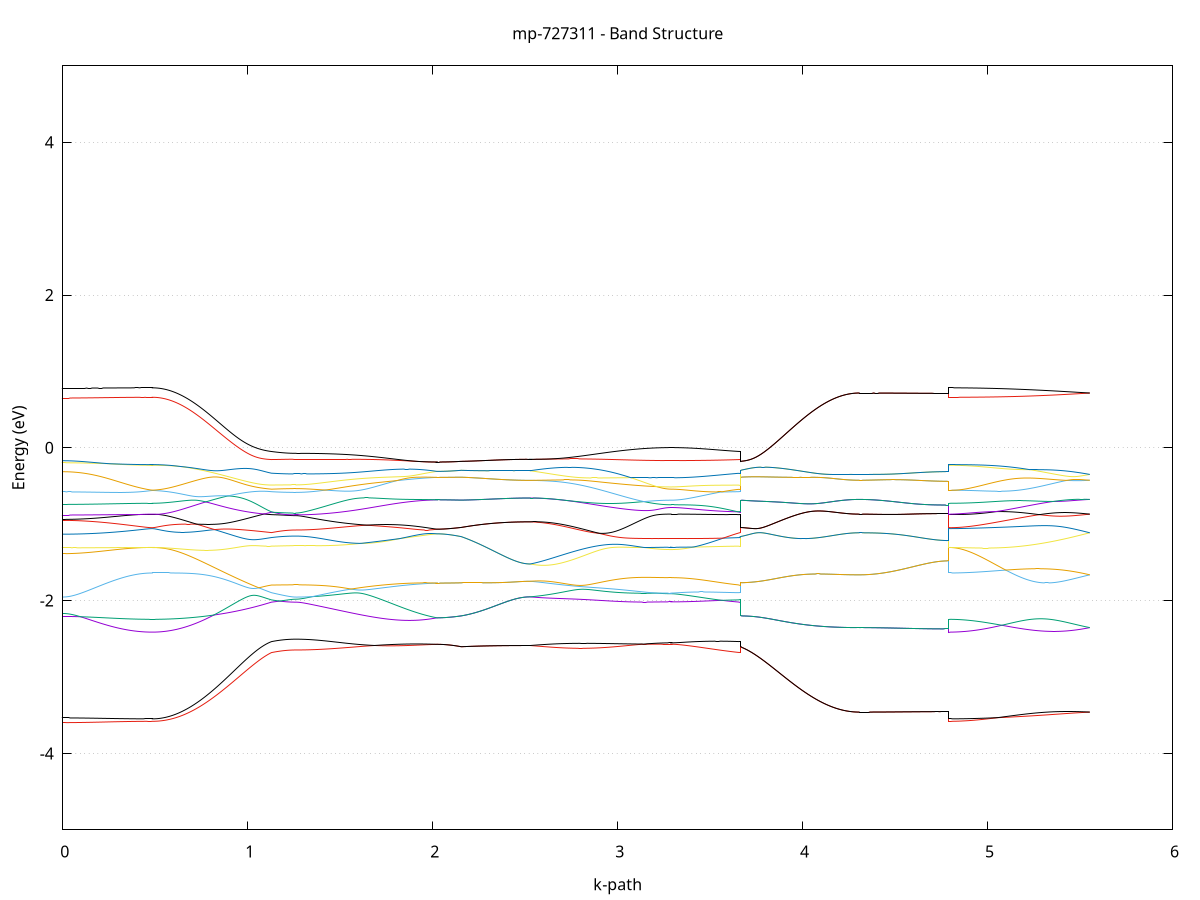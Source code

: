 set title 'mp-727311 - Band Structure'
set xlabel 'k-path'
set ylabel 'Energy (eV)'
set grid y
set yrange [-5:5]
set terminal png size 800,600
set output 'mp-727311_bands_gnuplot.png'
plot '-' using 1:2 with lines notitle, '-' using 1:2 with lines notitle, '-' using 1:2 with lines notitle, '-' using 1:2 with lines notitle, '-' using 1:2 with lines notitle, '-' using 1:2 with lines notitle, '-' using 1:2 with lines notitle, '-' using 1:2 with lines notitle, '-' using 1:2 with lines notitle, '-' using 1:2 with lines notitle, '-' using 1:2 with lines notitle, '-' using 1:2 with lines notitle, '-' using 1:2 with lines notitle, '-' using 1:2 with lines notitle, '-' using 1:2 with lines notitle, '-' using 1:2 with lines notitle, '-' using 1:2 with lines notitle, '-' using 1:2 with lines notitle, '-' using 1:2 with lines notitle, '-' using 1:2 with lines notitle, '-' using 1:2 with lines notitle, '-' using 1:2 with lines notitle, '-' using 1:2 with lines notitle, '-' using 1:2 with lines notitle, '-' using 1:2 with lines notitle, '-' using 1:2 with lines notitle, '-' using 1:2 with lines notitle, '-' using 1:2 with lines notitle, '-' using 1:2 with lines notitle, '-' using 1:2 with lines notitle, '-' using 1:2 with lines notitle, '-' using 1:2 with lines notitle, '-' using 1:2 with lines notitle, '-' using 1:2 with lines notitle, '-' using 1:2 with lines notitle, '-' using 1:2 with lines notitle, '-' using 1:2 with lines notitle, '-' using 1:2 with lines notitle, '-' using 1:2 with lines notitle, '-' using 1:2 with lines notitle, '-' using 1:2 with lines notitle, '-' using 1:2 with lines notitle, '-' using 1:2 with lines notitle, '-' using 1:2 with lines notitle, '-' using 1:2 with lines notitle, '-' using 1:2 with lines notitle, '-' using 1:2 with lines notitle, '-' using 1:2 with lines notitle, '-' using 1:2 with lines notitle, '-' using 1:2 with lines notitle, '-' using 1:2 with lines notitle, '-' using 1:2 with lines notitle, '-' using 1:2 with lines notitle, '-' using 1:2 with lines notitle, '-' using 1:2 with lines notitle, '-' using 1:2 with lines notitle, '-' using 1:2 with lines notitle, '-' using 1:2 with lines notitle, '-' using 1:2 with lines notitle, '-' using 1:2 with lines notitle, '-' using 1:2 with lines notitle, '-' using 1:2 with lines notitle, '-' using 1:2 with lines notitle, '-' using 1:2 with lines notitle
0.000000 -30.370752
0.009888 -30.370752
0.019775 -30.370752
0.029663 -30.370652
0.039550 -30.370652
0.049438 -30.370552
0.059326 -30.370552
0.069213 -30.370452
0.079101 -30.370352
0.088988 -30.370152
0.098876 -30.370052
0.108764 -30.369952
0.118651 -30.369752
0.128539 -30.369552
0.138426 -30.369352
0.148314 -30.369252
0.158201 -30.368952
0.168089 -30.368752
0.177977 -30.368552
0.187864 -30.368352
0.197752 -30.368052
0.207639 -30.367852
0.217527 -30.367552
0.227415 -30.367352
0.237302 -30.367052
0.247190 -30.366752
0.257077 -30.366452
0.266965 -30.366252
0.276853 -30.365952
0.286740 -30.365652
0.296628 -30.365352
0.306515 -30.365152
0.316403 -30.364852
0.326291 -30.364552
0.336178 -30.364252
0.346066 -30.364052
0.355953 -30.363752
0.365841 -30.363552
0.375729 -30.363352
0.385616 -30.363152
0.395504 -30.362952
0.405391 -30.362752
0.415279 -30.362552
0.425166 -30.362452
0.435054 -30.362352
0.444942 -30.362152
0.454829 -30.362152
0.464717 -30.362052
0.474604 -30.362052
0.484492 -30.362052
0.484492 -30.362052
0.494397 -30.362052
0.504302 -30.361952
0.514207 -30.361952
0.524112 -30.361852
0.534017 -30.361852
0.543922 -30.361752
0.553827 -30.361652
0.563732 -30.361552
0.573637 -30.361452
0.583542 -30.361252
0.593447 -30.361152
0.603353 -30.360952
0.613258 -30.360752
0.623163 -30.360552
0.633068 -30.360352
0.642973 -30.360152
0.652878 -30.359852
0.662783 -30.359652
0.672688 -30.359352
0.682593 -30.359052
0.692498 -30.358852
0.702403 -30.358552
0.712308 -30.358252
0.722213 -30.357852
0.732118 -30.357552
0.742023 -30.357252
0.751928 -30.356852
0.761833 -30.356552
0.771738 -30.356152
0.781643 -30.355752
0.791548 -30.355452
0.801453 -30.355052
0.811358 -30.354652
0.821263 -30.354252
0.831168 -30.353852
0.841073 -30.353452
0.850978 -30.353052
0.860884 -30.352652
0.870789 -30.352152
0.880694 -30.351752
0.890599 -30.351352
0.900504 -30.350952
0.910409 -30.350552
0.920314 -30.350152
0.930219 -30.349652
0.940124 -30.349252
0.950029 -30.348852
0.959934 -30.348452
0.969839 -30.348052
0.979744 -30.347652
0.989649 -30.347352
0.999554 -30.346952
1.009459 -30.346552
1.019364 -30.346252
1.029269 -30.345952
1.039174 -30.345652
1.049079 -30.345352
1.058984 -30.345052
1.068889 -30.344852
1.078794 -30.344652
1.088699 -30.344552
1.098604 -30.344352
1.108510 -30.344352
1.118415 -30.344252
1.128320 -30.344352
1.128320 -30.344352
1.137745 -30.344452
1.147170 -30.344552
1.156595 -30.344752
1.166020 -30.344852
1.175445 -30.344952
1.184870 -30.345052
1.194296 -30.345152
1.203721 -30.345152
1.213146 -30.345252
1.222571 -30.345352
1.231996 -30.345352
1.241421 -30.345352
1.250847 -30.345352
1.260272 -30.345452
1.260272 -30.345452
1.270173 -30.345352
1.280075 -30.345352
1.289976 -30.345352
1.299878 -30.345252
1.309780 -30.345152
1.319681 -30.345052
1.329583 -30.344952
1.339484 -30.344852
1.349386 -30.344752
1.359287 -30.344552
1.369189 -30.344352
1.379091 -30.344252
1.388992 -30.344052
1.398894 -30.343752
1.408795 -30.343552
1.418697 -30.343352
1.428599 -30.343052
1.438500 -30.342752
1.448402 -30.342452
1.458303 -30.342152
1.468205 -30.341852
1.478106 -30.341552
1.488008 -30.341252
1.497910 -30.340852
1.507811 -30.340552
1.517713 -30.340152
1.527614 -30.339752
1.537516 -30.339352
1.547418 -30.339052
1.557319 -30.338652
1.567221 -30.338252
1.577122 -30.337752
1.587024 -30.337352
1.596925 -30.336952
1.606827 -30.336552
1.616729 -30.336052
1.626630 -30.335652
1.636532 -30.335252
1.646433 -30.334752
1.656335 -30.334352
1.666236 -30.333952
1.676138 -30.333452
1.686040 -30.333052
1.695941 -30.332652
1.705843 -30.332152
1.715744 -30.331752
1.725646 -30.331352
1.735548 -30.330852
1.745449 -30.330452
1.755351 -30.330052
1.765252 -30.329652
1.775154 -30.329252
1.785055 -30.328852
1.794957 -30.328452
1.804859 -30.328052
1.814760 -30.327652
1.824662 -30.327352
1.834563 -30.326952
1.844465 -30.326652
1.854366 -30.326252
1.864268 -30.325952
1.874170 -30.325652
1.884071 -30.325352
1.893973 -30.325052
1.903874 -30.324752
1.913776 -30.324552
1.923678 -30.324252
1.933579 -30.324052
1.943481 -30.323852
1.953382 -30.323552
1.963284 -30.323452
1.973185 -30.323252
1.983087 -30.323052
1.992989 -30.322952
2.002890 -30.322752
2.012792 -30.322652
2.022693 -30.322552
2.022693 -30.322552
2.032118 -30.322552
2.041544 -30.322552
2.050969 -30.322552
2.060394 -30.322552
2.069819 -30.322552
2.079244 -30.322552
2.088669 -30.322552
2.098095 -30.322552
2.107520 -30.322552
2.116945 -30.322652
2.126370 -30.322652
2.135795 -30.322652
2.145220 -30.322652
2.154645 -30.322652
2.154645 -30.322652
2.164449 -30.322652
2.174252 -30.322652
2.184055 -30.322652
2.193858 -30.322652
2.203661 -30.322652
2.213464 -30.322652
2.223267 -30.322652
2.233070 -30.322652
2.242873 -30.322652
2.252676 -30.322652
2.262479 -30.322652
2.272282 -30.322652
2.282086 -30.322652
2.291889 -30.322652
2.301692 -30.322552
2.311495 -30.322552
2.321298 -30.322552
2.331101 -30.322552
2.340904 -30.322552
2.350707 -30.322552
2.360510 -30.322552
2.370313 -30.322552
2.380116 -30.322552
2.389920 -30.322552
2.399723 -30.322552
2.409526 -30.322552
2.419329 -30.322552
2.429132 -30.322552
2.438935 -30.322552
2.448738 -30.322552
2.458541 -30.322552
2.468344 -30.322552
2.478147 -30.322552
2.487950 -30.322552
2.497753 -30.322552
2.507557 -30.322552
2.517360 -30.322552
2.527163 -30.322552
2.527163 -30.322552
2.537064 -30.322652
2.546966 -30.322652
2.556867 -30.322752
2.566769 -30.322852
2.576671 -30.323052
2.586572 -30.323152
2.596474 -30.323252
2.606375 -30.323452
2.616277 -30.323652
2.626179 -30.323852
2.636080 -30.324052
2.645982 -30.324252
2.655883 -30.324452
2.665785 -30.324652
2.675686 -30.324952
2.685588 -30.325252
2.695490 -30.325452
2.705391 -30.325752
2.715293 -30.326052
2.725194 -30.326352
2.735096 -30.326652
2.744997 -30.327052
2.754899 -30.327352
2.764801 -30.327752
2.774702 -30.328052
2.784604 -30.328452
2.794505 -30.328752
2.804407 -30.329152
2.814309 -30.329552
2.824210 -30.329952
2.834112 -30.330352
2.844013 -30.330652
2.853915 -30.331052
2.863816 -30.331452
2.873718 -30.331852
2.883620 -30.332252
2.893521 -30.332652
2.903423 -30.333052
2.913324 -30.333452
2.923226 -30.333852
2.933128 -30.334252
2.943029 -30.334652
2.952931 -30.335052
2.962832 -30.335452
2.972734 -30.335852
2.982635 -30.336252
2.992537 -30.336652
3.002439 -30.336952
3.012340 -30.337352
3.022242 -30.337752
3.032143 -30.338052
3.042045 -30.338352
3.051946 -30.338752
3.061848 -30.339052
3.071750 -30.339352
3.081651 -30.339652
3.091553 -30.339952
3.101454 -30.340252
3.111356 -30.340452
3.121258 -30.340752
3.131159 -30.340952
3.141061 -30.341252
3.150962 -30.341452
3.160864 -30.341652
3.170765 -30.341852
3.180667 -30.342052
3.190569 -30.342152
3.200470 -30.342352
3.210372 -30.342452
3.220273 -30.342552
3.230175 -30.342652
3.240076 -30.342752
3.249978 -30.342852
3.259880 -30.342852
3.269781 -30.342952
3.279683 -30.342952
3.289584 -30.342952
3.289584 -30.342952
3.299387 -30.342952
3.309191 -30.342952
3.318994 -30.342952
3.328797 -30.342952
3.338600 -30.342952
3.348403 -30.342952
3.358206 -30.342852
3.368009 -30.342852
3.377812 -30.342852
3.387615 -30.342852
3.397418 -30.342852
3.407221 -30.342752
3.417024 -30.342752
3.426828 -30.342752
3.436631 -30.342752
3.446434 -30.342752
3.456237 -30.342652
3.466040 -30.342652
3.475843 -30.342652
3.485646 -30.342652
3.495449 -30.342752
3.505252 -30.342752
3.515055 -30.342752
3.524858 -30.342852
3.534662 -30.342852
3.544465 -30.342952
3.554268 -30.342952
3.564071 -30.343052
3.573874 -30.343152
3.583677 -30.343252
3.593480 -30.343352
3.603283 -30.343452
3.613086 -30.343552
3.622889 -30.343752
3.632692 -30.343852
3.642495 -30.344052
3.652299 -30.344152
3.662102 -30.344352
3.662102 -30.322652
3.672007 -30.322752
3.681912 -30.322752
3.691817 -30.322852
3.701722 -30.322852
3.711627 -30.322952
3.721532 -30.323052
3.731437 -30.323152
3.741342 -30.323252
3.751247 -30.323352
3.761152 -30.323452
3.771057 -30.323552
3.780962 -30.323652
3.790867 -30.323752
3.800772 -30.323852
3.810677 -30.323952
3.820582 -30.324152
3.830487 -30.324252
3.840392 -30.324452
3.850297 -30.324552
3.860202 -30.324652
3.870107 -30.324852
3.880012 -30.324952
3.889918 -30.325152
3.899823 -30.325252
3.909728 -30.325452
3.919633 -30.325652
3.929538 -30.325752
3.939443 -30.325952
3.949348 -30.326052
3.959253 -30.326252
3.969158 -30.326352
3.979063 -30.326552
3.988968 -30.326752
3.998873 -30.326852
4.008778 -30.327052
4.018683 -30.327152
4.028588 -30.327352
4.038493 -30.327452
4.048398 -30.327652
4.058303 -30.327752
4.068208 -30.327952
4.078113 -30.328052
4.088018 -30.328152
4.097923 -30.328352
4.107828 -30.328452
4.117733 -30.328552
4.127638 -30.328652
4.137544 -30.328752
4.147449 -30.328852
4.157354 -30.328952
4.167259 -30.329052
4.177164 -30.329152
4.187069 -30.329252
4.196974 -30.329352
4.206879 -30.329452
4.216784 -30.329452
4.226689 -30.329552
4.236594 -30.329552
4.246499 -30.329652
4.256404 -30.329652
4.266309 -30.329752
4.276214 -30.329752
4.286119 -30.329752
4.296024 -30.329752
4.305929 -30.329752
4.305929 -30.329752
4.315817 -30.329752
4.325704 -30.329752
4.335592 -30.329752
4.345480 -30.329752
4.355367 -30.329752
4.365255 -30.329752
4.375142 -30.329752
4.385030 -30.329752
4.394918 -30.329752
4.404805 -30.329752
4.414693 -30.329752
4.424580 -30.329752
4.434468 -30.329752
4.444355 -30.329752
4.454243 -30.329752
4.464131 -30.329752
4.474018 -30.329752
4.483906 -30.329752
4.493793 -30.329752
4.503681 -30.329752
4.513569 -30.329752
4.523456 -30.329752
4.533344 -30.329752
4.543231 -30.329752
4.553119 -30.329752
4.563007 -30.329752
4.572894 -30.329752
4.582782 -30.329752
4.592669 -30.329752
4.602557 -30.329752
4.612445 -30.329752
4.622332 -30.329852
4.632220 -30.329852
4.642107 -30.329852
4.651995 -30.329852
4.661883 -30.329852
4.671770 -30.329852
4.681658 -30.329852
4.691545 -30.329852
4.701433 -30.329852
4.711320 -30.329852
4.721208 -30.329852
4.731096 -30.329852
4.740983 -30.329852
4.750871 -30.329852
4.760758 -30.329852
4.770646 -30.329852
4.780534 -30.329852
4.790421 -30.329852
4.790421 -30.362052
4.800323 -30.362052
4.810224 -30.361952
4.820126 -30.361952
4.830028 -30.361852
4.839929 -30.361752
4.849831 -30.361652
4.859732 -30.361552
4.869634 -30.361352
4.879535 -30.361152
4.889437 -30.360952
4.899339 -30.360752
4.909240 -30.360552
4.919142 -30.360252
4.929043 -30.359952
4.938945 -30.359752
4.948846 -30.359452
4.958748 -30.359052
4.968650 -30.358752
4.978551 -30.358352
4.988453 -30.357952
4.998354 -30.357552
5.008256 -30.357152
5.018158 -30.356752
5.028059 -30.356352
5.037961 -30.355852
5.047862 -30.355452
5.057764 -30.354952
5.067665 -30.354452
5.077567 -30.353952
5.087469 -30.353452
5.097370 -30.352952
5.107272 -30.352352
5.117173 -30.351852
5.127075 -30.351352
5.136977 -30.350752
5.146878 -30.350152
5.156780 -30.349652
5.166681 -30.349052
5.176583 -30.348452
5.186484 -30.347952
5.196386 -30.347352
5.206288 -30.346752
5.216189 -30.346152
5.226091 -30.345552
5.235992 -30.344952
5.245894 -30.344352
5.255795 -30.343752
5.265697 -30.343252
5.275599 -30.342652
5.285500 -30.342052
5.295402 -30.341452
5.305303 -30.340952
5.315205 -30.340352
5.325107 -30.339752
5.335008 -30.339252
5.344910 -30.338652
5.354811 -30.338152
5.364713 -30.337652
5.374614 -30.337152
5.384516 -30.336552
5.394418 -30.336052
5.404319 -30.335552
5.414221 -30.335152
5.424122 -30.334652
5.434024 -30.334152
5.443925 -30.333752
5.453827 -30.333352
5.463729 -30.332852
5.473630 -30.332452
5.483532 -30.332052
5.493433 -30.331752
5.503335 -30.331352
5.513237 -30.331052
5.523138 -30.330652
5.533040 -30.330352
5.542941 -30.330052
5.552843 -30.329752
e
0.000000 -30.325952
0.009888 -30.325952
0.019775 -30.325952
0.029663 -30.325952
0.039550 -30.326052
0.049438 -30.326052
0.059326 -30.326152
0.069213 -30.326252
0.079101 -30.326352
0.088988 -30.326452
0.098876 -30.326652
0.108764 -30.326752
0.118651 -30.326952
0.128539 -30.327152
0.138426 -30.327252
0.148314 -30.327452
0.158201 -30.327652
0.168089 -30.327952
0.177977 -30.328152
0.187864 -30.328352
0.197752 -30.328652
0.207639 -30.328852
0.217527 -30.329152
0.227415 -30.329352
0.237302 -30.329652
0.247190 -30.329952
0.257077 -30.330152
0.266965 -30.330452
0.276853 -30.330752
0.286740 -30.331052
0.296628 -30.331352
0.306515 -30.331552
0.316403 -30.331852
0.326291 -30.332152
0.336178 -30.332452
0.346066 -30.332652
0.355953 -30.332952
0.365841 -30.333152
0.375729 -30.333352
0.385616 -30.333552
0.395504 -30.333752
0.405391 -30.333952
0.415279 -30.334152
0.425166 -30.334252
0.435054 -30.334352
0.444942 -30.334452
0.454829 -30.334552
0.464717 -30.334652
0.474604 -30.334652
0.484492 -30.334652
0.484492 -30.334652
0.494397 -30.334652
0.504302 -30.334652
0.514207 -30.334652
0.524112 -30.334652
0.534017 -30.334652
0.543922 -30.334652
0.553827 -30.334652
0.563732 -30.334652
0.573637 -30.334652
0.583542 -30.334652
0.593447 -30.334652
0.603353 -30.334652
0.613258 -30.334652
0.623163 -30.334652
0.633068 -30.334752
0.642973 -30.334752
0.652878 -30.334752
0.662783 -30.334752
0.672688 -30.334752
0.682593 -30.334752
0.692498 -30.334752
0.702403 -30.334752
0.712308 -30.334752
0.722213 -30.334852
0.732118 -30.334852
0.742023 -30.334852
0.751928 -30.334852
0.761833 -30.334952
0.771738 -30.334952
0.781643 -30.334952
0.791548 -30.335052
0.801453 -30.335052
0.811358 -30.335052
0.821263 -30.335152
0.831168 -30.335252
0.841073 -30.335252
0.850978 -30.335352
0.860884 -30.335352
0.870789 -30.335452
0.880694 -30.335552
0.890599 -30.335652
0.900504 -30.335652
0.910409 -30.335752
0.920314 -30.335852
0.930219 -30.335952
0.940124 -30.336052
0.950029 -30.336152
0.959934 -30.336252
0.969839 -30.336352
0.979744 -30.336452
0.989649 -30.336552
0.999554 -30.336652
1.009459 -30.336752
1.019364 -30.336852
1.029269 -30.336952
1.039174 -30.337052
1.049079 -30.337152
1.058984 -30.337152
1.068889 -30.337252
1.078794 -30.337252
1.088699 -30.337252
1.098604 -30.337152
1.108510 -30.337152
1.118415 -30.337052
1.128320 -30.336952
1.128320 -30.336952
1.137745 -30.336752
1.147170 -30.336552
1.156595 -30.336452
1.166020 -30.336252
1.175445 -30.336152
1.184870 -30.336052
1.194296 -30.335852
1.203721 -30.335852
1.213146 -30.335752
1.222571 -30.335652
1.231996 -30.335652
1.241421 -30.335552
1.250847 -30.335552
1.260272 -30.335552
1.260272 -30.335552
1.270173 -30.335552
1.280075 -30.335552
1.289976 -30.335452
1.299878 -30.335452
1.309780 -30.335352
1.319681 -30.335352
1.329583 -30.335252
1.339484 -30.335152
1.349386 -30.335052
1.359287 -30.334952
1.369189 -30.334752
1.379091 -30.334652
1.388992 -30.334452
1.398894 -30.334352
1.408795 -30.334152
1.418697 -30.333952
1.428599 -30.333752
1.438500 -30.333552
1.448402 -30.333352
1.458303 -30.333152
1.468205 -30.332852
1.478106 -30.332652
1.488008 -30.332452
1.497910 -30.332152
1.507811 -30.331952
1.517713 -30.331652
1.527614 -30.331352
1.537516 -30.331052
1.547418 -30.330852
1.557319 -30.330552
1.567221 -30.330252
1.577122 -30.329952
1.587024 -30.329652
1.596925 -30.329352
1.606827 -30.329052
1.616729 -30.328752
1.626630 -30.328452
1.636532 -30.328152
1.646433 -30.327852
1.656335 -30.327552
1.666236 -30.327252
1.676138 -30.327052
1.686040 -30.326752
1.695941 -30.326452
1.705843 -30.326152
1.715744 -30.325852
1.725646 -30.325652
1.735548 -30.325352
1.745449 -30.325152
1.755351 -30.324852
1.765252 -30.324652
1.775154 -30.324452
1.785055 -30.324152
1.794957 -30.323952
1.804859 -30.323752
1.814760 -30.323552
1.824662 -30.323452
1.834563 -30.323252
1.844465 -30.323052
1.854366 -30.322952
1.864268 -30.322752
1.874170 -30.322652
1.884071 -30.322552
1.893973 -30.322452
1.903874 -30.322352
1.913776 -30.322352
1.923678 -30.322252
1.933579 -30.322252
1.943481 -30.322152
1.953382 -30.322152
1.963284 -30.322152
1.973185 -30.322252
1.983087 -30.322252
1.992989 -30.322252
2.002890 -30.322352
2.012792 -30.322452
2.022693 -30.322552
2.022693 -30.322552
2.032118 -30.322552
2.041544 -30.322552
2.050969 -30.322552
2.060394 -30.322552
2.069819 -30.322552
2.079244 -30.322552
2.088669 -30.322552
2.098095 -30.322552
2.107520 -30.322552
2.116945 -30.322652
2.126370 -30.322652
2.135795 -30.322652
2.145220 -30.322652
2.154645 -30.322652
2.154645 -30.322652
2.164449 -30.322652
2.174252 -30.322652
2.184055 -30.322652
2.193858 -30.322652
2.203661 -30.322652
2.213464 -30.322652
2.223267 -30.322652
2.233070 -30.322652
2.242873 -30.322652
2.252676 -30.322652
2.262479 -30.322652
2.272282 -30.322652
2.282086 -30.322652
2.291889 -30.322652
2.301692 -30.322552
2.311495 -30.322552
2.321298 -30.322552
2.331101 -30.322552
2.340904 -30.322552
2.350707 -30.322552
2.360510 -30.322552
2.370313 -30.322552
2.380116 -30.322552
2.389920 -30.322552
2.399723 -30.322552
2.409526 -30.322552
2.419329 -30.322552
2.429132 -30.322552
2.438935 -30.322552
2.448738 -30.322552
2.458541 -30.322552
2.468344 -30.322552
2.478147 -30.322552
2.487950 -30.322552
2.497753 -30.322552
2.507557 -30.322552
2.517360 -30.322552
2.527163 -30.322552
2.527163 -30.322552
2.537064 -30.322552
2.546966 -30.322452
2.556867 -30.322452
2.566769 -30.322452
2.576671 -30.322552
2.586572 -30.322552
2.596474 -30.322552
2.606375 -30.322652
2.616277 -30.322752
2.626179 -30.322852
2.636080 -30.322952
2.645982 -30.323052
2.655883 -30.323152
2.665785 -30.323352
2.675686 -30.323452
2.685588 -30.323652
2.695490 -30.323852
2.705391 -30.324052
2.715293 -30.324252
2.725194 -30.324452
2.735096 -30.324652
2.744997 -30.324852
2.754899 -30.325152
2.764801 -30.325352
2.774702 -30.325652
2.784604 -30.325952
2.794505 -30.326252
2.804407 -30.326552
2.814309 -30.326752
2.824210 -30.327152
2.834112 -30.327452
2.844013 -30.327752
2.853915 -30.328052
2.863816 -30.328352
2.873718 -30.328652
2.883620 -30.329052
2.893521 -30.329352
2.903423 -30.329652
2.913324 -30.329952
2.923226 -30.330352
2.933128 -30.330652
2.943029 -30.330952
2.952931 -30.331352
2.962832 -30.331652
2.972734 -30.331952
2.982635 -30.332252
2.992537 -30.332652
3.002439 -30.332952
3.012340 -30.333252
3.022242 -30.333552
3.032143 -30.333852
3.042045 -30.334152
3.051946 -30.334452
3.061848 -30.334652
3.071750 -30.334952
3.081651 -30.335252
3.091553 -30.335452
3.101454 -30.335752
3.111356 -30.335952
3.121258 -30.336152
3.131159 -30.336352
3.141061 -30.336552
3.150962 -30.336752
3.160864 -30.336952
3.170765 -30.337052
3.180667 -30.337252
3.190569 -30.337352
3.200470 -30.337552
3.210372 -30.337652
3.220273 -30.337752
3.230175 -30.337852
3.240076 -30.337952
3.249978 -30.337952
3.259880 -30.338052
3.269781 -30.338052
3.279683 -30.338052
3.289584 -30.338052
3.289584 -30.338052
3.299387 -30.338052
3.309191 -30.338052
3.318994 -30.338052
3.328797 -30.338152
3.338600 -30.338152
3.348403 -30.338152
3.358206 -30.338152
3.368009 -30.338152
3.377812 -30.338152
3.387615 -30.338252
3.397418 -30.338252
3.407221 -30.338252
3.417024 -30.338252
3.426828 -30.338352
3.436631 -30.338352
3.446434 -30.338352
3.456237 -30.338352
3.466040 -30.338352
3.475843 -30.338352
3.485646 -30.338352
3.495449 -30.338352
3.505252 -30.338352
3.515055 -30.338352
3.524858 -30.338352
3.534662 -30.338252
3.544465 -30.338252
3.554268 -30.338152
3.564071 -30.338052
3.573874 -30.337952
3.583677 -30.337952
3.593480 -30.337852
3.603283 -30.337752
3.613086 -30.337552
3.622889 -30.337452
3.632692 -30.337352
3.642495 -30.337252
3.652299 -30.337052
3.662102 -30.336952
3.662102 -30.322652
3.672007 -30.322752
3.681912 -30.322752
3.691817 -30.322852
3.701722 -30.322852
3.711627 -30.322952
3.721532 -30.323052
3.731437 -30.323152
3.741342 -30.323252
3.751247 -30.323352
3.761152 -30.323452
3.771057 -30.323552
3.780962 -30.323652
3.790867 -30.323752
3.800772 -30.323852
3.810677 -30.323952
3.820582 -30.324152
3.830487 -30.324252
3.840392 -30.324452
3.850297 -30.324552
3.860202 -30.324652
3.870107 -30.324852
3.880012 -30.324952
3.889918 -30.325152
3.899823 -30.325252
3.909728 -30.325452
3.919633 -30.325552
3.929538 -30.325752
3.939443 -30.325952
3.949348 -30.326052
3.959253 -30.326252
3.969158 -30.326352
3.979063 -30.326552
3.988968 -30.326752
3.998873 -30.326852
4.008778 -30.327052
4.018683 -30.327152
4.028588 -30.327352
4.038493 -30.327452
4.048398 -30.327652
4.058303 -30.327752
4.068208 -30.327952
4.078113 -30.328052
4.088018 -30.328152
4.097923 -30.328352
4.107828 -30.328452
4.117733 -30.328552
4.127638 -30.328652
4.137544 -30.328752
4.147449 -30.328852
4.157354 -30.328952
4.167259 -30.329052
4.177164 -30.329152
4.187069 -30.329252
4.196974 -30.329352
4.206879 -30.329452
4.216784 -30.329452
4.226689 -30.329552
4.236594 -30.329552
4.246499 -30.329652
4.256404 -30.329652
4.266309 -30.329752
4.276214 -30.329752
4.286119 -30.329752
4.296024 -30.329752
4.305929 -30.329752
4.305929 -30.329752
4.315817 -30.329752
4.325704 -30.329752
4.335592 -30.329752
4.345480 -30.329752
4.355367 -30.329752
4.365255 -30.329752
4.375142 -30.329752
4.385030 -30.329752
4.394918 -30.329752
4.404805 -30.329752
4.414693 -30.329752
4.424580 -30.329752
4.434468 -30.329752
4.444355 -30.329752
4.454243 -30.329752
4.464131 -30.329752
4.474018 -30.329752
4.483906 -30.329752
4.493793 -30.329752
4.503681 -30.329752
4.513569 -30.329752
4.523456 -30.329752
4.533344 -30.329752
4.543231 -30.329752
4.553119 -30.329752
4.563007 -30.329752
4.572894 -30.329752
4.582782 -30.329752
4.592669 -30.329752
4.602557 -30.329752
4.612445 -30.329752
4.622332 -30.329752
4.632220 -30.329852
4.642107 -30.329852
4.651995 -30.329852
4.661883 -30.329852
4.671770 -30.329852
4.681658 -30.329852
4.691545 -30.329852
4.701433 -30.329852
4.711320 -30.329852
4.721208 -30.329852
4.731096 -30.329852
4.740983 -30.329852
4.750871 -30.329852
4.760758 -30.329852
4.770646 -30.329852
4.780534 -30.329852
4.790421 -30.329852
4.790421 -30.334652
4.800323 -30.334652
4.810224 -30.334652
4.820126 -30.334652
4.830028 -30.334652
4.839929 -30.334552
4.849831 -30.334552
4.859732 -30.334452
4.869634 -30.334352
4.879535 -30.334352
4.889437 -30.334252
4.899339 -30.334152
4.909240 -30.334052
4.919142 -30.333852
4.929043 -30.333752
4.938945 -30.333652
4.948846 -30.333552
4.958748 -30.333352
4.968650 -30.333252
4.978551 -30.333052
4.988453 -30.332852
4.998354 -30.332752
5.008256 -30.332552
5.018158 -30.332352
5.028059 -30.332152
5.037961 -30.331952
5.047862 -30.331852
5.057764 -30.331652
5.067665 -30.331452
5.077567 -30.331252
5.087469 -30.331052
5.097370 -30.330852
5.107272 -30.330652
5.117173 -30.330452
5.127075 -30.330252
5.136977 -30.330052
5.146878 -30.329852
5.156780 -30.329652
5.166681 -30.329452
5.176583 -30.329252
5.186484 -30.329152
5.196386 -30.328952
5.206288 -30.328752
5.216189 -30.328652
5.226091 -30.328452
5.235992 -30.328352
5.245894 -30.328152
5.255795 -30.328052
5.265697 -30.327952
5.275599 -30.327752
5.285500 -30.327652
5.295402 -30.327552
5.305303 -30.327552
5.315205 -30.327452
5.325107 -30.327352
5.335008 -30.327352
5.344910 -30.327252
5.354811 -30.327252
5.364713 -30.327252
5.374614 -30.327252
5.384516 -30.327252
5.394418 -30.327252
5.404319 -30.327352
5.414221 -30.327352
5.424122 -30.327452
5.434024 -30.327552
5.443925 -30.327652
5.453827 -30.327752
5.463729 -30.327852
5.473630 -30.328052
5.483532 -30.328152
5.493433 -30.328352
5.503335 -30.328552
5.513237 -30.328752
5.523138 -30.328952
5.533040 -30.329252
5.542941 -30.329452
5.552843 -30.329752
e
0.000000 -20.804552
0.009888 -20.804552
0.019775 -20.804552
0.029663 -20.804552
0.039550 -20.804552
0.049438 -20.804652
0.059326 -20.804652
0.069213 -20.804752
0.079101 -20.804752
0.088988 -20.804852
0.098876 -20.804952
0.108764 -20.804952
0.118651 -20.805052
0.128539 -20.805152
0.138426 -20.805252
0.148314 -20.805352
0.158201 -20.805452
0.168089 -20.805552
0.177977 -20.805652
0.187864 -20.805752
0.197752 -20.805852
0.207639 -20.806052
0.217527 -20.806152
0.227415 -20.806252
0.237302 -20.806352
0.247190 -20.806452
0.257077 -20.806552
0.266965 -20.806652
0.276853 -20.806752
0.286740 -20.806952
0.296628 -20.807052
0.306515 -20.807152
0.316403 -20.807252
0.326291 -20.807352
0.336178 -20.807452
0.346066 -20.807552
0.355953 -20.807652
0.365841 -20.807752
0.375729 -20.807852
0.385616 -20.807952
0.395504 -20.808052
0.405391 -20.808052
0.415279 -20.808052
0.425166 -20.808152
0.435054 -20.808152
0.444942 -20.808152
0.454829 -20.808152
0.464717 -20.808152
0.474604 -20.808252
0.484492 -20.808252
0.484492 -20.808252
0.494397 -20.808152
0.504302 -20.807852
0.514207 -20.807352
0.524112 -20.806652
0.534017 -20.805852
0.543922 -20.804852
0.553827 -20.803652
0.563732 -20.802252
0.573637 -20.800752
0.583542 -20.799052
0.593447 -20.797152
0.603353 -20.795052
0.613258 -20.792852
0.623163 -20.790452
0.633068 -20.787852
0.642973 -20.785052
0.652878 -20.782152
0.662783 -20.779052
0.672688 -20.775852
0.682593 -20.772352
0.692498 -20.768852
0.702403 -20.765152
0.712308 -20.761252
0.722213 -20.757252
0.732118 -20.753152
0.742023 -20.748852
0.751928 -20.744352
0.761833 -20.739852
0.771738 -20.735152
0.781643 -20.730252
0.791548 -20.725352
0.801453 -20.720252
0.811358 -20.715052
0.821263 -20.709752
0.831168 -20.704352
0.841073 -20.698852
0.850978 -20.693252
0.860884 -20.687552
0.870789 -20.681852
0.880694 -20.676052
0.890599 -20.670152
0.900504 -20.664152
0.910409 -20.658152
0.920314 -20.652052
0.930219 -20.645952
0.940124 -20.639752
0.950029 -20.633652
0.959934 -20.627452
0.969839 -20.621252
0.979744 -20.615052
0.989649 -20.608852
0.999554 -20.602652
1.009459 -20.596552
1.019364 -20.590452
1.029269 -20.584352
1.039174 -20.578352
1.049079 -20.572452
1.058984 -20.566652
1.068889 -20.560852
1.078794 -20.555252
1.088699 -20.549652
1.098604 -20.544352
1.108510 -20.539052
1.118415 -20.534052
1.128320 -20.529252
1.128320 -20.529252
1.137745 -20.527152
1.147170 -20.525152
1.156595 -20.523152
1.166020 -20.521252
1.175445 -20.519352
1.184870 -20.517652
1.194296 -20.516052
1.203721 -20.514552
1.213146 -20.513252
1.222571 -20.512152
1.231996 -20.511252
1.241421 -20.510552
1.250847 -20.510052
1.260272 -20.509952
1.260272 -20.509952
1.270173 -20.509852
1.280075 -20.509852
1.289976 -20.509652
1.299878 -20.509552
1.309780 -20.509452
1.319681 -20.509252
1.329583 -20.509052
1.339484 -20.508752
1.349386 -20.508452
1.359287 -20.508152
1.369189 -20.507752
1.379091 -20.507352
1.388992 -20.506952
1.398894 -20.506452
1.408795 -20.506052
1.418697 -20.505452
1.428599 -20.504952
1.438500 -20.504352
1.448402 -20.503752
1.458303 -20.503152
1.468205 -20.502552
1.478106 -20.501852
1.488008 -20.501052
1.497910 -20.500352
1.507811 -20.499652
1.517713 -20.498852
1.527614 -20.498052
1.537516 -20.497252
1.547418 -20.496352
1.557319 -20.495552
1.567221 -20.494652
1.577122 -20.493752
1.587024 -20.492952
1.596925 -20.492052
1.606827 -20.491152
1.616729 -20.490252
1.626630 -20.489352
1.636532 -20.488352
1.646433 -20.487352
1.656335 -20.486452
1.666236 -20.485552
1.676138 -20.484552
1.686040 -20.483552
1.695941 -20.482652
1.705843 -20.481652
1.715744 -20.480652
1.725646 -20.479752
1.735548 -20.478752
1.745449 -20.477852
1.755351 -20.476952
1.765252 -20.475952
1.775154 -20.475052
1.785055 -20.474152
1.794957 -20.473252
1.804859 -20.472452
1.814760 -20.471652
1.824662 -20.470752
1.834563 -20.469952
1.844465 -20.469152
1.854366 -20.468352
1.864268 -20.467552
1.874170 -20.466852
1.884071 -20.466252
1.893973 -20.465452
1.903874 -20.464852
1.913776 -20.464152
1.923678 -20.463552
1.933579 -20.462952
1.943481 -20.462352
1.953382 -20.461852
1.963284 -20.461452
1.973185 -20.460952
1.983087 -20.460552
1.992989 -20.460052
2.002890 -20.459652
2.012792 -20.459352
2.022693 -20.459052
2.022693 -20.459052
2.032118 -20.459152
2.041544 -20.459252
2.050969 -20.459452
2.060394 -20.459652
2.069819 -20.460052
2.079244 -20.460452
2.088669 -20.460852
2.098095 -20.461452
2.107520 -20.461952
2.116945 -20.462652
2.126370 -20.463452
2.135795 -20.464252
2.145220 -20.465052
2.154645 -20.466052
2.154645 -20.466052
2.164449 -20.465652
2.174252 -20.465252
2.184055 -20.464852
2.193858 -20.464452
2.203661 -20.464152
2.213464 -20.463752
2.223267 -20.463352
2.233070 -20.463052
2.242873 -20.462652
2.252676 -20.462352
2.262479 -20.461952
2.272282 -20.461752
2.282086 -20.461352
2.291889 -20.461052
2.301692 -20.460752
2.311495 -20.460452
2.321298 -20.460152
2.331101 -20.459952
2.340904 -20.459652
2.350707 -20.459352
2.360510 -20.459152
2.370313 -20.458952
2.380116 -20.458752
2.389920 -20.458552
2.399723 -20.458352
2.409526 -20.458152
2.419329 -20.458052
2.429132 -20.457852
2.438935 -20.457752
2.448738 -20.457652
2.458541 -20.457452
2.468344 -20.457452
2.478147 -20.457352
2.487950 -20.457252
2.497753 -20.457252
2.507557 -20.457252
2.517360 -20.457152
2.527163 -20.457152
2.527163 -20.457152
2.537064 -20.457452
2.546966 -20.457752
2.556867 -20.458052
2.566769 -20.458452
2.576671 -20.458752
2.586572 -20.459252
2.596474 -20.459652
2.606375 -20.460052
2.616277 -20.460552
2.626179 -20.461052
2.636080 -20.461652
2.645982 -20.462252
2.655883 -20.462852
2.665785 -20.463452
2.675686 -20.464052
2.685588 -20.464852
2.695490 -20.465452
2.705391 -20.466252
2.715293 -20.466952
2.725194 -20.467552
2.735096 -20.468352
2.744997 -20.469152
2.754899 -20.469852
2.764801 -20.470652
2.774702 -20.471552
2.784604 -20.472252
2.794505 -20.473152
2.804407 -20.473952
2.814309 -20.474852
2.824210 -20.475652
2.834112 -20.476552
2.844013 -20.477452
2.853915 -20.478252
2.863816 -20.479152
2.873718 -20.479952
2.883620 -20.480852
2.893521 -20.481652
2.903423 -20.482452
2.913324 -20.483352
2.923226 -20.484252
2.933128 -20.485052
2.943029 -20.485852
2.952931 -20.486752
2.962832 -20.487552
2.972734 -20.488352
2.982635 -20.489052
2.992537 -20.489852
3.002439 -20.490552
3.012340 -20.491252
3.022242 -20.492052
3.032143 -20.492752
3.042045 -20.493352
3.051946 -20.494052
3.061848 -20.494752
3.071750 -20.495352
3.081651 -20.495952
3.091553 -20.496452
3.101454 -20.497052
3.111356 -20.497552
3.121258 -20.498052
3.131159 -20.498552
3.141061 -20.498952
3.150962 -20.499352
3.160864 -20.499752
3.170765 -20.500152
3.180667 -20.500552
3.190569 -20.500752
3.200470 -20.501052
3.210372 -20.501252
3.220273 -20.501552
3.230175 -20.501652
3.240076 -20.501852
3.249978 -20.502052
3.259880 -20.502052
3.269781 -20.502152
3.279683 -20.502252
3.289584 -20.502252
3.289584 -20.502252
3.299387 -20.502252
3.309191 -20.502452
3.318994 -20.502652
3.328797 -20.502952
3.338600 -20.503352
3.348403 -20.503852
3.358206 -20.504352
3.368009 -20.504952
3.377812 -20.505552
3.387615 -20.506252
3.397418 -20.506952
3.407221 -20.507652
3.417024 -20.508352
3.426828 -20.509152
3.436631 -20.509952
3.446434 -20.510752
3.456237 -20.511552
3.466040 -20.512452
3.475843 -20.513152
3.485646 -20.514152
3.495449 -20.515052
3.505252 -20.515952
3.515055 -20.516752
3.524858 -20.517652
3.534662 -20.518552
3.544465 -20.519352
3.554268 -20.520252
3.564071 -20.521052
3.573874 -20.521952
3.583677 -20.522752
3.593480 -20.523552
3.603283 -20.524452
3.613086 -20.525252
3.622889 -20.526052
3.632692 -20.526852
3.642495 -20.527652
3.652299 -20.528452
3.662102 -20.529252
3.662102 -20.466052
3.672007 -20.468552
3.681912 -20.471252
3.691817 -20.474452
3.701722 -20.477852
3.711627 -20.481552
3.721532 -20.485552
3.731437 -20.489752
3.741342 -20.494252
3.751247 -20.498952
3.761152 -20.503752
3.771057 -20.508852
3.780962 -20.514052
3.790867 -20.519452
3.800772 -20.524952
3.810677 -20.530552
3.820582 -20.536252
3.830487 -20.542052
3.840392 -20.547852
3.850297 -20.553852
3.860202 -20.559752
3.870107 -20.565652
3.880012 -20.571552
3.889918 -20.577552
3.899823 -20.583452
3.909728 -20.589452
3.919633 -20.595352
3.929538 -20.601152
3.939443 -20.606952
3.949348 -20.612752
3.959253 -20.618352
3.969158 -20.623952
3.979063 -20.629452
3.988968 -20.634852
3.998873 -20.640052
4.008778 -20.645252
4.018683 -20.650352
4.028588 -20.655252
4.038493 -20.660052
4.048398 -20.664752
4.058303 -20.669252
4.068208 -20.673652
4.078113 -20.677952
4.088018 -20.682052
4.097923 -20.685952
4.107828 -20.689752
4.117733 -20.693352
4.127638 -20.696852
4.137544 -20.700152
4.147449 -20.703252
4.157354 -20.706152
4.167259 -20.708952
4.177164 -20.711452
4.187069 -20.713952
4.196974 -20.716152
4.206879 -20.718152
4.216784 -20.719952
4.226689 -20.721552
4.236594 -20.723052
4.246499 -20.724252
4.256404 -20.725352
4.266309 -20.726252
4.276214 -20.726952
4.286119 -20.727452
4.296024 -20.727752
4.305929 -20.727852
4.305929 -20.727852
4.315817 -20.727852
4.325704 -20.727852
4.335592 -20.727752
4.345480 -20.727752
4.355367 -20.727752
4.365255 -20.727652
4.375142 -20.727652
4.385030 -20.727552
4.394918 -20.727452
4.404805 -20.727352
4.414693 -20.727252
4.424580 -20.727152
4.434468 -20.727052
4.444355 -20.726952
4.454243 -20.726752
4.464131 -20.726652
4.474018 -20.726452
4.483906 -20.726352
4.493793 -20.726152
4.503681 -20.725952
4.513569 -20.725752
4.523456 -20.725652
4.533344 -20.725452
4.543231 -20.725252
4.553119 -20.725052
4.563007 -20.724952
4.572894 -20.724752
4.582782 -20.724552
4.592669 -20.724352
4.602557 -20.724152
4.612445 -20.724052
4.622332 -20.723852
4.632220 -20.723652
4.642107 -20.723552
4.651995 -20.723352
4.661883 -20.723252
4.671770 -20.723052
4.681658 -20.722952
4.691545 -20.722852
4.701433 -20.722752
4.711320 -20.722652
4.721208 -20.722552
4.731096 -20.722452
4.740983 -20.722452
4.750871 -20.722352
4.760758 -20.722352
4.770646 -20.722252
4.780534 -20.722252
4.790421 -20.722252
4.790421 -20.808252
4.800323 -20.808252
4.810224 -20.808152
4.820126 -20.808252
4.830028 -20.808152
4.839929 -20.808052
4.849831 -20.807952
4.859732 -20.807852
4.869634 -20.807752
4.879535 -20.807652
4.889437 -20.807452
4.899339 -20.807252
4.909240 -20.807052
4.919142 -20.806852
4.929043 -20.806652
4.938945 -20.806352
4.948846 -20.806052
4.958748 -20.805752
4.968650 -20.805552
4.978551 -20.805152
4.988453 -20.804852
4.998354 -20.804452
5.008256 -20.804152
5.018158 -20.803752
5.028059 -20.803252
5.037961 -20.802852
5.047862 -20.802352
5.057764 -20.801852
5.067665 -20.801352
5.077567 -20.800752
5.087469 -20.800152
5.097370 -20.799552
5.107272 -20.798952
5.117173 -20.798252
5.127075 -20.797552
5.136977 -20.796752
5.146878 -20.796052
5.156780 -20.795252
5.166681 -20.794452
5.176583 -20.793552
5.186484 -20.792652
5.196386 -20.791752
5.206288 -20.790752
5.216189 -20.789752
5.226091 -20.788652
5.235992 -20.787552
5.245894 -20.786452
5.255795 -20.785252
5.265697 -20.784052
5.275599 -20.782852
5.285500 -20.781452
5.295402 -20.780052
5.305303 -20.778652
5.315205 -20.777252
5.325107 -20.775852
5.335008 -20.774252
5.344910 -20.772752
5.354811 -20.771052
5.364713 -20.769452
5.374614 -20.767652
5.384516 -20.765952
5.394418 -20.764152
5.404319 -20.762252
5.414221 -20.760252
5.424122 -20.758252
5.434024 -20.756152
5.443925 -20.754152
5.453827 -20.751952
5.463729 -20.749852
5.473630 -20.747652
5.483532 -20.745352
5.493433 -20.742952
5.503335 -20.740552
5.513237 -20.738052
5.523138 -20.735652
5.533040 -20.733152
5.542941 -20.730552
5.552843 -20.727852
e
0.000000 -20.529252
0.009888 -20.529252
0.019775 -20.529252
0.029663 -20.529352
0.039550 -20.529352
0.049438 -20.529352
0.059326 -20.529452
0.069213 -20.529452
0.079101 -20.529652
0.088988 -20.529652
0.098876 -20.529752
0.108764 -20.529852
0.118651 -20.529952
0.128539 -20.530052
0.138426 -20.530152
0.148314 -20.530252
0.158201 -20.530452
0.168089 -20.530552
0.177977 -20.530752
0.187864 -20.530852
0.197752 -20.531052
0.207639 -20.531252
0.217527 -20.531452
0.227415 -20.531652
0.237302 -20.531752
0.247190 -20.531952
0.257077 -20.532152
0.266965 -20.532352
0.276853 -20.532552
0.286740 -20.532652
0.296628 -20.532752
0.306515 -20.532952
0.316403 -20.533052
0.326291 -20.533152
0.336178 -20.533352
0.346066 -20.533452
0.355953 -20.533652
0.365841 -20.533652
0.375729 -20.533752
0.385616 -20.533852
0.395504 -20.533952
0.405391 -20.534152
0.415279 -20.534152
0.425166 -20.534252
0.435054 -20.534252
0.444942 -20.534352
0.454829 -20.534352
0.464717 -20.534352
0.474604 -20.534352
0.484492 -20.534352
0.484492 -20.534352
0.494397 -20.534252
0.504302 -20.534152
0.514207 -20.533852
0.524112 -20.533452
0.534017 -20.533052
0.543922 -20.532452
0.553827 -20.531852
0.563732 -20.531052
0.573637 -20.530152
0.583542 -20.529152
0.593447 -20.528052
0.603353 -20.526952
0.613258 -20.525752
0.623163 -20.524452
0.633068 -20.522952
0.642973 -20.521452
0.652878 -20.519852
0.662783 -20.518152
0.672688 -20.516452
0.682593 -20.514652
0.692498 -20.512752
0.702403 -20.510852
0.712308 -20.508752
0.722213 -20.506752
0.732118 -20.504652
0.742023 -20.502552
0.751928 -20.500352
0.761833 -20.498252
0.771738 -20.496052
0.781643 -20.493852
0.791548 -20.491652
0.801453 -20.489452
0.811358 -20.487252
0.821263 -20.485052
0.831168 -20.482852
0.841073 -20.480752
0.850978 -20.478652
0.860884 -20.476552
0.870789 -20.474552
0.880694 -20.472652
0.890599 -20.470752
0.900504 -20.468952
0.910409 -20.467252
0.920314 -20.465652
0.930219 -20.464152
0.940124 -20.462852
0.950029 -20.461652
0.959934 -20.460552
0.969839 -20.459652
0.979744 -20.458952
0.989649 -20.458352
0.999554 -20.457852
1.009459 -20.457752
1.019364 -20.457652
1.029269 -20.457852
1.039174 -20.458152
1.049079 -20.458752
1.058984 -20.459552
1.068889 -20.460552
1.078794 -20.461852
1.088699 -20.463252
1.098604 -20.464952
1.108510 -20.466752
1.118415 -20.468852
1.128320 -20.471152
1.128320 -20.471152
1.137745 -20.472352
1.147170 -20.473552
1.156595 -20.474752
1.166020 -20.475852
1.175445 -20.477052
1.184870 -20.478252
1.194296 -20.479352
1.203721 -20.480352
1.213146 -20.481352
1.222571 -20.482252
1.231996 -20.482952
1.241421 -20.483552
1.250847 -20.483952
1.260272 -20.484052
1.260272 -20.484052
1.270173 -20.484052
1.280075 -20.483952
1.289976 -20.483952
1.299878 -20.483752
1.309780 -20.483652
1.319681 -20.483452
1.329583 -20.483252
1.339484 -20.483052
1.349386 -20.482852
1.359287 -20.482552
1.369189 -20.482252
1.379091 -20.481952
1.388992 -20.481652
1.398894 -20.481352
1.408795 -20.481052
1.418697 -20.480652
1.428599 -20.480252
1.438500 -20.479852
1.448402 -20.479452
1.458303 -20.479052
1.468205 -20.478552
1.478106 -20.478052
1.488008 -20.477552
1.497910 -20.477052
1.507811 -20.476552
1.517713 -20.476052
1.527614 -20.475452
1.537516 -20.474852
1.547418 -20.474252
1.557319 -20.473652
1.567221 -20.473052
1.577122 -20.472452
1.587024 -20.471952
1.596925 -20.471352
1.606827 -20.470752
1.616729 -20.470152
1.626630 -20.469552
1.636532 -20.468952
1.646433 -20.468352
1.656335 -20.467752
1.666236 -20.467152
1.676138 -20.466552
1.686040 -20.466052
1.695941 -20.465452
1.705843 -20.464952
1.715744 -20.464352
1.725646 -20.463852
1.735548 -20.463352
1.745449 -20.462852
1.755351 -20.462452
1.765252 -20.461952
1.775154 -20.461452
1.785055 -20.461052
1.794957 -20.460652
1.804859 -20.460352
1.814760 -20.459952
1.824662 -20.459652
1.834563 -20.459252
1.844465 -20.458952
1.854366 -20.458652
1.864268 -20.458452
1.874170 -20.458252
1.884071 -20.458152
1.893973 -20.458052
1.903874 -20.457952
1.913776 -20.457852
1.923678 -20.457852
1.933579 -20.457852
1.943481 -20.457752
1.953382 -20.457852
1.963284 -20.457952
1.973185 -20.458052
1.983087 -20.458252
1.992989 -20.458352
2.002890 -20.458552
2.012792 -20.458752
2.022693 -20.459052
2.022693 -20.459052
2.032118 -20.459152
2.041544 -20.459252
2.050969 -20.459452
2.060394 -20.459652
2.069819 -20.460052
2.079244 -20.460452
2.088669 -20.460852
2.098095 -20.461452
2.107520 -20.461952
2.116945 -20.462652
2.126370 -20.463452
2.135795 -20.464252
2.145220 -20.465052
2.154645 -20.466052
2.154645 -20.466052
2.164449 -20.465652
2.174252 -20.465252
2.184055 -20.464852
2.193858 -20.464452
2.203661 -20.464152
2.213464 -20.463752
2.223267 -20.463352
2.233070 -20.463052
2.242873 -20.462652
2.252676 -20.462352
2.262479 -20.461952
2.272282 -20.461752
2.282086 -20.461352
2.291889 -20.461052
2.301692 -20.460752
2.311495 -20.460452
2.321298 -20.460152
2.331101 -20.459952
2.340904 -20.459652
2.350707 -20.459352
2.360510 -20.459152
2.370313 -20.458952
2.380116 -20.458752
2.389920 -20.458552
2.399723 -20.458352
2.409526 -20.458152
2.419329 -20.458052
2.429132 -20.457852
2.438935 -20.457752
2.448738 -20.457652
2.458541 -20.457452
2.468344 -20.457452
2.478147 -20.457352
2.487950 -20.457252
2.497753 -20.457252
2.507557 -20.457252
2.517360 -20.457152
2.527163 -20.457152
2.527163 -20.457152
2.537064 -20.456952
2.546966 -20.456752
2.556867 -20.456652
2.566769 -20.456552
2.576671 -20.456352
2.586572 -20.456352
2.596474 -20.456352
2.606375 -20.456352
2.616277 -20.456352
2.626179 -20.456452
2.636080 -20.456552
2.645982 -20.456652
2.655883 -20.456752
2.665785 -20.456952
2.675686 -20.457252
2.685588 -20.457452
2.695490 -20.457752
2.705391 -20.458052
2.715293 -20.458352
2.725194 -20.458652
2.735096 -20.458952
2.744997 -20.459352
2.754899 -20.459752
2.764801 -20.460152
2.774702 -20.460652
2.784604 -20.461052
2.794505 -20.461652
2.804407 -20.462152
2.814309 -20.462652
2.824210 -20.463152
2.834112 -20.463752
2.844013 -20.464352
2.853915 -20.464852
2.863816 -20.465452
2.873718 -20.466052
2.883620 -20.466652
2.893521 -20.467252
2.903423 -20.467752
2.913324 -20.468352
2.923226 -20.468952
2.933128 -20.469552
2.943029 -20.470152
2.952931 -20.470752
2.962832 -20.471352
2.972734 -20.471952
2.982635 -20.472552
2.992537 -20.473152
3.002439 -20.473652
3.012340 -20.474252
3.022242 -20.474852
3.032143 -20.475352
3.042045 -20.475952
3.051946 -20.476452
3.061848 -20.476952
3.071750 -20.477352
3.081651 -20.477852
3.091553 -20.478352
3.101454 -20.478752
3.111356 -20.479252
3.121258 -20.479652
3.131159 -20.480052
3.141061 -20.480352
3.150962 -20.480652
3.160864 -20.481052
3.170765 -20.481252
3.180667 -20.481552
3.190569 -20.481752
3.200470 -20.481952
3.210372 -20.482152
3.220273 -20.482352
3.230175 -20.482452
3.240076 -20.482652
3.249978 -20.482752
3.259880 -20.482852
3.269781 -20.482952
3.279683 -20.482952
3.289584 -20.482952
3.289584 -20.482952
3.299387 -20.482952
3.309191 -20.482852
3.318994 -20.482652
3.328797 -20.482452
3.338600 -20.482152
3.348403 -20.481852
3.358206 -20.481452
3.368009 -20.481052
3.377812 -20.480652
3.387615 -20.480252
3.397418 -20.479852
3.407221 -20.479352
3.417024 -20.478852
3.426828 -20.478452
3.436631 -20.477952
3.446434 -20.477552
3.456237 -20.477052
3.466040 -20.476652
3.475843 -20.476252
3.485646 -20.475852
3.495449 -20.475552
3.505252 -20.475152
3.515055 -20.474752
3.524858 -20.474452
3.534662 -20.474152
3.544465 -20.473852
3.554268 -20.473552
3.564071 -20.473252
3.573874 -20.473052
3.583677 -20.472752
3.593480 -20.472452
3.603283 -20.472252
3.613086 -20.472152
3.622889 -20.471852
3.632692 -20.471652
3.642495 -20.471452
3.652299 -20.471352
3.662102 -20.471152
3.662102 -20.466052
3.672007 -20.468552
3.681912 -20.471252
3.691817 -20.474452
3.701722 -20.477852
3.711627 -20.481552
3.721532 -20.485552
3.731437 -20.489752
3.741342 -20.494252
3.751247 -20.498952
3.761152 -20.503752
3.771057 -20.508852
3.780962 -20.514052
3.790867 -20.519452
3.800772 -20.524952
3.810677 -20.530552
3.820582 -20.536252
3.830487 -20.542052
3.840392 -20.547852
3.850297 -20.553852
3.860202 -20.559752
3.870107 -20.565652
3.880012 -20.571552
3.889918 -20.577552
3.899823 -20.583452
3.909728 -20.589452
3.919633 -20.595352
3.929538 -20.601152
3.939443 -20.606952
3.949348 -20.612752
3.959253 -20.618352
3.969158 -20.623952
3.979063 -20.629452
3.988968 -20.634852
3.998873 -20.640052
4.008778 -20.645252
4.018683 -20.650352
4.028588 -20.655252
4.038493 -20.660052
4.048398 -20.664752
4.058303 -20.669252
4.068208 -20.673652
4.078113 -20.677952
4.088018 -20.682052
4.097923 -20.685952
4.107828 -20.689752
4.117733 -20.693352
4.127638 -20.696852
4.137544 -20.700152
4.147449 -20.703252
4.157354 -20.706152
4.167259 -20.708952
4.177164 -20.711452
4.187069 -20.713952
4.196974 -20.716152
4.206879 -20.718152
4.216784 -20.719952
4.226689 -20.721552
4.236594 -20.723052
4.246499 -20.724252
4.256404 -20.725352
4.266309 -20.726252
4.276214 -20.726952
4.286119 -20.727452
4.296024 -20.727752
4.305929 -20.727852
4.305929 -20.727852
4.315817 -20.727852
4.325704 -20.727852
4.335592 -20.727752
4.345480 -20.727752
4.355367 -20.727752
4.365255 -20.727652
4.375142 -20.727652
4.385030 -20.727552
4.394918 -20.727452
4.404805 -20.727352
4.414693 -20.727252
4.424580 -20.727152
4.434468 -20.727052
4.444355 -20.726952
4.454243 -20.726752
4.464131 -20.726652
4.474018 -20.726452
4.483906 -20.726352
4.493793 -20.726152
4.503681 -20.725952
4.513569 -20.725752
4.523456 -20.725652
4.533344 -20.725452
4.543231 -20.725252
4.553119 -20.725052
4.563007 -20.724952
4.572894 -20.724752
4.582782 -20.724552
4.592669 -20.724352
4.602557 -20.724152
4.612445 -20.724052
4.622332 -20.723852
4.632220 -20.723652
4.642107 -20.723552
4.651995 -20.723352
4.661883 -20.723252
4.671770 -20.723052
4.681658 -20.722952
4.691545 -20.722852
4.701433 -20.722752
4.711320 -20.722652
4.721208 -20.722552
4.731096 -20.722452
4.740983 -20.722452
4.750871 -20.722352
4.760758 -20.722352
4.770646 -20.722252
4.780534 -20.722252
4.790421 -20.722252
4.790421 -20.534352
4.800323 -20.534452
4.810224 -20.534552
4.820126 -20.534852
4.830028 -20.535252
4.839929 -20.535652
4.849831 -20.536252
4.859732 -20.536952
4.869634 -20.537752
4.879535 -20.538652
4.889437 -20.539752
4.899339 -20.540852
4.909240 -20.542052
4.919142 -20.543452
4.929043 -20.544852
4.938945 -20.546352
4.948846 -20.547952
4.958748 -20.549552
4.968650 -20.551352
4.978551 -20.553252
4.988453 -20.555152
4.998354 -20.557252
5.008256 -20.559452
5.018158 -20.561652
5.028059 -20.563952
5.037961 -20.566352
5.047862 -20.568752
5.057764 -20.571252
5.067665 -20.573952
5.077567 -20.576552
5.087469 -20.579252
5.097370 -20.582052
5.107272 -20.584852
5.117173 -20.587752
5.127075 -20.590752
5.136977 -20.593752
5.146878 -20.596752
5.156780 -20.599852
5.166681 -20.603052
5.176583 -20.606152
5.186484 -20.609352
5.196386 -20.612652
5.206288 -20.615952
5.216189 -20.619152
5.226091 -20.622552
5.235992 -20.625852
5.245894 -20.629352
5.255795 -20.632652
5.265697 -20.636052
5.275599 -20.639452
5.285500 -20.642752
5.295402 -20.646152
5.305303 -20.649552
5.315205 -20.652952
5.325107 -20.656352
5.335008 -20.659752
5.344910 -20.663152
5.354811 -20.666552
5.364713 -20.669952
5.374614 -20.673252
5.384516 -20.676552
5.394418 -20.679852
5.404319 -20.683152
5.414221 -20.686352
5.424122 -20.689552
5.434024 -20.692752
5.443925 -20.695952
5.453827 -20.699052
5.463729 -20.702152
5.473630 -20.705152
5.483532 -20.708152
5.493433 -20.711152
5.503335 -20.714052
5.513237 -20.716852
5.523138 -20.719652
5.533040 -20.722452
5.542941 -20.725152
5.552843 -20.727852
e
0.000000 -19.473352
0.009888 -19.473352
0.019775 -19.473252
0.029663 -19.473152
0.039550 -19.472852
0.049438 -19.472552
0.059326 -19.472252
0.069213 -19.471752
0.079101 -19.471352
0.088988 -19.470752
0.098876 -19.470152
0.108764 -19.469452
0.118651 -19.468752
0.128539 -19.467952
0.138426 -19.467152
0.148314 -19.466252
0.158201 -19.465352
0.168089 -19.464352
0.177977 -19.463352
0.187864 -19.462352
0.197752 -19.461252
0.207639 -19.460152
0.217527 -19.459052
0.227415 -19.457952
0.237302 -19.456752
0.247190 -19.455652
0.257077 -19.454452
0.266965 -19.453352
0.276853 -19.452052
0.286740 -19.450852
0.296628 -19.449652
0.306515 -19.448452
0.316403 -19.447252
0.326291 -19.446152
0.336178 -19.445052
0.346066 -19.443952
0.355953 -19.442952
0.365841 -19.441952
0.375729 -19.440952
0.385616 -19.440052
0.395504 -19.439152
0.405391 -19.438452
0.415279 -19.437752
0.425166 -19.437152
0.435054 -19.436652
0.444942 -19.436252
0.454829 -19.435852
0.464717 -19.435552
0.474604 -19.435452
0.484492 -19.435352
0.484492 -19.435352
0.494397 -19.435552
0.504302 -19.436052
0.514207 -19.436852
0.524112 -19.438052
0.534017 -19.439452
0.543922 -19.441252
0.553827 -19.443252
0.563732 -19.445552
0.573637 -19.448152
0.583542 -19.451052
0.593447 -19.454152
0.603353 -19.457652
0.613258 -19.461252
0.623163 -19.465152
0.633068 -19.469252
0.642973 -19.473552
0.652878 -19.478052
0.662783 -19.482852
0.672688 -19.487752
0.682593 -19.492852
0.692498 -19.498052
0.702403 -19.503552
0.712308 -19.509152
0.722213 -19.514852
0.732118 -19.520752
0.742023 -19.526652
0.751928 -19.532752
0.761833 -19.538952
0.771738 -19.545252
0.781643 -19.551552
0.791548 -19.557852
0.801453 -19.564352
0.811358 -19.570752
0.821263 -19.577252
0.831168 -19.583752
0.841073 -19.590252
0.850978 -19.596752
0.860884 -19.603152
0.870789 -19.609652
0.880694 -19.616052
0.890599 -19.622352
0.900504 -19.628552
0.910409 -19.634752
0.920314 -19.640752
0.930219 -19.646752
0.940124 -19.652552
0.950029 -19.658152
0.959934 -19.663752
0.969839 -19.669052
0.979744 -19.674252
0.989649 -19.679252
0.999554 -19.683952
1.009459 -19.688552
1.019364 -19.692852
1.029269 -19.697052
1.039174 -19.700852
1.049079 -19.704452
1.058984 -19.707852
1.068889 -19.710952
1.078794 -19.713752
1.088699 -19.716352
1.098604 -19.718552
1.108510 -19.720552
1.118415 -19.722252
1.128320 -19.723652
1.128320 -19.723652
1.137745 -19.724152
1.147170 -19.724652
1.156595 -19.725152
1.166020 -19.725552
1.175445 -19.725952
1.184870 -19.726252
1.194296 -19.726552
1.203721 -19.726752
1.213146 -19.726952
1.222571 -19.727152
1.231996 -19.727352
1.241421 -19.727452
1.250847 -19.727452
1.260272 -19.727452
1.260272 -19.727452
1.270173 -19.727552
1.280075 -19.727652
1.289976 -19.727752
1.299878 -19.727952
1.309780 -19.728152
1.319681 -19.728352
1.329583 -19.728652
1.339484 -19.729052
1.349386 -19.729452
1.359287 -19.729852
1.369189 -19.730352
1.379091 -19.730852
1.388992 -19.731452
1.398894 -19.732052
1.408795 -19.732752
1.418697 -19.733452
1.428599 -19.734252
1.438500 -19.735052
1.448402 -19.735852
1.458303 -19.736652
1.468205 -19.737552
1.478106 -19.738452
1.488008 -19.739352
1.497910 -19.740252
1.507811 -19.741352
1.517713 -19.742352
1.527614 -19.743352
1.537516 -19.744252
1.547418 -19.745352
1.557319 -19.746352
1.567221 -19.747352
1.577122 -19.748352
1.587024 -19.749452
1.596925 -19.750552
1.606827 -19.751652
1.616729 -19.752652
1.626630 -19.753652
1.636532 -19.754652
1.646433 -19.755652
1.656335 -19.756652
1.666236 -19.757552
1.676138 -19.758452
1.686040 -19.759252
1.695941 -19.760152
1.705843 -19.760952
1.715744 -19.761752
1.725646 -19.762552
1.735548 -19.763152
1.745449 -19.763852
1.755351 -19.764452
1.765252 -19.764952
1.775154 -19.765452
1.785055 -19.765852
1.794957 -19.766252
1.804859 -19.766552
1.814760 -19.766852
1.824662 -19.766952
1.834563 -19.767052
1.844465 -19.767152
1.854366 -19.767152
1.864268 -19.767052
1.874170 -19.766852
1.884071 -19.766652
1.893973 -19.766252
1.903874 -19.765952
1.913776 -19.765352
1.923678 -19.764852
1.933579 -19.764152
1.943481 -19.763452
1.953382 -19.762552
1.963284 -19.761652
1.973185 -19.760652
1.983087 -19.759552
1.992989 -19.758352
2.002890 -19.756952
2.012792 -19.755552
2.022693 -19.754052
2.022693 -19.754052
2.032118 -19.754052
2.041544 -19.753952
2.050969 -19.753752
2.060394 -19.753552
2.069819 -19.753152
2.079244 -19.752752
2.088669 -19.752252
2.098095 -19.751652
2.107520 -19.750852
2.116945 -19.750152
2.126370 -19.749352
2.135795 -19.748352
2.145220 -19.747352
2.154645 -19.746352
2.154645 -19.746352
2.164449 -19.746852
2.174252 -19.747352
2.184055 -19.747952
2.193858 -19.748452
2.203661 -19.748952
2.213464 -19.749352
2.223267 -19.749852
2.233070 -19.750252
2.242873 -19.750752
2.252676 -19.751152
2.262479 -19.751552
2.272282 -19.752052
2.282086 -19.752452
2.291889 -19.752852
2.301692 -19.753252
2.311495 -19.753652
2.321298 -19.753952
2.331101 -19.754352
2.340904 -19.754652
2.350707 -19.754952
2.360510 -19.755252
2.370313 -19.755552
2.380116 -19.755752
2.389920 -19.755952
2.399723 -19.756152
2.409526 -19.756352
2.419329 -19.756552
2.429132 -19.756752
2.438935 -19.756852
2.448738 -19.756952
2.458541 -19.757052
2.468344 -19.757152
2.478147 -19.757252
2.487950 -19.757352
2.497753 -19.757352
2.507557 -19.757452
2.517360 -19.757452
2.527163 -19.757452
2.527163 -19.757452
2.537064 -19.758152
2.546966 -19.758752
2.556867 -19.759352
2.566769 -19.759752
2.576671 -19.760052
2.586572 -19.760252
2.596474 -19.760452
2.606375 -19.760552
2.616277 -19.760552
2.626179 -19.760452
2.636080 -19.760252
2.645982 -19.760052
2.655883 -19.759752
2.665785 -19.759352
2.675686 -19.758852
2.685588 -19.758352
2.695490 -19.757752
2.705391 -19.757152
2.715293 -19.756452
2.725194 -19.755652
2.735096 -19.754852
2.744997 -19.754052
2.754899 -19.753152
2.764801 -19.752252
2.774702 -19.751252
2.784604 -19.750252
2.794505 -19.749252
2.804407 -19.748252
2.814309 -19.747152
2.824210 -19.746152
2.834112 -19.745052
2.844013 -19.743952
2.853915 -19.742852
2.863816 -19.741752
2.873718 -19.740652
2.883620 -19.739552
2.893521 -19.738452
2.903423 -19.737352
2.913324 -19.736252
2.923226 -19.735252
2.933128 -19.734152
2.943029 -19.733152
2.952931 -19.732152
2.962832 -19.731152
2.972734 -19.730152
2.982635 -19.729252
2.992537 -19.728352
3.002439 -19.727352
3.012340 -19.726452
3.022242 -19.725652
3.032143 -19.724852
3.042045 -19.724052
3.051946 -19.723352
3.061848 -19.722552
3.071750 -19.721852
3.081651 -19.721152
3.091553 -19.720552
3.101454 -19.719952
3.111356 -19.719352
3.121258 -19.718852
3.131159 -19.718252
3.141061 -19.717752
3.150962 -19.717352
3.160864 -19.716952
3.170765 -19.716552
3.180667 -19.716152
3.190569 -19.715852
3.200470 -19.715552
3.210372 -19.715252
3.220273 -19.715052
3.230175 -19.714852
3.240076 -19.714652
3.249978 -19.714552
3.259880 -19.714452
3.269781 -19.714352
3.279683 -19.714252
3.289584 -19.714252
3.289584 -19.714252
3.299387 -19.714352
3.309191 -19.714452
3.318994 -19.714552
3.328797 -19.714652
3.338600 -19.714852
3.348403 -19.715152
3.358206 -19.715452
3.368009 -19.715652
3.377812 -19.716052
3.387615 -19.716452
3.397418 -19.716852
3.407221 -19.717352
3.417024 -19.717752
3.426828 -19.718252
3.436631 -19.718652
3.446434 -19.719152
3.456237 -19.719652
3.466040 -19.720052
3.475843 -19.720552
3.485646 -19.721052
3.495449 -19.721452
3.505252 -19.721852
3.515055 -19.722252
3.524858 -19.722552
3.534662 -19.722852
3.544465 -19.723152
3.554268 -19.723452
3.564071 -19.723652
3.573874 -19.723852
3.583677 -19.724052
3.593480 -19.724152
3.603283 -19.724152
3.613086 -19.724252
3.622889 -19.724152
3.632692 -19.724152
3.642495 -19.724052
3.652299 -19.723852
3.662102 -19.723652
3.662102 -19.746352
3.672007 -19.743452
3.681912 -19.740052
3.691817 -19.736252
3.701722 -19.732152
3.711627 -19.727752
3.721532 -19.722852
3.731437 -19.717752
3.741342 -19.712352
3.751247 -19.706652
3.761152 -19.700552
3.771057 -19.694352
3.780962 -19.687952
3.790867 -19.681252
3.800772 -19.674352
3.810677 -19.667352
3.820582 -19.660152
3.830487 -19.652852
3.840392 -19.645352
3.850297 -19.637852
3.860202 -19.630152
3.870107 -19.622452
3.880012 -19.614752
3.889918 -19.607052
3.899823 -19.599252
3.909728 -19.591452
3.919633 -19.583652
3.929538 -19.575952
3.939443 -19.568252
3.949348 -19.560552
3.959253 -19.552952
3.969158 -19.545452
3.979063 -19.537952
3.988968 -19.530552
3.998873 -19.523252
4.008778 -19.516052
4.018683 -19.509052
4.028588 -19.502152
4.038493 -19.495452
4.048398 -19.488852
4.058303 -19.482352
4.068208 -19.476052
4.078113 -19.469952
4.088018 -19.464052
4.097923 -19.458352
4.107828 -19.452852
4.117733 -19.447552
4.127638 -19.442452
4.137544 -19.437652
4.147449 -19.433052
4.157354 -19.428652
4.167259 -19.424552
4.177164 -19.420652
4.187069 -19.417052
4.196974 -19.413752
4.206879 -19.410552
4.216784 -19.407752
4.226689 -19.405252
4.236594 -19.403052
4.246499 -19.401052
4.256404 -19.399452
4.266309 -19.398052
4.276214 -19.396952
4.286119 -19.396252
4.296024 -19.395752
4.305929 -19.395652
4.305929 -19.395652
4.315817 -19.395652
4.325704 -19.395752
4.335592 -19.395752
4.345480 -19.395852
4.355367 -19.395952
4.365255 -19.396152
4.375142 -19.396252
4.385030 -19.396452
4.394918 -19.396652
4.404805 -19.396952
4.414693 -19.397352
4.424580 -19.397652
4.434468 -19.397952
4.444355 -19.398252
4.454243 -19.398652
4.464131 -19.398952
4.474018 -19.399352
4.483906 -19.399652
4.493793 -19.400052
4.503681 -19.400452
4.513569 -19.400852
4.523456 -19.401152
4.533344 -19.401552
4.543231 -19.402052
4.553119 -19.402452
4.563007 -19.402752
4.572894 -19.403252
4.582782 -19.403652
4.592669 -19.404052
4.602557 -19.404352
4.612445 -19.404652
4.622332 -19.405052
4.632220 -19.405352
4.642107 -19.405752
4.651995 -19.406052
4.661883 -19.406352
4.671770 -19.406652
4.681658 -19.406952
4.691545 -19.407152
4.701433 -19.407452
4.711320 -19.407652
4.721208 -19.407852
4.731096 -19.407952
4.740983 -19.408152
4.750871 -19.408252
4.760758 -19.408352
4.770646 -19.408352
4.780534 -19.408452
4.790421 -19.408452
4.790421 -19.435352
4.800323 -19.435352
4.810224 -19.435352
4.820126 -19.435352
4.830028 -19.435252
4.839929 -19.435152
4.849831 -19.435152
4.859732 -19.434952
4.869634 -19.434852
4.879535 -19.434552
4.889437 -19.434352
4.899339 -19.434152
4.909240 -19.433852
4.919142 -19.433552
4.929043 -19.433252
4.938945 -19.432952
4.948846 -19.432552
4.958748 -19.432052
4.968650 -19.431752
4.978551 -19.431352
4.988453 -19.430852
4.998354 -19.430352
5.008256 -19.429852
5.018158 -19.429452
5.028059 -19.428952
5.037961 -19.428352
5.047862 -19.427852
5.057764 -19.427352
5.067665 -19.426752
5.077567 -19.426152
5.087469 -19.425652
5.097370 -19.425052
5.107272 -19.424352
5.117173 -19.423852
5.127075 -19.423152
5.136977 -19.422552
5.146878 -19.421852
5.156780 -19.421252
5.166681 -19.420652
5.176583 -19.419852
5.186484 -19.419352
5.196386 -19.418652
5.206288 -19.417952
5.216189 -19.417352
5.226091 -19.416652
5.235992 -19.415952
5.245894 -19.415252
5.255795 -19.414552
5.265697 -19.413852
5.275599 -19.413152
5.285500 -19.412452
5.295402 -19.411752
5.305303 -19.411052
5.315205 -19.410252
5.325107 -19.409652
5.335008 -19.408952
5.344910 -19.408252
5.354811 -19.407652
5.364713 -19.406952
5.374614 -19.406252
5.384516 -19.405652
5.394418 -19.404952
5.404319 -19.404352
5.414221 -19.403652
5.424122 -19.403052
5.434024 -19.402452
5.443925 -19.401852
5.453827 -19.401252
5.463729 -19.400652
5.473630 -19.400052
5.483532 -19.399452
5.493433 -19.398852
5.503335 -19.398252
5.513237 -19.397652
5.523138 -19.397152
5.533040 -19.396652
5.542941 -19.396152
5.552843 -19.395652
e
0.000000 -19.378652
0.009888 -19.378652
0.019775 -19.378652
0.029663 -19.378652
0.039550 -19.378652
0.049438 -19.378752
0.059326 -19.378752
0.069213 -19.378852
0.079101 -19.378852
0.088988 -19.378852
0.098876 -19.378952
0.108764 -19.378952
0.118651 -19.379052
0.128539 -19.379152
0.138426 -19.379152
0.148314 -19.379252
0.158201 -19.379352
0.168089 -19.379452
0.177977 -19.379652
0.187864 -19.379752
0.197752 -19.379852
0.207639 -19.380052
0.217527 -19.380152
0.227415 -19.380252
0.237302 -19.380452
0.247190 -19.380652
0.257077 -19.380852
0.266965 -19.381052
0.276853 -19.381152
0.286740 -19.381352
0.296628 -19.381552
0.306515 -19.381752
0.316403 -19.381952
0.326291 -19.382252
0.336178 -19.382452
0.346066 -19.382652
0.355953 -19.382852
0.365841 -19.383152
0.375729 -19.383352
0.385616 -19.383552
0.395504 -19.383652
0.405391 -19.383852
0.415279 -19.383952
0.425166 -19.384152
0.435054 -19.384252
0.444942 -19.384352
0.454829 -19.384452
0.464717 -19.384452
0.474604 -19.384552
0.484492 -19.384552
0.484492 -19.384552
0.494397 -19.384552
0.504302 -19.384852
0.514207 -19.385152
0.524112 -19.385552
0.534017 -19.386052
0.543922 -19.386852
0.553827 -19.387752
0.563732 -19.388752
0.573637 -19.389952
0.583542 -19.391252
0.593447 -19.392652
0.603353 -19.394252
0.613258 -19.395952
0.623163 -19.397752
0.633068 -19.399752
0.642973 -19.401852
0.652878 -19.404152
0.662783 -19.406552
0.672688 -19.409052
0.682593 -19.411652
0.692498 -19.414352
0.702403 -19.417252
0.712308 -19.420252
0.722213 -19.423252
0.732118 -19.426552
0.742023 -19.429852
0.751928 -19.433252
0.761833 -19.436752
0.771738 -19.440352
0.781643 -19.444052
0.791548 -19.447852
0.801453 -19.451752
0.811358 -19.455652
0.821263 -19.459652
0.831168 -19.463652
0.841073 -19.467752
0.850978 -19.471852
0.860884 -19.476052
0.870789 -19.480252
0.880694 -19.484352
0.890599 -19.488552
0.900504 -19.492752
0.910409 -19.497052
0.920314 -19.501252
0.930219 -19.505452
0.940124 -19.509652
0.950029 -19.513752
0.959934 -19.517952
0.969839 -19.521952
0.979744 -19.526052
0.989649 -19.529952
0.999554 -19.533852
1.009459 -19.537652
1.019364 -19.541352
1.029269 -19.545052
1.039174 -19.548552
1.049079 -19.551852
1.058984 -19.555152
1.068889 -19.558352
1.078794 -19.561252
1.088699 -19.564052
1.098604 -19.566752
1.108510 -19.569152
1.118415 -19.571452
1.128320 -19.573552
1.128320 -19.573552
1.137745 -19.574352
1.147170 -19.575052
1.156595 -19.575652
1.166020 -19.576252
1.175445 -19.576852
1.184870 -19.577252
1.194296 -19.577752
1.203721 -19.578052
1.213146 -19.578452
1.222571 -19.578652
1.231996 -19.578852
1.241421 -19.579052
1.250847 -19.579152
1.260272 -19.579152
1.260272 -19.579152
1.270173 -19.579152
1.280075 -19.579352
1.289976 -19.579652
1.299878 -19.579952
1.309780 -19.580452
1.319681 -19.581052
1.329583 -19.581752
1.339484 -19.582552
1.349386 -19.583452
1.359287 -19.584452
1.369189 -19.585552
1.379091 -19.586752
1.388992 -19.588052
1.398894 -19.589452
1.408795 -19.591052
1.418697 -19.592652
1.428599 -19.594352
1.438500 -19.596152
1.448402 -19.598052
1.458303 -19.600052
1.468205 -19.602152
1.478106 -19.604252
1.488008 -19.606452
1.497910 -19.608752
1.507811 -19.611152
1.517713 -19.613652
1.527614 -19.616252
1.537516 -19.618752
1.547418 -19.621452
1.557319 -19.624152
1.567221 -19.626952
1.577122 -19.629852
1.587024 -19.632752
1.596925 -19.635752
1.606827 -19.638752
1.616729 -19.641752
1.626630 -19.644852
1.636532 -19.647952
1.646433 -19.651152
1.656335 -19.654352
1.666236 -19.657552
1.676138 -19.660752
1.686040 -19.663952
1.695941 -19.667152
1.705843 -19.670452
1.715744 -19.673652
1.725646 -19.676952
1.735548 -19.680152
1.745449 -19.683352
1.755351 -19.686552
1.765252 -19.689752
1.775154 -19.692852
1.785055 -19.695952
1.794957 -19.699052
1.804859 -19.702052
1.814760 -19.705152
1.824662 -19.708052
1.834563 -19.710952
1.844465 -19.713852
1.854366 -19.716752
1.864268 -19.719452
1.874170 -19.722152
1.884071 -19.724852
1.893973 -19.727452
1.903874 -19.729952
1.913776 -19.732352
1.923678 -19.734752
1.933579 -19.736952
1.943481 -19.739252
1.953382 -19.741352
1.963284 -19.743452
1.973185 -19.745452
1.983087 -19.747352
1.992989 -19.749152
2.002890 -19.750952
2.012792 -19.752552
2.022693 -19.754052
2.022693 -19.754052
2.032118 -19.754052
2.041544 -19.753952
2.050969 -19.753752
2.060394 -19.753552
2.069819 -19.753152
2.079244 -19.752752
2.088669 -19.752252
2.098095 -19.751652
2.107520 -19.750852
2.116945 -19.750152
2.126370 -19.749352
2.135795 -19.748352
2.145220 -19.747352
2.154645 -19.746352
2.154645 -19.746352
2.164449 -19.746852
2.174252 -19.747352
2.184055 -19.747952
2.193858 -19.748452
2.203661 -19.748952
2.213464 -19.749352
2.223267 -19.749852
2.233070 -19.750252
2.242873 -19.750752
2.252676 -19.751152
2.262479 -19.751552
2.272282 -19.752052
2.282086 -19.752452
2.291889 -19.752852
2.301692 -19.753252
2.311495 -19.753652
2.321298 -19.753952
2.331101 -19.754352
2.340904 -19.754652
2.350707 -19.754952
2.360510 -19.755252
2.370313 -19.755552
2.380116 -19.755752
2.389920 -19.755952
2.399723 -19.756152
2.409526 -19.756352
2.419329 -19.756552
2.429132 -19.756752
2.438935 -19.756852
2.448738 -19.756952
2.458541 -19.757052
2.468344 -19.757152
2.478147 -19.757252
2.487950 -19.757352
2.497753 -19.757352
2.507557 -19.757452
2.517360 -19.757452
2.527163 -19.757452
2.527163 -19.757452
2.537064 -19.756652
2.546966 -19.755852
2.556867 -19.754852
2.566769 -19.753852
2.576671 -19.752652
2.586572 -19.751452
2.596474 -19.750152
2.606375 -19.748752
2.616277 -19.747152
2.626179 -19.745552
2.636080 -19.743852
2.645982 -19.742052
2.655883 -19.740152
2.665785 -19.738252
2.675686 -19.736152
2.685588 -19.734052
2.695490 -19.731852
2.705391 -19.729552
2.715293 -19.727252
2.725194 -19.724852
2.735096 -19.722452
2.744997 -19.719852
2.754899 -19.717252
2.764801 -19.714552
2.774702 -19.711952
2.784604 -19.709152
2.794505 -19.706352
2.804407 -19.703552
2.814309 -19.700652
2.824210 -19.697752
2.834112 -19.694852
2.844013 -19.691852
2.853915 -19.688852
2.863816 -19.685752
2.873718 -19.682752
2.883620 -19.679852
2.893521 -19.676752
2.903423 -19.673752
2.913324 -19.670852
2.923226 -19.667852
2.933128 -19.664852
2.943029 -19.661952
2.952931 -19.659052
2.962832 -19.656152
2.972734 -19.653352
2.982635 -19.650452
2.992537 -19.647752
3.002439 -19.644952
3.012340 -19.642252
3.022242 -19.639652
3.032143 -19.637052
3.042045 -19.634552
3.051946 -19.632052
3.061848 -19.629752
3.071750 -19.627452
3.081651 -19.625252
3.091553 -19.623052
3.101454 -19.621052
3.111356 -19.619052
3.121258 -19.617152
3.131159 -19.615352
3.141061 -19.613652
3.150962 -19.612052
3.160864 -19.610552
3.170765 -19.609152
3.180667 -19.607752
3.190569 -19.606652
3.200470 -19.605552
3.210372 -19.604452
3.220273 -19.603652
3.230175 -19.602952
3.240076 -19.602252
3.249978 -19.601752
3.259880 -19.601352
3.269781 -19.601052
3.279683 -19.600852
3.289584 -19.600752
3.289584 -19.600752
3.299387 -19.600752
3.309191 -19.600652
3.318994 -19.600352
3.328797 -19.600152
3.338600 -19.599752
3.348403 -19.599352
3.358206 -19.598852
3.368009 -19.598252
3.377812 -19.597652
3.387615 -19.596952
3.397418 -19.596252
3.407221 -19.595352
3.417024 -19.594552
3.426828 -19.593652
3.436631 -19.592752
3.446434 -19.591852
3.456237 -19.590852
3.466040 -19.589852
3.475843 -19.588852
3.485646 -19.587852
3.495449 -19.586952
3.505252 -19.585952
3.515055 -19.584952
3.524858 -19.583952
3.534662 -19.583052
3.544465 -19.582152
3.554268 -19.581252
3.564071 -19.580352
3.573874 -19.579452
3.583677 -19.578652
3.593480 -19.577852
3.603283 -19.577152
3.613086 -19.576452
3.622889 -19.575852
3.632692 -19.575152
3.642495 -19.574552
3.652299 -19.574052
3.662102 -19.573552
3.662102 -19.746352
3.672007 -19.743452
3.681912 -19.740052
3.691817 -19.736252
3.701722 -19.732152
3.711627 -19.727752
3.721532 -19.722852
3.731437 -19.717752
3.741342 -19.712352
3.751247 -19.706652
3.761152 -19.700552
3.771057 -19.694352
3.780962 -19.687952
3.790867 -19.681252
3.800772 -19.674352
3.810677 -19.667352
3.820582 -19.660152
3.830487 -19.652852
3.840392 -19.645352
3.850297 -19.637852
3.860202 -19.630152
3.870107 -19.622452
3.880012 -19.614752
3.889918 -19.607052
3.899823 -19.599252
3.909728 -19.591452
3.919633 -19.583652
3.929538 -19.575952
3.939443 -19.568252
3.949348 -19.560552
3.959253 -19.552952
3.969158 -19.545452
3.979063 -19.537952
3.988968 -19.530552
3.998873 -19.523252
4.008778 -19.516052
4.018683 -19.509052
4.028588 -19.502152
4.038493 -19.495452
4.048398 -19.488852
4.058303 -19.482352
4.068208 -19.476052
4.078113 -19.469952
4.088018 -19.464052
4.097923 -19.458352
4.107828 -19.452852
4.117733 -19.447552
4.127638 -19.442452
4.137544 -19.437652
4.147449 -19.433052
4.157354 -19.428652
4.167259 -19.424552
4.177164 -19.420652
4.187069 -19.417052
4.196974 -19.413752
4.206879 -19.410552
4.216784 -19.407752
4.226689 -19.405252
4.236594 -19.403052
4.246499 -19.401052
4.256404 -19.399452
4.266309 -19.398052
4.276214 -19.396952
4.286119 -19.396252
4.296024 -19.395752
4.305929 -19.395652
4.305929 -19.395652
4.315817 -19.395652
4.325704 -19.395752
4.335592 -19.395752
4.345480 -19.395852
4.355367 -19.395952
4.365255 -19.396152
4.375142 -19.396252
4.385030 -19.396452
4.394918 -19.396652
4.404805 -19.396952
4.414693 -19.397352
4.424580 -19.397652
4.434468 -19.397952
4.444355 -19.398252
4.454243 -19.398652
4.464131 -19.398952
4.474018 -19.399352
4.483906 -19.399652
4.493793 -19.400052
4.503681 -19.400452
4.513569 -19.400852
4.523456 -19.401152
4.533344 -19.401552
4.543231 -19.402052
4.553119 -19.402452
4.563007 -19.402752
4.572894 -19.403252
4.582782 -19.403652
4.592669 -19.404052
4.602557 -19.404352
4.612445 -19.404652
4.622332 -19.405052
4.632220 -19.405352
4.642107 -19.405752
4.651995 -19.406052
4.661883 -19.406352
4.671770 -19.406652
4.681658 -19.406952
4.691545 -19.407152
4.701433 -19.407452
4.711320 -19.407652
4.721208 -19.407852
4.731096 -19.407952
4.740983 -19.408152
4.750871 -19.408252
4.760758 -19.408352
4.770646 -19.408352
4.780534 -19.408452
4.790421 -19.408452
4.790421 -19.384552
4.800323 -19.384552
4.810224 -19.384652
4.820126 -19.384652
4.830028 -19.384652
4.839929 -19.384652
4.849831 -19.384652
4.859732 -19.384652
4.869634 -19.384652
4.879535 -19.384652
4.889437 -19.384652
4.899339 -19.384652
4.909240 -19.384652
4.919142 -19.384752
4.929043 -19.384752
4.938945 -19.384752
4.948846 -19.384752
4.958748 -19.384752
4.968650 -19.384752
4.978551 -19.384752
4.988453 -19.384652
4.998354 -19.384652
5.008256 -19.384652
5.018158 -19.384652
5.028059 -19.384752
5.037961 -19.384752
5.047862 -19.384752
5.057764 -19.384752
5.067665 -19.384852
5.077567 -19.384852
5.087469 -19.384952
5.097370 -19.384952
5.107272 -19.384952
5.117173 -19.385052
5.127075 -19.385152
5.136977 -19.385152
5.146878 -19.385252
5.156780 -19.385352
5.166681 -19.385452
5.176583 -19.385452
5.186484 -19.385552
5.196386 -19.385752
5.206288 -19.385852
5.216189 -19.385952
5.226091 -19.386052
5.235992 -19.386252
5.245894 -19.386352
5.255795 -19.386552
5.265697 -19.386652
5.275599 -19.386852
5.285500 -19.386952
5.295402 -19.387152
5.305303 -19.387352
5.315205 -19.387452
5.325107 -19.387652
5.335008 -19.387952
5.344910 -19.388152
5.354811 -19.388352
5.364713 -19.388652
5.374614 -19.388852
5.384516 -19.389152
5.394418 -19.389452
5.404319 -19.389752
5.414221 -19.390052
5.424122 -19.390352
5.434024 -19.390652
5.443925 -19.391052
5.453827 -19.391352
5.463729 -19.391852
5.473630 -19.392252
5.483532 -19.392552
5.493433 -19.392952
5.503335 -19.393352
5.513237 -19.393652
5.523138 -19.394152
5.533040 -19.394652
5.542941 -19.395152
5.552843 -19.395652
e
0.000000 -19.247452
0.009888 -19.247452
0.019775 -19.247452
0.029663 -19.247552
0.039550 -19.247652
0.049438 -19.247952
0.059326 -19.248152
0.069213 -19.248352
0.079101 -19.248552
0.088988 -19.248852
0.098876 -19.249252
0.108764 -19.249552
0.118651 -19.249952
0.128539 -19.250452
0.138426 -19.250852
0.148314 -19.251352
0.158201 -19.251852
0.168089 -19.252352
0.177977 -19.252952
0.187864 -19.253552
0.197752 -19.254152
0.207639 -19.254752
0.217527 -19.255452
0.227415 -19.256052
0.237302 -19.256752
0.247190 -19.257452
0.257077 -19.258152
0.266965 -19.258852
0.276853 -19.259552
0.286740 -19.260252
0.296628 -19.260852
0.306515 -19.261552
0.316403 -19.262152
0.326291 -19.262852
0.336178 -19.263452
0.346066 -19.264052
0.355953 -19.264652
0.365841 -19.265152
0.375729 -19.265652
0.385616 -19.266152
0.395504 -19.266552
0.405391 -19.266952
0.415279 -19.267352
0.425166 -19.267652
0.435054 -19.267852
0.444942 -19.268152
0.454829 -19.268252
0.464717 -19.268352
0.474604 -19.268452
0.484492 -19.268452
0.484492 -19.268452
0.494397 -19.268452
0.504302 -19.268552
0.514207 -19.268552
0.524112 -19.268552
0.534017 -19.268552
0.543922 -19.268552
0.553827 -19.268652
0.563732 -19.268652
0.573637 -19.268652
0.583542 -19.268752
0.593447 -19.268752
0.603353 -19.268852
0.613258 -19.268852
0.623163 -19.268952
0.633068 -19.269052
0.642973 -19.269052
0.652878 -19.269152
0.662783 -19.269152
0.672688 -19.269252
0.682593 -19.269152
0.692498 -19.269252
0.702403 -19.269252
0.712308 -19.269352
0.722213 -19.269352
0.732118 -19.269352
0.742023 -19.269352
0.751928 -19.269352
0.761833 -19.269252
0.771738 -19.269252
0.781643 -19.269152
0.791548 -19.269052
0.801453 -19.268852
0.811358 -19.268752
0.821263 -19.268552
0.831168 -19.268352
0.841073 -19.268052
0.850978 -19.267752
0.860884 -19.267352
0.870789 -19.266952
0.880694 -19.266552
0.890599 -19.266052
0.900504 -19.265552
0.910409 -19.264952
0.920314 -19.264352
0.930219 -19.263652
0.940124 -19.262952
0.950029 -19.262252
0.959934 -19.261452
0.969839 -19.260552
0.979744 -19.259652
0.989649 -19.258752
0.999554 -19.257752
1.009459 -19.256852
1.019364 -19.255752
1.029269 -19.254752
1.039174 -19.253552
1.049079 -19.252452
1.058984 -19.251352
1.068889 -19.250252
1.078794 -19.249152
1.088699 -19.248052
1.098604 -19.247052
1.108510 -19.246152
1.118415 -19.245252
1.128320 -19.244452
1.128320 -19.244452
1.137745 -19.244152
1.147170 -19.243752
1.156595 -19.243452
1.166020 -19.243152
1.175445 -19.242852
1.184870 -19.242552
1.194296 -19.242352
1.203721 -19.242152
1.213146 -19.242052
1.222571 -19.241852
1.231996 -19.241752
1.241421 -19.241752
1.250847 -19.241652
1.260272 -19.241652
1.260272 -19.241652
1.270173 -19.241652
1.280075 -19.241652
1.289976 -19.241752
1.299878 -19.241752
1.309780 -19.241852
1.319681 -19.241852
1.329583 -19.241952
1.339484 -19.241952
1.349386 -19.242052
1.359287 -19.242152
1.369189 -19.242252
1.379091 -19.242352
1.388992 -19.242452
1.398894 -19.242652
1.408795 -19.242752
1.418697 -19.242852
1.428599 -19.243052
1.438500 -19.243252
1.448402 -19.243352
1.458303 -19.243452
1.468205 -19.243652
1.478106 -19.243752
1.488008 -19.243852
1.497910 -19.243952
1.507811 -19.244052
1.517713 -19.244152
1.527614 -19.244152
1.537516 -19.244252
1.547418 -19.244252
1.557319 -19.244252
1.567221 -19.244352
1.577122 -19.244352
1.587024 -19.244352
1.596925 -19.244352
1.606827 -19.244352
1.616729 -19.244252
1.626630 -19.244152
1.636532 -19.244052
1.646433 -19.243852
1.656335 -19.243752
1.666236 -19.243552
1.676138 -19.243352
1.686040 -19.243152
1.695941 -19.242952
1.705843 -19.242652
1.715744 -19.242352
1.725646 -19.242152
1.735548 -19.241852
1.745449 -19.241452
1.755351 -19.241152
1.765252 -19.240752
1.775154 -19.240352
1.785055 -19.239952
1.794957 -19.239552
1.804859 -19.239152
1.814760 -19.238652
1.824662 -19.238152
1.834563 -19.237552
1.844465 -19.237052
1.854366 -19.236552
1.864268 -19.236052
1.874170 -19.235452
1.884071 -19.234952
1.893973 -19.234352
1.903874 -19.233752
1.913776 -19.233152
1.923678 -19.232552
1.933579 -19.231852
1.943481 -19.231252
1.953382 -19.230552
1.963284 -19.229952
1.973185 -19.229352
1.983087 -19.228652
1.992989 -19.227952
2.002890 -19.227152
2.012792 -19.226452
2.022693 -19.225752
2.022693 -19.225752
2.032118 -19.225752
2.041544 -19.225752
2.050969 -19.225652
2.060394 -19.225652
2.069819 -19.225552
2.079244 -19.225452
2.088669 -19.225352
2.098095 -19.225152
2.107520 -19.224952
2.116945 -19.224752
2.126370 -19.224552
2.135795 -19.224352
2.145220 -19.224052
2.154645 -19.223852
2.154645 -19.223852
2.164449 -19.223852
2.174252 -19.223752
2.184055 -19.223752
2.193858 -19.223752
2.203661 -19.223752
2.213464 -19.223652
2.223267 -19.223652
2.233070 -19.223552
2.242873 -19.223552
2.252676 -19.223552
2.262479 -19.223452
2.272282 -19.223452
2.282086 -19.223352
2.291889 -19.223352
2.301692 -19.223352
2.311495 -19.223352
2.321298 -19.223252
2.331101 -19.223252
2.340904 -19.223252
2.350707 -19.223252
2.360510 -19.223152
2.370313 -19.223152
2.380116 -19.223152
2.389920 -19.223152
2.399723 -19.223152
2.409526 -19.223052
2.419329 -19.223052
2.429132 -19.223052
2.438935 -19.223052
2.448738 -19.223052
2.458541 -19.222952
2.468344 -19.222952
2.478147 -19.222952
2.487950 -19.222952
2.497753 -19.222952
2.507557 -19.222952
2.517360 -19.222952
2.527163 -19.223052
2.527163 -19.223052
2.537064 -19.224152
2.546966 -19.225352
2.556867 -19.226552
2.566769 -19.227652
2.576671 -19.228852
2.586572 -19.229952
2.596474 -19.231052
2.606375 -19.232252
2.616277 -19.233252
2.626179 -19.234352
2.636080 -19.235452
2.645982 -19.236552
2.655883 -19.237552
2.665785 -19.238552
2.675686 -19.239552
2.685588 -19.240552
2.695490 -19.241552
2.705391 -19.242452
2.715293 -19.243352
2.725194 -19.244152
2.735096 -19.245052
2.744997 -19.245852
2.754899 -19.246552
2.764801 -19.247352
2.774702 -19.248052
2.784604 -19.248752
2.794505 -19.249352
2.804407 -19.249952
2.814309 -19.250552
2.824210 -19.251052
2.834112 -19.251552
2.844013 -19.252052
2.853915 -19.252452
2.863816 -19.252752
2.873718 -19.253152
2.883620 -19.253452
2.893521 -19.253652
2.903423 -19.253852
2.913324 -19.254052
2.923226 -19.254152
2.933128 -19.254252
2.943029 -19.254352
2.952931 -19.254452
2.962832 -19.254452
2.972734 -19.254452
2.982635 -19.254352
2.992537 -19.254252
3.002439 -19.254152
3.012340 -19.254052
3.022242 -19.253852
3.032143 -19.253752
3.042045 -19.253552
3.051946 -19.253352
3.061848 -19.253052
3.071750 -19.252752
3.081651 -19.252552
3.091553 -19.252252
3.101454 -19.252052
3.111356 -19.251752
3.121258 -19.251552
3.131159 -19.251252
3.141061 -19.250952
3.150962 -19.250652
3.160864 -19.250452
3.170765 -19.250152
3.180667 -19.249952
3.190569 -19.249652
3.200470 -19.249452
3.210372 -19.249252
3.220273 -19.249152
3.230175 -19.248952
3.240076 -19.248852
3.249978 -19.248752
3.259880 -19.248652
3.269781 -19.248652
3.279683 -19.248552
3.289584 -19.248552
3.289584 -19.248552
3.299387 -19.248552
3.309191 -19.248552
3.318994 -19.248452
3.328797 -19.248452
3.338600 -19.248352
3.348403 -19.248352
3.358206 -19.248252
3.368009 -19.248052
3.377812 -19.247952
3.387615 -19.247852
3.397418 -19.247752
3.407221 -19.247652
3.417024 -19.247452
3.426828 -19.247252
3.436631 -19.247152
3.446434 -19.246952
3.456237 -19.246752
3.466040 -19.246552
3.475843 -19.246352
3.485646 -19.246252
3.495449 -19.246152
3.505252 -19.245952
3.515055 -19.245752
3.524858 -19.245552
3.534662 -19.245452
3.544465 -19.245252
3.554268 -19.245152
3.564071 -19.244952
3.573874 -19.244852
3.583677 -19.244752
3.593480 -19.244652
3.603283 -19.244552
3.613086 -19.244552
3.622889 -19.244452
3.632692 -19.244452
3.642495 -19.244452
3.652299 -19.244452
3.662102 -19.244452
3.662102 -19.223852
3.672007 -19.223452
3.681912 -19.222852
3.691817 -19.222352
3.701722 -19.221752
3.711627 -19.221052
3.721532 -19.220352
3.731437 -19.219652
3.741342 -19.218852
3.751247 -19.218052
3.761152 -19.217152
3.771057 -19.216252
3.780962 -19.215352
3.790867 -19.214452
3.800772 -19.213452
3.810677 -19.212352
3.820582 -19.211352
3.830487 -19.210252
3.840392 -19.209152
3.850297 -19.208052
3.860202 -19.206952
3.870107 -19.205752
3.880012 -19.204552
3.889918 -19.203452
3.899823 -19.202252
3.909728 -19.201052
3.919633 -19.199952
3.929538 -19.198752
3.939443 -19.197552
3.949348 -19.196452
3.959253 -19.195352
3.969158 -19.194152
3.979063 -19.193052
3.988968 -19.191952
3.998873 -19.190852
4.008778 -19.189752
4.018683 -19.188752
4.028588 -19.187752
4.038493 -19.186852
4.048398 -19.185852
4.058303 -19.184952
4.068208 -19.184052
4.078113 -19.183252
4.088018 -19.182452
4.097923 -19.181652
4.107828 -19.180952
4.117733 -19.180252
4.127638 -19.179652
4.137544 -19.179052
4.147449 -19.178452
4.157354 -19.177952
4.167259 -19.177452
4.177164 -19.177052
4.187069 -19.176652
4.196974 -19.176252
4.206879 -19.175952
4.216784 -19.175552
4.226689 -19.175352
4.236594 -19.175052
4.246499 -19.174852
4.256404 -19.174752
4.266309 -19.174552
4.276214 -19.174452
4.286119 -19.174452
4.296024 -19.174352
4.305929 -19.174352
4.305929 -19.174352
4.315817 -19.174352
4.325704 -19.174352
4.335592 -19.174252
4.345480 -19.174252
4.355367 -19.174152
4.365255 -19.174152
4.375142 -19.173952
4.385030 -19.173952
4.394918 -19.173752
4.404805 -19.173652
4.414693 -19.173552
4.424580 -19.173452
4.434468 -19.173352
4.444355 -19.173152
4.454243 -19.173052
4.464131 -19.172852
4.474018 -19.172652
4.483906 -19.172452
4.493793 -19.172252
4.503681 -19.172052
4.513569 -19.171852
4.523456 -19.171552
4.533344 -19.171352
4.543231 -19.171152
4.553119 -19.170952
4.563007 -19.170752
4.572894 -19.170552
4.582782 -19.170252
4.592669 -19.170052
4.602557 -19.169852
4.612445 -19.169652
4.622332 -19.169452
4.632220 -19.169252
4.642107 -19.169152
4.651995 -19.168952
4.661883 -19.168752
4.671770 -19.168652
4.681658 -19.168552
4.691545 -19.168352
4.701433 -19.168252
4.711320 -19.168152
4.721208 -19.168152
4.731096 -19.168052
4.740983 -19.167952
4.750871 -19.167952
4.760758 -19.167852
4.770646 -19.167852
4.780534 -19.167752
4.790421 -19.167752
4.790421 -19.268452
4.800323 -19.268452
4.810224 -19.268352
4.820126 -19.268352
4.830028 -19.268252
4.839929 -19.268152
4.849831 -19.267952
4.859732 -19.267652
4.869634 -19.267452
4.879535 -19.267152
4.889437 -19.266752
4.899339 -19.266452
4.909240 -19.266052
4.919142 -19.265552
4.929043 -19.265052
4.938945 -19.264552
4.948846 -19.264052
4.958748 -19.263452
4.968650 -19.262852
4.978551 -19.262152
4.988453 -19.261452
4.998354 -19.260752
5.008256 -19.259952
5.018158 -19.259152
5.028059 -19.258352
5.037961 -19.257552
5.047862 -19.256652
5.057764 -19.255652
5.067665 -19.254752
5.077567 -19.253752
5.087469 -19.252752
5.097370 -19.251752
5.107272 -19.250652
5.117173 -19.249552
5.127075 -19.248352
5.136977 -19.247252
5.146878 -19.245952
5.156780 -19.244752
5.166681 -19.243452
5.176583 -19.242152
5.186484 -19.240952
5.196386 -19.239552
5.206288 -19.238152
5.216189 -19.236752
5.226091 -19.235352
5.235992 -19.233852
5.245894 -19.232352
5.255795 -19.230852
5.265697 -19.229352
5.275599 -19.227752
5.285500 -19.226052
5.295402 -19.224452
5.305303 -19.222752
5.315205 -19.221052
5.325107 -19.219452
5.335008 -19.217652
5.344910 -19.215952
5.354811 -19.214152
5.364713 -19.212352
5.374614 -19.210552
5.384516 -19.208752
5.394418 -19.206852
5.404319 -19.204952
5.414221 -19.203052
5.424122 -19.201152
5.434024 -19.199152
5.443925 -19.197152
5.453827 -19.195252
5.463729 -19.193152
5.473630 -19.191152
5.483532 -19.189152
5.493433 -19.187052
5.503335 -19.184952
5.513237 -19.182852
5.523138 -19.180752
5.533040 -19.178652
5.542941 -19.176452
5.552843 -19.174352
e
0.000000 -19.037152
0.009888 -19.037152
0.019775 -19.037152
0.029663 -19.037152
0.039550 -19.037152
0.049438 -19.037152
0.059326 -19.037152
0.069213 -19.037152
0.079101 -19.037152
0.088988 -19.037152
0.098876 -19.037152
0.108764 -19.037152
0.118651 -19.037152
0.128539 -19.037152
0.138426 -19.037152
0.148314 -19.037152
0.158201 -19.037152
0.168089 -19.037052
0.177977 -19.037052
0.187864 -19.037052
0.197752 -19.037052
0.207639 -19.037152
0.217527 -19.037152
0.227415 -19.037152
0.237302 -19.037152
0.247190 -19.037152
0.257077 -19.037152
0.266965 -19.037252
0.276853 -19.037152
0.286740 -19.037152
0.296628 -19.037152
0.306515 -19.037252
0.316403 -19.037152
0.326291 -19.037252
0.336178 -19.037152
0.346066 -19.037252
0.355953 -19.037252
0.365841 -19.037252
0.375729 -19.037252
0.385616 -19.037252
0.395504 -19.037152
0.405391 -19.037252
0.415279 -19.037152
0.425166 -19.037152
0.435054 -19.037152
0.444942 -19.037152
0.454829 -19.037152
0.464717 -19.037152
0.474604 -19.037152
0.484492 -19.037152
0.484492 -19.037152
0.494397 -19.037152
0.504302 -19.037252
0.514207 -19.037452
0.524112 -19.037752
0.534017 -19.038052
0.543922 -19.038652
0.553827 -19.039152
0.563732 -19.039752
0.573637 -19.040552
0.583542 -19.041352
0.593447 -19.042252
0.603353 -19.043252
0.613258 -19.044252
0.623163 -19.045552
0.633068 -19.046752
0.642973 -19.048052
0.652878 -19.049452
0.662783 -19.051052
0.672688 -19.052652
0.682593 -19.054352
0.692498 -19.056152
0.702403 -19.058052
0.712308 -19.059952
0.722213 -19.062052
0.732118 -19.064152
0.742023 -19.066352
0.751928 -19.068752
0.761833 -19.071152
0.771738 -19.073652
0.781643 -19.076252
0.791548 -19.078752
0.801453 -19.081552
0.811358 -19.084252
0.821263 -19.087152
0.831168 -19.089952
0.841073 -19.092952
0.850978 -19.095952
0.860884 -19.099052
0.870789 -19.102152
0.880694 -19.105252
0.890599 -19.108452
0.900504 -19.111652
0.910409 -19.114852
0.920314 -19.118152
0.930219 -19.121352
0.940124 -19.124652
0.950029 -19.127952
0.959934 -19.131152
0.969839 -19.134452
0.979744 -19.137652
0.989649 -19.140852
0.999554 -19.143952
1.009459 -19.147152
1.019364 -19.150152
1.029269 -19.153152
1.039174 -19.156052
1.049079 -19.158952
1.058984 -19.161652
1.068889 -19.164252
1.078794 -19.166652
1.088699 -19.169052
1.098604 -19.171152
1.108510 -19.173152
1.118415 -19.174952
1.128320 -19.176552
1.128320 -19.176552
1.137745 -19.177152
1.147170 -19.177652
1.156595 -19.178152
1.166020 -19.178552
1.175445 -19.178952
1.184870 -19.179352
1.194296 -19.179652
1.203721 -19.179952
1.213146 -19.180252
1.222571 -19.180452
1.231996 -19.180652
1.241421 -19.180752
1.250847 -19.180752
1.260272 -19.180752
1.260272 -19.180752
1.270173 -19.180752
1.280075 -19.180852
1.289976 -19.180952
1.299878 -19.181052
1.309780 -19.181152
1.319681 -19.181252
1.329583 -19.181452
1.339484 -19.181652
1.349386 -19.181852
1.359287 -19.182052
1.369189 -19.182352
1.379091 -19.182652
1.388992 -19.182952
1.398894 -19.183252
1.408795 -19.183652
1.418697 -19.184052
1.428599 -19.184452
1.438500 -19.184852
1.448402 -19.185252
1.458303 -19.185752
1.468205 -19.186252
1.478106 -19.186652
1.488008 -19.187152
1.497910 -19.187752
1.507811 -19.188252
1.517713 -19.188852
1.527614 -19.189352
1.537516 -19.189952
1.547418 -19.190552
1.557319 -19.191052
1.567221 -19.191752
1.577122 -19.192352
1.587024 -19.193052
1.596925 -19.193652
1.606827 -19.194352
1.616729 -19.195052
1.626630 -19.195652
1.636532 -19.196352
1.646433 -19.197052
1.656335 -19.197752
1.666236 -19.198452
1.676138 -19.199252
1.686040 -19.199952
1.695941 -19.200652
1.705843 -19.201452
1.715744 -19.202252
1.725646 -19.202952
1.735548 -19.203652
1.745449 -19.204452
1.755351 -19.205152
1.765252 -19.205952
1.775154 -19.206652
1.785055 -19.207452
1.794957 -19.208152
1.804859 -19.208952
1.814760 -19.209752
1.824662 -19.210552
1.834563 -19.211252
1.844465 -19.212052
1.854366 -19.212852
1.864268 -19.213652
1.874170 -19.214452
1.884071 -19.215252
1.893973 -19.216052
1.903874 -19.216852
1.913776 -19.217652
1.923678 -19.218352
1.933579 -19.219152
1.943481 -19.219852
1.953382 -19.220652
1.963284 -19.221452
1.973185 -19.222152
1.983087 -19.222952
1.992989 -19.223652
2.002890 -19.224352
2.012792 -19.225052
2.022693 -19.225752
2.022693 -19.225752
2.032118 -19.225752
2.041544 -19.225752
2.050969 -19.225652
2.060394 -19.225652
2.069819 -19.225552
2.079244 -19.225452
2.088669 -19.225352
2.098095 -19.225152
2.107520 -19.224952
2.116945 -19.224752
2.126370 -19.224552
2.135795 -19.224352
2.145220 -19.224052
2.154645 -19.223852
2.154645 -19.223852
2.164449 -19.223852
2.174252 -19.223752
2.184055 -19.223752
2.193858 -19.223752
2.203661 -19.223752
2.213464 -19.223652
2.223267 -19.223652
2.233070 -19.223552
2.242873 -19.223552
2.252676 -19.223552
2.262479 -19.223452
2.272282 -19.223452
2.282086 -19.223352
2.291889 -19.223352
2.301692 -19.223352
2.311495 -19.223352
2.321298 -19.223252
2.331101 -19.223252
2.340904 -19.223252
2.350707 -19.223252
2.360510 -19.223152
2.370313 -19.223152
2.380116 -19.223152
2.389920 -19.223152
2.399723 -19.223152
2.409526 -19.223052
2.419329 -19.223052
2.429132 -19.223052
2.438935 -19.223052
2.448738 -19.223052
2.458541 -19.222952
2.468344 -19.222952
2.478147 -19.222952
2.487950 -19.222952
2.497753 -19.222952
2.507557 -19.222952
2.517360 -19.222952
2.527163 -19.223052
2.527163 -19.223052
2.537064 -19.221852
2.546966 -19.220652
2.556867 -19.219452
2.566769 -19.218352
2.576671 -19.217152
2.586572 -19.215952
2.596474 -19.214852
2.606375 -19.213752
2.616277 -19.212652
2.626179 -19.211452
2.636080 -19.210352
2.645982 -19.209352
2.655883 -19.208252
2.665785 -19.207152
2.675686 -19.206152
2.685588 -19.205052
2.695490 -19.204052
2.705391 -19.203052
2.715293 -19.202152
2.725194 -19.201152
2.735096 -19.200152
2.744997 -19.199152
2.754899 -19.198252
2.764801 -19.197352
2.774702 -19.196452
2.784604 -19.195552
2.794505 -19.194752
2.804407 -19.193952
2.814309 -19.193152
2.824210 -19.192352
2.834112 -19.191552
2.844013 -19.190852
2.853915 -19.190152
2.863816 -19.189352
2.873718 -19.188652
2.883620 -19.187952
2.893521 -19.187352
2.903423 -19.186652
2.913324 -19.186052
2.923226 -19.185452
2.933128 -19.184852
2.943029 -19.184352
2.952931 -19.183852
2.962832 -19.183252
2.972734 -19.182752
2.982635 -19.182252
2.992537 -19.181852
3.002439 -19.181352
3.012340 -19.180852
3.022242 -19.180452
3.032143 -19.180052
3.042045 -19.179652
3.051946 -19.179252
3.061848 -19.178952
3.071750 -19.178552
3.081651 -19.178252
3.091553 -19.177952
3.101454 -19.177652
3.111356 -19.177352
3.121258 -19.177052
3.131159 -19.176852
3.141061 -19.176552
3.150962 -19.176352
3.160864 -19.176052
3.170765 -19.175952
3.180667 -19.175752
3.190569 -19.175552
3.200470 -19.175352
3.210372 -19.175252
3.220273 -19.175152
3.230175 -19.175052
3.240076 -19.174952
3.249978 -19.174952
3.259880 -19.174852
3.269781 -19.174852
3.279683 -19.174852
3.289584 -19.174752
3.289584 -19.174752
3.299387 -19.174852
3.309191 -19.174752
3.318994 -19.174752
3.328797 -19.174852
3.338600 -19.174852
3.348403 -19.175052
3.358206 -19.175052
3.368009 -19.175152
3.377812 -19.175252
3.387615 -19.175452
3.397418 -19.175552
3.407221 -19.175652
3.417024 -19.175752
3.426828 -19.175952
3.436631 -19.176052
3.446434 -19.176152
3.456237 -19.176352
3.466040 -19.176452
3.475843 -19.176652
3.485646 -19.176752
3.495449 -19.176952
3.505252 -19.177052
3.515055 -19.177152
3.524858 -19.177252
3.534662 -19.177352
3.544465 -19.177452
3.554268 -19.177552
3.564071 -19.177552
3.573874 -19.177552
3.583677 -19.177552
3.593480 -19.177552
3.603283 -19.177452
3.613086 -19.177452
3.622889 -19.177352
3.632692 -19.177152
3.642495 -19.176952
3.652299 -19.176752
3.662102 -19.176552
3.662102 -19.223852
3.672007 -19.223452
3.681912 -19.222852
3.691817 -19.222352
3.701722 -19.221752
3.711627 -19.221052
3.721532 -19.220352
3.731437 -19.219652
3.741342 -19.218852
3.751247 -19.218052
3.761152 -19.217152
3.771057 -19.216252
3.780962 -19.215352
3.790867 -19.214452
3.800772 -19.213452
3.810677 -19.212352
3.820582 -19.211352
3.830487 -19.210252
3.840392 -19.209152
3.850297 -19.208052
3.860202 -19.206952
3.870107 -19.205752
3.880012 -19.204552
3.889918 -19.203452
3.899823 -19.202252
3.909728 -19.201052
3.919633 -19.199952
3.929538 -19.198752
3.939443 -19.197552
3.949348 -19.196452
3.959253 -19.195352
3.969158 -19.194152
3.979063 -19.193052
3.988968 -19.191952
3.998873 -19.190852
4.008778 -19.189752
4.018683 -19.188752
4.028588 -19.187752
4.038493 -19.186852
4.048398 -19.185852
4.058303 -19.184952
4.068208 -19.184052
4.078113 -19.183252
4.088018 -19.182452
4.097923 -19.181652
4.107828 -19.180952
4.117733 -19.180252
4.127638 -19.179652
4.137544 -19.179052
4.147449 -19.178452
4.157354 -19.177952
4.167259 -19.177452
4.177164 -19.177052
4.187069 -19.176652
4.196974 -19.176252
4.206879 -19.175952
4.216784 -19.175552
4.226689 -19.175352
4.236594 -19.175052
4.246499 -19.174852
4.256404 -19.174752
4.266309 -19.174552
4.276214 -19.174452
4.286119 -19.174452
4.296024 -19.174352
4.305929 -19.174352
4.305929 -19.174352
4.315817 -19.174352
4.325704 -19.174352
4.335592 -19.174252
4.345480 -19.174252
4.355367 -19.174152
4.365255 -19.174152
4.375142 -19.173952
4.385030 -19.173952
4.394918 -19.173752
4.404805 -19.173652
4.414693 -19.173552
4.424580 -19.173452
4.434468 -19.173352
4.444355 -19.173152
4.454243 -19.173052
4.464131 -19.172852
4.474018 -19.172652
4.483906 -19.172452
4.493793 -19.172252
4.503681 -19.172052
4.513569 -19.171852
4.523456 -19.171552
4.533344 -19.171352
4.543231 -19.171152
4.553119 -19.170952
4.563007 -19.170752
4.572894 -19.170552
4.582782 -19.170252
4.592669 -19.170052
4.602557 -19.169852
4.612445 -19.169652
4.622332 -19.169452
4.632220 -19.169252
4.642107 -19.169152
4.651995 -19.168952
4.661883 -19.168752
4.671770 -19.168652
4.681658 -19.168552
4.691545 -19.168352
4.701433 -19.168252
4.711320 -19.168152
4.721208 -19.168152
4.731096 -19.168052
4.740983 -19.167952
4.750871 -19.167952
4.760758 -19.167852
4.770646 -19.167852
4.780534 -19.167752
4.790421 -19.167752
4.790421 -19.037152
4.800323 -19.037252
4.810224 -19.037252
4.820126 -19.037552
4.830028 -19.037752
4.839929 -19.038052
4.849831 -19.038552
4.859732 -19.039052
4.869634 -19.039652
4.879535 -19.040352
4.889437 -19.041052
4.899339 -19.041752
4.909240 -19.042652
4.919142 -19.043652
4.929043 -19.044652
4.938945 -19.045652
4.948846 -19.046752
4.958748 -19.047852
4.968650 -19.049152
4.978551 -19.050452
4.988453 -19.051752
4.998354 -19.053252
5.008256 -19.054752
5.018158 -19.056352
5.028059 -19.057952
5.037961 -19.059552
5.047862 -19.061252
5.057764 -19.063052
5.067665 -19.064852
5.077567 -19.066652
5.087469 -19.068552
5.097370 -19.070452
5.107272 -19.072352
5.117173 -19.074352
5.127075 -19.076352
5.136977 -19.078452
5.146878 -19.080552
5.156780 -19.082652
5.166681 -19.084852
5.176583 -19.086952
5.186484 -19.089152
5.196386 -19.091452
5.206288 -19.093652
5.216189 -19.095952
5.226091 -19.098252
5.235992 -19.100552
5.245894 -19.102852
5.255795 -19.105152
5.265697 -19.107452
5.275599 -19.109852
5.285500 -19.112152
5.295402 -19.114452
5.305303 -19.116752
5.315205 -19.119152
5.325107 -19.121552
5.335008 -19.123852
5.344910 -19.126252
5.354811 -19.128652
5.364713 -19.130952
5.374614 -19.133352
5.384516 -19.135752
5.394418 -19.138052
5.404319 -19.140452
5.414221 -19.142752
5.424122 -19.145052
5.434024 -19.147452
5.443925 -19.149752
5.453827 -19.152052
5.463729 -19.154352
5.473630 -19.156652
5.483532 -19.158852
5.493433 -19.161152
5.503335 -19.163352
5.513237 -19.165552
5.523138 -19.167852
5.533040 -19.170052
5.542941 -19.172152
5.552843 -19.174352
e
0.000000 -12.480752
0.009888 -12.480752
0.019775 -12.480752
0.029663 -12.480652
0.039550 -12.480452
0.049438 -12.480352
0.059326 -12.480152
0.069213 -12.479852
0.079101 -12.479552
0.088988 -12.479252
0.098876 -12.478852
0.108764 -12.478552
0.118651 -12.478052
0.128539 -12.477652
0.138426 -12.477152
0.148314 -12.476652
0.158201 -12.476052
0.168089 -12.475452
0.177977 -12.474852
0.187864 -12.474252
0.197752 -12.473652
0.207639 -12.472952
0.217527 -12.472252
0.227415 -12.471552
0.237302 -12.470852
0.247190 -12.470052
0.257077 -12.469352
0.266965 -12.469052
0.276853 -12.469452
0.286740 -12.469852
0.296628 -12.470252
0.306515 -12.470552
0.316403 -12.470852
0.326291 -12.471152
0.336178 -12.471452
0.346066 -12.471652
0.355953 -12.471852
0.365841 -12.472152
0.375729 -12.472252
0.385616 -12.472452
0.395504 -12.472552
0.405391 -12.472752
0.415279 -12.472852
0.425166 -12.472952
0.435054 -12.473052
0.444942 -12.473052
0.454829 -12.473152
0.464717 -12.473152
0.474604 -12.473152
0.484492 -12.473152
0.484492 -12.473152
0.494397 -12.473152
0.504302 -12.472952
0.514207 -12.472652
0.524112 -12.472252
0.534017 -12.471652
0.543922 -12.471052
0.553827 -12.470252
0.563732 -12.469352
0.573637 -12.468352
0.583542 -12.467252
0.593447 -12.465952
0.603353 -12.464652
0.613258 -12.463252
0.623163 -12.461752
0.633068 -12.460152
0.642973 -12.458552
0.652878 -12.456752
0.662783 -12.454952
0.672688 -12.453152
0.682593 -12.451252
0.692498 -12.450452
0.702403 -12.449852
0.712308 -12.449152
0.722213 -12.448552
0.732118 -12.447852
0.742023 -12.447152
0.751928 -12.446352
0.761833 -12.445652
0.771738 -12.444852
0.781643 -12.444052
0.791548 -12.443252
0.801453 -12.442452
0.811358 -12.441552
0.821263 -12.440752
0.831168 -12.439852
0.841073 -12.438952
0.850978 -12.438052
0.860884 -12.437152
0.870789 -12.436252
0.880694 -12.435352
0.890599 -12.434452
0.900504 -12.433552
0.910409 -12.432552
0.920314 -12.431652
0.930219 -12.431652
0.940124 -12.431652
0.950029 -12.431652
0.959934 -12.431652
0.969839 -12.431652
0.979744 -12.431552
0.989649 -12.431452
0.999554 -12.431352
1.009459 -12.431252
1.019364 -12.431052
1.029269 -12.430852
1.039174 -12.430652
1.049079 -12.430352
1.058984 -12.430052
1.068889 -12.429752
1.078794 -12.429452
1.088699 -12.429152
1.098604 -12.428852
1.108510 -12.428552
1.118415 -12.428152
1.128320 -12.427852
1.128320 -12.427852
1.137745 -12.427752
1.147170 -12.427752
1.156595 -12.427652
1.166020 -12.427552
1.175445 -12.427452
1.184870 -12.427452
1.194296 -12.427352
1.203721 -12.427252
1.213146 -12.427252
1.222571 -12.427152
1.231996 -12.427152
1.241421 -12.427152
1.250847 -12.427152
1.260272 -12.427152
1.260272 -12.427152
1.270173 -12.427152
1.280075 -12.427252
1.289976 -12.427452
1.299878 -12.427652
1.309780 -12.427952
1.319681 -12.428252
1.329583 -12.428552
1.339484 -12.429052
1.349386 -12.429452
1.359287 -12.429952
1.369189 -12.430552
1.379091 -12.431152
1.388992 -12.431752
1.398894 -12.432452
1.408795 -12.433152
1.418697 -12.433952
1.428599 -12.434752
1.438500 -12.435552
1.448402 -12.436452
1.458303 -12.437352
1.468205 -12.438252
1.478106 -12.439252
1.488008 -12.440252
1.497910 -12.441252
1.507811 -12.442352
1.517713 -12.443452
1.527614 -12.444552
1.537516 -12.445652
1.547418 -12.446852
1.557319 -12.447952
1.567221 -12.449152
1.577122 -12.450352
1.587024 -12.451552
1.596925 -12.452852
1.606827 -12.454052
1.616729 -12.455252
1.626630 -12.456552
1.636532 -12.457752
1.646433 -12.459052
1.656335 -12.460252
1.666236 -12.461652
1.676138 -12.463052
1.686040 -12.464552
1.695941 -12.465952
1.705843 -12.467352
1.715744 -12.468652
1.725646 -12.469952
1.735548 -12.471252
1.745449 -12.472452
1.755351 -12.473652
1.765252 -12.474752
1.775154 -12.475852
1.785055 -12.476952
1.794957 -12.477952
1.804859 -12.478952
1.814760 -12.479852
1.824662 -12.480752
1.834563 -12.481652
1.844465 -12.482452
1.854366 -12.483152
1.864268 -12.483852
1.874170 -12.484552
1.884071 -12.485152
1.893973 -12.485752
1.903874 -12.486252
1.913776 -12.486752
1.923678 -12.487252
1.933579 -12.487552
1.943481 -12.487952
1.953382 -12.488252
1.963284 -12.488452
1.973185 -12.488652
1.983087 -12.488852
1.992989 -12.488952
2.002890 -12.489052
2.012792 -12.489052
2.022693 -12.489052
2.022693 -12.489052
2.032118 -12.489052
2.041544 -12.488952
2.050969 -12.488952
2.060394 -12.488852
2.069819 -12.488752
2.079244 -12.488552
2.088669 -12.488452
2.098095 -12.488252
2.107520 -12.488052
2.116945 -12.487852
2.126370 -12.487652
2.135795 -12.487452
2.145220 -12.487252
2.154645 -12.486952
2.154645 -12.486952
2.164449 -12.486952
2.174252 -12.486952
2.184055 -12.487052
2.193858 -12.487152
2.203661 -12.487252
2.213464 -12.487352
2.223267 -12.487552
2.233070 -12.487752
2.242873 -12.488052
2.252676 -12.488252
2.262479 -12.488552
2.272282 -12.488852
2.282086 -12.489152
2.291889 -12.489452
2.301692 -12.489852
2.311495 -12.490152
2.321298 -12.490452
2.331101 -12.490852
2.340904 -12.491152
2.350707 -12.491552
2.360510 -12.491852
2.370313 -12.492152
2.380116 -12.492452
2.389920 -12.492752
2.399723 -12.493052
2.409526 -12.493352
2.419329 -12.493652
2.429132 -12.493852
2.438935 -12.494052
2.448738 -12.494252
2.458541 -12.494452
2.468344 -12.494552
2.478147 -12.494752
2.487950 -12.494852
2.497753 -12.494952
2.507557 -12.494952
2.517360 -12.495052
2.527163 -12.495052
2.527163 -12.495052
2.537064 -12.495852
2.546966 -12.496552
2.556867 -12.497152
2.566769 -12.497752
2.576671 -12.498152
2.586572 -12.498552
2.596474 -12.498852
2.606375 -12.499052
2.616277 -12.499152
2.626179 -12.499152
2.636080 -12.499052
2.645982 -12.498852
2.655883 -12.498652
2.665785 -12.498352
2.675686 -12.497952
2.685588 -12.497452
2.695490 -12.496852
2.705391 -12.496252
2.715293 -12.495552
2.725194 -12.494752
2.735096 -12.493852
2.744997 -12.492952
2.754899 -12.491952
2.764801 -12.490852
2.774702 -12.489752
2.784604 -12.488552
2.794505 -12.487252
2.804407 -12.485952
2.814309 -12.484652
2.824210 -12.483252
2.834112 -12.481852
2.844013 -12.480352
2.853915 -12.478852
2.863816 -12.477252
2.873718 -12.475652
2.883620 -12.474052
2.893521 -12.472352
2.903423 -12.470752
2.913324 -12.469052
2.923226 -12.467352
2.933128 -12.465652
2.943029 -12.463852
2.952931 -12.462152
2.962832 -12.460452
2.972734 -12.458652
2.982635 -12.456952
2.992537 -12.455252
3.002439 -12.453552
3.012340 -12.451852
3.022242 -12.450152
3.032143 -12.448452
3.042045 -12.446752
3.051946 -12.445152
3.061848 -12.443552
3.071750 -12.441952
3.081651 -12.440452
3.091553 -12.438852
3.101454 -12.437352
3.111356 -12.435952
3.121258 -12.434452
3.131159 -12.433152
3.141061 -12.431752
3.150962 -12.430452
3.160864 -12.429152
3.170765 -12.427852
3.180667 -12.426652
3.190569 -12.425552
3.200470 -12.424352
3.210372 -12.423352
3.220273 -12.422252
3.230175 -12.421252
3.240076 -12.420252
3.249978 -12.419352
3.259880 -12.418452
3.269781 -12.417652
3.279683 -12.416952
3.289584 -12.416752
3.289584 -12.416752
3.299387 -12.416752
3.309191 -12.416752
3.318994 -12.416852
3.328797 -12.416952
3.338600 -12.417152
3.348403 -12.417352
3.358206 -12.417552
3.368009 -12.417852
3.377812 -12.418152
3.387615 -12.418452
3.397418 -12.418752
3.407221 -12.419152
3.417024 -12.419452
3.426828 -12.419852
3.436631 -12.420252
3.446434 -12.420652
3.456237 -12.421052
3.466040 -12.421552
3.475843 -12.421952
3.485646 -12.422352
3.495449 -12.422752
3.505252 -12.423152
3.515055 -12.423552
3.524858 -12.423952
3.534662 -12.424352
3.544465 -12.424752
3.554268 -12.425052
3.564071 -12.425452
3.573874 -12.425752
3.583677 -12.426052
3.593480 -12.426352
3.603283 -12.426652
3.613086 -12.426852
3.622889 -12.427152
3.632692 -12.427352
3.642495 -12.427552
3.652299 -12.427652
3.662102 -12.427852
3.662102 -12.486952
3.672007 -12.486652
3.681912 -12.486452
3.691817 -12.486252
3.701722 -12.486052
3.711627 -12.485952
3.721532 -12.485952
3.731437 -12.485952
3.741342 -12.485952
3.751247 -12.486052
3.761152 -12.486152
3.771057 -12.486352
3.780962 -12.486452
3.790867 -12.486652
3.800772 -12.486952
3.810677 -12.487152
3.820582 -12.487352
3.830487 -12.487652
3.840392 -12.487852
3.850297 -12.488052
3.860202 -12.488252
3.870107 -12.488552
3.880012 -12.488652
3.889918 -12.488852
3.899823 -12.488952
3.909728 -12.489052
3.919633 -12.489152
3.929538 -12.489152
3.939443 -12.489152
3.949348 -12.489152
3.959253 -12.488952
3.969158 -12.488852
3.979063 -12.488652
3.988968 -12.488352
3.998873 -12.488052
4.008778 -12.487652
4.018683 -12.487252
4.028588 -12.486752
4.038493 -12.486152
4.048398 -12.485552
4.058303 -12.484952
4.068208 -12.484152
4.078113 -12.483452
4.088018 -12.482552
4.097923 -12.481652
4.107828 -12.480752
4.117733 -12.479752
4.127638 -12.478752
4.137544 -12.477652
4.147449 -12.476552
4.157354 -12.475452
4.167259 -12.474352
4.177164 -12.473152
4.187069 -12.471952
4.196974 -12.470852
4.206879 -12.469652
4.216784 -12.468552
4.226689 -12.467452
4.236594 -12.466352
4.246499 -12.465452
4.256404 -12.464552
4.266309 -12.463752
4.276214 -12.463152
4.286119 -12.462752
4.296024 -12.462452
4.305929 -12.462352
4.305929 -12.462352
4.315817 -12.462352
4.325704 -12.462352
4.335592 -12.462352
4.345480 -12.462252
4.355367 -12.462252
4.365255 -12.462252
4.375142 -12.462252
4.385030 -12.462252
4.394918 -12.462152
4.404805 -12.462152
4.414693 -12.462152
4.424580 -12.462152
4.434468 -12.462052
4.444355 -12.462052
4.454243 -12.461952
4.464131 -12.461952
4.474018 -12.461952
4.483906 -12.461852
4.493793 -12.461852
4.503681 -12.461752
4.513569 -12.461752
4.523456 -12.461652
4.533344 -12.461652
4.543231 -12.461552
4.553119 -12.461552
4.563007 -12.461552
4.572894 -12.461452
4.582782 -12.461452
4.592669 -12.461352
4.602557 -12.461352
4.612445 -12.461252
4.622332 -12.461252
4.632220 -12.461252
4.642107 -12.461152
4.651995 -12.461152
4.661883 -12.461152
4.671770 -12.461052
4.681658 -12.461052
4.691545 -12.461052
4.701433 -12.461052
4.711320 -12.460952
4.721208 -12.460952
4.731096 -12.460952
4.740983 -12.460952
4.750871 -12.460952
4.760758 -12.460952
4.770646 -12.460952
4.780534 -12.460952
4.790421 -12.460952
4.790421 -12.473152
4.800323 -12.473152
4.810224 -12.473252
4.820126 -12.473252
4.830028 -12.473352
4.839929 -12.473552
4.849831 -12.473652
4.859732 -12.473852
4.869634 -12.474052
4.879535 -12.474252
4.889437 -12.474452
4.899339 -12.474652
4.909240 -12.474952
4.919142 -12.475252
4.929043 -12.475552
4.938945 -12.475852
4.948846 -12.476152
4.958748 -12.476452
4.968650 -12.476852
4.978551 -12.477152
4.988453 -12.477552
4.998354 -12.477852
5.008256 -12.478252
5.018158 -12.478652
5.028059 -12.478952
5.037961 -12.479352
5.047862 -12.479652
5.057764 -12.480052
5.067665 -12.480352
5.077567 -12.480652
5.087469 -12.481052
5.097370 -12.481352
5.107272 -12.481552
5.117173 -12.481852
5.127075 -12.482152
5.136977 -12.482352
5.146878 -12.482552
5.156780 -12.482752
5.166681 -12.482952
5.176583 -12.483052
5.186484 -12.483252
5.196386 -12.483352
5.206288 -12.483352
5.216189 -12.483452
5.226091 -12.483452
5.235992 -12.483352
5.245894 -12.483352
5.255795 -12.483252
5.265697 -12.483052
5.275599 -12.482952
5.285500 -12.482752
5.295402 -12.482452
5.305303 -12.482152
5.315205 -12.481852
5.325107 -12.481552
5.335008 -12.481152
5.344910 -12.480652
5.354811 -12.480152
5.364713 -12.479652
5.374614 -12.479052
5.384516 -12.478452
5.394418 -12.477752
5.404319 -12.477052
5.414221 -12.476352
5.424122 -12.475552
5.434024 -12.474752
5.443925 -12.473852
5.453827 -12.472952
5.463729 -12.472052
5.473630 -12.471052
5.483532 -12.470052
5.493433 -12.469052
5.503335 -12.467952
5.513237 -12.466852
5.523138 -12.465752
5.533040 -12.464652
5.542941 -12.463452
5.552843 -12.462352
e
0.000000 -12.455152
0.009888 -12.455152
0.019775 -12.455252
0.029663 -12.455552
0.039550 -12.455852
0.049438 -12.456152
0.059326 -12.456652
0.069213 -12.457152
0.079101 -12.457652
0.088988 -12.458252
0.098876 -12.458852
0.108764 -12.459552
0.118651 -12.460152
0.128539 -12.460852
0.138426 -12.461552
0.148314 -12.462152
0.158201 -12.462852
0.168089 -12.463552
0.177977 -12.464152
0.187864 -12.464752
0.197752 -12.465452
0.207639 -12.465952
0.217527 -12.466552
0.227415 -12.467152
0.237302 -12.467652
0.247190 -12.468152
0.257077 -12.468552
0.266965 -12.468652
0.276853 -12.467852
0.286740 -12.467052
0.296628 -12.466352
0.306515 -12.465552
0.316403 -12.464852
0.326291 -12.464152
0.336178 -12.463452
0.346066 -12.462752
0.355953 -12.462052
0.365841 -12.461352
0.375729 -12.460752
0.385616 -12.460252
0.395504 -12.459652
0.405391 -12.459152
0.415279 -12.458752
0.425166 -12.458352
0.435054 -12.457952
0.444942 -12.457752
0.454829 -12.457452
0.464717 -12.457352
0.474604 -12.457252
0.484492 -12.457252
0.484492 -12.457252
0.494397 -12.457152
0.504302 -12.457152
0.514207 -12.457052
0.524112 -12.456952
0.534017 -12.456852
0.543922 -12.456652
0.553827 -12.456452
0.563732 -12.456152
0.573637 -12.455952
0.583542 -12.455652
0.593447 -12.455352
0.603353 -12.454952
0.613258 -12.454552
0.623163 -12.454152
0.633068 -12.453752
0.642973 -12.453252
0.652878 -12.452752
0.662783 -12.452252
0.672688 -12.451652
0.682593 -12.451052
0.692498 -12.449352
0.702403 -12.447552
0.712308 -12.445652
0.722213 -12.443752
0.732118 -12.442052
0.742023 -12.440352
0.751928 -12.438752
0.761833 -12.437252
0.771738 -12.435952
0.781643 -12.434852
0.791548 -12.433852
0.801453 -12.433052
0.811358 -12.432452
0.821263 -12.431952
0.831168 -12.431652
0.841073 -12.431452
0.850978 -12.431252
0.860884 -12.431252
0.870789 -12.431252
0.880694 -12.431252
0.890599 -12.431352
0.900504 -12.431452
0.910409 -12.431452
0.920314 -12.431552
0.930219 -12.430752
0.940124 -12.429852
0.950029 -12.428952
0.959934 -12.428052
0.969839 -12.427152
0.979744 -12.426252
0.989649 -12.425452
0.999554 -12.424652
1.009459 -12.423852
1.019364 -12.423052
1.029269 -12.422352
1.039174 -12.421652
1.049079 -12.421052
1.058984 -12.420552
1.068889 -12.420052
1.078794 -12.419652
1.088699 -12.419352
1.098604 -12.419152
1.108510 -12.418952
1.118415 -12.418952
1.128320 -12.419052
1.128320 -12.419052
1.137745 -12.419452
1.147170 -12.419852
1.156595 -12.420152
1.166020 -12.420452
1.175445 -12.420752
1.184870 -12.421052
1.194296 -12.421252
1.203721 -12.421552
1.213146 -12.421652
1.222571 -12.421852
1.231996 -12.421952
1.241421 -12.422052
1.250847 -12.422052
1.260272 -12.422052
1.260272 -12.422052
1.270173 -12.422052
1.280075 -12.421852
1.289976 -12.421552
1.299878 -12.421252
1.309780 -12.420752
1.319681 -12.420152
1.329583 -12.419552
1.339484 -12.418852
1.349386 -12.417952
1.359287 -12.417052
1.369189 -12.416152
1.379091 -12.415052
1.388992 -12.413952
1.398894 -12.413252
1.408795 -12.415152
1.418697 -12.417052
1.428599 -12.418952
1.438500 -12.420852
1.448402 -12.422752
1.458303 -12.424652
1.468205 -12.426652
1.478106 -12.428552
1.488008 -12.430452
1.497910 -12.432352
1.507811 -12.434252
1.517713 -12.436052
1.527614 -12.437952
1.537516 -12.439752
1.547418 -12.441552
1.557319 -12.443352
1.567221 -12.445152
1.577122 -12.446952
1.587024 -12.448652
1.596925 -12.450352
1.606827 -12.452052
1.616729 -12.453752
1.626630 -12.455352
1.636532 -12.456952
1.646433 -12.458552
1.656335 -12.460052
1.666236 -12.461452
1.676138 -12.462752
1.686040 -12.463952
1.695941 -12.465152
1.705843 -12.466352
1.715744 -12.467552
1.725646 -12.468752
1.735548 -12.469852
1.745449 -12.470952
1.755351 -12.472052
1.765252 -12.473152
1.775154 -12.474252
1.785055 -12.475252
1.794957 -12.476252
1.804859 -12.477252
1.814760 -12.478252
1.824662 -12.479152
1.834563 -12.480052
1.844465 -12.480852
1.854366 -12.481652
1.864268 -12.482452
1.874170 -12.483152
1.884071 -12.483852
1.893973 -12.484452
1.903874 -12.485152
1.913776 -12.485652
1.923678 -12.486252
1.933579 -12.486652
1.943481 -12.487152
1.953382 -12.487552
1.963284 -12.487852
1.973185 -12.488152
1.983087 -12.488452
1.992989 -12.488652
2.002890 -12.488852
2.012792 -12.488952
2.022693 -12.489052
2.022693 -12.489052
2.032118 -12.489052
2.041544 -12.488952
2.050969 -12.488952
2.060394 -12.488852
2.069819 -12.488752
2.079244 -12.488552
2.088669 -12.488452
2.098095 -12.488252
2.107520 -12.488052
2.116945 -12.487852
2.126370 -12.487652
2.135795 -12.487452
2.145220 -12.487252
2.154645 -12.486952
2.154645 -12.486952
2.164449 -12.486952
2.174252 -12.486952
2.184055 -12.487052
2.193858 -12.487152
2.203661 -12.487252
2.213464 -12.487352
2.223267 -12.487552
2.233070 -12.487752
2.242873 -12.488052
2.252676 -12.488252
2.262479 -12.488552
2.272282 -12.488852
2.282086 -12.489152
2.291889 -12.489452
2.301692 -12.489852
2.311495 -12.490152
2.321298 -12.490452
2.331101 -12.490852
2.340904 -12.491152
2.350707 -12.491552
2.360510 -12.491852
2.370313 -12.492152
2.380116 -12.492452
2.389920 -12.492752
2.399723 -12.493052
2.409526 -12.493352
2.419329 -12.493652
2.429132 -12.493852
2.438935 -12.494052
2.448738 -12.494252
2.458541 -12.494452
2.468344 -12.494552
2.478147 -12.494752
2.487950 -12.494852
2.497753 -12.494952
2.507557 -12.494952
2.517360 -12.495052
2.527163 -12.495052
2.527163 -12.495052
2.537064 -12.494152
2.546966 -12.493152
2.556867 -12.492152
2.566769 -12.490952
2.576671 -12.489752
2.586572 -12.488452
2.596474 -12.487152
2.606375 -12.485652
2.616277 -12.484152
2.626179 -12.482552
2.636080 -12.480852
2.645982 -12.479152
2.655883 -12.477352
2.665785 -12.475552
2.675686 -12.473652
2.685588 -12.471652
2.695490 -12.469652
2.705391 -12.467552
2.715293 -12.465452
2.725194 -12.463352
2.735096 -12.461152
2.744997 -12.458852
2.754899 -12.456652
2.764801 -12.454352
2.774702 -12.452052
2.784604 -12.449752
2.794505 -12.447452
2.804407 -12.445052
2.814309 -12.442752
2.824210 -12.440352
2.834112 -12.438052
2.844013 -12.435752
2.853915 -12.433452
2.863816 -12.431152
2.873718 -12.428852
2.883620 -12.426652
2.893521 -12.424452
2.903423 -12.422252
2.913324 -12.420152
2.923226 -12.418152
2.933128 -12.416152
2.943029 -12.414252
2.952931 -12.412452
2.962832 -12.410652
2.972734 -12.409052
2.982635 -12.407452
2.992537 -12.406052
3.002439 -12.404652
3.012340 -12.403452
3.022242 -12.403452
3.032143 -12.403552
3.042045 -12.403652
3.051946 -12.403852
3.061848 -12.404052
3.071750 -12.404252
3.081651 -12.404452
3.091553 -12.404752
3.101454 -12.405052
3.111356 -12.405352
3.121258 -12.405752
3.131159 -12.406052
3.141061 -12.406452
3.150962 -12.406952
3.160864 -12.407352
3.170765 -12.407852
3.180667 -12.408352
3.190569 -12.408852
3.200470 -12.409452
3.210372 -12.409952
3.220273 -12.410552
3.230175 -12.411252
3.240076 -12.411852
3.249978 -12.412552
3.259880 -12.413152
3.269781 -12.413852
3.279683 -12.414352
3.289584 -12.414652
3.289584 -12.414652
3.299387 -12.414652
3.309191 -12.414652
3.318994 -12.414652
3.328797 -12.414652
3.338600 -12.414552
3.348403 -12.414552
3.358206 -12.414552
3.368009 -12.414452
3.377812 -12.414452
3.387615 -12.414452
3.397418 -12.414352
3.407221 -12.414352
3.417024 -12.414352
3.426828 -12.414252
3.436631 -12.414252
3.446434 -12.414252
3.456237 -12.414252
3.466040 -12.414252
3.475843 -12.414352
3.485646 -12.414352
3.495449 -12.414452
3.505252 -12.414552
3.515055 -12.414652
3.524858 -12.414852
3.534662 -12.415052
3.544465 -12.415252
3.554268 -12.415452
3.564071 -12.415652
3.573874 -12.415952
3.583677 -12.416252
3.593480 -12.416552
3.603283 -12.416852
3.613086 -12.417152
3.622889 -12.417552
3.632692 -12.417852
3.642495 -12.418252
3.652299 -12.418652
3.662102 -12.419052
3.662102 -12.486952
3.672007 -12.486652
3.681912 -12.486452
3.691817 -12.486252
3.701722 -12.486052
3.711627 -12.485952
3.721532 -12.485952
3.731437 -12.485952
3.741342 -12.485952
3.751247 -12.486052
3.761152 -12.486152
3.771057 -12.486352
3.780962 -12.486452
3.790867 -12.486652
3.800772 -12.486952
3.810677 -12.487152
3.820582 -12.487352
3.830487 -12.487652
3.840392 -12.487852
3.850297 -12.488052
3.860202 -12.488252
3.870107 -12.488552
3.880012 -12.488652
3.889918 -12.488852
3.899823 -12.488952
3.909728 -12.489052
3.919633 -12.489152
3.929538 -12.489152
3.939443 -12.489152
3.949348 -12.489152
3.959253 -12.488952
3.969158 -12.488852
3.979063 -12.488652
3.988968 -12.488352
3.998873 -12.488052
4.008778 -12.487652
4.018683 -12.487252
4.028588 -12.486752
4.038493 -12.486152
4.048398 -12.485552
4.058303 -12.484952
4.068208 -12.484152
4.078113 -12.483452
4.088018 -12.482552
4.097923 -12.481652
4.107828 -12.480752
4.117733 -12.479752
4.127638 -12.478752
4.137544 -12.477652
4.147449 -12.476552
4.157354 -12.475452
4.167259 -12.474352
4.177164 -12.473152
4.187069 -12.471952
4.196974 -12.470852
4.206879 -12.469652
4.216784 -12.468552
4.226689 -12.467452
4.236594 -12.466352
4.246499 -12.465452
4.256404 -12.464552
4.266309 -12.463752
4.276214 -12.463152
4.286119 -12.462752
4.296024 -12.462452
4.305929 -12.462352
4.305929 -12.462352
4.315817 -12.462352
4.325704 -12.462352
4.335592 -12.462352
4.345480 -12.462252
4.355367 -12.462252
4.365255 -12.462252
4.375142 -12.462252
4.385030 -12.462252
4.394918 -12.462152
4.404805 -12.462152
4.414693 -12.462152
4.424580 -12.462152
4.434468 -12.462052
4.444355 -12.462052
4.454243 -12.461952
4.464131 -12.461952
4.474018 -12.461952
4.483906 -12.461852
4.493793 -12.461852
4.503681 -12.461752
4.513569 -12.461752
4.523456 -12.461652
4.533344 -12.461652
4.543231 -12.461552
4.553119 -12.461552
4.563007 -12.461552
4.572894 -12.461452
4.582782 -12.461452
4.592669 -12.461352
4.602557 -12.461352
4.612445 -12.461252
4.622332 -12.461252
4.632220 -12.461252
4.642107 -12.461152
4.651995 -12.461152
4.661883 -12.461152
4.671770 -12.461052
4.681658 -12.461052
4.691545 -12.461052
4.701433 -12.461052
4.711320 -12.460952
4.721208 -12.460952
4.731096 -12.460952
4.740983 -12.460952
4.750871 -12.460952
4.760758 -12.460952
4.770646 -12.460952
4.780534 -12.460952
4.790421 -12.460952
4.790421 -12.457252
4.800323 -12.457152
4.810224 -12.457052
4.820126 -12.456852
4.830028 -12.456652
4.839929 -12.456352
4.849831 -12.455952
4.859732 -12.455452
4.869634 -12.454952
4.879535 -12.454352
4.889437 -12.453752
4.899339 -12.453052
4.909240 -12.452252
4.919142 -12.451452
4.929043 -12.450652
4.938945 -12.449752
4.948846 -12.448852
4.958748 -12.447852
4.968650 -12.446852
4.978551 -12.445852
4.988453 -12.444752
4.998354 -12.443752
5.008256 -12.442652
5.018158 -12.441652
5.028059 -12.440652
5.037961 -12.439552
5.047862 -12.438652
5.057764 -12.437652
5.067665 -12.436752
5.077567 -12.435852
5.087469 -12.435152
5.097370 -12.434352
5.107272 -12.433752
5.117173 -12.433152
5.127075 -12.432752
5.136977 -12.432352
5.146878 -12.432152
5.156780 -12.431952
5.166681 -12.431852
5.176583 -12.431852
5.186484 -12.432052
5.196386 -12.432252
5.206288 -12.432552
5.216189 -12.432952
5.226091 -12.433352
5.235992 -12.433952
5.245894 -12.434552
5.255795 -12.435152
5.265697 -12.435852
5.275599 -12.436552
5.285500 -12.437352
5.295402 -12.438052
5.305303 -12.438852
5.315205 -12.439752
5.325107 -12.440552
5.335008 -12.441352
5.344910 -12.442252
5.354811 -12.443052
5.364713 -12.443952
5.374614 -12.444752
5.384516 -12.445652
5.394418 -12.446452
5.404319 -12.447352
5.414221 -12.448152
5.424122 -12.449052
5.434024 -12.449952
5.443925 -12.450852
5.453827 -12.451752
5.463729 -12.452652
5.473630 -12.453652
5.483532 -12.454652
5.493433 -12.455652
5.503335 -12.456752
5.513237 -12.457852
5.523138 -12.458952
5.533040 -12.460052
5.542941 -12.461152
5.552843 -12.462352
e
0.000000 -12.399952
0.009888 -12.399852
0.019775 -12.399552
0.029663 -12.399152
0.039550 -12.398552
0.049438 -12.397752
0.059326 -12.396852
0.069213 -12.395752
0.079101 -12.394552
0.088988 -12.393152
0.098876 -12.391752
0.108764 -12.390152
0.118651 -12.388452
0.128539 -12.386752
0.138426 -12.384952
0.148314 -12.382952
0.158201 -12.381052
0.168089 -12.378952
0.177977 -12.376852
0.187864 -12.374752
0.197752 -12.372552
0.207639 -12.370352
0.217527 -12.369552
0.227415 -12.370252
0.237302 -12.371052
0.247190 -12.371752
0.257077 -12.372552
0.266965 -12.373352
0.276853 -12.374152
0.286740 -12.374852
0.296628 -12.375652
0.306515 -12.376452
0.316403 -12.377152
0.326291 -12.377952
0.336178 -12.378652
0.346066 -12.379352
0.355953 -12.380052
0.365841 -12.380752
0.375729 -12.381352
0.385616 -12.381952
0.395504 -12.382552
0.405391 -12.383052
0.415279 -12.383452
0.425166 -12.383852
0.435054 -12.384252
0.444942 -12.384552
0.454829 -12.384752
0.464717 -12.384852
0.474604 -12.384952
0.484492 -12.385052
0.484492 -12.385052
0.494397 -12.385052
0.504302 -12.385052
0.514207 -12.385052
0.524112 -12.385052
0.534017 -12.385152
0.543922 -12.385152
0.553827 -12.385252
0.563732 -12.385252
0.573637 -12.385352
0.583542 -12.385452
0.593447 -12.385452
0.603353 -12.385552
0.613258 -12.385652
0.623163 -12.385752
0.633068 -12.385952
0.642973 -12.386052
0.652878 -12.386152
0.662783 -12.386352
0.672688 -12.386452
0.682593 -12.386652
0.692498 -12.386852
0.702403 -12.386952
0.712308 -12.387152
0.722213 -12.387352
0.732118 -12.387652
0.742023 -12.387852
0.751928 -12.388052
0.761833 -12.388352
0.771738 -12.388552
0.781643 -12.388852
0.791548 -12.389152
0.801453 -12.389452
0.811358 -12.389752
0.821263 -12.390052
0.831168 -12.390352
0.841073 -12.390652
0.850978 -12.391052
0.860884 -12.391352
0.870789 -12.391752
0.880694 -12.392152
0.890599 -12.392452
0.900504 -12.392852
0.910409 -12.393252
0.920314 -12.393652
0.930219 -12.394052
0.940124 -12.394552
0.950029 -12.394952
0.959934 -12.395352
0.969839 -12.395752
0.979744 -12.396152
0.989649 -12.396652
0.999554 -12.397052
1.009459 -12.397352
1.019364 -12.397752
1.029269 -12.398152
1.039174 -12.398452
1.049079 -12.398752
1.058984 -12.398952
1.068889 -12.399152
1.078794 -12.399252
1.088699 -12.399352
1.098604 -12.399352
1.108510 -12.399252
1.118415 -12.399052
1.128320 -12.398852
1.128320 -12.398852
1.137745 -12.398352
1.147170 -12.397952
1.156595 -12.397552
1.166020 -12.397152
1.175445 -12.396752
1.184870 -12.396452
1.194296 -12.396152
1.203721 -12.395952
1.213146 -12.395752
1.222571 -12.395552
1.231996 -12.395452
1.241421 -12.395352
1.250847 -12.395252
1.260272 -12.395252
1.260272 -12.395252
1.270173 -12.395352
1.280075 -12.395852
1.289976 -12.396552
1.299878 -12.397452
1.309780 -12.398552
1.319681 -12.399852
1.329583 -12.401252
1.339484 -12.402752
1.349386 -12.404352
1.359287 -12.406052
1.369189 -12.407752
1.379091 -12.409552
1.388992 -12.411452
1.398894 -12.412852
1.408795 -12.411552
1.418697 -12.410252
1.428599 -12.408952
1.438500 -12.407552
1.448402 -12.406152
1.458303 -12.404752
1.468205 -12.403252
1.478106 -12.401752
1.488008 -12.400252
1.497910 -12.398752
1.507811 -12.397252
1.517713 -12.395752
1.527614 -12.394352
1.537516 -12.392852
1.547418 -12.391452
1.557319 -12.390152
1.567221 -12.388852
1.577122 -12.387552
1.587024 -12.386452
1.596925 -12.385352
1.606827 -12.384352
1.616729 -12.383452
1.626630 -12.382652
1.636532 -12.381852
1.646433 -12.381252
1.656335 -12.380752
1.666236 -12.380352
1.676138 -12.380052
1.686040 -12.379852
1.695941 -12.379852
1.705843 -12.379852
1.715744 -12.379952
1.725646 -12.380152
1.735548 -12.380452
1.745449 -12.380852
1.755351 -12.381352
1.765252 -12.381852
1.775154 -12.382452
1.785055 -12.383152
1.794957 -12.384252
1.804859 -12.385652
1.814760 -12.386852
1.824662 -12.388152
1.834563 -12.389252
1.844465 -12.390352
1.854366 -12.391452
1.864268 -12.392452
1.874170 -12.393452
1.884071 -12.394352
1.893973 -12.395152
1.903874 -12.395852
1.913776 -12.396552
1.923678 -12.397152
1.933579 -12.397652
1.943481 -12.398152
1.953382 -12.398552
1.963284 -12.398852
1.973185 -12.399052
1.983087 -12.399252
1.992989 -12.399352
2.002890 -12.399352
2.012792 -12.399352
2.022693 -12.399252
2.022693 -12.399252
2.032118 -12.399252
2.041544 -12.399252
2.050969 -12.399352
2.060394 -12.399552
2.069819 -12.399752
2.079244 -12.399952
2.088669 -12.400152
2.098095 -12.400452
2.107520 -12.400752
2.116945 -12.401052
2.126370 -12.401452
2.135795 -12.401852
2.145220 -12.402252
2.154645 -12.402652
2.154645 -12.402652
2.164449 -12.402752
2.174252 -12.402752
2.184055 -12.402652
2.193858 -12.402652
2.203661 -12.402452
2.213464 -12.402352
2.223267 -12.402152
2.233070 -12.401952
2.242873 -12.401752
2.252676 -12.401452
2.262479 -12.401152
2.272282 -12.400852
2.282086 -12.400552
2.291889 -12.400252
2.301692 -12.399852
2.311495 -12.399552
2.321298 -12.399152
2.331101 -12.398852
2.340904 -12.398452
2.350707 -12.398052
2.360510 -12.397752
2.370313 -12.397452
2.380116 -12.397052
2.389920 -12.396752
2.399723 -12.396452
2.409526 -12.396152
2.419329 -12.395952
2.429132 -12.395652
2.438935 -12.395452
2.448738 -12.395252
2.458541 -12.395052
2.468344 -12.394852
2.478147 -12.394752
2.487950 -12.394652
2.497753 -12.394552
2.507557 -12.394452
2.517360 -12.394452
2.527163 -12.394352
2.527163 -12.394352
2.537064 -12.395352
2.546966 -12.396252
2.556867 -12.397052
2.566769 -12.397852
2.576671 -12.398652
2.586572 -12.399352
2.596474 -12.400052
2.606375 -12.400652
2.616277 -12.401152
2.626179 -12.401752
2.636080 -12.402252
2.645982 -12.402652
2.655883 -12.403052
2.665785 -12.403352
2.675686 -12.403752
2.685588 -12.403952
2.695490 -12.404252
2.705391 -12.404452
2.715293 -12.404552
2.725194 -12.404752
2.735096 -12.404852
2.744997 -12.404952
2.754899 -12.404952
2.764801 -12.404952
2.774702 -12.404952
2.784604 -12.404952
2.794505 -12.404852
2.804407 -12.404852
2.814309 -12.404752
2.824210 -12.404652
2.834112 -12.404552
2.844013 -12.404452
2.853915 -12.404352
2.863816 -12.404252
2.873718 -12.404052
2.883620 -12.403952
2.893521 -12.403852
2.903423 -12.403752
2.913324 -12.403652
2.923226 -12.403552
2.933128 -12.403452
2.943029 -12.403352
2.952931 -12.403352
2.962832 -12.403252
2.972734 -12.403252
2.982635 -12.403252
2.992537 -12.403252
3.002439 -12.403252
3.012340 -12.403352
3.022242 -12.402352
3.032143 -12.401452
3.042045 -12.400552
3.051946 -12.399952
3.061848 -12.399352
3.071750 -12.398952
3.081651 -12.398652
3.091553 -12.398452
3.101454 -12.398452
3.111356 -12.398452
3.121258 -12.398552
3.131159 -12.398752
3.141061 -12.399052
3.150962 -12.399352
3.160864 -12.399652
3.170765 -12.400052
3.180667 -12.400452
3.190569 -12.400852
3.200470 -12.401152
3.210372 -12.401552
3.220273 -12.401852
3.230175 -12.402152
3.240076 -12.402452
3.249978 -12.402652
3.259880 -12.402852
3.269781 -12.402952
3.279683 -12.403052
3.289584 -12.403052
3.289584 -12.403052
3.299387 -12.403052
3.309191 -12.403052
3.318994 -12.403052
3.328797 -12.403052
3.338600 -12.403152
3.348403 -12.403152
3.358206 -12.403152
3.368009 -12.403252
3.377812 -12.403252
3.387615 -12.403252
3.397418 -12.403352
3.407221 -12.403352
3.417024 -12.403352
3.426828 -12.403452
3.436631 -12.403452
3.446434 -12.403452
3.456237 -12.403452
3.466040 -12.403452
3.475843 -12.403352
3.485646 -12.403352
3.495449 -12.403252
3.505252 -12.403152
3.515055 -12.403052
3.524858 -12.402852
3.534662 -12.402752
3.544465 -12.402552
3.554268 -12.402352
3.564071 -12.402052
3.573874 -12.401852
3.583677 -12.401552
3.593480 -12.401252
3.603283 -12.400952
3.613086 -12.400652
3.622889 -12.400352
3.632692 -12.399952
3.642495 -12.399552
3.652299 -12.399252
3.662102 -12.398852
3.662102 -12.402652
3.672007 -12.403252
3.681912 -12.403852
3.691817 -12.404352
3.701722 -12.404852
3.711627 -12.405252
3.721532 -12.405752
3.731437 -12.406152
3.741342 -12.406452
3.751247 -12.406752
3.761152 -12.407052
3.771057 -12.407352
3.780962 -12.407652
3.790867 -12.407852
3.800772 -12.408052
3.810677 -12.408252
3.820582 -12.408452
3.830487 -12.408652
3.840392 -12.408852
3.850297 -12.409052
3.860202 -12.409152
3.870107 -12.409352
3.880012 -12.409552
3.889918 -12.409752
3.899823 -12.409952
3.909728 -12.410152
3.919633 -12.410352
3.929538 -12.410552
3.939443 -12.410852
3.949348 -12.411152
3.959253 -12.411452
3.969158 -12.411752
3.979063 -12.412052
3.988968 -12.412452
3.998873 -12.412852
4.008778 -12.413252
4.018683 -12.413652
4.028588 -12.414152
4.038493 -12.414652
4.048398 -12.415152
4.058303 -12.415752
4.068208 -12.416352
4.078113 -12.416952
4.088018 -12.417552
4.097923 -12.418252
4.107828 -12.418952
4.117733 -12.419752
4.127638 -12.420452
4.137544 -12.421252
4.147449 -12.422152
4.157354 -12.422952
4.167259 -12.423852
4.177164 -12.424752
4.187069 -12.425652
4.196974 -12.426552
4.206879 -12.427452
4.216784 -12.428352
4.226689 -12.429252
4.236594 -12.430052
4.246499 -12.430852
4.256404 -12.431552
4.266309 -12.432152
4.276214 -12.432752
4.286119 -12.433152
4.296024 -12.433352
4.305929 -12.433452
4.305929 -12.433452
4.315817 -12.433452
4.325704 -12.433352
4.335592 -12.433352
4.345480 -12.433352
4.355367 -12.433252
4.365255 -12.433152
4.375142 -12.433052
4.385030 -12.433052
4.394918 -12.432852
4.404805 -12.432752
4.414693 -12.432652
4.424580 -12.432452
4.434468 -12.432352
4.444355 -12.432152
4.454243 -12.432052
4.464131 -12.431852
4.474018 -12.431652
4.483906 -12.431452
4.493793 -12.431252
4.503681 -12.431052
4.513569 -12.430752
4.523456 -12.430552
4.533344 -12.430352
4.543231 -12.430052
4.553119 -12.429852
4.563007 -12.429652
4.572894 -12.429352
4.582782 -12.429152
4.592669 -12.428952
4.602557 -12.428652
4.612445 -12.428452
4.622332 -12.428252
4.632220 -12.427952
4.642107 -12.427752
4.651995 -12.427552
4.661883 -12.427352
4.671770 -12.427152
4.681658 -12.427052
4.691545 -12.426852
4.701433 -12.426752
4.711320 -12.426552
4.721208 -12.426452
4.731096 -12.426352
4.740983 -12.426252
4.750871 -12.426152
4.760758 -12.426152
4.770646 -12.426052
4.780534 -12.426052
4.790421 -12.426052
4.790421 -12.385052
4.800323 -12.384952
4.810224 -12.384952
4.820126 -12.384752
4.830028 -12.384552
4.839929 -12.384352
4.849831 -12.384052
4.859732 -12.383652
4.869634 -12.383252
4.879535 -12.382852
4.889437 -12.382352
4.899339 -12.381852
4.909240 -12.381352
4.919142 -12.380752
4.929043 -12.380152
4.938945 -12.379552
4.948846 -12.378852
4.958748 -12.378252
4.968650 -12.377552
4.978551 -12.376952
4.988453 -12.376352
4.998354 -12.375752
5.008256 -12.375152
5.018158 -12.374652
5.028059 -12.374252
5.037961 -12.373852
5.047862 -12.373552
5.057764 -12.373352
5.067665 -12.373152
5.077567 -12.373152
5.087469 -12.373252
5.097370 -12.373552
5.107272 -12.373852
5.117173 -12.374452
5.127075 -12.375052
5.136977 -12.375852
5.146878 -12.376752
5.156780 -12.377852
5.166681 -12.379052
5.176583 -12.380352
5.186484 -12.381752
5.196386 -12.383252
5.206288 -12.384852
5.216189 -12.386552
5.226091 -12.388252
5.235992 -12.390052
5.245894 -12.391852
5.255795 -12.393652
5.265697 -12.395552
5.275599 -12.397452
5.285500 -12.399352
5.295402 -12.401252
5.305303 -12.403152
5.315205 -12.404952
5.325107 -12.406852
5.335008 -12.408652
5.344910 -12.410452
5.354811 -12.412252
5.364713 -12.413952
5.374614 -12.415652
5.384516 -12.417252
5.394418 -12.418852
5.404319 -12.420452
5.414221 -12.422152
5.424122 -12.423752
5.434024 -12.425252
5.443925 -12.426652
5.453827 -12.427952
5.463729 -12.429152
5.473630 -12.430152
5.483532 -12.431052
5.493433 -12.431752
5.503335 -12.432452
5.513237 -12.432852
5.523138 -12.433252
5.533040 -12.433452
5.542941 -12.433452
5.552843 -12.433452
e
0.000000 -12.360752
0.009888 -12.360752
0.019775 -12.360852
0.029663 -12.360952
0.039550 -12.361052
0.049438 -12.361252
0.059326 -12.361452
0.069213 -12.361752
0.079101 -12.361952
0.088988 -12.362352
0.098876 -12.362752
0.108764 -12.363152
0.118651 -12.363552
0.128539 -12.364052
0.138426 -12.364552
0.148314 -12.365052
0.158201 -12.365652
0.168089 -12.366252
0.177977 -12.366852
0.187864 -12.367452
0.197752 -12.368152
0.207639 -12.368852
0.217527 -12.368052
0.227415 -12.365852
0.237302 -12.363552
0.247190 -12.361152
0.257077 -12.358852
0.266965 -12.356552
0.276853 -12.354252
0.286740 -12.351952
0.296628 -12.349652
0.306515 -12.347552
0.316403 -12.345552
0.326291 -12.344152
0.336178 -12.343452
0.346066 -12.343352
0.355953 -12.343552
0.365841 -12.343852
0.375729 -12.344252
0.385616 -12.344652
0.395504 -12.344952
0.405391 -12.345252
0.415279 -12.345552
0.425166 -12.345852
0.435054 -12.346052
0.444942 -12.346252
0.454829 -12.346452
0.464717 -12.346552
0.474604 -12.346552
0.484492 -12.346652
0.484492 -12.346652
0.494397 -12.346752
0.504302 -12.346952
0.514207 -12.347452
0.524112 -12.348152
0.534017 -12.349052
0.543922 -12.350052
0.553827 -12.351352
0.563732 -12.352752
0.573637 -12.354352
0.583542 -12.356052
0.593447 -12.357952
0.603353 -12.359852
0.613258 -12.361752
0.623163 -12.363752
0.633068 -12.365752
0.642973 -12.367652
0.652878 -12.369652
0.662783 -12.371452
0.672688 -12.373152
0.682593 -12.374852
0.692498 -12.376352
0.702403 -12.377752
0.712308 -12.378852
0.722213 -12.379852
0.732118 -12.380652
0.742023 -12.381252
0.751928 -12.381552
0.761833 -12.381552
0.771738 -12.381252
0.781643 -12.380652
0.791548 -12.379652
0.801453 -12.378452
0.811358 -12.376952
0.821263 -12.375152
0.831168 -12.373152
0.841073 -12.370952
0.850978 -12.368652
0.860884 -12.366152
0.870789 -12.363652
0.880694 -12.361052
0.890599 -12.358552
0.900504 -12.356252
0.910409 -12.354152
0.920314 -12.352252
0.930219 -12.350752
0.940124 -12.349552
0.950029 -12.348752
0.959934 -12.348252
0.969839 -12.347952
0.979744 -12.347852
0.989649 -12.348052
0.999554 -12.348252
1.009459 -12.348652
1.019364 -12.349152
1.029269 -12.349752
1.039174 -12.350352
1.049079 -12.350952
1.058984 -12.351652
1.068889 -12.352452
1.078794 -12.353152
1.088699 -12.353952
1.098604 -12.354752
1.108510 -12.355552
1.118415 -12.356352
1.128320 -12.357152
1.128320 -12.357152
1.137745 -12.358152
1.147170 -12.359152
1.156595 -12.360052
1.166020 -12.360952
1.175445 -12.361752
1.184870 -12.362452
1.194296 -12.363152
1.203721 -12.363752
1.213146 -12.364152
1.222571 -12.364652
1.231996 -12.364952
1.241421 -12.365152
1.250847 -12.365252
1.260272 -12.365352
1.260272 -12.365352
1.270173 -12.365252
1.280075 -12.364852
1.289976 -12.364352
1.299878 -12.363652
1.309780 -12.362752
1.319681 -12.361752
1.329583 -12.360752
1.339484 -12.359652
1.349386 -12.358552
1.359287 -12.357452
1.369189 -12.356352
1.379091 -12.355252
1.388992 -12.354252
1.398894 -12.353352
1.408795 -12.352452
1.418697 -12.351652
1.428599 -12.350952
1.438500 -12.350352
1.448402 -12.349852
1.458303 -12.349452
1.468205 -12.349152
1.478106 -12.349052
1.488008 -12.349052
1.497910 -12.349052
1.507811 -12.349252
1.517713 -12.349652
1.527614 -12.350052
1.537516 -12.350552
1.547418 -12.351252
1.557319 -12.351952
1.567221 -12.352852
1.577122 -12.353752
1.587024 -12.354752
1.596925 -12.355852
1.606827 -12.357052
1.616729 -12.358252
1.626630 -12.359552
1.636532 -12.360852
1.646433 -12.362252
1.656335 -12.363652
1.666236 -12.365152
1.676138 -12.366652
1.686040 -12.368152
1.695941 -12.369652
1.705843 -12.371152
1.715744 -12.372652
1.725646 -12.374152
1.735548 -12.375652
1.745449 -12.377152
1.755351 -12.378652
1.765252 -12.380152
1.775154 -12.381552
1.785055 -12.382952
1.794957 -12.383852
1.804859 -12.384652
1.814760 -12.385452
1.824662 -12.386252
1.834563 -12.387052
1.844465 -12.387952
1.854366 -12.388852
1.864268 -12.389652
1.874170 -12.390552
1.884071 -12.391352
1.893973 -12.392252
1.903874 -12.393052
1.913776 -12.393852
1.923678 -12.394552
1.933579 -12.395252
1.943481 -12.395952
1.953382 -12.396552
1.963284 -12.397052
1.973185 -12.397552
1.983087 -12.398052
1.992989 -12.398452
2.002890 -12.398752
2.012792 -12.399052
2.022693 -12.399252
2.022693 -12.399252
2.032118 -12.399252
2.041544 -12.399252
2.050969 -12.399352
2.060394 -12.399552
2.069819 -12.399752
2.079244 -12.399952
2.088669 -12.400152
2.098095 -12.400452
2.107520 -12.400752
2.116945 -12.401052
2.126370 -12.401452
2.135795 -12.401852
2.145220 -12.402252
2.154645 -12.402652
2.154645 -12.402652
2.164449 -12.402752
2.174252 -12.402752
2.184055 -12.402652
2.193858 -12.402652
2.203661 -12.402452
2.213464 -12.402352
2.223267 -12.402152
2.233070 -12.401952
2.242873 -12.401752
2.252676 -12.401452
2.262479 -12.401152
2.272282 -12.400852
2.282086 -12.400552
2.291889 -12.400252
2.301692 -12.399852
2.311495 -12.399552
2.321298 -12.399152
2.331101 -12.398852
2.340904 -12.398452
2.350707 -12.398052
2.360510 -12.397752
2.370313 -12.397452
2.380116 -12.397052
2.389920 -12.396752
2.399723 -12.396452
2.409526 -12.396152
2.419329 -12.395952
2.429132 -12.395652
2.438935 -12.395452
2.448738 -12.395252
2.458541 -12.395052
2.468344 -12.394852
2.478147 -12.394752
2.487950 -12.394652
2.497753 -12.394552
2.507557 -12.394452
2.517360 -12.394452
2.527163 -12.394352
2.527163 -12.394352
2.537064 -12.393452
2.546966 -12.392352
2.556867 -12.391252
2.566769 -12.390152
2.576671 -12.389052
2.586572 -12.387752
2.596474 -12.386552
2.606375 -12.385252
2.616277 -12.383952
2.626179 -12.382552
2.636080 -12.381152
2.645982 -12.379752
2.655883 -12.378252
2.665785 -12.376752
2.675686 -12.375252
2.685588 -12.373752
2.695490 -12.372152
2.705391 -12.370652
2.715293 -12.369052
2.725194 -12.367452
2.735096 -12.365952
2.744997 -12.364352
2.754899 -12.362752
2.764801 -12.361252
2.774702 -12.359652
2.784604 -12.358152
2.794505 -12.356752
2.804407 -12.355352
2.814309 -12.353952
2.824210 -12.352652
2.834112 -12.351352
2.844013 -12.350152
2.853915 -12.349152
2.863816 -12.348052
2.873718 -12.347152
2.883620 -12.346352
2.893521 -12.345652
2.903423 -12.345152
2.913324 -12.344652
2.923226 -12.344252
2.933128 -12.344052
2.943029 -12.343852
2.952931 -12.343852
2.962832 -12.343852
2.972734 -12.343952
2.982635 -12.344052
2.992537 -12.344252
3.002439 -12.344552
3.012340 -12.344752
3.022242 -12.345052
3.032143 -12.345252
3.042045 -12.345452
3.051946 -12.345552
3.061848 -12.345652
3.071750 -12.345752
3.081651 -12.345752
3.091553 -12.345652
3.101454 -12.345552
3.111356 -12.345352
3.121258 -12.345152
3.131159 -12.344852
3.141061 -12.344552
3.150962 -12.344252
3.160864 -12.343852
3.170765 -12.343552
3.180667 -12.343152
3.190569 -12.342852
3.200470 -12.342552
3.210372 -12.342252
3.220273 -12.341952
3.230175 -12.341652
3.240076 -12.341452
3.249978 -12.341252
3.259880 -12.341152
3.269781 -12.340952
3.279683 -12.340952
3.289584 -12.340952
3.289584 -12.340952
3.299387 -12.340952
3.309191 -12.340952
3.318994 -12.340952
3.328797 -12.340952
3.338600 -12.341052
3.348403 -12.341052
3.358206 -12.341152
3.368009 -12.341252
3.377812 -12.341352
3.387615 -12.341452
3.397418 -12.341552
3.407221 -12.341752
3.417024 -12.342052
3.426828 -12.342252
3.436631 -12.342552
3.446434 -12.342852
3.456237 -12.343252
3.466040 -12.343652
3.475843 -12.344152
3.485646 -12.344652
3.495449 -12.345152
3.505252 -12.345652
3.515055 -12.346252
3.524858 -12.346952
3.534662 -12.347552
3.544465 -12.348252
3.554268 -12.348952
3.564071 -12.349652
3.573874 -12.350352
3.583677 -12.351152
3.593480 -12.351852
3.603283 -12.352652
3.613086 -12.353452
3.622889 -12.354152
3.632692 -12.354952
3.642495 -12.355652
3.652299 -12.356352
3.662102 -12.357152
3.662102 -12.402652
3.672007 -12.403252
3.681912 -12.403852
3.691817 -12.404352
3.701722 -12.404852
3.711627 -12.405252
3.721532 -12.405752
3.731437 -12.406152
3.741342 -12.406452
3.751247 -12.406752
3.761152 -12.407052
3.771057 -12.407352
3.780962 -12.407652
3.790867 -12.407852
3.800772 -12.408052
3.810677 -12.408252
3.820582 -12.408452
3.830487 -12.408652
3.840392 -12.408852
3.850297 -12.409052
3.860202 -12.409152
3.870107 -12.409352
3.880012 -12.409552
3.889918 -12.409752
3.899823 -12.409952
3.909728 -12.410152
3.919633 -12.410352
3.929538 -12.410552
3.939443 -12.410852
3.949348 -12.411152
3.959253 -12.411452
3.969158 -12.411752
3.979063 -12.412052
3.988968 -12.412452
3.998873 -12.412852
4.008778 -12.413252
4.018683 -12.413652
4.028588 -12.414152
4.038493 -12.414652
4.048398 -12.415152
4.058303 -12.415752
4.068208 -12.416352
4.078113 -12.416952
4.088018 -12.417552
4.097923 -12.418252
4.107828 -12.418952
4.117733 -12.419752
4.127638 -12.420452
4.137544 -12.421252
4.147449 -12.422152
4.157354 -12.422952
4.167259 -12.423852
4.177164 -12.424752
4.187069 -12.425652
4.196974 -12.426552
4.206879 -12.427452
4.216784 -12.428352
4.226689 -12.429252
4.236594 -12.430052
4.246499 -12.430852
4.256404 -12.431552
4.266309 -12.432152
4.276214 -12.432752
4.286119 -12.433152
4.296024 -12.433352
4.305929 -12.433452
4.305929 -12.433452
4.315817 -12.433452
4.325704 -12.433352
4.335592 -12.433352
4.345480 -12.433352
4.355367 -12.433252
4.365255 -12.433152
4.375142 -12.433052
4.385030 -12.433052
4.394918 -12.432852
4.404805 -12.432752
4.414693 -12.432652
4.424580 -12.432452
4.434468 -12.432352
4.444355 -12.432152
4.454243 -12.432052
4.464131 -12.431852
4.474018 -12.431652
4.483906 -12.431452
4.493793 -12.431252
4.503681 -12.431052
4.513569 -12.430752
4.523456 -12.430552
4.533344 -12.430352
4.543231 -12.430052
4.553119 -12.429852
4.563007 -12.429652
4.572894 -12.429352
4.582782 -12.429152
4.592669 -12.428952
4.602557 -12.428652
4.612445 -12.428452
4.622332 -12.428252
4.632220 -12.427952
4.642107 -12.427752
4.651995 -12.427552
4.661883 -12.427352
4.671770 -12.427152
4.681658 -12.427052
4.691545 -12.426852
4.701433 -12.426752
4.711320 -12.426552
4.721208 -12.426452
4.731096 -12.426352
4.740983 -12.426252
4.750871 -12.426152
4.760758 -12.426152
4.770646 -12.426052
4.780534 -12.426052
4.790421 -12.426052
4.790421 -12.346652
4.800323 -12.346652
4.810224 -12.346752
4.820126 -12.346852
4.830028 -12.346952
4.839929 -12.347152
4.849831 -12.347452
4.859732 -12.347752
4.869634 -12.348052
4.879535 -12.348452
4.889437 -12.348852
4.899339 -12.349352
4.909240 -12.349752
4.919142 -12.350352
4.929043 -12.350852
4.938945 -12.351452
4.948846 -12.351952
4.958748 -12.352552
4.968650 -12.353252
4.978551 -12.353852
4.988453 -12.354452
4.998354 -12.355052
5.008256 -12.355652
5.018158 -12.356352
5.028059 -12.356852
5.037961 -12.357452
5.047862 -12.358052
5.057764 -12.358552
5.067665 -12.359052
5.077567 -12.359652
5.087469 -12.360152
5.097370 -12.360752
5.107272 -12.361352
5.117173 -12.362152
5.127075 -12.363152
5.136977 -12.364352
5.146878 -12.365752
5.156780 -12.367452
5.166681 -12.369252
5.176583 -12.371152
5.186484 -12.373252
5.196386 -12.375352
5.206288 -12.377452
5.216189 -12.379652
5.226091 -12.381952
5.235992 -12.384152
5.245894 -12.386452
5.255795 -12.388752
5.265697 -12.391052
5.275599 -12.393252
5.285500 -12.395552
5.295402 -12.397852
5.305303 -12.400052
5.315205 -12.402252
5.325107 -12.404452
5.335008 -12.406652
5.344910 -12.408752
5.354811 -12.410852
5.364713 -12.412852
5.374614 -12.414852
5.384516 -12.416752
5.394418 -12.418652
5.404319 -12.420352
5.414221 -12.421752
5.424122 -12.423152
5.434024 -12.424452
5.443925 -12.425652
5.453827 -12.426852
5.463729 -12.427952
5.473630 -12.428952
5.483532 -12.429852
5.493433 -12.430652
5.503335 -12.431352
5.513237 -12.432052
5.523138 -12.432552
5.533040 -12.432952
5.542941 -12.433252
5.552843 -12.433452
e
0.000000 -12.324952
0.009888 -12.324952
0.019775 -12.325052
0.029663 -12.325152
0.039550 -12.325352
0.049438 -12.325452
0.059326 -12.325752
0.069213 -12.325952
0.079101 -12.326252
0.088988 -12.326652
0.098876 -12.327052
0.108764 -12.327452
0.118651 -12.327852
0.128539 -12.328352
0.138426 -12.328852
0.148314 -12.329452
0.158201 -12.329952
0.168089 -12.330552
0.177977 -12.331152
0.187864 -12.331752
0.197752 -12.332352
0.207639 -12.333052
0.217527 -12.333652
0.227415 -12.334352
0.237302 -12.334952
0.247190 -12.335652
0.257077 -12.336352
0.266965 -12.336952
0.276853 -12.337552
0.286740 -12.338152
0.296628 -12.338652
0.306515 -12.339052
0.316403 -12.339252
0.326291 -12.338952
0.336178 -12.337852
0.346066 -12.336152
0.355953 -12.334152
0.365841 -12.332052
0.375729 -12.329952
0.385616 -12.327852
0.395504 -12.325852
0.405391 -12.323852
0.415279 -12.321952
0.425166 -12.320252
0.435054 -12.318552
0.444942 -12.317152
0.454829 -12.315952
0.464717 -12.315052
0.474604 -12.314452
0.484492 -12.314252
0.484492 -12.314252
0.494397 -12.314552
0.504302 -12.315152
0.514207 -12.316152
0.524112 -12.317352
0.534017 -12.318652
0.543922 -12.319952
0.553827 -12.321152
0.563732 -12.322152
0.573637 -12.323152
0.583542 -12.323952
0.593447 -12.324652
0.603353 -12.325252
0.613258 -12.325752
0.623163 -12.326252
0.633068 -12.326552
0.642973 -12.326852
0.652878 -12.327052
0.662783 -12.327252
0.672688 -12.327452
0.682593 -12.327652
0.692498 -12.327752
0.702403 -12.327852
0.712308 -12.327952
0.722213 -12.328052
0.732118 -12.328152
0.742023 -12.328252
0.751928 -12.328352
0.761833 -12.328352
0.771738 -12.328452
0.781643 -12.328552
0.791548 -12.328652
0.801453 -12.328752
0.811358 -12.328752
0.821263 -12.328852
0.831168 -12.328852
0.841073 -12.328852
0.850978 -12.328852
0.860884 -12.328652
0.870789 -12.328452
0.880694 -12.328152
0.890599 -12.327652
0.900504 -12.326952
0.910409 -12.325852
0.920314 -12.324552
0.930219 -12.322852
0.940124 -12.320752
0.950029 -12.318252
0.959934 -12.315452
0.969839 -12.312452
0.979744 -12.309152
0.989649 -12.305752
0.999554 -12.302252
1.009459 -12.298652
1.019364 -12.294952
1.029269 -12.291352
1.039174 -12.287652
1.049079 -12.284052
1.058984 -12.280452
1.068889 -12.276952
1.078794 -12.273552
1.088699 -12.270252
1.098604 -12.267052
1.108510 -12.264152
1.118415 -12.261352
1.128320 -12.258952
1.128320 -12.258952
1.137745 -12.257752
1.147170 -12.256552
1.156595 -12.255452
1.166020 -12.254452
1.175445 -12.253552
1.184870 -12.252752
1.194296 -12.251952
1.203721 -12.251352
1.213146 -12.250752
1.222571 -12.250252
1.231996 -12.249952
1.241421 -12.249652
1.250847 -12.249452
1.260272 -12.249452
1.260272 -12.249452
1.270173 -12.249452
1.280075 -12.249452
1.289976 -12.249452
1.299878 -12.249452
1.309780 -12.249452
1.319681 -12.249352
1.329583 -12.249352
1.339484 -12.249352
1.349386 -12.249252
1.359287 -12.249152
1.369189 -12.249052
1.379091 -12.248852
1.388992 -12.248652
1.398894 -12.248452
1.408795 -12.248152
1.418697 -12.247852
1.428599 -12.247452
1.438500 -12.246952
1.448402 -12.246452
1.458303 -12.245752
1.468205 -12.245052
1.478106 -12.244352
1.488008 -12.243452
1.497910 -12.242552
1.507811 -12.241552
1.517713 -12.240452
1.527614 -12.239252
1.537516 -12.238052
1.547418 -12.236752
1.557319 -12.235352
1.567221 -12.233952
1.577122 -12.232452
1.587024 -12.230952
1.596925 -12.229352
1.606827 -12.227752
1.616729 -12.226152
1.626630 -12.224452
1.636532 -12.222752
1.646433 -12.221452
1.656335 -12.221252
1.666236 -12.220952
1.676138 -12.220552
1.686040 -12.220052
1.695941 -12.219452
1.705843 -12.218852
1.715744 -12.218052
1.725646 -12.217152
1.735548 -12.216252
1.745449 -12.215252
1.755351 -12.214152
1.765252 -12.213052
1.775154 -12.211852
1.785055 -12.210552
1.794957 -12.209352
1.804859 -12.208052
1.814760 -12.206752
1.824662 -12.205452
1.834563 -12.204052
1.844465 -12.202752
1.854366 -12.201452
1.864268 -12.200152
1.874170 -12.198852
1.884071 -12.197652
1.893973 -12.196352
1.903874 -12.195152
1.913776 -12.194052
1.923678 -12.192952
1.933579 -12.191952
1.943481 -12.190952
1.953382 -12.190052
1.963284 -12.189152
1.973185 -12.188352
1.983087 -12.187652
1.992989 -12.186952
2.002890 -12.186352
2.012792 -12.185852
2.022693 -12.185452
2.022693 -12.185452
2.032118 -12.185452
2.041544 -12.185452
2.050969 -12.185552
2.060394 -12.185652
2.069819 -12.185752
2.079244 -12.185852
2.088669 -12.185952
2.098095 -12.186052
2.107520 -12.186252
2.116945 -12.186452
2.126370 -12.186652
2.135795 -12.186852
2.145220 -12.187152
2.154645 -12.187452
2.154645 -12.187452
2.164449 -12.187452
2.174252 -12.187552
2.184055 -12.187652
2.193858 -12.187752
2.203661 -12.187852
2.213464 -12.188052
2.223267 -12.188152
2.233070 -12.188352
2.242873 -12.188452
2.252676 -12.188652
2.262479 -12.188852
2.272282 -12.189052
2.282086 -12.189252
2.291889 -12.189452
2.301692 -12.189652
2.311495 -12.189852
2.321298 -12.190052
2.331101 -12.190252
2.340904 -12.190452
2.350707 -12.190652
2.360510 -12.190852
2.370313 -12.191052
2.380116 -12.191252
2.389920 -12.191452
2.399723 -12.191652
2.409526 -12.191752
2.419329 -12.191952
2.429132 -12.192052
2.438935 -12.192252
2.448738 -12.192352
2.458541 -12.192452
2.468344 -12.192552
2.478147 -12.192652
2.487950 -12.192652
2.497753 -12.192752
2.507557 -12.192752
2.517360 -12.192752
2.527163 -12.192752
2.527163 -12.192752
2.537064 -12.193452
2.546966 -12.194252
2.556867 -12.195052
2.566769 -12.196052
2.576671 -12.197052
2.586572 -12.198152
2.596474 -12.199252
2.606375 -12.200552
2.616277 -12.201852
2.626179 -12.203252
2.636080 -12.204752
2.645982 -12.206352
2.655883 -12.207952
2.665785 -12.209552
2.675686 -12.211352
2.685588 -12.213052
2.695490 -12.214852
2.705391 -12.216752
2.715293 -12.218652
2.725194 -12.220552
2.735096 -12.222452
2.744997 -12.224452
2.754899 -12.226352
2.764801 -12.228352
2.774702 -12.230252
2.784604 -12.232152
2.794505 -12.234052
2.804407 -12.235952
2.814309 -12.237752
2.824210 -12.239552
2.834112 -12.241152
2.844013 -12.242752
2.853915 -12.244352
2.863816 -12.245752
2.873718 -12.247052
2.883620 -12.248152
2.893521 -12.249252
2.903423 -12.250152
2.913324 -12.250852
2.923226 -12.251452
2.933128 -12.251952
2.943029 -12.252252
2.952931 -12.252452
2.962832 -12.252452
2.972734 -12.252352
2.982635 -12.252152
2.992537 -12.251752
3.002439 -12.251252
3.012340 -12.250752
3.022242 -12.250052
3.032143 -12.249352
3.042045 -12.248552
3.051946 -12.247752
3.061848 -12.246852
3.071750 -12.247952
3.081651 -12.248952
3.091553 -12.249952
3.101454 -12.250952
3.111356 -12.251852
3.121258 -12.252652
3.131159 -12.253452
3.141061 -12.254152
3.150962 -12.254852
3.160864 -12.255552
3.170765 -12.256152
3.180667 -12.256652
3.190569 -12.257152
3.200470 -12.257552
3.210372 -12.257952
3.220273 -12.258252
3.230175 -12.258552
3.240076 -12.258852
3.249978 -12.259052
3.259880 -12.259152
3.269781 -12.259252
3.279683 -12.259352
3.289584 -12.259352
3.289584 -12.259352
3.299387 -12.259352
3.309191 -12.259452
3.318994 -12.259552
3.328797 -12.259652
3.338600 -12.259852
3.348403 -12.259952
3.358206 -12.260152
3.368009 -12.260352
3.377812 -12.260552
3.387615 -12.260752
3.397418 -12.260852
3.407221 -12.261052
3.417024 -12.261152
3.426828 -12.261252
3.436631 -12.261252
3.446434 -12.261252
3.456237 -12.261252
3.466040 -12.261252
3.475843 -12.261152
3.485646 -12.261052
3.495449 -12.260852
3.505252 -12.260752
3.515055 -12.260552
3.524858 -12.260352
3.534662 -12.260152
3.544465 -12.259952
3.554268 -12.259752
3.564071 -12.259552
3.573874 -12.259352
3.583677 -12.259152
3.593480 -12.259052
3.603283 -12.258852
3.613086 -12.258852
3.622889 -12.258752
3.632692 -12.258752
3.642495 -12.258752
3.652299 -12.258852
3.662102 -12.258952
3.662102 -12.187452
3.672007 -12.187952
3.681912 -12.188452
3.691817 -12.189152
3.701722 -12.189852
3.711627 -12.190752
3.721532 -12.191652
3.731437 -12.192652
3.741342 -12.193752
3.751247 -12.194952
3.761152 -12.196252
3.771057 -12.197652
3.780962 -12.199052
3.790867 -12.200652
3.800772 -12.202252
3.810677 -12.203952
3.820582 -12.205652
3.830487 -12.207552
3.840392 -12.209452
3.850297 -12.211352
3.860202 -12.213452
3.870107 -12.215552
3.880012 -12.217652
3.889918 -12.219952
3.899823 -12.222252
3.909728 -12.224552
3.919633 -12.226952
3.929538 -12.229352
3.939443 -12.231852
3.949348 -12.234352
3.959253 -12.236852
3.969158 -12.239452
3.979063 -12.242052
3.988968 -12.244652
3.998873 -12.247252
4.008778 -12.249952
4.018683 -12.252552
4.028588 -12.255252
4.038493 -12.257852
4.048398 -12.260452
4.058303 -12.263052
4.068208 -12.265652
4.078113 -12.268152
4.088018 -12.270652
4.097923 -12.273152
4.107828 -12.275552
4.117733 -12.277952
4.127638 -12.280152
4.137544 -12.282452
4.147449 -12.284552
4.157354 -12.286552
4.167259 -12.288552
4.177164 -12.290352
4.187069 -12.292152
4.196974 -12.293752
4.206879 -12.295252
4.216784 -12.296652
4.226689 -12.297852
4.236594 -12.298952
4.246499 -12.299952
4.256404 -12.300752
4.266309 -12.301452
4.276214 -12.302052
4.286119 -12.302452
4.296024 -12.302652
4.305929 -12.302752
4.305929 -12.302752
4.315817 -12.302752
4.325704 -12.302752
4.335592 -12.302852
4.345480 -12.302852
4.355367 -12.302952
4.365255 -12.303152
4.375142 -12.303252
4.385030 -12.303452
4.394918 -12.303552
4.404805 -12.303752
4.414693 -12.304052
4.424580 -12.304252
4.434468 -12.304552
4.444355 -12.304752
4.454243 -12.305052
4.464131 -12.305352
4.474018 -12.305652
4.483906 -12.306052
4.493793 -12.306352
4.503681 -12.306652
4.513569 -12.307052
4.523456 -12.307352
4.533344 -12.307752
4.543231 -12.308152
4.553119 -12.308552
4.563007 -12.308852
4.572894 -12.309252
4.582782 -12.309652
4.592669 -12.309952
4.602557 -12.310352
4.612445 -12.310652
4.622332 -12.311052
4.632220 -12.311352
4.642107 -12.311652
4.651995 -12.311952
4.661883 -12.312252
4.671770 -12.312552
4.681658 -12.312852
4.691545 -12.313052
4.701433 -12.313252
4.711320 -12.313552
4.721208 -12.313652
4.731096 -12.313852
4.740983 -12.313952
4.750871 -12.314052
4.760758 -12.314152
4.770646 -12.314252
4.780534 -12.314252
4.790421 -12.314252
4.790421 -12.314252
4.800323 -12.314352
4.810224 -12.314452
4.820126 -12.314652
4.830028 -12.314952
4.839929 -12.315252
4.849831 -12.315752
4.859732 -12.316252
4.869634 -12.316852
4.879535 -12.317552
4.889437 -12.318352
4.899339 -12.319152
4.909240 -12.320052
4.919142 -12.321052
4.929043 -12.322152
4.938945 -12.323252
4.948846 -12.324452
4.958748 -12.325752
4.968650 -12.327052
4.978551 -12.328452
4.988453 -12.329852
4.998354 -12.331352
5.008256 -12.332952
5.018158 -12.334552
5.028059 -12.336152
5.037961 -12.337852
5.047862 -12.339552
5.057764 -12.341252
5.067665 -12.342952
5.077567 -12.344652
5.087469 -12.346252
5.097370 -12.347852
5.107272 -12.349252
5.117173 -12.350452
5.127075 -12.351452
5.136977 -12.352052
5.146878 -12.352352
5.156780 -12.352452
5.166681 -12.352252
5.176583 -12.351752
5.186484 -12.351152
5.196386 -12.350352
5.206288 -12.349452
5.216189 -12.348452
5.226091 -12.347252
5.235992 -12.346052
5.245894 -12.344652
5.255795 -12.343252
5.265697 -12.341852
5.275599 -12.340352
5.285500 -12.338752
5.295402 -12.337152
5.305303 -12.335552
5.315205 -12.333952
5.325107 -12.332252
5.335008 -12.330652
5.344910 -12.329052
5.354811 -12.327352
5.364713 -12.325752
5.374614 -12.324152
5.384516 -12.322552
5.394418 -12.321052
5.404319 -12.319552
5.414221 -12.318052
5.424122 -12.316652
5.434024 -12.315252
5.443925 -12.313852
5.453827 -12.312552
5.463729 -12.311352
5.473630 -12.310152
5.483532 -12.308952
5.493433 -12.307952
5.503335 -12.306852
5.513237 -12.305952
5.523138 -12.305052
5.533040 -12.304152
5.542941 -12.303452
5.552843 -12.302752
e
0.000000 -12.245852
0.009888 -12.245852
0.019775 -12.245952
0.029663 -12.246052
0.039550 -12.246152
0.049438 -12.246352
0.059326 -12.246552
0.069213 -12.246852
0.079101 -12.247152
0.088988 -12.247452
0.098876 -12.247852
0.108764 -12.248352
0.118651 -12.248752
0.128539 -12.249252
0.138426 -12.249852
0.148314 -12.250452
0.158201 -12.251052
0.168089 -12.251752
0.177977 -12.252452
0.187864 -12.253252
0.197752 -12.254052
0.207639 -12.254952
0.217527 -12.255852
0.227415 -12.256852
0.237302 -12.257852
0.247190 -12.258852
0.257077 -12.259952
0.266965 -12.261052
0.276853 -12.262252
0.286740 -12.263452
0.296628 -12.264652
0.306515 -12.265952
0.316403 -12.267352
0.326291 -12.268652
0.336178 -12.270052
0.346066 -12.271452
0.355953 -12.272952
0.365841 -12.274352
0.375729 -12.275852
0.385616 -12.277352
0.395504 -12.278852
0.405391 -12.280252
0.415279 -12.281652
0.425166 -12.283052
0.435054 -12.284352
0.444942 -12.285452
0.454829 -12.286452
0.464717 -12.287152
0.474604 -12.287652
0.484492 -12.287852
0.484492 -12.287852
0.494397 -12.287452
0.504302 -12.286452
0.514207 -12.284752
0.524112 -12.282752
0.534017 -12.280352
0.543922 -12.277752
0.553827 -12.274852
0.563732 -12.271952
0.573637 -12.268952
0.583542 -12.265852
0.593447 -12.262752
0.603353 -12.259552
0.613258 -12.256352
0.623163 -12.253252
0.633068 -12.250052
0.642973 -12.246952
0.652878 -12.243852
0.662783 -12.240752
0.672688 -12.237752
0.682593 -12.234852
0.692498 -12.231852
0.702403 -12.229052
0.712308 -12.226252
0.722213 -12.223552
0.732118 -12.220952
0.742023 -12.218352
0.751928 -12.215952
0.761833 -12.213552
0.771738 -12.211252
0.781643 -12.209152
0.791548 -12.207052
0.801453 -12.205052
0.811358 -12.203252
0.821263 -12.201452
0.831168 -12.199852
0.841073 -12.198252
0.850978 -12.196852
0.860884 -12.195552
0.870789 -12.194452
0.880694 -12.193352
0.890599 -12.192452
0.900504 -12.191652
0.910409 -12.190952
0.920314 -12.190452
0.930219 -12.190052
0.940124 -12.189752
0.950029 -12.189552
0.959934 -12.189452
0.969839 -12.189552
0.979744 -12.189752
0.989649 -12.190052
0.999554 -12.190452
1.009459 -12.190952
1.019364 -12.191652
1.029269 -12.192352
1.039174 -12.193152
1.049079 -12.194052
1.058984 -12.195052
1.068889 -12.196052
1.078794 -12.197152
1.088699 -12.198252
1.098604 -12.199352
1.108510 -12.200452
1.118415 -12.201452
1.128320 -12.202352
1.128320 -12.202352
1.137745 -12.202052
1.147170 -12.201752
1.156595 -12.201452
1.166020 -12.201252
1.175445 -12.201052
1.184870 -12.200852
1.194296 -12.200652
1.203721 -12.200552
1.213146 -12.200452
1.222571 -12.200352
1.231996 -12.200352
1.241421 -12.200252
1.250847 -12.200252
1.260272 -12.200252
1.260272 -12.200252
1.270173 -12.200252
1.280075 -12.200352
1.289976 -12.200552
1.299878 -12.200752
1.309780 -12.201052
1.319681 -12.201352
1.329583 -12.201752
1.339484 -12.202252
1.349386 -12.202752
1.359287 -12.203252
1.369189 -12.203852
1.379091 -12.204552
1.388992 -12.205252
1.398894 -12.205952
1.408795 -12.206752
1.418697 -12.207552
1.428599 -12.208352
1.438500 -12.209252
1.448402 -12.210052
1.458303 -12.210952
1.468205 -12.211852
1.478106 -12.212752
1.488008 -12.213552
1.497910 -12.214452
1.507811 -12.215352
1.517713 -12.216152
1.527614 -12.216952
1.537516 -12.217652
1.547418 -12.218352
1.557319 -12.219052
1.567221 -12.219652
1.577122 -12.220152
1.587024 -12.220652
1.596925 -12.220952
1.606827 -12.221252
1.616729 -12.221452
1.626630 -12.221552
1.636532 -12.221552
1.646433 -12.221052
1.656335 -12.219352
1.666236 -12.217652
1.676138 -12.215952
1.686040 -12.214252
1.695941 -12.212552
1.705843 -12.210852
1.715744 -12.209252
1.725646 -12.207652
1.735548 -12.206052
1.745449 -12.204452
1.755351 -12.202952
1.765252 -12.201452
1.775154 -12.199952
1.785055 -12.198552
1.794957 -12.197252
1.804859 -12.195952
1.814760 -12.194752
1.824662 -12.193552
1.834563 -12.192452
1.844465 -12.191352
1.854366 -12.190352
1.864268 -12.189452
1.874170 -12.188652
1.884071 -12.187852
1.893973 -12.187152
1.903874 -12.186552
1.913776 -12.186052
1.923678 -12.185552
1.933579 -12.185252
1.943481 -12.184952
1.953382 -12.184652
1.963284 -12.184552
1.973185 -12.184552
1.983087 -12.184552
1.992989 -12.184652
2.002890 -12.184852
2.012792 -12.185152
2.022693 -12.185452
2.022693 -12.185452
2.032118 -12.185452
2.041544 -12.185452
2.050969 -12.185552
2.060394 -12.185652
2.069819 -12.185752
2.079244 -12.185852
2.088669 -12.185952
2.098095 -12.186052
2.107520 -12.186252
2.116945 -12.186452
2.126370 -12.186652
2.135795 -12.186852
2.145220 -12.187152
2.154645 -12.187452
2.154645 -12.187452
2.164449 -12.187452
2.174252 -12.187552
2.184055 -12.187652
2.193858 -12.187752
2.203661 -12.187852
2.213464 -12.188052
2.223267 -12.188152
2.233070 -12.188352
2.242873 -12.188452
2.252676 -12.188652
2.262479 -12.188852
2.272282 -12.189052
2.282086 -12.189252
2.291889 -12.189452
2.301692 -12.189652
2.311495 -12.189852
2.321298 -12.190052
2.331101 -12.190252
2.340904 -12.190452
2.350707 -12.190652
2.360510 -12.190852
2.370313 -12.191052
2.380116 -12.191252
2.389920 -12.191452
2.399723 -12.191652
2.409526 -12.191752
2.419329 -12.191952
2.429132 -12.192052
2.438935 -12.192252
2.448738 -12.192352
2.458541 -12.192452
2.468344 -12.192552
2.478147 -12.192652
2.487950 -12.192652
2.497753 -12.192752
2.507557 -12.192752
2.517360 -12.192752
2.527163 -12.192752
2.527163 -12.192752
2.537064 -12.192252
2.546966 -12.191752
2.556867 -12.191352
2.566769 -12.191052
2.576671 -12.190852
2.586572 -12.190652
2.596474 -12.190652
2.606375 -12.190752
2.616277 -12.190852
2.626179 -12.191052
2.636080 -12.191452
2.645982 -12.191852
2.655883 -12.192352
2.665785 -12.192852
2.675686 -12.193552
2.685588 -12.194252
2.695490 -12.195052
2.705391 -12.195952
2.715293 -12.196852
2.725194 -12.197852
2.735096 -12.198952
2.744997 -12.200152
2.754899 -12.201352
2.764801 -12.202552
2.774702 -12.203852
2.784604 -12.205252
2.794505 -12.206652
2.804407 -12.208052
2.814309 -12.209552
2.824210 -12.211052
2.834112 -12.212652
2.844013 -12.214152
2.853915 -12.215752
2.863816 -12.217352
2.873718 -12.218952
2.883620 -12.220552
2.893521 -12.222252
2.903423 -12.223852
2.913324 -12.225452
2.923226 -12.227052
2.933128 -12.228652
2.943029 -12.230252
2.952931 -12.231852
2.962832 -12.233352
2.972734 -12.234852
2.982635 -12.236352
2.992537 -12.237852
3.002439 -12.239252
3.012340 -12.240652
3.022242 -12.241952
3.032143 -12.243252
3.042045 -12.244452
3.051946 -12.245652
3.061848 -12.246852
3.071750 -12.245952
3.081651 -12.244952
3.091553 -12.244052
3.101454 -12.243052
3.111356 -12.242152
3.121258 -12.241252
3.131159 -12.240352
3.141061 -12.239452
3.150962 -12.238552
3.160864 -12.237752
3.170765 -12.236952
3.180667 -12.236252
3.190569 -12.235552
3.200470 -12.234952
3.210372 -12.234352
3.220273 -12.233852
3.230175 -12.233452
3.240076 -12.233052
3.249978 -12.232752
3.259880 -12.232552
3.269781 -12.232352
3.279683 -12.232252
3.289584 -12.232152
3.289584 -12.232152
3.299387 -12.232152
3.309191 -12.232052
3.318994 -12.231752
3.328797 -12.231452
3.338600 -12.231052
3.348403 -12.230552
3.358206 -12.230052
3.368009 -12.229452
3.377812 -12.228752
3.387615 -12.228052
3.397418 -12.227352
3.407221 -12.226552
3.417024 -12.225752
3.426828 -12.224952
3.436631 -12.224052
3.446434 -12.223152
3.456237 -12.222252
3.466040 -12.221452
3.475843 -12.220452
3.485646 -12.219552
3.495449 -12.218652
3.505252 -12.217752
3.515055 -12.216752
3.524858 -12.215852
3.534662 -12.214852
3.544465 -12.213952
3.554268 -12.212952
3.564071 -12.212052
3.573874 -12.211052
3.583677 -12.210052
3.593480 -12.209152
3.603283 -12.208152
3.613086 -12.207152
3.622889 -12.206252
3.632692 -12.205252
3.642495 -12.204252
3.652299 -12.203252
3.662102 -12.202352
3.662102 -12.187452
3.672007 -12.187952
3.681912 -12.188452
3.691817 -12.189152
3.701722 -12.189852
3.711627 -12.190752
3.721532 -12.191652
3.731437 -12.192652
3.741342 -12.193752
3.751247 -12.194952
3.761152 -12.196252
3.771057 -12.197652
3.780962 -12.199052
3.790867 -12.200652
3.800772 -12.202252
3.810677 -12.203952
3.820582 -12.205652
3.830487 -12.207552
3.840392 -12.209452
3.850297 -12.211352
3.860202 -12.213452
3.870107 -12.215552
3.880012 -12.217652
3.889918 -12.219952
3.899823 -12.222252
3.909728 -12.224552
3.919633 -12.226952
3.929538 -12.229352
3.939443 -12.231852
3.949348 -12.234352
3.959253 -12.236852
3.969158 -12.239452
3.979063 -12.242052
3.988968 -12.244652
3.998873 -12.247252
4.008778 -12.249952
4.018683 -12.252552
4.028588 -12.255252
4.038493 -12.257852
4.048398 -12.260452
4.058303 -12.263052
4.068208 -12.265652
4.078113 -12.268152
4.088018 -12.270652
4.097923 -12.273152
4.107828 -12.275552
4.117733 -12.277952
4.127638 -12.280152
4.137544 -12.282452
4.147449 -12.284552
4.157354 -12.286552
4.167259 -12.288552
4.177164 -12.290352
4.187069 -12.292152
4.196974 -12.293752
4.206879 -12.295252
4.216784 -12.296652
4.226689 -12.297852
4.236594 -12.298952
4.246499 -12.299952
4.256404 -12.300752
4.266309 -12.301452
4.276214 -12.302052
4.286119 -12.302452
4.296024 -12.302652
4.305929 -12.302752
4.305929 -12.302752
4.315817 -12.302752
4.325704 -12.302752
4.335592 -12.302852
4.345480 -12.302852
4.355367 -12.302952
4.365255 -12.303152
4.375142 -12.303252
4.385030 -12.303452
4.394918 -12.303552
4.404805 -12.303752
4.414693 -12.304052
4.424580 -12.304252
4.434468 -12.304552
4.444355 -12.304752
4.454243 -12.305052
4.464131 -12.305352
4.474018 -12.305652
4.483906 -12.306052
4.493793 -12.306352
4.503681 -12.306652
4.513569 -12.307052
4.523456 -12.307352
4.533344 -12.307752
4.543231 -12.308152
4.553119 -12.308552
4.563007 -12.308852
4.572894 -12.309252
4.582782 -12.309652
4.592669 -12.309952
4.602557 -12.310352
4.612445 -12.310652
4.622332 -12.311052
4.632220 -12.311352
4.642107 -12.311652
4.651995 -12.311952
4.661883 -12.312252
4.671770 -12.312552
4.681658 -12.312852
4.691545 -12.313052
4.701433 -12.313252
4.711320 -12.313552
4.721208 -12.313652
4.731096 -12.313852
4.740983 -12.313952
4.750871 -12.314052
4.760758 -12.314152
4.770646 -12.314252
4.780534 -12.314252
4.790421 -12.314252
4.790421 -12.287852
4.800323 -12.287852
4.810224 -12.287952
4.820126 -12.288152
4.830028 -12.288452
4.839929 -12.288852
4.849831 -12.289252
4.859732 -12.289752
4.869634 -12.290352
4.879535 -12.291052
4.889437 -12.291752
4.899339 -12.292552
4.909240 -12.293452
4.919142 -12.294352
4.929043 -12.295252
4.938945 -12.296352
4.948846 -12.297352
4.958748 -12.298452
4.968650 -12.299552
4.978551 -12.300752
4.988453 -12.301852
4.998354 -12.303052
5.008256 -12.304152
5.018158 -12.305352
5.028059 -12.306452
5.037961 -12.307552
5.047862 -12.308552
5.057764 -12.309452
5.067665 -12.310352
5.077567 -12.311152
5.087469 -12.311952
5.097370 -12.312552
5.107272 -12.313052
5.117173 -12.313452
5.127075 -12.313652
5.136977 -12.313852
5.146878 -12.313852
5.156780 -12.313752
5.166681 -12.313552
5.176583 -12.313352
5.186484 -12.312952
5.196386 -12.312552
5.206288 -12.312052
5.216189 -12.311452
5.226091 -12.310852
5.235992 -12.310152
5.245894 -12.309552
5.255795 -12.308852
5.265697 -12.308052
5.275599 -12.307352
5.285500 -12.306652
5.295402 -12.305952
5.305303 -12.305252
5.315205 -12.304552
5.325107 -12.303952
5.335008 -12.303352
5.344910 -12.302752
5.354811 -12.302152
5.364713 -12.301652
5.374614 -12.301152
5.384516 -12.300752
5.394418 -12.300452
5.404319 -12.300052
5.414221 -12.299852
5.424122 -12.299652
5.434024 -12.299452
5.443925 -12.299352
5.453827 -12.299352
5.463729 -12.299352
5.473630 -12.299452
5.483532 -12.299652
5.493433 -12.299852
5.503335 -12.300152
5.513237 -12.300552
5.523138 -12.301052
5.533040 -12.301552
5.542941 -12.302052
5.552843 -12.302752
e
0.000000 -3.597252
0.009888 -3.597252
0.019775 -3.597152
0.029663 -3.597052
0.039550 -3.596952
0.049438 -3.596752
0.059326 -3.596552
0.069213 -3.596352
0.079101 -3.596052
0.088988 -3.595752
0.098876 -3.595452
0.108764 -3.595052
0.118651 -3.594652
0.128539 -3.594252
0.138426 -3.593852
0.148314 -3.593352
0.158201 -3.592852
0.168089 -3.592352
0.177977 -3.591852
0.187864 -3.591352
0.197752 -3.590852
0.207639 -3.590252
0.217527 -3.589752
0.227415 -3.589152
0.237302 -3.588552
0.247190 -3.588052
0.257077 -3.587452
0.266965 -3.586952
0.276853 -3.586352
0.286740 -3.585852
0.296628 -3.585352
0.306515 -3.584852
0.316403 -3.584352
0.326291 -3.583952
0.336178 -3.583452
0.346066 -3.583052
0.355953 -3.582652
0.365841 -3.582252
0.375729 -3.581952
0.385616 -3.581652
0.395504 -3.581352
0.405391 -3.581052
0.415279 -3.580852
0.425166 -3.580652
0.435054 -3.580452
0.444942 -3.580352
0.454829 -3.580252
0.464717 -3.580152
0.474604 -3.580152
0.484492 -3.580052
0.484492 -3.580052
0.494397 -3.579852
0.504302 -3.578952
0.514207 -3.577552
0.524112 -3.575552
0.534017 -3.572952
0.543922 -3.569752
0.553827 -3.566052
0.563732 -3.561652
0.573637 -3.556752
0.583542 -3.551252
0.593447 -3.545152
0.603353 -3.538452
0.613258 -3.531152
0.623163 -3.523252
0.633068 -3.514852
0.642973 -3.505852
0.652878 -3.496252
0.662783 -3.486052
0.672688 -3.475352
0.682593 -3.464052
0.692498 -3.452252
0.702403 -3.439952
0.712308 -3.427152
0.722213 -3.413752
0.732118 -3.399852
0.742023 -3.385552
0.751928 -3.370752
0.761833 -3.355452
0.771738 -3.339752
0.781643 -3.323652
0.791548 -3.307152
0.801453 -3.290152
0.811358 -3.272852
0.821263 -3.255252
0.831168 -3.237252
0.841073 -3.218852
0.850978 -3.200252
0.860884 -3.181352
0.870789 -3.162152
0.880694 -3.142752
0.890599 -3.123152
0.900504 -3.103352
0.910409 -3.083452
0.920314 -3.063352
0.930219 -3.043152
0.940124 -3.022852
0.950029 -3.002552
0.959934 -2.982152
0.969839 -2.961852
0.979744 -2.941652
0.989649 -2.921452
0.999554 -2.901452
1.009459 -2.881552
1.019364 -2.861952
1.029269 -2.842652
1.039174 -2.823652
1.049079 -2.805052
1.058984 -2.786952
1.068889 -2.769352
1.078794 -2.752352
1.088699 -2.736152
1.098604 -2.720752
1.108510 -2.706252
1.118415 -2.692852
1.128320 -2.680552
1.128320 -2.680552
1.137745 -2.676152
1.147170 -2.671952
1.156595 -2.668052
1.166020 -2.664452
1.175445 -2.661052
1.184870 -2.658052
1.194296 -2.655352
1.203721 -2.652952
1.213146 -2.650952
1.222571 -2.649352
1.231996 -2.648052
1.241421 -2.647052
1.250847 -2.646552
1.260272 -2.646352
1.260272 -2.646352
1.270173 -2.646252
1.280075 -2.646152
1.289976 -2.645852
1.299878 -2.645552
1.309780 -2.645152
1.319681 -2.644552
1.329583 -2.643952
1.339484 -2.643252
1.349386 -2.642452
1.359287 -2.641652
1.369189 -2.640652
1.379091 -2.639652
1.388992 -2.638452
1.398894 -2.637252
1.408795 -2.636052
1.418697 -2.634652
1.428599 -2.633252
1.438500 -2.631852
1.448402 -2.630252
1.458303 -2.628752
1.468205 -2.627052
1.478106 -2.625452
1.488008 -2.623752
1.497910 -2.621952
1.507811 -2.620152
1.517713 -2.618352
1.527614 -2.616552
1.537516 -2.614652
1.547418 -2.612752
1.557319 -2.610852
1.567221 -2.609052
1.577122 -2.607152
1.587024 -2.605252
1.596925 -2.603352
1.606827 -2.601452
1.616729 -2.599652
1.626630 -2.597752
1.636532 -2.595952
1.646433 -2.594252
1.656335 -2.592452
1.666236 -2.590752
1.676138 -2.589052
1.686040 -2.587452
1.695941 -2.588452
1.705843 -2.589352
1.715744 -2.590052
1.725646 -2.590752
1.735548 -2.591252
1.745449 -2.591552
1.755351 -2.591852
1.765252 -2.591952
1.775154 -2.592052
1.785055 -2.591952
1.794957 -2.591752
1.804859 -2.591452
1.814760 -2.591052
1.824662 -2.590552
1.834563 -2.589952
1.844465 -2.589352
1.854366 -2.588552
1.864268 -2.587852
1.874170 -2.586952
1.884071 -2.586052
1.893973 -2.585052
1.903874 -2.584152
1.913776 -2.583052
1.923678 -2.582052
1.933579 -2.581052
1.943481 -2.579952
1.953382 -2.578952
1.963284 -2.577852
1.973185 -2.576852
1.983087 -2.575852
1.992989 -2.574952
2.002890 -2.573952
2.012792 -2.573152
2.022693 -2.572252
2.022693 -2.572252
2.032118 -2.572452
2.041544 -2.572952
2.050969 -2.573852
2.060394 -2.575052
2.069819 -2.576552
2.079244 -2.578452
2.088669 -2.580652
2.098095 -2.583152
2.107520 -2.585852
2.116945 -2.588952
2.126370 -2.592252
2.135795 -2.595852
2.145220 -2.599652
2.154645 -2.603752
2.154645 -2.603752
2.164449 -2.602752
2.174252 -2.601752
2.184055 -2.600852
2.193858 -2.599952
2.203661 -2.599052
2.213464 -2.598252
2.223267 -2.597452
2.233070 -2.596752
2.242873 -2.596052
2.252676 -2.595352
2.262479 -2.594752
2.272282 -2.594152
2.282086 -2.593652
2.291889 -2.593052
2.301692 -2.592552
2.311495 -2.592152
2.321298 -2.591752
2.331101 -2.591352
2.340904 -2.590952
2.350707 -2.590552
2.360510 -2.590252
2.370313 -2.589952
2.380116 -2.589752
2.389920 -2.589452
2.399723 -2.589252
2.409526 -2.589052
2.419329 -2.588852
2.429132 -2.588752
2.438935 -2.588552
2.448738 -2.588452
2.458541 -2.588352
2.468344 -2.588252
2.478147 -2.588152
2.487950 -2.588052
2.497753 -2.588052
2.507557 -2.587952
2.517360 -2.587952
2.527163 -2.587952
2.527163 -2.587952
2.537064 -2.589852
2.546966 -2.591752
2.556867 -2.593652
2.566769 -2.595652
2.576671 -2.597552
2.586572 -2.599452
2.596474 -2.601352
2.606375 -2.603152
2.616277 -2.604952
2.626179 -2.606752
2.636080 -2.608552
2.645982 -2.610152
2.655883 -2.611752
2.665785 -2.613352
2.675686 -2.614752
2.685588 -2.616152
2.695490 -2.617452
2.705391 -2.618652
2.715293 -2.619752
2.725194 -2.620752
2.735096 -2.621652
2.744997 -2.622352
2.754899 -2.623052
2.764801 -2.623552
2.774702 -2.623952
2.784604 -2.624252
2.794505 -2.624452
2.804407 -2.624452
2.814309 -2.624352
2.824210 -2.624152
2.834112 -2.623852
2.844013 -2.623352
2.853915 -2.622752
2.863816 -2.621952
2.873718 -2.621152
2.883620 -2.620152
2.893521 -2.619052
2.903423 -2.617852
2.913324 -2.616452
2.923226 -2.615052
2.933128 -2.613452
2.943029 -2.611852
2.952931 -2.610152
2.962832 -2.608252
2.972734 -2.606352
2.982635 -2.604352
2.992537 -2.602352
3.002439 -2.600252
3.012340 -2.598052
3.022242 -2.595852
3.032143 -2.593652
3.042045 -2.591352
3.051946 -2.589052
3.061848 -2.586752
3.071750 -2.584452
3.081651 -2.582152
3.091553 -2.579952
3.101454 -2.577752
3.111356 -2.575552
3.121258 -2.573352
3.131159 -2.571352
3.141061 -2.569352
3.150962 -2.569352
3.160864 -2.569552
3.170765 -2.569752
3.180667 -2.569952
3.190569 -2.570152
3.200470 -2.570252
3.210372 -2.570452
3.220273 -2.570552
3.230175 -2.570652
3.240076 -2.570752
3.249978 -2.570852
3.259880 -2.570852
3.269781 -2.570952
3.279683 -2.570952
3.289584 -2.570952
3.289584 -2.570952
3.299387 -2.571252
3.309191 -2.572352
3.318994 -2.573852
3.328797 -2.575852
3.338600 -2.578052
3.348403 -2.580452
3.358206 -2.583052
3.368009 -2.585852
3.377812 -2.588752
3.387615 -2.591652
3.397418 -2.594752
3.407221 -2.597852
3.417024 -2.601052
3.426828 -2.604352
3.436631 -2.607652
3.446434 -2.610952
3.456237 -2.614352
3.466040 -2.617752
3.475843 -2.621152
3.485646 -2.624552
3.495449 -2.628052
3.505252 -2.631452
3.515055 -2.634852
3.524858 -2.638252
3.534662 -2.641652
3.544465 -2.644952
3.554268 -2.648252
3.564071 -2.651552
3.573874 -2.654752
3.583677 -2.657852
3.593480 -2.660952
3.603283 -2.664052
3.613086 -2.666952
3.622889 -2.669852
3.632692 -2.672652
3.642495 -2.675452
3.652299 -2.678052
3.662102 -2.680552
3.662102 -2.603752
3.672007 -2.613052
3.681912 -2.623452
3.691817 -2.634852
3.701722 -2.647152
3.711627 -2.660352
3.721532 -2.674252
3.731437 -2.688852
3.741342 -2.704152
3.751247 -2.720052
3.761152 -2.736452
3.771057 -2.753252
3.780962 -2.770552
3.790867 -2.788252
3.800772 -2.806252
3.810677 -2.824552
3.820582 -2.843052
3.830487 -2.861752
3.840392 -2.880652
3.850297 -2.899652
3.860202 -2.918752
3.870107 -2.937852
3.880012 -2.957052
3.889918 -2.976152
3.899823 -2.995152
3.909728 -3.014152
3.919633 -3.033052
3.929538 -3.051752
3.939443 -3.070252
3.949348 -3.088652
3.959253 -3.106752
3.969158 -3.124552
3.979063 -3.142152
3.988968 -3.159452
3.998873 -3.176452
4.008778 -3.193052
4.018683 -3.209252
4.028588 -3.225152
4.038493 -3.240552
4.048398 -3.255652
4.058303 -3.270252
4.068208 -3.284452
4.078113 -3.298052
4.088018 -3.311352
4.097923 -3.324052
4.107828 -3.336252
4.117733 -3.347952
4.127638 -3.359052
4.137544 -3.369652
4.147449 -3.379752
4.157354 -3.389252
4.167259 -3.398152
4.177164 -3.406452
4.187069 -3.414252
4.196974 -3.421352
4.206879 -3.427952
4.216784 -3.433952
4.226689 -3.439252
4.236594 -3.443952
4.246499 -3.448052
4.256404 -3.451552
4.266309 -3.454352
4.276214 -3.456652
4.286119 -3.458152
4.296024 -3.459152
4.305929 -3.459452
4.305929 -3.459452
4.315817 -3.459452
4.325704 -3.459452
4.335592 -3.459452
4.345480 -3.459352
4.355367 -3.459352
4.365255 -3.459252
4.375142 -3.459152
4.385030 -3.459052
4.394918 -3.458952
4.404805 -3.458852
4.414693 -3.458752
4.424580 -3.458552
4.434468 -3.458452
4.444355 -3.458352
4.454243 -3.458152
4.464131 -3.457952
4.474018 -3.457852
4.483906 -3.457652
4.493793 -3.457452
4.503681 -3.457252
4.513569 -3.457052
4.523456 -3.456852
4.533344 -3.456652
4.543231 -3.456452
4.553119 -3.456352
4.563007 -3.456152
4.572894 -3.455952
4.582782 -3.455752
4.592669 -3.455552
4.602557 -3.455352
4.612445 -3.455152
4.622332 -3.454952
4.632220 -3.454852
4.642107 -3.454652
4.651995 -3.454552
4.661883 -3.454352
4.671770 -3.454252
4.681658 -3.454152
4.691545 -3.453952
4.701433 -3.453852
4.711320 -3.453752
4.721208 -3.453652
4.731096 -3.453652
4.740983 -3.453552
4.750871 -3.453452
4.760758 -3.453452
4.770646 -3.453452
4.780534 -3.453352
4.790421 -3.453352
4.790421 -3.580052
4.800323 -3.580052
4.810224 -3.579752
4.820126 -3.579352
4.830028 -3.578852
4.839929 -3.578152
4.849831 -3.577352
4.859732 -3.576352
4.869634 -3.575152
4.879535 -3.573852
4.889437 -3.572452
4.899339 -3.570852
4.909240 -3.569152
4.919142 -3.567352
4.929043 -3.565352
4.938945 -3.563252
4.948846 -3.561052
4.958748 -3.558752
4.968650 -3.556352
4.978551 -3.553852
4.988453 -3.551252
4.998354 -3.548552
5.008256 -3.545752
5.018158 -3.542952
5.028059 -3.540052
5.037961 -3.537052
5.047862 -3.534052
5.057764 -3.532052
5.067665 -3.530952
5.077567 -3.529852
5.087469 -3.528752
5.097370 -3.527552
5.107272 -3.526452
5.117173 -3.525252
5.127075 -3.524052
5.136977 -3.522752
5.146878 -3.521452
5.156780 -3.520252
5.166681 -3.518952
5.176583 -3.517552
5.186484 -3.516252
5.196386 -3.514852
5.206288 -3.513452
5.216189 -3.512052
5.226091 -3.510552
5.235992 -3.509152
5.245894 -3.507652
5.255795 -3.506152
5.265697 -3.504652
5.275599 -3.503052
5.285500 -3.501552
5.295402 -3.499952
5.305303 -3.498352
5.315205 -3.496752
5.325107 -3.495152
5.335008 -3.493552
5.344910 -3.491852
5.354811 -3.490252
5.364713 -3.488552
5.374614 -3.486852
5.384516 -3.485252
5.394418 -3.483552
5.404319 -3.481852
5.414221 -3.480252
5.424122 -3.478552
5.434024 -3.476952
5.443925 -3.475252
5.453827 -3.473652
5.463729 -3.472052
5.473630 -3.470552
5.483532 -3.468952
5.493433 -3.467452
5.503335 -3.466052
5.513237 -3.464652
5.523138 -3.463252
5.533040 -3.461952
5.542941 -3.460652
5.552843 -3.459452
e
0.000000 -3.535752
0.009888 -3.535752
0.019775 -3.535852
0.029663 -3.535852
0.039550 -3.535952
0.049438 -3.536052
0.059326 -3.536252
0.069213 -3.536452
0.079101 -3.536652
0.088988 -3.536852
0.098876 -3.537052
0.108764 -3.537352
0.118651 -3.537652
0.128539 -3.537952
0.138426 -3.538252
0.148314 -3.538652
0.158201 -3.538952
0.168089 -3.539352
0.177977 -3.539752
0.187864 -3.540152
0.197752 -3.540552
0.207639 -3.540952
0.217527 -3.541352
0.227415 -3.541752
0.237302 -3.542152
0.247190 -3.542552
0.257077 -3.542952
0.266965 -3.543352
0.276853 -3.543752
0.286740 -3.544052
0.296628 -3.544452
0.306515 -3.544852
0.316403 -3.545152
0.326291 -3.545452
0.336178 -3.545752
0.346066 -3.546052
0.355953 -3.546352
0.365841 -3.546652
0.375729 -3.546852
0.385616 -3.547052
0.395504 -3.547252
0.405391 -3.547452
0.415279 -3.547552
0.425166 -3.547752
0.435054 -3.547852
0.444942 -3.547952
0.454829 -3.547952
0.464717 -3.548052
0.474604 -3.548052
0.484492 -3.548052
0.484492 -3.548052
0.494397 -3.547652
0.504302 -3.546552
0.514207 -3.544652
0.524112 -3.541952
0.534017 -3.538452
0.543922 -3.534252
0.553827 -3.529352
0.563732 -3.523652
0.573637 -3.517252
0.583542 -3.510152
0.593447 -3.502352
0.603353 -3.493852
0.613258 -3.484652
0.623163 -3.474752
0.633068 -3.464252
0.642973 -3.453052
0.652878 -3.441252
0.662783 -3.428852
0.672688 -3.415752
0.682593 -3.402052
0.692498 -3.387852
0.702403 -3.372952
0.712308 -3.357552
0.722213 -3.341552
0.732118 -3.325052
0.742023 -3.307952
0.751928 -3.290452
0.761833 -3.272352
0.771738 -3.253852
0.781643 -3.234852
0.791548 -3.215352
0.801453 -3.195452
0.811358 -3.175252
0.821263 -3.154552
0.831168 -3.133552
0.841073 -3.112252
0.850978 -3.090552
0.860884 -3.068652
0.870789 -3.046452
0.880694 -3.024052
0.890599 -3.001452
0.900504 -2.978752
0.910409 -2.955852
0.920314 -2.932952
0.930219 -2.909952
0.940124 -2.887052
0.950029 -2.864152
0.959934 -2.841352
0.969839 -2.818652
0.979744 -2.796252
0.989649 -2.774152
0.999554 -2.752352
1.009459 -2.731052
1.019364 -2.710152
1.029269 -2.689852
1.039174 -2.670152
1.049079 -2.651252
1.058984 -2.633152
1.068889 -2.615952
1.078794 -2.599852
1.088699 -2.584752
1.098604 -2.570852
1.108510 -2.558152
1.118415 -2.546852
1.128320 -2.536952
1.128320 -2.536952
1.137745 -2.532552
1.147170 -2.528452
1.156595 -2.524752
1.166020 -2.521252
1.175445 -2.518152
1.184870 -2.515352
1.194296 -2.512952
1.203721 -2.510752
1.213146 -2.508952
1.222571 -2.507452
1.231996 -2.506352
1.241421 -2.505452
1.250847 -2.504952
1.260272 -2.504852
1.260272 -2.504852
1.270173 -2.504952
1.280075 -2.505252
1.289976 -2.505752
1.299878 -2.506452
1.309780 -2.507252
1.319681 -2.508352
1.329583 -2.509552
1.339484 -2.510952
1.349386 -2.512552
1.359287 -2.514252
1.369189 -2.516152
1.379091 -2.518152
1.388992 -2.520252
1.398894 -2.522552
1.408795 -2.524852
1.418697 -2.527252
1.428599 -2.529752
1.438500 -2.532352
1.448402 -2.534952
1.458303 -2.537552
1.468205 -2.540252
1.478106 -2.542952
1.488008 -2.545652
1.497910 -2.548352
1.507811 -2.551052
1.517713 -2.553752
1.527614 -2.556352
1.537516 -2.558952
1.547418 -2.561452
1.557319 -2.563952
1.567221 -2.566352
1.577122 -2.568652
1.587024 -2.570852
1.596925 -2.573052
1.606827 -2.575052
1.616729 -2.576952
1.626630 -2.578852
1.636532 -2.580552
1.646433 -2.582152
1.656335 -2.583652
1.666236 -2.585052
1.676138 -2.586352
1.686040 -2.587452
1.695941 -2.585852
1.705843 -2.584352
1.715744 -2.582852
1.725646 -2.581452
1.735548 -2.580052
1.745449 -2.578752
1.755351 -2.577552
1.765252 -2.576352
1.775154 -2.575252
1.785055 -2.574152
1.794957 -2.573252
1.804859 -2.572352
1.814760 -2.571452
1.824662 -2.570752
1.834563 -2.570052
1.844465 -2.569452
1.854366 -2.568952
1.864268 -2.568552
1.874170 -2.568152
1.884071 -2.567952
1.893973 -2.567752
1.903874 -2.567652
1.913776 -2.567552
1.923678 -2.567652
1.933579 -2.567752
1.943481 -2.567952
1.953382 -2.568252
1.963284 -2.568652
1.973185 -2.569052
1.983087 -2.569552
1.992989 -2.570152
2.002890 -2.570852
2.012792 -2.571552
2.022693 -2.572252
2.022693 -2.572252
2.032118 -2.572452
2.041544 -2.572952
2.050969 -2.573852
2.060394 -2.575052
2.069819 -2.576552
2.079244 -2.578452
2.088669 -2.580652
2.098095 -2.583152
2.107520 -2.585852
2.116945 -2.588952
2.126370 -2.592252
2.135795 -2.595852
2.145220 -2.599652
2.154645 -2.603752
2.154645 -2.603752
2.164449 -2.602752
2.174252 -2.601752
2.184055 -2.600852
2.193858 -2.599952
2.203661 -2.599052
2.213464 -2.598252
2.223267 -2.597452
2.233070 -2.596752
2.242873 -2.596052
2.252676 -2.595352
2.262479 -2.594752
2.272282 -2.594152
2.282086 -2.593652
2.291889 -2.593052
2.301692 -2.592552
2.311495 -2.592152
2.321298 -2.591752
2.331101 -2.591352
2.340904 -2.590952
2.350707 -2.590552
2.360510 -2.590252
2.370313 -2.589952
2.380116 -2.589752
2.389920 -2.589452
2.399723 -2.589252
2.409526 -2.589052
2.419329 -2.588852
2.429132 -2.588752
2.438935 -2.588552
2.448738 -2.588452
2.458541 -2.588352
2.468344 -2.588252
2.478147 -2.588152
2.487950 -2.588052
2.497753 -2.588052
2.507557 -2.587952
2.517360 -2.587952
2.527163 -2.587952
2.527163 -2.587952
2.537064 -2.586052
2.546966 -2.584252
2.556867 -2.582452
2.566769 -2.580652
2.576671 -2.578952
2.586572 -2.577352
2.596474 -2.575752
2.606375 -2.574152
2.616277 -2.572752
2.626179 -2.571352
2.636080 -2.569952
2.645982 -2.568752
2.655883 -2.567552
2.665785 -2.566452
2.675686 -2.565452
2.685588 -2.564552
2.695490 -2.563652
2.705391 -2.562852
2.715293 -2.562152
2.725194 -2.561552
2.735096 -2.561052
2.744997 -2.560552
2.754899 -2.560152
2.764801 -2.559852
2.774702 -2.559552
2.784604 -2.559352
2.794505 -2.559252
2.804407 -2.559152
2.814309 -2.559152
2.824210 -2.559152
2.834112 -2.559252
2.844013 -2.559352
2.853915 -2.559552
2.863816 -2.559752
2.873718 -2.559952
2.883620 -2.560252
2.893521 -2.560452
2.903423 -2.560752
2.913324 -2.561152
2.923226 -2.561452
2.933128 -2.561852
2.943029 -2.562252
2.952931 -2.562552
2.962832 -2.562952
2.972734 -2.563352
2.982635 -2.563752
2.992537 -2.564152
3.002439 -2.564552
3.012340 -2.564952
3.022242 -2.565352
3.032143 -2.565652
3.042045 -2.566052
3.051946 -2.566452
3.061848 -2.566752
3.071750 -2.567152
3.081651 -2.567452
3.091553 -2.567752
3.101454 -2.568052
3.111356 -2.568352
3.121258 -2.568652
3.131159 -2.568852
3.141061 -2.569152
3.150962 -2.567352
3.160864 -2.565552
3.170765 -2.563752
3.180667 -2.562152
3.190569 -2.560652
3.200470 -2.559252
3.210372 -2.557952
3.220273 -2.556852
3.230175 -2.555852
3.240076 -2.554952
3.249978 -2.554252
3.259880 -2.553752
3.269781 -2.553352
3.279683 -2.553052
3.289584 -2.553052
3.289584 -2.553052
3.299387 -2.552752
3.309191 -2.551952
3.318994 -2.550952
3.328797 -2.549652
3.338600 -2.548252
3.348403 -2.546752
3.358206 -2.545352
3.368009 -2.543952
3.377812 -2.542552
3.387615 -2.541252
3.397418 -2.540052
3.407221 -2.538852
3.417024 -2.537752
3.426828 -2.536752
3.436631 -2.535852
3.446434 -2.535052
3.456237 -2.534252
3.466040 -2.533552
3.475843 -2.533052
3.485646 -2.532552
3.495449 -2.532052
3.505252 -2.531752
3.515055 -2.531452
3.524858 -2.531352
3.534662 -2.531152
3.544465 -2.531152
3.554268 -2.531252
3.564071 -2.531352
3.573874 -2.531552
3.583677 -2.531852
3.593480 -2.532152
3.603283 -2.532652
3.613086 -2.533152
3.622889 -2.533752
3.632692 -2.534352
3.642495 -2.535152
3.652299 -2.535952
3.662102 -2.536952
3.662102 -2.603752
3.672007 -2.613052
3.681912 -2.623452
3.691817 -2.634852
3.701722 -2.647152
3.711627 -2.660352
3.721532 -2.674252
3.731437 -2.688852
3.741342 -2.704152
3.751247 -2.720052
3.761152 -2.736452
3.771057 -2.753252
3.780962 -2.770552
3.790867 -2.788252
3.800772 -2.806252
3.810677 -2.824552
3.820582 -2.843052
3.830487 -2.861752
3.840392 -2.880652
3.850297 -2.899652
3.860202 -2.918752
3.870107 -2.937852
3.880012 -2.957052
3.889918 -2.976152
3.899823 -2.995152
3.909728 -3.014152
3.919633 -3.033052
3.929538 -3.051752
3.939443 -3.070252
3.949348 -3.088652
3.959253 -3.106752
3.969158 -3.124552
3.979063 -3.142152
3.988968 -3.159452
3.998873 -3.176452
4.008778 -3.193052
4.018683 -3.209252
4.028588 -3.225152
4.038493 -3.240552
4.048398 -3.255652
4.058303 -3.270252
4.068208 -3.284452
4.078113 -3.298052
4.088018 -3.311352
4.097923 -3.324052
4.107828 -3.336252
4.117733 -3.347952
4.127638 -3.359052
4.137544 -3.369652
4.147449 -3.379752
4.157354 -3.389252
4.167259 -3.398152
4.177164 -3.406452
4.187069 -3.414252
4.196974 -3.421352
4.206879 -3.427952
4.216784 -3.433952
4.226689 -3.439252
4.236594 -3.443952
4.246499 -3.448052
4.256404 -3.451552
4.266309 -3.454352
4.276214 -3.456652
4.286119 -3.458152
4.296024 -3.459152
4.305929 -3.459452
4.305929 -3.459452
4.315817 -3.459452
4.325704 -3.459452
4.335592 -3.459452
4.345480 -3.459352
4.355367 -3.459352
4.365255 -3.459252
4.375142 -3.459152
4.385030 -3.459052
4.394918 -3.458952
4.404805 -3.458852
4.414693 -3.458752
4.424580 -3.458552
4.434468 -3.458452
4.444355 -3.458352
4.454243 -3.458152
4.464131 -3.457952
4.474018 -3.457852
4.483906 -3.457652
4.493793 -3.457452
4.503681 -3.457252
4.513569 -3.457052
4.523456 -3.456852
4.533344 -3.456652
4.543231 -3.456452
4.553119 -3.456352
4.563007 -3.456152
4.572894 -3.455952
4.582782 -3.455752
4.592669 -3.455552
4.602557 -3.455352
4.612445 -3.455152
4.622332 -3.454952
4.632220 -3.454852
4.642107 -3.454652
4.651995 -3.454552
4.661883 -3.454352
4.671770 -3.454252
4.681658 -3.454152
4.691545 -3.453952
4.701433 -3.453852
4.711320 -3.453752
4.721208 -3.453652
4.731096 -3.453652
4.740983 -3.453552
4.750871 -3.453452
4.760758 -3.453452
4.770646 -3.453452
4.780534 -3.453352
4.790421 -3.453352
4.790421 -3.548052
4.800323 -3.548052
4.810224 -3.547952
4.820126 -3.547852
4.830028 -3.547652
4.839929 -3.547452
4.849831 -3.547152
4.859732 -3.546852
4.869634 -3.546552
4.879535 -3.546052
4.889437 -3.545652
4.899339 -3.545152
4.909240 -3.544552
4.919142 -3.543952
4.929043 -3.543352
4.938945 -3.542652
4.948846 -3.541952
4.958748 -3.541252
4.968650 -3.540452
4.978551 -3.539652
4.988453 -3.538852
4.998354 -3.537952
5.008256 -3.537052
5.018158 -3.536052
5.028059 -3.535152
5.037961 -3.534152
5.047862 -3.533052
5.057764 -3.530952
5.067665 -3.527852
5.077567 -3.524752
5.087469 -3.521552
5.097370 -3.518352
5.107272 -3.515252
5.117173 -3.512052
5.127075 -3.508852
5.136977 -3.505752
5.146878 -3.502652
5.156780 -3.499552
5.166681 -3.496552
5.176583 -3.493552
5.186484 -3.490652
5.196386 -3.487752
5.206288 -3.484952
5.216189 -3.482252
5.226091 -3.479652
5.235992 -3.477152
5.245894 -3.474652
5.255795 -3.472352
5.265697 -3.470152
5.275599 -3.468052
5.285500 -3.466052
5.295402 -3.464152
5.305303 -3.462452
5.315205 -3.460752
5.325107 -3.459352
5.335008 -3.457952
5.344910 -3.456752
5.354811 -3.455652
5.364713 -3.454652
5.374614 -3.453852
5.384516 -3.453152
5.394418 -3.452652
5.404319 -3.452252
5.414221 -3.451952
5.424122 -3.451752
5.434024 -3.451752
5.443925 -3.451752
5.453827 -3.451952
5.463729 -3.452252
5.473630 -3.452752
5.483532 -3.453252
5.493433 -3.453852
5.503335 -3.454552
5.513237 -3.455352
5.523138 -3.456252
5.533040 -3.457252
5.542941 -3.458352
5.552843 -3.459452
e
0.000000 -2.207452
0.009888 -2.207452
0.019775 -2.207652
0.029663 -2.207852
0.039550 -2.208152
0.049438 -2.208452
0.059326 -2.208952
0.069213 -2.209452
0.079101 -2.210052
0.088988 -2.210652
0.098876 -2.213452
0.108764 -2.220952
0.118651 -2.228552
0.128539 -2.236352
0.138426 -2.244152
0.148314 -2.252052
0.158201 -2.259952
0.168089 -2.267752
0.177977 -2.275552
0.187864 -2.283252
0.197752 -2.290852
0.207639 -2.298252
0.217527 -2.305652
0.227415 -2.312752
0.237302 -2.319752
0.247190 -2.326552
0.257077 -2.333152
0.266965 -2.339552
0.276853 -2.345752
0.286740 -2.351752
0.296628 -2.357452
0.306515 -2.362852
0.316403 -2.368152
0.326291 -2.373052
0.336178 -2.377752
0.346066 -2.382152
0.355953 -2.386252
0.365841 -2.390152
0.375729 -2.393652
0.385616 -2.396952
0.395504 -2.399852
0.405391 -2.402552
0.415279 -2.404852
0.425166 -2.406952
0.435054 -2.408652
0.444942 -2.410052
0.454829 -2.411152
0.464717 -2.411952
0.474604 -2.412452
0.484492 -2.412652
0.484492 -2.412652
0.494397 -2.412352
0.504302 -2.411752
0.514207 -2.410752
0.524112 -2.409252
0.534017 -2.407352
0.543922 -2.405052
0.553827 -2.402352
0.563732 -2.399252
0.573637 -2.395652
0.583542 -2.391752
0.593447 -2.387352
0.603353 -2.382552
0.613258 -2.377452
0.623163 -2.371852
0.633068 -2.365852
0.642973 -2.359452
0.652878 -2.352752
0.662783 -2.345552
0.672688 -2.338052
0.682593 -2.330052
0.692498 -2.321852
0.702403 -2.313152
0.712308 -2.304152
0.722213 -2.294752
0.732118 -2.284952
0.742023 -2.274852
0.751928 -2.264452
0.761833 -2.253752
0.771738 -2.242652
0.781643 -2.231252
0.791548 -2.219552
0.801453 -2.207652
0.811358 -2.195352
0.821263 -2.187352
0.831168 -2.183852
0.841073 -2.180152
0.850978 -2.176352
0.860884 -2.172552
0.870789 -2.168552
0.880694 -2.164352
0.890599 -2.160152
0.900504 -2.155752
0.910409 -2.151252
0.920314 -2.146652
0.930219 -2.141952
0.940124 -2.137052
0.950029 -2.132052
0.959934 -2.126952
0.969839 -2.121752
0.979744 -2.116352
0.989649 -2.110852
0.999554 -2.105152
1.009459 -2.099452
1.019364 -2.093552
1.029269 -2.087552
1.039174 -2.081352
1.049079 -2.075052
1.058984 -2.068652
1.068889 -2.062052
1.078794 -2.055352
1.088699 -2.048552
1.098604 -2.041652
1.108510 -2.034552
1.118415 -2.027352
1.128320 -2.020152
1.128320 -2.020152
1.137745 -2.017352
1.147170 -2.014452
1.156595 -2.011452
1.166020 -2.008452
1.175445 -2.007152
1.184870 -2.009852
1.194296 -2.012252
1.203721 -2.014352
1.213146 -2.016152
1.222571 -2.017552
1.231996 -2.018752
1.241421 -2.019552
1.250847 -2.020152
1.260272 -2.020252
1.260272 -2.020252
1.270173 -2.021052
1.280075 -2.023052
1.289976 -2.026152
1.299878 -2.029852
1.309780 -2.034052
1.319681 -2.038452
1.329583 -2.043152
1.339484 -2.047852
1.349386 -2.052752
1.359287 -2.057652
1.369189 -2.062652
1.379091 -2.067652
1.388992 -2.072752
1.398894 -2.077752
1.408795 -2.082852
1.418697 -2.087952
1.428599 -2.093052
1.438500 -2.098152
1.448402 -2.103252
1.458303 -2.108352
1.468205 -2.113552
1.478106 -2.118652
1.488008 -2.123752
1.497910 -2.128852
1.507811 -2.133952
1.517713 -2.139052
1.527614 -2.144052
1.537516 -2.149152
1.547418 -2.154152
1.557319 -2.159052
1.567221 -2.164052
1.577122 -2.168952
1.587024 -2.173752
1.596925 -2.178552
1.606827 -2.183252
1.616729 -2.187952
1.626630 -2.192452
1.636532 -2.196952
1.646433 -2.201352
1.656335 -2.205652
1.666236 -2.209852
1.676138 -2.213952
1.686040 -2.217852
1.695941 -2.221752
1.705843 -2.225452
1.715744 -2.228952
1.725646 -2.232352
1.735548 -2.235552
1.745449 -2.238652
1.755351 -2.241452
1.765252 -2.244152
1.775154 -2.246652
1.785055 -2.248952
1.794957 -2.251052
1.804859 -2.252952
1.814760 -2.254552
1.824662 -2.255952
1.834563 -2.257152
1.844465 -2.258052
1.854366 -2.258752
1.864268 -2.259152
1.874170 -2.259252
1.884071 -2.259152
1.893973 -2.258652
1.903874 -2.257952
1.913776 -2.256952
1.923678 -2.255652
1.933579 -2.253952
1.943481 -2.252052
1.953382 -2.249852
1.963284 -2.247252
1.973185 -2.244352
1.983087 -2.241152
1.992989 -2.237652
2.002890 -2.233852
2.012792 -2.229652
2.022693 -2.225252
2.022693 -2.225252
2.032118 -2.225052
2.041544 -2.224652
2.050969 -2.223852
2.060394 -2.222852
2.069819 -2.221652
2.079244 -2.220052
2.088669 -2.218252
2.098095 -2.216252
2.107520 -2.213952
2.116945 -2.211552
2.126370 -2.208852
2.135795 -2.206052
2.145220 -2.203052
2.154645 -2.199852
2.154645 -2.199852
2.164449 -2.195652
2.174252 -2.191052
2.184055 -2.186052
2.193858 -2.180752
2.203661 -2.175052
2.213464 -2.168952
2.223267 -2.162652
2.233070 -2.155952
2.242873 -2.148952
2.252676 -2.141652
2.262479 -2.134052
2.272282 -2.126252
2.282086 -2.118252
2.291889 -2.109952
2.301692 -2.101552
2.311495 -2.092952
2.321298 -2.084252
2.331101 -2.075352
2.340904 -2.066452
2.350707 -2.057552
2.360510 -2.048652
2.370313 -2.039852
2.380116 -2.031052
2.389920 -2.022452
2.399723 -2.014052
2.409526 -2.005852
2.419329 -1.998052
2.429132 -1.990652
2.438935 -1.983652
2.448738 -1.977152
2.458541 -1.971352
2.468344 -1.966052
2.478147 -1.961552
2.487950 -1.957752
2.497753 -1.954752
2.507557 -1.952552
2.517360 -1.951252
2.527163 -1.950852
2.527163 -1.950852
2.537064 -1.952952
2.546966 -1.954852
2.556867 -1.956752
2.566769 -1.958452
2.576671 -1.960052
2.586572 -1.961552
2.596474 -1.962952
2.606375 -1.964252
2.616277 -1.965452
2.626179 -1.966552
2.636080 -1.967652
2.645982 -1.968652
2.655883 -1.969652
2.665785 -1.970552
2.675686 -1.971452
2.685588 -1.972352
2.695490 -1.973152
2.705391 -1.974052
2.715293 -1.974952
2.725194 -1.975852
2.735096 -1.976752
2.744997 -1.977652
2.754899 -1.978552
2.764801 -1.979552
2.774702 -1.980552
2.784604 -1.981652
2.794505 -1.982752
2.804407 -1.983852
2.814309 -1.985052
2.824210 -1.986252
2.834112 -1.987552
2.844013 -1.988752
2.853915 -1.990152
2.863816 -1.991452
2.873718 -1.992852
2.883620 -1.994252
2.893521 -1.995652
2.903423 -1.997052
2.913324 -1.998552
2.923226 -1.999952
2.933128 -2.001352
2.943029 -2.002752
2.952931 -2.004152
2.962832 -2.005452
2.972734 -2.006752
2.982635 -2.008052
2.992537 -2.009252
3.002439 -2.010452
3.012340 -2.011552
3.022242 -2.012652
3.032143 -2.013552
3.042045 -2.014452
3.051946 -2.015252
3.061848 -2.016052
3.071750 -2.016752
3.081651 -2.017252
3.091553 -2.017752
3.101454 -2.018152
3.111356 -2.018452
3.121258 -2.018752
3.131159 -2.018852
3.141061 -2.018952
3.150962 -2.018952
3.160864 -2.018852
3.170765 -2.018752
3.180667 -2.018552
3.190569 -2.018352
3.200470 -2.018152
3.210372 -2.017852
3.220273 -2.017552
3.230175 -2.017352
3.240076 -2.017052
3.249978 -2.016852
3.259880 -2.016652
3.269781 -2.016552
3.279683 -2.016452
3.289584 -2.016452
3.289584 -2.016452
3.299387 -2.016352
3.309191 -2.016252
3.318994 -2.016052
3.328797 -2.015852
3.338600 -2.015552
3.348403 -2.015152
3.358206 -2.014652
3.368009 -2.014152
3.377812 -2.013652
3.387615 -2.012952
3.397418 -2.012252
3.407221 -2.011552
3.417024 -2.010752
3.426828 -2.009952
3.436631 -2.009052
3.446434 -2.008152
3.456237 -2.007252
3.466040 -2.006252
3.475843 -2.005252
3.485646 -2.004352
3.495449 -2.003352
3.505252 -2.002352
3.515055 -2.001352
3.524858 -2.000352
3.534662 -1.999352
3.544465 -1.998452
3.554268 -1.997452
3.564071 -1.996552
3.573874 -1.999152
3.583677 -2.001952
3.593480 -2.004652
3.603283 -2.007252
3.613086 -2.009652
3.622889 -2.012052
3.632692 -2.014252
3.642495 -2.016352
3.652299 -2.018252
3.662102 -2.020152
3.662102 -2.199852
3.672007 -2.200352
3.681912 -2.200952
3.691817 -2.201752
3.701722 -2.202752
3.711627 -2.204052
3.721532 -2.205652
3.731437 -2.207552
3.741342 -2.209752
3.751247 -2.212352
3.761152 -2.215152
3.771057 -2.218352
3.780962 -2.221752
3.790867 -2.225352
3.800772 -2.229252
3.810677 -2.233252
3.820582 -2.237452
3.830487 -2.241752
3.840392 -2.246152
3.850297 -2.250552
3.860202 -2.255052
3.870107 -2.259452
3.880012 -2.263952
3.889918 -2.268352
3.899823 -2.272752
3.909728 -2.277052
3.919633 -2.281252
3.929538 -2.285352
3.939443 -2.289352
3.949348 -2.293252
3.959253 -2.297052
3.969158 -2.300652
3.979063 -2.304152
3.988968 -2.307552
3.998873 -2.310852
4.008778 -2.313952
4.018683 -2.316952
4.028588 -2.319752
4.038493 -2.322452
4.048398 -2.324952
4.058303 -2.327452
4.068208 -2.329752
4.078113 -2.331852
4.088018 -2.333952
4.097923 -2.335852
4.107828 -2.337652
4.117733 -2.339352
4.127638 -2.340852
4.137544 -2.342352
4.147449 -2.343752
4.157354 -2.344952
4.167259 -2.346152
4.177164 -2.347152
4.187069 -2.348152
4.196974 -2.349052
4.206879 -2.349752
4.216784 -2.350452
4.226689 -2.351152
4.236594 -2.351652
4.246499 -2.352152
4.256404 -2.352552
4.266309 -2.352852
4.276214 -2.353052
4.286119 -2.353252
4.296024 -2.353352
4.305929 -2.353352
4.305929 -2.353352
4.315817 -2.353452
4.325704 -2.353452
4.335592 -2.353552
4.345480 -2.353752
4.355367 -2.353852
4.365255 -2.354052
4.375142 -2.354352
4.385030 -2.354652
4.394918 -2.354952
4.404805 -2.355252
4.414693 -2.355652
4.424580 -2.356052
4.434468 -2.356452
4.444355 -2.356952
4.454243 -2.357352
4.464131 -2.357852
4.474018 -2.358352
4.483906 -2.358852
4.493793 -2.359452
4.503681 -2.359952
4.513569 -2.360452
4.523456 -2.361052
4.533344 -2.361552
4.543231 -2.362152
4.553119 -2.362652
4.563007 -2.363252
4.572894 -2.363752
4.582782 -2.364252
4.592669 -2.364752
4.602557 -2.365252
4.612445 -2.365752
4.622332 -2.366152
4.632220 -2.366652
4.642107 -2.367052
4.651995 -2.367452
4.661883 -2.367852
4.671770 -2.368152
4.681658 -2.368552
4.691545 -2.368852
4.701433 -2.369152
4.711320 -2.369352
4.721208 -2.369552
4.731096 -2.369752
4.740983 -2.369952
4.750871 -2.370052
4.760758 -2.370152
4.770646 -2.370252
4.780534 -2.370252
4.790421 -2.370352
4.790421 -2.412652
4.800323 -2.412452
4.810224 -2.412152
4.820126 -2.411552
4.830028 -2.410752
4.839929 -2.409752
4.849831 -2.408452
4.859732 -2.406952
4.869634 -2.405252
4.879535 -2.403352
4.889437 -2.401152
4.899339 -2.398752
4.909240 -2.396152
4.919142 -2.393352
4.929043 -2.390252
4.938945 -2.387052
4.948846 -2.383552
4.958748 -2.379852
4.968650 -2.375952
4.978551 -2.371952
4.988453 -2.367652
4.998354 -2.363252
5.008256 -2.358652
5.018158 -2.353852
5.028059 -2.348952
5.037961 -2.343852
5.047862 -2.338652
5.057764 -2.333352
5.067665 -2.327952
5.077567 -2.322952
5.087469 -2.327252
5.097370 -2.331552
5.107272 -2.335852
5.117173 -2.340152
5.127075 -2.344352
5.136977 -2.348552
5.146878 -2.352652
5.156780 -2.356652
5.166681 -2.360552
5.176583 -2.364452
5.186484 -2.368152
5.196386 -2.371752
5.206288 -2.375152
5.216189 -2.378452
5.226091 -2.381652
5.235992 -2.384552
5.245894 -2.387352
5.255795 -2.389952
5.265697 -2.392352
5.275599 -2.394452
5.285500 -2.396452
5.295402 -2.398152
5.305303 -2.399652
5.315205 -2.400952
5.325107 -2.401952
5.335008 -2.402652
5.344910 -2.403152
5.354811 -2.403352
5.364713 -2.403352
5.374614 -2.403052
5.384516 -2.402452
5.394418 -2.401652
5.404319 -2.400552
5.414221 -2.399152
5.424122 -2.397552
5.434024 -2.395552
5.443925 -2.393452
5.453827 -2.390952
5.463729 -2.388252
5.473630 -2.385352
5.483532 -2.382152
5.493433 -2.378652
5.503335 -2.375052
5.513237 -2.371052
5.523138 -2.366952
5.533040 -2.362652
5.542941 -2.358152
5.552843 -2.353352
e
0.000000 -2.168352
0.009888 -2.168952
0.019775 -2.170652
0.029663 -2.173352
0.039550 -2.177152
0.049438 -2.181652
0.059326 -2.187052
0.069213 -2.192952
0.079101 -2.199452
0.088988 -2.206252
0.098876 -2.211452
0.108764 -2.212152
0.118651 -2.213052
0.128539 -2.213952
0.138426 -2.214952
0.148314 -2.215952
0.158201 -2.216952
0.168089 -2.218052
0.177977 -2.219152
0.187864 -2.220252
0.197752 -2.221452
0.207639 -2.222652
0.217527 -2.223852
0.227415 -2.225052
0.237302 -2.226252
0.247190 -2.227452
0.257077 -2.228552
0.266965 -2.229752
0.276853 -2.230952
0.286740 -2.232052
0.296628 -2.233152
0.306515 -2.234252
0.316403 -2.235352
0.326291 -2.236352
0.336178 -2.237252
0.346066 -2.238252
0.355953 -2.239052
0.365841 -2.239952
0.375729 -2.240652
0.385616 -2.241352
0.395504 -2.242052
0.405391 -2.242652
0.415279 -2.243152
0.425166 -2.243652
0.435054 -2.243952
0.444942 -2.244352
0.454829 -2.244552
0.464717 -2.244752
0.474604 -2.244852
0.484492 -2.244852
0.484492 -2.244852
0.494397 -2.244852
0.504302 -2.244652
0.514207 -2.244452
0.524112 -2.244152
0.534017 -2.243652
0.543922 -2.243152
0.553827 -2.242552
0.563732 -2.241752
0.573637 -2.240952
0.583542 -2.240052
0.593447 -2.239052
0.603353 -2.237952
0.613258 -2.236652
0.623163 -2.235352
0.633068 -2.233952
0.642973 -2.232452
0.652878 -2.230852
0.662783 -2.229152
0.672688 -2.227252
0.682593 -2.225352
0.692498 -2.223352
0.702403 -2.221252
0.712308 -2.218952
0.722213 -2.216652
0.732118 -2.214252
0.742023 -2.211652
0.751928 -2.209052
0.761833 -2.206252
0.771738 -2.203352
0.781643 -2.200352
0.791548 -2.197352
0.801453 -2.194152
0.811358 -2.190752
0.821263 -2.182852
0.831168 -2.170152
0.841073 -2.157152
0.850978 -2.143952
0.860884 -2.130552
0.870789 -2.117052
0.880694 -2.103352
0.890599 -2.089552
0.900504 -2.075652
0.910409 -2.061752
0.920314 -2.047952
0.930219 -2.034052
0.940124 -2.020452
0.950029 -2.006952
0.959934 -1.993852
0.969839 -1.981152
0.979744 -1.969052
0.989649 -1.957852
0.999554 -1.947952
1.009459 -1.939652
1.019364 -1.933752
1.029269 -1.930652
1.039174 -1.930752
1.049079 -1.933652
1.058984 -1.938652
1.068889 -1.945052
1.078794 -1.952352
1.088699 -1.960052
1.098604 -1.967952
1.108510 -1.975752
1.118415 -1.983252
1.128320 -1.990552
1.128320 -1.990552
1.137745 -1.994252
1.147170 -1.997752
1.156595 -2.001152
1.166020 -2.004252
1.175445 -2.005252
1.184870 -2.002052
1.194296 -1.998852
1.203721 -1.995552
1.213146 -1.992252
1.222571 -1.989152
1.231996 -1.986252
1.241421 -1.983752
1.250847 -1.982052
1.260272 -1.981452
1.260272 -1.981452
1.270173 -1.980652
1.280075 -1.978552
1.289976 -1.975452
1.299878 -1.971652
1.309780 -1.967352
1.319681 -1.962752
1.329583 -1.957952
1.339484 -1.953052
1.349386 -1.948052
1.359287 -1.946552
1.369189 -1.945052
1.379091 -1.943452
1.388992 -1.941752
1.398894 -1.939952
1.408795 -1.938052
1.418697 -1.935952
1.428599 -1.933852
1.438500 -1.931552
1.448402 -1.929252
1.458303 -1.926852
1.468205 -1.924352
1.478106 -1.921852
1.488008 -1.919252
1.497910 -1.916652
1.507811 -1.914052
1.517713 -1.911452
1.527614 -1.908852
1.537516 -1.906452
1.547418 -1.904052
1.557319 -1.902052
1.567221 -1.900252
1.577122 -1.899152
1.587024 -1.898952
1.596925 -1.899852
1.606827 -1.902252
1.616729 -1.905952
1.626630 -1.910852
1.636532 -1.916652
1.646433 -1.923252
1.656335 -1.930252
1.666236 -1.937752
1.676138 -1.945652
1.686040 -1.953852
1.695941 -1.962252
1.705843 -1.970852
1.715744 -1.979652
1.725646 -1.988552
1.735548 -1.997652
1.745449 -2.006752
1.755351 -2.016052
1.765252 -2.025252
1.775154 -2.034552
1.785055 -2.043852
1.794957 -2.053152
1.804859 -2.062352
1.814760 -2.071552
1.824662 -2.080652
1.834563 -2.089752
1.844465 -2.098652
1.854366 -2.107452
1.864268 -2.116152
1.874170 -2.124652
1.884071 -2.132952
1.893973 -2.141152
1.903874 -2.149052
1.913776 -2.156852
1.923678 -2.164352
1.933579 -2.171652
1.943481 -2.178752
1.953382 -2.185552
1.963284 -2.192052
1.973185 -2.198252
1.983087 -2.204252
1.992989 -2.209952
2.002890 -2.215352
2.012792 -2.220452
2.022693 -2.225252
2.022693 -2.225252
2.032118 -2.225052
2.041544 -2.224652
2.050969 -2.223852
2.060394 -2.222852
2.069819 -2.221652
2.079244 -2.220052
2.088669 -2.218252
2.098095 -2.216252
2.107520 -2.213952
2.116945 -2.211552
2.126370 -2.208852
2.135795 -2.206052
2.145220 -2.203052
2.154645 -2.199852
2.154645 -2.199852
2.164449 -2.195652
2.174252 -2.191052
2.184055 -2.186052
2.193858 -2.180752
2.203661 -2.175052
2.213464 -2.168952
2.223267 -2.162652
2.233070 -2.155952
2.242873 -2.148952
2.252676 -2.141652
2.262479 -2.134052
2.272282 -2.126252
2.282086 -2.118252
2.291889 -2.109952
2.301692 -2.101552
2.311495 -2.092952
2.321298 -2.084252
2.331101 -2.075352
2.340904 -2.066452
2.350707 -2.057552
2.360510 -2.048652
2.370313 -2.039852
2.380116 -2.031052
2.389920 -2.022452
2.399723 -2.014052
2.409526 -2.005852
2.419329 -1.998052
2.429132 -1.990652
2.438935 -1.983652
2.448738 -1.977152
2.458541 -1.971352
2.468344 -1.966052
2.478147 -1.961552
2.487950 -1.957752
2.497753 -1.954752
2.507557 -1.952552
2.517360 -1.951252
2.527163 -1.950852
2.527163 -1.950852
2.537064 -1.948552
2.546966 -1.946152
2.556867 -1.943652
2.566769 -1.940952
2.576671 -1.938052
2.586572 -1.935052
2.596474 -1.931852
2.606375 -1.928552
2.616277 -1.925052
2.626179 -1.921452
2.636080 -1.917652
2.645982 -1.913752
2.655883 -1.909752
2.665785 -1.905552
2.675686 -1.901252
2.685588 -1.896852
2.695490 -1.892352
2.705391 -1.887852
2.715293 -1.883252
2.725194 -1.878652
2.735096 -1.874152
2.744997 -1.869652
2.754899 -1.865452
2.764801 -1.861452
2.774702 -1.857952
2.784604 -1.854952
2.794505 -1.852852
2.804407 -1.851552
2.814309 -1.851352
2.824210 -1.852052
2.834112 -1.853452
2.844013 -1.855352
2.853915 -1.857652
2.863816 -1.860252
2.873718 -1.862952
2.883620 -1.865752
2.893521 -1.868552
2.903423 -1.871252
2.913324 -1.873952
2.923226 -1.876552
2.933128 -1.879152
2.943029 -1.881552
2.952931 -1.883852
2.962832 -1.885952
2.972734 -1.888052
2.982635 -1.889952
2.992537 -1.891752
3.002439 -1.893352
3.012340 -1.894952
3.022242 -1.896252
3.032143 -1.897552
3.042045 -1.898652
3.051946 -1.899652
3.061848 -1.900452
3.071750 -1.901252
3.081651 -1.901852
3.091553 -1.902352
3.101454 -1.902752
3.111356 -1.903052
3.121258 -1.903252
3.131159 -1.903452
3.141061 -1.903452
3.150962 -1.903452
3.160864 -1.903352
3.170765 -1.903252
3.180667 -1.903152
3.190569 -1.902952
3.200470 -1.902752
3.210372 -1.902552
3.220273 -1.903952
3.230175 -1.905452
3.240076 -1.906752
3.249978 -1.907852
3.259880 -1.908652
3.269781 -1.909252
3.279683 -1.909652
3.289584 -1.909752
3.289584 -1.909752
3.299387 -1.910452
3.309191 -1.912152
3.318994 -1.914352
3.328797 -1.916852
3.338600 -1.919652
3.348403 -1.922552
3.358206 -1.925552
3.368009 -1.928652
3.377812 -1.931952
3.387615 -1.935252
3.397418 -1.938652
3.407221 -1.942052
3.417024 -1.945552
3.426828 -1.949052
3.436631 -1.952652
3.446434 -1.956152
3.456237 -1.959752
3.466040 -1.963252
3.475843 -1.966852
3.485646 -1.970352
3.495449 -1.973752
3.505252 -1.977252
3.515055 -1.980552
3.524858 -1.983852
3.534662 -1.987052
3.544465 -1.990252
3.554268 -1.993352
3.564071 -1.996352
3.573874 -1.995752
3.583677 -1.994952
3.593480 -1.994152
3.603283 -1.993452
3.613086 -1.992852
3.622889 -1.992252
3.632692 -1.991752
3.642495 -1.991252
3.652299 -1.990852
3.662102 -1.990552
3.662102 -2.199852
3.672007 -2.200352
3.681912 -2.200952
3.691817 -2.201752
3.701722 -2.202752
3.711627 -2.204052
3.721532 -2.205652
3.731437 -2.207552
3.741342 -2.209752
3.751247 -2.212352
3.761152 -2.215152
3.771057 -2.218352
3.780962 -2.221752
3.790867 -2.225352
3.800772 -2.229252
3.810677 -2.233252
3.820582 -2.237452
3.830487 -2.241752
3.840392 -2.246152
3.850297 -2.250552
3.860202 -2.255052
3.870107 -2.259452
3.880012 -2.263952
3.889918 -2.268352
3.899823 -2.272752
3.909728 -2.277052
3.919633 -2.281252
3.929538 -2.285352
3.939443 -2.289352
3.949348 -2.293252
3.959253 -2.297052
3.969158 -2.300652
3.979063 -2.304152
3.988968 -2.307552
3.998873 -2.310852
4.008778 -2.313952
4.018683 -2.316952
4.028588 -2.319752
4.038493 -2.322452
4.048398 -2.324952
4.058303 -2.327452
4.068208 -2.329752
4.078113 -2.331852
4.088018 -2.333952
4.097923 -2.335852
4.107828 -2.337652
4.117733 -2.339352
4.127638 -2.340852
4.137544 -2.342352
4.147449 -2.343752
4.157354 -2.344952
4.167259 -2.346152
4.177164 -2.347152
4.187069 -2.348152
4.196974 -2.349052
4.206879 -2.349752
4.216784 -2.350452
4.226689 -2.351152
4.236594 -2.351652
4.246499 -2.352152
4.256404 -2.352552
4.266309 -2.352852
4.276214 -2.353052
4.286119 -2.353252
4.296024 -2.353352
4.305929 -2.353352
4.305929 -2.353352
4.315817 -2.353452
4.325704 -2.353452
4.335592 -2.353552
4.345480 -2.353752
4.355367 -2.353852
4.365255 -2.354052
4.375142 -2.354352
4.385030 -2.354652
4.394918 -2.354952
4.404805 -2.355252
4.414693 -2.355652
4.424580 -2.356052
4.434468 -2.356452
4.444355 -2.356952
4.454243 -2.357352
4.464131 -2.357852
4.474018 -2.358352
4.483906 -2.358852
4.493793 -2.359452
4.503681 -2.359952
4.513569 -2.360452
4.523456 -2.361052
4.533344 -2.361552
4.543231 -2.362152
4.553119 -2.362652
4.563007 -2.363252
4.572894 -2.363752
4.582782 -2.364252
4.592669 -2.364752
4.602557 -2.365252
4.612445 -2.365752
4.622332 -2.366152
4.632220 -2.366652
4.642107 -2.367052
4.651995 -2.367452
4.661883 -2.367852
4.671770 -2.368152
4.681658 -2.368552
4.691545 -2.368852
4.701433 -2.369152
4.711320 -2.369352
4.721208 -2.369552
4.731096 -2.369752
4.740983 -2.369952
4.750871 -2.370052
4.760758 -2.370152
4.770646 -2.370252
4.780534 -2.370252
4.790421 -2.370352
4.790421 -2.244852
4.800323 -2.244952
4.810224 -2.245352
4.820126 -2.245852
4.830028 -2.246652
4.839929 -2.247652
4.849831 -2.248852
4.859732 -2.250352
4.869634 -2.251952
4.879535 -2.253852
4.889437 -2.255852
4.899339 -2.258152
4.909240 -2.260552
4.919142 -2.263152
4.929043 -2.265952
4.938945 -2.268952
4.948846 -2.272052
4.958748 -2.275352
4.968650 -2.278752
4.978551 -2.282252
4.988453 -2.285952
4.998354 -2.289752
5.008256 -2.293652
5.018158 -2.297652
5.028059 -2.301752
5.037961 -2.305852
5.047862 -2.310052
5.057764 -2.314352
5.067665 -2.318552
5.077567 -2.322452
5.087469 -2.316952
5.097370 -2.311352
5.107272 -2.305752
5.117173 -2.300152
5.127075 -2.294552
5.136977 -2.289052
5.146878 -2.283652
5.156780 -2.278352
5.166681 -2.273252
5.176583 -2.268252
5.186484 -2.263552
5.196386 -2.259152
5.206288 -2.255052
5.216189 -2.251252
5.226091 -2.247952
5.235992 -2.244952
5.245894 -2.242552
5.255795 -2.240552
5.265697 -2.239052
5.275599 -2.238152
5.285500 -2.237752
5.295402 -2.237952
5.305303 -2.238752
5.315205 -2.240052
5.325107 -2.241852
5.335008 -2.244252
5.344910 -2.247052
5.354811 -2.250352
5.364713 -2.254052
5.374614 -2.258152
5.384516 -2.262552
5.394418 -2.267252
5.404319 -2.272152
5.414221 -2.277352
5.424122 -2.282652
5.434024 -2.288152
5.443925 -2.293752
5.453827 -2.299352
5.463729 -2.305052
5.473630 -2.310652
5.483532 -2.316352
5.493433 -2.321952
5.503335 -2.327452
5.513237 -2.332952
5.523138 -2.338252
5.533040 -2.343452
5.542941 -2.348452
5.552843 -2.353352
e
0.000000 -1.953152
0.009888 -1.952552
0.019775 -1.950652
0.029663 -1.947652
0.039550 -1.943452
0.049438 -1.938352
0.059326 -1.932452
0.069213 -1.925752
0.079101 -1.918452
0.088988 -1.910652
0.098876 -1.902352
0.108764 -1.893752
0.118651 -1.884852
0.128539 -1.875652
0.138426 -1.866352
0.148314 -1.856952
0.158201 -1.847452
0.168089 -1.837852
0.177977 -1.828252
0.187864 -1.818652
0.197752 -1.809052
0.207639 -1.799552
0.217527 -1.790152
0.227415 -1.780752
0.237302 -1.771652
0.247190 -1.762552
0.257077 -1.753752
0.266965 -1.745052
0.276853 -1.736552
0.286740 -1.728352
0.296628 -1.720352
0.306515 -1.712652
0.316403 -1.705152
0.326291 -1.698052
0.336178 -1.691252
0.346066 -1.684752
0.355953 -1.678652
0.365841 -1.672952
0.375729 -1.667652
0.385616 -1.662752
0.395504 -1.658152
0.405391 -1.654152
0.415279 -1.650552
0.425166 -1.647352
0.435054 -1.644652
0.444942 -1.642452
0.454829 -1.640652
0.464717 -1.639452
0.474604 -1.638752
0.484492 -1.638452
0.484492 -1.638452
0.494397 -1.638452
0.504302 -1.638452
0.514207 -1.638452
0.524112 -1.638352
0.534017 -1.638352
0.543922 -1.638352
0.553827 -1.638352
0.563732 -1.638352
0.573637 -1.638352
0.583542 -1.638452
0.593447 -1.638552
0.603353 -1.638652
0.613258 -1.638852
0.623163 -1.639152
0.633068 -1.639452
0.642973 -1.639952
0.652878 -1.640552
0.662783 -1.641252
0.672688 -1.642152
0.682593 -1.643152
0.692498 -1.644452
0.702403 -1.645852
0.712308 -1.647552
0.722213 -1.649552
0.732118 -1.651752
0.742023 -1.654252
0.751928 -1.657052
0.761833 -1.660252
0.771738 -1.663752
0.781643 -1.667552
0.791548 -1.671852
0.801453 -1.676452
0.811358 -1.681452
0.821263 -1.686752
0.831168 -1.692552
0.841073 -1.698652
0.850978 -1.705252
0.860884 -1.712152
0.870789 -1.719352
0.880694 -1.726952
0.890599 -1.734852
0.900504 -1.743052
0.910409 -1.751452
0.920314 -1.760152
0.930219 -1.768952
0.940124 -1.778052
0.950029 -1.787052
0.959934 -1.796152
0.969839 -1.805152
0.979744 -1.813752
0.989649 -1.821952
0.999554 -1.829352
1.009459 -1.835352
1.019364 -1.839652
1.029269 -1.841452
1.039174 -1.840752
1.049079 -1.837752
1.058984 -1.833052
1.068889 -1.841252
1.078794 -1.850752
1.088699 -1.860152
1.098604 -1.869452
1.108510 -1.878552
1.118415 -1.887552
1.128320 -1.896352
1.128320 -1.896352
1.137745 -1.901552
1.147170 -1.906852
1.156595 -1.911952
1.166020 -1.917052
1.175445 -1.921952
1.184870 -1.926852
1.194296 -1.931552
1.203721 -1.936052
1.213146 -1.940352
1.222571 -1.944352
1.231996 -1.947952
1.241421 -1.950952
1.250847 -1.952952
1.260272 -1.953752
1.260272 -1.953752
1.270173 -1.953652
1.280075 -1.953452
1.289976 -1.953052
1.299878 -1.952552
1.309780 -1.951952
1.319681 -1.951152
1.329583 -1.950152
1.339484 -1.949152
1.349386 -1.947852
1.359287 -1.942952
1.369189 -1.937852
1.379091 -1.932752
1.388992 -1.927652
1.398894 -1.922552
1.408795 -1.917452
1.418697 -1.912452
1.428599 -1.907452
1.438500 -1.902552
1.448402 -1.897652
1.458303 -1.892852
1.468205 -1.888152
1.478106 -1.883552
1.488008 -1.878952
1.497910 -1.874452
1.507811 -1.870052
1.517713 -1.865752
1.527614 -1.861552
1.537516 -1.857452
1.547418 -1.853452
1.557319 -1.849552
1.567221 -1.852152
1.577122 -1.855752
1.587024 -1.858852
1.596925 -1.860952
1.606827 -1.862052
1.616729 -1.861952
1.626630 -1.860952
1.636532 -1.859252
1.646433 -1.857052
1.656335 -1.854652
1.666236 -1.851952
1.676138 -1.849152
1.686040 -1.846252
1.695941 -1.843252
1.705843 -1.840252
1.715744 -1.837252
1.725646 -1.834252
1.735548 -1.831252
1.745449 -1.828252
1.755351 -1.825252
1.765252 -1.822352
1.775154 -1.819452
1.785055 -1.816552
1.794957 -1.813752
1.804859 -1.810952
1.814760 -1.808252
1.824662 -1.805652
1.834563 -1.803052
1.844465 -1.800552
1.854366 -1.798152
1.864268 -1.795852
1.874170 -1.793552
1.884071 -1.791352
1.893973 -1.789252
1.903874 -1.787252
1.913776 -1.785252
1.923678 -1.783452
1.933579 -1.781752
1.943481 -1.780052
1.953382 -1.778552
1.963284 -1.777152
1.973185 -1.775752
1.983087 -1.774552
1.992989 -1.773452
2.002890 -1.772452
2.012792 -1.771552
2.022693 -1.770752
2.022693 -1.770752
2.032118 -1.770752
2.041544 -1.770652
2.050969 -1.770552
2.060394 -1.770452
2.069819 -1.770252
2.079244 -1.770052
2.088669 -1.769852
2.098095 -1.769552
2.107520 -1.769252
2.116945 -1.768852
2.126370 -1.768452
2.135795 -1.768052
2.145220 -1.767552
2.154645 -1.767052
2.154645 -1.767052
2.164449 -1.766952
2.174252 -1.766952
2.184055 -1.766952
2.193858 -1.766952
2.203661 -1.767052
2.213464 -1.767052
2.223267 -1.767052
2.233070 -1.767052
2.242873 -1.767052
2.252676 -1.767052
2.262479 -1.767052
2.272282 -1.766952
2.282086 -1.766852
2.291889 -1.766752
2.301692 -1.766552
2.311495 -1.766352
2.321298 -1.766052
2.331101 -1.765752
2.340904 -1.765252
2.350707 -1.764752
2.360510 -1.764252
2.370313 -1.763552
2.380116 -1.762752
2.389920 -1.761952
2.399723 -1.760952
2.409526 -1.759852
2.419329 -1.758752
2.429132 -1.757452
2.438935 -1.756152
2.448738 -1.754752
2.458541 -1.753352
2.468344 -1.751952
2.478147 -1.750652
2.487950 -1.749452
2.497753 -1.748352
2.507557 -1.747652
2.517360 -1.747152
2.527163 -1.746952
2.527163 -1.746952
2.537064 -1.748852
2.546966 -1.751052
2.556867 -1.753352
2.566769 -1.755852
2.576671 -1.758452
2.586572 -1.761152
2.596474 -1.763952
2.606375 -1.766852
2.616277 -1.769652
2.626179 -1.772552
2.636080 -1.775452
2.645982 -1.778352
2.655883 -1.781152
2.665785 -1.783952
2.675686 -1.786752
2.685588 -1.789452
2.695490 -1.792152
2.705391 -1.794752
2.715293 -1.797252
2.725194 -1.799752
2.735096 -1.802152
2.744997 -1.804452
2.754899 -1.806652
2.764801 -1.808852
2.774702 -1.810952
2.784604 -1.813052
2.794505 -1.815052
2.804407 -1.816952
2.814309 -1.818852
2.824210 -1.820652
2.834112 -1.822452
2.844013 -1.824252
2.853915 -1.825952
2.863816 -1.827652
2.873718 -1.829352
2.883620 -1.831052
2.893521 -1.832752
2.903423 -1.834452
2.913324 -1.836252
2.923226 -1.837952
2.933128 -1.839752
2.943029 -1.841552
2.952931 -1.843352
2.962832 -1.845252
2.972734 -1.847252
2.982635 -1.849252
2.992537 -1.851252
3.002439 -1.853352
3.012340 -1.855552
3.022242 -1.857752
3.032143 -1.860052
3.042045 -1.862352
3.051946 -1.864752
3.061848 -1.867152
3.071750 -1.869552
3.081651 -1.872052
3.091553 -1.874552
3.101454 -1.877052
3.111356 -1.879552
3.121258 -1.882052
3.131159 -1.884652
3.141061 -1.887052
3.150962 -1.889552
3.160864 -1.891852
3.170765 -1.894152
3.180667 -1.896352
3.190569 -1.898452
3.200470 -1.900452
3.210372 -1.902252
3.220273 -1.902352
3.230175 -1.902152
3.240076 -1.901952
3.249978 -1.901852
3.259880 -1.901752
3.269781 -1.901652
3.279683 -1.901552
3.289584 -1.901552
3.289584 -1.901552
3.299387 -1.900952
3.309191 -1.899752
3.318994 -1.898252
3.328797 -1.896652
3.338600 -1.895252
3.348403 -1.893852
3.358206 -1.892552
3.368009 -1.891452
3.377812 -1.890452
3.387615 -1.889652
3.397418 -1.888952
3.407221 -1.888352
3.417024 -1.887852
3.426828 -1.887552
3.436631 -1.887352
3.446434 -1.887152
3.456237 -1.887152
3.466040 -1.887252
3.475843 -1.887452
3.485646 -1.887652
3.495449 -1.887952
3.505252 -1.888352
3.515055 -1.888752
3.524858 -1.889252
3.534662 -1.889752
3.544465 -1.890252
3.554268 -1.890852
3.564071 -1.891452
3.573874 -1.892052
3.583677 -1.892552
3.593480 -1.893152
3.603283 -1.893752
3.613086 -1.894252
3.622889 -1.894752
3.632692 -1.895252
3.642495 -1.895652
3.652299 -1.896052
3.662102 -1.896352
3.662102 -1.767052
3.672007 -1.766052
3.681912 -1.765052
3.691817 -1.763952
3.701722 -1.762652
3.711627 -1.761052
3.721532 -1.759252
3.731437 -1.757252
3.741342 -1.754952
3.751247 -1.752352
3.761152 -1.749452
3.771057 -1.746252
3.780962 -1.742852
3.790867 -1.739152
3.800772 -1.735252
3.810677 -1.731252
3.820582 -1.726952
3.830487 -1.722652
3.840392 -1.718252
3.850297 -1.713752
3.860202 -1.709252
3.870107 -1.704752
3.880012 -1.700252
3.889918 -1.695852
3.899823 -1.691652
3.909728 -1.687452
3.919633 -1.683452
3.929538 -1.679652
3.939443 -1.676052
3.949348 -1.672752
3.959253 -1.669552
3.969158 -1.666652
3.979063 -1.664052
3.988968 -1.661652
3.998873 -1.659552
4.008778 -1.657652
4.018683 -1.656152
4.028588 -1.654752
4.038493 -1.653752
4.048398 -1.652852
4.058303 -1.652252
4.068208 -1.651852
4.078113 -1.651652
4.088018 -1.651652
4.097923 -1.651852
4.107828 -1.652052
4.117733 -1.652452
4.127638 -1.652952
4.137544 -1.653552
4.147449 -1.654252
4.157354 -1.654952
4.167259 -1.655652
4.177164 -1.656352
4.187069 -1.657152
4.196974 -1.657852
4.206879 -1.658552
4.216784 -1.659252
4.226689 -1.659952
4.236594 -1.660452
4.246499 -1.661052
4.256404 -1.661452
4.266309 -1.661852
4.276214 -1.662152
4.286119 -1.662352
4.296024 -1.662452
4.305929 -1.662552
4.305929 -1.662552
4.315817 -1.662352
4.325704 -1.661952
4.335592 -1.661252
4.345480 -1.660252
4.355367 -1.658952
4.365255 -1.657352
4.375142 -1.655552
4.385030 -1.653352
4.394918 -1.650952
4.404805 -1.648352
4.414693 -1.645352
4.424580 -1.642252
4.434468 -1.638852
4.444355 -1.635152
4.454243 -1.631252
4.464131 -1.627152
4.474018 -1.622852
4.483906 -1.618352
4.493793 -1.613552
4.503681 -1.608752
4.513569 -1.603652
4.523456 -1.598452
4.533344 -1.593052
4.543231 -1.587652
4.553119 -1.582052
4.563007 -1.576352
4.572894 -1.570652
4.582782 -1.564852
4.592669 -1.559052
4.602557 -1.553252
4.612445 -1.547452
4.622332 -1.541652
4.632220 -1.535952
4.642107 -1.530352
4.651995 -1.524852
4.661883 -1.519552
4.671770 -1.514352
4.681658 -1.509452
4.691545 -1.504752
4.701433 -1.500352
4.711320 -1.496252
4.721208 -1.492552
4.731096 -1.489252
4.740983 -1.486452
4.750871 -1.484052
4.760758 -1.482152
4.770646 -1.480752
4.780534 -1.479952
4.790421 -1.479652
4.790421 -1.638452
4.800323 -1.638452
4.810224 -1.638252
4.820126 -1.637952
4.830028 -1.637652
4.839929 -1.637152
4.849831 -1.636552
4.859732 -1.635952
4.869634 -1.635152
4.879535 -1.634252
4.889437 -1.633352
4.899339 -1.632252
4.909240 -1.631152
4.919142 -1.629952
4.929043 -1.628652
4.938945 -1.627352
4.948846 -1.625952
4.958748 -1.624452
4.968650 -1.622952
4.978551 -1.621352
4.988453 -1.619652
4.998354 -1.618052
5.008256 -1.616352
5.018158 -1.614552
5.028059 -1.612852
5.037961 -1.611052
5.047862 -1.609352
5.057764 -1.607552
5.067665 -1.605752
5.077567 -1.604052
5.087469 -1.602352
5.097370 -1.600652
5.107272 -1.611552
5.117173 -1.623852
5.127075 -1.635852
5.136977 -1.647652
5.146878 -1.659052
5.156780 -1.670152
5.166681 -1.680852
5.176583 -1.691052
5.186484 -1.700852
5.196386 -1.710152
5.206288 -1.718852
5.216189 -1.726952
5.226091 -1.734352
5.235992 -1.741152
5.245894 -1.747252
5.255795 -1.752652
5.265697 -1.757252
5.275599 -1.761152
5.285500 -1.764252
5.295402 -1.766552
5.305303 -1.768052
5.315205 -1.768852
5.325107 -1.768852
5.335008 -1.768152
5.344910 -1.766852
5.354811 -1.764852
5.364713 -1.762352
5.374614 -1.759252
5.384516 -1.755752
5.394418 -1.751652
5.404319 -1.747352
5.414221 -1.742552
5.424122 -1.737552
5.434024 -1.732252
5.443925 -1.726752
5.453827 -1.721152
5.463729 -1.715352
5.473630 -1.709452
5.483532 -1.703552
5.493433 -1.697552
5.503335 -1.691552
5.513237 -1.685652
5.523138 -1.679752
5.533040 -1.673852
5.542941 -1.668152
5.552843 -1.662552
e
0.000000 -1.385352
0.009888 -1.385352
0.019775 -1.385052
0.029663 -1.384652
0.039550 -1.384052
0.049438 -1.383352
0.059326 -1.382452
0.069213 -1.381352
0.079101 -1.380152
0.088988 -1.378752
0.098876 -1.377352
0.108764 -1.375652
0.118651 -1.373952
0.128539 -1.372052
0.138426 -1.370052
0.148314 -1.367952
0.158201 -1.365752
0.168089 -1.363552
0.177977 -1.361152
0.187864 -1.358752
0.197752 -1.356252
0.207639 -1.353752
0.217527 -1.351152
0.227415 -1.348652
0.237302 -1.345952
0.247190 -1.343352
0.257077 -1.340752
0.266965 -1.338152
0.276853 -1.335652
0.286740 -1.333052
0.296628 -1.330552
0.306515 -1.328152
0.316403 -1.325852
0.326291 -1.323552
0.336178 -1.321352
0.346066 -1.319252
0.355953 -1.317252
0.365841 -1.315352
0.375729 -1.313552
0.385616 -1.311952
0.395504 -1.310452
0.405391 -1.309052
0.415279 -1.307852
0.425166 -1.306752
0.435054 -1.305852
0.444942 -1.305652
0.454829 -1.305552
0.464717 -1.305552
0.474604 -1.305552
0.484492 -1.305552
0.484492 -1.305552
0.494397 -1.305652
0.504302 -1.305952
0.514207 -1.306352
0.524112 -1.308252
0.534017 -1.310752
0.543922 -1.313852
0.553827 -1.317552
0.563732 -1.321752
0.573637 -1.326652
0.583542 -1.332052
0.593447 -1.338052
0.603353 -1.344652
0.613258 -1.351752
0.623163 -1.359352
0.633068 -1.367352
0.642973 -1.375852
0.652878 -1.384752
0.662783 -1.393952
0.672688 -1.403552
0.682593 -1.413452
0.692498 -1.423652
0.702403 -1.434052
0.712308 -1.444652
0.722213 -1.455452
0.732118 -1.466452
0.742023 -1.477552
0.751928 -1.488752
0.761833 -1.500052
0.771738 -1.511452
0.781643 -1.522952
0.791548 -1.534452
0.801453 -1.546052
0.811358 -1.557652
0.821263 -1.569252
0.831168 -1.580852
0.841073 -1.592452
0.850978 -1.604052
0.860884 -1.615652
0.870789 -1.627152
0.880694 -1.638652
0.890599 -1.650052
0.900504 -1.661452
0.910409 -1.672752
0.920314 -1.683952
0.930219 -1.695152
0.940124 -1.706252
0.950029 -1.717252
0.959934 -1.728152
0.969839 -1.738952
0.979744 -1.749752
0.989649 -1.760352
0.999554 -1.770852
1.009459 -1.781252
1.019364 -1.791552
1.029269 -1.801752
1.039174 -1.811752
1.049079 -1.821752
1.058984 -1.831552
1.068889 -1.827552
1.078794 -1.821752
1.088699 -1.815952
1.098604 -1.810352
1.108510 -1.805252
1.118415 -1.800652
1.128320 -1.796452
1.128320 -1.796452
1.137745 -1.796152
1.147170 -1.795852
1.156595 -1.795552
1.166020 -1.795252
1.175445 -1.794952
1.184870 -1.794752
1.194296 -1.794452
1.203721 -1.794252
1.213146 -1.794052
1.222571 -1.793952
1.231996 -1.793852
1.241421 -1.793752
1.250847 -1.793652
1.260272 -1.793652
1.260272 -1.793652
1.270173 -1.793652
1.280075 -1.793752
1.289976 -1.793952
1.299878 -1.794252
1.309780 -1.794552
1.319681 -1.794952
1.329583 -1.795552
1.339484 -1.796152
1.349386 -1.796852
1.359287 -1.797652
1.369189 -1.798552
1.379091 -1.799552
1.388992 -1.800752
1.398894 -1.802052
1.408795 -1.803552
1.418697 -1.805152
1.428599 -1.806952
1.438500 -1.808952
1.448402 -1.811052
1.458303 -1.813452
1.468205 -1.816052
1.478106 -1.818852
1.488008 -1.821852
1.497910 -1.825052
1.507811 -1.828452
1.517713 -1.832152
1.527614 -1.835952
1.537516 -1.839952
1.547418 -1.844052
1.557319 -1.848152
1.567221 -1.845652
1.577122 -1.841952
1.587024 -1.838352
1.596925 -1.834852
1.606827 -1.831352
1.616729 -1.828052
1.626630 -1.824752
1.636532 -1.821652
1.646433 -1.818552
1.656335 -1.815552
1.666236 -1.812652
1.676138 -1.809852
1.686040 -1.807152
1.695941 -1.804552
1.705843 -1.802052
1.715744 -1.799552
1.725646 -1.797152
1.735548 -1.794952
1.745449 -1.792752
1.755351 -1.790552
1.765252 -1.788552
1.775154 -1.786652
1.785055 -1.784752
1.794957 -1.783052
1.804859 -1.781352
1.814760 -1.779752
1.824662 -1.778252
1.834563 -1.776952
1.844465 -1.775652
1.854366 -1.774452
1.864268 -1.773352
1.874170 -1.772352
1.884071 -1.771452
1.893973 -1.770752
1.903874 -1.770052
1.913776 -1.769452
1.923678 -1.769052
1.933579 -1.768652
1.943481 -1.768452
1.953382 -1.768352
1.963284 -1.768352
1.973185 -1.768452
1.983087 -1.768652
1.992989 -1.769052
2.002890 -1.769452
2.012792 -1.770052
2.022693 -1.770752
2.022693 -1.770752
2.032118 -1.770752
2.041544 -1.770652
2.050969 -1.770552
2.060394 -1.770452
2.069819 -1.770252
2.079244 -1.770052
2.088669 -1.769852
2.098095 -1.769552
2.107520 -1.769252
2.116945 -1.768852
2.126370 -1.768452
2.135795 -1.768052
2.145220 -1.767552
2.154645 -1.767052
2.154645 -1.767052
2.164449 -1.766952
2.174252 -1.766952
2.184055 -1.766952
2.193858 -1.766952
2.203661 -1.767052
2.213464 -1.767052
2.223267 -1.767052
2.233070 -1.767052
2.242873 -1.767052
2.252676 -1.767052
2.262479 -1.767052
2.272282 -1.766952
2.282086 -1.766852
2.291889 -1.766752
2.301692 -1.766552
2.311495 -1.766352
2.321298 -1.766052
2.331101 -1.765752
2.340904 -1.765252
2.350707 -1.764752
2.360510 -1.764252
2.370313 -1.763552
2.380116 -1.762752
2.389920 -1.761952
2.399723 -1.760952
2.409526 -1.759852
2.419329 -1.758752
2.429132 -1.757452
2.438935 -1.756152
2.448738 -1.754752
2.458541 -1.753352
2.468344 -1.751952
2.478147 -1.750652
2.487950 -1.749452
2.497753 -1.748352
2.507557 -1.747652
2.517360 -1.747152
2.527163 -1.746952
2.527163 -1.746952
2.537064 -1.745352
2.546966 -1.743952
2.556867 -1.743052
2.566769 -1.742352
2.576671 -1.742152
2.586572 -1.742452
2.596474 -1.743052
2.606375 -1.744152
2.616277 -1.745752
2.626179 -1.747752
2.636080 -1.750052
2.645982 -1.752752
2.655883 -1.755852
2.665785 -1.759152
2.675686 -1.762652
2.685588 -1.766352
2.695490 -1.770252
2.705391 -1.774152
2.715293 -1.778152
2.725194 -1.782052
2.735096 -1.785852
2.744997 -1.789552
2.754899 -1.792952
2.764801 -1.795952
2.774702 -1.798452
2.784604 -1.800252
2.794505 -1.801252
2.804407 -1.801052
2.814309 -1.799852
2.824210 -1.797652
2.834112 -1.794652
2.844013 -1.790952
2.853915 -1.786752
2.863816 -1.782252
2.873718 -1.777552
2.883620 -1.772752
2.893521 -1.767852
2.903423 -1.762952
2.913324 -1.758052
2.923226 -1.753252
2.933128 -1.748552
2.943029 -1.743852
2.952931 -1.739352
2.962832 -1.735052
2.972734 -1.730852
2.982635 -1.726952
2.992537 -1.723152
3.002439 -1.719652
3.012340 -1.716352
3.022242 -1.713252
3.032143 -1.710452
3.042045 -1.707852
3.051946 -1.705552
3.061848 -1.703452
3.071750 -1.701652
3.081651 -1.700152
3.091553 -1.698852
3.101454 -1.697852
3.111356 -1.696952
3.121258 -1.696352
3.131159 -1.695952
3.141061 -1.695752
3.150962 -1.695652
3.160864 -1.695752
3.170765 -1.695852
3.180667 -1.696152
3.190569 -1.696552
3.200470 -1.696852
3.210372 -1.697352
3.220273 -1.697752
3.230175 -1.698152
3.240076 -1.698452
3.249978 -1.698852
3.259880 -1.699052
3.269781 -1.699252
3.279683 -1.699452
3.289584 -1.699452
3.289584 -1.699452
3.299387 -1.699552
3.309191 -1.699852
3.318994 -1.700452
3.328797 -1.701252
3.338600 -1.702252
3.348403 -1.703452
3.358206 -1.704852
3.368009 -1.706452
3.377812 -1.708252
3.387615 -1.710252
3.397418 -1.712452
3.407221 -1.714752
3.417024 -1.717252
3.426828 -1.719952
3.436631 -1.722752
3.446434 -1.725752
3.456237 -1.728852
3.466040 -1.731952
3.475843 -1.735252
3.485646 -1.738652
3.495449 -1.742052
3.505252 -1.745552
3.515055 -1.749052
3.524858 -1.752552
3.534662 -1.756152
3.544465 -1.759652
3.554268 -1.763152
3.564071 -1.766652
3.573874 -1.770152
3.583677 -1.773452
3.593480 -1.776752
3.603283 -1.779952
3.613086 -1.783052
3.622889 -1.786052
3.632692 -1.788852
3.642495 -1.791552
3.652299 -1.794152
3.662102 -1.796452
3.662102 -1.767052
3.672007 -1.766052
3.681912 -1.765052
3.691817 -1.763952
3.701722 -1.762652
3.711627 -1.761052
3.721532 -1.759252
3.731437 -1.757252
3.741342 -1.754952
3.751247 -1.752352
3.761152 -1.749452
3.771057 -1.746252
3.780962 -1.742852
3.790867 -1.739152
3.800772 -1.735252
3.810677 -1.731252
3.820582 -1.726952
3.830487 -1.722652
3.840392 -1.718252
3.850297 -1.713752
3.860202 -1.709252
3.870107 -1.704752
3.880012 -1.700252
3.889918 -1.695852
3.899823 -1.691652
3.909728 -1.687452
3.919633 -1.683452
3.929538 -1.679652
3.939443 -1.676052
3.949348 -1.672752
3.959253 -1.669552
3.969158 -1.666652
3.979063 -1.664052
3.988968 -1.661652
3.998873 -1.659552
4.008778 -1.657652
4.018683 -1.656152
4.028588 -1.654752
4.038493 -1.653752
4.048398 -1.652852
4.058303 -1.652252
4.068208 -1.651852
4.078113 -1.651652
4.088018 -1.651652
4.097923 -1.651852
4.107828 -1.652052
4.117733 -1.652452
4.127638 -1.652952
4.137544 -1.653552
4.147449 -1.654252
4.157354 -1.654952
4.167259 -1.655652
4.177164 -1.656352
4.187069 -1.657152
4.196974 -1.657852
4.206879 -1.658552
4.216784 -1.659252
4.226689 -1.659952
4.236594 -1.660452
4.246499 -1.661052
4.256404 -1.661452
4.266309 -1.661852
4.276214 -1.662152
4.286119 -1.662352
4.296024 -1.662452
4.305929 -1.662552
4.305929 -1.662552
4.315817 -1.662352
4.325704 -1.661952
4.335592 -1.661252
4.345480 -1.660252
4.355367 -1.658952
4.365255 -1.657352
4.375142 -1.655552
4.385030 -1.653352
4.394918 -1.650952
4.404805 -1.648352
4.414693 -1.645352
4.424580 -1.642252
4.434468 -1.638852
4.444355 -1.635152
4.454243 -1.631252
4.464131 -1.627152
4.474018 -1.622852
4.483906 -1.618352
4.493793 -1.613552
4.503681 -1.608752
4.513569 -1.603652
4.523456 -1.598452
4.533344 -1.593052
4.543231 -1.587652
4.553119 -1.582052
4.563007 -1.576352
4.572894 -1.570652
4.582782 -1.564852
4.592669 -1.559052
4.602557 -1.553252
4.612445 -1.547452
4.622332 -1.541652
4.632220 -1.535952
4.642107 -1.530352
4.651995 -1.524852
4.661883 -1.519552
4.671770 -1.514352
4.681658 -1.509452
4.691545 -1.504752
4.701433 -1.500352
4.711320 -1.496252
4.721208 -1.492552
4.731096 -1.489252
4.740983 -1.486452
4.750871 -1.484052
4.760758 -1.482152
4.770646 -1.480752
4.780534 -1.479952
4.790421 -1.479652
4.790421 -1.305552
4.800323 -1.305552
4.810224 -1.305752
4.820126 -1.308052
4.830028 -1.311352
4.839929 -1.315652
4.849831 -1.320652
4.859732 -1.326552
4.869634 -1.333252
4.879535 -1.340652
4.889437 -1.348752
4.899339 -1.357452
4.909240 -1.366852
4.919142 -1.376652
4.929043 -1.387052
4.938945 -1.397852
4.948846 -1.409052
4.958748 -1.420652
4.968650 -1.432552
4.978551 -1.444752
4.988453 -1.457152
4.998354 -1.469752
5.008256 -1.482552
5.018158 -1.495452
5.028059 -1.508452
5.037961 -1.521452
5.047862 -1.534552
5.057764 -1.547552
5.067665 -1.560552
5.077567 -1.573552
5.087469 -1.586352
5.097370 -1.599052
5.107272 -1.598952
5.117173 -1.597352
5.127075 -1.595752
5.136977 -1.594252
5.146878 -1.592752
5.156780 -1.591352
5.166681 -1.590052
5.176583 -1.588852
5.186484 -1.587652
5.196386 -1.586652
5.206288 -1.585652
5.216189 -1.584852
5.226091 -1.584152
5.235992 -1.583552
5.245894 -1.583152
5.255795 -1.582752
5.265697 -1.582652
5.275599 -1.582652
5.285500 -1.582752
5.295402 -1.583052
5.305303 -1.583552
5.315205 -1.584252
5.325107 -1.585052
5.335008 -1.586152
5.344910 -1.587352
5.354811 -1.588852
5.364713 -1.590452
5.374614 -1.592352
5.384516 -1.594452
5.394418 -1.596752
5.404319 -1.599252
5.414221 -1.601952
5.424122 -1.604952
5.434024 -1.608152
5.443925 -1.611552
5.453827 -1.615252
5.463729 -1.619052
5.473630 -1.623152
5.483532 -1.627452
5.493433 -1.631852
5.503335 -1.636552
5.513237 -1.641452
5.523138 -1.646452
5.533040 -1.651652
5.542941 -1.657052
5.552843 -1.662552
e
0.000000 -1.309252
0.009888 -1.309252
0.019775 -1.309252
0.029663 -1.309252
0.039550 -1.309252
0.049438 -1.309152
0.059326 -1.309052
0.069213 -1.309052
0.079101 -1.308952
0.088988 -1.308852
0.098876 -1.308752
0.108764 -1.308652
0.118651 -1.308552
0.128539 -1.308452
0.138426 -1.308252
0.148314 -1.308152
0.158201 -1.308052
0.168089 -1.307952
0.177977 -1.307852
0.187864 -1.307652
0.197752 -1.307552
0.207639 -1.307452
0.217527 -1.307352
0.227415 -1.307252
0.237302 -1.307152
0.247190 -1.307052
0.257077 -1.306952
0.266965 -1.306852
0.276853 -1.306752
0.286740 -1.306652
0.296628 -1.306552
0.306515 -1.306552
0.316403 -1.306452
0.326291 -1.306352
0.336178 -1.306252
0.346066 -1.306252
0.355953 -1.306152
0.365841 -1.306052
0.375729 -1.305952
0.385616 -1.305952
0.395504 -1.305852
0.405391 -1.305752
0.415279 -1.305752
0.425166 -1.305652
0.435054 -1.305652
0.444942 -1.305152
0.454829 -1.304552
0.464717 -1.304152
0.474604 -1.303852
0.484492 -1.303752
0.484492 -1.303752
0.494397 -1.304052
0.504302 -1.304852
0.514207 -1.306252
0.524112 -1.306952
0.534017 -1.307752
0.543922 -1.308752
0.553827 -1.309852
0.563732 -1.311152
0.573637 -1.312552
0.583542 -1.314052
0.593447 -1.315652
0.603353 -1.317352
0.613258 -1.319152
0.623163 -1.321052
0.633068 -1.322952
0.642973 -1.324852
0.652878 -1.326752
0.662783 -1.328652
0.672688 -1.330552
0.682593 -1.332352
0.692498 -1.334052
0.702403 -1.335652
0.712308 -1.337152
0.722213 -1.338552
0.732118 -1.339652
0.742023 -1.340652
0.751928 -1.341352
0.761833 -1.341852
0.771738 -1.342152
0.781643 -1.342152
0.791548 -1.341852
0.801453 -1.341252
0.811358 -1.340352
0.821263 -1.339152
0.831168 -1.337652
0.841073 -1.335852
0.850978 -1.333752
0.860884 -1.331452
0.870789 -1.328752
0.880694 -1.325852
0.890599 -1.322752
0.900504 -1.319352
0.910409 -1.315752
0.920314 -1.312052
0.930219 -1.308252
0.940124 -1.304252
0.950029 -1.300352
0.959934 -1.296452
0.969839 -1.292752
0.979744 -1.289252
0.989649 -1.286152
0.999554 -1.283552
1.009459 -1.281552
1.019364 -1.280352
1.029269 -1.279952
1.039174 -1.280252
1.049079 -1.281152
1.058984 -1.282352
1.068889 -1.283652
1.078794 -1.284952
1.088699 -1.286052
1.098604 -1.286752
1.108510 -1.287152
1.118415 -1.287152
1.128320 -1.286852
1.128320 -1.286852
1.137745 -1.286452
1.147170 -1.286052
1.156595 -1.285452
1.166020 -1.284952
1.175445 -1.284352
1.184870 -1.283752
1.194296 -1.283252
1.203721 -1.282752
1.213146 -1.282252
1.222571 -1.281852
1.231996 -1.281452
1.241421 -1.281252
1.250847 -1.281052
1.260272 -1.281052
1.260272 -1.281052
1.270173 -1.281052
1.280075 -1.281052
1.289976 -1.281152
1.299878 -1.281152
1.309780 -1.281252
1.319681 -1.281352
1.329583 -1.281352
1.339484 -1.281452
1.349386 -1.281452
1.359287 -1.281452
1.369189 -1.281352
1.379091 -1.281252
1.388992 -1.281152
1.398894 -1.280852
1.408795 -1.280552
1.418697 -1.280252
1.428599 -1.279752
1.438500 -1.279152
1.448402 -1.278452
1.458303 -1.277652
1.468205 -1.276752
1.478106 -1.275752
1.488008 -1.274652
1.497910 -1.273352
1.507811 -1.271952
1.517713 -1.270452
1.527614 -1.268852
1.537516 -1.267152
1.547418 -1.265252
1.557319 -1.263252
1.567221 -1.261252
1.577122 -1.259052
1.587024 -1.256752
1.596925 -1.254452
1.606827 -1.251952
1.616729 -1.250752
1.626630 -1.250452
1.636532 -1.249852
1.646433 -1.248952
1.656335 -1.247652
1.666236 -1.246052
1.676138 -1.244152
1.686040 -1.241952
1.695941 -1.239452
1.705843 -1.236652
1.715744 -1.233552
1.725646 -1.230252
1.735548 -1.226752
1.745449 -1.223052
1.755351 -1.219052
1.765252 -1.214852
1.775154 -1.210552
1.785055 -1.206052
1.794957 -1.201452
1.804859 -1.196752
1.814760 -1.191852
1.824662 -1.187252
1.834563 -1.184152
1.844465 -1.180952
1.854366 -1.177752
1.864268 -1.174552
1.874170 -1.171252
1.884071 -1.168052
1.893973 -1.164852
1.903874 -1.161552
1.913776 -1.158352
1.923678 -1.155052
1.933579 -1.151852
1.943481 -1.148652
1.953382 -1.145452
1.963284 -1.142252
1.973185 -1.139152
1.983087 -1.136152
1.992989 -1.133252
2.002890 -1.130552
2.012792 -1.127952
2.022693 -1.125652
2.022693 -1.125652
2.032118 -1.125952
2.041544 -1.126652
2.050969 -1.127752
2.060394 -1.129352
2.069819 -1.131352
2.079244 -1.133752
2.088669 -1.136452
2.098095 -1.139452
2.107520 -1.142752
2.116945 -1.146252
2.126370 -1.150052
2.135795 -1.154052
2.145220 -1.158252
2.154645 -1.162652
2.154645 -1.162652
2.164449 -1.171152
2.174252 -1.179952
2.184055 -1.189052
2.193858 -1.198452
2.203661 -1.208152
2.213464 -1.218052
2.223267 -1.228252
2.233070 -1.238652
2.242873 -1.249252
2.252676 -1.260052
2.262479 -1.271052
2.272282 -1.282252
2.282086 -1.293552
2.291889 -1.304952
2.301692 -1.316552
2.311495 -1.328252
2.321298 -1.339952
2.331101 -1.351752
2.340904 -1.363452
2.350707 -1.375252
2.360510 -1.386952
2.370313 -1.398552
2.380116 -1.410052
2.389920 -1.421452
2.399723 -1.432552
2.409526 -1.443352
2.419329 -1.453752
2.429132 -1.463852
2.438935 -1.473352
2.448738 -1.482252
2.458541 -1.490552
2.468344 -1.498052
2.478147 -1.504552
2.487950 -1.510152
2.497753 -1.514652
2.507557 -1.517852
2.517360 -1.519852
2.527163 -1.520552
2.527163 -1.520552
2.537064 -1.524852
2.546966 -1.528552
2.556867 -1.531752
2.566769 -1.534352
2.576671 -1.536352
2.586572 -1.537652
2.596474 -1.538252
2.606375 -1.538052
2.616277 -1.537252
2.626179 -1.535752
2.636080 -1.533452
2.645982 -1.530652
2.655883 -1.527152
2.665785 -1.523052
2.675686 -1.518452
2.685588 -1.513252
2.695490 -1.507652
2.705391 -1.501552
2.715293 -1.495052
2.725194 -1.488252
2.735096 -1.481052
2.744997 -1.473552
2.754899 -1.465752
2.764801 -1.457652
2.774702 -1.449352
2.784604 -1.440852
2.794505 -1.432252
2.804407 -1.423452
2.814309 -1.414552
2.824210 -1.405552
2.834112 -1.396552
2.844013 -1.387652
2.853915 -1.378752
2.863816 -1.369952
2.873718 -1.361452
2.883620 -1.353152
2.893521 -1.345252
2.903423 -1.337852
2.913324 -1.330852
2.923226 -1.324652
2.933128 -1.319052
2.943029 -1.314152
2.952931 -1.310152
2.962832 -1.306852
2.972734 -1.304352
2.982635 -1.302552
2.992537 -1.301352
3.002439 -1.300652
3.012340 -1.300452
3.022242 -1.300552
3.032143 -1.300852
3.042045 -1.301352
3.051946 -1.301952
3.061848 -1.302552
3.071750 -1.303152
3.081651 -1.303752
3.091553 -1.304252
3.101454 -1.304752
3.111356 -1.305052
3.121258 -1.305252
3.131159 -1.305352
3.141061 -1.305352
3.150962 -1.307252
3.160864 -1.310352
3.170765 -1.313352
3.180667 -1.316152
3.190569 -1.318752
3.200470 -1.321152
3.210372 -1.323252
3.220273 -1.325252
3.230175 -1.326952
3.240076 -1.328352
3.249978 -1.329552
3.259880 -1.330452
3.269781 -1.331152
3.279683 -1.331552
3.289584 -1.331652
3.289584 -1.331652
3.299387 -1.331452
3.309191 -1.330752
3.318994 -1.329652
3.328797 -1.328052
3.338600 -1.326052
3.348403 -1.323552
3.358206 -1.320652
3.368009 -1.317352
3.377812 -1.313652
3.387615 -1.309552
3.397418 -1.305052
3.407221 -1.300252
3.417024 -1.298652
3.426828 -1.298252
3.436631 -1.297852
3.446434 -1.297352
3.456237 -1.296852
3.466040 -1.296352
3.475843 -1.295852
3.485646 -1.295252
3.495449 -1.294752
3.505252 -1.294152
3.515055 -1.293652
3.524858 -1.293052
3.534662 -1.292452
3.544465 -1.291952
3.554268 -1.291352
3.564071 -1.290852
3.573874 -1.290252
3.583677 -1.289752
3.593480 -1.289252
3.603283 -1.288852
3.613086 -1.288452
3.622889 -1.288052
3.632692 -1.287652
3.642495 -1.287352
3.652299 -1.287152
3.662102 -1.286852
3.662102 -1.162652
3.672007 -1.157752
3.681912 -1.152352
3.691817 -1.146552
3.701722 -1.140452
3.711627 -1.134252
3.721532 -1.127952
3.731437 -1.122052
3.741342 -1.116852
3.751247 -1.112952
3.761152 -1.110852
3.771057 -1.110552
3.780962 -1.112152
3.790867 -1.114952
3.800772 -1.118652
3.810677 -1.123052
3.820582 -1.127752
3.830487 -1.132652
3.840392 -1.137652
3.850297 -1.142652
3.860202 -1.147552
3.870107 -1.152352
3.880012 -1.157052
3.889918 -1.161452
3.899823 -1.165652
3.909728 -1.169552
3.919633 -1.173152
3.929538 -1.176452
3.939443 -1.179352
3.949348 -1.181852
3.959253 -1.183952
3.969158 -1.185652
3.979063 -1.186952
3.988968 -1.187852
3.998873 -1.188352
4.008778 -1.188352
4.018683 -1.187952
4.028588 -1.187152
4.038493 -1.186052
4.048398 -1.184552
4.058303 -1.182652
4.068208 -1.180452
4.078113 -1.177952
4.088018 -1.175152
4.097923 -1.172052
4.107828 -1.168852
4.117733 -1.165352
4.127638 -1.161852
4.137544 -1.158052
4.147449 -1.154252
4.157354 -1.150452
4.167259 -1.146552
4.177164 -1.142752
4.187069 -1.138952
4.196974 -1.135252
4.206879 -1.131752
4.216784 -1.128352
4.226689 -1.125252
4.236594 -1.122352
4.246499 -1.119752
4.256404 -1.117552
4.266309 -1.115652
4.276214 -1.114152
4.286119 -1.113052
4.296024 -1.112352
4.305929 -1.112152
4.305929 -1.112152
4.315817 -1.112152
4.325704 -1.112252
4.335592 -1.112452
4.345480 -1.112652
4.355367 -1.112952
4.365255 -1.113352
4.375142 -1.113752
4.385030 -1.114352
4.394918 -1.114952
4.404805 -1.115752
4.414693 -1.116652
4.424580 -1.117652
4.434468 -1.118852
4.444355 -1.120152
4.454243 -1.121552
4.464131 -1.123152
4.474018 -1.124952
4.483906 -1.126952
4.493793 -1.129052
4.503681 -1.131352
4.513569 -1.133852
4.523456 -1.136452
4.533344 -1.139252
4.543231 -1.142252
4.553119 -1.145352
4.563007 -1.148652
4.572894 -1.152052
4.582782 -1.155452
4.592669 -1.159052
4.602557 -1.162752
4.612445 -1.166452
4.622332 -1.170252
4.632220 -1.174052
4.642107 -1.177752
4.651995 -1.181552
4.661883 -1.185252
4.671770 -1.188852
4.681658 -1.192252
4.691545 -1.195652
4.701433 -1.198752
4.711320 -1.201752
4.721208 -1.204452
4.731096 -1.206852
4.740983 -1.208952
4.750871 -1.210752
4.760758 -1.212152
4.770646 -1.213252
4.780534 -1.213852
4.790421 -1.214052
4.790421 -1.303752
4.800323 -1.304252
4.810224 -1.305652
4.820126 -1.305852
4.830028 -1.306052
4.839929 -1.306352
4.849831 -1.306752
4.859732 -1.307152
4.869634 -1.307552
4.879535 -1.308052
4.889437 -1.308452
4.899339 -1.308952
4.909240 -1.309452
4.919142 -1.309852
4.929043 -1.310352
4.938945 -1.310752
4.948846 -1.311052
4.958748 -1.311352
4.968650 -1.311552
4.978551 -1.311752
4.988453 -1.311752
4.998354 -1.311752
5.008256 -1.311552
5.018158 -1.311352
5.028059 -1.310952
5.037961 -1.310452
5.047862 -1.309852
5.057764 -1.309152
5.067665 -1.308252
5.077567 -1.307252
5.087469 -1.306052
5.097370 -1.304752
5.107272 -1.303352
5.117173 -1.301752
5.127075 -1.300052
5.136977 -1.298152
5.146878 -1.296152
5.156780 -1.293952
5.166681 -1.291652
5.176583 -1.289252
5.186484 -1.286652
5.196386 -1.283952
5.206288 -1.281152
5.216189 -1.278152
5.226091 -1.275052
5.235992 -1.271752
5.245894 -1.268452
5.255795 -1.264952
5.265697 -1.261352
5.275599 -1.257652
5.285500 -1.253752
5.295402 -1.249752
5.305303 -1.245752
5.315205 -1.241552
5.325107 -1.237252
5.335008 -1.232752
5.344910 -1.228252
5.354811 -1.223552
5.364713 -1.218852
5.374614 -1.213952
5.384516 -1.208952
5.394418 -1.203852
5.404319 -1.198752
5.414221 -1.193452
5.424122 -1.188052
5.434024 -1.182652
5.443925 -1.177052
5.453827 -1.171452
5.463729 -1.165752
5.473630 -1.159952
5.483532 -1.154052
5.493433 -1.148252
5.503335 -1.142252
5.513237 -1.136252
5.523138 -1.130252
5.533040 -1.124252
5.542941 -1.118152
5.552843 -1.112152
e
0.000000 -1.130452
0.009888 -1.130352
0.019775 -1.130252
0.029663 -1.130152
0.039550 -1.129852
0.049438 -1.129552
0.059326 -1.129152
0.069213 -1.128752
0.079101 -1.128252
0.088988 -1.127652
0.098876 -1.126952
0.108764 -1.126252
0.118651 -1.125552
0.128539 -1.124652
0.138426 -1.123752
0.148314 -1.122752
0.158201 -1.121752
0.168089 -1.120552
0.177977 -1.119452
0.187864 -1.118152
0.197752 -1.116852
0.207639 -1.115452
0.217527 -1.114052
0.227415 -1.112552
0.237302 -1.110952
0.247190 -1.109352
0.257077 -1.107652
0.266965 -1.105852
0.276853 -1.104052
0.286740 -1.102152
0.296628 -1.100152
0.306515 -1.098152
0.316403 -1.096052
0.326291 -1.093952
0.336178 -1.091752
0.346066 -1.089452
0.355953 -1.087152
0.365841 -1.084752
0.375729 -1.082352
0.385616 -1.079952
0.395504 -1.077452
0.405391 -1.074852
0.415279 -1.072252
0.425166 -1.069752
0.435054 -1.067152
0.444942 -1.064552
0.454829 -1.062152
0.464717 -1.059952
0.474604 -1.058252
0.484492 -1.057552
0.484492 -1.057552
0.494397 -1.059652
0.504302 -1.063952
0.514207 -1.068752
0.524112 -1.073652
0.534017 -1.078452
0.543922 -1.082952
0.553827 -1.087252
0.563732 -1.091152
0.573637 -1.094652
0.583542 -1.097752
0.593447 -1.100352
0.603353 -1.102552
0.613258 -1.104252
0.623163 -1.105452
0.633068 -1.106252
0.642973 -1.106652
0.652878 -1.106652
0.662783 -1.106252
0.672688 -1.105452
0.682593 -1.104352
0.692498 -1.102952
0.702403 -1.101252
0.712308 -1.099252
0.722213 -1.097052
0.732118 -1.094652
0.742023 -1.092152
0.751928 -1.089452
0.761833 -1.086652
0.771738 -1.083752
0.781643 -1.080852
0.791548 -1.078052
0.801453 -1.075352
0.811358 -1.072652
0.821263 -1.071352
0.831168 -1.078652
0.841073 -1.086052
0.850978 -1.093452
0.860884 -1.100952
0.870789 -1.108452
0.880694 -1.115952
0.890599 -1.123452
0.900504 -1.130952
0.910409 -1.138452
0.920314 -1.145852
0.930219 -1.153252
0.940124 -1.160552
0.950029 -1.167552
0.959934 -1.174352
0.969839 -1.180752
0.979744 -1.186552
0.989649 -1.191752
0.999554 -1.196152
1.009459 -1.199552
1.019364 -1.201752
1.029269 -1.202752
1.039174 -1.202552
1.049079 -1.201352
1.058984 -1.199152
1.068889 -1.196352
1.078794 -1.193052
1.088699 -1.189452
1.098604 -1.185752
1.108510 -1.181952
1.118415 -1.178152
1.128320 -1.174552
1.128320 -1.174552
1.137745 -1.171952
1.147170 -1.169452
1.156595 -1.167152
1.166020 -1.165052
1.175445 -1.163152
1.184870 -1.161452
1.194296 -1.160052
1.203721 -1.158752
1.213146 -1.157752
1.222571 -1.156852
1.231996 -1.156252
1.241421 -1.155752
1.250847 -1.155452
1.260272 -1.155352
1.260272 -1.155352
1.270173 -1.155552
1.280075 -1.156152
1.289976 -1.157152
1.299878 -1.158452
1.309780 -1.160252
1.319681 -1.162352
1.329583 -1.164752
1.339484 -1.167452
1.349386 -1.170452
1.359287 -1.173652
1.369189 -1.177152
1.379091 -1.180852
1.388992 -1.184652
1.398894 -1.188652
1.408795 -1.192652
1.418697 -1.196852
1.428599 -1.201052
1.438500 -1.205152
1.448402 -1.209352
1.458303 -1.213452
1.468205 -1.217452
1.478106 -1.221352
1.488008 -1.225152
1.497910 -1.228652
1.507811 -1.232052
1.517713 -1.235252
1.527614 -1.238152
1.537516 -1.240752
1.547418 -1.243152
1.557319 -1.245252
1.567221 -1.246952
1.577122 -1.248352
1.587024 -1.249452
1.596925 -1.250252
1.606827 -1.250652
1.616729 -1.249452
1.626630 -1.246852
1.636532 -1.244252
1.646433 -1.241552
1.656335 -1.238752
1.666236 -1.235952
1.676138 -1.233052
1.686040 -1.230252
1.695941 -1.227252
1.705843 -1.224352
1.715744 -1.221352
1.725646 -1.218352
1.735548 -1.215252
1.745449 -1.212252
1.755351 -1.209152
1.765252 -1.206052
1.775154 -1.202952
1.785055 -1.199852
1.794957 -1.196752
1.804859 -1.193652
1.814760 -1.190452
1.824662 -1.186952
1.834563 -1.181852
1.844465 -1.176852
1.854366 -1.171752
1.864268 -1.166652
1.874170 -1.161552
1.884071 -1.156452
1.893973 -1.151552
1.903874 -1.146652
1.913776 -1.141952
1.923678 -1.137552
1.933579 -1.133452
1.943481 -1.129652
1.953382 -1.126552
1.963284 -1.124052
1.973185 -1.122352
1.983087 -1.121452
1.992989 -1.121552
2.002890 -1.122352
2.012792 -1.123752
2.022693 -1.125652
2.022693 -1.125652
2.032118 -1.125952
2.041544 -1.126652
2.050969 -1.127752
2.060394 -1.129352
2.069819 -1.131352
2.079244 -1.133752
2.088669 -1.136452
2.098095 -1.139452
2.107520 -1.142752
2.116945 -1.146252
2.126370 -1.150052
2.135795 -1.154052
2.145220 -1.158252
2.154645 -1.162652
2.154645 -1.162652
2.164449 -1.171152
2.174252 -1.179952
2.184055 -1.189052
2.193858 -1.198452
2.203661 -1.208152
2.213464 -1.218052
2.223267 -1.228252
2.233070 -1.238652
2.242873 -1.249252
2.252676 -1.260052
2.262479 -1.271052
2.272282 -1.282252
2.282086 -1.293552
2.291889 -1.304952
2.301692 -1.316552
2.311495 -1.328252
2.321298 -1.339952
2.331101 -1.351752
2.340904 -1.363452
2.350707 -1.375252
2.360510 -1.386952
2.370313 -1.398552
2.380116 -1.410052
2.389920 -1.421452
2.399723 -1.432552
2.409526 -1.443352
2.419329 -1.453752
2.429132 -1.463852
2.438935 -1.473352
2.448738 -1.482252
2.458541 -1.490552
2.468344 -1.498052
2.478147 -1.504552
2.487950 -1.510152
2.497753 -1.514652
2.507557 -1.517852
2.517360 -1.519852
2.527163 -1.520552
2.527163 -1.520552
2.537064 -1.515752
2.546966 -1.510552
2.556867 -1.505052
2.566769 -1.499152
2.576671 -1.492952
2.586572 -1.486452
2.596474 -1.479752
2.606375 -1.472952
2.616277 -1.465852
2.626179 -1.458752
2.636080 -1.451452
2.645982 -1.444052
2.655883 -1.436652
2.665785 -1.429152
2.675686 -1.421652
2.685588 -1.414152
2.695490 -1.406752
2.705391 -1.399252
2.715293 -1.391852
2.725194 -1.384452
2.735096 -1.377152
2.744997 -1.369952
2.754899 -1.362952
2.764801 -1.355952
2.774702 -1.349152
2.784604 -1.342452
2.794505 -1.335852
2.804407 -1.329552
2.814309 -1.323352
2.824210 -1.317452
2.834112 -1.311652
2.844013 -1.306152
2.853915 -1.300852
2.863816 -1.295852
2.873718 -1.291152
2.883620 -1.286652
2.893521 -1.282552
2.903423 -1.278752
2.913324 -1.275352
2.923226 -1.272252
2.933128 -1.269552
2.943029 -1.267252
2.952931 -1.265352
2.962832 -1.263952
2.972734 -1.263052
2.982635 -1.262652
2.992537 -1.262752
3.002439 -1.263352
3.012340 -1.264452
3.022242 -1.266052
3.032143 -1.268052
3.042045 -1.270452
3.051946 -1.273252
3.061848 -1.276252
3.071750 -1.279452
3.081651 -1.282852
3.091553 -1.286452
3.101454 -1.289952
3.111356 -1.293552
3.121258 -1.297052
3.131159 -1.300552
3.141061 -1.303952
3.150962 -1.305252
3.160864 -1.305052
3.170765 -1.304852
3.180667 -1.304452
3.190569 -1.304052
3.200470 -1.303652
3.210372 -1.303252
3.220273 -1.302852
3.230175 -1.302452
3.240076 -1.302152
3.249978 -1.301752
3.259880 -1.301552
3.269781 -1.301352
3.279683 -1.301252
3.289584 -1.301252
3.289584 -1.301252
3.299387 -1.301152
3.309191 -1.301152
3.318994 -1.301052
3.328797 -1.300952
3.338600 -1.300852
3.348403 -1.300652
3.358206 -1.300452
3.368009 -1.300252
3.377812 -1.299952
3.387615 -1.299752
3.397418 -1.299352
3.407221 -1.299052
3.417024 -1.295052
3.426828 -1.289552
3.436631 -1.283652
3.446434 -1.277552
3.456237 -1.271152
3.466040 -1.264452
3.475843 -1.257552
3.485646 -1.250452
3.495449 -1.243152
3.505252 -1.235652
3.515055 -1.227952
3.524858 -1.220052
3.534662 -1.212152
3.544465 -1.204052
3.554268 -1.195952
3.564071 -1.187752
3.573874 -1.181852
3.583677 -1.181152
3.593480 -1.180452
3.603283 -1.179652
3.613086 -1.178852
3.622889 -1.178052
3.632692 -1.177252
3.642495 -1.176352
3.652299 -1.175452
3.662102 -1.174552
3.662102 -1.162652
3.672007 -1.157752
3.681912 -1.152352
3.691817 -1.146552
3.701722 -1.140452
3.711627 -1.134252
3.721532 -1.127952
3.731437 -1.122052
3.741342 -1.116852
3.751247 -1.112952
3.761152 -1.110852
3.771057 -1.110552
3.780962 -1.112152
3.790867 -1.114952
3.800772 -1.118652
3.810677 -1.123052
3.820582 -1.127752
3.830487 -1.132652
3.840392 -1.137652
3.850297 -1.142652
3.860202 -1.147552
3.870107 -1.152352
3.880012 -1.157052
3.889918 -1.161452
3.899823 -1.165652
3.909728 -1.169552
3.919633 -1.173152
3.929538 -1.176452
3.939443 -1.179352
3.949348 -1.181852
3.959253 -1.183952
3.969158 -1.185652
3.979063 -1.186952
3.988968 -1.187852
3.998873 -1.188352
4.008778 -1.188352
4.018683 -1.187952
4.028588 -1.187152
4.038493 -1.186052
4.048398 -1.184552
4.058303 -1.182652
4.068208 -1.180452
4.078113 -1.177952
4.088018 -1.175152
4.097923 -1.172052
4.107828 -1.168852
4.117733 -1.165352
4.127638 -1.161852
4.137544 -1.158052
4.147449 -1.154252
4.157354 -1.150452
4.167259 -1.146552
4.177164 -1.142752
4.187069 -1.138952
4.196974 -1.135252
4.206879 -1.131752
4.216784 -1.128352
4.226689 -1.125252
4.236594 -1.122352
4.246499 -1.119752
4.256404 -1.117552
4.266309 -1.115652
4.276214 -1.114152
4.286119 -1.113052
4.296024 -1.112352
4.305929 -1.112152
4.305929 -1.112152
4.315817 -1.112152
4.325704 -1.112252
4.335592 -1.112452
4.345480 -1.112652
4.355367 -1.112952
4.365255 -1.113352
4.375142 -1.113752
4.385030 -1.114352
4.394918 -1.114952
4.404805 -1.115752
4.414693 -1.116652
4.424580 -1.117652
4.434468 -1.118852
4.444355 -1.120152
4.454243 -1.121552
4.464131 -1.123152
4.474018 -1.124952
4.483906 -1.126952
4.493793 -1.129052
4.503681 -1.131352
4.513569 -1.133852
4.523456 -1.136452
4.533344 -1.139252
4.543231 -1.142252
4.553119 -1.145352
4.563007 -1.148652
4.572894 -1.152052
4.582782 -1.155452
4.592669 -1.159052
4.602557 -1.162752
4.612445 -1.166452
4.622332 -1.170252
4.632220 -1.174052
4.642107 -1.177752
4.651995 -1.181552
4.661883 -1.185252
4.671770 -1.188852
4.681658 -1.192252
4.691545 -1.195652
4.701433 -1.198752
4.711320 -1.201752
4.721208 -1.204452
4.731096 -1.206852
4.740983 -1.208952
4.750871 -1.210752
4.760758 -1.212152
4.770646 -1.213252
4.780534 -1.213852
4.790421 -1.214052
4.790421 -1.057552
4.800323 -1.057452
4.810224 -1.057352
4.820126 -1.057252
4.830028 -1.056952
4.839929 -1.056652
4.849831 -1.056352
4.859732 -1.055952
4.869634 -1.055452
4.879535 -1.054952
4.889437 -1.054352
4.899339 -1.053752
4.909240 -1.053152
4.919142 -1.052452
4.929043 -1.051752
4.938945 -1.051052
4.948846 -1.050352
4.958748 -1.049552
4.968650 -1.048852
4.978551 -1.048052
4.988453 -1.047252
4.998354 -1.046452
5.008256 -1.045652
5.018158 -1.044852
5.028059 -1.043952
5.037961 -1.043152
5.047862 -1.042352
5.057764 -1.041452
5.067665 -1.040552
5.077567 -1.039652
5.087469 -1.038752
5.097370 -1.037852
5.107272 -1.036852
5.117173 -1.035852
5.127075 -1.034852
5.136977 -1.033852
5.146878 -1.032752
5.156780 -1.031752
5.166681 -1.030652
5.176583 -1.029552
5.186484 -1.028452
5.196386 -1.027352
5.206288 -1.026252
5.216189 -1.025152
5.226091 -1.024052
5.235992 -1.023052
5.245894 -1.022052
5.255795 -1.021152
5.265697 -1.020352
5.275599 -1.019652
5.285500 -1.019152
5.295402 -1.018752
5.305303 -1.018552
5.315205 -1.018652
5.325107 -1.018952
5.335008 -1.019652
5.344910 -1.020552
5.354811 -1.021952
5.364713 -1.023652
5.374614 -1.025652
5.384516 -1.028152
5.394418 -1.031052
5.404319 -1.034252
5.414221 -1.037852
5.424122 -1.041852
5.434024 -1.046152
5.443925 -1.050652
5.453827 -1.055452
5.463729 -1.060552
5.473630 -1.065752
5.483532 -1.071252
5.493433 -1.076752
5.503335 -1.082452
5.513237 -1.088252
5.523138 -1.094152
5.533040 -1.100152
5.542941 -1.106152
5.552843 -1.112152
e
0.000000 -0.949952
0.009888 -0.949952
0.019775 -0.950152
0.029663 -0.950452
0.039550 -0.950852
0.049438 -0.951352
0.059326 -0.952052
0.069213 -0.952752
0.079101 -0.953552
0.088988 -0.954552
0.098876 -0.955652
0.108764 -0.956752
0.118651 -0.958052
0.128539 -0.959452
0.138426 -0.960852
0.148314 -0.962452
0.158201 -0.964052
0.168089 -0.965852
0.177977 -0.967652
0.187864 -0.969552
0.197752 -0.971552
0.207639 -0.973652
0.217527 -0.975752
0.227415 -0.977952
0.237302 -0.980252
0.247190 -0.982652
0.257077 -0.985052
0.266965 -0.987552
0.276853 -0.990152
0.286740 -0.992752
0.296628 -0.995352
0.306515 -0.998052
0.316403 -1.000852
0.326291 -1.003552
0.336178 -1.006452
0.346066 -1.009252
0.355953 -1.012152
0.365841 -1.015052
0.375729 -1.017952
0.385616 -1.020952
0.395504 -1.023852
0.405391 -1.026752
0.415279 -1.029752
0.425166 -1.032552
0.435054 -1.035452
0.444942 -1.038252
0.454829 -1.040852
0.464717 -1.043152
0.474604 -1.044952
0.484492 -1.045652
0.484492 -1.045652
0.494397 -1.043552
0.504302 -1.039452
0.514207 -1.034852
0.524112 -1.030252
0.534017 -1.025852
0.543922 -1.021652
0.553827 -1.017852
0.563732 -1.014452
0.573637 -1.011352
0.583542 -1.008652
0.593447 -1.006352
0.603353 -1.004352
0.613258 -1.002752
0.623163 -1.001352
0.633068 -1.000352
0.642973 -0.999552
0.652878 -0.999052
0.662783 -0.998652
0.672688 -0.998552
0.682593 -0.998552
0.692498 -0.998652
0.702403 -0.998852
0.712308 -0.999252
0.722213 -0.999652
0.732118 -1.005452
0.742023 -1.012752
0.751928 -1.020052
0.761833 -1.027452
0.771738 -1.034752
0.781643 -1.042052
0.791548 -1.049352
0.801453 -1.056652
0.811358 -1.063952
0.821263 -1.070252
0.831168 -1.068152
0.841073 -1.066352
0.850978 -1.064852
0.860884 -1.063852
0.870789 -1.063152
0.880694 -1.062852
0.890599 -1.062952
0.900504 -1.063352
0.910409 -1.064052
0.920314 -1.064952
0.930219 -1.066152
0.940124 -1.067452
0.950029 -1.069052
0.959934 -1.070652
0.969839 -1.072452
0.979744 -1.074352
0.989649 -1.076352
0.999554 -1.078352
1.009459 -1.080452
1.019364 -1.082652
1.029269 -1.084952
1.039174 -1.087252
1.049079 -1.089652
1.058984 -1.092052
1.068889 -1.094452
1.078794 -1.096952
1.088699 -1.099452
1.098604 -1.101952
1.108510 -1.104552
1.118415 -1.107152
1.128320 -1.109752
1.128320 -1.109752
1.137745 -1.105552
1.147170 -1.101552
1.156595 -1.097752
1.166020 -1.094152
1.175445 -1.090852
1.184870 -1.087852
1.194296 -1.085152
1.203721 -1.082652
1.213146 -1.080652
1.222571 -1.078852
1.231996 -1.077552
1.241421 -1.076552
1.250847 -1.075952
1.260272 -1.075752
1.260272 -1.075752
1.270173 -1.075652
1.280075 -1.075452
1.289976 -1.075052
1.299878 -1.074552
1.309780 -1.073852
1.319681 -1.073052
1.329583 -1.072152
1.339484 -1.071052
1.349386 -1.069852
1.359287 -1.068552
1.369189 -1.067152
1.379091 -1.065652
1.388992 -1.063952
1.398894 -1.062252
1.408795 -1.060452
1.418697 -1.058552
1.428599 -1.056652
1.438500 -1.054552
1.448402 -1.052452
1.458303 -1.050352
1.468205 -1.048252
1.478106 -1.046052
1.488008 -1.043852
1.497910 -1.041552
1.507811 -1.039352
1.517713 -1.037152
1.527614 -1.034852
1.537516 -1.032652
1.547418 -1.030552
1.557319 -1.028352
1.567221 -1.026252
1.577122 -1.024252
1.587024 -1.022252
1.596925 -1.020352
1.606827 -1.018452
1.616729 -1.016752
1.626630 -1.015052
1.636532 -1.013552
1.646433 -1.012852
1.656335 -1.014652
1.666236 -1.016352
1.676138 -1.018152
1.686040 -1.019852
1.695941 -1.021552
1.705843 -1.023252
1.715744 -1.024952
1.725646 -1.026752
1.735548 -1.028552
1.745449 -1.030352
1.755351 -1.032152
1.765252 -1.034052
1.775154 -1.035952
1.785055 -1.037952
1.794957 -1.040052
1.804859 -1.042152
1.814760 -1.044352
1.824662 -1.046552
1.834563 -1.048852
1.844465 -1.051252
1.854366 -1.053652
1.864268 -1.056152
1.874170 -1.058552
1.884071 -1.061052
1.893973 -1.063552
1.903874 -1.065952
1.913776 -1.068252
1.923678 -1.070452
1.933579 -1.072352
1.943481 -1.074052
1.953382 -1.075152
1.963284 -1.075752
1.973185 -1.075752
1.983087 -1.074852
1.992989 -1.073252
2.002890 -1.070952
2.012792 -1.068252
2.022693 -1.065052
2.022693 -1.065052
2.032118 -1.064952
2.041544 -1.064452
2.050969 -1.063652
2.060394 -1.062552
2.069819 -1.061152
2.079244 -1.059652
2.088669 -1.057852
2.098095 -1.055952
2.107520 -1.053952
2.116945 -1.051752
2.126370 -1.049452
2.135795 -1.047152
2.145220 -1.044652
2.154645 -1.042152
2.154645 -1.042152
2.164449 -1.038252
2.174252 -1.034352
2.184055 -1.030552
2.193858 -1.026852
2.203661 -1.023252
2.213464 -1.019752
2.223267 -1.016452
2.233070 -1.013152
2.242873 -1.010052
2.252676 -1.006952
2.262479 -1.004052
2.272282 -1.001352
2.282086 -0.998652
2.291889 -0.996152
2.301692 -0.993752
2.311495 -0.991452
2.321298 -0.989352
2.331101 -0.987252
2.340904 -0.985352
2.350707 -0.983552
2.360510 -0.981852
2.370313 -0.980352
2.380116 -0.978852
2.389920 -0.977452
2.399723 -0.976252
2.409526 -0.975052
2.419329 -0.974052
2.429132 -0.973052
2.438935 -0.972252
2.448738 -0.971452
2.458541 -0.970852
2.468344 -0.970252
2.478147 -0.969752
2.487950 -0.969352
2.497753 -0.969052
2.507557 -0.968852
2.517360 -0.968752
2.527163 -0.968652
2.527163 -0.968652
2.537064 -0.969552
2.546966 -0.970852
2.556867 -0.972352
2.566769 -0.974152
2.576671 -0.976252
2.586572 -0.978652
2.596474 -0.981352
2.606375 -0.984352
2.616277 -0.987552
2.626179 -0.990952
2.636080 -0.994652
2.645982 -0.998552
2.655883 -1.002752
2.665785 -1.007052
2.675686 -1.011652
2.685588 -1.016352
2.695490 -1.021252
2.705391 -1.026252
2.715293 -1.031352
2.725194 -1.036652
2.735096 -1.042052
2.744997 -1.047452
2.754899 -1.052952
2.764801 -1.058552
2.774702 -1.064052
2.784604 -1.069552
2.794505 -1.075052
2.804407 -1.080452
2.814309 -1.085752
2.824210 -1.090852
2.834112 -1.095752
2.844013 -1.100352
2.853915 -1.104652
2.863816 -1.108652
2.873718 -1.112152
2.883620 -1.115052
2.893521 -1.117352
2.903423 -1.121352
2.913324 -1.127352
2.923226 -1.133152
2.933128 -1.138752
2.943029 -1.144152
2.952931 -1.149352
2.962832 -1.154152
2.972734 -1.158752
2.982635 -1.162852
2.992537 -1.166652
3.002439 -1.170052
3.012340 -1.173052
3.022242 -1.175652
3.032143 -1.177852
3.042045 -1.179652
3.051946 -1.181152
3.061848 -1.182452
3.071750 -1.183452
3.081651 -1.184252
3.091553 -1.184952
3.101454 -1.185452
3.111356 -1.185852
3.121258 -1.186252
3.131159 -1.186552
3.141061 -1.186752
3.150962 -1.186952
3.160864 -1.187152
3.170765 -1.187252
3.180667 -1.187452
3.190569 -1.187552
3.200470 -1.187652
3.210372 -1.187652
3.220273 -1.187752
3.230175 -1.187852
3.240076 -1.187852
3.249978 -1.187852
3.259880 -1.187952
3.269781 -1.187952
3.279683 -1.187952
3.289584 -1.187952
3.289584 -1.187952
3.299387 -1.187952
3.309191 -1.187952
3.318994 -1.187952
3.328797 -1.187952
3.338600 -1.187852
3.348403 -1.187852
3.358206 -1.187752
3.368009 -1.187752
3.377812 -1.187652
3.387615 -1.187552
3.397418 -1.187552
3.407221 -1.187452
3.417024 -1.187252
3.426828 -1.187152
3.436631 -1.187052
3.446434 -1.186852
3.456237 -1.186652
3.466040 -1.186452
3.475843 -1.186252
3.485646 -1.185952
3.495449 -1.185652
3.505252 -1.185352
3.515055 -1.184952
3.524858 -1.184552
3.534662 -1.184052
3.544465 -1.183552
3.554268 -1.183052
3.564071 -1.182452
3.573874 -1.179552
3.583677 -1.171352
3.593480 -1.163152
3.603283 -1.155052
3.613086 -1.147052
3.622889 -1.139152
3.632692 -1.131452
3.642495 -1.123852
3.652299 -1.116652
3.662102 -1.109752
3.662102 -1.042152
3.672007 -1.043752
3.681912 -1.045652
3.691817 -1.047852
3.701722 -1.050152
3.711627 -1.052452
3.721532 -1.054752
3.731437 -1.056552
3.741342 -1.057652
3.751247 -1.057452
3.761152 -1.055352
3.771057 -1.051352
3.780962 -1.045552
3.790867 -1.038452
3.800772 -1.030352
3.810677 -1.021652
3.820582 -1.012552
3.830487 -1.003152
3.840392 -0.993552
3.850297 -0.983852
3.860202 -0.974152
3.870107 -0.964552
3.880012 -0.954952
3.889918 -0.945352
3.899823 -0.935952
3.909728 -0.926752
3.919633 -0.917752
3.929538 -0.908852
3.939443 -0.900252
3.949348 -0.891952
3.959253 -0.883952
3.969158 -0.876252
3.979063 -0.868852
3.988968 -0.861952
3.998873 -0.855552
4.008778 -0.849552
4.018683 -0.844252
4.028588 -0.839452
4.038493 -0.835452
4.048398 -0.832152
4.058303 -0.829652
4.068208 -0.827852
4.078113 -0.826852
4.088018 -0.826552
4.097923 -0.826952
4.107828 -0.827852
4.117733 -0.829252
4.127638 -0.831152
4.137544 -0.833252
4.147449 -0.835652
4.157354 -0.838252
4.167259 -0.841052
4.177164 -0.843852
4.187069 -0.846652
4.196974 -0.849452
4.206879 -0.852252
4.216784 -0.854952
4.226689 -0.857452
4.236594 -0.859752
4.246499 -0.861852
4.256404 -0.863652
4.266309 -0.865252
4.276214 -0.866452
4.286119 -0.867352
4.296024 -0.867952
4.305929 -0.868152
4.305929 -0.868152
4.315817 -0.868152
4.325704 -0.868252
4.335592 -0.868452
4.345480 -0.868652
4.355367 -0.868852
4.365255 -0.869252
4.375142 -0.869552
4.385030 -0.869952
4.394918 -0.870252
4.404805 -0.870652
4.414693 -0.871052
4.424580 -0.871352
4.434468 -0.871652
4.444355 -0.871852
4.454243 -0.872052
4.464131 -0.872152
4.474018 -0.872252
4.483906 -0.872152
4.493793 -0.872052
4.503681 -0.871852
4.513569 -0.871552
4.523456 -0.871152
4.533344 -0.870752
4.543231 -0.870152
4.553119 -0.869652
4.563007 -0.868952
4.572894 -0.868352
4.582782 -0.867652
4.592669 -0.866952
4.602557 -0.866252
4.612445 -0.865652
4.622332 -0.864952
4.632220 -0.864352
4.642107 -0.863852
4.651995 -0.863352
4.661883 -0.862952
4.671770 -0.862552
4.681658 -0.862252
4.691545 -0.862052
4.701433 -0.861852
4.711320 -0.861752
4.721208 -0.861652
4.731096 -0.861552
4.740983 -0.861552
4.750871 -0.861552
4.760758 -0.861552
4.770646 -0.861552
4.780534 -0.861552
4.790421 -0.861552
4.790421 -1.045652
4.800323 -1.045552
4.810224 -1.045052
4.820126 -1.044452
4.830028 -1.043452
4.839929 -1.042252
4.849831 -1.040752
4.859732 -1.039052
4.869634 -1.037052
4.879535 -1.034852
4.889437 -1.032452
4.899339 -1.029852
4.909240 -1.026952
4.919142 -1.023952
4.929043 -1.020852
4.938945 -1.017452
4.948846 -1.014052
4.958748 -1.010452
4.968650 -1.006752
4.978551 -1.002852
4.988453 -0.998952
4.998354 -0.994952
5.008256 -0.990852
5.018158 -0.986752
5.028059 -0.982552
5.037961 -0.978252
5.047862 -0.973952
5.057764 -0.969652
5.067665 -0.965352
5.077567 -0.960952
5.087469 -0.956552
5.097370 -0.952152
5.107272 -0.947752
5.117173 -0.943352
5.127075 -0.938952
5.136977 -0.934552
5.146878 -0.930152
5.156780 -0.925752
5.166681 -0.921452
5.176583 -0.917152
5.186484 -0.912852
5.196386 -0.908552
5.206288 -0.904352
5.216189 -0.900152
5.226091 -0.895952
5.235992 -0.891952
5.245894 -0.887952
5.255795 -0.884052
5.265697 -0.880252
5.275599 -0.876552
5.285500 -0.876252
5.295402 -0.879052
5.305303 -0.881752
5.315205 -0.884252
5.325107 -0.886652
5.335008 -0.888752
5.344910 -0.890652
5.354811 -0.892252
5.364713 -0.893452
5.374614 -0.894452
5.384516 -0.895052
5.394418 -0.895252
5.404319 -0.895152
5.414221 -0.894752
5.424122 -0.893952
5.434024 -0.892952
5.443925 -0.891652
5.453827 -0.890152
5.463729 -0.888452
5.473630 -0.886552
5.483532 -0.884552
5.493433 -0.882352
5.503335 -0.880152
5.513237 -0.877752
5.523138 -0.875352
5.533040 -0.872952
5.542941 -0.870552
5.552843 -0.868152
e
0.000000 -0.936752
0.009888 -0.936752
0.019775 -0.936552
0.029663 -0.936352
0.039550 -0.935952
0.049438 -0.935552
0.059326 -0.934952
0.069213 -0.934352
0.079101 -0.933552
0.088988 -0.932652
0.098876 -0.931752
0.108764 -0.930652
0.118651 -0.929552
0.128539 -0.928252
0.138426 -0.926952
0.148314 -0.925452
0.158201 -0.923952
0.168089 -0.922352
0.177977 -0.920652
0.187864 -0.918852
0.197752 -0.917052
0.207639 -0.915052
0.217527 -0.913052
0.227415 -0.911052
0.237302 -0.908952
0.247190 -0.906752
0.257077 -0.904652
0.266965 -0.902352
0.276853 -0.900152
0.286740 -0.897952
0.296628 -0.895652
0.306515 -0.893452
0.316403 -0.891152
0.326291 -0.888952
0.336178 -0.886852
0.346066 -0.884752
0.355953 -0.882752
0.365841 -0.880852
0.375729 -0.878952
0.385616 -0.877252
0.395504 -0.875652
0.405391 -0.874152
0.415279 -0.873252
0.425166 -0.873152
0.435054 -0.873052
0.444942 -0.873052
0.454829 -0.872952
0.464717 -0.872952
0.474604 -0.872952
0.484492 -0.872952
0.484492 -0.872952
0.494397 -0.872652
0.504302 -0.871752
0.514207 -0.871552
0.524112 -0.874052
0.534017 -0.877252
0.543922 -0.881052
0.553827 -0.885352
0.563732 -0.890152
0.573637 -0.895352
0.583542 -0.900952
0.593447 -0.906952
0.603353 -0.913152
0.613258 -0.919552
0.623163 -0.926252
0.633068 -0.933052
0.642973 -0.940052
0.652878 -0.947052
0.662783 -0.954252
0.672688 -0.961452
0.682593 -0.968752
0.692498 -0.976052
0.702403 -0.983352
0.712308 -0.990752
0.722213 -0.998052
0.732118 -1.000052
0.742023 -1.000552
0.751928 -1.001052
0.761833 -1.001452
0.771738 -1.001752
0.781643 -1.002052
0.791548 -1.002052
0.801453 -1.001952
0.811358 -1.001552
0.821263 -1.000852
0.831168 -0.999752
0.841073 -0.998152
0.850978 -0.996152
0.860884 -0.993752
0.870789 -0.990752
0.880694 -0.987352
0.890599 -0.983452
0.900504 -0.979252
0.910409 -0.974552
0.920314 -0.969652
0.930219 -0.964452
0.940124 -0.959052
0.950029 -0.953352
0.959934 -0.947552
0.969839 -0.941552
0.979744 -0.935452
0.989649 -0.929252
0.999554 -0.923052
1.009459 -0.916752
1.019364 -0.910352
1.029269 -0.903952
1.039174 -0.897552
1.049079 -0.891252
1.058984 -0.884852
1.068889 -0.878552
1.078794 -0.872352
1.088699 -0.866352
1.098604 -0.868652
1.108510 -0.870652
1.118415 -0.872652
1.128320 -0.874452
1.128320 -0.874452
1.137745 -0.875352
1.147170 -0.876252
1.156595 -0.877052
1.166020 -0.877952
1.175445 -0.878852
1.184870 -0.879852
1.194296 -0.880952
1.203721 -0.882152
1.213146 -0.883552
1.222571 -0.884852
1.231996 -0.886052
1.241421 -0.886952
1.250847 -0.887552
1.260272 -0.887752
1.260272 -0.887752
1.270173 -0.888652
1.280075 -0.890952
1.289976 -0.894252
1.299878 -0.898152
1.309780 -0.902252
1.319681 -0.906652
1.329583 -0.911052
1.339484 -0.915452
1.349386 -0.919852
1.359287 -0.924152
1.369189 -0.928452
1.379091 -0.932752
1.388992 -0.936952
1.398894 -0.941052
1.408795 -0.945052
1.418697 -0.949052
1.428599 -0.952852
1.438500 -0.956652
1.448402 -0.960352
1.458303 -0.963852
1.468205 -0.967352
1.478106 -0.970752
1.488008 -0.973952
1.497910 -0.977152
1.507811 -0.980152
1.517713 -0.983152
1.527614 -0.985952
1.537516 -0.988752
1.547418 -0.991352
1.557319 -0.993852
1.567221 -0.996352
1.577122 -0.998652
1.587024 -1.000852
1.596925 -1.003052
1.606827 -1.005152
1.616729 -1.007152
1.626630 -1.009152
1.636532 -1.010952
1.646433 -1.012052
1.656335 -1.010652
1.666236 -1.009452
1.676138 -1.008352
1.686040 -1.007352
1.695941 -1.006452
1.705843 -1.005752
1.715744 -1.005152
1.725646 -1.004652
1.735548 -1.004452
1.745449 -1.004252
1.755351 -1.004252
1.765252 -1.004452
1.775154 -1.004852
1.785055 -1.005352
1.794957 -1.006052
1.804859 -1.006952
1.814760 -1.007952
1.824662 -1.009152
1.834563 -1.010552
1.844465 -1.012152
1.854366 -1.013952
1.864268 -1.015852
1.874170 -1.017952
1.884071 -1.020252
1.893973 -1.022652
1.903874 -1.025252
1.913776 -1.028052
1.923678 -1.030952
1.933579 -1.034052
1.943481 -1.037252
1.953382 -1.040552
1.963284 -1.043952
1.973185 -1.047452
1.983087 -1.051052
1.992989 -1.054652
2.002890 -1.058252
2.012792 -1.061752
2.022693 -1.065052
2.022693 -1.065052
2.032118 -1.064952
2.041544 -1.064452
2.050969 -1.063652
2.060394 -1.062552
2.069819 -1.061152
2.079244 -1.059652
2.088669 -1.057852
2.098095 -1.055952
2.107520 -1.053952
2.116945 -1.051752
2.126370 -1.049452
2.135795 -1.047152
2.145220 -1.044652
2.154645 -1.042152
2.154645 -1.042152
2.164449 -1.038252
2.174252 -1.034352
2.184055 -1.030552
2.193858 -1.026852
2.203661 -1.023252
2.213464 -1.019752
2.223267 -1.016452
2.233070 -1.013152
2.242873 -1.010052
2.252676 -1.006952
2.262479 -1.004052
2.272282 -1.001352
2.282086 -0.998652
2.291889 -0.996152
2.301692 -0.993752
2.311495 -0.991452
2.321298 -0.989352
2.331101 -0.987252
2.340904 -0.985352
2.350707 -0.983552
2.360510 -0.981852
2.370313 -0.980352
2.380116 -0.978852
2.389920 -0.977452
2.399723 -0.976252
2.409526 -0.975052
2.419329 -0.974052
2.429132 -0.973052
2.438935 -0.972252
2.448738 -0.971452
2.458541 -0.970852
2.468344 -0.970252
2.478147 -0.969752
2.487950 -0.969352
2.497753 -0.969052
2.507557 -0.968852
2.517360 -0.968752
2.527163 -0.968652
2.527163 -0.968652
2.537064 -0.968052
2.546966 -0.967752
2.556867 -0.967752
2.566769 -0.968152
2.576671 -0.968752
2.586572 -0.969752
2.596474 -0.971052
2.606375 -0.972652
2.616277 -0.974552
2.626179 -0.976752
2.636080 -0.979252
2.645982 -0.982052
2.655883 -0.985152
2.665785 -0.988552
2.675686 -0.992252
2.685588 -0.996152
2.695490 -1.000252
2.705391 -1.004652
2.715293 -1.009352
2.725194 -1.014152
2.735096 -1.019152
2.744997 -1.024452
2.754899 -1.029852
2.764801 -1.035452
2.774702 -1.041152
2.784604 -1.046952
2.794505 -1.052952
2.804407 -1.059052
2.814309 -1.065152
2.824210 -1.071352
2.834112 -1.077652
2.844013 -1.083952
2.853915 -1.090252
2.863816 -1.096652
2.873718 -1.102952
2.883620 -1.109152
2.893521 -1.115352
2.903423 -1.119052
2.913324 -1.119752
2.923226 -1.119652
2.933128 -1.118552
2.943029 -1.116352
2.952931 -1.113152
2.962832 -1.108852
2.972734 -1.103452
2.982635 -1.097052
2.992537 -1.089752
3.002439 -1.081552
3.012340 -1.072652
3.022242 -1.063152
3.032143 -1.053152
3.042045 -1.042652
3.051946 -1.031852
3.061848 -1.020752
3.071750 -1.009452
3.081651 -0.997952
3.091553 -0.986452
3.101454 -0.974952
3.111356 -0.963552
3.121258 -0.952352
3.131159 -0.941352
3.141061 -0.930652
3.150962 -0.920552
3.160864 -0.911052
3.170765 -0.902252
3.180667 -0.894452
3.190569 -0.887752
3.200470 -0.882252
3.210372 -0.877952
3.220273 -0.874652
3.230175 -0.872252
3.240076 -0.870552
3.249978 -0.869252
3.259880 -0.868452
3.269781 -0.867952
3.279683 -0.867652
3.289584 -0.867552
3.289584 -0.867552
3.299387 -0.867552
3.309191 -0.867652
3.318994 -0.867652
3.328797 -0.867752
3.338600 -0.867852
3.348403 -0.868052
3.358206 -0.868252
3.368009 -0.868352
3.377812 -0.868552
3.387615 -0.868852
3.397418 -0.869052
3.407221 -0.869352
3.417024 -0.869552
3.426828 -0.869852
3.436631 -0.870152
3.446434 -0.870452
3.456237 -0.870752
3.466040 -0.871052
3.475843 -0.871352
3.485646 -0.871652
3.495449 -0.871952
3.505252 -0.872252
3.515055 -0.872552
3.524858 -0.872852
3.534662 -0.873152
3.544465 -0.873452
3.554268 -0.873652
3.564071 -0.873852
3.573874 -0.874052
3.583677 -0.874252
3.593480 -0.874352
3.603283 -0.874552
3.613086 -0.874552
3.622889 -0.874652
3.632692 -0.874652
3.642495 -0.874652
3.652299 -0.874552
3.662102 -0.874452
3.662102 -1.042152
3.672007 -1.043752
3.681912 -1.045652
3.691817 -1.047852
3.701722 -1.050152
3.711627 -1.052452
3.721532 -1.054752
3.731437 -1.056552
3.741342 -1.057652
3.751247 -1.057452
3.761152 -1.055352
3.771057 -1.051352
3.780962 -1.045552
3.790867 -1.038452
3.800772 -1.030352
3.810677 -1.021652
3.820582 -1.012552
3.830487 -1.003152
3.840392 -0.993552
3.850297 -0.983852
3.860202 -0.974152
3.870107 -0.964552
3.880012 -0.954952
3.889918 -0.945352
3.899823 -0.935952
3.909728 -0.926752
3.919633 -0.917752
3.929538 -0.908852
3.939443 -0.900252
3.949348 -0.891952
3.959253 -0.883952
3.969158 -0.876252
3.979063 -0.868852
3.988968 -0.861952
3.998873 -0.855552
4.008778 -0.849552
4.018683 -0.844252
4.028588 -0.839452
4.038493 -0.835452
4.048398 -0.832152
4.058303 -0.829652
4.068208 -0.827852
4.078113 -0.826852
4.088018 -0.826552
4.097923 -0.826952
4.107828 -0.827852
4.117733 -0.829252
4.127638 -0.831152
4.137544 -0.833252
4.147449 -0.835652
4.157354 -0.838252
4.167259 -0.841052
4.177164 -0.843852
4.187069 -0.846652
4.196974 -0.849452
4.206879 -0.852252
4.216784 -0.854952
4.226689 -0.857452
4.236594 -0.859752
4.246499 -0.861852
4.256404 -0.863652
4.266309 -0.865252
4.276214 -0.866452
4.286119 -0.867352
4.296024 -0.867952
4.305929 -0.868152
4.305929 -0.868152
4.315817 -0.868152
4.325704 -0.868252
4.335592 -0.868452
4.345480 -0.868652
4.355367 -0.868852
4.365255 -0.869252
4.375142 -0.869552
4.385030 -0.869952
4.394918 -0.870252
4.404805 -0.870652
4.414693 -0.871052
4.424580 -0.871352
4.434468 -0.871652
4.444355 -0.871852
4.454243 -0.872052
4.464131 -0.872152
4.474018 -0.872252
4.483906 -0.872152
4.493793 -0.872052
4.503681 -0.871852
4.513569 -0.871552
4.523456 -0.871152
4.533344 -0.870752
4.543231 -0.870152
4.553119 -0.869652
4.563007 -0.868952
4.572894 -0.868352
4.582782 -0.867652
4.592669 -0.866952
4.602557 -0.866252
4.612445 -0.865652
4.622332 -0.864952
4.632220 -0.864352
4.642107 -0.863852
4.651995 -0.863352
4.661883 -0.862952
4.671770 -0.862552
4.681658 -0.862252
4.691545 -0.862052
4.701433 -0.861852
4.711320 -0.861752
4.721208 -0.861652
4.731096 -0.861552
4.740983 -0.861552
4.750871 -0.861552
4.760758 -0.861552
4.770646 -0.861552
4.780534 -0.861552
4.790421 -0.861552
4.790421 -0.872952
4.800323 -0.872952
4.810224 -0.873052
4.820126 -0.873052
4.830028 -0.872952
4.839929 -0.872852
4.849831 -0.872552
4.859732 -0.872152
4.869634 -0.871552
4.879535 -0.870952
4.889437 -0.870052
4.899339 -0.869052
4.909240 -0.867952
4.919142 -0.866552
4.929043 -0.865152
4.938945 -0.863452
4.948846 -0.861652
4.958748 -0.859652
4.968650 -0.857452
4.978551 -0.855052
4.988453 -0.852552
4.998354 -0.849852
5.008256 -0.846952
5.018158 -0.843952
5.028059 -0.840752
5.037961 -0.837652
5.047862 -0.835152
5.057764 -0.834452
5.067665 -0.834352
5.077567 -0.834452
5.087469 -0.834852
5.097370 -0.835352
5.107272 -0.836052
5.117173 -0.837052
5.127075 -0.838152
5.136977 -0.839452
5.146878 -0.840952
5.156780 -0.842652
5.166681 -0.844552
5.176583 -0.846552
5.186484 -0.848752
5.196386 -0.851052
5.206288 -0.853552
5.216189 -0.856152
5.226091 -0.858852
5.235992 -0.861652
5.245894 -0.864552
5.255795 -0.867452
5.265697 -0.870452
5.275599 -0.873352
5.285500 -0.872952
5.295402 -0.869552
5.305303 -0.866352
5.315205 -0.863252
5.325107 -0.860452
5.335008 -0.857852
5.344910 -0.855452
5.354811 -0.853352
5.364713 -0.851552
5.374614 -0.850052
5.384516 -0.848852
5.394418 -0.848052
5.404319 -0.847452
5.414221 -0.847252
5.424122 -0.847252
5.434024 -0.847652
5.443925 -0.848252
5.453827 -0.849152
5.463729 -0.850352
5.473630 -0.851652
5.483532 -0.853252
5.493433 -0.855052
5.503335 -0.856952
5.513237 -0.858952
5.523138 -0.861152
5.533040 -0.863452
5.542941 -0.865752
5.552843 -0.868152
e
0.000000 -0.879552
0.009888 -0.879552
0.019775 -0.879552
0.029663 -0.879552
0.039550 -0.879452
0.049438 -0.879352
0.059326 -0.879252
0.069213 -0.879152
0.079101 -0.879052
0.088988 -0.878952
0.098876 -0.878752
0.108764 -0.878652
0.118651 -0.878452
0.128539 -0.878252
0.138426 -0.878052
0.148314 -0.877952
0.158201 -0.877752
0.168089 -0.877552
0.177977 -0.877352
0.187864 -0.877152
0.197752 -0.876952
0.207639 -0.876652
0.217527 -0.876452
0.227415 -0.876252
0.237302 -0.876052
0.247190 -0.875852
0.257077 -0.875652
0.266965 -0.875452
0.276853 -0.875252
0.286740 -0.875052
0.296628 -0.874852
0.306515 -0.874752
0.316403 -0.874552
0.326291 -0.874352
0.336178 -0.874252
0.346066 -0.874052
0.355953 -0.873952
0.365841 -0.873752
0.375729 -0.873652
0.385616 -0.873552
0.395504 -0.873452
0.405391 -0.873352
0.415279 -0.872752
0.425166 -0.871652
0.435054 -0.870552
0.444942 -0.869752
0.454829 -0.869052
0.464717 -0.868552
0.474604 -0.868352
0.484492 -0.868252
0.484492 -0.868252
0.494397 -0.868552
0.504302 -0.869752
0.514207 -0.870352
0.524112 -0.868352
0.534017 -0.865752
0.543922 -0.862652
0.553827 -0.858952
0.563732 -0.854752
0.573637 -0.850052
0.583542 -0.844852
0.593447 -0.839352
0.603353 -0.833352
0.613258 -0.827052
0.623163 -0.820452
0.633068 -0.813552
0.642973 -0.806552
0.652878 -0.799252
0.662783 -0.791852
0.672688 -0.784352
0.682593 -0.776852
0.692498 -0.769252
0.702403 -0.761552
0.712308 -0.753952
0.722213 -0.746252
0.732118 -0.738652
0.742023 -0.731152
0.751928 -0.723652
0.761833 -0.716252
0.771738 -0.708952
0.781643 -0.712952
0.791548 -0.719252
0.801453 -0.725652
0.811358 -0.732152
0.821263 -0.738752
0.831168 -0.745352
0.841073 -0.751852
0.850978 -0.758352
0.860884 -0.764752
0.870789 -0.771052
0.880694 -0.777252
0.890599 -0.783252
0.900504 -0.789152
0.910409 -0.794852
0.920314 -0.800452
0.930219 -0.805852
0.940124 -0.810952
0.950029 -0.815952
0.959934 -0.820752
0.969839 -0.825352
0.979744 -0.829852
0.989649 -0.834052
0.999554 -0.838152
1.009459 -0.841952
1.019364 -0.845652
1.029269 -0.849152
1.039174 -0.852452
1.049079 -0.855652
1.058984 -0.858652
1.068889 -0.861352
1.078794 -0.863952
1.088699 -0.866252
1.098604 -0.860252
1.108510 -0.854352
1.118415 -0.848652
1.128320 -0.843052
1.128320 -0.843052
1.137745 -0.844152
1.147170 -0.849352
1.156595 -0.854452
1.166020 -0.859152
1.175445 -0.863452
1.184870 -0.867152
1.194296 -0.870252
1.203721 -0.872652
1.213146 -0.874452
1.222571 -0.875752
1.231996 -0.876552
1.241421 -0.877052
1.250847 -0.877352
1.260272 -0.877452
1.260272 -0.877452
1.270173 -0.877452
1.280075 -0.877252
1.289976 -0.876852
1.299878 -0.876452
1.309780 -0.875852
1.319681 -0.875152
1.329583 -0.874252
1.339484 -0.873352
1.349386 -0.872252
1.359287 -0.871052
1.369189 -0.869752
1.379091 -0.868252
1.388992 -0.866752
1.398894 -0.865052
1.408795 -0.863252
1.418697 -0.861352
1.428599 -0.859352
1.438500 -0.857252
1.448402 -0.855052
1.458303 -0.852752
1.468205 -0.850352
1.478106 -0.847852
1.488008 -0.845252
1.497910 -0.842552
1.507811 -0.839752
1.517713 -0.836852
1.527614 -0.833752
1.537516 -0.830652
1.547418 -0.827452
1.557319 -0.824252
1.567221 -0.820852
1.577122 -0.817352
1.587024 -0.813852
1.596925 -0.810252
1.606827 -0.806552
1.616729 -0.802752
1.626630 -0.798852
1.636532 -0.795052
1.646433 -0.791052
1.656335 -0.787052
1.666236 -0.783052
1.676138 -0.778952
1.686040 -0.774852
1.695941 -0.770852
1.705843 -0.766752
1.715744 -0.762652
1.725646 -0.758552
1.735548 -0.754552
1.745449 -0.750552
1.755351 -0.746552
1.765252 -0.742652
1.775154 -0.738752
1.785055 -0.735052
1.794957 -0.731352
1.804859 -0.727752
1.814760 -0.724252
1.824662 -0.720852
1.834563 -0.717552
1.844465 -0.714352
1.854366 -0.711352
1.864268 -0.708452
1.874170 -0.705652
1.884071 -0.702952
1.893973 -0.700452
1.903874 -0.698052
1.913776 -0.695852
1.923678 -0.693752
1.933579 -0.691852
1.943481 -0.690052
1.953382 -0.688352
1.963284 -0.686852
1.973185 -0.685452
1.983087 -0.684152
1.992989 -0.683052
2.002890 -0.682052
2.012792 -0.681152
2.022693 -0.680352
2.022693 -0.680352
2.032118 -0.680352
2.041544 -0.680452
2.050969 -0.680552
2.060394 -0.680752
2.069819 -0.681052
2.079244 -0.681352
2.088669 -0.681652
2.098095 -0.682052
2.107520 -0.682452
2.116945 -0.682852
2.126370 -0.683352
2.135795 -0.683752
2.145220 -0.684252
2.154645 -0.684652
2.154645 -0.684652
2.164449 -0.684152
2.174252 -0.683652
2.184055 -0.682952
2.193858 -0.682352
2.203661 -0.681652
2.213464 -0.680952
2.223267 -0.680152
2.233070 -0.679352
2.242873 -0.678452
2.252676 -0.677552
2.262479 -0.676652
2.272282 -0.675752
2.282086 -0.674752
2.291889 -0.673752
2.301692 -0.672852
2.311495 -0.671752
2.321298 -0.670752
2.331101 -0.669752
2.340904 -0.668752
2.350707 -0.667752
2.360510 -0.666752
2.370313 -0.665852
2.380116 -0.664852
2.389920 -0.663952
2.399723 -0.663052
2.409526 -0.662252
2.419329 -0.661452
2.429132 -0.660752
2.438935 -0.660052
2.448738 -0.659452
2.458541 -0.658852
2.468344 -0.658352
2.478147 -0.657952
2.487950 -0.657552
2.497753 -0.657352
2.507557 -0.657152
2.517360 -0.657052
2.527163 -0.656952
2.527163 -0.656952
2.537064 -0.657152
2.546966 -0.657552
2.556867 -0.658152
2.566769 -0.658952
2.576671 -0.659952
2.586572 -0.661052
2.596474 -0.662352
2.606375 -0.663752
2.616277 -0.665352
2.626179 -0.667052
2.636080 -0.668852
2.645982 -0.670852
2.655883 -0.672852
2.665785 -0.675052
2.675686 -0.677252
2.685588 -0.679552
2.695490 -0.681952
2.705391 -0.684452
2.715293 -0.686852
2.725194 -0.689852
2.735096 -0.693052
2.744997 -0.696252
2.754899 -0.699552
2.764801 -0.702952
2.774702 -0.706352
2.784604 -0.709952
2.794505 -0.713452
2.804407 -0.717152
2.814309 -0.720752
2.824210 -0.724452
2.834112 -0.728252
2.844013 -0.731952
2.853915 -0.735752
2.863816 -0.739552
2.873718 -0.743352
2.883620 -0.747152
2.893521 -0.750852
2.903423 -0.754652
2.913324 -0.758452
2.923226 -0.762152
2.933128 -0.765852
2.943029 -0.769452
2.952931 -0.773052
2.962832 -0.776652
2.972734 -0.780052
2.982635 -0.783552
2.992537 -0.786852
3.002439 -0.790152
3.012340 -0.793352
3.022242 -0.796452
3.032143 -0.799452
3.042045 -0.802252
3.051946 -0.805052
3.061848 -0.807652
3.071750 -0.810152
3.081651 -0.812452
3.091553 -0.814552
3.101454 -0.816452
3.111356 -0.818152
3.121258 -0.819552
3.131159 -0.820652
3.141061 -0.821452
3.150962 -0.821652
3.160864 -0.821452
3.170765 -0.820452
3.180667 -0.818752
3.190569 -0.816252
3.200470 -0.812852
3.210372 -0.808752
3.220273 -0.804152
3.230175 -0.799252
3.240076 -0.794552
3.249978 -0.790152
3.259880 -0.786452
3.269781 -0.783652
3.279683 -0.781852
3.289584 -0.781252
3.289584 -0.781252
3.299387 -0.781452
3.309191 -0.781952
3.318994 -0.782952
3.328797 -0.784152
3.338600 -0.785652
3.348403 -0.787452
3.358206 -0.789352
3.368009 -0.791452
3.377812 -0.793552
3.387615 -0.795852
3.397418 -0.798152
3.407221 -0.800352
3.417024 -0.802652
3.426828 -0.804952
3.436631 -0.807152
3.446434 -0.809352
3.456237 -0.811452
3.466040 -0.813552
3.475843 -0.815452
3.485646 -0.817452
3.495449 -0.819252
3.505252 -0.820952
3.515055 -0.822652
3.524858 -0.824252
3.534662 -0.825752
3.544465 -0.827252
3.554268 -0.828552
3.564071 -0.829852
3.573874 -0.831052
3.583677 -0.832152
3.593480 -0.833152
3.603283 -0.834152
3.613086 -0.834952
3.622889 -0.835752
3.632692 -0.836452
3.642495 -0.837052
3.652299 -0.838152
3.662102 -0.843052
3.662102 -0.684652
3.672007 -0.686252
3.681912 -0.687752
3.691817 -0.689152
3.701722 -0.690652
3.711627 -0.691952
3.721532 -0.693252
3.731437 -0.694552
3.741342 -0.695752
3.751247 -0.696852
3.761152 -0.697952
3.771057 -0.698952
3.780962 -0.699952
3.790867 -0.700952
3.800772 -0.702052
3.810677 -0.703052
3.820582 -0.704152
3.830487 -0.705252
3.840392 -0.706352
3.850297 -0.707552
3.860202 -0.708852
3.870107 -0.710152
3.880012 -0.711552
3.889918 -0.713052
3.899823 -0.714552
3.909728 -0.716152
3.919633 -0.717752
3.929538 -0.719352
3.939443 -0.721052
3.949348 -0.722852
3.959253 -0.724552
3.969158 -0.726152
3.979063 -0.727752
3.988968 -0.729252
3.998873 -0.730552
4.008778 -0.731752
4.018683 -0.732552
4.028588 -0.733152
4.038493 -0.733352
4.048398 -0.733052
4.058303 -0.732252
4.068208 -0.731052
4.078113 -0.729352
4.088018 -0.727252
4.097923 -0.724652
4.107828 -0.721852
4.117733 -0.718752
4.127638 -0.715552
4.137544 -0.712252
4.147449 -0.708852
4.157354 -0.705452
4.167259 -0.702152
4.177164 -0.698852
4.187069 -0.695752
4.196974 -0.692752
4.206879 -0.689952
4.216784 -0.687352
4.226689 -0.684952
4.236594 -0.682852
4.246499 -0.680952
4.256404 -0.679352
4.266309 -0.677952
4.276214 -0.676952
4.286119 -0.676152
4.296024 -0.675652
4.305929 -0.675552
4.305929 -0.675552
4.315817 -0.675652
4.325704 -0.675952
4.335592 -0.676352
4.345480 -0.677052
4.355367 -0.677852
4.365255 -0.678852
4.375142 -0.680052
4.385030 -0.681352
4.394918 -0.682852
4.404805 -0.684552
4.414693 -0.686352
4.424580 -0.688252
4.434468 -0.690252
4.444355 -0.692452
4.454243 -0.694752
4.464131 -0.697052
4.474018 -0.699552
4.483906 -0.702052
4.493793 -0.704552
4.503681 -0.707152
4.513569 -0.709752
4.523456 -0.712452
4.533344 -0.715052
4.543231 -0.717652
4.553119 -0.720152
4.563007 -0.722752
4.572894 -0.725152
4.582782 -0.727552
4.592669 -0.729852
4.602557 -0.732052
4.612445 -0.734052
4.622332 -0.735952
4.632220 -0.737752
4.642107 -0.739452
4.651995 -0.740952
4.661883 -0.742252
4.671770 -0.743452
4.681658 -0.744552
4.691545 -0.745452
4.701433 -0.746252
4.711320 -0.746852
4.721208 -0.747452
4.731096 -0.747852
4.740983 -0.748252
4.750871 -0.748552
4.760758 -0.748752
4.770646 -0.748852
4.780534 -0.748952
4.790421 -0.748952
4.790421 -0.868252
4.800323 -0.868052
4.810224 -0.867452
4.820126 -0.866652
4.830028 -0.865552
4.839929 -0.864252
4.849831 -0.862852
4.859732 -0.861252
4.869634 -0.859552
4.879535 -0.857852
4.889437 -0.856052
4.899339 -0.854152
4.909240 -0.852252
4.919142 -0.850352
4.929043 -0.848552
4.938945 -0.846752
4.948846 -0.845052
4.958748 -0.843452
4.968650 -0.841852
4.978551 -0.840452
4.988453 -0.839152
4.998354 -0.837952
5.008256 -0.836852
5.018158 -0.835952
5.028059 -0.835152
5.037961 -0.834452
5.047862 -0.833052
5.057764 -0.829852
5.067665 -0.826152
5.077567 -0.822352
5.087469 -0.818352
5.097370 -0.814252
5.107272 -0.810052
5.117173 -0.805752
5.127075 -0.801352
5.136977 -0.796852
5.146878 -0.792452
5.156780 -0.787852
5.166681 -0.783352
5.176583 -0.778752
5.186484 -0.774152
5.196386 -0.769452
5.206288 -0.764852
5.216189 -0.760252
5.226091 -0.755752
5.235992 -0.751152
5.245894 -0.746652
5.255795 -0.742252
5.265697 -0.737852
5.275599 -0.733452
5.285500 -0.729252
5.295402 -0.725052
5.305303 -0.720952
5.315205 -0.717052
5.325107 -0.713152
5.335008 -0.709352
5.344910 -0.705752
5.354811 -0.702252
5.364713 -0.702052
5.374614 -0.701752
5.384516 -0.701152
5.394418 -0.700352
5.404319 -0.699352
5.414221 -0.698252
5.424122 -0.696852
5.434024 -0.695352
5.443925 -0.693752
5.453827 -0.692052
5.463729 -0.690152
5.473630 -0.688352
5.483532 -0.686452
5.493433 -0.684652
5.503335 -0.682852
5.513237 -0.681052
5.523138 -0.679452
5.533040 -0.677952
5.542941 -0.676652
5.552843 -0.675552
e
0.000000 -0.740552
0.009888 -0.740552
0.019775 -0.740552
0.029663 -0.740452
0.039550 -0.740352
0.049438 -0.740252
0.059326 -0.740052
0.069213 -0.739952
0.079101 -0.739752
0.088988 -0.739552
0.098876 -0.739252
0.108764 -0.739052
0.118651 -0.738752
0.128539 -0.738452
0.138426 -0.738152
0.148314 -0.737752
0.158201 -0.737452
0.168089 -0.737052
0.177977 -0.736752
0.187864 -0.736352
0.197752 -0.735952
0.207639 -0.735552
0.217527 -0.735052
0.227415 -0.734652
0.237302 -0.734252
0.247190 -0.733752
0.257077 -0.733352
0.266965 -0.732852
0.276853 -0.732452
0.286740 -0.731952
0.296628 -0.731552
0.306515 -0.731052
0.316403 -0.730652
0.326291 -0.730252
0.336178 -0.729752
0.346066 -0.729352
0.355953 -0.728952
0.365841 -0.728552
0.375729 -0.728152
0.385616 -0.727752
0.395504 -0.727452
0.405391 -0.727152
0.415279 -0.726852
0.425166 -0.726552
0.435054 -0.726352
0.444942 -0.726152
0.454829 -0.726052
0.464717 -0.725852
0.474604 -0.725852
0.484492 -0.725852
0.484492 -0.725852
0.494397 -0.725652
0.504302 -0.725152
0.514207 -0.724452
0.524112 -0.723352
0.534017 -0.722052
0.543922 -0.720452
0.553827 -0.718652
0.563732 -0.716652
0.573637 -0.714452
0.583542 -0.712152
0.593447 -0.709752
0.603353 -0.707152
0.613258 -0.704552
0.623163 -0.701852
0.633068 -0.699152
0.642973 -0.696452
0.652878 -0.693852
0.662783 -0.691352
0.672688 -0.689052
0.682593 -0.687152
0.692498 -0.685652
0.702403 -0.684852
0.712308 -0.684952
0.722213 -0.686152
0.732118 -0.688452
0.742023 -0.691952
0.751928 -0.696252
0.761833 -0.701352
0.771738 -0.706952
0.781643 -0.701752
0.791548 -0.694652
0.801453 -0.687652
0.811358 -0.680752
0.821263 -0.674052
0.831168 -0.667452
0.841073 -0.660952
0.850978 -0.654652
0.860884 -0.648552
0.870789 -0.642552
0.880694 -0.636652
0.890599 -0.631052
0.900504 -0.630152
0.910409 -0.632152
0.920314 -0.634752
0.930219 -0.638052
0.940124 -0.642052
0.950029 -0.646752
0.959934 -0.652252
0.969839 -0.658652
0.979744 -0.665852
0.989649 -0.674052
0.999554 -0.683052
1.009459 -0.692852
1.019364 -0.703452
1.029269 -0.714852
1.039174 -0.726752
1.049079 -0.739152
1.058984 -0.751952
1.068889 -0.764952
1.078794 -0.778052
1.088699 -0.791052
1.098604 -0.803752
1.108510 -0.815952
1.118415 -0.827352
1.128320 -0.837852
1.128320 -0.837852
1.137745 -0.843752
1.147170 -0.845152
1.156595 -0.846252
1.166020 -0.847352
1.175445 -0.848352
1.184870 -0.849352
1.194296 -0.850352
1.203721 -0.851252
1.213146 -0.851952
1.222571 -0.852652
1.231996 -0.853152
1.241421 -0.853552
1.250847 -0.853852
1.260272 -0.853852
1.260272 -0.853852
1.270173 -0.852952
1.280075 -0.850252
1.289976 -0.846352
1.299878 -0.841652
1.309780 -0.836452
1.319681 -0.830852
1.329583 -0.824952
1.339484 -0.818852
1.349386 -0.812552
1.359287 -0.806052
1.369189 -0.799452
1.379091 -0.792752
1.388992 -0.785952
1.398894 -0.779052
1.408795 -0.772052
1.418697 -0.765052
1.428599 -0.757952
1.438500 -0.750852
1.448402 -0.743752
1.458303 -0.736752
1.468205 -0.729652
1.478106 -0.722652
1.488008 -0.715752
1.497910 -0.709052
1.507811 -0.702452
1.517713 -0.696052
1.527614 -0.689952
1.537516 -0.684152
1.547418 -0.678652
1.557319 -0.673752
1.567221 -0.669252
1.577122 -0.665452
1.587024 -0.662152
1.596925 -0.659552
1.606827 -0.657552
1.616729 -0.656152
1.626630 -0.655352
1.636532 -0.654952
1.646433 -0.654952
1.656335 -0.655252
1.666236 -0.655952
1.676138 -0.656752
1.686040 -0.657752
1.695941 -0.658852
1.705843 -0.660052
1.715744 -0.661352
1.725646 -0.662552
1.735548 -0.663852
1.745449 -0.665052
1.755351 -0.666252
1.765252 -0.667452
1.775154 -0.668552
1.785055 -0.669552
1.794957 -0.670552
1.804859 -0.671352
1.814760 -0.672152
1.824662 -0.672852
1.834563 -0.673552
1.844465 -0.674052
1.854366 -0.674552
1.864268 -0.674952
1.874170 -0.675352
1.884071 -0.675652
1.893973 -0.675852
1.903874 -0.676152
1.913776 -0.676352
1.923678 -0.676552
1.933579 -0.676752
1.943481 -0.676952
1.953382 -0.677152
1.963284 -0.677452
1.973185 -0.677752
1.983087 -0.678152
1.992989 -0.678552
2.002890 -0.679052
2.012792 -0.679652
2.022693 -0.680352
2.022693 -0.680352
2.032118 -0.680352
2.041544 -0.680452
2.050969 -0.680552
2.060394 -0.680752
2.069819 -0.681052
2.079244 -0.681352
2.088669 -0.681652
2.098095 -0.682052
2.107520 -0.682452
2.116945 -0.682852
2.126370 -0.683352
2.135795 -0.683752
2.145220 -0.684252
2.154645 -0.684652
2.154645 -0.684652
2.164449 -0.684152
2.174252 -0.683652
2.184055 -0.682952
2.193858 -0.682352
2.203661 -0.681652
2.213464 -0.680952
2.223267 -0.680152
2.233070 -0.679352
2.242873 -0.678452
2.252676 -0.677552
2.262479 -0.676652
2.272282 -0.675752
2.282086 -0.674752
2.291889 -0.673752
2.301692 -0.672852
2.311495 -0.671752
2.321298 -0.670752
2.331101 -0.669752
2.340904 -0.668752
2.350707 -0.667752
2.360510 -0.666752
2.370313 -0.665852
2.380116 -0.664852
2.389920 -0.663952
2.399723 -0.663052
2.409526 -0.662252
2.419329 -0.661452
2.429132 -0.660752
2.438935 -0.660052
2.448738 -0.659452
2.458541 -0.658852
2.468344 -0.658352
2.478147 -0.657952
2.487950 -0.657552
2.497753 -0.657352
2.507557 -0.657152
2.517360 -0.657052
2.527163 -0.656952
2.527163 -0.656952
2.537064 -0.656952
2.546966 -0.657052
2.556867 -0.657452
2.566769 -0.658052
2.576671 -0.658752
2.586572 -0.659652
2.596474 -0.660752
2.606375 -0.662052
2.616277 -0.663552
2.626179 -0.665252
2.636080 -0.667052
2.645982 -0.669052
2.655883 -0.671152
2.665785 -0.673452
2.675686 -0.675852
2.685588 -0.678452
2.695490 -0.681152
2.705391 -0.683952
2.715293 -0.686852
2.725194 -0.689352
2.735096 -0.691952
2.744997 -0.694452
2.754899 -0.696952
2.764801 -0.699452
2.774702 -0.701952
2.784604 -0.704352
2.794505 -0.706752
2.804407 -0.709052
2.814309 -0.711352
2.824210 -0.713452
2.834112 -0.715552
2.844013 -0.717452
2.853915 -0.719352
2.863816 -0.721052
2.873718 -0.722552
2.883620 -0.723952
2.893521 -0.725252
2.903423 -0.726252
2.913324 -0.727152
2.923226 -0.727952
2.933128 -0.728452
2.943029 -0.728752
2.952931 -0.728952
2.962832 -0.728952
2.972734 -0.728752
2.982635 -0.728352
2.992537 -0.727752
3.002439 -0.727052
3.012340 -0.726052
3.022242 -0.725052
3.032143 -0.723752
3.042045 -0.722452
3.051946 -0.720952
3.061848 -0.719352
3.071750 -0.717552
3.081651 -0.715752
3.091553 -0.713952
3.101454 -0.711952
3.111356 -0.709952
3.121258 -0.707952
3.131159 -0.705952
3.141061 -0.703952
3.150962 -0.708252
3.160864 -0.713052
3.170765 -0.717552
3.180667 -0.721752
3.190569 -0.725652
3.200470 -0.729252
3.210372 -0.732552
3.220273 -0.735452
3.230175 -0.738052
3.240076 -0.740352
3.249978 -0.742152
3.259880 -0.743652
3.269781 -0.744652
3.279683 -0.745352
3.289584 -0.745552
3.289584 -0.745552
3.299387 -0.745552
3.309191 -0.745652
3.318994 -0.745752
3.328797 -0.745852
3.338600 -0.745952
3.348403 -0.746252
3.358206 -0.746452
3.368009 -0.746852
3.377812 -0.747352
3.387615 -0.747852
3.397418 -0.748552
3.407221 -0.749352
3.417024 -0.750252
3.426828 -0.751452
3.436631 -0.752752
3.446434 -0.754252
3.456237 -0.756052
3.466040 -0.758052
3.475843 -0.760252
3.485646 -0.762752
3.495449 -0.765552
3.505252 -0.768552
3.515055 -0.771852
3.524858 -0.775452
3.534662 -0.779252
3.544465 -0.783352
3.554268 -0.787652
3.564071 -0.792252
3.573874 -0.796952
3.583677 -0.801852
3.593480 -0.806852
3.603283 -0.812052
3.613086 -0.817252
3.622889 -0.822552
3.632692 -0.827852
3.642495 -0.833052
3.652299 -0.837552
3.662102 -0.837852
3.662102 -0.684652
3.672007 -0.686252
3.681912 -0.687752
3.691817 -0.689152
3.701722 -0.690652
3.711627 -0.691952
3.721532 -0.693252
3.731437 -0.694552
3.741342 -0.695752
3.751247 -0.696852
3.761152 -0.697952
3.771057 -0.698952
3.780962 -0.699952
3.790867 -0.700952
3.800772 -0.702052
3.810677 -0.703052
3.820582 -0.704152
3.830487 -0.705252
3.840392 -0.706352
3.850297 -0.707552
3.860202 -0.708852
3.870107 -0.710152
3.880012 -0.711552
3.889918 -0.713052
3.899823 -0.714552
3.909728 -0.716152
3.919633 -0.717752
3.929538 -0.719352
3.939443 -0.721052
3.949348 -0.722852
3.959253 -0.724552
3.969158 -0.726152
3.979063 -0.727752
3.988968 -0.729252
3.998873 -0.730552
4.008778 -0.731752
4.018683 -0.732552
4.028588 -0.733152
4.038493 -0.733352
4.048398 -0.733052
4.058303 -0.732252
4.068208 -0.731052
4.078113 -0.729352
4.088018 -0.727252
4.097923 -0.724652
4.107828 -0.721852
4.117733 -0.718752
4.127638 -0.715552
4.137544 -0.712252
4.147449 -0.708852
4.157354 -0.705452
4.167259 -0.702152
4.177164 -0.698852
4.187069 -0.695752
4.196974 -0.692752
4.206879 -0.689952
4.216784 -0.687352
4.226689 -0.684952
4.236594 -0.682852
4.246499 -0.680952
4.256404 -0.679352
4.266309 -0.677952
4.276214 -0.676952
4.286119 -0.676152
4.296024 -0.675652
4.305929 -0.675552
4.305929 -0.675552
4.315817 -0.675652
4.325704 -0.675952
4.335592 -0.676352
4.345480 -0.677052
4.355367 -0.677852
4.365255 -0.678852
4.375142 -0.680052
4.385030 -0.681352
4.394918 -0.682852
4.404805 -0.684552
4.414693 -0.686352
4.424580 -0.688252
4.434468 -0.690252
4.444355 -0.692452
4.454243 -0.694752
4.464131 -0.697052
4.474018 -0.699552
4.483906 -0.702052
4.493793 -0.704552
4.503681 -0.707152
4.513569 -0.709752
4.523456 -0.712452
4.533344 -0.715052
4.543231 -0.717652
4.553119 -0.720152
4.563007 -0.722752
4.572894 -0.725152
4.582782 -0.727552
4.592669 -0.729852
4.602557 -0.732052
4.612445 -0.734052
4.622332 -0.735952
4.632220 -0.737752
4.642107 -0.739452
4.651995 -0.740952
4.661883 -0.742252
4.671770 -0.743452
4.681658 -0.744552
4.691545 -0.745452
4.701433 -0.746252
4.711320 -0.746852
4.721208 -0.747452
4.731096 -0.747852
4.740983 -0.748252
4.750871 -0.748552
4.760758 -0.748752
4.770646 -0.748852
4.780534 -0.748952
4.790421 -0.748952
4.790421 -0.725852
4.800323 -0.725752
4.810224 -0.725652
4.820126 -0.725452
4.830028 -0.725152
4.839929 -0.724852
4.849831 -0.724452
4.859732 -0.723952
4.869634 -0.723352
4.879535 -0.722652
4.889437 -0.721952
4.899339 -0.721152
4.909240 -0.720252
4.919142 -0.719352
4.929043 -0.718252
4.938945 -0.717152
4.948846 -0.716052
4.958748 -0.714752
4.968650 -0.713452
4.978551 -0.712152
4.988453 -0.710752
4.998354 -0.709352
5.008256 -0.707852
5.018158 -0.706352
5.028059 -0.704852
5.037961 -0.703352
5.047862 -0.701852
5.057764 -0.700452
5.067665 -0.699052
5.077567 -0.697652
5.087469 -0.696452
5.097370 -0.695252
5.107272 -0.694252
5.117173 -0.693352
5.127075 -0.692652
5.136977 -0.692052
5.146878 -0.691552
5.156780 -0.691352
5.166681 -0.691252
5.176583 -0.691252
5.186484 -0.691552
5.196386 -0.691852
5.206288 -0.692352
5.216189 -0.692952
5.226091 -0.693652
5.235992 -0.694452
5.245894 -0.695352
5.255795 -0.696252
5.265697 -0.697152
5.275599 -0.698052
5.285500 -0.698852
5.295402 -0.699652
5.305303 -0.700452
5.315205 -0.701052
5.325107 -0.701552
5.335008 -0.701952
5.344910 -0.702152
5.354811 -0.702252
5.364713 -0.698952
5.374614 -0.695752
5.384516 -0.692752
5.394418 -0.689852
5.404319 -0.687252
5.414221 -0.684752
5.424122 -0.682552
5.434024 -0.680452
5.443925 -0.678652
5.453827 -0.677152
5.463729 -0.675852
5.473630 -0.674752
5.483532 -0.673952
5.493433 -0.673452
5.503335 -0.673152
5.513237 -0.673152
5.523138 -0.673352
5.533040 -0.673852
5.542941 -0.674552
5.552843 -0.675552
e
0.000000 -0.577052
0.009888 -0.577052
0.019775 -0.577152
0.029663 -0.577252
0.039550 -0.577252
0.049438 -0.577452
0.059326 -0.577552
0.069213 -0.577752
0.079101 -0.577952
0.088988 -0.578152
0.098876 -0.578352
0.108764 -0.578652
0.118651 -0.578952
0.128539 -0.579252
0.138426 -0.579552
0.148314 -0.579852
0.158201 -0.580252
0.168089 -0.580552
0.177977 -0.580952
0.187864 -0.581352
0.197752 -0.581652
0.207639 -0.582052
0.217527 -0.582452
0.227415 -0.582752
0.237302 -0.583052
0.247190 -0.583352
0.257077 -0.583652
0.266965 -0.583952
0.276853 -0.584052
0.286740 -0.584252
0.296628 -0.584352
0.306515 -0.584252
0.316403 -0.584252
0.326291 -0.584052
0.336178 -0.583752
0.346066 -0.583252
0.355953 -0.582752
0.365841 -0.582052
0.375729 -0.581152
0.385616 -0.580052
0.395504 -0.578752
0.405391 -0.577352
0.415279 -0.575652
0.425166 -0.573652
0.435054 -0.571452
0.444942 -0.569052
0.454829 -0.566352
0.464717 -0.563452
0.474604 -0.560452
0.484492 -0.558452
0.484492 -0.558452
0.494397 -0.558952
0.504302 -0.560152
0.514207 -0.561652
0.524112 -0.563352
0.534017 -0.565352
0.543922 -0.567652
0.553827 -0.570152
0.563732 -0.572952
0.573637 -0.576052
0.583542 -0.579552
0.593447 -0.583152
0.603353 -0.587152
0.613258 -0.591352
0.623163 -0.595752
0.633068 -0.600352
0.642973 -0.605052
0.652878 -0.609952
0.662783 -0.614752
0.672688 -0.619652
0.682593 -0.624352
0.692498 -0.628752
0.702403 -0.632652
0.712308 -0.635852
0.722213 -0.638152
0.732118 -0.639452
0.742023 -0.639852
0.751928 -0.639452
0.761833 -0.638552
0.771738 -0.637252
0.781643 -0.635852
0.791548 -0.634252
0.801453 -0.632752
0.811358 -0.631252
0.821263 -0.629952
0.831168 -0.628852
0.841073 -0.627952
0.850978 -0.627452
0.860884 -0.627152
0.870789 -0.627252
0.880694 -0.627752
0.890599 -0.628752
0.900504 -0.625552
0.910409 -0.620252
0.920314 -0.615152
0.930219 -0.610252
0.940124 -0.605552
0.950029 -0.601052
0.959934 -0.596752
0.969839 -0.592652
0.979744 -0.588852
0.989649 -0.585252
0.999554 -0.581952
1.009459 -0.578852
1.019364 -0.576152
1.029269 -0.573752
1.039174 -0.571752
1.049079 -0.570152
1.058984 -0.568952
1.068889 -0.568252
1.078794 -0.567952
1.088699 -0.568252
1.098604 -0.569052
1.108510 -0.570352
1.118415 -0.572152
1.128320 -0.574252
1.128320 -0.574252
1.137745 -0.575552
1.147170 -0.576652
1.156595 -0.577752
1.166020 -0.578652
1.175445 -0.579552
1.184870 -0.580352
1.194296 -0.581052
1.203721 -0.581652
1.213146 -0.582052
1.222571 -0.582452
1.231996 -0.582852
1.241421 -0.583052
1.250847 -0.583152
1.260272 -0.583152
1.260272 -0.583152
1.270173 -0.583052
1.280075 -0.582652
1.289976 -0.582052
1.299878 -0.581152
1.309780 -0.580052
1.319681 -0.578652
1.329583 -0.577052
1.339484 -0.575152
1.349386 -0.573152
1.359287 -0.570852
1.369189 -0.568352
1.379091 -0.565752
1.388992 -0.562852
1.398894 -0.559852
1.408795 -0.556752
1.418697 -0.553452
1.428599 -0.554552
1.438500 -0.556252
1.448402 -0.557852
1.458303 -0.559452
1.468205 -0.560952
1.478106 -0.562352
1.488008 -0.563752
1.497910 -0.564952
1.507811 -0.565952
1.517713 -0.566852
1.527614 -0.567352
1.537516 -0.567652
1.547418 -0.567452
1.557319 -0.566852
1.567221 -0.565752
1.577122 -0.564052
1.587024 -0.561852
1.596925 -0.558852
1.606827 -0.555352
1.616729 -0.551252
1.626630 -0.546552
1.636532 -0.541452
1.646433 -0.535852
1.656335 -0.529952
1.666236 -0.523852
1.676138 -0.517452
1.686040 -0.510852
1.695941 -0.504152
1.705843 -0.497352
1.715744 -0.490552
1.725646 -0.483652
1.735548 -0.476752
1.745449 -0.469852
1.755351 -0.462952
1.765252 -0.456152
1.775154 -0.449352
1.785055 -0.442752
1.794957 -0.436152
1.804859 -0.429752
1.814760 -0.426952
1.824662 -0.424552
1.834563 -0.422152
1.844465 -0.419752
1.854366 -0.417452
1.864268 -0.415152
1.874170 -0.412852
1.884071 -0.410552
1.893973 -0.408352
1.903874 -0.406152
1.913776 -0.404052
1.923678 -0.402052
1.933579 -0.400052
1.943481 -0.398152
1.953382 -0.396352
1.963284 -0.394752
1.973185 -0.393152
1.983087 -0.391652
1.992989 -0.390252
2.002890 -0.389052
2.012792 -0.387952
2.022693 -0.386952
2.022693 -0.386952
2.032118 -0.386952
2.041544 -0.386852
2.050969 -0.386752
2.060394 -0.386652
2.069819 -0.386552
2.079244 -0.386352
2.088669 -0.386152
2.098095 -0.385952
2.107520 -0.385752
2.116945 -0.385552
2.126370 -0.385252
2.135795 -0.385052
2.145220 -0.384952
2.154645 -0.384752
2.154645 -0.384752
2.164449 -0.385552
2.174252 -0.386452
2.184055 -0.387452
2.193858 -0.388552
2.203661 -0.389752
2.213464 -0.391052
2.223267 -0.392352
2.233070 -0.393652
2.242873 -0.395052
2.252676 -0.396552
2.262479 -0.398052
2.272282 -0.399552
2.282086 -0.401052
2.291889 -0.402552
2.301692 -0.404152
2.311495 -0.405652
2.321298 -0.407152
2.331101 -0.408652
2.340904 -0.410152
2.350707 -0.411552
2.360510 -0.412952
2.370313 -0.414352
2.380116 -0.415652
2.389920 -0.416852
2.399723 -0.418052
2.409526 -0.419152
2.419329 -0.420252
2.429132 -0.421152
2.438935 -0.422052
2.448738 -0.422852
2.458541 -0.423652
2.468344 -0.424252
2.478147 -0.424752
2.487950 -0.425252
2.497753 -0.425552
2.507557 -0.425852
2.517360 -0.425952
2.527163 -0.426052
2.527163 -0.426052
2.537064 -0.426452
2.546966 -0.426852
2.556867 -0.427452
2.566769 -0.428052
2.576671 -0.428652
2.586572 -0.429452
2.596474 -0.430352
2.606375 -0.431352
2.616277 -0.432452
2.626179 -0.433752
2.636080 -0.435252
2.645982 -0.436852
2.655883 -0.438652
2.665785 -0.440552
2.675686 -0.442752
2.685588 -0.445152
2.695490 -0.447752
2.705391 -0.450552
2.715293 -0.453552
2.725194 -0.456752
2.735096 -0.460252
2.744997 -0.463852
2.754899 -0.467752
2.764801 -0.471852
2.774702 -0.476152
2.784604 -0.480652
2.794505 -0.485352
2.804407 -0.490252
2.814309 -0.495352
2.824210 -0.500652
2.834112 -0.506052
2.844013 -0.511652
2.853915 -0.517352
2.863816 -0.523252
2.873718 -0.529352
2.883620 -0.535452
2.893521 -0.541752
2.903423 -0.548152
2.913324 -0.554652
2.923226 -0.561252
2.933128 -0.567852
2.943029 -0.574552
2.952931 -0.581352
2.962832 -0.588152
2.972734 -0.595052
2.982635 -0.601852
2.992537 -0.608752
3.002439 -0.615652
3.012340 -0.622452
3.022242 -0.629252
3.032143 -0.636052
3.042045 -0.642752
3.051946 -0.649452
3.061848 -0.655952
3.071750 -0.662352
3.081651 -0.668752
3.091553 -0.674852
3.101454 -0.680952
3.111356 -0.686752
3.121258 -0.692452
3.131159 -0.697952
3.141061 -0.703252
3.150962 -0.701952
3.160864 -0.699952
3.170765 -0.698152
3.180667 -0.696252
3.190569 -0.694552
3.200470 -0.692952
3.210372 -0.691452
3.220273 -0.690152
3.230175 -0.688852
3.240076 -0.687852
3.249978 -0.686952
3.259880 -0.686352
3.269781 -0.685852
3.279683 -0.685552
3.289584 -0.685452
3.289584 -0.685452
3.299387 -0.685152
3.309191 -0.684252
3.318994 -0.682752
3.328797 -0.680752
3.338600 -0.678352
3.348403 -0.675452
3.358206 -0.672252
3.368009 -0.668652
3.377812 -0.664752
3.387615 -0.660652
3.397418 -0.656352
3.407221 -0.651852
3.417024 -0.647252
3.426828 -0.642452
3.436631 -0.637652
3.446434 -0.632752
3.456237 -0.627852
3.466040 -0.622852
3.475843 -0.617952
3.485646 -0.612952
3.495449 -0.608052
3.505252 -0.603152
3.515055 -0.598352
3.524858 -0.593652
3.534662 -0.588952
3.544465 -0.584352
3.554268 -0.579952
3.564071 -0.577752
3.573874 -0.577452
3.583677 -0.577152
3.593480 -0.576752
3.603283 -0.576352
3.613086 -0.575852
3.622889 -0.575452
3.632692 -0.575052
3.642495 -0.574652
3.652299 -0.574452
3.662102 -0.574252
3.662102 -0.384752
3.672007 -0.383352
3.681912 -0.382152
3.691817 -0.381152
3.701722 -0.380352
3.711627 -0.379752
3.721532 -0.379252
3.731437 -0.379052
3.741342 -0.378852
3.751247 -0.378952
3.761152 -0.379052
3.771057 -0.379252
3.780962 -0.379652
3.790867 -0.380052
3.800772 -0.380452
3.810677 -0.380952
3.820582 -0.381452
3.830487 -0.381952
3.840392 -0.382452
3.850297 -0.382952
3.860202 -0.383452
3.870107 -0.383852
3.880012 -0.384252
3.889918 -0.384652
3.899823 -0.384952
3.909728 -0.385252
3.919633 -0.385552
3.929538 -0.385652
3.939443 -0.385852
3.949348 -0.385952
3.959253 -0.385952
3.969158 -0.385952
3.979063 -0.385952
3.988968 -0.385852
3.998873 -0.385752
4.008778 -0.385752
4.018683 -0.385652
4.028588 -0.385652
4.038493 -0.385652
4.048398 -0.385752
4.058303 -0.385952
4.068208 -0.386252
4.078113 -0.386752
4.088018 -0.387452
4.097923 -0.388452
4.107828 -0.389652
4.117733 -0.391152
4.127638 -0.392852
4.137544 -0.394852
4.147449 -0.397052
4.157354 -0.399352
4.167259 -0.401752
4.177164 -0.404252
4.187069 -0.406652
4.196974 -0.409152
4.206879 -0.411452
4.216784 -0.413752
4.226689 -0.415752
4.236594 -0.417652
4.246499 -0.419452
4.256404 -0.420852
4.266309 -0.422152
4.276214 -0.423152
4.286119 -0.423852
4.296024 -0.424252
4.305929 -0.424352
4.305929 -0.424352
4.315817 -0.424352
4.325704 -0.424152
4.335592 -0.423952
4.345480 -0.423652
4.355367 -0.423152
4.365255 -0.422752
4.375142 -0.422152
4.385030 -0.421552
4.394918 -0.420952
4.404805 -0.420352
4.414693 -0.419752
4.424580 -0.419052
4.434468 -0.418552
4.444355 -0.418052
4.454243 -0.417552
4.464131 -0.417252
4.474018 -0.416952
4.483906 -0.416752
4.493793 -0.416752
4.503681 -0.416852
4.513569 -0.417052
4.523456 -0.417352
4.533344 -0.417752
4.543231 -0.418252
4.553119 -0.418952
4.563007 -0.419652
4.572894 -0.420552
4.582782 -0.421452
4.592669 -0.422452
4.602557 -0.423452
4.612445 -0.424552
4.622332 -0.425652
4.632220 -0.426752
4.642107 -0.427852
4.651995 -0.428952
4.661883 -0.430052
4.671770 -0.431152
4.681658 -0.432152
4.691545 -0.433152
4.701433 -0.434052
4.711320 -0.434952
4.721208 -0.435752
4.731096 -0.436452
4.740983 -0.437052
4.750871 -0.437552
4.760758 -0.437952
4.770646 -0.438152
4.780534 -0.438352
4.790421 -0.438452
4.790421 -0.558452
4.800323 -0.558152
4.810224 -0.557452
4.820126 -0.556152
4.830028 -0.554452
4.839929 -0.554652
4.849831 -0.555052
4.859732 -0.555552
4.869634 -0.556052
4.879535 -0.556552
4.889437 -0.557252
4.899339 -0.557852
4.909240 -0.558652
4.919142 -0.559352
4.929043 -0.560152
4.938945 -0.560952
4.948846 -0.561752
4.958748 -0.562552
4.968650 -0.563352
4.978551 -0.564152
4.988453 -0.564952
4.998354 -0.565652
5.008256 -0.566252
5.018158 -0.566852
5.028059 -0.567352
5.037961 -0.567752
5.047862 -0.568052
5.057764 -0.568152
5.067665 -0.568152
5.077567 -0.567952
5.087469 -0.567452
5.097370 -0.566852
5.107272 -0.565952
5.117173 -0.564852
5.127075 -0.563352
5.136977 -0.561652
5.146878 -0.559752
5.156780 -0.557452
5.166681 -0.554852
5.176583 -0.551952
5.186484 -0.548852
5.196386 -0.545452
5.206288 -0.541752
5.216189 -0.537852
5.226091 -0.533652
5.235992 -0.529252
5.245894 -0.524752
5.255795 -0.519952
5.265697 -0.515052
5.275599 -0.509952
5.285500 -0.504752
5.295402 -0.499452
5.305303 -0.494052
5.315205 -0.488552
5.325107 -0.483052
5.335008 -0.477452
5.344910 -0.471852
5.354811 -0.466152
5.364713 -0.460552
5.374614 -0.454952
5.384516 -0.449452
5.394418 -0.443952
5.404319 -0.438652
5.414221 -0.433452
5.424122 -0.428652
5.434024 -0.426952
5.443925 -0.427952
5.453827 -0.428752
5.463729 -0.429352
5.473630 -0.429652
5.483532 -0.429852
5.493433 -0.429752
5.503335 -0.429452
5.513237 -0.428852
5.523138 -0.428152
5.533040 -0.427052
5.542941 -0.425852
5.552843 -0.424352
e
0.000000 -0.312652
0.009888 -0.312852
0.019775 -0.313252
0.029663 -0.313952
0.039550 -0.314952
0.049438 -0.316252
0.059326 -0.317852
0.069213 -0.319752
0.079101 -0.321952
0.088988 -0.324452
0.098876 -0.327252
0.108764 -0.330352
0.118651 -0.333752
0.128539 -0.337452
0.138426 -0.341452
0.148314 -0.345852
0.158201 -0.350452
0.168089 -0.355452
0.177977 -0.360652
0.187864 -0.366152
0.197752 -0.371852
0.207639 -0.377952
0.217527 -0.384152
0.227415 -0.390652
0.237302 -0.397252
0.247190 -0.404152
0.257077 -0.411052
0.266965 -0.418152
0.276853 -0.425352
0.286740 -0.432652
0.296628 -0.439952
0.306515 -0.447352
0.316403 -0.454652
0.326291 -0.461952
0.336178 -0.469252
0.346066 -0.476352
0.355953 -0.483452
0.365841 -0.490352
0.375729 -0.497152
0.385616 -0.503752
0.395504 -0.510152
0.405391 -0.516252
0.415279 -0.522152
0.425166 -0.527852
0.435054 -0.533252
0.444942 -0.538352
0.454829 -0.543152
0.464717 -0.547552
0.474604 -0.551452
0.484492 -0.553752
0.484492 -0.553752
0.494397 -0.553052
0.504302 -0.551452
0.514207 -0.549152
0.524112 -0.546352
0.534017 -0.543052
0.543922 -0.539252
0.553827 -0.535052
0.563732 -0.530352
0.573637 -0.525252
0.583542 -0.519752
0.593447 -0.513852
0.603353 -0.507752
0.613258 -0.501452
0.623163 -0.494852
0.633068 -0.488052
0.642973 -0.481252
0.652878 -0.474252
0.662783 -0.467152
0.672688 -0.460152
0.682593 -0.453052
0.692498 -0.445952
0.702403 -0.439052
0.712308 -0.432152
0.722213 -0.425352
0.732118 -0.418852
0.742023 -0.412552
0.751928 -0.406552
0.761833 -0.400852
0.771738 -0.395652
0.781643 -0.391052
0.791548 -0.387052
0.801453 -0.384052
0.811358 -0.381952
0.821263 -0.381152
0.831168 -0.381552
0.841073 -0.383252
0.850978 -0.386252
0.860884 -0.390252
0.870789 -0.395152
0.880694 -0.400852
0.890599 -0.407252
0.900504 -0.414052
0.910409 -0.421352
0.920314 -0.428852
0.930219 -0.436552
0.940124 -0.444352
0.950029 -0.452252
0.959934 -0.459952
0.969839 -0.467552
0.979744 -0.474852
0.989649 -0.481852
0.999554 -0.488552
1.009459 -0.494852
1.019364 -0.500652
1.029269 -0.506152
1.039174 -0.511152
1.049079 -0.515752
1.058984 -0.519952
1.068889 -0.523852
1.078794 -0.527352
1.088699 -0.530652
1.098604 -0.533652
1.108510 -0.536452
1.118415 -0.538952
1.128320 -0.541352
1.128320 -0.541352
1.137745 -0.540552
1.147170 -0.539652
1.156595 -0.538952
1.166020 -0.538152
1.175445 -0.537452
1.184870 -0.536752
1.194296 -0.536152
1.203721 -0.535652
1.213146 -0.535152
1.222571 -0.534752
1.231996 -0.534452
1.241421 -0.534252
1.250847 -0.534052
1.260272 -0.534052
1.260272 -0.534052
1.270173 -0.534152
1.280075 -0.534452
1.289976 -0.535052
1.299878 -0.535852
1.309780 -0.536752
1.319681 -0.537852
1.329583 -0.539052
1.339484 -0.540352
1.349386 -0.541752
1.359287 -0.543252
1.369189 -0.544752
1.379091 -0.546352
1.388992 -0.547952
1.398894 -0.549552
1.408795 -0.551252
1.418697 -0.552952
1.428599 -0.550052
1.438500 -0.546452
1.448402 -0.542852
1.458303 -0.539152
1.468205 -0.535352
1.478106 -0.531552
1.488008 -0.527752
1.497910 -0.523852
1.507811 -0.519952
1.517713 -0.516052
1.527614 -0.512252
1.537516 -0.508452
1.547418 -0.504652
1.557319 -0.500952
1.567221 -0.497252
1.577122 -0.493652
1.587024 -0.490152
1.596925 -0.486752
1.606827 -0.483352
1.616729 -0.480052
1.626630 -0.476952
1.636532 -0.473852
1.646433 -0.470752
1.656335 -0.467852
1.666236 -0.464952
1.676138 -0.462152
1.686040 -0.459452
1.695941 -0.456752
1.705843 -0.454152
1.715744 -0.451552
1.725646 -0.449052
1.735548 -0.446452
1.745449 -0.444052
1.755351 -0.441552
1.765252 -0.439052
1.775154 -0.436652
1.785055 -0.434252
1.794957 -0.431752
1.804859 -0.429352
1.814760 -0.423452
1.824662 -0.417352
1.834563 -0.411552
1.844465 -0.406052
1.854366 -0.400952
1.864268 -0.396452
1.874170 -0.392652
1.884071 -0.389752
1.893973 -0.387552
1.903874 -0.385952
1.913776 -0.384952
1.923678 -0.384252
1.933579 -0.383752
1.943481 -0.383552
1.953382 -0.383452
1.963284 -0.383552
1.973185 -0.383852
1.983087 -0.384152
1.992989 -0.384652
2.002890 -0.385352
2.012792 -0.386052
2.022693 -0.386952
2.022693 -0.386952
2.032118 -0.386952
2.041544 -0.386852
2.050969 -0.386752
2.060394 -0.386652
2.069819 -0.386552
2.079244 -0.386352
2.088669 -0.386152
2.098095 -0.385952
2.107520 -0.385752
2.116945 -0.385552
2.126370 -0.385252
2.135795 -0.385052
2.145220 -0.384952
2.154645 -0.384752
2.154645 -0.384752
2.164449 -0.385552
2.174252 -0.386452
2.184055 -0.387452
2.193858 -0.388552
2.203661 -0.389752
2.213464 -0.391052
2.223267 -0.392352
2.233070 -0.393652
2.242873 -0.395052
2.252676 -0.396552
2.262479 -0.398052
2.272282 -0.399552
2.282086 -0.401052
2.291889 -0.402552
2.301692 -0.404152
2.311495 -0.405652
2.321298 -0.407152
2.331101 -0.408652
2.340904 -0.410152
2.350707 -0.411552
2.360510 -0.412952
2.370313 -0.414352
2.380116 -0.415652
2.389920 -0.416852
2.399723 -0.418052
2.409526 -0.419152
2.419329 -0.420252
2.429132 -0.421152
2.438935 -0.422052
2.448738 -0.422852
2.458541 -0.423652
2.468344 -0.424252
2.478147 -0.424752
2.487950 -0.425252
2.497753 -0.425552
2.507557 -0.425852
2.517360 -0.425952
2.527163 -0.426052
2.527163 -0.426052
2.537064 -0.425652
2.546966 -0.425252
2.556867 -0.424952
2.566769 -0.424552
2.576671 -0.424252
2.586572 -0.423952
2.596474 -0.423652
2.606375 -0.423252
2.616277 -0.422952
2.626179 -0.422652
2.636080 -0.422252
2.645982 -0.421952
2.655883 -0.421552
2.665785 -0.421252
2.675686 -0.420952
2.685588 -0.420652
2.695490 -0.420352
2.705391 -0.420152
2.715293 -0.419952
2.725194 -0.419952
2.735096 -0.419952
2.744997 -0.420052
2.754899 -0.420352
2.764801 -0.420752
2.774702 -0.421352
2.784604 -0.422252
2.794505 -0.423252
2.804407 -0.424652
2.814309 -0.426152
2.824210 -0.427952
2.834112 -0.429852
2.844013 -0.431952
2.853915 -0.434252
2.863816 -0.436552
2.873718 -0.438952
2.883620 -0.441352
2.893521 -0.443852
2.903423 -0.446352
2.913324 -0.448852
2.923226 -0.451252
2.933128 -0.453752
2.943029 -0.456252
2.952931 -0.458652
2.962832 -0.461052
2.972734 -0.463452
2.982635 -0.465852
2.992537 -0.468152
3.002439 -0.470452
3.012340 -0.472752
3.022242 -0.474952
3.032143 -0.477152
3.042045 -0.479352
3.051946 -0.481452
3.061848 -0.483452
3.071750 -0.485552
3.081651 -0.487552
3.091553 -0.489452
3.101454 -0.491352
3.111356 -0.493152
3.121258 -0.494952
3.131159 -0.496652
3.141061 -0.498352
3.150962 -0.499952
3.160864 -0.501452
3.170765 -0.502852
3.180667 -0.504252
3.190569 -0.505552
3.200470 -0.506652
3.210372 -0.507752
3.220273 -0.513952
3.230175 -0.520452
3.240076 -0.526352
3.249978 -0.531352
3.259880 -0.535452
3.269781 -0.538452
3.279683 -0.540352
3.289584 -0.540952
3.289584 -0.540952
3.299387 -0.541252
3.309191 -0.541952
3.318994 -0.543052
3.328797 -0.544452
3.338600 -0.546152
3.348403 -0.548052
3.358206 -0.550052
3.368009 -0.552252
3.377812 -0.554352
3.387615 -0.556652
3.397418 -0.558852
3.407221 -0.560952
3.417024 -0.563152
3.426828 -0.565152
3.436631 -0.567052
3.446434 -0.568852
3.456237 -0.570552
3.466040 -0.572052
3.475843 -0.573452
3.485646 -0.574552
3.495449 -0.575552
3.505252 -0.576452
3.515055 -0.577052
3.524858 -0.577452
3.534662 -0.577752
3.544465 -0.577852
3.554268 -0.577852
3.564071 -0.575652
3.573874 -0.571452
3.583677 -0.567352
3.593480 -0.563452
3.603283 -0.559752
3.613086 -0.556152
3.622889 -0.552752
3.632692 -0.549652
3.642495 -0.546652
3.652299 -0.543852
3.662102 -0.541352
3.662102 -0.384752
3.672007 -0.383352
3.681912 -0.382152
3.691817 -0.381152
3.701722 -0.380352
3.711627 -0.379752
3.721532 -0.379252
3.731437 -0.379052
3.741342 -0.378852
3.751247 -0.378952
3.761152 -0.379052
3.771057 -0.379252
3.780962 -0.379652
3.790867 -0.380052
3.800772 -0.380452
3.810677 -0.380952
3.820582 -0.381452
3.830487 -0.381952
3.840392 -0.382452
3.850297 -0.382952
3.860202 -0.383452
3.870107 -0.383852
3.880012 -0.384252
3.889918 -0.384652
3.899823 -0.384952
3.909728 -0.385252
3.919633 -0.385552
3.929538 -0.385652
3.939443 -0.385852
3.949348 -0.385952
3.959253 -0.385952
3.969158 -0.385952
3.979063 -0.385952
3.988968 -0.385852
3.998873 -0.385752
4.008778 -0.385752
4.018683 -0.385652
4.028588 -0.385652
4.038493 -0.385652
4.048398 -0.385752
4.058303 -0.385952
4.068208 -0.386252
4.078113 -0.386752
4.088018 -0.387452
4.097923 -0.388452
4.107828 -0.389652
4.117733 -0.391152
4.127638 -0.392852
4.137544 -0.394852
4.147449 -0.397052
4.157354 -0.399352
4.167259 -0.401752
4.177164 -0.404252
4.187069 -0.406652
4.196974 -0.409152
4.206879 -0.411452
4.216784 -0.413752
4.226689 -0.415752
4.236594 -0.417652
4.246499 -0.419452
4.256404 -0.420852
4.266309 -0.422152
4.276214 -0.423152
4.286119 -0.423852
4.296024 -0.424252
4.305929 -0.424352
4.305929 -0.424352
4.315817 -0.424352
4.325704 -0.424152
4.335592 -0.423952
4.345480 -0.423652
4.355367 -0.423152
4.365255 -0.422752
4.375142 -0.422152
4.385030 -0.421552
4.394918 -0.420952
4.404805 -0.420352
4.414693 -0.419752
4.424580 -0.419052
4.434468 -0.418552
4.444355 -0.418052
4.454243 -0.417552
4.464131 -0.417252
4.474018 -0.416952
4.483906 -0.416752
4.493793 -0.416752
4.503681 -0.416852
4.513569 -0.417052
4.523456 -0.417352
4.533344 -0.417752
4.543231 -0.418252
4.553119 -0.418952
4.563007 -0.419652
4.572894 -0.420552
4.582782 -0.421452
4.592669 -0.422452
4.602557 -0.423452
4.612445 -0.424552
4.622332 -0.425652
4.632220 -0.426752
4.642107 -0.427852
4.651995 -0.428952
4.661883 -0.430052
4.671770 -0.431152
4.681658 -0.432152
4.691545 -0.433152
4.701433 -0.434052
4.711320 -0.434952
4.721208 -0.435752
4.731096 -0.436452
4.740983 -0.437052
4.750871 -0.437552
4.760758 -0.437952
4.770646 -0.438152
4.780534 -0.438352
4.790421 -0.438452
4.790421 -0.553752
4.800323 -0.553752
4.810224 -0.553852
4.820126 -0.554052
4.830028 -0.554352
4.839929 -0.552252
4.849831 -0.549652
4.859732 -0.546552
4.869634 -0.543052
4.879535 -0.539152
4.889437 -0.534952
4.899339 -0.530352
4.909240 -0.525552
4.919142 -0.520452
4.929043 -0.515052
4.938945 -0.509552
4.948846 -0.503852
4.958748 -0.498052
4.968650 -0.492152
4.978551 -0.486152
4.988453 -0.480152
4.998354 -0.474152
5.008256 -0.468252
5.018158 -0.462352
5.028059 -0.456452
5.037961 -0.450752
5.047862 -0.445252
5.057764 -0.439852
5.067665 -0.434652
5.077567 -0.429752
5.087469 -0.425052
5.097370 -0.420652
5.107272 -0.416452
5.117173 -0.412652
5.127075 -0.409252
5.136977 -0.406152
5.146878 -0.403452
5.156780 -0.401152
5.166681 -0.399152
5.176583 -0.397652
5.186484 -0.396452
5.196386 -0.395652
5.206288 -0.395252
5.216189 -0.395152
5.226091 -0.395452
5.235992 -0.395952
5.245894 -0.396652
5.255795 -0.397652
5.265697 -0.398852
5.275599 -0.400252
5.285500 -0.401752
5.295402 -0.403452
5.305303 -0.405152
5.315205 -0.406952
5.325107 -0.408752
5.335008 -0.410652
5.344910 -0.412552
5.354811 -0.414452
5.364713 -0.416252
5.374614 -0.418152
5.384516 -0.419852
5.394418 -0.421552
5.404319 -0.423052
5.414221 -0.424552
5.424122 -0.425852
5.434024 -0.424052
5.443925 -0.420152
5.453827 -0.416852
5.463729 -0.414552
5.473630 -0.413452
5.483532 -0.413452
5.493433 -0.414252
5.503335 -0.415652
5.513237 -0.417352
5.523138 -0.419152
5.533040 -0.420952
5.542941 -0.422752
5.552843 -0.424352
e
0.000000 -0.195652
0.009888 -0.195652
0.019775 -0.195752
0.029663 -0.195852
0.039550 -0.196052
0.049438 -0.196252
0.059326 -0.196452
0.069213 -0.196752
0.079101 -0.197152
0.088988 -0.197552
0.098876 -0.197952
0.108764 -0.198452
0.118651 -0.198952
0.128539 -0.199452
0.138426 -0.200052
0.148314 -0.200652
0.158201 -0.201252
0.168089 -0.201952
0.177977 -0.202652
0.187864 -0.203352
0.197752 -0.204052
0.207639 -0.204852
0.217527 -0.205552
0.227415 -0.206352
0.237302 -0.207152
0.247190 -0.207952
0.257077 -0.208852
0.266965 -0.210452
0.276853 -0.212052
0.286740 -0.213552
0.296628 -0.214952
0.306515 -0.216252
0.316403 -0.217552
0.326291 -0.218652
0.336178 -0.219852
0.346066 -0.220852
0.355953 -0.221852
0.365841 -0.222652
0.375729 -0.223552
0.385616 -0.224252
0.395504 -0.224952
0.405391 -0.225552
0.415279 -0.226052
0.425166 -0.226552
0.435054 -0.226952
0.444942 -0.227252
0.454829 -0.227452
0.464717 -0.227652
0.474604 -0.227752
0.484492 -0.227752
0.484492 -0.227752
0.494397 -0.227852
0.504302 -0.228052
0.514207 -0.228352
0.524112 -0.228852
0.534017 -0.229452
0.543922 -0.230152
0.553827 -0.231052
0.563732 -0.232152
0.573637 -0.233252
0.583542 -0.234552
0.593447 -0.236052
0.603353 -0.237752
0.613258 -0.239552
0.623163 -0.241452
0.633068 -0.243552
0.642973 -0.246552
0.652878 -0.249952
0.662783 -0.253452
0.672688 -0.257152
0.682593 -0.261052
0.692498 -0.265152
0.702403 -0.269352
0.712308 -0.273752
0.722213 -0.278252
0.732118 -0.283052
0.742023 -0.287852
0.751928 -0.292852
0.761833 -0.298052
0.771738 -0.303252
0.781643 -0.308752
0.791548 -0.314252
0.801453 -0.319852
0.811358 -0.325652
0.821263 -0.331452
0.831168 -0.337452
0.841073 -0.343452
0.850978 -0.349552
0.860884 -0.355752
0.870789 -0.362052
0.880694 -0.368252
0.890599 -0.374652
0.900504 -0.380952
0.910409 -0.387352
0.920314 -0.393752
0.930219 -0.400152
0.940124 -0.406552
0.950029 -0.412852
0.959934 -0.419052
0.969839 -0.425252
0.979744 -0.431352
0.989649 -0.437352
0.999554 -0.443152
1.009459 -0.448752
1.019364 -0.454152
1.029269 -0.459352
1.039174 -0.464252
1.049079 -0.468752
1.058984 -0.472852
1.068889 -0.476452
1.078794 -0.479552
1.088699 -0.482252
1.098604 -0.484252
1.108510 -0.485752
1.118415 -0.486752
1.128320 -0.487152
1.128320 -0.487152
1.137745 -0.486952
1.147170 -0.486652
1.156595 -0.486452
1.166020 -0.486252
1.175445 -0.486052
1.184870 -0.485852
1.194296 -0.485652
1.203721 -0.485452
1.213146 -0.485352
1.222571 -0.485252
1.231996 -0.485152
1.241421 -0.485052
1.250847 -0.485052
1.260272 -0.485052
1.260272 -0.485052
1.270173 -0.484852
1.280075 -0.484352
1.289976 -0.483452
1.299878 -0.482252
1.309780 -0.480752
1.319681 -0.478952
1.329583 -0.476952
1.339484 -0.474852
1.349386 -0.472452
1.359287 -0.469952
1.369189 -0.467352
1.379091 -0.464652
1.388992 -0.461852
1.398894 -0.458952
1.408795 -0.456052
1.418697 -0.453052
1.428599 -0.450052
1.438500 -0.447052
1.448402 -0.444152
1.458303 -0.441152
1.468205 -0.438252
1.478106 -0.435352
1.488008 -0.432452
1.497910 -0.429652
1.507811 -0.426952
1.517713 -0.424252
1.527614 -0.421652
1.537516 -0.419052
1.547418 -0.416652
1.557319 -0.414252
1.567221 -0.411952
1.577122 -0.409752
1.587024 -0.407652
1.596925 -0.405552
1.606827 -0.403652
1.616729 -0.401752
1.626630 -0.400052
1.636532 -0.398352
1.646433 -0.396752
1.656335 -0.395252
1.666236 -0.393752
1.676138 -0.392452
1.686040 -0.391152
1.695941 -0.389852
1.705843 -0.388752
1.715744 -0.387652
1.725646 -0.386552
1.735548 -0.385652
1.745449 -0.384652
1.755351 -0.383752
1.765252 -0.382952
1.775154 -0.382152
1.785055 -0.381252
1.794957 -0.380452
1.804859 -0.379652
1.814760 -0.378852
1.824662 -0.377952
1.834563 -0.376952
1.844465 -0.375752
1.854366 -0.374252
1.864268 -0.372352
1.874170 -0.369952
1.884071 -0.366952
1.893973 -0.363252
1.903874 -0.359152
1.913776 -0.354752
1.923678 -0.350252
1.933579 -0.345652
1.943481 -0.341052
1.953382 -0.336552
1.963284 -0.332052
1.973185 -0.327752
1.983087 -0.323552
1.992989 -0.319452
2.002890 -0.315552
2.012792 -0.311852
2.022693 -0.308252
2.022693 -0.308252
2.032118 -0.308152
2.041544 -0.307952
2.050969 -0.307552
2.060394 -0.306952
2.069819 -0.306352
2.079244 -0.305452
2.088669 -0.304552
2.098095 -0.303452
2.107520 -0.302152
2.116945 -0.300852
2.126370 -0.299352
2.135795 -0.297752
2.145220 -0.296152
2.154645 -0.294352
2.154645 -0.294352
2.164449 -0.295052
2.174252 -0.295752
2.184055 -0.296352
2.193858 -0.296952
2.203661 -0.297452
2.213464 -0.297852
2.223267 -0.298252
2.233070 -0.298652
2.242873 -0.298952
2.252676 -0.299252
2.262479 -0.299452
2.272282 -0.299652
2.282086 -0.299852
2.291889 -0.299952
2.301692 -0.300052
2.311495 -0.300152
2.321298 -0.300152
2.331101 -0.300152
2.340904 -0.300152
2.350707 -0.300152
2.360510 -0.300152
2.370313 -0.300152
2.380116 -0.300052
2.389920 -0.300052
2.399723 -0.299952
2.409526 -0.299952
2.419329 -0.299852
2.429132 -0.299852
2.438935 -0.299752
2.448738 -0.299652
2.458541 -0.299652
2.468344 -0.299552
2.478147 -0.299552
2.487950 -0.299552
2.497753 -0.299552
2.507557 -0.299452
2.517360 -0.299452
2.527163 -0.299452
2.527163 -0.299452
2.537064 -0.303052
2.546966 -0.306652
2.556867 -0.310352
2.566769 -0.314052
2.576671 -0.317752
2.586572 -0.321552
2.596474 -0.325352
2.606375 -0.329152
2.616277 -0.332952
2.626179 -0.336752
2.636080 -0.340552
2.645982 -0.344352
2.655883 -0.348152
2.665785 -0.351852
2.675686 -0.355452
2.685588 -0.359052
2.695490 -0.362552
2.705391 -0.365952
2.715293 -0.369352
2.725194 -0.372552
2.735096 -0.375552
2.744997 -0.378452
2.754899 -0.381152
2.764801 -0.383652
2.774702 -0.385952
2.784604 -0.387952
2.794505 -0.389652
2.804407 -0.391052
2.814309 -0.392152
2.824210 -0.393052
2.834112 -0.393752
2.844013 -0.394152
2.853915 -0.394452
2.863816 -0.394652
2.873718 -0.394652
2.883620 -0.394652
2.893521 -0.394552
2.903423 -0.394452
2.913324 -0.394252
2.923226 -0.394052
2.933128 -0.393752
2.943029 -0.393552
2.952931 -0.393352
2.962832 -0.393152
2.972734 -0.392852
2.982635 -0.392652
2.992537 -0.392452
3.002439 -0.392252
3.012340 -0.392052
3.022242 -0.391952
3.032143 -0.391752
3.042045 -0.391652
3.051946 -0.391552
3.061848 -0.391452
3.071750 -0.391452
3.081651 -0.399052
3.091553 -0.407152
3.101454 -0.415452
3.111356 -0.423852
3.121258 -0.432252
3.131159 -0.440852
3.141061 -0.449352
3.150962 -0.457952
3.160864 -0.466552
3.170765 -0.474952
3.180667 -0.483352
3.190569 -0.491452
3.200470 -0.499352
3.210372 -0.506852
3.220273 -0.508752
3.230175 -0.509552
3.240076 -0.510352
3.249978 -0.510952
3.259880 -0.511452
3.269781 -0.511752
3.279683 -0.511952
3.289584 -0.512052
3.289584 -0.512052
3.299387 -0.511852
3.309191 -0.511352
3.318994 -0.510552
3.328797 -0.509452
3.338600 -0.508352
3.348403 -0.507052
3.358206 -0.505652
3.368009 -0.504352
3.377812 -0.502952
3.387615 -0.501652
3.397418 -0.500352
3.407221 -0.499152
3.417024 -0.497952
3.426828 -0.496852
3.436631 -0.495852
3.446434 -0.494852
3.456237 -0.493952
3.466040 -0.493252
3.475843 -0.492452
3.485646 -0.491852
3.495449 -0.491352
3.505252 -0.490852
3.515055 -0.490352
3.524858 -0.490052
3.534662 -0.489752
3.544465 -0.489552
3.554268 -0.489352
3.564071 -0.489152
3.573874 -0.489052
3.583677 -0.488852
3.593480 -0.488752
3.603283 -0.488652
3.613086 -0.488552
3.622889 -0.488352
3.632692 -0.488152
3.642495 -0.487952
3.652299 -0.487552
3.662102 -0.487152
3.662102 -0.294352
3.672007 -0.289952
3.681912 -0.285152
3.691817 -0.280052
3.701722 -0.274952
3.711627 -0.270152
3.721532 -0.265652
3.731437 -0.261852
3.741342 -0.258752
3.751247 -0.256252
3.761152 -0.254552
3.771057 -0.253452
3.780962 -0.252852
3.790867 -0.252852
3.800772 -0.253252
3.810677 -0.254052
3.820582 -0.255152
3.830487 -0.256552
3.840392 -0.258152
3.850297 -0.260052
3.860202 -0.262252
3.870107 -0.264552
3.880012 -0.267052
3.889918 -0.269752
3.899823 -0.272652
3.909728 -0.275552
3.919633 -0.278752
3.929538 -0.281952
3.939443 -0.285352
3.949348 -0.288852
3.959253 -0.292352
3.969158 -0.296052
3.979063 -0.299752
3.988968 -0.303452
3.998873 -0.307252
4.008778 -0.310952
4.018683 -0.314752
4.028588 -0.318452
4.038493 -0.322152
4.048398 -0.325652
4.058303 -0.329052
4.068208 -0.332352
4.078113 -0.335352
4.088018 -0.338152
4.097923 -0.340652
4.107828 -0.342752
4.117733 -0.344552
4.127638 -0.346052
4.137544 -0.347252
4.147449 -0.348152
4.157354 -0.348752
4.167259 -0.349252
4.177164 -0.349452
4.187069 -0.349552
4.196974 -0.349552
4.206879 -0.349452
4.216784 -0.349352
4.226689 -0.349152
4.236594 -0.349052
4.246499 -0.348852
4.256404 -0.348652
4.266309 -0.348552
4.276214 -0.348352
4.286119 -0.348352
4.296024 -0.348252
4.305929 -0.348252
4.305929 -0.348252
4.315817 -0.348252
4.325704 -0.348252
4.335592 -0.348152
4.345480 -0.348152
4.355367 -0.348152
4.365255 -0.348052
4.375142 -0.347952
4.385030 -0.347852
4.394918 -0.347652
4.404805 -0.347452
4.414693 -0.347252
4.424580 -0.346952
4.434468 -0.346552
4.444355 -0.346052
4.454243 -0.345552
4.464131 -0.344852
4.474018 -0.344152
4.483906 -0.343352
4.493793 -0.342452
4.503681 -0.341352
4.513569 -0.340252
4.523456 -0.339152
4.533344 -0.337852
4.543231 -0.336552
4.553119 -0.335152
4.563007 -0.333752
4.572894 -0.332352
4.582782 -0.330852
4.592669 -0.329452
4.602557 -0.327952
4.612445 -0.326552
4.622332 -0.325052
4.632220 -0.323752
4.642107 -0.322352
4.651995 -0.321052
4.661883 -0.319852
4.671770 -0.318652
4.681658 -0.317552
4.691545 -0.316552
4.701433 -0.315552
4.711320 -0.314752
4.721208 -0.313952
4.731096 -0.313352
4.740983 -0.312752
4.750871 -0.312252
4.760758 -0.311852
4.770646 -0.311652
4.780534 -0.311452
4.790421 -0.311452
4.790421 -0.227752
4.800323 -0.227852
4.810224 -0.228052
4.820126 -0.228352
4.830028 -0.228852
4.839929 -0.229452
4.849831 -0.230152
4.859732 -0.231052
4.869634 -0.231952
4.879535 -0.233052
4.889437 -0.234252
4.899339 -0.235652
4.909240 -0.237052
4.919142 -0.238552
4.929043 -0.240252
4.938945 -0.241952
4.948846 -0.243752
4.958748 -0.245652
4.968650 -0.247552
4.978551 -0.249552
4.988453 -0.251652
4.998354 -0.253752
5.008256 -0.255852
5.018158 -0.258052
5.028059 -0.260252
5.037961 -0.262352
5.047862 -0.264552
5.057764 -0.266652
5.067665 -0.268752
5.077567 -0.270752
5.087469 -0.272652
5.097370 -0.274552
5.107272 -0.276252
5.117173 -0.277852
5.127075 -0.279352
5.136977 -0.280652
5.146878 -0.281852
5.156780 -0.282852
5.166681 -0.283752
5.176583 -0.284452
5.186484 -0.284952
5.196386 -0.285352
5.206288 -0.285552
5.216189 -0.285752
5.226091 -0.285852
5.235992 -0.288652
5.245894 -0.292652
5.255795 -0.296752
5.265697 -0.300952
5.275599 -0.305252
5.285500 -0.309552
5.295402 -0.313952
5.305303 -0.318452
5.315205 -0.322852
5.325107 -0.327452
5.335008 -0.331952
5.344910 -0.336452
5.354811 -0.340952
5.364713 -0.345452
5.374614 -0.349852
5.384516 -0.354152
5.394418 -0.358352
5.404319 -0.362352
5.414221 -0.366152
5.424122 -0.369652
5.434024 -0.372652
5.443925 -0.375152
5.453827 -0.376852
5.463729 -0.377452
5.473630 -0.376852
5.483532 -0.375052
5.493433 -0.372352
5.503335 -0.368852
5.513237 -0.365052
5.523138 -0.360952
5.533040 -0.356752
5.542941 -0.352452
5.552843 -0.348252
e
0.000000 -0.168852
0.009888 -0.168952
0.019775 -0.169252
0.029663 -0.169752
0.039550 -0.170552
0.049438 -0.171352
0.059326 -0.172452
0.069213 -0.173652
0.079101 -0.175052
0.088988 -0.176552
0.098876 -0.178252
0.108764 -0.179952
0.118651 -0.181852
0.128539 -0.183752
0.138426 -0.185752
0.148314 -0.187752
0.158201 -0.189752
0.168089 -0.191852
0.177977 -0.193852
0.187864 -0.195852
0.197752 -0.197852
0.207639 -0.199852
0.217527 -0.201752
0.227415 -0.203652
0.237302 -0.205452
0.247190 -0.207152
0.257077 -0.208652
0.266965 -0.209452
0.276853 -0.210252
0.286740 -0.210952
0.296628 -0.211752
0.306515 -0.212452
0.316403 -0.213252
0.326291 -0.213852
0.336178 -0.214552
0.346066 -0.215252
0.355953 -0.215852
0.365841 -0.216352
0.375729 -0.216952
0.385616 -0.217452
0.395504 -0.217952
0.405391 -0.218352
0.415279 -0.218752
0.425166 -0.219052
0.435054 -0.219352
0.444942 -0.219552
0.454829 -0.219752
0.464717 -0.219852
0.474604 -0.219952
0.484492 -0.219952
0.484492 -0.219952
0.494397 -0.220052
0.504302 -0.220352
0.514207 -0.220952
0.524112 -0.221652
0.534017 -0.222652
0.543922 -0.223752
0.553827 -0.225152
0.563732 -0.226752
0.573637 -0.228452
0.583542 -0.230452
0.593447 -0.232652
0.603353 -0.235052
0.613258 -0.237652
0.623163 -0.240452
0.633068 -0.243352
0.642973 -0.245852
0.652878 -0.248252
0.662783 -0.250952
0.672688 -0.253652
0.682593 -0.256652
0.692498 -0.259752
0.702403 -0.262952
0.712308 -0.266352
0.722213 -0.269852
0.732118 -0.273452
0.742023 -0.277052
0.751928 -0.280752
0.761833 -0.284352
0.771738 -0.287952
0.781643 -0.291252
0.791548 -0.294352
0.801453 -0.296852
0.811358 -0.298852
0.821263 -0.300052
0.831168 -0.300352
0.841073 -0.299852
0.850978 -0.298652
0.860884 -0.296752
0.870789 -0.294352
0.880694 -0.291652
0.890599 -0.288752
0.900504 -0.285852
0.910409 -0.282952
0.920314 -0.280152
0.930219 -0.277652
0.940124 -0.275352
0.950029 -0.273352
0.959934 -0.271752
0.969839 -0.270552
0.979744 -0.269952
0.989649 -0.269852
0.999554 -0.270452
1.009459 -0.271852
1.019364 -0.273952
1.029269 -0.276952
1.039174 -0.280652
1.049079 -0.285152
1.058984 -0.290352
1.068889 -0.296152
1.078794 -0.302252
1.088699 -0.308552
1.098604 -0.314852
1.108510 -0.321052
1.118415 -0.326752
1.128320 -0.332052
1.128320 -0.332052
1.137745 -0.333252
1.147170 -0.334452
1.156595 -0.335652
1.166020 -0.336652
1.175445 -0.337652
1.184870 -0.338552
1.194296 -0.339352
1.203721 -0.340052
1.213146 -0.340652
1.222571 -0.341152
1.231996 -0.341552
1.241421 -0.341852
1.250847 -0.342052
1.260272 -0.342052
1.260272 -0.342052
1.270173 -0.342052
1.280075 -0.342052
1.289976 -0.341952
1.299878 -0.341852
1.309780 -0.341852
1.319681 -0.341652
1.329583 -0.341552
1.339484 -0.341352
1.349386 -0.341152
1.359287 -0.340952
1.369189 -0.340752
1.379091 -0.340452
1.388992 -0.340152
1.398894 -0.339752
1.408795 -0.339352
1.418697 -0.338852
1.428599 -0.338352
1.438500 -0.337852
1.448402 -0.337252
1.458303 -0.336552
1.468205 -0.335852
1.478106 -0.335052
1.488008 -0.334152
1.497910 -0.333252
1.507811 -0.332152
1.517713 -0.331052
1.527614 -0.329952
1.537516 -0.328652
1.547418 -0.327252
1.557319 -0.325852
1.567221 -0.324352
1.577122 -0.322752
1.587024 -0.321052
1.596925 -0.319352
1.606827 -0.317452
1.616729 -0.315652
1.626630 -0.313652
1.636532 -0.311652
1.646433 -0.309652
1.656335 -0.307552
1.666236 -0.305452
1.676138 -0.303452
1.686040 -0.301352
1.695941 -0.299252
1.705843 -0.297252
1.715744 -0.295252
1.725646 -0.293252
1.735548 -0.291352
1.745449 -0.289552
1.755351 -0.287852
1.765252 -0.286252
1.775154 -0.284752
1.785055 -0.283452
1.794957 -0.282152
1.804859 -0.281152
1.814760 -0.280252
1.824662 -0.279452
1.834563 -0.278852
1.844465 -0.278452
1.854366 -0.278352
1.864268 -0.278352
1.874170 -0.278552
1.884071 -0.278952
1.893973 -0.279652
1.903874 -0.280552
1.913776 -0.281652
1.923678 -0.282952
1.933579 -0.284552
1.943481 -0.286352
1.953382 -0.288352
1.963284 -0.290552
1.973185 -0.293052
1.983087 -0.295652
1.992989 -0.298552
2.002890 -0.301552
2.012792 -0.304852
2.022693 -0.308252
2.022693 -0.308252
2.032118 -0.308152
2.041544 -0.307952
2.050969 -0.307552
2.060394 -0.306952
2.069819 -0.306352
2.079244 -0.305452
2.088669 -0.304552
2.098095 -0.303452
2.107520 -0.302152
2.116945 -0.300852
2.126370 -0.299352
2.135795 -0.297752
2.145220 -0.296152
2.154645 -0.294352
2.154645 -0.294352
2.164449 -0.295052
2.174252 -0.295752
2.184055 -0.296352
2.193858 -0.296952
2.203661 -0.297452
2.213464 -0.297852
2.223267 -0.298252
2.233070 -0.298652
2.242873 -0.298952
2.252676 -0.299252
2.262479 -0.299452
2.272282 -0.299652
2.282086 -0.299852
2.291889 -0.299952
2.301692 -0.300052
2.311495 -0.300152
2.321298 -0.300152
2.331101 -0.300152
2.340904 -0.300152
2.350707 -0.300152
2.360510 -0.300152
2.370313 -0.300152
2.380116 -0.300052
2.389920 -0.300052
2.399723 -0.299952
2.409526 -0.299952
2.419329 -0.299852
2.429132 -0.299852
2.438935 -0.299752
2.448738 -0.299652
2.458541 -0.299652
2.468344 -0.299552
2.478147 -0.299552
2.487950 -0.299552
2.497753 -0.299552
2.507557 -0.299452
2.517360 -0.299452
2.527163 -0.299452
2.527163 -0.299452
2.537064 -0.295952
2.546966 -0.292552
2.556867 -0.289252
2.566769 -0.286052
2.576671 -0.282952
2.586572 -0.280052
2.596474 -0.277152
2.606375 -0.274452
2.616277 -0.271852
2.626179 -0.269452
2.636080 -0.267252
2.645982 -0.265152
2.655883 -0.263252
2.665785 -0.261552
2.675686 -0.259952
2.685588 -0.258652
2.695490 -0.257552
2.705391 -0.256652
2.715293 -0.255952
2.725194 -0.255452
2.735096 -0.255152
2.744997 -0.255152
2.754899 -0.255352
2.764801 -0.255752
2.774702 -0.256452
2.784604 -0.257352
2.794505 -0.258552
2.804407 -0.259952
2.814309 -0.261552
2.824210 -0.263452
2.834112 -0.265552
2.844013 -0.267952
2.853915 -0.270552
2.863816 -0.273452
2.873718 -0.276652
2.883620 -0.280052
2.893521 -0.283652
2.903423 -0.287552
2.913324 -0.291752
2.923226 -0.296152
2.933128 -0.300852
2.943029 -0.305752
2.952931 -0.310952
2.962832 -0.316352
2.972734 -0.322052
2.982635 -0.327952
2.992537 -0.334052
3.002439 -0.340452
3.012340 -0.347052
3.022242 -0.353952
3.032143 -0.360952
3.042045 -0.368252
3.051946 -0.375652
3.061848 -0.383252
3.071750 -0.391052
3.081651 -0.391352
3.091553 -0.391352
3.101454 -0.391352
3.111356 -0.391352
3.121258 -0.391352
3.131159 -0.391452
3.141061 -0.391452
3.150962 -0.391552
3.160864 -0.391552
3.170765 -0.391652
3.180667 -0.391752
3.190569 -0.391852
3.200470 -0.391852
3.210372 -0.391952
3.220273 -0.392052
3.230175 -0.392052
3.240076 -0.392152
3.249978 -0.392152
3.259880 -0.392252
3.269781 -0.392252
3.279683 -0.392252
3.289584 -0.392252
3.289584 -0.392252
3.299387 -0.392252
3.309191 -0.392052
3.318994 -0.391752
3.328797 -0.391252
3.338600 -0.390652
3.348403 -0.390052
3.358206 -0.389252
3.368009 -0.388252
3.377812 -0.387252
3.387615 -0.386152
3.397418 -0.384852
3.407221 -0.383552
3.417024 -0.382052
3.426828 -0.380552
3.436631 -0.378952
3.446434 -0.377252
3.456237 -0.375452
3.466040 -0.373652
3.475843 -0.371652
3.485646 -0.369752
3.495449 -0.367752
3.505252 -0.365652
3.515055 -0.363552
3.524858 -0.361452
3.534662 -0.359352
3.544465 -0.357152
3.554268 -0.354952
3.564071 -0.352852
3.573874 -0.350652
3.583677 -0.348452
3.593480 -0.346252
3.603283 -0.344152
3.613086 -0.342052
3.622889 -0.339952
3.632692 -0.337952
3.642495 -0.335852
3.652299 -0.333952
3.662102 -0.332052
3.662102 -0.294352
3.672007 -0.289952
3.681912 -0.285152
3.691817 -0.280052
3.701722 -0.274952
3.711627 -0.270152
3.721532 -0.265652
3.731437 -0.261852
3.741342 -0.258752
3.751247 -0.256252
3.761152 -0.254552
3.771057 -0.253452
3.780962 -0.252852
3.790867 -0.252852
3.800772 -0.253252
3.810677 -0.254052
3.820582 -0.255152
3.830487 -0.256552
3.840392 -0.258152
3.850297 -0.260052
3.860202 -0.262252
3.870107 -0.264552
3.880012 -0.267052
3.889918 -0.269752
3.899823 -0.272652
3.909728 -0.275552
3.919633 -0.278752
3.929538 -0.281952
3.939443 -0.285352
3.949348 -0.288852
3.959253 -0.292352
3.969158 -0.296052
3.979063 -0.299752
3.988968 -0.303452
3.998873 -0.307252
4.008778 -0.310952
4.018683 -0.314752
4.028588 -0.318452
4.038493 -0.322152
4.048398 -0.325652
4.058303 -0.329052
4.068208 -0.332352
4.078113 -0.335352
4.088018 -0.338152
4.097923 -0.340652
4.107828 -0.342752
4.117733 -0.344552
4.127638 -0.346052
4.137544 -0.347252
4.147449 -0.348152
4.157354 -0.348752
4.167259 -0.349252
4.177164 -0.349452
4.187069 -0.349552
4.196974 -0.349552
4.206879 -0.349452
4.216784 -0.349352
4.226689 -0.349152
4.236594 -0.349052
4.246499 -0.348852
4.256404 -0.348652
4.266309 -0.348552
4.276214 -0.348352
4.286119 -0.348352
4.296024 -0.348252
4.305929 -0.348252
4.305929 -0.348252
4.315817 -0.348252
4.325704 -0.348252
4.335592 -0.348152
4.345480 -0.348152
4.355367 -0.348152
4.365255 -0.348052
4.375142 -0.347952
4.385030 -0.347852
4.394918 -0.347652
4.404805 -0.347452
4.414693 -0.347252
4.424580 -0.346952
4.434468 -0.346552
4.444355 -0.346052
4.454243 -0.345552
4.464131 -0.344852
4.474018 -0.344152
4.483906 -0.343352
4.493793 -0.342452
4.503681 -0.341352
4.513569 -0.340252
4.523456 -0.339152
4.533344 -0.337852
4.543231 -0.336552
4.553119 -0.335152
4.563007 -0.333752
4.572894 -0.332352
4.582782 -0.330852
4.592669 -0.329452
4.602557 -0.327952
4.612445 -0.326552
4.622332 -0.325052
4.632220 -0.323752
4.642107 -0.322352
4.651995 -0.321052
4.661883 -0.319852
4.671770 -0.318652
4.681658 -0.317552
4.691545 -0.316552
4.701433 -0.315552
4.711320 -0.314752
4.721208 -0.313952
4.731096 -0.313352
4.740983 -0.312752
4.750871 -0.312252
4.760758 -0.311852
4.770646 -0.311652
4.780534 -0.311452
4.790421 -0.311452
4.790421 -0.219952
4.800323 -0.219952
4.810224 -0.220052
4.820126 -0.220052
4.830028 -0.220152
4.839929 -0.220252
4.849831 -0.220352
4.859732 -0.220552
4.869634 -0.220752
4.879535 -0.220952
4.889437 -0.221252
4.899339 -0.221552
4.909240 -0.221952
4.919142 -0.222352
4.929043 -0.222852
4.938945 -0.223452
4.948846 -0.224052
4.958748 -0.224752
4.968650 -0.225452
4.978551 -0.226352
4.988453 -0.227252
4.998354 -0.228352
5.008256 -0.229452
5.018158 -0.230652
5.028059 -0.232052
5.037961 -0.233452
5.047862 -0.235052
5.057764 -0.236652
5.067665 -0.238452
5.077567 -0.240452
5.087469 -0.242452
5.097370 -0.244652
5.107272 -0.246952
5.117173 -0.249352
5.127075 -0.251952
5.136977 -0.254652
5.146878 -0.257452
5.156780 -0.260452
5.166681 -0.263552
5.176583 -0.266752
5.186484 -0.270152
5.196386 -0.273552
5.206288 -0.277152
5.216189 -0.280852
5.226091 -0.284652
5.235992 -0.285852
5.245894 -0.285852
5.255795 -0.285852
5.265697 -0.285852
5.275599 -0.285952
5.285500 -0.286152
5.295402 -0.286352
5.305303 -0.286752
5.315205 -0.287152
5.325107 -0.287752
5.335008 -0.288552
5.344910 -0.289452
5.354811 -0.290552
5.364713 -0.291852
5.374614 -0.293252
5.384516 -0.294852
5.394418 -0.296652
5.404319 -0.298652
5.414221 -0.300752
5.424122 -0.303152
5.434024 -0.305652
5.443925 -0.308352
5.453827 -0.311252
5.463729 -0.314252
5.473630 -0.317552
5.483532 -0.320852
5.493433 -0.324452
5.503335 -0.328052
5.513237 -0.331852
5.523138 -0.335852
5.533040 -0.339852
5.542941 -0.344052
5.552843 -0.348252
e
0.000000 0.651948
0.009888 0.651948
0.019775 0.652048
0.029663 0.652048
0.039550 0.652148
0.049438 0.652248
0.059326 0.652448
0.069213 0.652548
0.079101 0.652748
0.088988 0.652948
0.098876 0.653148
0.108764 0.653348
0.118651 0.653548
0.128539 0.653848
0.138426 0.654048
0.148314 0.654348
0.158201 0.654648
0.168089 0.654948
0.177977 0.655248
0.187864 0.655548
0.197752 0.655848
0.207639 0.656248
0.217527 0.656548
0.227415 0.656848
0.237302 0.657148
0.247190 0.657448
0.257077 0.657748
0.266965 0.658048
0.276853 0.658348
0.286740 0.658648
0.296628 0.658948
0.306515 0.659248
0.316403 0.659448
0.326291 0.659748
0.336178 0.659948
0.346066 0.660248
0.355953 0.660448
0.365841 0.660648
0.375729 0.660848
0.385616 0.660948
0.395504 0.661148
0.405391 0.661248
0.415279 0.661348
0.425166 0.661548
0.435054 0.661548
0.444942 0.661648
0.454829 0.661748
0.464717 0.661748
0.474604 0.661848
0.484492 0.661848
0.484492 0.661848
0.494397 0.661348
0.504302 0.660148
0.514207 0.658048
0.524112 0.655048
0.534017 0.651248
0.543922 0.646648
0.553827 0.641248
0.563732 0.634948
0.573637 0.627948
0.583542 0.620048
0.593447 0.611448
0.603353 0.602048
0.613258 0.591948
0.623163 0.581048
0.633068 0.569548
0.642973 0.557248
0.652878 0.544348
0.662783 0.530748
0.672688 0.516548
0.682593 0.501748
0.692498 0.486348
0.702403 0.470448
0.712308 0.453948
0.722213 0.437048
0.732118 0.419648
0.742023 0.401848
0.751928 0.383648
0.761833 0.365148
0.771738 0.346248
0.781643 0.327148
0.791548 0.307848
0.801453 0.288248
0.811358 0.268648
0.821263 0.248848
0.831168 0.229048
0.841073 0.209148
0.850978 0.189348
0.860884 0.169648
0.870789 0.150148
0.880694 0.130748
0.890599 0.111548
0.900504 0.092548
0.910409 0.073948
0.920314 0.055748
0.930219 0.037848
0.940124 0.020348
0.950029 0.003448
0.959934 -0.012952
0.969839 -0.028852
0.979744 -0.043952
0.989649 -0.058352
0.999554 -0.071852
1.009459 -0.084452
1.019364 -0.096052
1.029269 -0.106452
1.039174 -0.115752
1.049079 -0.123752
1.058984 -0.130652
1.068889 -0.136352
1.078794 -0.141152
1.088699 -0.144952
1.098604 -0.147952
1.108510 -0.150352
1.118415 -0.152052
1.128320 -0.153352
1.128320 -0.153352
1.137745 -0.153152
1.147170 -0.152952
1.156595 -0.152552
1.166020 -0.152152
1.175445 -0.151752
1.184870 -0.151352
1.194296 -0.150852
1.203721 -0.150452
1.213146 -0.150052
1.222571 -0.149752
1.231996 -0.149452
1.241421 -0.149252
1.250847 -0.149052
1.260272 -0.149052
1.260272 -0.149052
1.270173 -0.149052
1.280075 -0.149052
1.289976 -0.149052
1.299878 -0.149052
1.309780 -0.149052
1.319681 -0.149152
1.329583 -0.149152
1.339484 -0.149152
1.349386 -0.149152
1.359287 -0.149152
1.369189 -0.149252
1.379091 -0.149252
1.388992 -0.149252
1.398894 -0.149252
1.408795 -0.149352
1.418697 -0.149352
1.428599 -0.149352
1.438500 -0.149352
1.448402 -0.149352
1.458303 -0.149352
1.468205 -0.149452
1.478106 -0.149452
1.488008 -0.149452
1.497910 -0.149452
1.507811 -0.149552
1.517713 -0.149552
1.527614 -0.149552
1.537516 -0.149652
1.547418 -0.149752
1.557319 -0.149752
1.567221 -0.149852
1.577122 -0.150052
1.587024 -0.150152
1.596925 -0.150352
1.606827 -0.150552
1.616729 -0.150752
1.626630 -0.151052
1.636532 -0.151352
1.646433 -0.151652
1.656335 -0.152052
1.666236 -0.152452
1.676138 -0.152952
1.686040 -0.153452
1.695941 -0.154052
1.705843 -0.154652
1.715744 -0.155252
1.725646 -0.156052
1.735548 -0.156852
1.745449 -0.157652
1.755351 -0.158552
1.765252 -0.159452
1.775154 -0.160452
1.785055 -0.161452
1.794957 -0.162552
1.804859 -0.163752
1.814760 -0.164852
1.824662 -0.166052
1.834563 -0.167352
1.844465 -0.168552
1.854366 -0.169852
1.864268 -0.171152
1.874170 -0.172452
1.884071 -0.173752
1.893973 -0.175052
1.903874 -0.176252
1.913776 -0.177452
1.923678 -0.178652
1.933579 -0.180052
1.943481 -0.181452
1.953382 -0.182552
1.963284 -0.183552
1.973185 -0.184452
1.983087 -0.185052
1.992989 -0.185552
2.002890 -0.185852
2.012792 -0.185952
2.022693 -0.185852
2.022693 -0.185852
2.032118 -0.185852
2.041544 -0.185752
2.050969 -0.185552
2.060394 -0.185252
2.069819 -0.184952
2.079244 -0.184452
2.088669 -0.183952
2.098095 -0.183252
2.107520 -0.182552
2.116945 -0.181752
2.126370 -0.180752
2.135795 -0.179652
2.145220 -0.178452
2.154645 -0.177052
2.154645 -0.177052
2.164449 -0.176652
2.174252 -0.176052
2.184055 -0.175452
2.193858 -0.174752
2.203661 -0.173952
2.213464 -0.173152
2.223267 -0.172252
2.233070 -0.171352
2.242873 -0.170352
2.252676 -0.169452
2.262479 -0.168452
2.272282 -0.167452
2.282086 -0.166352
2.291889 -0.165352
2.301692 -0.164352
2.311495 -0.163352
2.321298 -0.162352
2.331101 -0.161352
2.340904 -0.160452
2.350707 -0.159452
2.360510 -0.158552
2.370313 -0.157652
2.380116 -0.156852
2.389920 -0.156052
2.399723 -0.155352
2.409526 -0.154652
2.419329 -0.153952
2.429132 -0.153352
2.438935 -0.152752
2.448738 -0.152252
2.458541 -0.151852
2.468344 -0.151452
2.478147 -0.151152
2.487950 -0.150852
2.497753 -0.150652
2.507557 -0.150452
2.517360 -0.150352
2.527163 -0.150352
2.527163 -0.150352
2.537064 -0.150352
2.546966 -0.150352
2.556867 -0.150252
2.566769 -0.150052
2.576671 -0.149852
2.586572 -0.149452
2.596474 -0.148952
2.606375 -0.148352
2.616277 -0.148052
2.626179 -0.147652
2.636080 -0.147352
2.645982 -0.147052
2.655883 -0.146752
2.665785 -0.146452
2.675686 -0.146152
2.685588 -0.145952
2.695490 -0.145652
2.705391 -0.145452
2.715293 -0.145352
2.725194 -0.145252
2.735096 -0.145152
2.744997 -0.145052
2.754899 -0.145052
2.764801 -0.145052
2.774702 -0.145152
2.784604 -0.145152
2.794505 -0.145352
2.804407 -0.145452
2.814309 -0.145652
2.824210 -0.145952
2.834112 -0.146252
2.844013 -0.146552
2.853915 -0.146852
2.863816 -0.147252
2.873718 -0.147652
2.883620 -0.148052
2.893521 -0.148552
2.903423 -0.149052
2.913324 -0.149552
2.923226 -0.150052
2.933128 -0.150652
2.943029 -0.151252
2.952931 -0.151852
2.962832 -0.152452
2.972734 -0.153052
2.982635 -0.153652
2.992537 -0.154352
3.002439 -0.154952
3.012340 -0.155652
3.022242 -0.156252
3.032143 -0.156952
3.042045 -0.157552
3.051946 -0.158152
3.061848 -0.158852
3.071750 -0.159452
3.081651 -0.160052
3.091553 -0.160652
3.101454 -0.161152
3.111356 -0.161752
3.121258 -0.162252
3.131159 -0.162752
3.141061 -0.163252
3.150962 -0.163752
3.160864 -0.164152
3.170765 -0.164552
3.180667 -0.164952
3.190569 -0.165252
3.200470 -0.165552
3.210372 -0.165852
3.220273 -0.166152
3.230175 -0.166352
3.240076 -0.166552
3.249978 -0.166652
3.259880 -0.166852
3.269781 -0.166852
3.279683 -0.166952
3.289584 -0.166952
3.289584 -0.166952
3.299387 -0.166952
3.309191 -0.166952
3.318994 -0.166852
3.328797 -0.166852
3.338600 -0.166752
3.348403 -0.166652
3.358206 -0.166552
3.368009 -0.166452
3.377812 -0.166252
3.387615 -0.166152
3.397418 -0.165952
3.407221 -0.165752
3.417024 -0.165552
3.426828 -0.165252
3.436631 -0.165052
3.446434 -0.164752
3.456237 -0.164452
3.466040 -0.164152
3.475843 -0.163852
3.485646 -0.163552
3.495449 -0.163152
3.505252 -0.162852
3.515055 -0.162452
3.524858 -0.161952
3.534662 -0.161552
3.544465 -0.161052
3.554268 -0.160552
3.564071 -0.160052
3.573874 -0.159552
3.583677 -0.158952
3.593480 -0.158352
3.603283 -0.157752
3.613086 -0.157052
3.622889 -0.156452
3.632692 -0.155652
3.642495 -0.154952
3.652299 -0.154152
3.662102 -0.153352
3.662102 -0.177052
3.672007 -0.174952
3.681912 -0.172052
3.691817 -0.168252
3.701722 -0.163352
3.711627 -0.157152
3.721532 -0.149652
3.731437 -0.140552
3.741342 -0.129952
3.751247 -0.117952
3.761152 -0.104452
3.771057 -0.089852
3.780962 -0.074052
3.790867 -0.057252
3.800772 -0.039552
3.810677 -0.021152
3.820582 -0.002152
3.830487 0.017448
3.840392 0.037448
3.850297 0.057848
3.860202 0.078648
3.870107 0.099648
3.880012 0.120848
3.889918 0.142248
3.899823 0.163648
3.909728 0.185148
3.919633 0.206548
3.929538 0.228048
3.939443 0.249348
3.949348 0.270548
3.959253 0.291548
3.969158 0.312448
3.979063 0.333048
3.988968 0.353348
3.998873 0.373348
4.008778 0.393048
4.018683 0.412348
4.028588 0.431248
4.038493 0.449748
4.048398 0.467848
4.058303 0.485348
4.068208 0.502448
4.078113 0.519048
4.088018 0.535048
4.097923 0.550448
4.107828 0.565348
4.117733 0.579648
4.127638 0.593248
4.137544 0.606248
4.147449 0.618648
4.157354 0.630348
4.167259 0.641348
4.177164 0.651548
4.187069 0.661148
4.196974 0.670048
4.206879 0.678148
4.216784 0.685548
4.226689 0.692148
4.236594 0.698048
4.246499 0.703148
4.256404 0.707448
4.266309 0.711048
4.276214 0.713748
4.286119 0.715748
4.296024 0.716948
4.305929 0.717348
4.305929 0.717348
4.315817 0.717348
4.325704 0.717348
4.335592 0.717248
4.345480 0.717248
4.355367 0.717248
4.365255 0.717148
4.375142 0.717148
4.385030 0.717048
4.394918 0.716948
4.404805 0.716948
4.414693 0.716848
4.424580 0.716748
4.434468 0.716648
4.444355 0.716548
4.454243 0.716448
4.464131 0.716348
4.474018 0.716148
4.483906 0.716048
4.493793 0.715948
4.503681 0.715848
4.513569 0.715648
4.523456 0.715548
4.533344 0.715448
4.543231 0.715248
4.553119 0.715148
4.563007 0.715048
4.572894 0.714848
4.582782 0.714748
4.592669 0.714648
4.602557 0.714448
4.612445 0.714348
4.622332 0.714248
4.632220 0.714148
4.642107 0.714048
4.651995 0.713948
4.661883 0.713848
4.671770 0.713748
4.681658 0.713648
4.691545 0.713548
4.701433 0.713448
4.711320 0.713348
4.721208 0.713348
4.731096 0.713248
4.740983 0.713248
4.750871 0.713148
4.760758 0.713148
4.770646 0.713148
4.780534 0.713148
4.790421 0.713148
4.790421 0.661848
4.800323 0.661848
4.810224 0.661848
4.820126 0.661848
4.830028 0.661948
4.839929 0.661948
4.849831 0.662048
4.859732 0.662148
4.869634 0.662248
4.879535 0.662348
4.889437 0.662448
4.899339 0.662648
4.909240 0.662748
4.919142 0.662948
4.929043 0.663148
4.938945 0.663348
4.948846 0.663548
4.958748 0.663748
4.968650 0.664048
4.978551 0.664248
4.988453 0.664548
4.998354 0.664848
5.008256 0.665148
5.018158 0.665548
5.028059 0.665848
5.037961 0.666248
5.047862 0.666648
5.057764 0.667048
5.067665 0.667548
5.077567 0.668048
5.087469 0.668548
5.097370 0.669048
5.107272 0.669548
5.117173 0.670148
5.127075 0.670648
5.136977 0.671248
5.146878 0.671948
5.156780 0.672548
5.166681 0.673248
5.176583 0.673948
5.186484 0.674648
5.196386 0.675448
5.206288 0.676248
5.216189 0.677048
5.226091 0.677848
5.235992 0.678748
5.245894 0.679648
5.255795 0.680548
5.265697 0.681448
5.275599 0.682348
5.285500 0.683348
5.295402 0.684348
5.305303 0.685448
5.315205 0.686448
5.325107 0.687548
5.335008 0.688648
5.344910 0.689748
5.354811 0.690848
5.364713 0.692048
5.374614 0.693248
5.384516 0.694448
5.394418 0.695648
5.404319 0.696948
5.414221 0.698148
5.424122 0.699448
5.434024 0.700748
5.443925 0.702048
5.453827 0.703448
5.463729 0.704748
5.473630 0.706148
5.483532 0.707448
5.493433 0.708848
5.503335 0.710248
5.513237 0.711648
5.523138 0.713048
5.533040 0.714448
5.542941 0.715848
5.552843 0.717348
e
0.000000 0.782048
0.009888 0.782048
0.019775 0.782048
0.029663 0.782048
0.039550 0.782148
0.049438 0.782148
0.059326 0.782148
0.069213 0.782148
0.079101 0.782248
0.088988 0.782248
0.098876 0.782248
0.108764 0.782348
0.118651 0.782348
0.128539 0.782448
0.138426 0.782548
0.148314 0.782548
0.158201 0.782648
0.168089 0.782748
0.177977 0.782848
0.187864 0.782948
0.197752 0.783048
0.207639 0.783048
0.217527 0.783148
0.227415 0.783348
0.237302 0.783448
0.247190 0.783548
0.257077 0.783648
0.266965 0.783748
0.276853 0.783848
0.286740 0.783948
0.296628 0.784148
0.306515 0.784248
0.316403 0.784348
0.326291 0.784448
0.336178 0.784548
0.346066 0.784648
0.355953 0.784748
0.365841 0.784848
0.375729 0.784948
0.385616 0.785048
0.395504 0.785148
0.405391 0.785148
0.415279 0.785248
0.425166 0.785348
0.435054 0.785348
0.444942 0.785448
0.454829 0.785448
0.464717 0.785448
0.474604 0.785448
0.484492 0.785448
0.484492 0.785448
0.494397 0.785048
0.504302 0.783848
0.514207 0.781848
0.524112 0.779048
0.534017 0.775448
0.543922 0.771048
0.553827 0.765948
0.563732 0.759948
0.573637 0.753248
0.583542 0.745748
0.593447 0.737448
0.603353 0.728448
0.613258 0.718748
0.623163 0.708348
0.633068 0.697148
0.642973 0.685348
0.652878 0.672848
0.662783 0.659648
0.672688 0.645848
0.682593 0.631448
0.692498 0.616348
0.702403 0.600748
0.712308 0.584648
0.722213 0.567948
0.732118 0.550748
0.742023 0.533048
0.751928 0.514948
0.761833 0.496448
0.771738 0.477548
0.781643 0.458248
0.791548 0.438648
0.801453 0.418848
0.811358 0.398748
0.821263 0.378448
0.831168 0.358048
0.841073 0.337648
0.850978 0.317048
0.860884 0.296548
0.870789 0.276148
0.880694 0.255848
0.890599 0.235748
0.900504 0.215948
0.910409 0.196548
0.920314 0.177448
0.930219 0.158948
0.940124 0.140948
0.950029 0.123648
0.959934 0.107048
0.969839 0.091248
0.979744 0.076248
0.989649 0.062148
0.999554 0.048848
1.009459 0.036548
1.019364 0.025048
1.029269 0.014548
1.039174 0.004948
1.049079 -0.003852
1.058984 -0.011852
1.068889 -0.019052
1.078794 -0.025552
1.088699 -0.031252
1.098604 -0.036352
1.108510 -0.040852
1.118415 -0.044852
1.128320 -0.048252
1.128320 -0.048252
1.137745 -0.051152
1.147170 -0.053952
1.156595 -0.056552
1.166020 -0.059052
1.175445 -0.061352
1.184870 -0.063452
1.194296 -0.065352
1.203721 -0.067052
1.213146 -0.068552
1.222571 -0.069752
1.231996 -0.070752
1.241421 -0.071452
1.250847 -0.071852
1.260272 -0.071952
1.260272 -0.071952
1.270173 -0.072052
1.280075 -0.072052
1.289976 -0.072152
1.299878 -0.072252
1.309780 -0.072452
1.319681 -0.072552
1.329583 -0.072752
1.339484 -0.073052
1.349386 -0.073352
1.359287 -0.073652
1.369189 -0.074052
1.379091 -0.074452
1.388992 -0.074852
1.398894 -0.075352
1.408795 -0.075952
1.418697 -0.076552
1.428599 -0.077152
1.438500 -0.077852
1.448402 -0.078652
1.458303 -0.079452
1.468205 -0.080252
1.478106 -0.081152
1.488008 -0.082152
1.497910 -0.083252
1.507811 -0.084352
1.517713 -0.085552
1.527614 -0.086752
1.537516 -0.088152
1.547418 -0.089552
1.557319 -0.090952
1.567221 -0.092552
1.577122 -0.094152
1.587024 -0.095852
1.596925 -0.097652
1.606827 -0.099552
1.616729 -0.101452
1.626630 -0.103552
1.636532 -0.105652
1.646433 -0.107752
1.656335 -0.110052
1.666236 -0.112352
1.676138 -0.114752
1.686040 -0.117252
1.695941 -0.119752
1.705843 -0.122352
1.715744 -0.124952
1.725646 -0.127652
1.735548 -0.130452
1.745449 -0.133152
1.755351 -0.136052
1.765252 -0.138852
1.775154 -0.141652
1.785055 -0.144552
1.794957 -0.147352
1.804859 -0.150252
1.814760 -0.153052
1.824662 -0.155752
1.834563 -0.158452
1.844465 -0.161152
1.854366 -0.163752
1.864268 -0.166252
1.874170 -0.168552
1.884071 -0.170852
1.893973 -0.172952
1.903874 -0.174952
1.913776 -0.176852
1.923678 -0.178552
1.933579 -0.179852
1.943481 -0.180852
1.953382 -0.181852
1.963284 -0.182752
1.973185 -0.183652
1.983087 -0.184352
1.992989 -0.184952
2.002890 -0.185352
2.012792 -0.185752
2.022693 -0.185852
2.022693 -0.185852
2.032118 -0.185852
2.041544 -0.185752
2.050969 -0.185552
2.060394 -0.185252
2.069819 -0.184952
2.079244 -0.184452
2.088669 -0.183952
2.098095 -0.183252
2.107520 -0.182552
2.116945 -0.181752
2.126370 -0.180752
2.135795 -0.179652
2.145220 -0.178452
2.154645 -0.177052
2.154645 -0.177052
2.164449 -0.176652
2.174252 -0.176052
2.184055 -0.175452
2.193858 -0.174752
2.203661 -0.173952
2.213464 -0.173152
2.223267 -0.172252
2.233070 -0.171352
2.242873 -0.170352
2.252676 -0.169452
2.262479 -0.168452
2.272282 -0.167452
2.282086 -0.166352
2.291889 -0.165352
2.301692 -0.164352
2.311495 -0.163352
2.321298 -0.162352
2.331101 -0.161352
2.340904 -0.160452
2.350707 -0.159452
2.360510 -0.158552
2.370313 -0.157652
2.380116 -0.156852
2.389920 -0.156052
2.399723 -0.155352
2.409526 -0.154652
2.419329 -0.153952
2.429132 -0.153352
2.438935 -0.152752
2.448738 -0.152252
2.458541 -0.151852
2.468344 -0.151452
2.478147 -0.151152
2.487950 -0.150852
2.497753 -0.150652
2.507557 -0.150452
2.517360 -0.150352
2.527163 -0.150352
2.527163 -0.150352
2.537064 -0.150252
2.546966 -0.150052
2.556867 -0.149852
2.566769 -0.149652
2.576671 -0.149352
2.586572 -0.149052
2.596474 -0.148652
2.606375 -0.148252
2.616277 -0.147552
2.626179 -0.146652
2.636080 -0.145552
2.645982 -0.144452
2.655883 -0.143052
2.665785 -0.141652
2.675686 -0.139952
2.685588 -0.138252
2.695490 -0.136252
2.705391 -0.134252
2.715293 -0.132052
2.725194 -0.129652
2.735096 -0.127252
2.744997 -0.124652
2.754899 -0.121952
2.764801 -0.119152
2.774702 -0.116252
2.784604 -0.113352
2.794505 -0.110252
2.804407 -0.107152
2.814309 -0.103952
2.824210 -0.100752
2.834112 -0.097452
2.844013 -0.094152
2.853915 -0.090852
2.863816 -0.087452
2.873718 -0.084152
2.883620 -0.080752
2.893521 -0.077352
2.903423 -0.074052
2.913324 -0.070752
2.923226 -0.067452
2.933128 -0.064152
2.943029 -0.060852
2.952931 -0.057652
2.962832 -0.054552
2.972734 -0.051452
2.982635 -0.048352
2.992537 -0.045352
3.002439 -0.042452
3.012340 -0.039552
3.022242 -0.036752
3.032143 -0.034052
3.042045 -0.031352
3.051946 -0.028852
3.061848 -0.026352
3.071750 -0.023952
3.081651 -0.021652
3.091553 -0.019452
3.101454 -0.017252
3.111356 -0.015252
3.121258 -0.013352
3.131159 -0.011552
3.141061 -0.009752
3.150962 -0.008152
3.160864 -0.006652
3.170765 -0.005252
3.180667 -0.003952
3.190569 -0.002752
3.200470 -0.001652
3.210372 -0.000652
3.220273 0.000148
3.230175 0.000948
3.240076 0.001548
3.249978 0.002048
3.259880 0.002448
3.269781 0.002748
3.279683 0.002948
3.289584 0.002948
3.289584 0.002948
3.299387 0.002948
3.309191 0.002748
3.318994 0.002448
3.328797 0.002148
3.338600 0.001648
3.348403 0.001048
3.358206 0.000348
3.368009 -0.000452
3.377812 -0.001452
3.387615 -0.002452
3.397418 -0.003452
3.407221 -0.004652
3.417024 -0.005952
3.426828 -0.007352
3.436631 -0.008752
3.446434 -0.010252
3.456237 -0.011852
3.466040 -0.013452
3.475843 -0.015152
3.485646 -0.016852
3.495449 -0.018652
3.505252 -0.020452
3.515055 -0.022252
3.524858 -0.024152
3.534662 -0.026052
3.544465 -0.027952
3.554268 -0.029852
3.564071 -0.031652
3.573874 -0.033552
3.583677 -0.035352
3.593480 -0.037152
3.603283 -0.038952
3.613086 -0.040652
3.622889 -0.042352
3.632692 -0.043952
3.642495 -0.045452
3.652299 -0.046852
3.662102 -0.048252
3.662102 -0.177052
3.672007 -0.174952
3.681912 -0.172052
3.691817 -0.168252
3.701722 -0.163352
3.711627 -0.157152
3.721532 -0.149652
3.731437 -0.140552
3.741342 -0.129952
3.751247 -0.117952
3.761152 -0.104452
3.771057 -0.089852
3.780962 -0.074052
3.790867 -0.057252
3.800772 -0.039552
3.810677 -0.021152
3.820582 -0.002152
3.830487 0.017448
3.840392 0.037448
3.850297 0.057848
3.860202 0.078648
3.870107 0.099648
3.880012 0.120848
3.889918 0.142248
3.899823 0.163648
3.909728 0.185148
3.919633 0.206548
3.929538 0.228048
3.939443 0.249348
3.949348 0.270548
3.959253 0.291548
3.969158 0.312448
3.979063 0.333048
3.988968 0.353348
3.998873 0.373348
4.008778 0.393048
4.018683 0.412348
4.028588 0.431248
4.038493 0.449748
4.048398 0.467848
4.058303 0.485348
4.068208 0.502448
4.078113 0.519048
4.088018 0.535048
4.097923 0.550448
4.107828 0.565348
4.117733 0.579648
4.127638 0.593248
4.137544 0.606248
4.147449 0.618648
4.157354 0.630348
4.167259 0.641348
4.177164 0.651548
4.187069 0.661148
4.196974 0.670048
4.206879 0.678148
4.216784 0.685548
4.226689 0.692148
4.236594 0.698048
4.246499 0.703148
4.256404 0.707448
4.266309 0.711048
4.276214 0.713748
4.286119 0.715748
4.296024 0.716948
4.305929 0.717348
4.305929 0.717348
4.315817 0.717348
4.325704 0.717348
4.335592 0.717248
4.345480 0.717248
4.355367 0.717248
4.365255 0.717148
4.375142 0.717148
4.385030 0.717048
4.394918 0.716948
4.404805 0.716948
4.414693 0.716848
4.424580 0.716748
4.434468 0.716648
4.444355 0.716548
4.454243 0.716448
4.464131 0.716348
4.474018 0.716148
4.483906 0.716048
4.493793 0.715948
4.503681 0.715848
4.513569 0.715648
4.523456 0.715548
4.533344 0.715448
4.543231 0.715248
4.553119 0.715148
4.563007 0.715048
4.572894 0.714848
4.582782 0.714748
4.592669 0.714648
4.602557 0.714448
4.612445 0.714348
4.622332 0.714248
4.632220 0.714148
4.642107 0.714048
4.651995 0.713948
4.661883 0.713848
4.671770 0.713748
4.681658 0.713648
4.691545 0.713548
4.701433 0.713448
4.711320 0.713348
4.721208 0.713348
4.731096 0.713248
4.740983 0.713248
4.750871 0.713148
4.760758 0.713148
4.770646 0.713148
4.780534 0.713148
4.790421 0.713148
4.790421 0.785448
4.800323 0.785448
4.810224 0.785448
4.820126 0.785348
4.830028 0.785248
4.839929 0.785148
4.849831 0.785048
4.859732 0.784848
4.869634 0.784648
4.879535 0.784448
4.889437 0.784148
4.899339 0.783948
4.909240 0.783648
4.919142 0.783248
4.929043 0.782948
4.938945 0.782548
4.948846 0.782148
4.958748 0.781748
4.968650 0.781248
4.978551 0.780748
4.988453 0.780248
4.998354 0.779748
5.008256 0.779148
5.018158 0.778648
5.028059 0.778048
5.037961 0.777348
5.047862 0.776748
5.057764 0.776048
5.067665 0.775348
5.077567 0.774648
5.087469 0.773848
5.097370 0.773148
5.107272 0.772348
5.117173 0.771548
5.127075 0.770648
5.136977 0.769848
5.146878 0.768948
5.156780 0.768048
5.166681 0.767048
5.176583 0.766148
5.186484 0.765148
5.196386 0.764148
5.206288 0.763148
5.216189 0.762048
5.226091 0.761048
5.235992 0.759948
5.245894 0.758848
5.255795 0.757648
5.265697 0.756548
5.275599 0.755348
5.285500 0.754248
5.295402 0.753048
5.305303 0.751748
5.315205 0.750548
5.325107 0.749248
5.335008 0.748048
5.344910 0.746748
5.354811 0.745448
5.364713 0.744048
5.374614 0.742748
5.384516 0.741448
5.394418 0.740048
5.404319 0.738648
5.414221 0.737248
5.424122 0.735848
5.434024 0.734448
5.443925 0.733048
5.453827 0.731648
5.463729 0.730248
5.473630 0.728848
5.483532 0.727348
5.493433 0.725948
5.503335 0.724548
5.513237 0.723048
5.523138 0.721648
5.533040 0.720148
5.542941 0.718748
5.552843 0.717348
e
0.000000 7.727048
0.009888 7.727748
0.019775 7.729848
0.029663 7.733448
0.039550 7.738448
0.049438 7.744848
0.059326 7.752648
0.069213 7.761848
0.079101 7.772448
0.088988 7.784448
0.098876 7.797748
0.108764 7.812448
0.118651 7.828448
0.128539 7.845748
0.138426 7.864348
0.148314 7.884148
0.158201 7.905248
0.168089 7.927548
0.177977 7.951048
0.187864 7.975648
0.197752 8.001448
0.207639 8.028248
0.217527 8.056148
0.227415 8.085048
0.237302 8.114948
0.247190 8.145748
0.257077 8.177448
0.266965 8.210048
0.276853 8.243448
0.286740 8.277548
0.296628 8.312448
0.306515 8.347948
0.316403 8.384048
0.326291 8.420648
0.336178 8.457748
0.346066 8.495248
0.355953 8.533148
0.365841 8.571248
0.375729 8.609448
0.385616 8.647848
0.395504 8.686348
0.405391 8.724548
0.415279 8.762748
0.425166 8.800448
0.435054 8.837748
0.444942 8.874348
0.454829 8.910048
0.464717 8.944048
0.474604 8.974148
0.484492 8.989648
0.484492 8.989648
0.494397 8.990148
0.504302 8.991848
0.514207 8.994548
0.524112 8.998348
0.534017 9.003148
0.543922 9.008848
0.553827 9.015548
0.563732 9.022948
0.573637 9.031048
0.583542 9.039548
0.593447 9.048448
0.603353 9.057248
0.613258 9.066048
0.623163 9.074748
0.633068 9.083148
0.642973 9.091548
0.652878 9.099848
0.662783 9.108148
0.672688 9.116448
0.682593 9.124748
0.692498 9.133148
0.702403 9.141548
0.712308 9.149848
0.722213 9.158248
0.732118 9.166548
0.742023 9.174848
0.751928 9.182948
0.761833 9.190948
0.771738 9.198748
0.781643 9.206448
0.791548 9.213848
0.801453 9.220948
0.811358 9.227648
0.821263 9.234148
0.831168 9.240248
0.841073 9.245948
0.850978 9.251148
0.860884 9.255948
0.870789 9.260348
0.880694 9.264148
0.890599 9.267548
0.900504 9.270448
0.910409 9.272848
0.920314 9.274748
0.930219 9.276148
0.940124 9.277148
0.950029 9.277748
0.959934 9.277848
0.969839 9.277648
0.979744 9.277048
0.989649 9.276248
0.999554 9.275048
1.009459 9.273748
1.019364 9.272248
1.029269 9.270648
1.039174 9.268948
1.049079 9.267248
1.058984 9.265548
1.068889 9.263948
1.078794 9.262348
1.088699 9.261048
1.098604 9.259848
1.108510 9.258948
1.118415 9.258248
1.128320 9.257848
1.128320 9.257848
1.137745 9.259248
1.147170 9.260548
1.156595 9.261748
1.166020 9.262948
1.175445 9.264048
1.184870 9.265048
1.194296 9.265948
1.203721 9.266748
1.213146 9.267448
1.222571 9.268048
1.231996 9.268448
1.241421 9.268848
1.250847 9.269048
1.260272 9.269048
1.260272 9.269048
1.270173 9.269148
1.280075 9.269248
1.289976 9.269348
1.299878 9.269548
1.309780 9.269848
1.319681 9.270148
1.329583 9.270548
1.339484 9.271048
1.349386 9.271648
1.359287 9.272248
1.369189 9.273048
1.379091 9.273848
1.388992 9.274748
1.398894 9.275848
1.408795 9.276948
1.418697 9.278248
1.428599 9.279648
1.438500 9.281148
1.448402 9.282848
1.458303 9.284648
1.468205 9.286648
1.478106 9.288848
1.488008 9.291248
1.497910 9.293748
1.507811 9.296548
1.517713 9.299448
1.527614 9.302648
1.537516 9.306048
1.547418 9.309648
1.557319 9.313548
1.567221 9.317648
1.577122 9.321948
1.587024 9.326548
1.596925 9.331448
1.606827 9.336648
1.616729 9.342048
1.626630 9.347748
1.636532 9.353748
1.646433 9.359948
1.656335 9.366548
1.666236 9.373348
1.676138 9.380548
1.686040 9.387948
1.695941 9.395648
1.705843 9.403648
1.715744 9.411848
1.725646 9.420448
1.735548 9.429248
1.745449 9.438248
1.755351 9.447548
1.765252 9.457148
1.775154 9.466948
1.785055 9.477048
1.794957 9.487248
1.804859 9.497748
1.814760 9.508348
1.824662 9.519248
1.834563 9.530248
1.844465 9.541348
1.854366 9.552648
1.864268 9.564048
1.874170 9.575448
1.884071 9.586948
1.893973 9.598548
1.903874 9.610148
1.913776 9.621748
1.923678 9.633248
1.933579 9.644748
1.943481 9.656248
1.953382 9.667548
1.963284 9.678648
1.973185 9.689648
1.983087 9.700448
1.992989 9.710948
2.002890 9.721248
2.012792 9.731148
2.022693 9.740848
2.022693 9.740848
2.032118 9.740648
2.041544 9.740048
2.050969 9.739148
2.060394 9.737948
2.069819 9.736348
2.079244 9.734348
2.088669 9.732048
2.098095 9.729348
2.107520 9.726248
2.116945 9.722848
2.126370 9.719048
2.135795 9.714948
2.145220 9.710448
2.154645 9.705548
2.154645 9.705548
2.164449 9.696648
2.174252 9.687048
2.184055 9.677048
2.193858 9.666548
2.203661 9.655648
2.213464 9.644348
2.223267 9.632748
2.233070 9.620848
2.242873 9.608848
2.252676 9.596648
2.262479 9.584348
2.272282 9.572048
2.282086 9.559848
2.291889 9.547648
2.301692 9.535648
2.311495 9.523848
2.321298 9.512248
2.331101 9.500948
2.340904 9.489948
2.350707 9.479248
2.360510 9.469048
2.370313 9.459248
2.380116 9.449848
2.389920 9.440948
2.399723 9.432648
2.409526 9.424748
2.419329 9.417448
2.429132 9.410748
2.438935 9.404648
2.448738 9.399148
2.458541 9.394248
2.468344 9.389948
2.478147 9.386348
2.487950 9.383348
2.497753 9.381048
2.507557 9.379348
2.517360 9.378348
2.527163 9.378048
2.527163 9.378048
2.537064 9.370448
2.546966 9.362948
2.556867 9.355548
2.566769 9.348248
2.576671 9.340948
2.586572 9.333748
2.596474 9.326748
2.606375 9.319748
2.616277 9.312948
2.626179 9.306248
2.636080 9.299748
2.645982 9.293348
2.655883 9.287048
2.665785 9.280948
2.675686 9.275048
2.685588 9.269348
2.695490 9.263748
2.705391 9.258448
2.715293 9.253248
2.725194 9.248348
2.735096 9.243648
2.744997 9.239148
2.754899 9.234848
2.764801 9.230748
2.774702 9.226848
2.784604 9.223248
2.794505 9.219848
2.804407 9.216648
2.814309 9.213648
2.824210 9.210848
2.834112 9.208348
2.844013 9.206048
2.853915 9.203948
2.863816 9.202048
2.873718 9.200448
2.883620 9.198948
2.893521 9.197648
2.903423 9.196548
2.913324 9.195648
2.923226 9.194848
2.933128 9.194348
2.943029 9.193848
2.952931 9.193548
2.962832 9.193348
2.972734 9.193348
2.982635 9.193348
2.992537 9.193548
3.002439 9.193748
3.012340 9.194148
3.022242 9.194448
3.032143 9.194848
3.042045 9.195348
3.051946 9.195848
3.061848 9.196348
3.071750 9.196948
3.081651 9.197448
3.091553 9.197948
3.101454 9.198548
3.111356 9.199048
3.121258 9.199548
3.131159 9.199948
3.141061 9.200448
3.150962 9.200848
3.160864 9.201148
3.170765 9.201548
3.180667 9.201848
3.190569 9.202148
3.200470 9.202348
3.210372 9.202548
3.220273 9.202748
3.230175 9.202848
3.240076 9.203048
3.249978 9.203148
3.259880 9.203148
3.269781 9.203248
3.279683 9.203248
3.289584 9.203248
3.289584 9.203248
3.299387 9.203348
3.309191 9.203648
3.318994 9.203948
3.328797 9.204548
3.338600 9.205248
3.348403 9.206048
3.358206 9.206948
3.368009 9.208048
3.377812 9.209248
3.387615 9.210448
3.397418 9.211848
3.407221 9.213348
3.417024 9.214848
3.426828 9.216448
3.436631 9.218048
3.446434 9.219748
3.456237 9.221448
3.466040 9.223248
3.475843 9.224948
3.485646 9.226648
3.495449 9.228448
3.505252 9.230148
3.515055 9.231948
3.524858 9.233648
3.534662 9.235448
3.544465 9.237148
3.554268 9.238848
3.564071 9.240548
3.573874 9.242248
3.583677 9.243948
3.593480 9.245648
3.603283 9.247348
3.613086 9.249048
3.622889 9.250748
3.632692 9.252548
3.642495 9.254248
3.652299 9.256048
3.662102 9.257848
3.662102 9.705548
3.672007 9.710048
3.681912 9.715048
3.691817 9.720548
3.701722 9.726548
3.711627 9.733048
3.721532 9.739948
3.731437 9.747348
3.741342 9.755048
3.751247 9.763248
3.761152 9.771648
3.771057 9.780448
3.780962 9.789548
3.790867 9.798848
3.800772 9.808448
3.810677 9.818148
3.820582 9.828048
3.830487 9.837948
3.840392 9.847948
3.850297 9.857948
3.860202 9.867948
3.870107 9.877748
3.880012 9.887348
3.889918 9.896748
3.899823 9.905648
3.909728 9.914148
3.919633 9.921948
3.929538 9.928848
3.939443 9.934548
3.949348 9.938848
3.959253 9.941448
3.969158 9.942048
3.979063 9.940348
3.988968 9.936548
3.998873 9.930648
4.008778 9.922948
4.018683 9.913648
4.028588 9.903248
4.038493 9.891948
4.048398 9.879948
4.058303 9.867648
4.068208 9.854948
4.078113 9.842248
4.088018 9.829448
4.097923 9.816848
4.107828 9.804448
4.117733 9.792348
4.127638 9.780648
4.137544 9.769248
4.147449 9.758348
4.157354 9.747948
4.167259 9.738148
4.177164 9.728848
4.187069 9.720048
4.196974 9.711948
4.206879 9.704548
4.216784 9.697748
4.226689 9.691648
4.236594 9.686248
4.246499 9.681448
4.256404 9.677448
4.266309 9.674148
4.276214 9.671548
4.286119 9.669748
4.296024 9.668648
4.305929 9.668248
4.305929 9.668248
4.315817 9.668148
4.325704 9.667948
4.335592 9.667648
4.345480 9.667148
4.355367 9.666548
4.365255 9.665848
4.375142 9.665048
4.385030 9.663948
4.394918 9.662848
4.404805 9.661548
4.414693 9.660148
4.424580 9.658648
4.434468 9.656948
4.444355 9.655148
4.454243 9.653148
4.464131 9.651048
4.474018 9.648848
4.483906 9.646548
4.493793 9.644048
4.503681 9.641448
4.513569 9.638748
4.523456 9.635848
4.533344 9.632948
4.543231 9.629848
4.553119 9.626748
4.563007 9.623448
4.572894 9.620148
4.582782 9.616848
4.592669 9.613448
4.602557 9.609948
4.612445 9.606548
4.622332 9.603148
4.632220 9.599748
4.642107 9.596348
4.651995 9.593048
4.661883 9.589948
4.671770 9.586848
4.681658 9.583948
4.691545 9.581148
4.701433 9.578648
4.711320 9.576248
4.721208 9.574148
4.731096 9.572248
4.740983 9.570648
4.750871 9.569248
4.760758 9.568248
4.770646 9.567448
4.780534 9.567048
4.790421 9.566848
4.790421 8.989648
4.800323 8.990048
4.810224 8.991248
4.820126 8.993248
4.830028 8.996048
4.839929 8.999648
4.849831 9.004048
4.859732 9.009248
4.869634 9.015248
4.879535 9.021948
4.889437 9.029448
4.899339 9.037748
4.909240 9.046648
4.919142 9.056348
4.929043 9.066748
4.938945 9.077748
4.948846 9.083348
4.958748 9.087448
4.968650 9.091848
4.978551 9.096448
4.988453 9.101348
4.998354 9.106548
5.008256 9.111848
5.018158 9.117548
5.028059 9.123448
5.037961 9.129648
5.047862 9.136048
5.057764 9.142748
5.067665 9.149748
5.077567 9.156948
5.087469 9.164448
5.097370 9.172148
5.107272 9.180148
5.117173 9.188348
5.127075 9.196848
5.136977 9.205548
5.146878 9.214548
5.156780 9.223848
5.166681 9.233348
5.176583 9.243048
5.186484 9.252948
5.196386 9.263148
5.206288 9.273548
5.216189 9.284148
5.226091 9.294948
5.235992 9.305948
5.245894 9.317148
5.255795 9.328448
5.265697 9.339948
5.275599 9.351648
5.285500 9.363548
5.295402 9.375448
5.305303 9.387548
5.315205 9.399648
5.325107 9.411948
5.335008 9.424248
5.344910 9.436648
5.354811 9.449048
5.364713 9.461448
5.374614 9.473848
5.384516 9.486148
5.394418 9.498448
5.404319 9.510748
5.414221 9.522848
5.424122 9.534948
5.434024 9.546848
5.443925 9.558548
5.453827 9.570048
5.463729 9.581348
5.473630 9.592348
5.483532 9.603148
5.493433 9.613548
5.503335 9.623748
5.513237 9.633448
5.523138 9.642848
5.533040 9.651748
5.542941 9.660248
5.552843 9.668248
e
0.000000 9.473248
0.009888 9.473748
0.019775 9.474948
0.029663 9.476948
0.039550 9.479848
0.049438 9.483448
0.059326 9.487848
0.069213 9.492948
0.079101 9.498648
0.088988 9.504748
0.098876 9.511048
0.108764 9.516548
0.118651 9.520248
0.128539 9.521648
0.138426 9.521348
0.148314 9.519948
0.158201 9.517848
0.168089 9.515348
0.177977 9.512348
0.187864 9.508948
0.197752 9.505148
0.207639 9.500948
0.217527 9.496248
0.227415 9.491048
0.237302 9.485348
0.247190 9.479048
0.257077 9.472248
0.266965 9.464648
0.276853 9.456448
0.286740 9.447448
0.296628 9.437548
0.306515 9.426848
0.316403 9.415148
0.326291 9.402448
0.336178 9.388548
0.346066 9.373548
0.355953 9.357348
0.365841 9.339848
0.375729 9.321048
0.385616 9.300848
0.395504 9.279348
0.405391 9.256348
0.415279 9.232048
0.425166 9.206348
0.435054 9.179448
0.444942 9.151348
0.454829 9.122448
0.464717 9.093248
0.474604 9.066048
0.484492 9.051548
0.484492 9.051548
0.494397 9.051848
0.504302 9.052748
0.514207 9.054348
0.524112 9.056648
0.534017 9.059548
0.543922 9.063148
0.553827 9.067648
0.563732 9.072848
0.573637 9.079148
0.583542 9.086548
0.593447 9.095248
0.603353 9.105448
0.613258 9.117148
0.623163 9.130548
0.633068 9.145448
0.642973 9.161748
0.652878 9.179448
0.662783 9.198448
0.672688 9.218548
0.682593 9.239748
0.692498 9.261848
0.702403 9.284748
0.712308 9.308548
0.722213 9.332848
0.732118 9.357748
0.742023 9.383048
0.751928 9.408548
0.761833 9.434048
0.771738 9.459248
0.781643 9.483948
0.791548 9.507548
0.801453 9.529848
0.811358 9.550048
0.821263 9.567848
0.831168 9.582648
0.841073 9.593848
0.850978 9.601548
0.860884 9.605548
0.870789 9.606248
0.880694 9.604148
0.890599 9.599648
0.900504 9.593348
0.910409 9.585648
0.920314 9.576848
0.930219 9.567448
0.940124 9.557548
0.950029 9.547448
0.959934 9.537148
0.969839 9.526948
0.979744 9.516948
0.989649 9.507048
0.999554 9.497448
1.009459 9.488248
1.019364 9.479348
1.029269 9.470748
1.039174 9.462648
1.049079 9.454948
1.058984 9.447648
1.068889 9.440848
1.078794 9.434448
1.088699 9.428548
1.098604 9.423048
1.108510 9.417948
1.118415 9.413248
1.128320 9.408948
1.128320 9.408948
1.137745 9.403048
1.147170 9.397448
1.156595 9.392248
1.166020 9.387448
1.175445 9.383048
1.184870 9.378948
1.194296 9.375348
1.203721 9.372248
1.213146 9.369548
1.222571 9.367248
1.231996 9.365548
1.241421 9.364248
1.250847 9.363548
1.260272 9.363248
1.260272 9.363248
1.270173 9.363448
1.280075 9.364048
1.289976 9.365148
1.299878 9.366548
1.309780 9.368448
1.319681 9.370648
1.329583 9.373348
1.339484 9.376448
1.349386 9.379848
1.359287 9.383748
1.369189 9.388048
1.379091 9.392648
1.388992 9.397648
1.398894 9.403048
1.408795 9.408848
1.418697 9.414948
1.428599 9.421448
1.438500 9.428248
1.448402 9.435448
1.458303 9.442948
1.468205 9.450748
1.478106 9.458948
1.488008 9.467448
1.497910 9.476148
1.507811 9.485148
1.517713 9.494448
1.527614 9.504048
1.537516 9.513748
1.547418 9.523748
1.557319 9.534048
1.567221 9.544448
1.577122 9.555048
1.587024 9.565748
1.596925 9.576648
1.606827 9.587648
1.616729 9.598648
1.626630 9.609848
1.636532 9.621048
1.646433 9.632248
1.656335 9.643448
1.666236 9.654648
1.676138 9.665848
1.686040 9.676848
1.695941 9.687748
1.705843 9.698448
1.715744 9.708948
1.725646 9.719248
1.735548 9.729248
1.745449 9.738948
1.755351 9.748348
1.765252 9.757248
1.775154 9.765648
1.785055 9.773648
1.794957 9.781048
1.804859 9.787848
1.814760 9.793948
1.824662 9.799448
1.834563 9.804148
1.844465 9.808048
1.854366 9.811148
1.864268 9.813448
1.874170 9.814848
1.884071 9.815248
1.893973 9.814848
1.903874 9.813648
1.913776 9.811448
1.923678 9.808448
1.933579 9.804648
1.943481 9.800148
1.953382 9.794848
1.963284 9.788748
1.973185 9.782148
1.983087 9.774948
1.992989 9.767148
2.002890 9.758748
2.012792 9.750048
2.022693 9.740848
2.022693 9.740848
2.032118 9.740648
2.041544 9.740048
2.050969 9.739148
2.060394 9.737948
2.069819 9.736348
2.079244 9.734348
2.088669 9.732048
2.098095 9.729348
2.107520 9.726248
2.116945 9.722848
2.126370 9.719048
2.135795 9.714948
2.145220 9.710448
2.154645 9.705548
2.154645 9.705548
2.164449 9.696648
2.174252 9.687048
2.184055 9.677048
2.193858 9.666548
2.203661 9.655648
2.213464 9.644348
2.223267 9.632748
2.233070 9.620848
2.242873 9.608848
2.252676 9.596648
2.262479 9.584348
2.272282 9.572048
2.282086 9.559848
2.291889 9.547648
2.301692 9.535648
2.311495 9.523848
2.321298 9.512248
2.331101 9.500948
2.340904 9.489948
2.350707 9.479248
2.360510 9.469048
2.370313 9.459248
2.380116 9.449848
2.389920 9.440948
2.399723 9.432648
2.409526 9.424748
2.419329 9.417448
2.429132 9.410748
2.438935 9.404648
2.448738 9.399148
2.458541 9.394248
2.468344 9.389948
2.478147 9.386348
2.487950 9.383348
2.497753 9.381048
2.507557 9.379348
2.517360 9.378348
2.527163 9.378048
2.527163 9.378048
2.537064 9.385648
2.546966 9.393348
2.556867 9.400948
2.566769 9.408648
2.576671 9.416448
2.586572 9.424148
2.596474 9.431948
2.606375 9.439648
2.616277 9.447448
2.626179 9.455148
2.636080 9.462848
2.645982 9.470548
2.655883 9.478148
2.665785 9.485848
2.675686 9.493448
2.685588 9.500948
2.695490 9.508448
2.705391 9.515948
2.715293 9.523348
2.725194 9.530648
2.735096 9.537948
2.744997 9.545148
2.754899 9.552348
2.764801 9.559448
2.774702 9.566448
2.784604 9.573348
2.794505 9.580248
2.804407 9.587048
2.814309 9.593748
2.824210 9.600348
2.834112 9.606848
2.844013 9.613248
2.853915 9.619548
2.863816 9.625748
2.873718 9.631848
2.883620 9.637748
2.893521 9.643548
2.903423 9.649248
2.913324 9.654748
2.923226 9.660148
2.933128 9.665348
2.943029 9.670348
2.952931 9.675148
2.962832 9.679748
2.972734 9.684248
2.982635 9.688448
2.992537 9.692348
3.002439 9.696148
3.012340 9.695248
3.022242 9.691248
3.032143 9.687448
3.042045 9.683848
3.051946 9.680448
3.061848 9.677248
3.071750 9.674248
3.081651 9.671448
3.091553 9.668848
3.101454 9.666448
3.111356 9.664248
3.121258 9.662148
3.131159 9.660348
3.141061 9.658648
3.150962 9.657148
3.160864 9.655848
3.170765 9.654648
3.180667 9.653648
3.190569 9.652748
3.200470 9.652048
3.210372 9.651348
3.220273 9.650748
3.230175 9.650348
3.240076 9.649948
3.249978 9.649648
3.259880 9.649448
3.269781 9.649248
3.279683 9.649148
3.289584 9.649148
3.289584 9.649148
3.299387 9.648348
3.309191 9.645748
3.318994 9.641848
3.328797 9.636748
3.338600 9.630748
3.348403 9.624148
3.358206 9.616948
3.368009 9.609548
3.377812 9.601948
3.387615 9.594148
3.397418 9.586248
3.407221 9.578348
3.417024 9.570448
3.426828 9.562448
3.436631 9.554648
3.446434 9.546848
3.456237 9.539148
3.466040 9.531448
3.475843 9.523948
3.485646 9.516448
3.495449 9.509148
3.505252 9.501948
3.515055 9.494948
3.524858 9.487948
3.534662 9.481248
3.544465 9.474548
3.554268 9.468148
3.564071 9.461748
3.573874 9.455648
3.583677 9.449748
3.593480 9.443948
3.603283 9.438348
3.613086 9.432948
3.622889 9.427748
3.632692 9.422748
3.642495 9.417948
3.652299 9.413348
3.662102 9.408948
3.662102 9.705548
3.672007 9.710048
3.681912 9.715048
3.691817 9.720548
3.701722 9.726548
3.711627 9.733048
3.721532 9.739948
3.731437 9.747348
3.741342 9.755048
3.751247 9.763248
3.761152 9.771648
3.771057 9.780448
3.780962 9.789548
3.790867 9.798848
3.800772 9.808448
3.810677 9.818148
3.820582 9.828048
3.830487 9.837948
3.840392 9.847948
3.850297 9.857948
3.860202 9.867948
3.870107 9.877748
3.880012 9.887348
3.889918 9.896748
3.899823 9.905648
3.909728 9.914148
3.919633 9.921948
3.929538 9.928848
3.939443 9.934548
3.949348 9.938848
3.959253 9.941448
3.969158 9.942048
3.979063 9.940348
3.988968 9.936548
3.998873 9.930648
4.008778 9.922948
4.018683 9.913648
4.028588 9.903248
4.038493 9.891948
4.048398 9.879948
4.058303 9.867648
4.068208 9.854948
4.078113 9.842248
4.088018 9.829448
4.097923 9.816848
4.107828 9.804448
4.117733 9.792348
4.127638 9.780648
4.137544 9.769248
4.147449 9.758348
4.157354 9.747948
4.167259 9.738148
4.177164 9.728848
4.187069 9.720048
4.196974 9.711948
4.206879 9.704548
4.216784 9.697748
4.226689 9.691648
4.236594 9.686248
4.246499 9.681448
4.256404 9.677448
4.266309 9.674148
4.276214 9.671548
4.286119 9.669748
4.296024 9.668648
4.305929 9.668248
4.305929 9.668248
4.315817 9.668148
4.325704 9.667948
4.335592 9.667648
4.345480 9.667148
4.355367 9.666548
4.365255 9.665848
4.375142 9.665048
4.385030 9.663948
4.394918 9.662848
4.404805 9.661548
4.414693 9.660148
4.424580 9.658648
4.434468 9.656948
4.444355 9.655148
4.454243 9.653148
4.464131 9.651048
4.474018 9.648848
4.483906 9.646548
4.493793 9.644048
4.503681 9.641448
4.513569 9.638748
4.523456 9.635848
4.533344 9.632948
4.543231 9.629848
4.553119 9.626748
4.563007 9.623448
4.572894 9.620148
4.582782 9.616848
4.592669 9.613448
4.602557 9.609948
4.612445 9.606548
4.622332 9.603148
4.632220 9.599748
4.642107 9.596348
4.651995 9.593048
4.661883 9.589948
4.671770 9.586848
4.681658 9.583948
4.691545 9.581148
4.701433 9.578648
4.711320 9.576248
4.721208 9.574148
4.731096 9.572248
4.740983 9.570648
4.750871 9.569248
4.760758 9.568248
4.770646 9.567448
4.780534 9.567048
4.790421 9.566848
4.790421 9.051548
4.800323 9.051648
4.810224 9.052048
4.820126 9.052648
4.830028 9.053448
4.839929 9.054648
4.849831 9.055948
4.859732 9.057548
4.869634 9.059448
4.879535 9.061548
4.889437 9.063948
4.899339 9.066548
4.909240 9.069348
4.919142 9.072448
4.929043 9.075848
4.938945 9.079448
4.948846 9.089448
4.958748 9.101848
4.968650 9.114748
4.978551 9.128248
4.988453 9.142348
4.998354 9.156948
5.008256 9.172048
5.018158 9.187548
5.028059 9.203548
5.037961 9.219948
5.047862 9.236648
5.057764 9.253648
5.067665 9.270948
5.077567 9.288548
5.087469 9.306248
5.097370 9.324148
5.107272 9.342148
5.117173 9.360148
5.127075 9.378148
5.136977 9.396148
5.146878 9.414048
5.156780 9.431848
5.166681 9.449348
5.176583 9.466748
5.186484 9.483748
5.196386 9.500448
5.206288 9.516748
5.216189 9.532648
5.226091 9.548148
5.235992 9.563048
5.245894 9.577448
5.255795 9.591248
5.265697 9.604448
5.275599 9.617048
5.285500 9.628948
5.295402 9.640248
5.305303 9.650748
5.315205 9.660448
5.325107 9.669548
5.335008 9.677748
5.344910 9.685248
5.354811 9.692048
5.364713 9.697948
5.374614 9.703048
5.384516 9.707448
5.394418 9.711048
5.404319 9.713748
5.414221 9.715748
5.424122 9.716948
5.434024 9.717448
5.443925 9.717148
5.453827 9.716048
5.463729 9.714248
5.473630 9.711748
5.483532 9.708548
5.493433 9.704648
5.503335 9.700148
5.513237 9.694948
5.523138 9.689148
5.533040 9.682748
5.542941 9.675748
5.552843 9.668248
e
0.000000 9.541748
0.009888 9.541648
0.019775 9.541548
0.029663 9.541248
0.039550 9.540948
0.049438 9.540548
0.059326 9.540048
0.069213 9.539548
0.079101 9.539148
0.088988 9.538848
0.098876 9.539148
0.108764 9.540748
0.118651 9.544748
0.128539 9.551648
0.138426 9.560748
0.148314 9.571448
0.158201 9.583148
0.168089 9.595848
0.177977 9.609248
0.187864 9.623448
0.197752 9.638348
0.207639 9.653848
0.217527 9.669948
0.227415 9.686648
0.237302 9.703848
0.247190 9.721548
0.257077 9.739748
0.266965 9.758348
0.276853 9.777448
0.286740 9.796848
0.296628 9.816548
0.306515 9.836548
0.316403 9.856748
0.326291 9.877148
0.336178 9.897748
0.346066 9.918348
0.355953 9.938948
0.365841 9.959648
0.375729 9.980048
0.385616 10.000348
0.395504 10.020248
0.405391 10.039648
0.415279 10.058348
0.425166 10.076148
0.435054 10.092848
0.444942 10.107748
0.454829 10.120548
0.464717 10.130548
0.474604 10.136948
0.484492 10.139148
0.484492 10.139148
0.494397 10.139248
0.504302 10.139448
0.514207 10.139948
0.524112 10.140548
0.534017 10.141248
0.543922 10.142148
0.553827 10.143148
0.563732 10.144348
0.573637 10.145548
0.583542 10.146748
0.593447 10.147948
0.603353 10.149148
0.613258 10.150048
0.623163 10.150748
0.633068 10.150848
0.642973 10.150348
0.652878 10.148748
0.662783 10.145848
0.672688 10.141248
0.682593 10.134948
0.692498 10.126648
0.702403 10.116748
0.712308 10.105248
0.722213 10.092748
0.732118 10.079448
0.742023 10.065748
0.751928 10.052048
0.761833 10.038648
0.771738 10.026048
0.781643 10.014448
0.791548 10.004448
0.801453 9.996448
0.811358 9.991048
0.821263 9.988648
0.831168 9.989748
0.841073 9.994748
0.850978 10.003548
0.860884 10.015748
0.870789 10.030648
0.880694 10.046848
0.890599 10.062848
0.900504 10.076648
0.910409 10.086748
0.920314 10.092848
0.930219 10.095648
0.940124 10.096348
0.950029 10.095748
0.959934 10.094648
0.969839 10.093248
0.979744 10.091948
0.989649 10.090848
0.999554 10.090048
1.009459 10.089548
1.019364 10.089448
1.029269 10.089648
1.039174 10.090248
1.049079 10.091248
1.058984 10.092548
1.068889 10.094248
1.078794 10.096148
1.088699 10.098348
1.098604 10.100748
1.108510 10.103248
1.118415 10.106048
1.128320 10.108848
1.128320 10.108848
1.137745 10.121248
1.147170 10.133448
1.156595 10.145148
1.166020 10.156148
1.175445 10.166248
1.184870 10.175348
1.194296 10.183148
1.203721 10.189648
1.213146 10.194748
1.222571 10.198748
1.231996 10.201648
1.241421 10.203648
1.250847 10.204748
1.260272 10.205148
1.260272 10.205148
1.270173 10.204848
1.280075 10.204048
1.289976 10.202648
1.299878 10.200648
1.309780 10.198148
1.319681 10.195148
1.329583 10.191548
1.339484 10.187548
1.349386 10.183048
1.359287 10.178048
1.369189 10.172648
1.379091 10.166848
1.388992 10.160648
1.398894 10.154148
1.408795 10.147348
1.418697 10.140348
1.428599 10.133048
1.438500 10.125648
1.448402 10.118048
1.458303 10.110348
1.468205 10.102648
1.478106 10.094848
1.488008 10.087148
1.497910 10.079348
1.507811 10.071648
1.517713 10.064048
1.527614 10.056648
1.537516 10.049248
1.547418 10.042048
1.557319 10.035048
1.567221 10.028148
1.577122 10.021548
1.587024 10.015048
1.596925 10.008848
1.606827 10.002948
1.616729 9.997248
1.626630 9.991848
1.636532 9.986648
1.646433 9.981748
1.656335 9.977148
1.666236 9.972848
1.676138 9.968848
1.686040 9.965148
1.695941 9.961748
1.705843 9.958648
1.715744 9.955748
1.725646 9.953248
1.735548 9.951048
1.745449 9.949148
1.755351 9.947448
1.765252 9.946148
1.775154 9.945148
1.785055 9.944348
1.794957 9.943848
1.804859 9.943548
1.814760 9.943548
1.824662 9.943848
1.834563 9.944348
1.844465 9.945148
1.854366 9.946048
1.864268 9.947248
1.874170 9.948548
1.884071 9.950048
1.893973 9.951748
1.903874 9.953648
1.913776 9.955648
1.923678 9.957648
1.933579 9.959848
1.943481 9.962148
1.953382 9.964548
1.963284 9.966948
1.973185 9.969348
1.983087 9.971848
1.992989 9.974248
2.002890 9.976748
2.012792 9.979148
2.022693 9.981548
2.022693 9.981548
2.032118 9.981348
2.041544 9.980848
2.050969 9.980148
2.060394 9.979048
2.069819 9.977748
2.079244 9.976148
2.088669 9.974348
2.098095 9.972248
2.107520 9.970048
2.116945 9.967548
2.126370 9.965048
2.135795 9.962348
2.145220 9.959648
2.154645 9.956848
2.154645 9.956848
2.164449 9.952248
2.174252 9.947548
2.184055 9.942948
2.193858 9.938348
2.203661 9.933848
2.213464 9.929448
2.223267 9.925148
2.233070 9.920948
2.242873 9.916948
2.252676 9.913048
2.262479 9.909448
2.272282 9.905848
2.282086 9.902548
2.291889 9.899248
2.301692 9.896248
2.311495 9.893348
2.321298 9.890648
2.331101 9.888048
2.340904 9.885648
2.350707 9.883348
2.360510 9.881248
2.370313 9.879248
2.380116 9.877348
2.389920 9.875648
2.399723 9.874048
2.409526 9.872548
2.419329 9.871148
2.429132 9.869948
2.438935 9.868848
2.448738 9.867848
2.458541 9.866948
2.468344 9.866248
2.478147 9.865648
2.487950 9.865148
2.497753 9.864748
2.507557 9.864448
2.517360 9.864248
2.527163 9.864148
2.527163 9.864148
2.537064 9.863848
2.546966 9.863348
2.556867 9.862748
2.566769 9.861948
2.576671 9.861048
2.586572 9.860048
2.596474 9.858848
2.606375 9.857548
2.616277 9.856148
2.626179 9.854648
2.636080 9.853048
2.645982 9.851348
2.655883 9.849548
2.665785 9.847648
2.675686 9.845748
2.685588 9.843748
2.695490 9.841648
2.705391 9.838748
2.715293 9.835448
2.725194 9.832048
2.735096 9.828348
2.744997 9.824548
2.754899 9.820648
2.764801 9.816448
2.774702 9.812148
2.784604 9.807748
2.794505 9.803148
2.804407 9.798448
2.814309 9.793648
2.824210 9.788748
2.834112 9.783748
2.844013 9.778648
2.853915 9.773548
2.863816 9.768348
2.873718 9.763148
2.883620 9.757948
2.893521 9.752748
2.903423 9.747548
2.913324 9.742348
2.923226 9.737248
2.933128 9.732148
2.943029 9.727148
2.952931 9.722248
2.962832 9.717348
2.972734 9.712648
2.982635 9.708048
2.992537 9.703648
3.002439 9.699348
3.012340 9.699548
3.022242 9.702748
3.032143 9.705648
3.042045 9.708348
3.051946 9.710648
3.061848 9.712748
3.071750 9.714448
3.081651 9.715948
3.091553 9.717148
3.101454 9.718048
3.111356 9.718748
3.121258 9.719348
3.131159 9.719648
3.141061 9.719848
3.150962 9.720048
3.160864 9.720048
3.170765 9.719948
3.180667 9.719848
3.190569 9.719748
3.200470 9.719548
3.210372 9.719448
3.220273 9.719248
3.230175 9.719048
3.240076 9.718948
3.249978 9.718748
3.259880 9.718648
3.269781 9.718548
3.279683 9.718548
3.289584 9.718548
3.289584 9.718548
3.299387 9.718848
3.309191 9.719848
3.318994 9.721448
3.328797 9.723648
3.338600 9.726548
3.348403 9.730148
3.358206 9.734348
3.368009 9.739148
3.377812 9.744648
3.387615 9.750748
3.397418 9.757448
3.407221 9.764748
3.417024 9.772748
3.426828 9.781348
3.436631 9.790548
3.446434 9.800348
3.456237 9.810748
3.466040 9.821748
3.475843 9.833348
3.485646 9.845348
3.495449 9.857948
3.505252 9.871048
3.515055 9.884648
3.524858 9.898648
3.534662 9.913048
3.544465 9.927848
3.554268 9.942948
3.564071 9.958348
3.573874 9.973948
3.583677 9.989648
3.593480 10.005448
3.603283 10.021148
3.613086 10.036748
3.622889 10.052248
3.632692 10.067248
3.642495 10.081848
3.652299 10.095748
3.662102 10.108848
3.662102 9.956848
3.672007 9.959048
3.681912 9.961648
3.691817 9.964648
3.701722 9.968048
3.711627 9.971848
3.721532 9.975948
3.731437 9.980448
3.741342 9.985248
3.751247 9.990448
3.761152 9.995848
3.771057 10.001648
3.780962 10.007648
3.790867 10.013948
3.800772 10.020348
3.810677 10.026848
3.820582 10.033548
3.830487 10.040148
3.840392 10.046648
3.850297 10.052948
3.860202 10.058948
3.870107 10.064448
3.880012 10.069348
3.889918 10.073648
3.899823 10.077148
3.909728 10.079748
3.919633 10.081548
3.929538 10.082548
3.939443 10.083148
3.949348 10.083548
3.959253 10.084148
3.969158 10.085448
3.979063 10.087548
3.988968 10.090848
3.998873 10.095348
4.008778 10.100948
4.018683 10.107348
4.028588 10.114548
4.038493 10.122348
4.048398 10.130448
4.058303 10.138948
4.068208 10.147548
4.078113 10.156248
4.088018 10.165048
4.097923 10.173748
4.107828 10.182348
4.117733 10.190748
4.127638 10.199048
4.137544 10.207048
4.147449 10.214848
4.157354 10.222348
4.167259 10.229448
4.177164 10.236148
4.187069 10.242548
4.196974 10.248448
4.206879 10.254048
4.216784 10.259048
4.226689 10.263648
4.236594 10.267648
4.246499 10.271248
4.256404 10.274248
4.266309 10.276748
4.276214 10.278648
4.286119 10.280048
4.296024 10.280948
4.305929 10.281148
4.305929 10.281148
4.315817 10.281048
4.325704 10.280548
4.335592 10.279648
4.345480 10.278548
4.355367 10.277048
4.365255 10.275148
4.375142 10.273048
4.385030 10.270548
4.394918 10.267748
4.404805 10.264548
4.414693 10.261148
4.424580 10.257348
4.434468 10.253248
4.444355 10.248848
4.454243 10.244148
4.464131 10.239148
4.474018 10.233948
4.483906 10.228448
4.493793 10.222648
4.503681 10.216748
4.513569 10.210548
4.523456 10.204248
4.533344 10.197848
4.543231 10.191248
4.553119 10.184648
4.563007 10.177948
4.572894 10.171348
4.582782 10.164748
4.592669 10.158148
4.602557 10.151748
4.612445 10.145348
4.622332 10.139248
4.632220 10.133348
4.642107 10.127648
4.651995 10.122148
4.661883 10.117048
4.671770 10.112148
4.681658 10.107648
4.691545 10.103448
4.701433 10.099648
4.711320 10.096248
4.721208 10.093148
4.731096 10.090548
4.740983 10.088248
4.750871 10.086448
4.760758 10.084948
4.770646 10.083948
4.780534 10.083348
4.790421 10.083048
4.790421 10.139148
4.800323 10.139348
4.810224 10.139848
4.820126 10.140848
4.830028 10.142148
4.839929 10.143848
4.849831 10.145948
4.859732 10.148348
4.869634 10.151148
4.879535 10.154348
4.889437 10.157848
4.899339 10.161748
4.909240 10.166048
4.919142 10.170548
4.929043 10.175448
4.938945 10.180748
4.948846 10.186248
4.958748 10.192048
4.968650 10.198148
4.978551 10.204448
4.988453 10.211048
4.998354 10.217648
5.008256 10.224348
5.018158 10.230948
5.028059 10.237048
5.037961 10.242248
5.047862 10.245848
5.057764 10.246748
5.067665 10.244848
5.077567 10.240648
5.087469 10.235248
5.097370 10.229148
5.107272 10.222848
5.117173 10.216548
5.127075 10.210348
5.136977 10.204448
5.146878 10.198848
5.156780 10.193448
5.166681 10.188548
5.176583 10.183848
5.186484 10.179648
5.196386 10.175748
5.206288 10.172348
5.216189 10.169248
5.226091 10.166648
5.235992 10.164448
5.245894 10.162648
5.255795 10.161348
5.265697 10.160348
5.275599 10.159848
5.285500 10.159748
5.295402 10.160048
5.305303 10.160848
5.315205 10.161948
5.325107 10.163448
5.335008 10.165448
5.344910 10.167748
5.354811 10.170448
5.364713 10.173548
5.374614 10.176948
5.384516 10.180648
5.394418 10.184748
5.404319 10.189148
5.414221 10.193948
5.424122 10.198948
5.434024 10.204148
5.443925 10.209748
5.453827 10.215448
5.463729 10.221448
5.473630 10.227648
5.483532 10.234048
5.493433 10.240548
5.503335 10.247148
5.513237 10.253848
5.523138 10.260648
5.533040 10.267548
5.542941 10.274348
5.552843 10.281148
e
0.000000 10.567848
0.009888 10.567848
0.019775 10.567648
0.029663 10.567448
0.039550 10.567248
0.049438 10.566848
0.059326 10.566348
0.069213 10.565848
0.079101 10.565248
0.088988 10.564648
0.098876 10.563848
0.108764 10.563048
0.118651 10.562248
0.128539 10.561348
0.138426 10.560348
0.148314 10.559348
0.158201 10.558248
0.168089 10.557148
0.177977 10.555948
0.187864 10.554848
0.197752 10.553648
0.207639 10.552348
0.217527 10.551148
0.227415 10.549848
0.237302 10.548648
0.247190 10.547348
0.257077 10.546048
0.266965 10.544848
0.276853 10.543548
0.286740 10.542348
0.296628 10.536848
0.306515 10.527948
0.316403 10.518648
0.326291 10.508848
0.336178 10.498548
0.346066 10.487848
0.355953 10.476648
0.365841 10.465048
0.375729 10.453048
0.385616 10.440648
0.395504 10.427948
0.405391 10.415048
0.415279 10.402148
0.425166 10.389448
0.435054 10.377148
0.444942 10.365748
0.454829 10.355748
0.464717 10.347848
0.474604 10.342648
0.484492 10.340848
0.484492 10.340848
0.494397 10.340648
0.504302 10.340048
0.514207 10.339048
0.524112 10.337548
0.534017 10.335548
0.543922 10.333148
0.553827 10.330248
0.563732 10.326748
0.573637 10.322748
0.583542 10.318148
0.593447 10.313048
0.603353 10.307348
0.613258 10.301148
0.623163 10.294548
0.633068 10.287648
0.642973 10.280848
0.652878 10.274448
0.662783 10.268748
0.672688 10.264048
0.682593 10.260848
0.692498 10.259248
0.702403 10.259148
0.712308 10.260548
0.722213 10.263148
0.732118 10.266848
0.742023 10.271248
0.751928 10.276048
0.761833 10.280748
0.771738 10.283548
0.781643 10.281148
0.791548 10.273648
0.801453 10.263848
0.811358 10.253548
0.821263 10.243448
0.831168 10.233848
0.841073 10.224948
0.850978 10.216948
0.860884 10.210348
0.870789 10.205548
0.880694 10.203348
0.890599 10.204748
0.900504 10.211248
0.910409 10.223748
0.920314 10.241948
0.930219 10.264748
0.940124 10.290348
0.950029 10.317348
0.959934 10.344348
0.969839 10.369648
0.979744 10.388148
0.989649 10.392648
0.999554 10.388448
1.009459 10.381248
1.019364 10.372548
1.029269 10.363048
1.039174 10.352748
1.049079 10.341948
1.058984 10.330648
1.068889 10.319048
1.078794 10.306948
1.088699 10.294648
1.098604 10.282048
1.108510 10.269248
1.118415 10.256248
1.128320 10.243148
1.128320 10.243148
1.137745 10.246148
1.147170 10.249348
1.156595 10.252848
1.166020 10.256748
1.175445 10.261248
1.184870 10.266448
1.194296 10.272348
1.203721 10.278848
1.213146 10.285648
1.222571 10.292248
1.231996 10.298348
1.241421 10.303148
1.250847 10.306348
1.260272 10.307448
1.260272 10.307448
1.270173 10.307248
1.280075 10.306448
1.289976 10.305248
1.299878 10.303548
1.309780 10.301348
1.319681 10.298748
1.329583 10.295648
1.339484 10.292148
1.349386 10.288248
1.359287 10.283948
1.369189 10.279248
1.379091 10.274348
1.388992 10.269048
1.398894 10.263448
1.408795 10.257648
1.418697 10.251648
1.428599 10.245448
1.438500 10.239048
1.448402 10.232548
1.458303 10.225948
1.468205 10.219148
1.478106 10.212448
1.488008 10.205648
1.497910 10.198748
1.507811 10.191948
1.517713 10.185148
1.527614 10.178348
1.537516 10.171648
1.547418 10.165048
1.557319 10.158448
1.567221 10.152048
1.577122 10.145648
1.587024 10.139448
1.596925 10.133248
1.606827 10.127248
1.616729 10.121348
1.626630 10.115648
1.636532 10.110048
1.646433 10.104548
1.656335 10.099248
1.666236 10.094048
1.676138 10.088948
1.686040 10.084048
1.695941 10.079248
1.705843 10.074548
1.715744 10.069948
1.725646 10.065548
1.735548 10.061248
1.745449 10.057048
1.755351 10.052948
1.765252 10.048948
1.775154 10.045148
1.785055 10.041348
1.794957 10.037748
1.804859 10.034248
1.814760 10.030848
1.824662 10.027648
1.834563 10.024548
1.844465 10.021548
1.854366 10.018748
1.864268 10.016048
1.874170 10.013548
1.884071 10.011148
1.893973 10.008848
1.903874 10.006648
1.913776 10.004548
1.923678 10.002548
1.933579 10.000548
1.943481 9.998548
1.953382 9.996548
1.963284 9.994548
1.973185 9.992548
1.983087 9.990448
1.992989 9.988248
2.002890 9.986048
2.012792 9.983848
2.022693 9.981548
2.022693 9.981548
2.032118 9.981348
2.041544 9.980848
2.050969 9.980148
2.060394 9.979048
2.069819 9.977748
2.079244 9.976148
2.088669 9.974348
2.098095 9.972248
2.107520 9.970048
2.116945 9.967548
2.126370 9.965048
2.135795 9.962348
2.145220 9.959648
2.154645 9.956848
2.154645 9.956848
2.164449 9.952248
2.174252 9.947548
2.184055 9.942948
2.193858 9.938348
2.203661 9.933848
2.213464 9.929448
2.223267 9.925148
2.233070 9.920948
2.242873 9.916948
2.252676 9.913048
2.262479 9.909448
2.272282 9.905848
2.282086 9.902548
2.291889 9.899248
2.301692 9.896248
2.311495 9.893348
2.321298 9.890648
2.331101 9.888048
2.340904 9.885648
2.350707 9.883348
2.360510 9.881248
2.370313 9.879248
2.380116 9.877348
2.389920 9.875648
2.399723 9.874048
2.409526 9.872548
2.419329 9.871148
2.429132 9.869948
2.438935 9.868848
2.448738 9.867848
2.458541 9.866948
2.468344 9.866248
2.478147 9.865648
2.487950 9.865148
2.497753 9.864748
2.507557 9.864448
2.517360 9.864248
2.527163 9.864148
2.527163 9.864148
2.537064 9.864348
2.546966 9.864348
2.556867 9.864148
2.566769 9.863848
2.576671 9.863348
2.586572 9.862648
2.596474 9.861748
2.606375 9.860648
2.616277 9.859348
2.626179 9.857848
2.636080 9.856148
2.645982 9.854248
2.655883 9.852248
2.665785 9.849948
2.675686 9.847448
2.685588 9.844748
2.695490 9.841848
2.705391 9.839448
2.715293 9.837248
2.725194 9.834948
2.735096 9.832648
2.744997 9.830248
2.754899 9.827848
2.764801 9.825448
2.774702 9.822948
2.784604 9.820448
2.794505 9.817948
2.804407 9.815448
2.814309 9.812948
2.824210 9.810448
2.834112 9.807948
2.844013 9.805448
2.853915 9.802948
2.863816 9.800448
2.873718 9.798048
2.883620 9.795648
2.893521 9.793248
2.903423 9.790948
2.913324 9.788748
2.923226 9.786548
2.933128 9.784448
2.943029 9.782348
2.952931 9.780448
2.962832 9.778548
2.972734 9.776848
2.982635 9.775148
2.992537 9.773648
3.002439 9.772248
3.012340 9.771048
3.022242 9.769948
3.032143 9.768948
3.042045 9.768248
3.051946 9.767648
3.061848 9.767248
3.071750 9.767048
3.081651 9.766948
3.091553 9.767048
3.101454 9.767248
3.111356 9.767648
3.121258 9.768048
3.131159 9.768548
3.141061 9.769148
3.150962 9.769648
3.160864 9.770248
3.170765 9.770848
3.180667 9.771448
3.190569 9.771948
3.200470 9.772448
3.210372 9.772848
3.220273 9.773248
3.230175 9.773648
3.240076 9.773948
3.249978 9.774148
3.259880 9.774348
3.269781 9.774448
3.279683 9.774548
3.289584 9.774548
3.289584 9.774548
3.299387 9.775648
3.309191 9.778848
3.318994 9.783848
3.328797 9.790448
3.338600 9.798248
3.348403 9.807248
3.358206 9.817048
3.368009 9.827648
3.377812 9.838848
3.387615 9.850648
3.397418 9.862948
3.407221 9.875648
3.417024 9.888748
3.426828 9.902148
3.436631 9.915948
3.446434 9.930048
3.456237 9.944348
3.466040 9.958848
3.475843 9.973648
3.485646 9.988548
3.495449 10.003648
3.505252 10.018748
3.515055 10.033948
3.524858 10.049048
3.534662 10.064248
3.544465 10.079348
3.554268 10.094248
3.564071 10.109048
3.573874 10.123648
3.583677 10.138048
3.593480 10.152148
3.603283 10.165948
3.613086 10.179448
3.622889 10.192648
3.632692 10.205648
3.642495 10.218348
3.652299 10.230848
3.662102 10.243148
3.662102 9.956848
3.672007 9.959048
3.681912 9.961648
3.691817 9.964648
3.701722 9.968048
3.711627 9.971848
3.721532 9.975948
3.731437 9.980448
3.741342 9.985248
3.751247 9.990448
3.761152 9.995848
3.771057 10.001648
3.780962 10.007648
3.790867 10.013948
3.800772 10.020348
3.810677 10.026848
3.820582 10.033548
3.830487 10.040148
3.840392 10.046648
3.850297 10.052948
3.860202 10.058948
3.870107 10.064448
3.880012 10.069348
3.889918 10.073648
3.899823 10.077148
3.909728 10.079748
3.919633 10.081548
3.929538 10.082548
3.939443 10.083148
3.949348 10.083548
3.959253 10.084148
3.969158 10.085448
3.979063 10.087548
3.988968 10.090848
3.998873 10.095348
4.008778 10.100948
4.018683 10.107348
4.028588 10.114548
4.038493 10.122348
4.048398 10.130448
4.058303 10.138948
4.068208 10.147548
4.078113 10.156248
4.088018 10.165048
4.097923 10.173748
4.107828 10.182348
4.117733 10.190748
4.127638 10.199048
4.137544 10.207048
4.147449 10.214848
4.157354 10.222348
4.167259 10.229448
4.177164 10.236148
4.187069 10.242548
4.196974 10.248448
4.206879 10.254048
4.216784 10.259048
4.226689 10.263648
4.236594 10.267648
4.246499 10.271248
4.256404 10.274248
4.266309 10.276748
4.276214 10.278648
4.286119 10.280048
4.296024 10.280948
4.305929 10.281148
4.305929 10.281148
4.315817 10.281048
4.325704 10.280548
4.335592 10.279648
4.345480 10.278548
4.355367 10.277048
4.365255 10.275148
4.375142 10.273048
4.385030 10.270548
4.394918 10.267748
4.404805 10.264548
4.414693 10.261148
4.424580 10.257348
4.434468 10.253248
4.444355 10.248848
4.454243 10.244148
4.464131 10.239148
4.474018 10.233948
4.483906 10.228448
4.493793 10.222648
4.503681 10.216748
4.513569 10.210548
4.523456 10.204248
4.533344 10.197848
4.543231 10.191248
4.553119 10.184648
4.563007 10.177948
4.572894 10.171348
4.582782 10.164748
4.592669 10.158148
4.602557 10.151748
4.612445 10.145348
4.622332 10.139248
4.632220 10.133348
4.642107 10.127648
4.651995 10.122148
4.661883 10.117048
4.671770 10.112148
4.681658 10.107648
4.691545 10.103448
4.701433 10.099648
4.711320 10.096248
4.721208 10.093148
4.731096 10.090548
4.740983 10.088248
4.750871 10.086448
4.760758 10.084948
4.770646 10.083948
4.780534 10.083348
4.790421 10.083048
4.790421 10.340848
4.800323 10.340848
4.810224 10.340748
4.820126 10.340648
4.830028 10.340548
4.839929 10.340348
4.849831 10.340148
4.859732 10.339848
4.869634 10.339548
4.879535 10.339148
4.889437 10.338848
4.899339 10.338448
4.909240 10.337948
4.919142 10.337448
4.929043 10.336948
4.938945 10.336448
4.948846 10.335948
4.958748 10.335348
4.968650 10.334848
4.978551 10.334248
4.988453 10.333748
4.998354 10.333248
5.008256 10.325648
5.018158 10.317048
5.028059 10.309248
5.037961 10.302948
5.047862 10.298848
5.057764 10.297848
5.067665 10.300248
5.077567 10.305348
5.087469 10.312348
5.097370 10.320548
5.107272 10.329448
5.117173 10.331948
5.127075 10.332548
5.136977 10.333248
5.146878 10.334048
5.156780 10.334948
5.166681 10.336048
5.176583 10.337148
5.186484 10.338448
5.196386 10.339848
5.206288 10.341248
5.216189 10.342848
5.226091 10.344448
5.235992 10.346048
5.245894 10.347748
5.255795 10.349448
5.265697 10.351048
5.275599 10.352648
5.285500 10.354248
5.295402 10.355648
5.305303 10.356948
5.315205 10.358048
5.325107 10.358948
5.335008 10.359648
5.344910 10.360048
5.354811 10.360248
5.364713 10.360048
5.374614 10.359448
5.384516 10.358448
5.394418 10.357148
5.404319 10.355348
5.414221 10.353048
5.424122 10.350348
5.434024 10.347248
5.443925 10.343648
5.453827 10.339548
5.463729 10.335148
5.473630 10.330248
5.483532 10.325048
5.493433 10.319448
5.503335 10.313648
5.513237 10.307448
5.523138 10.301148
5.533040 10.294648
5.542941 10.287948
5.552843 10.281148
e
0.000000 10.647948
0.009888 10.647848
0.019775 10.647648
0.029663 10.647148
0.039550 10.646448
0.049438 10.645648
0.059326 10.644548
0.069213 10.643248
0.079101 10.641748
0.088988 10.640048
0.098876 10.638148
0.108764 10.635948
0.118651 10.633548
0.128539 10.630848
0.138426 10.627848
0.148314 10.624648
0.158201 10.621148
0.168089 10.617248
0.177977 10.613148
0.187864 10.608748
0.197752 10.604048
0.207639 10.598948
0.217527 10.593548
0.227415 10.587748
0.237302 10.581648
0.247190 10.575148
0.257077 10.568248
0.266965 10.561048
0.276853 10.553348
0.286740 10.545348
0.296628 10.541148
0.306515 10.539948
0.316403 10.538848
0.326291 10.537748
0.336178 10.536748
0.346066 10.535748
0.355953 10.534748
0.365841 10.533848
0.375729 10.533048
0.385616 10.532248
0.395504 10.531548
0.405391 10.530848
0.415279 10.530348
0.425166 10.529848
0.435054 10.529348
0.444942 10.529048
0.454829 10.528748
0.464717 10.528548
0.474604 10.528448
0.484492 10.528348
0.484492 10.528348
0.494397 10.528448
0.504302 10.528848
0.514207 10.529348
0.524112 10.530148
0.534017 10.531148
0.543922 10.532448
0.553827 10.533848
0.563732 10.535548
0.573637 10.537448
0.583542 10.539548
0.593447 10.533948
0.603353 10.522248
0.613258 10.510148
0.623163 10.497848
0.633068 10.485348
0.642973 10.472748
0.652878 10.460048
0.662783 10.447248
0.672688 10.434348
0.682593 10.421548
0.692498 10.408648
0.702403 10.395748
0.712308 10.382848
0.722213 10.370048
0.732118 10.357348
0.742023 10.344948
0.751928 10.333048
0.761833 10.322148
0.771738 10.313948
0.781643 10.311648
0.791548 10.315448
0.801453 10.322248
0.811358 10.330348
0.821263 10.339148
0.831168 10.348448
0.841073 10.358048
0.850978 10.367848
0.860884 10.377548
0.870789 10.387048
0.880694 10.396248
0.890599 10.404748
0.900504 10.412248
0.910409 10.418448
0.920314 10.422948
0.930219 10.425648
0.940124 10.426448
0.950029 10.425548
0.959934 10.423548
0.969839 10.421748
0.979744 10.424748
0.989649 10.439448
0.999554 10.460348
1.009459 10.481548
1.019364 10.501548
1.029269 10.519848
1.039174 10.536348
1.049079 10.550948
1.058984 10.563848
1.068889 10.575148
1.078794 10.584848
1.088699 10.593048
1.098604 10.599948
1.108510 10.605448
1.118415 10.609648
1.128320 10.612648
1.128320 10.612648
1.137745 10.603948
1.147170 10.594648
1.156595 10.584748
1.166020 10.574548
1.175445 10.564048
1.184870 10.553348
1.194296 10.542748
1.203721 10.532448
1.213146 10.522648
1.222571 10.513848
1.231996 10.506148
1.241421 10.500248
1.250847 10.496548
1.260272 10.495248
1.260272 10.495248
1.270173 10.495448
1.280075 10.495848
1.289976 10.496648
1.299878 10.497748
1.309780 10.499248
1.319681 10.501048
1.329583 10.503248
1.339484 10.505848
1.349386 10.508848
1.359287 10.512348
1.369189 10.516248
1.379091 10.520648
1.388992 10.525448
1.398894 10.530748
1.408795 10.536448
1.418697 10.542648
1.428599 10.549348
1.438500 10.556448
1.448402 10.563948
1.458303 10.571948
1.468205 10.580248
1.478106 10.588948
1.488008 10.597948
1.497910 10.607348
1.507811 10.617048
1.517713 10.626948
1.527614 10.637148
1.537516 10.647548
1.547418 10.658148
1.557319 10.668848
1.567221 10.679748
1.577122 10.690648
1.587024 10.701548
1.596925 10.712548
1.606827 10.723448
1.616729 10.734248
1.626630 10.744948
1.636532 10.755448
1.646433 10.765748
1.656335 10.775848
1.666236 10.785548
1.676138 10.794848
1.686040 10.803748
1.695941 10.812148
1.705843 10.820048
1.715744 10.827348
1.725646 10.834048
1.735548 10.839948
1.745449 10.837248
1.755351 10.829148
1.765252 10.821348
1.775154 10.813848
1.785055 10.806748
1.794957 10.799948
1.804859 10.793548
1.814760 10.787548
1.824662 10.781948
1.834563 10.776948
1.844465 10.772348
1.854366 10.768148
1.864268 10.764548
1.874170 10.761448
1.884071 10.758848
1.893973 10.756748
1.903874 10.755248
1.913776 10.754248
1.923678 10.753748
1.933579 10.753648
1.943481 10.754148
1.953382 10.755048
1.963284 10.756348
1.973185 10.758048
1.983087 10.760148
1.992989 10.762548
2.002890 10.765348
2.012792 10.768348
2.022693 10.771648
2.022693 10.771648
2.032118 10.770648
2.041544 10.767748
2.050969 10.763348
2.060394 10.757948
2.069819 10.752048
2.079244 10.745748
2.088669 10.739648
2.098095 10.733648
2.107520 10.728148
2.116945 10.723048
2.126370 10.718448
2.135795 10.714448
2.145220 10.711148
2.154645 10.708348
2.154645 10.708348
2.164449 10.710048
2.174252 10.712648
2.184055 10.716148
2.193858 10.720448
2.203661 10.725548
2.213464 10.731448
2.223267 10.737948
2.233070 10.745148
2.242873 10.752948
2.252676 10.761348
2.262479 10.770148
2.272282 10.779448
2.282086 10.789148
2.291889 10.799248
2.301692 10.809548
2.311495 10.820148
2.321298 10.830848
2.331101 10.841748
2.340904 10.852748
2.350707 10.863648
2.360510 10.874548
2.370313 10.885348
2.380116 10.895848
2.389920 10.906248
2.399723 10.916248
2.409526 10.925948
2.419329 10.935048
2.429132 10.943748
2.438935 10.951848
2.448738 10.959248
2.458541 10.966048
2.468344 10.971948
2.478147 10.977148
2.487950 10.981448
2.497753 10.984748
2.507557 10.987248
2.517360 10.988648
2.527163 10.989148
2.527163 10.989148
2.537064 10.987148
2.546966 10.985048
2.556867 10.983148
2.566769 10.981248
2.576671 10.979548
2.586572 10.977748
2.596474 10.976148
2.606375 10.974548
2.616277 10.972948
2.626179 10.971548
2.636080 10.970148
2.645982 10.968748
2.655883 10.967448
2.665785 10.966148
2.675686 10.964948
2.685588 10.963748
2.695490 10.962648
2.705391 10.961448
2.715293 10.960348
2.725194 10.959148
2.735096 10.957948
2.744997 10.956748
2.754899 10.955548
2.764801 10.954248
2.774702 10.952848
2.784604 10.951448
2.794505 10.949848
2.804407 10.948148
2.814309 10.946248
2.824210 10.944248
2.834112 10.942148
2.844013 10.939748
2.853915 10.937148
2.863816 10.934348
2.873718 10.931248
2.883620 10.928048
2.893521 10.924448
2.903423 10.920648
2.913324 10.916548
2.923226 10.912248
2.933128 10.907648
2.943029 10.902848
2.952931 10.897848
2.962832 10.892548
2.972734 10.887148
2.982635 10.881548
2.992537 10.875848
3.002439 10.870148
3.012340 10.864348
3.022242 10.858548
3.032143 10.845848
3.042045 10.832048
3.051946 10.818648
3.061848 10.805548
3.071750 10.792848
3.081651 10.780648
3.091553 10.768748
3.101454 10.757448
3.111356 10.746548
3.121258 10.736148
3.131159 10.726348
3.141061 10.717048
3.150962 10.708248
3.160864 10.700048
3.170765 10.692448
3.180667 10.685348
3.190569 10.678948
3.200470 10.673048
3.210372 10.667748
3.220273 10.663148
3.230175 10.659048
3.240076 10.655648
3.249978 10.652848
3.259880 10.650648
3.269781 10.649048
3.279683 10.648148
3.289584 10.647848
3.289584 10.647848
3.299387 10.647948
3.309191 10.648348
3.318994 10.649048
3.328797 10.650048
3.338600 10.651348
3.348403 10.652848
3.358206 10.654548
3.368009 10.656548
3.377812 10.658848
3.387615 10.661248
3.397418 10.663848
3.407221 10.666548
3.417024 10.669448
3.426828 10.672448
3.436631 10.675448
3.446434 10.678548
3.456237 10.681548
3.466040 10.684548
3.475843 10.687248
3.485646 10.689848
3.495449 10.691948
3.505252 10.693748
3.515055 10.694948
3.524858 10.695448
3.534662 10.695148
3.544465 10.694048
3.554268 10.692048
3.564071 10.689048
3.573874 10.685148
3.583677 10.680348
3.593480 10.674648
3.603283 10.668148
3.613086 10.660748
3.622889 10.652648
3.632692 10.643748
3.642495 10.634148
3.652299 10.623748
3.662102 10.612648
3.662102 10.708348
3.672007 10.701848
3.681912 10.694748
3.691817 10.687048
3.701722 10.678748
3.711627 10.669848
3.721532 10.660348
3.731437 10.650348
3.741342 10.639748
3.751247 10.628748
3.761152 10.617248
3.771057 10.605248
3.780962 10.592948
3.790867 10.580348
3.800772 10.567448
3.810677 10.554548
3.820582 10.541548
3.830487 10.528648
3.840392 10.516048
3.850297 10.503748
3.860202 10.492148
3.870107 10.481248
3.880012 10.471348
3.889918 10.462648
3.899823 10.455348
3.909728 10.449548
3.919633 10.445548
3.929538 10.443248
3.939443 10.442848
3.949348 10.444248
3.959253 10.447248
3.969158 10.451848
3.979063 10.457748
3.988968 10.464748
3.998873 10.472748
4.008778 10.481448
4.018683 10.490648
4.028588 10.500248
4.038493 10.510048
4.048398 10.519948
4.058303 10.529848
4.068208 10.539548
4.078113 10.549048
4.088018 10.558248
4.097923 10.567248
4.107828 10.575848
4.117733 10.584048
4.127638 10.591848
4.137544 10.599248
4.147449 10.606248
4.157354 10.612848
4.167259 10.619048
4.177164 10.624948
4.187069 10.630348
4.196974 10.635348
4.206879 10.639948
4.216784 10.644148
4.226689 10.647948
4.236594 10.651348
4.246499 10.654248
4.256404 10.656848
4.266309 10.658848
4.276214 10.660548
4.286119 10.661648
4.296024 10.662348
4.305929 10.662648
4.305929 10.662648
4.315817 10.662648
4.325704 10.662548
4.335592 10.662448
4.345480 10.662348
4.355367 10.662148
4.365255 10.661948
4.375142 10.661748
4.385030 10.661348
4.394918 10.660948
4.404805 10.660448
4.414693 10.659748
4.424580 10.659048
4.434468 10.658048
4.444355 10.657048
4.454243 10.655748
4.464131 10.654348
4.474018 10.652648
4.483906 10.650648
4.493793 10.648448
4.503681 10.645948
4.513569 10.643148
4.523456 10.640048
4.533344 10.636648
4.543231 10.632848
4.553119 10.628948
4.563007 10.624648
4.572894 10.620248
4.582782 10.615648
4.592669 10.610948
4.602557 10.606148
4.612445 10.601348
4.622332 10.596548
4.632220 10.591748
4.642107 10.587148
4.651995 10.582748
4.661883 10.578448
4.671770 10.574448
4.681658 10.570648
4.691545 10.567148
4.701433 10.563948
4.711320 10.560948
4.721208 10.558348
4.731096 10.556148
4.740983 10.554148
4.750871 10.552648
4.760758 10.551348
4.770646 10.550448
4.780534 10.549948
4.790421 10.549748
4.790421 10.528348
4.800323 10.526948
4.810224 10.522948
4.820126 10.516948
4.830028 10.509548
4.839929 10.501048
4.849831 10.491848
4.859732 10.482148
4.869634 10.472048
4.879535 10.461648
4.889437 10.451148
4.899339 10.440448
4.909240 10.429648
4.919142 10.418748
4.929043 10.407948
4.938945 10.397048
4.948846 10.386348
4.958748 10.375648
4.968650 10.365148
4.978551 10.354748
4.988453 10.344748
4.998354 10.334948
5.008256 10.332748
5.018158 10.332248
5.028059 10.331848
5.037961 10.331548
5.047862 10.331248
5.057764 10.331048
5.067665 10.330948
5.077567 10.330948
5.087469 10.331048
5.097370 10.331248
5.107272 10.331548
5.117173 10.338848
5.127075 10.348648
5.136977 10.358748
5.146878 10.369048
5.156780 10.379448
5.166681 10.390048
5.176583 10.400748
5.186484 10.411548
5.196386 10.422348
5.206288 10.433248
5.216189 10.444048
5.226091 10.454748
5.235992 10.465448
5.245894 10.476048
5.255795 10.486448
5.265697 10.496748
5.275599 10.506848
5.285500 10.516748
5.295402 10.526448
5.305303 10.535848
5.315205 10.544948
5.325107 10.553748
5.335008 10.562248
5.344910 10.570348
5.354811 10.578148
5.364713 10.585548
5.374614 10.592548
5.384516 10.599148
5.394418 10.605448
5.404319 10.611248
5.414221 10.616648
5.424122 10.621648
5.434024 10.626348
5.443925 10.630648
5.453827 10.634648
5.463729 10.638248
5.473630 10.641648
5.483532 10.644748
5.493433 10.647648
5.503335 10.650348
5.513237 10.652948
5.523138 10.655348
5.533040 10.657748
5.542941 10.660148
5.552843 10.662648
e
0.000000 11.001048
0.009888 11.000748
0.019775 10.999848
0.029663 10.998448
0.039550 10.996448
0.049438 10.994048
0.059326 10.991148
0.069213 10.987848
0.079101 10.984148
0.088988 10.980248
0.098876 10.976148
0.108764 10.971848
0.118651 10.967448
0.128539 10.962948
0.138426 10.958448
0.148314 10.954048
0.158201 10.949648
0.168089 10.945348
0.177977 10.941248
0.187864 10.937248
0.197752 10.933348
0.207639 10.929648
0.217527 10.926148
0.227415 10.922748
0.237302 10.919448
0.247190 10.916248
0.257077 10.912948
0.266965 10.909348
0.276853 10.905448
0.286740 10.900748
0.296628 10.894948
0.306515 10.887948
0.316403 10.879548
0.326291 10.869648
0.336178 10.857848
0.346066 10.842948
0.355953 10.823648
0.365841 10.799948
0.375729 10.774248
0.385616 10.748348
0.395504 10.723648
0.405391 10.700748
0.415279 10.680048
0.425166 10.661748
0.435054 10.646148
0.444942 10.633148
0.454829 10.622948
0.464717 10.615648
0.474604 10.611248
0.484492 10.609848
0.484492 10.609848
0.494397 10.609048
0.504302 10.606748
0.514207 10.603048
0.524112 10.597948
0.534017 10.591648
0.543922 10.584148
0.553827 10.575648
0.563732 10.566248
0.573637 10.556048
0.583542 10.545348
0.593447 10.541848
0.603353 10.544348
0.613258 10.547148
0.623163 10.550048
0.633068 10.553248
0.642973 10.556648
0.652878 10.560148
0.662783 10.563948
0.672688 10.567948
0.682593 10.572048
0.692498 10.576448
0.702403 10.580948
0.712308 10.585748
0.722213 10.590648
0.732118 10.593748
0.742023 10.588948
0.751928 10.584448
0.761833 10.580348
0.771738 10.576448
0.781643 10.572848
0.791548 10.569348
0.801453 10.566148
0.811358 10.562948
0.821263 10.559948
0.831168 10.557048
0.841073 10.554248
0.850978 10.551648
0.860884 10.549248
0.870789 10.547348
0.880694 10.545848
0.890599 10.545248
0.900504 10.545648
0.910409 10.547448
0.920314 10.550948
0.930219 10.556348
0.940124 10.563848
0.950029 10.573248
0.959934 10.584348
0.969839 10.597048
0.979744 10.611048
0.989649 10.626148
0.999554 10.642148
1.009459 10.658848
1.019364 10.675948
1.029269 10.693148
1.039174 10.710148
1.049079 10.726648
1.058984 10.742548
1.068889 10.757448
1.078794 10.771348
1.088699 10.784248
1.098604 10.796148
1.108510 10.806948
1.118415 10.816748
1.128320 10.825648
1.128320 10.825648
1.137745 10.832848
1.147170 10.839448
1.156595 10.845348
1.166020 10.850748
1.175445 10.855548
1.184870 10.859748
1.194296 10.863448
1.203721 10.866548
1.213146 10.869248
1.222571 10.871448
1.231996 10.873048
1.241421 10.874248
1.250847 10.874948
1.260272 10.875148
1.260272 10.875148
1.270173 10.875448
1.280075 10.876148
1.289976 10.877448
1.299878 10.879248
1.309780 10.881448
1.319681 10.884248
1.329583 10.887448
1.339484 10.891048
1.349386 10.895148
1.359287 10.899548
1.369189 10.904448
1.379091 10.909548
1.388992 10.915048
1.398894 10.920748
1.408795 10.926648
1.418697 10.932648
1.428599 10.938648
1.438500 10.944648
1.448402 10.950548
1.458303 10.956148
1.468205 10.961448
1.478106 10.966348
1.488008 10.970648
1.497910 10.974348
1.507811 10.977148
1.517713 10.979148
1.527614 10.980148
1.537516 10.980148
1.547418 10.979148
1.557319 10.977048
1.567221 10.974048
1.577122 10.970148
1.587024 10.965348
1.596925 10.959848
1.606827 10.953548
1.616729 10.946748
1.626630 10.939448
1.636532 10.931648
1.646433 10.923548
1.656335 10.915248
1.666236 10.906648
1.676138 10.897948
1.686040 10.889148
1.695941 10.880248
1.705843 10.871448
1.715744 10.862648
1.725646 10.854048
1.735548 10.845548
1.745449 10.844948
1.755351 10.849248
1.765252 10.852548
1.775154 10.854848
1.785055 10.856248
1.794957 10.856548
1.804859 10.856048
1.814760 10.854748
1.824662 10.852648
1.834563 10.850148
1.844465 10.847048
1.854366 10.843548
1.864268 10.839748
1.874170 10.835648
1.884071 10.831448
1.893973 10.827048
1.903874 10.822648
1.913776 10.818148
1.923678 10.813548
1.933579 10.809048
1.943481 10.804448
1.953382 10.799948
1.963284 10.795548
1.973185 10.791248
1.983087 10.786948
1.992989 10.782948
2.002890 10.778948
2.012792 10.775248
2.022693 10.771648
2.022693 10.771648
2.032118 10.770648
2.041544 10.767748
2.050969 10.763348
2.060394 10.757948
2.069819 10.752048
2.079244 10.745748
2.088669 10.739648
2.098095 10.733648
2.107520 10.728148
2.116945 10.723048
2.126370 10.718448
2.135795 10.714448
2.145220 10.711148
2.154645 10.708348
2.154645 10.708348
2.164449 10.710048
2.174252 10.712648
2.184055 10.716148
2.193858 10.720448
2.203661 10.725548
2.213464 10.731448
2.223267 10.737948
2.233070 10.745148
2.242873 10.752948
2.252676 10.761348
2.262479 10.770148
2.272282 10.779448
2.282086 10.789148
2.291889 10.799248
2.301692 10.809548
2.311495 10.820148
2.321298 10.830848
2.331101 10.841748
2.340904 10.852748
2.350707 10.863648
2.360510 10.874548
2.370313 10.885348
2.380116 10.895848
2.389920 10.906248
2.399723 10.916248
2.409526 10.925948
2.419329 10.935048
2.429132 10.943748
2.438935 10.951848
2.448738 10.959248
2.458541 10.966048
2.468344 10.971948
2.478147 10.977148
2.487950 10.981448
2.497753 10.984748
2.507557 10.987248
2.517360 10.988648
2.527163 10.989148
2.527163 10.989148
2.537064 10.991348
2.546966 10.993548
2.556867 10.995748
2.566769 10.998048
2.576671 11.000448
2.586572 11.002948
2.596474 11.005348
2.606375 11.007848
2.616277 11.010448
2.626179 11.013048
2.636080 11.015648
2.645982 11.018248
2.655883 11.020948
2.665785 11.023548
2.675686 11.026148
2.685588 11.028748
2.695490 11.031348
2.705391 11.033848
2.715293 11.036348
2.725194 11.038748
2.735096 11.041048
2.744997 11.043248
2.754899 11.045248
2.764801 11.047148
2.774702 11.048748
2.784604 11.050148
2.794505 11.051148
2.804407 11.051848
2.814309 11.052148
2.824210 11.051848
2.834112 11.051048
2.844013 11.049448
2.853915 11.046948
2.863816 11.043548
2.873718 11.039048
2.883620 11.033248
2.893521 11.026248
2.903423 11.017948
2.913324 11.008348
2.923226 10.997548
2.933128 10.985748
2.943029 10.973048
2.952931 10.959748
2.962832 10.945948
2.972734 10.931748
2.982635 10.917448
2.992537 10.902948
3.002439 10.888448
3.012340 10.874048
3.022242 10.859848
3.032143 10.852748
3.042045 10.847048
3.051946 10.841548
3.061848 10.836148
3.071750 10.830948
3.081651 10.826048
3.091553 10.821448
3.101454 10.817048
3.111356 10.813148
3.121258 10.809548
3.131159 10.806448
3.141061 10.803748
3.150962 10.801448
3.160864 10.799648
3.170765 10.798348
3.180667 10.797548
3.190569 10.797248
3.200470 10.797348
3.210372 10.798148
3.220273 10.799248
3.230175 10.801048
3.240076 10.803248
3.249978 10.805948
3.259880 10.809148
3.269781 10.812748
3.279683 10.816648
3.289584 10.819148
3.289584 10.819148
3.299387 10.819048
3.309191 10.818948
3.318994 10.818648
3.328797 10.818248
3.338600 10.817748
3.348403 10.817048
3.358206 10.816248
3.368009 10.815448
3.377812 10.814348
3.387615 10.813248
3.397418 10.812048
3.407221 10.810648
3.417024 10.809248
3.426828 10.807748
3.436631 10.806148
3.446434 10.804448
3.456237 10.802748
3.466040 10.801048
3.475843 10.799348
3.485646 10.797748
3.495449 10.796348
3.505252 10.795148
3.515055 10.794248
3.524858 10.793748
3.534662 10.793748
3.544465 10.794148
3.554268 10.795148
3.564071 10.796648
3.573874 10.798548
3.583677 10.800948
3.593480 10.803648
3.603283 10.806548
3.613086 10.809648
3.622889 10.812848
3.632692 10.816148
3.642495 10.819348
3.652299 10.822548
3.662102 10.825648
3.662102 10.708348
3.672007 10.701848
3.681912 10.694748
3.691817 10.687048
3.701722 10.678748
3.711627 10.669848
3.721532 10.660348
3.731437 10.650348
3.741342 10.639748
3.751247 10.628748
3.761152 10.617248
3.771057 10.605248
3.780962 10.592948
3.790867 10.580348
3.800772 10.567448
3.810677 10.554548
3.820582 10.541548
3.830487 10.528648
3.840392 10.516048
3.850297 10.503748
3.860202 10.492148
3.870107 10.481248
3.880012 10.471348
3.889918 10.462648
3.899823 10.455348
3.909728 10.449548
3.919633 10.445548
3.929538 10.443248
3.939443 10.442848
3.949348 10.444248
3.959253 10.447248
3.969158 10.451848
3.979063 10.457748
3.988968 10.464748
3.998873 10.472748
4.008778 10.481448
4.018683 10.490648
4.028588 10.500248
4.038493 10.510048
4.048398 10.519948
4.058303 10.529848
4.068208 10.539548
4.078113 10.549048
4.088018 10.558248
4.097923 10.567248
4.107828 10.575848
4.117733 10.584048
4.127638 10.591848
4.137544 10.599248
4.147449 10.606248
4.157354 10.612848
4.167259 10.619048
4.177164 10.624948
4.187069 10.630348
4.196974 10.635348
4.206879 10.639948
4.216784 10.644148
4.226689 10.647948
4.236594 10.651348
4.246499 10.654248
4.256404 10.656848
4.266309 10.658848
4.276214 10.660548
4.286119 10.661648
4.296024 10.662348
4.305929 10.662648
4.305929 10.662648
4.315817 10.662648
4.325704 10.662548
4.335592 10.662448
4.345480 10.662348
4.355367 10.662148
4.365255 10.661948
4.375142 10.661748
4.385030 10.661348
4.394918 10.660948
4.404805 10.660448
4.414693 10.659748
4.424580 10.659048
4.434468 10.658048
4.444355 10.657048
4.454243 10.655748
4.464131 10.654348
4.474018 10.652648
4.483906 10.650648
4.493793 10.648448
4.503681 10.645948
4.513569 10.643148
4.523456 10.640048
4.533344 10.636648
4.543231 10.632848
4.553119 10.628948
4.563007 10.624648
4.572894 10.620248
4.582782 10.615648
4.592669 10.610948
4.602557 10.606148
4.612445 10.601348
4.622332 10.596548
4.632220 10.591748
4.642107 10.587148
4.651995 10.582748
4.661883 10.578448
4.671770 10.574448
4.681658 10.570648
4.691545 10.567148
4.701433 10.563948
4.711320 10.560948
4.721208 10.558348
4.731096 10.556148
4.740983 10.554148
4.750871 10.552648
4.760758 10.551348
4.770646 10.550448
4.780534 10.549948
4.790421 10.549748
4.790421 10.609848
4.800323 10.611148
4.810224 10.614948
4.820126 10.620648
4.830028 10.627648
4.839929 10.635648
4.849831 10.644248
4.859732 10.653248
4.869634 10.662748
4.879535 10.672548
4.889437 10.682548
4.899339 10.692848
4.909240 10.703348
4.919142 10.714048
4.929043 10.725048
4.938945 10.736248
4.948846 10.747648
4.958748 10.759348
4.968650 10.771148
4.978551 10.783248
4.988453 10.795448
4.998354 10.807848
5.008256 10.820548
5.018158 10.833248
5.028059 10.846148
5.037961 10.859148
5.047862 10.872148
5.057764 10.879748
5.067665 10.887748
5.077567 10.896248
5.087469 10.905148
5.097370 10.914548
5.107272 10.924448
5.117173 10.934648
5.127075 10.945148
5.136977 10.955848
5.146878 10.966748
5.156780 10.977248
5.166681 10.986848
5.176583 10.994048
5.186484 10.996848
5.196386 10.994348
5.206288 10.987848
5.216189 10.978848
5.226091 10.968248
5.235992 10.956448
5.245894 10.943848
5.255795 10.930648
5.265697 10.917048
5.275599 10.903248
5.285500 10.889248
5.295402 10.875248
5.305303 10.861348
5.315205 10.847648
5.325107 10.834148
5.335008 10.820848
5.344910 10.808048
5.354811 10.795548
5.364713 10.783548
5.374614 10.772148
5.384516 10.761248
5.394418 10.750848
5.404319 10.741148
5.414221 10.732048
5.424122 10.723648
5.434024 10.715748
5.443925 10.708648
5.453827 10.702048
5.463729 10.696148
5.473630 10.690748
5.483532 10.685848
5.493433 10.681548
5.503335 10.677648
5.513237 10.674048
5.523138 10.670848
5.533040 10.667948
5.542941 10.665148
5.552843 10.662648
e
0.000000 11.165648
0.009888 11.164148
0.019775 11.160648
0.029663 11.155948
0.039550 11.150648
0.049438 11.144848
0.059326 11.138848
0.069213 11.132648
0.079101 11.126148
0.088988 11.119448
0.098876 11.112448
0.108764 11.105348
0.118651 11.097848
0.128539 11.090148
0.138426 11.082148
0.148314 11.073948
0.158201 11.065448
0.168089 11.056648
0.177977 11.047548
0.187864 11.038348
0.197752 11.028848
0.207639 11.019148
0.217527 11.009348
0.227415 10.999348
0.237302 10.989348
0.247190 10.979448
0.257077 10.969648
0.266965 10.960048
0.276853 10.951148
0.286740 10.942848
0.296628 10.935548
0.306515 10.929248
0.316403 10.923548
0.326291 10.917448
0.336178 10.908448
0.346066 10.893948
0.355953 10.876948
0.365841 10.862348
0.375729 10.850848
0.385616 10.841348
0.395504 10.833248
0.405391 10.826248
0.415279 10.820148
0.425166 10.814948
0.435054 10.810548
0.444942 10.806948
0.454829 10.804148
0.464717 10.802148
0.474604 10.800948
0.484492 10.800548
0.484492 10.800548
0.494397 10.799648
0.504302 10.796948
0.514207 10.792548
0.524112 10.786648
0.534017 10.779248
0.543922 10.770748
0.553827 10.761148
0.563732 10.750848
0.573637 10.739848
0.583542 10.728548
0.593447 10.717048
0.603353 10.705448
0.613258 10.693948
0.623163 10.682748
0.633068 10.671848
0.642973 10.661448
0.652878 10.651548
0.662783 10.642248
0.672688 10.633548
0.682593 10.625448
0.692498 10.617948
0.702403 10.611148
0.712308 10.604848
0.722213 10.599048
0.732118 10.595648
0.742023 10.600948
0.751928 10.606348
0.761833 10.611948
0.771738 10.617748
0.781643 10.623648
0.791548 10.629748
0.801453 10.635948
0.811358 10.642348
0.821263 10.648848
0.831168 10.655548
0.841073 10.662348
0.850978 10.669348
0.860884 10.676348
0.870789 10.683548
0.880694 10.690848
0.890599 10.698248
0.900504 10.705848
0.910409 10.713448
0.920314 10.721148
0.930219 10.728948
0.940124 10.736848
0.950029 10.744848
0.959934 10.752948
0.969839 10.761048
0.979744 10.769248
0.989649 10.777448
0.999554 10.785748
1.009459 10.794048
1.019364 10.802348
1.029269 10.810548
1.039174 10.818848
1.049079 10.827148
1.058984 10.835348
1.068889 10.843448
1.078794 10.851548
1.088699 10.859448
1.098604 10.867148
1.108510 10.874648
1.118415 10.881948
1.128320 10.888848
1.128320 10.888848
1.137745 10.894548
1.147170 10.900048
1.156595 10.905448
1.166020 10.910648
1.175445 10.915448
1.184870 10.920048
1.194296 10.924248
1.203721 10.928048
1.213146 10.931348
1.222571 10.934148
1.231996 10.936348
1.241421 10.937948
1.250847 10.938948
1.260272 10.939348
1.260272 10.939348
1.270173 10.939548
1.280075 10.940048
1.289976 10.941048
1.299878 10.942348
1.309780 10.944048
1.319681 10.945948
1.329583 10.948148
1.339484 10.950548
1.349386 10.953148
1.359287 10.955948
1.369189 10.958748
1.379091 10.961548
1.388992 10.964448
1.398894 10.967248
1.408795 10.969948
1.418697 10.972648
1.428599 10.975048
1.438500 10.977448
1.448402 10.979548
1.458303 10.981448
1.468205 10.983048
1.478106 10.984548
1.488008 10.985648
1.497910 10.986548
1.507811 10.987248
1.517713 10.987548
1.527614 10.987648
1.537516 10.987448
1.547418 10.986948
1.557319 10.986248
1.567221 10.985248
1.577122 10.984048
1.587024 10.982548
1.596925 10.980748
1.606827 10.978848
1.616729 10.976748
1.626630 10.974348
1.636532 10.971848
1.646433 10.969148
1.656335 10.966348
1.666236 10.963448
1.676138 10.960348
1.686040 10.957248
1.695941 10.954148
1.705843 10.950948
1.715744 10.947848
1.725646 10.944848
1.735548 10.941948
1.745449 10.939248
1.755351 10.936848
1.765252 10.934648
1.775154 10.932848
1.785055 10.931448
1.794957 10.930348
1.804859 10.929548
1.814760 10.929048
1.824662 10.928648
1.834563 10.928348
1.844465 10.927948
1.854366 10.927548
1.864268 10.927048
1.874170 10.926448
1.884071 10.925648
1.893973 10.924648
1.903874 10.923548
1.913776 10.922348
1.923678 10.919748
1.933579 10.917048
1.943481 10.914748
1.953382 10.912848
1.963284 10.911248
1.973185 10.909948
1.983087 10.909148
1.992989 10.908548
2.002890 10.908348
2.012792 10.908448
2.022693 10.908848
2.022693 10.908848
2.032118 10.910448
2.041544 10.914948
2.050969 10.922148
2.060394 10.931448
2.069819 10.942448
2.079244 10.954648
2.088669 10.967948
2.098095 10.981948
2.107520 10.996548
2.116945 11.011548
2.126370 11.026848
2.135795 11.042448
2.145220 11.058148
2.154645 11.073848
2.154645 11.073848
2.164449 11.092548
2.174252 11.111448
2.184055 11.130448
2.193858 11.149448
2.203661 11.168348
2.213464 11.187248
2.223267 11.205948
2.233070 11.224348
2.242873 11.242548
2.252676 11.260448
2.262479 11.277948
2.272282 11.295048
2.282086 11.311748
2.291889 11.327948
2.301692 11.343648
2.311495 11.358848
2.321298 11.373448
2.331101 11.387448
2.340904 11.400948
2.350707 11.413748
2.360510 11.425948
2.370313 11.437448
2.380116 11.448248
2.389920 11.458448
2.399723 11.468048
2.409526 11.476848
2.419329 11.484948
2.429132 11.492448
2.438935 11.499148
2.448738 11.505148
2.458541 11.510548
2.468344 11.515148
2.478147 11.519048
2.487950 11.522248
2.497753 11.524748
2.507557 11.526548
2.517360 11.527648
2.527163 11.527948
2.527163 11.527948
2.537064 11.527048
2.546966 11.525848
2.556867 11.524448
2.566769 11.522748
2.576671 11.520848
2.586572 11.518548
2.596474 11.516048
2.606375 11.513248
2.616277 11.510048
2.626179 11.506548
2.636080 11.502448
2.645982 11.497948
2.655883 11.492948
2.665785 11.487348
2.675686 11.480948
2.685588 11.473948
2.695490 11.466148
2.705391 11.457548
2.715293 11.448148
2.725194 11.437748
2.735096 11.426648
2.744997 11.414648
2.754899 11.401948
2.764801 11.388448
2.774702 11.374448
2.784604 11.359948
2.794505 11.345148
2.804407 11.329948
2.814309 11.314748
2.824210 11.299548
2.834112 11.284648
2.844013 11.270048
2.853915 11.255948
2.863816 11.242648
2.873718 11.230248
2.883620 11.218948
2.893521 11.208748
2.903423 11.199848
2.913324 11.192048
2.923226 11.185548
2.933128 11.179948
2.943029 11.175348
2.952931 11.171448
2.962832 11.168148
2.972734 11.165248
2.982635 11.162748
2.992537 11.149548
3.002439 11.134048
3.012340 11.118748
3.022242 11.103748
3.032143 11.089048
3.042045 11.074548
3.051946 11.060348
3.061848 11.046448
3.071750 11.032848
3.081651 11.019548
3.091553 11.006648
3.101454 10.993948
3.111356 10.981648
3.121258 10.969548
3.131159 10.957848
3.141061 10.946548
3.150962 10.935548
3.160864 10.924848
3.170765 10.914548
3.180667 10.904648
3.190569 10.895148
3.200470 10.885948
3.210372 10.877248
3.220273 10.868848
3.230175 10.860948
3.240076 10.853448
3.249978 10.846448
3.259880 10.839848
3.269781 10.833848
3.279683 10.828548
3.289584 10.825548
3.289584 10.825548
3.299387 10.825548
3.309191 10.825748
3.318994 10.826048
3.328797 10.826448
3.338600 10.826948
3.348403 10.827548
3.358206 10.828348
3.368009 10.829148
3.377812 10.830148
3.387615 10.831248
3.397418 10.832348
3.407221 10.833648
3.417024 10.835048
3.426828 10.836548
3.436631 10.838048
3.446434 10.839748
3.456237 10.841548
3.466040 10.843348
3.475843 10.845248
3.485646 10.847248
3.495449 10.849248
3.505252 10.851348
3.515055 10.853548
3.524858 10.855748
3.534662 10.858048
3.544465 10.860448
3.554268 10.862748
3.564071 10.865148
3.573874 10.867548
3.583677 10.870048
3.593480 10.872448
3.603283 10.874848
3.613086 10.877248
3.622889 10.879648
3.632692 10.882048
3.642495 10.884348
3.652299 10.886648
3.662102 10.888848
3.662102 11.073848
3.672007 11.073048
3.681912 11.071948
3.691817 11.070448
3.701722 11.068748
3.711627 11.066848
3.721532 11.064648
3.731437 11.062248
3.741342 11.059648
3.751247 11.056948
3.761152 11.054148
3.771057 11.051348
3.780962 11.048448
3.790867 11.045548
3.800772 11.042748
3.810677 11.039948
3.820582 11.037348
3.830487 11.034948
3.840392 11.032748
3.850297 11.030848
3.860202 11.029148
3.870107 11.027848
3.880012 11.026848
3.889918 11.026348
3.899823 11.026248
3.909728 11.026648
3.919633 11.027648
3.929538 11.029148
3.939443 11.031248
3.949348 11.034048
3.959253 11.037648
3.969158 11.041848
3.979063 11.046948
3.988968 11.052848
3.998873 11.059748
4.008778 11.067448
4.018683 11.076048
4.028588 11.085748
4.038493 11.096348
4.048398 11.108048
4.058303 11.120648
4.068208 11.134348
4.078113 11.148948
4.088018 11.164548
4.097923 11.180948
4.107828 11.198148
4.117733 11.216048
4.127638 11.234648
4.137544 11.253648
4.147449 11.272848
4.157354 11.292048
4.167259 11.310648
4.177164 11.327548
4.187069 11.340448
4.196974 11.346648
4.206879 11.347248
4.216784 11.345248
4.226689 11.342148
4.236594 11.338948
4.246499 11.335848
4.256404 11.333048
4.266309 11.330648
4.276214 11.328748
4.286119 11.327348
4.296024 11.326448
4.305929 11.326248
4.305929 11.326248
4.315817 11.324648
4.325704 11.320048
4.335592 11.312548
4.345480 11.302448
4.355367 11.289848
4.365255 11.275148
4.375142 11.258648
4.385030 11.240648
4.394918 11.221548
4.404805 11.201648
4.414693 11.181048
4.424580 11.160148
4.434468 11.139148
4.444355 11.118148
4.454243 11.097448
4.464131 11.077248
4.474018 11.057648
4.483906 11.038748
4.493793 11.020548
4.503681 11.003448
4.513569 10.987248
4.523456 10.972048
4.533344 10.957948
4.543231 10.944948
4.553119 10.933048
4.563007 10.922248
4.572894 10.912548
4.582782 10.903748
4.592669 10.895948
4.602557 10.889048
4.612445 10.882948
4.622332 10.877548
4.632220 10.872948
4.642107 10.868848
4.651995 10.865348
4.661883 10.862248
4.671770 10.859648
4.681658 10.857448
4.691545 10.855548
4.701433 10.853948
4.711320 10.852548
4.721208 10.851348
4.731096 10.850448
4.740983 10.849748
4.750871 10.849148
4.760758 10.848648
4.770646 10.848348
4.780534 10.848148
4.790421 10.848148
4.790421 10.800548
4.800323 10.800548
4.810224 10.800748
4.820126 10.801048
4.830028 10.801448
4.839929 10.802048
4.849831 10.802748
4.859732 10.803548
4.869634 10.804648
4.879535 10.805848
4.889437 10.807248
4.899339 10.808848
4.909240 10.810748
4.919142 10.812848
4.929043 10.815148
4.938945 10.817848
4.948846 10.820948
4.958748 10.824248
4.968650 10.827948
4.978551 10.831948
4.988453 10.836448
4.998354 10.841248
5.008256 10.846548
5.018158 10.852248
5.028059 10.858448
5.037961 10.865048
5.047862 10.872248
5.057764 10.885348
5.067665 10.898448
5.077567 10.911648
5.087469 10.924648
5.097370 10.937648
5.107272 10.950548
5.117173 10.963248
5.127075 10.975848
5.136977 10.988148
5.146878 11.000148
5.156780 11.011948
5.166681 11.023448
5.176583 11.034648
5.186484 11.039948
5.196386 11.047548
5.206288 11.057948
5.216189 11.069748
5.226091 11.082248
5.235992 11.094348
5.245894 11.103048
5.255795 11.111548
5.265697 11.119748
5.275599 11.127748
5.285500 11.135448
5.295402 11.142948
5.305303 11.150348
5.315205 11.157548
5.325107 11.164548
5.335008 11.171548
5.344910 11.178548
5.354811 11.185448
5.364713 11.192448
5.374614 11.199348
5.384516 11.206348
5.394418 11.213448
5.404319 11.220548
5.414221 11.227748
5.424122 11.234948
5.434024 11.242248
5.443925 11.249648
5.453827 11.257048
5.463729 11.264548
5.473630 11.271948
5.483532 11.279348
5.493433 11.286748
5.503335 11.293948
5.513237 11.301048
5.523138 11.307948
5.533040 11.314448
5.542941 11.320548
5.552843 11.326248
e
0.000000 11.188848
0.009888 11.190148
0.019775 11.193448
0.029663 11.197648
0.039550 11.202348
0.049438 11.207148
0.059326 11.211948
0.069213 11.216648
0.079101 11.221248
0.088988 11.225548
0.098876 11.229748
0.108764 11.233548
0.118651 11.237048
0.128539 11.240248
0.138426 11.243048
0.148314 11.245448
0.158201 11.247348
0.168089 11.248648
0.177977 11.249448
0.187864 11.249648
0.197752 11.248948
0.207639 11.247448
0.217527 11.244748
0.227415 11.240348
0.237302 11.233848
0.247190 11.224048
0.257077 11.209648
0.266965 11.189048
0.276853 11.161748
0.286740 11.129148
0.296628 11.093248
0.306515 11.056248
0.316403 11.019848
0.326291 10.986148
0.336178 10.958648
0.346066 10.941548
0.355953 10.933548
0.365841 10.929848
0.375729 10.927848
0.385616 10.926748
0.395504 10.926248
0.405391 10.925948
0.415279 10.925748
0.425166 10.925748
0.435054 10.925848
0.444942 10.925948
0.454829 10.926048
0.464717 10.926148
0.474604 10.926248
0.484492 10.926248
0.484492 10.926248
0.494397 10.926948
0.504302 10.929048
0.514207 10.932448
0.524112 10.937148
0.534017 10.942948
0.543922 10.949848
0.553827 10.957748
0.563732 10.966448
0.573637 10.975948
0.583542 10.986248
0.593447 10.997048
0.603353 11.008548
0.613258 11.020548
0.623163 11.033048
0.633068 11.046048
0.642973 11.059448
0.652878 11.073248
0.662783 11.087348
0.672688 11.101948
0.682593 11.116748
0.692498 11.131948
0.702403 11.147348
0.712308 11.163048
0.722213 11.178848
0.732118 11.194748
0.742023 11.210548
0.751928 11.226048
0.761833 11.241148
0.771738 11.255448
0.781643 11.268548
0.791548 11.280148
0.801453 11.289648
0.811358 11.297148
0.821263 11.302648
0.831168 11.306648
0.841073 11.309448
0.850978 11.311348
0.860884 11.312848
0.870789 11.314048
0.880694 11.315248
0.890599 11.316748
0.900504 11.318548
0.910409 11.320848
0.920314 11.323948
0.930219 11.327948
0.940124 11.332948
0.950029 11.339248
0.959934 11.330148
0.969839 11.319948
0.979744 11.309648
0.989649 11.299448
0.999554 11.289248
1.009459 11.279048
1.019364 11.268948
1.029269 11.258848
1.039174 11.248848
1.049079 11.239048
1.058984 11.229348
1.068889 11.219748
1.078794 11.210348
1.088699 11.201248
1.098604 11.192348
1.108510 11.183748
1.118415 11.175548
1.128320 11.167748
1.128320 11.167748
1.137745 11.164248
1.147170 11.160648
1.156595 11.157148
1.166020 11.153748
1.175445 11.150448
1.184870 11.147248
1.194296 11.144348
1.203721 11.141648
1.213146 11.139248
1.222571 11.137148
1.231996 11.135548
1.241421 11.134348
1.250847 11.133648
1.260272 11.133348
1.260272 11.133348
1.270173 11.133448
1.280075 11.133548
1.289976 11.133748
1.299878 11.134048
1.309780 11.134348
1.319681 11.134748
1.329583 11.135148
1.339484 11.135548
1.349386 11.135948
1.359287 11.136348
1.369189 11.136648
1.379091 11.136948
1.388992 11.137148
1.398894 11.137248
1.408795 11.137248
1.418697 11.137048
1.428599 11.136748
1.438500 11.136248
1.448402 11.135548
1.458303 11.134748
1.468205 11.133748
1.478106 11.132648
1.488008 11.131348
1.497910 11.129848
1.507811 11.128248
1.517713 11.126448
1.527614 11.124548
1.537516 11.122448
1.547418 11.120048
1.557319 11.117548
1.567221 11.114748
1.577122 11.111648
1.587024 11.108248
1.596925 11.104548
1.606827 11.100548
1.616729 11.096148
1.626630 11.091448
1.636532 11.086448
1.646433 11.081148
1.656335 11.075648
1.666236 11.069848
1.676138 11.063848
1.686040 11.057648
1.695941 11.051248
1.705843 11.044748
1.715744 11.038048
1.725646 11.031348
1.735548 11.024548
1.745449 11.017748
1.755351 11.010848
1.765252 11.004048
1.775154 10.997348
1.785055 10.990648
1.794957 10.984148
1.804859 10.977648
1.814760 10.971348
1.824662 10.965348
1.834563 10.959448
1.844465 10.953848
1.854366 10.948448
1.864268 10.943448
1.874170 10.938648
1.884071 10.934148
1.893973 10.930048
1.903874 10.926248
1.913776 10.922848
1.923678 10.920948
1.933579 10.919548
1.943481 10.918148
1.953382 10.916648
1.963284 10.915248
1.973185 10.913848
1.983087 10.912548
1.992989 10.911348
2.002890 10.910248
2.012792 10.909448
2.022693 10.908848
2.022693 10.908848
2.032118 10.910448
2.041544 10.914948
2.050969 10.922148
2.060394 10.931448
2.069819 10.942448
2.079244 10.954648
2.088669 10.967948
2.098095 10.981948
2.107520 10.996548
2.116945 11.011548
2.126370 11.026848
2.135795 11.042448
2.145220 11.058148
2.154645 11.073848
2.154645 11.073848
2.164449 11.092548
2.174252 11.111448
2.184055 11.130448
2.193858 11.149448
2.203661 11.168348
2.213464 11.187248
2.223267 11.205948
2.233070 11.224348
2.242873 11.242548
2.252676 11.260448
2.262479 11.277948
2.272282 11.295048
2.282086 11.311748
2.291889 11.327948
2.301692 11.343648
2.311495 11.358848
2.321298 11.373448
2.331101 11.387448
2.340904 11.400948
2.350707 11.413748
2.360510 11.425948
2.370313 11.437448
2.380116 11.448248
2.389920 11.458448
2.399723 11.468048
2.409526 11.476848
2.419329 11.484948
2.429132 11.492448
2.438935 11.499148
2.448738 11.505148
2.458541 11.510548
2.468344 11.515148
2.478147 11.519048
2.487950 11.522248
2.497753 11.524748
2.507557 11.526548
2.517360 11.527648
2.527163 11.527948
2.527163 11.527948
2.537064 11.528748
2.546966 11.529248
2.556867 11.529548
2.566769 11.529648
2.576671 11.529548
2.586572 11.529148
2.596474 11.528548
2.606375 11.527748
2.616277 11.526748
2.626179 11.525348
2.636080 11.523848
2.645982 11.521948
2.655883 11.519748
2.665785 11.517348
2.675686 11.514448
2.685588 11.511348
2.695490 11.507748
2.705391 11.503848
2.715293 11.499348
2.725194 11.494548
2.735096 11.489148
2.744997 11.483148
2.754899 11.476548
2.764801 11.469348
2.774702 11.461448
2.784604 11.452848
2.794505 11.443448
2.804407 11.433248
2.814309 11.422348
2.824210 11.410648
2.834112 11.398148
2.844013 11.384948
2.853915 11.371148
2.863816 11.356748
2.873718 11.341848
2.883620 11.326548
2.893521 11.310848
2.903423 11.294948
2.913324 11.278748
2.923226 11.262448
2.933128 11.246148
2.943029 11.229748
2.952931 11.213448
2.962832 11.197248
2.972734 11.181148
2.982635 11.165248
2.992537 11.160548
3.002439 11.158548
3.012340 11.156648
3.022242 11.154848
3.032143 11.153048
3.042045 11.151348
3.051946 11.149548
3.061848 11.147748
3.071750 11.145948
3.081651 11.144148
3.091553 11.142248
3.101454 11.140248
3.111356 11.138348
3.121258 11.136348
3.131159 11.134348
3.141061 11.132448
3.150962 11.130448
3.160864 11.128548
3.170765 11.126648
3.180667 11.124848
3.190569 11.123148
3.200470 11.121548
3.210372 11.120048
3.220273 11.118748
3.230175 11.117548
3.240076 11.116448
3.249978 11.115548
3.259880 11.114948
3.269781 11.114448
3.279683 11.114148
3.289584 11.114048
3.289584 11.114048
3.299387 11.114048
3.309191 11.114248
3.318994 11.114548
3.328797 11.115048
3.338600 11.115648
3.348403 11.116348
3.358206 11.117148
3.368009 11.118048
3.377812 11.119148
3.387615 11.120248
3.397418 11.121548
3.407221 11.122948
3.417024 11.124348
3.426828 11.125948
3.436631 11.127548
3.446434 11.129248
3.456237 11.131048
3.466040 11.132948
3.475843 11.134848
3.485646 11.136748
3.495449 11.138748
3.505252 11.140748
3.515055 11.142748
3.524858 11.144748
3.534662 11.146748
3.544465 11.148748
3.554268 11.150748
3.564071 11.152648
3.573874 11.154548
3.583677 11.156348
3.593480 11.158148
3.603283 11.159848
3.613086 11.161448
3.622889 11.162948
3.632692 11.164348
3.642495 11.165548
3.652299 11.166748
3.662102 11.167748
3.662102 11.073848
3.672007 11.073048
3.681912 11.071948
3.691817 11.070448
3.701722 11.068748
3.711627 11.066848
3.721532 11.064648
3.731437 11.062248
3.741342 11.059648
3.751247 11.056948
3.761152 11.054148
3.771057 11.051348
3.780962 11.048448
3.790867 11.045548
3.800772 11.042748
3.810677 11.039948
3.820582 11.037348
3.830487 11.034948
3.840392 11.032748
3.850297 11.030848
3.860202 11.029148
3.870107 11.027848
3.880012 11.026848
3.889918 11.026348
3.899823 11.026248
3.909728 11.026648
3.919633 11.027648
3.929538 11.029148
3.939443 11.031248
3.949348 11.034048
3.959253 11.037648
3.969158 11.041848
3.979063 11.046948
3.988968 11.052848
3.998873 11.059748
4.008778 11.067448
4.018683 11.076048
4.028588 11.085748
4.038493 11.096348
4.048398 11.108048
4.058303 11.120648
4.068208 11.134348
4.078113 11.148948
4.088018 11.164548
4.097923 11.180948
4.107828 11.198148
4.117733 11.216048
4.127638 11.234648
4.137544 11.253648
4.147449 11.272848
4.157354 11.292048
4.167259 11.310648
4.177164 11.327548
4.187069 11.340448
4.196974 11.346648
4.206879 11.347248
4.216784 11.345248
4.226689 11.342148
4.236594 11.338948
4.246499 11.335848
4.256404 11.333048
4.266309 11.330648
4.276214 11.328748
4.286119 11.327348
4.296024 11.326448
4.305929 11.326248
4.305929 11.326248
4.315817 11.324648
4.325704 11.320048
4.335592 11.312548
4.345480 11.302448
4.355367 11.289848
4.365255 11.275148
4.375142 11.258648
4.385030 11.240648
4.394918 11.221548
4.404805 11.201648
4.414693 11.181048
4.424580 11.160148
4.434468 11.139148
4.444355 11.118148
4.454243 11.097448
4.464131 11.077248
4.474018 11.057648
4.483906 11.038748
4.493793 11.020548
4.503681 11.003448
4.513569 10.987248
4.523456 10.972048
4.533344 10.957948
4.543231 10.944948
4.553119 10.933048
4.563007 10.922248
4.572894 10.912548
4.582782 10.903748
4.592669 10.895948
4.602557 10.889048
4.612445 10.882948
4.622332 10.877548
4.632220 10.872948
4.642107 10.868848
4.651995 10.865348
4.661883 10.862248
4.671770 10.859648
4.681658 10.857448
4.691545 10.855548
4.701433 10.853948
4.711320 10.852548
4.721208 10.851348
4.731096 10.850448
4.740983 10.849748
4.750871 10.849148
4.760758 10.848648
4.770646 10.848348
4.780534 10.848148
4.790421 10.848148
4.790421 10.926248
4.800323 10.926348
4.810224 10.926748
4.820126 10.927248
4.830028 10.928048
4.839929 10.929148
4.849831 10.930348
4.859732 10.931848
4.869634 10.933648
4.879535 10.935648
4.889437 10.937848
4.899339 10.940248
4.909240 10.942948
4.919142 10.945848
4.929043 10.949048
4.938945 10.952448
4.948846 10.956148
4.958748 10.959948
4.968650 10.964048
4.978551 10.968248
4.988453 10.972748
4.998354 10.977348
5.008256 10.982148
5.018158 10.987048
5.028059 10.992048
5.037961 10.997148
5.047862 11.002248
5.057764 11.007248
5.067665 11.012248
5.077567 11.017048
5.087469 11.021648
5.097370 11.025848
5.107272 11.029548
5.117173 11.032648
5.127075 11.034948
5.136977 11.036448
5.146878 11.036948
5.156780 11.036548
5.166681 11.035948
5.176583 11.036348
5.186484 11.045448
5.196386 11.055948
5.206288 11.066048
5.216189 11.075848
5.226091 11.085248
5.235992 11.095148
5.245894 11.108248
5.255795 11.121448
5.265697 11.134448
5.275599 11.147448
5.285500 11.160348
5.295402 11.172948
5.305303 11.185448
5.315205 11.197648
5.325107 11.209648
5.335008 11.221348
5.344910 11.232748
5.354811 11.243848
5.364713 11.254748
5.374614 11.265148
5.384516 11.275248
5.394418 11.284948
5.404319 11.294248
5.414221 11.302848
5.424122 11.310948
5.434024 11.318448
5.443925 11.325048
5.453827 11.330748
5.463729 11.335448
5.473630 11.339048
5.483532 11.341448
5.493433 11.342648
5.503335 11.342548
5.513237 11.341348
5.523138 11.338948
5.533040 11.335548
5.542941 11.331248
5.552843 11.326248
e
0.000000 11.421848
0.009888 11.421848
0.019775 11.421848
0.029663 11.421748
0.039550 11.421748
0.049438 11.421648
0.059326 11.421548
0.069213 11.421448
0.079101 11.421448
0.088988 11.421448
0.098876 11.421448
0.108764 11.421548
0.118651 11.421748
0.128539 11.421948
0.138426 11.422248
0.148314 11.422648
0.158201 11.423148
0.168089 11.423748
0.177977 11.424448
0.187864 11.425248
0.197752 11.426248
0.207639 11.427248
0.217527 11.428448
0.227415 11.429848
0.237302 11.431248
0.247190 11.421048
0.257077 11.383248
0.266965 11.352548
0.276853 11.329348
0.286740 11.312848
0.296628 11.301048
0.306515 11.292248
0.316403 11.285348
0.326291 11.279748
0.336178 11.274748
0.346066 11.270448
0.355953 11.266448
0.365841 11.262848
0.375729 11.259448
0.385616 11.256348
0.395504 11.253548
0.405391 11.250948
0.415279 11.248548
0.425166 11.246548
0.435054 11.244748
0.444942 11.243248
0.454829 11.242048
0.464717 11.241248
0.474604 11.240748
0.484492 11.240548
0.484492 11.240548
0.494397 11.241148
0.504302 11.243048
0.514207 11.246048
0.524112 11.250048
0.534017 11.254948
0.543922 11.260548
0.553827 11.266848
0.563732 11.273448
0.573637 11.280348
0.583542 11.287448
0.593447 11.294548
0.603353 11.301548
0.613258 11.308348
0.623163 11.314948
0.633068 11.321248
0.642973 11.327148
0.652878 11.332648
0.662783 11.337748
0.672688 11.342548
0.682593 11.346848
0.692498 11.350848
0.702403 11.354448
0.712308 11.357748
0.722213 11.360848
0.732118 11.363848
0.742023 11.366948
0.751928 11.370348
0.761833 11.374148
0.771738 11.378948
0.781643 11.385048
0.791548 11.393048
0.801453 11.403248
0.811358 11.415848
0.821263 11.430848
0.831168 11.447848
0.841073 11.442848
0.850978 11.434948
0.860884 11.426648
0.870789 11.417848
0.880694 11.408848
0.890599 11.399448
0.900504 11.389948
0.910409 11.380248
0.920314 11.370448
0.930219 11.360448
0.940124 11.350448
0.950029 11.340348
0.959934 11.347048
0.969839 11.356448
0.979744 11.367748
0.989649 11.381048
0.999554 11.396648
1.009459 11.414548
1.019364 11.435148
1.029269 11.458448
1.039174 11.484448
1.049079 11.513148
1.058984 11.544548
1.068889 11.559748
1.078794 11.560248
1.088699 11.560148
1.098604 11.559548
1.108510 11.558448
1.118415 11.557148
1.128320 11.555548
1.128320 11.555548
1.137745 11.554848
1.147170 11.554348
1.156595 11.553848
1.166020 11.553548
1.175445 11.553248
1.184870 11.553148
1.194296 11.553148
1.203721 11.553148
1.213146 11.553248
1.222571 11.553548
1.231996 11.553748
1.241421 11.554048
1.250847 11.554248
1.260272 11.554348
1.260272 11.554348
1.270173 11.554348
1.280075 11.554248
1.289976 11.554148
1.299878 11.552348
1.309780 11.548048
1.319681 11.543048
1.329583 11.537248
1.339484 11.530848
1.349386 11.523848
1.359287 11.516348
1.369189 11.508648
1.379091 11.500548
1.388992 11.492248
1.398894 11.483948
1.408795 11.475648
1.418697 11.467548
1.428599 11.459548
1.438500 11.451848
1.448402 11.444648
1.458303 11.437948
1.468205 11.431848
1.478106 11.426548
1.488008 11.422048
1.497910 11.418548
1.507811 11.415948
1.517713 11.414548
1.527614 11.414348
1.537516 11.415348
1.547418 11.417648
1.557319 11.421148
1.567221 11.425948
1.577122 11.431948
1.587024 11.439048
1.596925 11.447148
1.606827 11.456248
1.616729 11.466148
1.626630 11.476948
1.636532 11.488248
1.646433 11.500148
1.656335 11.512548
1.666236 11.525248
1.676138 11.538248
1.686040 11.551348
1.695941 11.564648
1.705843 11.577948
1.715744 11.591148
1.725646 11.604348
1.735548 11.616148
1.745449 11.621948
1.755351 11.628048
1.765252 11.634348
1.775154 11.640948
1.785055 11.647748
1.794957 11.654748
1.804859 11.661948
1.814760 11.669248
1.824662 11.676748
1.834563 11.684348
1.844465 11.691948
1.854366 11.699548
1.864268 11.707048
1.874170 11.714648
1.884071 11.722048
1.893973 11.729348
1.903874 11.736348
1.913776 11.743248
1.923678 11.749948
1.933579 11.756248
1.943481 11.762248
1.953382 11.767948
1.963284 11.773148
1.973185 11.778048
1.983087 11.782448
1.992989 11.786448
2.002890 11.789848
2.012792 11.792848
2.022693 11.795248
2.022693 11.795248
2.032118 11.795248
2.041544 11.795148
2.050969 11.795048
2.060394 11.794948
2.069819 11.794748
2.079244 11.794448
2.088669 11.794248
2.098095 11.793848
2.107520 11.793448
2.116945 11.793048
2.126370 11.792448
2.135795 11.791948
2.145220 11.791248
2.154645 11.790448
2.154645 11.790448
2.164449 11.792048
2.174252 11.793648
2.184055 11.795048
2.193858 11.796448
2.203661 11.797748
2.213464 11.799048
2.223267 11.800148
2.233070 11.801248
2.242873 11.802148
2.252676 11.803048
2.262479 11.803848
2.272282 11.804548
2.282086 11.805148
2.291889 11.805648
2.301692 11.805948
2.311495 11.806248
2.321298 11.806448
2.331101 11.806448
2.340904 11.806348
2.350707 11.806248
2.360510 11.805948
2.370313 11.805448
2.380116 11.804948
2.389920 11.804348
2.399723 11.803748
2.409526 11.802948
2.419329 11.802148
2.429132 11.801248
2.438935 11.800448
2.448738 11.799548
2.458541 11.798748
2.468344 11.797948
2.478147 11.797148
2.487950 11.796548
2.497753 11.796048
2.507557 11.795648
2.517360 11.795448
2.527163 11.795348
2.527163 11.795348
2.537064 11.792348
2.546966 11.788548
2.556867 11.784048
2.566769 11.778848
2.576671 11.773048
2.586572 11.766548
2.596474 11.759548
2.606375 11.752048
2.616277 11.744148
2.626179 11.735748
2.636080 11.727048
2.645982 11.718048
2.655883 11.708948
2.665785 11.699748
2.675686 11.690648
2.685588 11.681648
2.695490 11.672848
2.705391 11.664448
2.715293 11.656448
2.725194 11.648848
2.735096 11.641848
2.744997 11.635248
2.754899 11.629348
2.764801 11.623848
2.774702 11.618948
2.784604 11.614548
2.794505 11.610448
2.804407 11.606948
2.814309 11.603648
2.824210 11.600848
2.834112 11.598248
2.844013 11.595948
2.853915 11.593848
2.863816 11.588448
2.873718 11.583148
2.883620 11.578348
2.893521 11.574248
2.903423 11.570748
2.913324 11.567748
2.923226 11.565348
2.933128 11.563648
2.943029 11.562348
2.952931 11.561748
2.962832 11.561548
2.972734 11.562048
2.982635 11.563048
2.992537 11.564548
3.002439 11.566648
3.012340 11.569148
3.022242 11.572048
3.032143 11.575548
3.042045 11.579348
3.051946 11.583148
3.061848 11.583448
3.071750 11.583848
3.081651 11.584148
3.091553 11.584548
3.101454 11.585048
3.111356 11.585448
3.121258 11.585848
3.131159 11.586348
3.141061 11.586848
3.150962 11.587248
3.160864 11.587748
3.170765 11.588148
3.180667 11.588548
3.190569 11.588948
3.200470 11.589348
3.210372 11.589648
3.220273 11.589948
3.230175 11.590248
3.240076 11.590548
3.249978 11.590648
3.259880 11.590848
3.269781 11.590948
3.279683 11.591048
3.289584 11.591048
3.289584 11.591048
3.299387 11.590948
3.309191 11.590848
3.318994 11.590548
3.328797 11.590148
3.338600 11.589648
3.348403 11.589048
3.358206 11.588348
3.368009 11.587548
3.377812 11.586648
3.387615 11.585648
3.397418 11.584648
3.407221 11.583448
3.417024 11.582248
3.426828 11.580948
3.436631 11.579648
3.446434 11.578248
3.456237 11.576748
3.466040 11.575248
3.475843 11.573748
3.485646 11.572248
3.495449 11.570748
3.505252 11.569248
3.515055 11.567748
3.524858 11.566248
3.534662 11.564848
3.544465 11.563448
3.554268 11.562148
3.564071 11.560848
3.573874 11.559748
3.583677 11.558648
3.593480 11.557748
3.603283 11.556948
3.613086 11.556248
3.622889 11.555748
3.632692 11.555448
3.642495 11.555248
3.652299 11.555348
3.662102 11.555548
3.662102 11.790448
3.672007 11.786148
3.681912 11.781048
3.691817 11.775248
3.701722 11.768748
3.711627 11.761648
3.721532 11.754048
3.731437 11.746048
3.741342 11.737648
3.751247 11.728948
3.761152 11.720048
3.771057 11.710948
3.780962 11.701848
3.790867 11.692648
3.800772 11.683348
3.810677 11.674148
3.820582 11.664948
3.830487 11.655848
3.840392 11.646848
3.850297 11.637948
3.860202 11.629148
3.870107 11.620448
3.880012 11.611848
3.889918 11.603348
3.899823 11.594948
3.909728 11.586548
3.919633 11.578348
3.929538 11.570148
3.939443 11.562048
3.949348 11.553948
3.959253 11.545948
3.969158 11.537948
3.979063 11.530048
3.988968 11.522048
3.998873 11.514148
4.008778 11.506248
4.018683 11.498348
4.028588 11.490348
4.038493 11.482548
4.048398 11.474648
4.058303 11.466748
4.068208 11.458948
4.078113 11.451248
4.088018 11.443548
4.097923 11.435948
4.107828 11.428448
4.117733 11.421148
4.127638 11.414048
4.137544 11.407248
4.147449 11.400848
4.157354 11.395148
4.167259 11.390448
4.177164 11.387848
4.187069 11.389348
4.196974 11.397648
4.206879 11.411448
4.216784 11.427648
4.226689 11.444348
4.236594 11.460548
4.246499 11.475648
4.256404 11.489148
4.266309 11.500848
4.276214 11.510248
4.286119 11.517148
4.296024 11.521448
4.305929 11.522848
4.305929 11.522848
4.315817 11.522948
4.325704 11.523048
4.335592 11.523348
4.345480 11.523548
4.355367 11.523848
4.365255 11.524048
4.375142 11.524348
4.385030 11.524448
4.394918 11.524548
4.404805 11.524548
4.414693 11.524548
4.424580 11.524348
4.434468 11.524148
4.444355 11.523948
4.454243 11.523648
4.464131 11.523348
4.474018 11.522948
4.483906 11.522548
4.493793 11.522048
4.503681 11.521548
4.513569 11.521048
4.523456 11.520548
4.533344 11.519948
4.543231 11.519448
4.553119 11.518848
4.563007 11.518248
4.572894 11.517648
4.582782 11.517148
4.592669 11.516548
4.602557 11.516048
4.612445 11.515448
4.622332 11.514948
4.632220 11.514348
4.642107 11.513848
4.651995 11.513348
4.661883 11.512948
4.671770 11.512448
4.681658 11.512048
4.691545 11.511748
4.701433 11.511348
4.711320 11.511048
4.721208 11.510748
4.731096 11.510548
4.740983 11.510348
4.750871 11.510148
4.760758 11.509948
4.770646 11.509948
4.780534 11.509848
4.790421 11.509848
4.790421 11.240548
4.800323 11.240948
4.810224 11.242248
4.820126 11.244248
4.830028 11.247048
4.839929 11.250648
4.849831 11.254948
4.859732 11.260048
4.869634 11.265748
4.879535 11.272148
4.889437 11.279148
4.899339 11.286648
4.909240 11.294748
4.919142 11.303348
4.929043 11.312348
4.938945 11.321748
4.948846 11.331548
4.958748 11.341748
4.968650 11.352148
4.978551 11.362948
4.988453 11.373948
4.998354 11.385148
5.008256 11.396448
5.018158 11.408048
5.028059 11.419748
5.037961 11.431448
5.047862 11.425948
5.057764 11.412148
5.067665 11.398448
5.077567 11.384948
5.087469 11.372048
5.097370 11.359648
5.107272 11.348048
5.117173 11.337348
5.127075 11.327948
5.136977 11.320048
5.146878 11.313948
5.156780 11.309648
5.166681 11.307548
5.176583 11.307648
5.186484 11.309948
5.196386 11.314448
5.206288 11.321048
5.216189 11.329548
5.226091 11.339748
5.235992 11.351548
5.245894 11.364648
5.255795 11.378748
5.265697 11.393748
5.275599 11.409248
5.285500 11.424948
5.295402 11.440348
5.305303 11.455148
5.315205 11.468848
5.325107 11.481048
5.335008 11.491548
5.344910 11.499948
5.354811 11.506448
5.364713 11.510948
5.374614 11.513848
5.384516 11.515248
5.394418 11.515548
5.404319 11.514848
5.414221 11.513548
5.424122 11.511748
5.434024 11.509748
5.443925 11.507848
5.453827 11.506048
5.463729 11.504648
5.473630 11.503748
5.483532 11.503548
5.493433 11.504148
5.503335 11.505448
5.513237 11.507648
5.523138 11.510548
5.533040 11.514148
5.542941 11.518348
5.552843 11.522848
e
0.000000 11.576448
0.009888 11.576548
0.019775 11.576948
0.029663 11.577648
0.039550 11.578648
0.049438 11.579848
0.059326 11.581348
0.069213 11.583048
0.079101 11.584948
0.088988 11.587148
0.098876 11.589448
0.108764 11.591948
0.118651 11.594648
0.128539 11.597448
0.138426 11.600348
0.148314 11.603348
0.158201 11.606448
0.168089 11.609648
0.177977 11.612848
0.187864 11.616048
0.197752 11.619348
0.207639 11.612548
0.217527 11.560848
0.227415 11.511248
0.237302 11.464248
0.247190 11.432848
0.257077 11.434548
0.266965 11.436348
0.276853 11.438248
0.286740 11.440248
0.296628 11.442448
0.306515 11.444648
0.316403 11.446948
0.326291 11.449348
0.336178 11.451748
0.346066 11.454148
0.355953 11.456648
0.365841 11.459148
0.375729 11.461548
0.385616 11.463948
0.395504 11.466248
0.405391 11.468448
0.415279 11.470548
0.425166 11.472448
0.435054 11.474148
0.444942 11.475548
0.454829 11.476748
0.464717 11.477548
0.474604 11.478048
0.484492 11.478248
0.484492 11.478248
0.494397 11.478248
0.504302 11.478348
0.514207 11.478448
0.524112 11.478548
0.534017 11.478648
0.543922 11.478848
0.553827 11.479048
0.563732 11.479248
0.573637 11.479548
0.583542 11.479848
0.593447 11.480148
0.603353 11.480448
0.613258 11.480748
0.623163 11.481148
0.633068 11.481448
0.642973 11.481848
0.652878 11.482248
0.662783 11.482548
0.672688 11.482948
0.682593 11.483248
0.692498 11.483448
0.702403 11.483648
0.712308 11.483648
0.722213 11.483548
0.732118 11.483248
0.742023 11.482648
0.751928 11.481748
0.761833 11.480348
0.771738 11.478348
0.781643 11.475748
0.791548 11.472348
0.801453 11.468048
0.811358 11.462948
0.821263 11.456948
0.831168 11.450248
0.841073 11.466548
0.850978 11.486748
0.860884 11.508148
0.870789 11.530548
0.880694 11.531348
0.890599 11.532148
0.900504 11.533248
0.910409 11.534348
0.920314 11.535648
0.930219 11.537048
0.940124 11.538548
0.950029 11.540148
0.959934 11.541748
0.969839 11.543448
0.979744 11.545148
0.989649 11.546948
0.999554 11.548748
1.009459 11.550548
1.019364 11.552348
1.029269 11.554048
1.039174 11.555748
1.049079 11.557348
1.058984 11.558648
1.068889 11.575348
1.078794 11.575048
1.088699 11.575448
1.098604 11.576348
1.108510 11.577648
1.118415 11.579248
1.128320 11.581148
1.128320 11.581148
1.137745 11.578848
1.147170 11.576548
1.156595 11.574448
1.166020 11.572448
1.175445 11.570548
1.184870 11.568748
1.194296 11.567048
1.203721 11.565548
1.213146 11.564048
1.222571 11.562848
1.231996 11.561748
1.241421 11.560948
1.250847 11.560348
1.260272 11.560148
1.260272 11.560148
1.270173 11.559648
1.280075 11.558148
1.289976 11.555748
1.299878 11.553948
1.309780 11.553748
1.319681 11.553548
1.329583 11.553248
1.339484 11.553048
1.349386 11.552748
1.359287 11.552448
1.369189 11.552148
1.379091 11.551948
1.388992 11.551648
1.398894 11.551448
1.408795 11.551248
1.418697 11.551148
1.428599 11.551048
1.438500 11.551048
1.448402 11.551148
1.458303 11.551248
1.468205 11.551448
1.478106 11.551648
1.488008 11.552048
1.497910 11.552548
1.507811 11.553148
1.517713 11.553848
1.527614 11.554648
1.537516 11.555548
1.547418 11.556648
1.557319 11.557848
1.567221 11.559248
1.577122 11.560748
1.587024 11.562448
1.596925 11.564348
1.606827 11.566448
1.616729 11.568748
1.626630 11.571248
1.636532 11.573948
1.646433 11.576948
1.656335 11.580248
1.666236 11.583748
1.676138 11.587548
1.686040 11.591548
1.695941 11.595848
1.705843 11.600548
1.715744 11.605448
1.725646 11.610648
1.735548 11.617348
1.745449 11.630148
1.755351 11.642748
1.765252 11.654948
1.775154 11.666948
1.785055 11.678448
1.794957 11.689648
1.804859 11.700348
1.814760 11.710648
1.824662 11.720348
1.834563 11.729648
1.844465 11.738448
1.854366 11.746648
1.864268 11.754248
1.874170 11.761348
1.884071 11.767748
1.893973 11.773648
1.903874 11.778948
1.913776 11.783648
1.923678 11.787748
1.933579 11.791148
1.943481 11.794048
1.953382 11.796248
1.963284 11.797948
1.973185 11.798948
1.983087 11.799348
1.992989 11.799248
2.002890 11.798448
2.012792 11.797148
2.022693 11.795248
2.022693 11.795248
2.032118 11.795248
2.041544 11.795148
2.050969 11.795048
2.060394 11.794948
2.069819 11.794748
2.079244 11.794448
2.088669 11.794248
2.098095 11.793848
2.107520 11.793448
2.116945 11.793048
2.126370 11.792448
2.135795 11.791948
2.145220 11.791248
2.154645 11.790448
2.154645 11.790448
2.164449 11.792048
2.174252 11.793648
2.184055 11.795048
2.193858 11.796448
2.203661 11.797748
2.213464 11.799048
2.223267 11.800148
2.233070 11.801248
2.242873 11.802148
2.252676 11.803048
2.262479 11.803848
2.272282 11.804548
2.282086 11.805148
2.291889 11.805648
2.301692 11.805948
2.311495 11.806248
2.321298 11.806448
2.331101 11.806448
2.340904 11.806348
2.350707 11.806248
2.360510 11.805948
2.370313 11.805448
2.380116 11.804948
2.389920 11.804348
2.399723 11.803748
2.409526 11.802948
2.419329 11.802148
2.429132 11.801248
2.438935 11.800448
2.448738 11.799548
2.458541 11.798748
2.468344 11.797948
2.478147 11.797148
2.487950 11.796548
2.497753 11.796048
2.507557 11.795648
2.517360 11.795448
2.527163 11.795348
2.527163 11.795348
2.537064 11.797748
2.546966 11.799348
2.556867 11.800148
2.566769 11.800248
2.576671 11.799648
2.586572 11.798248
2.596474 11.796148
2.606375 11.793248
2.616277 11.789648
2.626179 11.785348
2.636080 11.780448
2.645982 11.774848
2.655883 11.768548
2.665785 11.761748
2.675686 11.754348
2.685588 11.746448
2.695490 11.738048
2.705391 11.729148
2.715293 11.719948
2.725194 11.710448
2.735096 11.700648
2.744997 11.690748
2.754899 11.680748
2.764801 11.670748
2.774702 11.660848
2.784604 11.651148
2.794505 11.641648
2.804407 11.632548
2.814309 11.623848
2.824210 11.615648
2.834112 11.607948
2.844013 11.600848
2.853915 11.594348
2.863816 11.592048
2.873718 11.590448
2.883620 11.589048
2.893521 11.587848
2.903423 11.586748
2.913324 11.585848
2.923226 11.585048
2.933128 11.584348
2.943029 11.583748
2.952931 11.583348
2.962832 11.582948
2.972734 11.582648
2.982635 11.582448
2.992537 11.582348
3.002439 11.582348
3.012340 11.582448
3.022242 11.582548
3.032143 11.582648
3.042045 11.582948
3.051946 11.583648
3.061848 11.588248
3.071750 11.593148
3.081651 11.598348
3.091553 11.603748
3.101454 11.609448
3.111356 11.615248
3.121258 11.621148
3.131159 11.627148
3.141061 11.633148
3.150962 11.639148
3.160864 11.644948
3.170765 11.650748
3.180667 11.656248
3.190569 11.661548
3.200470 11.666548
3.210372 11.671248
3.220273 11.675448
3.230175 11.679248
3.240076 11.682548
3.249978 11.685248
3.259880 11.687448
3.269781 11.688948
3.279683 11.689948
3.289584 11.690248
3.289584 11.690248
3.299387 11.690148
3.309191 11.689848
3.318994 11.689348
3.328797 11.688648
3.338600 11.687748
3.348403 11.686748
3.358206 11.685448
3.368009 11.683948
3.377812 11.682348
3.387615 11.680548
3.397418 11.678448
3.407221 11.676348
3.417024 11.673948
3.426828 11.671448
3.436631 11.668748
3.446434 11.665948
3.456237 11.662948
3.466040 11.659848
3.475843 11.656648
3.485646 11.653248
3.495449 11.649748
3.505252 11.646148
3.515055 11.642448
3.524858 11.638648
3.534662 11.634748
3.544465 11.630848
3.554268 11.626848
3.564071 11.622748
3.573874 11.618648
3.583677 11.614448
3.593480 11.610248
3.603283 11.606048
3.613086 11.601848
3.622889 11.597648
3.632692 11.593448
3.642495 11.589348
3.652299 11.585248
3.662102 11.581148
3.662102 11.790448
3.672007 11.786148
3.681912 11.781048
3.691817 11.775248
3.701722 11.768748
3.711627 11.761648
3.721532 11.754048
3.731437 11.746048
3.741342 11.737648
3.751247 11.728948
3.761152 11.720048
3.771057 11.710948
3.780962 11.701848
3.790867 11.692648
3.800772 11.683348
3.810677 11.674148
3.820582 11.664948
3.830487 11.655848
3.840392 11.646848
3.850297 11.637948
3.860202 11.629148
3.870107 11.620448
3.880012 11.611848
3.889918 11.603348
3.899823 11.594948
3.909728 11.586548
3.919633 11.578348
3.929538 11.570148
3.939443 11.562048
3.949348 11.553948
3.959253 11.545948
3.969158 11.537948
3.979063 11.530048
3.988968 11.522048
3.998873 11.514148
4.008778 11.506248
4.018683 11.498348
4.028588 11.490348
4.038493 11.482548
4.048398 11.474648
4.058303 11.466748
4.068208 11.458948
4.078113 11.451248
4.088018 11.443548
4.097923 11.435948
4.107828 11.428448
4.117733 11.421148
4.127638 11.414048
4.137544 11.407248
4.147449 11.400848
4.157354 11.395148
4.167259 11.390448
4.177164 11.387848
4.187069 11.389348
4.196974 11.397648
4.206879 11.411448
4.216784 11.427648
4.226689 11.444348
4.236594 11.460548
4.246499 11.475648
4.256404 11.489148
4.266309 11.500848
4.276214 11.510248
4.286119 11.517148
4.296024 11.521448
4.305929 11.522848
4.305929 11.522848
4.315817 11.522948
4.325704 11.523048
4.335592 11.523348
4.345480 11.523548
4.355367 11.523848
4.365255 11.524048
4.375142 11.524348
4.385030 11.524448
4.394918 11.524548
4.404805 11.524548
4.414693 11.524548
4.424580 11.524348
4.434468 11.524148
4.444355 11.523948
4.454243 11.523648
4.464131 11.523348
4.474018 11.522948
4.483906 11.522548
4.493793 11.522048
4.503681 11.521548
4.513569 11.521048
4.523456 11.520548
4.533344 11.519948
4.543231 11.519448
4.553119 11.518848
4.563007 11.518248
4.572894 11.517648
4.582782 11.517148
4.592669 11.516548
4.602557 11.516048
4.612445 11.515448
4.622332 11.514948
4.632220 11.514348
4.642107 11.513848
4.651995 11.513348
4.661883 11.512948
4.671770 11.512448
4.681658 11.512048
4.691545 11.511748
4.701433 11.511348
4.711320 11.511048
4.721208 11.510748
4.731096 11.510548
4.740983 11.510348
4.750871 11.510148
4.760758 11.509948
4.770646 11.509948
4.780534 11.509848
4.790421 11.509848
4.790421 11.478248
4.800323 11.478348
4.810224 11.478748
4.820126 11.479248
4.830028 11.480048
4.839929 11.481148
4.849831 11.482348
4.859732 11.483848
4.869634 11.485548
4.879535 11.487548
4.889437 11.489748
4.899339 11.492148
4.909240 11.494748
4.919142 11.497548
4.929043 11.500648
4.938945 11.503948
4.948846 11.507348
4.958748 11.511148
4.968650 11.515048
4.978551 11.519148
4.988453 11.506748
4.998354 11.493948
5.008256 11.480848
5.018158 11.467348
5.028059 11.453648
5.037961 11.439848
5.047862 11.443348
5.057764 11.455248
5.067665 11.467048
5.077567 11.478748
5.087469 11.490248
5.097370 11.501448
5.107272 11.512148
5.117173 11.522348
5.127075 11.531948
5.136977 11.540848
5.146878 11.548948
5.156780 11.556348
5.166681 11.563148
5.176583 11.569348
5.186484 11.574848
5.196386 11.579948
5.206288 11.584448
5.216189 11.588548
5.226091 11.592248
5.235992 11.595548
5.245894 11.598348
5.255795 11.600848
5.265697 11.602948
5.275599 11.604648
5.285500 11.605948
5.295402 11.606848
5.305303 11.607448
5.315205 11.607648
5.325107 11.607448
5.335008 11.606948
5.344910 11.605948
5.354811 11.604748
5.364713 11.603048
5.374614 11.601048
5.384516 11.598748
5.394418 11.596048
5.404319 11.593048
5.414221 11.589748
5.424122 11.586148
5.434024 11.582248
5.443925 11.578148
5.453827 11.573648
5.463729 11.569048
5.473630 11.564248
5.483532 11.559148
5.493433 11.554048
5.503335 11.548748
5.513237 11.543448
5.523138 11.538148
5.533040 11.532848
5.542941 11.527748
5.552843 11.522848
e
0.000000 11.754048
0.009888 11.753948
0.019775 11.753648
0.029663 11.753148
0.039550 11.752448
0.049438 11.751548
0.059326 11.750448
0.069213 11.749148
0.079101 11.747648
0.088988 11.746048
0.098876 11.744148
0.108764 11.742148
0.118651 11.739948
0.128539 11.737548
0.138426 11.735048
0.148314 11.732348
0.158201 11.729548
0.168089 11.726548
0.177977 11.723448
0.187864 11.719648
0.197752 11.665548
0.207639 11.622548
0.217527 11.625748
0.227415 11.628848
0.237302 11.631948
0.247190 11.634848
0.257077 11.637648
0.266965 11.640148
0.276853 11.642448
0.286740 11.644448
0.296628 11.645948
0.306515 11.646748
0.316403 11.646948
0.326291 11.646248
0.336178 11.644748
0.346066 11.642648
0.355953 11.640148
0.365841 11.637348
0.375729 11.634348
0.385616 11.631348
0.395504 11.628348
0.405391 11.625448
0.415279 11.622748
0.425166 11.620248
0.435054 11.618148
0.444942 11.616248
0.454829 11.614748
0.464717 11.613648
0.474604 11.613048
0.484492 11.612848
0.484492 11.612848
0.494397 11.612748
0.504302 11.612648
0.514207 11.612548
0.524112 11.612348
0.534017 11.612148
0.543922 11.611848
0.553827 11.611448
0.563732 11.610948
0.573637 11.610448
0.583542 11.609748
0.593447 11.609048
0.603353 11.608148
0.613258 11.607048
0.623163 11.605848
0.633068 11.604348
0.642973 11.602648
0.652878 11.600548
0.662783 11.598148
0.672688 11.595348
0.682593 11.592048
0.692498 11.588348
0.702403 11.584148
0.712308 11.579548
0.722213 11.574548
0.732118 11.569348
0.742023 11.563948
0.751928 11.558648
0.761833 11.553348
0.771738 11.548448
0.781643 11.543948
0.791548 11.540048
0.801453 11.536748
0.811358 11.534248
0.821263 11.532348
0.831168 11.531148
0.841073 11.530448
0.850978 11.530148
0.860884 11.530248
0.870789 11.530648
0.880694 11.553948
0.890599 11.578048
0.900504 11.600048
0.910409 11.598548
0.920314 11.597148
0.930219 11.595648
0.940124 11.594148
0.950029 11.592548
0.959934 11.591048
0.969839 11.589448
0.979744 11.587848
0.989649 11.586248
0.999554 11.584648
1.009459 11.583048
1.019364 11.581448
1.029269 11.579948
1.039174 11.578548
1.049079 11.577148
1.058984 11.576048
1.068889 11.578548
1.078794 11.614848
1.088699 11.653148
1.098604 11.693148
1.108510 11.734348
1.118415 11.775948
1.128320 11.817248
1.128320 11.817248
1.137745 11.836448
1.147170 11.854548
1.156595 11.871448
1.166020 11.887048
1.175445 11.901148
1.184870 11.913848
1.194296 11.925048
1.203721 11.934748
1.213146 11.942948
1.222571 11.949648
1.231996 11.954848
1.241421 11.958548
1.250847 11.960848
1.260272 11.961548
1.260272 11.961548
1.270173 11.962148
1.280075 11.963748
1.289976 11.966448
1.299878 11.970248
1.309780 11.975148
1.319681 11.981148
1.329583 11.988148
1.339484 11.996248
1.349386 12.005348
1.359287 12.015448
1.369189 12.026648
1.379091 12.038748
1.388992 12.051948
1.398894 12.066048
1.408795 12.081148
1.418697 12.097048
1.428599 12.114048
1.438500 12.131848
1.448402 12.150448
1.458303 12.170048
1.468205 12.190348
1.478106 12.211448
1.488008 12.233348
1.497910 12.256048
1.507811 12.279448
1.517713 12.303448
1.527614 12.328248
1.537516 12.353548
1.547418 12.379548
1.557319 12.406148
1.567221 12.433348
1.577122 12.460948
1.587024 12.489148
1.596925 12.517848
1.606827 12.547048
1.616729 12.576648
1.626630 12.606648
1.636532 12.637148
1.646433 12.667948
1.656335 12.699148
1.666236 12.730648
1.676138 12.762548
1.686040 12.794648
1.695941 12.827148
1.705843 12.859848
1.715744 12.892848
1.725646 12.926048
1.735548 12.959448
1.745449 12.993148
1.755351 13.026948
1.765252 13.060948
1.775154 13.095148
1.785055 13.129448
1.794957 13.163748
1.804859 13.198248
1.814760 13.232748
1.824662 13.267348
1.834563 13.301948
1.844465 13.336448
1.854366 13.370948
1.864268 13.405248
1.874170 13.439448
1.884071 13.473448
1.893973 13.507248
1.903874 13.540548
1.913776 13.573648
1.923678 13.606148
1.933579 13.638048
1.943481 13.669248
1.953382 13.699648
1.963284 13.729048
1.973185 13.757348
1.983087 13.784248
1.992989 13.809348
2.002890 13.832348
2.012792 13.852748
2.022693 13.869648
2.022693 13.869648
2.032118 13.868848
2.041544 13.866648
2.050969 13.863048
2.060394 13.858048
2.069819 13.851648
2.079244 13.844048
2.088669 13.835248
2.098095 13.825248
2.107520 13.814148
2.116945 13.802048
2.126370 13.788848
2.135795 13.774848
2.145220 13.759948
2.154645 13.744048
2.154645 13.744048
2.164449 13.729148
2.174252 13.711948
2.184055 13.692648
2.193858 13.671548
2.203661 13.648748
2.213464 13.624748
2.223267 13.599548
2.233070 13.573448
2.242873 13.546748
2.252676 13.519448
2.262479 13.491948
2.272282 13.464348
2.282086 13.436648
2.291889 13.409048
2.301692 13.381848
2.311495 13.354948
2.321298 13.328548
2.331101 13.302648
2.340904 13.277548
2.350707 13.253048
2.360510 13.229548
2.370313 13.206848
2.380116 13.185148
2.389920 13.164548
2.399723 13.145048
2.409526 13.126748
2.419329 13.109748
2.429132 13.093948
2.438935 13.079548
2.448738 13.066548
2.458541 13.054948
2.468344 13.044848
2.478147 13.036348
2.487950 13.029248
2.497753 13.023748
2.507557 13.019748
2.517360 13.017348
2.527163 13.016548
2.527163 13.016548
2.537064 13.001748
2.546966 12.984948
2.556867 12.966248
2.566769 12.945848
2.576671 12.923948
2.586572 12.900648
2.596474 12.876048
2.606375 12.850448
2.616277 12.823848
2.626179 12.796648
2.636080 12.768648
2.645982 12.740248
2.655883 12.711548
2.665785 12.682648
2.675686 12.653648
2.685588 12.624748
2.695490 12.595948
2.705391 12.567348
2.715293 12.539048
2.725194 12.511148
2.735096 12.483848
2.744997 12.456948
2.754899 12.430748
2.764801 12.405148
2.774702 12.380348
2.784604 12.356248
2.794505 12.332948
2.804407 12.310548
2.814309 12.288848
2.824210 12.268048
2.834112 12.248148
2.844013 12.229048
2.853915 12.210848
2.863816 12.193548
2.873718 12.177048
2.883620 12.161248
2.893521 12.146348
2.903423 12.132148
2.913324 12.118748
2.923226 12.105948
2.933128 12.093948
2.943029 12.082548
2.952931 12.071748
2.962832 12.061548
2.972734 12.051948
2.982635 12.042948
2.992537 12.034348
3.002439 12.026248
3.012340 12.018648
3.022242 12.011448
3.032143 12.004648
3.042045 11.998148
3.051946 11.992148
3.061848 11.986448
3.071750 11.981048
3.081651 11.975948
3.091553 11.971148
3.101454 11.966548
3.111356 11.962348
3.121258 11.958248
3.131159 11.954448
3.141061 11.950848
3.150962 11.947548
3.160864 11.944348
3.170765 11.941448
3.180667 11.938748
3.190569 11.936148
3.200470 11.933848
3.210372 11.931748
3.220273 11.929948
3.230175 11.928248
3.240076 11.926848
3.249978 11.925648
3.259880 11.924748
3.269781 11.924048
3.279683 11.923648
3.289584 11.923548
3.289584 11.923548
3.299387 11.922748
3.309191 11.920548
3.318994 11.917148
3.328797 11.912948
3.338600 11.908348
3.348403 11.903348
3.358206 11.898248
3.368009 11.893248
3.377812 11.888148
3.387615 11.883248
3.397418 11.878548
3.407221 11.873948
3.417024 11.869648
3.426828 11.865548
3.436631 11.861648
3.446434 11.857948
3.456237 11.854548
3.466040 11.851448
3.475843 11.848548
3.485646 11.845848
3.495449 11.843548
3.505252 11.841348
3.515055 11.839548
3.524858 11.837848
3.534662 11.836448
3.544465 11.835248
3.554268 11.834248
3.564071 11.833448
3.573874 11.832748
3.583677 11.832048
3.593480 11.831348
3.603283 11.830648
3.613086 11.829648
3.622889 11.828348
3.632692 11.826648
3.642495 11.824248
3.652299 11.821148
3.662102 11.817248
3.662102 13.744048
3.672007 13.735248
3.681912 13.724648
3.691817 13.712748
3.701722 13.700048
3.711627 13.686948
3.721532 13.673648
3.731437 13.660548
3.741342 13.647548
3.751247 13.634848
3.761152 13.622548
3.771057 13.610748
3.780962 13.599148
3.790867 13.588148
3.800772 13.577448
3.810677 13.567148
3.820582 13.557148
3.830487 13.547548
3.840392 13.538148
3.850297 13.529048
3.860202 13.520048
3.870107 13.511048
3.880012 13.502148
3.889918 13.493148
3.899823 13.483948
3.909728 13.474448
3.919633 13.464448
3.929538 13.453748
3.939443 13.442248
3.949348 13.429648
3.959253 13.415548
3.969158 13.399748
3.979063 13.381948
3.988968 13.361748
3.998873 13.338948
4.008778 13.313348
4.018683 13.285048
4.028588 13.254148
4.038493 13.221048
4.048398 13.185948
4.058303 13.149448
4.068208 13.111648
4.078113 13.073148
4.088018 13.034048
4.097923 12.994548
4.107828 12.955148
4.117733 12.915748
4.127638 12.876648
4.137544 12.837948
4.147449 12.799948
4.157354 12.762648
4.167259 12.726248
4.177164 12.690848
4.187069 12.656748
4.196974 12.623948
4.206879 12.592748
4.216784 12.563348
4.226689 12.536048
4.236594 12.510948
4.246499 12.488348
4.256404 12.468648
4.266309 12.451948
4.276214 12.438648
4.286119 12.428948
4.296024 12.423148
4.305929 12.421148
4.305929 12.421148
4.315817 12.422848
4.325704 12.427748
4.335592 12.435948
4.345480 12.447048
4.355367 12.460748
4.365255 12.476948
4.375142 12.495048
4.385030 12.514848
4.394918 12.536048
4.404805 12.558048
4.414693 12.580648
4.424580 12.603648
4.434468 12.626548
4.444355 12.649348
4.454243 12.671648
4.464131 12.693448
4.474018 12.714348
4.483906 12.734448
4.493793 12.753648
4.503681 12.771748
4.513569 12.788948
4.523456 12.805048
4.533344 12.820048
4.543231 12.834148
4.553119 12.847248
4.563007 12.859348
4.572894 12.870648
4.582782 12.881048
4.592669 12.890648
4.602557 12.899648
4.612445 12.907848
4.622332 12.915348
4.632220 12.922248
4.642107 12.928648
4.651995 12.934448
4.661883 12.939748
4.671770 12.944548
4.681658 12.948848
4.691545 12.952748
4.701433 12.956248
4.711320 12.959248
4.721208 12.961948
4.731096 12.964248
4.740983 12.966148
4.750871 12.967748
4.760758 12.968948
4.770646 12.969848
4.780534 12.970348
4.790421 12.970548
4.790421 11.612848
4.800323 11.612748
4.810224 11.612648
4.820126 11.612348
4.830028 11.611848
4.839929 11.611148
4.849831 11.609948
4.859732 11.608248
4.869634 11.605848
4.879535 11.602648
4.889437 11.598548
4.899339 11.593348
4.909240 11.587148
4.919142 11.579948
4.929043 11.571748
4.938945 11.562748
4.948846 11.552848
4.958748 11.542248
4.968650 11.530948
4.978551 11.519148
4.988453 11.523548
4.998354 11.528148
5.008256 11.532948
5.018158 11.538048
5.028059 11.543448
5.037961 11.549048
5.047862 11.555048
5.057764 11.561348
5.067665 11.568148
5.077567 11.575448
5.087469 11.583448
5.097370 11.592048
5.107272 11.601548
5.117173 11.612048
5.127075 11.623648
5.136977 11.636348
5.146878 11.650248
5.156780 11.665348
5.166681 11.681548
5.176583 11.698948
5.186484 11.717248
5.196386 11.719848
5.206288 11.719748
5.216189 11.719648
5.226091 11.719648
5.235992 11.719948
5.245894 11.720548
5.255795 11.721548
5.265697 11.723348
5.275599 11.725948
5.285500 11.729748
5.295402 11.735048
5.305303 11.742248
5.315205 11.751648
5.325107 11.763648
5.335008 11.778448
5.344910 11.796248
5.354811 11.816948
5.364713 11.840448
5.374614 11.866448
5.384516 11.894548
5.394418 11.924648
5.404319 11.956248
5.414221 11.989148
5.424122 12.022948
5.434024 12.057548
5.443925 12.092548
5.453827 12.127748
5.463729 12.162848
5.473630 12.197648
5.483532 12.231648
5.493433 12.264748
5.503335 12.296548
5.513237 12.326548
5.523138 12.354448
5.533040 12.379748
5.542941 12.402148
5.552843 12.421148
e
0.000000 12.663248
0.009888 12.654348
0.019775 12.629448
0.029663 12.593148
0.039550 12.549348
0.049438 12.500748
0.059326 12.449148
0.069213 12.395448
0.079101 12.340448
0.088988 12.284548
0.098876 12.228148
0.108764 12.171248
0.118651 12.114248
0.128539 12.057048
0.138426 12.000048
0.148314 11.943148
0.158201 11.886448
0.168089 11.830248
0.177977 11.774648
0.187864 11.720248
0.197752 11.716948
0.207639 11.713448
0.217527 11.709948
0.227415 11.706448
0.237302 11.702848
0.247190 11.699148
0.257077 11.695648
0.266965 11.692148
0.276853 11.688748
0.286740 11.685648
0.296628 11.682848
0.306515 11.680548
0.316403 11.678948
0.326291 11.678048
0.336178 11.677848
0.346066 11.678148
0.355953 11.678848
0.365841 11.679848
0.375729 11.681048
0.385616 11.682148
0.395504 11.683348
0.405391 11.684448
0.415279 11.685548
0.425166 11.686448
0.435054 11.687248
0.444942 11.687948
0.454829 11.688448
0.464717 11.688848
0.474604 11.689148
0.484492 11.689148
0.484492 11.689148
0.494397 11.689048
0.504302 11.688548
0.514207 11.687648
0.524112 11.686448
0.534017 11.684948
0.543922 11.683148
0.553827 11.681048
0.563732 11.678548
0.573637 11.675848
0.583542 11.672948
0.593447 11.669748
0.603353 11.666248
0.613258 11.662648
0.623163 11.658948
0.633068 11.655048
0.642973 11.651248
0.652878 11.647348
0.662783 11.643648
0.672688 11.640048
0.682593 11.636748
0.692498 11.633648
0.702403 11.630848
0.712308 11.628348
0.722213 11.626048
0.732118 11.624048
0.742023 11.622248
0.751928 11.620548
0.761833 11.618948
0.771738 11.617548
0.781643 11.616048
0.791548 11.614748
0.801453 11.613348
0.811358 11.612048
0.821263 11.610748
0.831168 11.609448
0.841073 11.608148
0.850978 11.606848
0.860884 11.605548
0.870789 11.604148
0.880694 11.602848
0.890599 11.601448
0.900504 11.602948
0.910409 11.628548
0.920314 11.654848
0.930219 11.681748
0.940124 11.709148
0.950029 11.737248
0.959934 11.765848
0.969839 11.794948
0.979744 11.824548
0.989649 11.854548
0.999554 11.885048
1.009459 11.915748
1.019364 11.946948
1.029269 11.978248
1.039174 12.009748
1.049079 12.041148
1.058984 12.072448
1.068889 12.103448
1.078794 12.133748
1.088699 12.163048
1.098604 12.190848
1.108510 12.216348
1.118415 12.238548
1.128320 12.256448
1.128320 12.256448
1.137745 12.256348
1.147170 12.256448
1.156595 12.256248
1.166020 12.255948
1.175445 12.255248
1.184870 12.254248
1.194296 12.252948
1.203721 12.251548
1.213146 12.250048
1.222571 12.248548
1.231996 12.247248
1.241421 12.246248
1.250847 12.245548
1.260272 12.245348
1.260272 12.245348
1.270173 12.245848
1.280075 12.247448
1.289976 12.250148
1.299878 12.253848
1.309780 12.258448
1.319681 12.263948
1.329583 12.270348
1.339484 12.277448
1.349386 12.285248
1.359287 12.293648
1.369189 12.302748
1.379091 12.312248
1.388992 12.322348
1.398894 12.332748
1.408795 12.343748
1.418697 12.355048
1.428599 12.366748
1.438500 12.378948
1.448402 12.391448
1.458303 12.404448
1.468205 12.417848
1.478106 12.431648
1.488008 12.445848
1.497910 12.460648
1.507811 12.475848
1.517713 12.491648
1.527614 12.507948
1.537516 12.524748
1.547418 12.542248
1.557319 12.560248
1.567221 12.578848
1.577122 12.598248
1.587024 12.618148
1.596925 12.638848
1.606827 12.660148
1.616729 12.682248
1.626630 12.705048
1.636532 12.728648
1.646433 12.753048
1.656335 12.778148
1.666236 12.804048
1.676138 12.830848
1.686040 12.858348
1.695941 12.886748
1.705843 12.915948
1.715744 12.945848
1.725646 12.976648
1.735548 13.008248
1.745449 13.040648
1.755351 13.073748
1.765252 13.107648
1.775154 13.142248
1.785055 13.177548
1.794957 13.213448
1.804859 13.250048
1.814760 13.287148
1.824662 13.324848
1.834563 13.363048
1.844465 13.401548
1.854366 13.440348
1.864268 13.479448
1.874170 13.518548
1.884071 13.557648
1.893973 13.596648
1.903874 13.635248
1.913776 13.673348
1.923678 13.710448
1.933579 13.746348
1.943481 13.780348
1.953382 13.811848
1.963284 13.839648
1.973185 13.862548
1.983087 13.878948
1.992989 13.887648
2.002890 13.888448
2.012792 13.881948
2.022693 13.869648
2.022693 13.869648
2.032118 13.868848
2.041544 13.866648
2.050969 13.863048
2.060394 13.858048
2.069819 13.851648
2.079244 13.844048
2.088669 13.835248
2.098095 13.825248
2.107520 13.814148
2.116945 13.802048
2.126370 13.788848
2.135795 13.774848
2.145220 13.759948
2.154645 13.744048
2.154645 13.744048
2.164449 13.729148
2.174252 13.711948
2.184055 13.692648
2.193858 13.671548
2.203661 13.648748
2.213464 13.624748
2.223267 13.599548
2.233070 13.573448
2.242873 13.546748
2.252676 13.519448
2.262479 13.491948
2.272282 13.464348
2.282086 13.436648
2.291889 13.409048
2.301692 13.381848
2.311495 13.354948
2.321298 13.328548
2.331101 13.302648
2.340904 13.277548
2.350707 13.253048
2.360510 13.229548
2.370313 13.206848
2.380116 13.185148
2.389920 13.164548
2.399723 13.145048
2.409526 13.126748
2.419329 13.109748
2.429132 13.093948
2.438935 13.079548
2.448738 13.066548
2.458541 13.054948
2.468344 13.044848
2.478147 13.036348
2.487950 13.029248
2.497753 13.023748
2.507557 13.019748
2.517360 13.017348
2.527163 13.016548
2.527163 13.016548
2.537064 13.029248
2.546966 13.039748
2.556867 13.047848
2.566769 13.053648
2.576671 13.057048
2.586572 13.058048
2.596474 13.056748
2.606375 13.053148
2.616277 13.047348
2.626179 13.039548
2.636080 13.029748
2.645982 13.018148
2.655883 13.004948
2.665785 12.990248
2.675686 12.974248
2.685588 12.956948
2.695490 12.938648
2.705391 12.919348
2.715293 12.899348
2.725194 12.878548
2.735096 12.857148
2.744997 12.835248
2.754899 12.812948
2.764801 12.790348
2.774702 12.767348
2.784604 12.744248
2.794505 12.720948
2.804407 12.697548
2.814309 12.674148
2.824210 12.650748
2.834112 12.627348
2.844013 12.604048
2.853915 12.580948
2.863816 12.557948
2.873718 12.535148
2.883620 12.512448
2.893521 12.490048
2.903423 12.467948
2.913324 12.446148
2.923226 12.424648
2.933128 12.403548
2.943029 12.382748
2.952931 12.362248
2.962832 12.342248
2.972734 12.322648
2.982635 12.303548
2.992537 12.284848
3.002439 12.266748
3.012340 12.249048
3.022242 12.231948
3.032143 12.215348
3.042045 12.199248
3.051946 12.183748
3.061848 12.168848
3.071750 12.154548
3.081651 12.140848
3.091553 12.127748
3.101454 12.115248
3.111356 12.103448
3.121258 12.092248
3.131159 12.081648
3.141061 12.071648
3.150962 12.062348
3.160864 12.053748
3.170765 12.045648
3.180667 12.038348
3.190569 12.031648
3.200470 12.025548
3.210372 12.020148
3.220273 12.015348
3.230175 12.011248
3.240076 12.007748
3.249978 12.004848
3.259880 12.002648
3.269781 12.001048
3.279683 12.000048
3.289584 11.999748
3.289584 11.999748
3.299387 12.000848
3.309191 12.004048
3.318994 12.008848
3.328797 12.015148
3.338600 12.022548
3.348403 12.030748
3.358206 12.039648
3.368009 12.049248
3.377812 12.059248
3.387615 12.069748
3.397418 12.080648
3.407221 12.092048
3.417024 12.103648
3.426828 12.115648
3.436631 12.128048
3.446434 12.140648
3.456237 12.153548
3.466040 12.166648
3.475843 12.179948
3.485646 12.193448
3.495449 12.207048
3.505252 12.220648
3.515055 12.234348
3.524858 12.247748
3.534662 12.260948
3.544465 12.273648
3.554268 12.285448
3.564071 12.296248
3.573874 12.305248
3.583677 12.311848
3.593480 12.315448
3.603283 12.315148
3.613086 12.310848
3.622889 12.302748
3.632692 12.292048
3.642495 12.279848
3.652299 12.267648
3.662102 12.256448
3.662102 13.744048
3.672007 13.735248
3.681912 13.724648
3.691817 13.712748
3.701722 13.700048
3.711627 13.686948
3.721532 13.673648
3.731437 13.660548
3.741342 13.647548
3.751247 13.634848
3.761152 13.622548
3.771057 13.610748
3.780962 13.599148
3.790867 13.588148
3.800772 13.577448
3.810677 13.567148
3.820582 13.557148
3.830487 13.547548
3.840392 13.538148
3.850297 13.529048
3.860202 13.520048
3.870107 13.511048
3.880012 13.502148
3.889918 13.493148
3.899823 13.483948
3.909728 13.474448
3.919633 13.464448
3.929538 13.453748
3.939443 13.442248
3.949348 13.429648
3.959253 13.415548
3.969158 13.399748
3.979063 13.381948
3.988968 13.361748
3.998873 13.338948
4.008778 13.313348
4.018683 13.285048
4.028588 13.254148
4.038493 13.221048
4.048398 13.185948
4.058303 13.149448
4.068208 13.111648
4.078113 13.073148
4.088018 13.034048
4.097923 12.994548
4.107828 12.955148
4.117733 12.915748
4.127638 12.876648
4.137544 12.837948
4.147449 12.799948
4.157354 12.762648
4.167259 12.726248
4.177164 12.690848
4.187069 12.656748
4.196974 12.623948
4.206879 12.592748
4.216784 12.563348
4.226689 12.536048
4.236594 12.510948
4.246499 12.488348
4.256404 12.468648
4.266309 12.451948
4.276214 12.438648
4.286119 12.428948
4.296024 12.423148
4.305929 12.421148
4.305929 12.421148
4.315817 12.422848
4.325704 12.427748
4.335592 12.435948
4.345480 12.447048
4.355367 12.460748
4.365255 12.476948
4.375142 12.495048
4.385030 12.514848
4.394918 12.536048
4.404805 12.558048
4.414693 12.580648
4.424580 12.603648
4.434468 12.626548
4.444355 12.649348
4.454243 12.671648
4.464131 12.693448
4.474018 12.714348
4.483906 12.734448
4.493793 12.753648
4.503681 12.771748
4.513569 12.788948
4.523456 12.805048
4.533344 12.820048
4.543231 12.834148
4.553119 12.847248
4.563007 12.859348
4.572894 12.870648
4.582782 12.881048
4.592669 12.890648
4.602557 12.899648
4.612445 12.907848
4.622332 12.915348
4.632220 12.922248
4.642107 12.928648
4.651995 12.934448
4.661883 12.939748
4.671770 12.944548
4.681658 12.948848
4.691545 12.952748
4.701433 12.956248
4.711320 12.959248
4.721208 12.961948
4.731096 12.964248
4.740983 12.966148
4.750871 12.967748
4.760758 12.968948
4.770646 12.969848
4.780534 12.970348
4.790421 12.970548
4.790421 11.689148
4.800323 11.688948
4.810224 11.688348
4.820126 11.687248
4.830028 11.685848
4.839929 11.684248
4.849831 11.682548
4.859732 11.680848
4.869634 11.679248
4.879535 11.677948
4.889437 11.677048
4.899339 11.676748
4.909240 11.676848
4.919142 11.677548
4.929043 11.678648
4.938945 11.680048
4.948846 11.681948
4.958748 11.683948
4.968650 11.686248
4.978551 11.688648
4.988453 11.691148
4.998354 11.693648
5.008256 11.696148
5.018158 11.698648
5.028059 11.701048
5.037961 11.703448
5.047862 11.705648
5.057764 11.707748
5.067665 11.709748
5.077567 11.711548
5.087469 11.713248
5.097370 11.714648
5.107272 11.715948
5.117173 11.717048
5.127075 11.717948
5.136977 11.718648
5.146878 11.719248
5.156780 11.719548
5.166681 11.719848
5.176583 11.719948
5.186484 11.719848
5.196386 11.736648
5.206288 11.756948
5.216189 11.778148
5.226091 11.800248
5.235992 11.823048
5.245894 11.846648
5.255795 11.870948
5.265697 11.895948
5.275599 11.921548
5.285500 11.947848
5.295402 11.974548
5.305303 12.001748
5.315205 12.029248
5.325107 12.057148
5.335008 12.085148
5.344910 12.113448
5.354811 12.141748
5.364713 12.170048
5.374614 12.198148
5.384516 12.225948
5.394418 12.253248
5.404319 12.279948
5.414221 12.305948
5.424122 12.330748
5.434024 12.354348
5.443925 12.376448
5.453827 12.396548
5.463729 12.414448
5.473630 12.429748
5.483532 12.442048
5.493433 12.451048
5.503335 12.456248
5.513237 12.457648
5.523138 12.454748
5.533040 12.447648
5.542941 12.436348
5.552843 12.421148
e
0.000000 13.054548
0.009888 13.063348
0.019775 13.087748
0.029663 13.123448
0.039550 13.166248
0.049438 13.213648
0.059326 13.263848
0.069213 13.315748
0.079101 13.368748
0.088988 13.422448
0.098876 13.476648
0.108764 13.530948
0.118651 13.585348
0.128539 13.639648
0.138426 13.693848
0.148314 13.747748
0.158201 13.801448
0.168089 13.854748
0.177977 13.907748
0.187864 13.960148
0.197752 14.012248
0.207639 14.063648
0.217527 14.114648
0.227415 14.164948
0.237302 14.214748
0.247190 14.263748
0.257077 14.312048
0.266965 14.359548
0.276853 14.406148
0.286740 14.451948
0.296628 14.496748
0.306515 14.540448
0.316403 14.583048
0.326291 14.624448
0.336178 14.664448
0.346066 14.703048
0.355953 14.740148
0.365841 14.775448
0.375729 14.808948
0.385616 14.840448
0.395504 14.869848
0.405391 14.896848
0.415279 14.921248
0.425166 14.942848
0.435054 14.961548
0.444942 14.977148
0.454829 14.989548
0.464717 14.998448
0.474604 15.003748
0.484492 15.005548
0.484492 15.005548
0.494397 15.006448
0.504302 15.008848
0.514207 15.012948
0.524112 15.018548
0.534017 15.025848
0.543922 15.034648
0.553827 15.045048
0.563732 15.056848
0.573637 15.070148
0.583542 15.084948
0.593447 15.101048
0.603353 15.118348
0.613258 15.136948
0.623163 15.156648
0.633068 15.177448
0.642973 15.199048
0.652878 15.221348
0.662783 15.243948
0.672688 15.265648
0.682593 15.276148
0.692498 15.236448
0.702403 15.179548
0.712308 15.120448
0.722213 15.060548
0.732118 15.000048
0.742023 14.939148
0.751928 14.877848
0.761833 14.816348
0.771738 14.754448
0.781643 14.692348
0.791548 14.629948
0.801453 14.567248
0.811358 14.504448
0.821263 14.441348
0.831168 14.378048
0.841073 14.314548
0.850978 14.250848
0.860884 14.187048
0.870789 14.123148
0.880694 14.059048
0.890599 13.994948
0.900504 13.930748
0.910409 13.866548
0.920314 13.802348
0.930219 13.738248
0.940124 13.674148
0.950029 13.610148
0.959934 13.546348
0.969839 13.482648
0.979744 13.419348
0.989649 13.356348
0.999554 13.293748
1.009459 13.231648
1.019364 13.170148
1.029269 13.109348
1.039174 13.049448
1.049079 12.990548
1.058984 12.932848
1.068889 12.876748
1.078794 12.822648
1.088699 12.770948
1.098604 12.722448
1.108510 12.678148
1.118415 12.639548
1.128320 12.608448
1.128320 12.608448
1.137745 12.605948
1.147170 12.605848
1.156595 12.608048
1.166020 12.612548
1.175445 12.618948
1.184870 12.626948
1.194296 12.636048
1.203721 12.645748
1.213146 12.655348
1.222571 12.664348
1.231996 12.672048
1.241421 12.677948
1.250847 12.681748
1.260272 12.683048
1.260272 12.683048
1.270173 12.683748
1.280075 12.686048
1.289976 12.689948
1.299878 12.695348
1.309780 12.702248
1.319681 12.710748
1.329583 12.720748
1.339484 12.732248
1.349386 12.745248
1.359287 12.759748
1.369189 12.775748
1.379091 12.793148
1.388992 12.811948
1.398894 12.832148
1.408795 12.853548
1.418697 12.876248
1.428599 12.900248
1.438500 12.925248
1.448402 12.951448
1.458303 12.978548
1.468205 13.006748
1.478106 13.035848
1.488008 13.065748
1.497910 13.096448
1.507811 13.127848
1.517713 13.159848
1.527614 13.192548
1.537516 13.225648
1.547418 13.259248
1.557319 13.293248
1.567221 13.327548
1.577122 13.362148
1.587024 13.396948
1.596925 13.431848
1.606827 13.466748
1.616729 13.501648
1.626630 13.536548
1.636532 13.571248
1.646433 13.605748
1.656335 13.639848
1.666236 13.673648
1.676138 13.707048
1.686040 13.739748
1.695941 13.771948
1.705843 13.803348
1.715744 13.833948
1.725646 13.863648
1.735548 13.892348
1.745449 13.919948
1.755351 13.946348
1.765252 13.971448
1.775154 13.995048
1.785055 14.017348
1.794957 14.037948
1.804859 14.056848
1.814760 14.074048
1.824662 14.089348
1.834563 14.102848
1.844465 14.114348
1.854366 14.123948
1.864268 14.131448
1.874170 14.137048
1.884071 14.140648
1.893973 14.142348
1.903874 14.142248
1.913776 14.140548
1.923678 14.137448
1.933579 14.133248
1.943481 14.128348
1.953382 14.123648
1.963284 14.119948
1.973185 14.118648
1.983087 14.121048
1.992989 14.128448
2.002890 14.141148
2.012792 14.158148
2.022693 14.178048
2.022693 14.178048
2.032118 14.178548
2.041544 14.179848
2.050969 14.182048
2.060394 14.185048
2.069819 14.188848
2.079244 14.193448
2.088669 14.198648
2.098095 14.204448
2.107520 14.210948
2.116945 14.217848
2.126370 14.225248
2.135795 14.233148
2.145220 14.241448
2.154645 14.250148
2.154645 14.250148
2.164449 14.245848
2.174252 14.243248
2.184055 14.242048
2.193858 14.242148
2.203661 14.243448
2.213464 14.245648
2.223267 14.248748
2.233070 14.252548
2.242873 14.256848
2.252676 14.261548
2.262479 14.266748
2.272282 14.272148
2.282086 14.277748
2.291889 14.283448
2.301692 14.289348
2.311495 14.295248
2.321298 14.301048
2.331101 14.306848
2.340904 14.312648
2.350707 14.318248
2.360510 14.323748
2.370313 14.329148
2.380116 14.334248
2.389920 14.339148
2.399723 14.343848
2.409526 14.348248
2.419329 14.352448
2.429132 14.356248
2.438935 14.359748
2.448738 14.362948
2.458541 14.365848
2.468344 14.368348
2.478147 14.370448
2.487950 14.372248
2.497753 14.373648
2.507557 14.374548
2.517360 14.375148
2.527163 14.375348
2.527163 14.375348
2.537064 14.367248
2.546966 14.360748
2.556867 14.355948
2.566769 14.353048
2.576671 14.351948
2.586572 14.352448
2.596474 14.354848
2.606375 14.358848
2.616277 14.364448
2.626179 14.371548
2.636080 14.379948
2.645982 14.389548
2.655883 14.400248
2.665785 14.411848
2.675686 14.424348
2.685588 14.437348
2.695490 14.450948
2.705391 14.465048
2.715293 14.479348
2.725194 14.494048
2.735096 14.508748
2.744997 14.523548
2.754899 14.538348
2.764801 14.553048
2.774702 14.567648
2.784604 14.582148
2.794505 14.596448
2.804407 14.610448
2.814309 14.624248
2.824210 14.637648
2.834112 14.650848
2.844013 14.663748
2.853915 14.655648
2.863816 14.639548
2.873718 14.621648
2.883620 14.602148
2.893521 14.581148
2.903423 14.558848
2.913324 14.535348
2.923226 14.510848
2.933128 14.485448
2.943029 14.459248
2.952931 14.432348
2.962832 14.405048
2.972734 14.377348
2.982635 14.349248
2.992537 14.321048
3.002439 14.292648
3.012340 14.264248
3.022242 14.235948
3.032143 14.207848
3.042045 14.179848
3.051946 14.152148
3.061848 14.124948
3.071750 14.098148
3.081651 14.071848
3.091553 14.046148
3.101454 14.021248
3.111356 13.996948
3.121258 13.973548
3.131159 13.951048
3.141061 13.929448
3.150962 13.908948
3.160864 13.889448
3.170765 13.871148
3.180667 13.854048
3.190569 13.838148
3.200470 13.823648
3.210372 13.810448
3.220273 13.798748
3.230175 13.788448
3.240076 13.779748
3.249978 13.772548
3.259880 13.766948
3.269781 13.762748
3.279683 13.760348
3.289584 13.759548
3.289584 13.759548
3.299387 13.756448
3.309191 13.747348
3.318994 13.732448
3.328797 13.712148
3.338600 13.686948
3.348403 13.657448
3.358206 13.624148
3.368009 13.587748
3.377812 13.548548
3.387615 13.507048
3.397418 13.463648
3.407221 13.418748
3.417024 13.372748
3.426828 13.325748
3.436631 13.278048
3.446434 13.229948
3.456237 13.181648
3.466040 13.133248
3.475843 13.085048
3.485646 13.037148
3.495449 12.989748
3.505252 12.943048
3.515055 12.897448
3.524858 12.852948
3.534662 12.809948
3.544465 12.768748
3.554268 12.729748
3.564071 12.693548
3.573874 12.660848
3.583677 12.632448
3.593480 12.609248
3.603283 12.592248
3.613086 12.581748
3.622889 12.577748
3.632692 12.579448
3.642495 12.585848
3.652299 12.595748
3.662102 12.608448
3.662102 14.250148
3.672007 14.274948
3.681912 14.303048
3.691817 14.333448
3.701722 14.364948
3.711627 14.396748
3.721532 14.427548
3.731437 14.456248
3.741342 14.481248
3.751247 14.501248
3.761152 14.514648
3.771057 14.520348
3.780962 14.517648
3.790867 14.506548
3.800772 14.487948
3.810677 14.462848
3.820582 14.432448
3.830487 14.397848
3.840392 14.360048
3.850297 14.319848
3.860202 14.277848
3.870107 14.234648
3.880012 14.190548
3.889918 14.145948
3.899823 14.101148
3.909728 14.056548
3.919633 14.012248
3.929538 13.968648
3.939443 13.926048
3.949348 13.884748
3.959253 13.845048
3.969158 13.807348
3.979063 13.772148
3.988968 13.739648
3.998873 13.710248
4.008778 13.683948
4.018683 13.660848
4.028588 13.640848
4.038493 13.623648
4.048398 13.608948
4.058303 13.596448
4.068208 13.585648
4.078113 13.576448
4.088018 13.568448
4.097923 13.561548
4.107828 13.555548
4.117733 13.550248
4.127638 13.545648
4.137544 13.541548
4.147449 13.537948
4.157354 13.534748
4.167259 13.531948
4.177164 13.529348
4.187069 13.527148
4.196974 13.525148
4.206879 13.523348
4.216784 13.521848
4.226689 13.520548
4.236594 13.519448
4.246499 13.518448
4.256404 13.517648
4.266309 13.516948
4.276214 13.516448
4.286119 13.516048
4.296024 13.515848
4.305929 13.515748
4.305929 13.515748
4.315817 13.516548
4.325704 13.518948
4.335592 13.523048
4.345480 13.528648
4.355367 13.535948
4.365255 13.545048
4.375142 13.555948
4.385030 13.568648
4.394918 13.583248
4.404805 13.599748
4.414693 13.618348
4.424580 13.638948
4.434468 13.661648
4.444355 13.686548
4.454243 13.713548
4.464131 13.742748
4.474018 13.774048
4.483906 13.807548
4.493793 13.842848
4.503681 13.880148
4.513569 13.919348
4.523456 13.960148
4.533344 14.002548
4.543231 14.046248
4.553119 14.091248
4.563007 14.137348
4.572894 14.184348
4.582782 14.232148
4.592669 14.280448
4.602557 14.329148
4.612445 14.377948
4.622332 14.426748
4.632220 14.475248
4.642107 14.523348
4.651995 14.570648
4.661883 14.617048
4.671770 14.662048
4.681658 14.705548
4.691545 14.747148
4.701433 14.786548
4.711320 14.823348
4.721208 14.857048
4.731096 14.887548
4.740983 14.914148
4.750871 14.936548
4.760758 14.954448
4.770646 14.967448
4.780534 14.975448
4.790421 14.978048
4.790421 15.005548
4.800323 15.005548
4.810224 15.005448
4.820126 15.005148
4.830028 15.004848
4.839929 15.004348
4.849831 15.003748
4.859732 15.003048
4.869634 15.002048
4.879535 15.000948
4.889437 14.999548
4.899339 14.997948
4.909240 14.995948
4.919142 14.993648
4.929043 14.990848
4.938945 14.987748
4.948846 14.984148
4.958748 14.979948
4.968650 14.975248
4.978551 14.969848
4.988453 14.963848
4.998354 14.957048
5.008256 14.949548
5.018158 14.941248
5.028059 14.932048
5.037961 14.921948
5.047862 14.910848
5.057764 14.898848
5.067665 14.885848
5.077567 14.871748
5.087469 14.856648
5.097370 14.840448
5.107272 14.823048
5.117173 14.804648
5.127075 14.785148
5.136977 14.764548
5.146878 14.742848
5.156780 14.719948
5.166681 14.696148
5.176583 14.671148
5.186484 14.645248
5.196386 14.618248
5.206288 14.590348
5.216189 14.561548
5.226091 14.531748
5.235992 14.501248
5.245894 14.469848
5.255795 14.437748
5.265697 14.404948
5.275599 14.371548
5.285500 14.337648
5.295402 14.303048
5.305303 14.268148
5.315205 14.232748
5.325107 14.196948
5.335008 14.160848
5.344910 14.124548
5.354811 14.088148
5.364713 14.051648
5.374614 14.015148
5.384516 13.968548
5.394418 13.922648
5.404319 13.877648
5.414221 13.834048
5.424122 13.791748
5.434024 13.751148
5.443925 13.712548
5.453827 13.676248
5.463729 13.642648
5.473630 13.612048
5.483532 13.584848
5.493433 13.561548
5.503335 13.542348
5.513237 13.527648
5.523138 13.517548
5.533040 13.512248
5.542941 13.511648
5.552843 13.515748
e
0.000000 16.066948
0.009888 16.065948
0.019775 16.063248
0.029663 16.058848
0.039550 16.052948
0.049438 16.045748
0.059326 16.037648
0.069213 16.028748
0.079101 16.019448
0.088988 16.010048
0.098876 16.000648
0.108764 15.991448
0.118651 15.982748
0.128539 15.974648
0.138426 15.967348
0.148314 15.960848
0.158201 15.955348
0.168089 15.950848
0.177977 15.947448
0.187864 15.945248
0.197752 15.944148
0.207639 15.944248
0.217527 15.945748
0.227415 15.948448
0.237302 15.952348
0.247190 15.957548
0.257077 15.963948
0.266965 15.971548
0.276853 15.980348
0.286740 15.990248
0.296628 16.001248
0.306515 16.013148
0.316403 16.026148
0.326291 16.040048
0.336178 16.054648
0.346066 16.069948
0.355953 16.085948
0.365841 16.102448
0.375729 16.119448
0.385616 16.136748
0.395504 16.154348
0.405391 16.172048
0.415279 16.189848
0.425166 16.207548
0.435054 16.225048
0.444942 16.242048
0.454829 16.258348
0.464717 16.273048
0.474604 16.284248
0.484492 16.288648
0.484492 16.288648
0.494397 16.274548
0.504302 16.243448
0.514207 16.205348
0.524112 16.163248
0.534017 16.118448
0.543922 16.071448
0.553827 16.022748
0.563732 15.972448
0.573637 15.920948
0.583542 15.868448
0.593447 15.814848
0.603353 15.760448
0.613258 15.705248
0.623163 15.649448
0.633068 15.593148
0.642973 15.536248
0.652878 15.479148
0.662783 15.421848
0.672688 15.365648
0.682593 15.320548
0.692498 15.325648
0.702403 15.347348
0.712308 15.370748
0.722213 15.393948
0.732118 15.416248
0.742023 15.437248
0.751928 15.456348
0.761833 15.472848
0.771738 15.486148
0.781643 15.495648
0.791548 15.500748
0.801453 15.501148
0.811358 15.496448
0.821263 15.486948
0.831168 15.472648
0.841073 15.454148
0.850978 15.431848
0.860884 15.406148
0.870789 15.377648
0.880694 15.346748
0.890599 15.313748
0.900504 15.279048
0.910409 15.242748
0.920314 15.205148
0.930219 15.166448
0.940124 15.126848
0.950029 15.086348
0.959934 15.045248
0.969839 15.003448
0.979744 14.961148
0.989649 14.918448
0.999554 14.875448
1.009459 14.832148
1.019364 14.788648
1.029269 14.745148
1.039174 14.701548
1.049079 14.657948
1.058984 14.614548
1.068889 14.571348
1.078794 14.528548
1.088699 14.486048
1.098604 14.444148
1.108510 14.402748
1.118415 14.362248
1.128320 14.322448
1.128320 14.322448
1.137745 14.271648
1.147170 14.222448
1.156595 14.175048
1.166020 14.129748
1.175445 14.086748
1.184870 14.046648
1.194296 14.009648
1.203721 13.976248
1.213146 13.946948
1.222571 13.922048
1.231996 13.902248
1.241421 13.887748
1.250847 13.878848
1.260272 13.875948
1.260272 13.875948
1.270173 13.876148
1.280075 13.876848
1.289976 13.877948
1.299878 13.879548
1.309780 13.881648
1.319681 13.884048
1.329583 13.887048
1.339484 13.890348
1.349386 13.894148
1.359287 13.898448
1.369189 13.903048
1.379091 13.908148
1.388992 13.913648
1.398894 13.919448
1.408795 13.925748
1.418697 13.932348
1.428599 13.939348
1.438500 13.946748
1.448402 13.954448
1.458303 13.962548
1.468205 13.970948
1.478106 13.979648
1.488008 13.988748
1.497910 13.997948
1.507811 14.007548
1.517713 14.017448
1.527614 14.027548
1.537516 14.037948
1.547418 14.048648
1.557319 14.059448
1.567221 14.070448
1.577122 14.081648
1.587024 14.093048
1.596925 14.104648
1.606827 14.116248
1.616729 14.128048
1.626630 14.139948
1.636532 14.151948
1.646433 14.163948
1.656335 14.175948
1.666236 14.188048
1.676138 14.200148
1.686040 14.212148
1.695941 14.224148
1.705843 14.236048
1.715744 14.247748
1.725646 14.259248
1.735548 14.270648
1.745449 14.281648
1.755351 14.292448
1.765252 14.302848
1.775154 14.312748
1.785055 14.322248
1.794957 14.331148
1.804859 14.339448
1.814760 14.346948
1.824662 14.353648
1.834563 14.359448
1.844465 14.364148
1.854366 14.367748
1.864268 14.370048
1.874170 14.371048
1.884071 14.370448
1.893973 14.368248
1.903874 14.364248
1.913776 14.358548
1.923678 14.350848
1.933579 14.341248
1.943481 14.329548
1.953382 14.315748
1.963284 14.300048
1.973185 14.282548
1.983087 14.263448
1.992989 14.242948
2.002890 14.221348
2.012792 14.199548
2.022693 14.178048
2.022693 14.178048
2.032118 14.178548
2.041544 14.179848
2.050969 14.182048
2.060394 14.185048
2.069819 14.188848
2.079244 14.193448
2.088669 14.198648
2.098095 14.204448
2.107520 14.210948
2.116945 14.217848
2.126370 14.225248
2.135795 14.233148
2.145220 14.241448
2.154645 14.250148
2.154645 14.250148
2.164449 14.245848
2.174252 14.243248
2.184055 14.242048
2.193858 14.242148
2.203661 14.243448
2.213464 14.245648
2.223267 14.248748
2.233070 14.252548
2.242873 14.256848
2.252676 14.261548
2.262479 14.266748
2.272282 14.272148
2.282086 14.277748
2.291889 14.283448
2.301692 14.289348
2.311495 14.295248
2.321298 14.301048
2.331101 14.306848
2.340904 14.312648
2.350707 14.318248
2.360510 14.323748
2.370313 14.329148
2.380116 14.334248
2.389920 14.339148
2.399723 14.343848
2.409526 14.348248
2.419329 14.352448
2.429132 14.356248
2.438935 14.359748
2.448738 14.362948
2.458541 14.365848
2.468344 14.368348
2.478147 14.370448
2.487950 14.372248
2.497753 14.373648
2.507557 14.374548
2.517360 14.375148
2.527163 14.375348
2.527163 14.375348
2.537064 14.385048
2.546966 14.396148
2.556867 14.408548
2.566769 14.422048
2.576671 14.436648
2.586572 14.452148
2.596474 14.468248
2.606375 14.484948
2.616277 14.502048
2.626179 14.519348
2.636080 14.536748
2.645982 14.553948
2.655883 14.571148
2.665785 14.587948
2.675686 14.604248
2.685588 14.619848
2.695490 14.634848
2.705391 14.648748
2.715293 14.661648
2.725194 14.673448
2.735096 14.683748
2.744997 14.692548
2.754899 14.699648
2.764801 14.704848
2.774702 14.708148
2.784604 14.709448
2.794505 14.708348
2.804407 14.705148
2.814309 14.699648
2.824210 14.691948
2.834112 14.681948
2.844013 14.669848
2.853915 14.676248
2.863816 14.688448
2.873718 14.700248
2.883620 14.711648
2.893521 14.722748
2.903423 14.733448
2.913324 14.743748
2.923226 14.753748
2.933128 14.763248
2.943029 14.772448
2.952931 14.781148
2.962832 14.789648
2.972734 14.797648
2.982635 14.805348
2.992537 14.812648
3.002439 14.819648
3.012340 14.826248
3.022242 14.832548
3.032143 14.838448
3.042045 14.844048
3.051946 14.849348
3.061848 14.854348
3.071750 14.859048
3.081651 14.863348
3.091553 14.867448
3.101454 14.871248
3.111356 14.874848
3.121258 14.878048
3.131159 14.881148
3.141061 14.883948
3.150962 14.886548
3.160864 14.888948
3.170765 14.891048
3.180667 14.892948
3.190569 14.894748
3.200470 14.896348
3.210372 14.897648
3.220273 14.898848
3.230175 14.899948
3.240076 14.900748
3.249978 14.901448
3.259880 14.902048
3.269781 14.902348
3.279683 14.902548
3.289584 14.902648
3.289584 14.902648
3.299387 14.904648
3.309191 14.910548
3.318994 14.920048
3.328797 14.932348
3.338600 14.946848
3.348403 14.962648
3.358206 14.978948
3.368009 14.994548
3.377812 15.008648
3.387615 15.020348
3.397418 15.028848
3.407221 15.033448
3.417024 15.033748
3.426828 15.029848
3.436631 15.021448
3.446434 15.008948
3.456237 14.992748
3.466040 14.973148
3.475843 14.950648
3.485646 14.925548
3.495449 14.898248
3.505252 14.869248
3.515055 14.838748
3.524858 14.806948
3.534662 14.774148
3.544465 14.740548
3.554268 14.706248
3.564071 14.671548
3.573874 14.636448
3.583677 14.601048
3.593480 14.565648
3.603283 14.530148
3.613086 14.494648
3.622889 14.459448
3.632692 14.424548
3.642495 14.390048
3.652299 14.355948
3.662102 14.322448
3.662102 14.250148
3.672007 14.274948
3.681912 14.303048
3.691817 14.333448
3.701722 14.364948
3.711627 14.396748
3.721532 14.427548
3.731437 14.456248
3.741342 14.481248
3.751247 14.501248
3.761152 14.514648
3.771057 14.520348
3.780962 14.517648
3.790867 14.506548
3.800772 14.487948
3.810677 14.462848
3.820582 14.432448
3.830487 14.397848
3.840392 14.360048
3.850297 14.319848
3.860202 14.277848
3.870107 14.234648
3.880012 14.190548
3.889918 14.145948
3.899823 14.101148
3.909728 14.056548
3.919633 14.012248
3.929538 13.968648
3.939443 13.926048
3.949348 13.884748
3.959253 13.845048
3.969158 13.807348
3.979063 13.772148
3.988968 13.739648
3.998873 13.710248
4.008778 13.683948
4.018683 13.660848
4.028588 13.640848
4.038493 13.623648
4.048398 13.608948
4.058303 13.596448
4.068208 13.585648
4.078113 13.576448
4.088018 13.568448
4.097923 13.561548
4.107828 13.555548
4.117733 13.550248
4.127638 13.545648
4.137544 13.541548
4.147449 13.537948
4.157354 13.534748
4.167259 13.531948
4.177164 13.529348
4.187069 13.527148
4.196974 13.525148
4.206879 13.523348
4.216784 13.521848
4.226689 13.520548
4.236594 13.519448
4.246499 13.518448
4.256404 13.517648
4.266309 13.516948
4.276214 13.516448
4.286119 13.516048
4.296024 13.515848
4.305929 13.515748
4.305929 13.515748
4.315817 13.516548
4.325704 13.518948
4.335592 13.523048
4.345480 13.528648
4.355367 13.535948
4.365255 13.545048
4.375142 13.555948
4.385030 13.568648
4.394918 13.583248
4.404805 13.599748
4.414693 13.618348
4.424580 13.638948
4.434468 13.661648
4.444355 13.686548
4.454243 13.713548
4.464131 13.742748
4.474018 13.774048
4.483906 13.807548
4.493793 13.842848
4.503681 13.880148
4.513569 13.919348
4.523456 13.960148
4.533344 14.002548
4.543231 14.046248
4.553119 14.091248
4.563007 14.137348
4.572894 14.184348
4.582782 14.232148
4.592669 14.280448
4.602557 14.329148
4.612445 14.377948
4.622332 14.426748
4.632220 14.475248
4.642107 14.523348
4.651995 14.570648
4.661883 14.617048
4.671770 14.662048
4.681658 14.705548
4.691545 14.747148
4.701433 14.786548
4.711320 14.823348
4.721208 14.857048
4.731096 14.887548
4.740983 14.914148
4.750871 14.936548
4.760758 14.954448
4.770646 14.967448
4.780534 14.975448
4.790421 14.978048
4.790421 16.288648
4.800323 16.289348
4.810224 16.291548
4.820126 16.295048
4.830028 16.300148
4.839929 16.306548
4.849831 16.312848
4.859732 16.292548
4.869634 16.269548
4.879535 16.244248
4.889437 16.216748
4.899339 16.187248
4.909240 16.155848
4.919142 16.122848
4.929043 16.088348
4.938945 16.052448
4.948846 16.015348
4.958748 15.977248
4.968650 15.938148
4.978551 15.898148
4.988453 15.857348
4.998354 15.815848
5.008256 15.773748
5.018158 15.731048
5.028059 15.687748
5.037961 15.644048
5.047862 15.599948
5.057764 15.555348
5.067665 15.510348
5.077567 15.465048
5.087469 15.419448
5.097370 15.373448
5.107272 15.327248
5.117173 15.280648
5.127075 15.233848
5.136977 15.186748
5.146878 15.139348
5.156780 15.091848
5.166681 15.043948
5.176583 14.995948
5.186484 14.947648
5.196386 14.899148
5.206288 14.850448
5.216189 14.801548
5.226091 14.752548
5.235992 14.703348
5.245894 14.653848
5.255795 14.604448
5.265697 14.554848
5.275599 14.505248
5.285500 14.455648
5.295402 14.406048
5.305303 14.356348
5.315205 14.306848
5.325107 14.257448
5.335008 14.208348
5.344910 14.159448
5.354811 14.110848
5.364713 14.062848
5.374614 14.015348
5.384516 13.978748
5.394418 13.942648
5.404319 13.906648
5.414221 13.871148
5.424122 13.836148
5.434024 13.801748
5.443925 13.768148
5.453827 13.735448
5.463729 13.703948
5.473630 13.673748
5.483532 13.645148
5.493433 13.618348
5.503335 13.593748
5.513237 13.571748
5.523138 13.552448
5.533040 13.536448
5.542941 13.524148
5.552843 13.515748
e
0.000000 16.749048
0.009888 16.750748
0.019775 16.755648
0.029663 16.763748
0.039550 16.774748
0.049438 16.788248
0.059326 16.803948
0.069213 16.821348
0.079101 16.840048
0.088988 16.859648
0.098876 16.879448
0.108764 16.899148
0.118651 16.918048
0.128539 16.935748
0.138426 16.951648
0.148314 16.965248
0.158201 16.976048
0.168089 16.983748
0.177977 16.988048
0.187864 16.988848
0.197752 16.986148
0.207639 16.980048
0.217527 16.970748
0.227415 16.958648
0.237302 16.943748
0.247190 16.926648
0.257077 16.907448
0.266965 16.886448
0.276853 16.863848
0.286740 16.840048
0.296628 16.815148
0.306515 16.789248
0.316403 16.762748
0.326291 16.735648
0.336178 16.708148
0.346066 16.680548
0.355953 16.652748
0.365841 16.625248
0.375729 16.597848
0.385616 16.570948
0.395504 16.544548
0.405391 16.518848
0.415279 16.493948
0.425166 16.470048
0.435054 16.447248
0.444942 16.425848
0.454829 16.406148
0.464717 16.389148
0.474604 16.376448
0.484492 16.371548
0.484492 16.371548
0.494397 16.382348
0.504302 16.403548
0.514207 16.425248
0.524112 16.444548
0.534017 16.460348
0.543922 16.472248
0.553827 16.480348
0.563732 16.484548
0.573637 16.485148
0.583542 16.482448
0.593447 16.476548
0.603353 16.467848
0.613258 16.456748
0.623163 16.443348
0.633068 16.427948
0.642973 16.410948
0.652878 16.392348
0.662783 16.372648
0.672688 16.351848
0.682593 16.330348
0.692498 16.308448
0.702403 16.286248
0.712308 16.264248
0.722213 16.242648
0.732118 16.221848
0.742023 16.202348
0.751928 16.184748
0.761833 16.169548
0.771738 16.157248
0.781643 16.148548
0.791548 16.143948
0.801453 16.143848
0.811358 16.148248
0.821263 16.157248
0.831168 16.170448
0.841073 16.187348
0.850978 16.207448
0.860884 16.230248
0.870789 16.255148
0.880694 16.281648
0.890599 16.309448
0.900504 16.338148
0.910409 16.367348
0.920314 16.396848
0.930219 16.426448
0.940124 16.455848
0.950029 16.484948
0.959934 16.513648
0.969839 16.541848
0.979744 16.569348
0.989649 16.596148
0.999554 16.622148
1.009459 16.647248
1.019364 16.671548
1.029269 16.694948
1.039174 16.717448
1.049079 16.739148
1.058984 16.759848
1.068889 16.779648
1.078794 16.798648
1.088699 16.816548
1.098604 16.833348
1.108510 16.848348
1.118415 16.858848
1.128320 16.856748
1.128320 16.856748
1.137745 16.859148
1.147170 16.861148
1.156595 16.862948
1.166020 16.864548
1.175445 16.865848
1.184870 16.866948
1.194296 16.867848
1.203721 16.868648
1.213146 16.869248
1.222571 16.869748
1.231996 16.870048
1.241421 16.870348
1.250847 16.870448
1.260272 16.870548
1.260272 16.870548
1.270173 16.869748
1.280075 16.867248
1.289976 16.863248
1.299878 16.857648
1.309780 16.850548
1.319681 16.841948
1.329583 16.831848
1.339484 16.820348
1.349386 16.807448
1.359287 16.793348
1.369189 16.778048
1.379091 16.761548
1.388992 16.744048
1.398894 16.725548
1.408795 16.706048
1.418697 16.685748
1.428599 16.664748
1.438500 16.643048
1.448402 16.620648
1.458303 16.597848
1.468205 16.574548
1.478106 16.550848
1.488008 16.526748
1.497910 16.502548
1.507811 16.478048
1.517713 16.453448
1.527614 16.428748
1.537516 16.404048
1.547418 16.379448
1.557319 16.354848
1.567221 16.330448
1.577122 16.306248
1.587024 16.282248
1.596925 16.258548
1.606827 16.235148
1.616729 16.212148
1.626630 16.189548
1.636532 16.167548
1.646433 16.145948
1.656335 16.124848
1.666236 16.104448
1.676138 16.084548
1.686040 16.065448
1.695941 16.046948
1.705843 16.029248
1.715744 16.012348
1.725646 15.996248
1.735548 15.981048
1.745449 15.966748
1.755351 15.953348
1.765252 15.940848
1.775154 15.929348
1.785055 15.918848
1.794957 15.909248
1.804859 15.900648
1.814760 15.893048
1.824662 15.886248
1.834563 15.880348
1.844465 15.875148
1.854366 15.870548
1.864268 15.866548
1.874170 15.862848
1.884071 15.859348
1.893973 15.855948
1.903874 15.852348
1.913776 15.848448
1.923678 15.844148
1.933579 15.839348
1.943481 15.834148
1.953382 15.828448
1.963284 15.822548
1.973185 15.816848
1.983087 15.811348
1.992989 15.806648
2.002890 15.802948
2.012792 15.800648
2.022693 15.799848
2.022693 15.799848
2.032118 15.797648
2.041544 15.791348
2.050969 15.781348
2.060394 15.768148
2.069819 15.752348
2.079244 15.734548
2.088669 15.715348
2.098095 15.695148
2.107520 15.674348
2.116945 15.653348
2.126370 15.632448
2.135795 15.611948
2.145220 15.591948
2.154645 15.572648
2.154645 15.572648
2.164449 15.581248
2.174252 15.590648
2.184055 15.600848
2.193858 15.611748
2.203661 15.623248
2.213464 15.635148
2.223267 15.647448
2.233070 15.660048
2.242873 15.672948
2.252676 15.685948
2.262479 15.698948
2.272282 15.711848
2.282086 15.724848
2.291889 15.737548
2.301692 15.750148
2.311495 15.762448
2.321298 15.774448
2.331101 15.786048
2.340904 15.797348
2.350707 15.808148
2.360510 15.818448
2.370313 15.828248
2.380116 15.837448
2.389920 15.846148
2.399723 15.854448
2.409526 15.861948
2.419329 15.868948
2.429132 15.875348
2.438935 15.881148
2.448738 15.886248
2.458541 15.890848
2.468344 15.894748
2.478147 15.898148
2.487950 15.900848
2.497753 15.902948
2.507557 15.904448
2.517360 15.905348
2.527163 15.905548
2.527163 15.905548
2.537064 15.891148
2.546966 15.876448
2.556867 15.861348
2.566769 15.846048
2.576671 15.830448
2.586572 15.814548
2.596474 15.798448
2.606375 15.782148
2.616277 15.765748
2.626179 15.749048
2.636080 15.732348
2.645982 15.715548
2.655883 15.698748
2.665785 15.682048
2.675686 15.665348
2.685588 15.648948
2.695490 15.632748
2.705391 15.617048
2.715293 15.601848
2.725194 15.587348
2.735096 15.573548
2.744997 15.560748
2.754899 15.549048
2.764801 15.538448
2.774702 15.529348
2.784604 15.521748
2.794505 15.515648
2.804407 15.511348
2.814309 15.508748
2.824210 15.507948
2.834112 15.508848
2.844013 15.511448
2.853915 15.515648
2.863816 15.521348
2.873718 15.528548
2.883620 15.536848
2.893521 15.546448
2.903423 15.557048
2.913324 15.568548
2.923226 15.580848
2.933128 15.593748
2.943029 15.607248
2.952931 15.621248
2.962832 15.635648
2.972734 15.650348
2.982635 15.665248
2.992537 15.680348
3.002439 15.695548
3.012340 15.710648
3.022242 15.725848
3.032143 15.740848
3.042045 15.755848
3.051946 15.770548
3.061848 15.785048
3.071750 15.799348
3.081651 15.813248
3.091553 15.826748
3.101454 15.839948
3.111356 15.852648
3.121258 15.864848
3.131159 15.876548
3.141061 15.887748
3.150962 15.898348
3.160864 15.908348
3.170765 15.917748
3.180667 15.926448
3.190569 15.934548
3.200470 15.941848
3.210372 15.948548
3.220273 15.954448
3.230175 15.959548
3.240076 15.963948
3.249978 15.967548
3.259880 15.970348
3.269781 15.972348
3.279683 15.973548
3.289584 15.973948
3.289584 15.973948
3.299387 15.970448
3.309191 15.960948
3.318994 15.947448
3.328797 15.932048
3.338600 15.916348
3.348403 15.901548
3.358206 15.888448
3.368009 15.878048
3.377812 15.870848
3.387615 15.867648
3.397418 15.868948
3.407221 15.875148
3.417024 15.886348
3.426828 15.902548
3.436631 15.923648
3.446434 15.949148
3.456237 15.978748
3.466040 16.011848
3.475843 16.047948
3.485646 16.086448
3.495449 16.127148
3.505252 16.169448
3.515055 16.213248
3.524858 16.258048
3.534662 16.303648
3.544465 16.349848
3.554268 16.396348
3.564071 16.443148
3.573874 16.490048
3.583677 16.536748
3.593480 16.583348
3.603283 16.629548
3.613086 16.675148
3.622889 16.720048
3.632692 16.763848
3.642495 16.805348
3.652299 16.839648
3.662102 16.856748
3.662102 15.572648
3.672007 15.528048
3.681912 15.484248
3.691817 15.441548
3.701722 15.400648
3.711627 15.362048
3.721532 15.326548
3.731437 15.295348
3.741342 15.269448
3.751247 15.250248
3.761152 15.239048
3.771057 15.237048
3.780962 15.244648
3.790867 15.261748
3.800772 15.287548
3.810677 15.320948
3.820582 15.360648
3.830487 15.405448
3.840392 15.454448
3.850297 15.506648
3.860202 15.561548
3.870107 15.618648
3.880012 15.677348
3.889918 15.737448
3.899823 15.798648
3.909728 15.860648
3.919633 15.923248
3.929538 15.986348
3.939443 16.049748
3.949348 16.113248
3.959253 16.176848
3.969158 16.240348
3.979063 16.303648
3.988968 16.366648
3.998873 16.429248
4.008778 16.491148
4.018683 16.552548
4.028588 16.613048
4.038493 16.672748
4.048398 16.731448
4.058303 16.788948
4.068208 16.845248
4.078113 16.900248
4.088018 16.953648
4.097923 17.005448
4.107828 17.055448
4.117733 17.103548
4.127638 17.149548
4.137544 17.193348
4.147449 17.234948
4.157354 17.274048
4.167259 17.310548
4.177164 17.344448
4.187069 17.375648
4.196974 17.404048
4.206879 17.429748
4.216784 17.452748
4.226689 17.472948
4.236594 17.490448
4.246499 17.505548
4.256404 17.518048
4.266309 17.528048
4.276214 17.535848
4.286119 17.541248
4.296024 17.544548
4.305929 17.545648
4.305929 17.545648
4.315817 17.545248
4.325704 17.543948
4.335592 17.541848
4.345480 17.538748
4.355367 17.534848
4.365255 17.530048
4.375142 17.524448
4.385030 17.517848
4.394918 17.510348
4.404805 17.501848
4.414693 17.492448
4.424580 17.481948
4.434468 17.470548
4.444355 17.458048
4.454243 17.444448
4.464131 17.429848
4.474018 17.414048
4.483906 17.397048
4.493793 17.378948
4.503681 17.359548
4.513569 17.338948
4.523456 17.317148
4.533344 17.294048
4.543231 17.269548
4.553119 17.243948
4.563007 17.217048
4.572894 17.189048
4.582782 17.159948
4.592669 17.129848
4.602557 17.098648
4.612445 17.066748
4.622332 17.034048
4.632220 17.000948
4.642107 16.967448
4.651995 16.933748
4.661883 16.900248
4.671770 16.866948
4.681658 16.834348
4.691545 16.802648
4.701433 16.772248
4.711320 16.743448
4.721208 16.716748
4.731096 16.692448
4.740983 16.671048
4.750871 16.652848
4.760758 16.638148
4.770646 16.627548
4.780534 16.620948
4.790421 16.618748
4.790421 16.371548
4.800323 16.369848
4.810224 16.364848
4.820126 16.356548
4.830028 16.344948
4.839929 16.330348
4.849831 16.314448
4.859732 16.323648
4.869634 16.334248
4.879535 16.346248
4.889437 16.359448
4.899339 16.374048
4.909240 16.389748
4.919142 16.406848
4.929043 16.424948
4.938945 16.444248
4.948846 16.464748
4.958748 16.486148
4.968650 16.508448
4.978551 16.531748
4.988453 16.555848
4.998354 16.580648
5.008256 16.606048
5.018158 16.632148
5.028059 16.658748
5.037961 16.685848
5.047862 16.713148
5.057764 16.740648
5.067665 16.768148
5.077567 16.795748
5.087469 16.823048
5.097370 16.850148
5.107272 16.876748
5.117173 16.902748
5.127075 16.928048
5.136977 16.952648
5.146878 16.976248
5.156780 16.998848
5.166681 17.020448
5.176583 17.041048
5.186484 17.060348
5.196386 17.078548
5.206288 17.095848
5.216189 17.112048
5.226091 17.127348
5.235992 17.141748
5.245894 17.155448
5.255795 17.168448
5.265697 17.180948
5.275599 17.192948
5.285500 17.204648
5.295402 17.215948
5.305303 17.227048
5.315205 17.237948
5.325107 17.248748
5.335008 17.259548
5.344910 17.270348
5.354811 17.281148
5.364713 17.292048
5.374614 17.303048
5.384516 17.314248
5.394418 17.325648
5.404319 17.337248
5.414221 17.349048
5.424122 17.361148
5.434024 17.373448
5.443925 17.386148
5.453827 17.399148
5.463729 17.412448
5.473630 17.426048
5.483532 17.439948
5.493433 17.454248
5.503335 17.468848
5.513237 17.483748
5.523138 17.498848
5.533040 17.514248
5.542941 17.529848
5.552843 17.545648
e
0.000000 17.526448
0.009888 17.526648
0.019775 17.527248
0.029663 17.528248
0.039550 17.529748
0.049438 17.531548
0.059326 17.533848
0.069213 17.536448
0.079101 17.539348
0.088988 17.542848
0.098876 17.542448
0.108764 17.538948
0.118651 17.535948
0.128539 17.533648
0.138426 17.532248
0.148314 17.531848
0.158201 17.532648
0.168089 17.534548
0.177977 17.537348
0.187864 17.540748
0.197752 17.544348
0.207639 17.547448
0.217527 17.549648
0.227415 17.550248
0.237302 17.548848
0.247190 17.545048
0.257077 17.538848
0.266965 17.530048
0.276853 17.518948
0.286740 17.505648
0.296628 17.490448
0.306515 17.473448
0.316403 17.455248
0.326291 17.435848
0.336178 17.415748
0.346066 17.395148
0.355953 17.374348
0.365841 17.353548
0.375729 17.333148
0.385616 17.313248
0.395504 17.294248
0.405391 17.276348
0.415279 17.259748
0.425166 17.244748
0.435054 17.231648
0.444942 17.220548
0.454829 17.211748
0.464717 17.205348
0.474604 17.201348
0.484492 17.200048
0.484492 17.200048
0.494397 17.202048
0.504302 17.208148
0.514207 17.218148
0.524112 17.232048
0.534017 17.249548
0.543922 17.270348
0.553827 17.294248
0.563732 17.320748
0.573637 17.349348
0.583542 17.379648
0.593447 17.411048
0.603353 17.443048
0.613258 17.475248
0.623163 17.507148
0.633068 17.538248
0.642973 17.568148
0.652878 17.596448
0.662783 17.622748
0.672688 17.646648
0.682593 17.667948
0.692498 17.686348
0.702403 17.701548
0.712308 17.713548
0.722213 17.722148
0.732118 17.727548
0.742023 17.729548
0.751928 17.728548
0.761833 17.724448
0.771738 17.717648
0.781643 17.708248
0.791548 17.696448
0.801453 17.682648
0.811358 17.666848
0.821263 17.649448
0.831168 17.630548
0.841073 17.610248
0.850978 17.588948
0.860884 17.566548
0.870789 17.543348
0.880694 17.519448
0.890599 17.494948
0.900504 17.469848
0.910409 17.444348
0.920314 17.418448
0.930219 17.392348
0.940124 17.365948
0.950029 17.339548
0.959934 17.312948
0.969839 17.286248
0.979744 17.259648
0.989649 17.233048
0.999554 17.206448
1.009459 17.180048
1.019364 17.153748
1.029269 17.127548
1.039174 17.101648
1.049079 17.075848
1.058984 17.050348
1.068889 17.025048
1.078794 17.000048
1.088699 16.975548
1.098604 16.951648
1.108510 16.929148
1.118415 16.910648
1.128320 16.904348
1.128320 16.904348
1.137745 16.936348
1.147170 16.966948
1.156595 16.996348
1.166020 17.024248
1.175445 17.050448
1.184870 17.074848
1.194296 17.097248
1.203721 17.117448
1.213146 17.135048
1.222571 17.150048
1.231996 17.161948
1.241421 17.170748
1.250847 17.176048
1.260272 17.177848
1.260272 17.177848
1.270173 17.177448
1.280075 17.176348
1.289976 17.174448
1.299878 17.171848
1.309780 17.168548
1.319681 17.164448
1.329583 17.159648
1.339484 17.154048
1.349386 17.147848
1.359287 17.140948
1.369189 17.133348
1.379091 17.125048
1.388992 17.116148
1.398894 17.106648
1.408795 17.096448
1.418697 17.085648
1.428599 17.074348
1.438500 17.062348
1.448402 17.049948
1.458303 17.036948
1.468205 17.023448
1.478106 17.009448
1.488008 16.994948
1.497910 16.980048
1.507811 16.964648
1.517713 16.948848
1.527614 16.932548
1.537516 16.915948
1.547418 16.898848
1.557319 16.881448
1.567221 16.863548
1.577122 16.845348
1.587024 16.826648
1.596925 16.807648
1.606827 16.788148
1.616729 16.768248
1.626630 16.748048
1.636532 16.727248
1.646433 16.706148
1.656335 16.684448
1.666236 16.662248
1.676138 16.639548
1.686040 16.616248
1.695941 16.592348
1.705843 16.567848
1.715744 16.542648
1.725646 16.516748
1.735548 16.490048
1.745449 16.462648
1.755351 16.434448
1.765252 16.405348
1.775154 16.375548
1.785055 16.345048
1.794957 16.313748
1.804859 16.281848
1.814760 16.249448
1.824662 16.216748
1.834563 16.183848
1.844465 16.150948
1.854366 16.118248
1.864268 16.085948
1.874170 16.054348
1.884071 16.023648
1.893973 15.994248
1.903874 15.966248
1.913776 15.939848
1.923678 15.915448
1.933579 15.893048
1.943481 15.872948
1.953382 15.855148
1.963284 15.839948
1.973185 15.827148
1.983087 15.816948
1.992989 15.809248
2.002890 15.803948
2.012792 15.800848
2.022693 15.799848
2.022693 15.799848
2.032118 15.797648
2.041544 15.791348
2.050969 15.781348
2.060394 15.768148
2.069819 15.752348
2.079244 15.734548
2.088669 15.715348
2.098095 15.695148
2.107520 15.674348
2.116945 15.653348
2.126370 15.632448
2.135795 15.611948
2.145220 15.591948
2.154645 15.572648
2.154645 15.572648
2.164449 15.581248
2.174252 15.590648
2.184055 15.600848
2.193858 15.611748
2.203661 15.623248
2.213464 15.635148
2.223267 15.647448
2.233070 15.660048
2.242873 15.672948
2.252676 15.685948
2.262479 15.698948
2.272282 15.711848
2.282086 15.724848
2.291889 15.737548
2.301692 15.750148
2.311495 15.762448
2.321298 15.774448
2.331101 15.786048
2.340904 15.797348
2.350707 15.808148
2.360510 15.818448
2.370313 15.828248
2.380116 15.837448
2.389920 15.846148
2.399723 15.854448
2.409526 15.861948
2.419329 15.868948
2.429132 15.875348
2.438935 15.881148
2.448738 15.886248
2.458541 15.890848
2.468344 15.894748
2.478147 15.898148
2.487950 15.900848
2.497753 15.902948
2.507557 15.904448
2.517360 15.905348
2.527163 15.905548
2.527163 15.905548
2.537064 15.919648
2.546966 15.933348
2.556867 15.946648
2.566769 15.959448
2.576671 15.971748
2.586572 15.983548
2.596474 15.994748
2.606375 16.005448
2.616277 16.015448
2.626179 16.024848
2.636080 16.033648
2.645982 16.041648
2.655883 16.048948
2.665785 16.055648
2.675686 16.061748
2.685588 16.067248
2.695490 16.072048
2.705391 16.076348
2.715293 16.080148
2.725194 16.083548
2.735096 16.086448
2.744997 16.088948
2.754899 16.091148
2.764801 16.092948
2.774702 16.094448
2.784604 16.095848
2.794505 16.096948
2.804407 16.097948
2.814309 16.098748
2.824210 16.099448
2.834112 16.100048
2.844013 16.100648
2.853915 16.101148
2.863816 16.101748
2.873718 16.102248
2.883620 16.102748
2.893521 16.103348
2.903423 16.103948
2.913324 16.104648
2.923226 16.105348
2.933128 16.106148
2.943029 16.107048
2.952931 16.107948
2.962832 16.109048
2.972734 16.110148
2.982635 16.111448
2.992537 16.112748
3.002439 16.114148
3.012340 16.115648
3.022242 16.117148
3.032143 16.118748
3.042045 16.120448
3.051946 16.122048
3.061848 16.123748
3.071750 16.125648
3.081651 16.127448
3.091553 16.129248
3.101454 16.131048
3.111356 16.132848
3.121258 16.134648
3.131159 16.136348
3.141061 16.138048
3.150962 16.139748
3.160864 16.141348
3.170765 16.142748
3.180667 16.144148
3.190569 16.145548
3.200470 16.146748
3.210372 16.147848
3.220273 16.148848
3.230175 16.149748
3.240076 16.150548
3.249978 16.151148
3.259880 16.151648
3.269781 16.151948
3.279683 16.152248
3.289584 16.152248
3.289584 16.152248
3.299387 16.156448
3.309191 16.168148
3.318994 16.185348
3.328797 16.205948
3.338600 16.228948
3.348403 16.253348
3.358206 16.278648
3.368009 16.304448
3.377812 16.330548
3.387615 16.356748
3.397418 16.382848
3.407221 16.408848
3.417024 16.434548
3.426828 16.460048
3.436631 16.485048
3.446434 16.509748
3.456237 16.533948
3.466040 16.557648
3.475843 16.580848
3.485646 16.603348
3.495449 16.625348
3.505252 16.646548
3.515055 16.667148
3.524858 16.687048
3.534662 16.706048
3.544465 16.724348
3.554268 16.741848
3.564071 16.758348
3.573874 16.773948
3.583677 16.788648
3.593480 16.802448
3.603283 16.815148
3.613086 16.826948
3.622889 16.837748
3.632692 16.847948
3.642495 16.858348
3.652299 16.873948
3.662102 16.904348
3.662102 15.572648
3.672007 15.528048
3.681912 15.484248
3.691817 15.441548
3.701722 15.400648
3.711627 15.362048
3.721532 15.326548
3.731437 15.295348
3.741342 15.269448
3.751247 15.250248
3.761152 15.239048
3.771057 15.237048
3.780962 15.244648
3.790867 15.261748
3.800772 15.287548
3.810677 15.320948
3.820582 15.360648
3.830487 15.405448
3.840392 15.454448
3.850297 15.506648
3.860202 15.561548
3.870107 15.618648
3.880012 15.677348
3.889918 15.737448
3.899823 15.798648
3.909728 15.860648
3.919633 15.923248
3.929538 15.986348
3.939443 16.049748
3.949348 16.113248
3.959253 16.176848
3.969158 16.240348
3.979063 16.303648
3.988968 16.366648
3.998873 16.429248
4.008778 16.491148
4.018683 16.552548
4.028588 16.613048
4.038493 16.672748
4.048398 16.731448
4.058303 16.788948
4.068208 16.845248
4.078113 16.900248
4.088018 16.953648
4.097923 17.005448
4.107828 17.055448
4.117733 17.103548
4.127638 17.149548
4.137544 17.193348
4.147449 17.234948
4.157354 17.274048
4.167259 17.310548
4.177164 17.344448
4.187069 17.375648
4.196974 17.404048
4.206879 17.429748
4.216784 17.452748
4.226689 17.472948
4.236594 17.490448
4.246499 17.505548
4.256404 17.518048
4.266309 17.528048
4.276214 17.535848
4.286119 17.541248
4.296024 17.544548
4.305929 17.545648
4.305929 17.545648
4.315817 17.545248
4.325704 17.543948
4.335592 17.541848
4.345480 17.538748
4.355367 17.534848
4.365255 17.530048
4.375142 17.524448
4.385030 17.517848
4.394918 17.510348
4.404805 17.501848
4.414693 17.492448
4.424580 17.481948
4.434468 17.470548
4.444355 17.458048
4.454243 17.444448
4.464131 17.429848
4.474018 17.414048
4.483906 17.397048
4.493793 17.378948
4.503681 17.359548
4.513569 17.338948
4.523456 17.317148
4.533344 17.294048
4.543231 17.269548
4.553119 17.243948
4.563007 17.217048
4.572894 17.189048
4.582782 17.159948
4.592669 17.129848
4.602557 17.098648
4.612445 17.066748
4.622332 17.034048
4.632220 17.000948
4.642107 16.967448
4.651995 16.933748
4.661883 16.900248
4.671770 16.866948
4.681658 16.834348
4.691545 16.802648
4.701433 16.772248
4.711320 16.743448
4.721208 16.716748
4.731096 16.692448
4.740983 16.671048
4.750871 16.652848
4.760758 16.638148
4.770646 16.627548
4.780534 16.620948
4.790421 16.618748
4.790421 17.200048
4.800323 17.200048
4.810224 17.200148
4.820126 17.200348
4.830028 17.200748
4.839929 17.201648
4.849831 17.203048
4.859732 17.205148
4.869634 17.208148
4.879535 17.212048
4.889437 17.216948
4.899339 17.222848
4.909240 17.229848
4.919142 17.237848
4.929043 17.246848
4.938945 17.256748
4.948846 17.267648
4.958748 17.279448
4.968650 17.292048
4.978551 17.305448
4.988453 17.319548
4.998354 17.334348
5.008256 17.349648
5.018158 17.365448
5.028059 17.381748
5.037961 17.398348
5.047862 17.415248
5.057764 17.432448
5.067665 17.449748
5.077567 17.467048
5.087469 17.484448
5.097370 17.501748
5.107272 17.518948
5.117173 17.535948
5.127075 17.552648
5.136977 17.569048
5.146878 17.585048
5.156780 17.600548
5.166681 17.615548
5.176583 17.630048
5.186484 17.643948
5.196386 17.657148
5.206288 17.669748
5.216189 17.681548
5.226091 17.692648
5.235992 17.703048
5.245894 17.712548
5.255795 17.721348
5.265697 17.729348
5.275599 17.736448
5.285500 17.742648
5.295402 17.748048
5.305303 17.752548
5.315205 17.756148
5.325107 17.758748
5.335008 17.760348
5.344910 17.761048
5.354811 17.760648
5.364713 17.759248
5.374614 17.756648
5.384516 17.752948
5.394418 17.748148
5.404319 17.742048
5.414221 17.734848
5.424122 17.726448
5.434024 17.716848
5.443925 17.706148
5.453827 17.694448
5.463729 17.681848
5.473630 17.668448
5.483532 17.654348
5.493433 17.639648
5.503335 17.624548
5.513237 17.609148
5.523138 17.593348
5.533040 17.577448
5.542941 17.561548
5.552843 17.545648
e
0.000000 17.568448
0.009888 17.568048
0.019775 17.567048
0.029663 17.565448
0.039550 17.563248
0.049438 17.560548
0.059326 17.557348
0.069213 17.553848
0.079101 17.550048
0.088988 17.546248
0.098876 17.546548
0.108764 17.550748
0.118651 17.555348
0.128539 17.560248
0.138426 17.565548
0.148314 17.571148
0.158201 17.577048
0.168089 17.583348
0.177977 17.589948
0.187864 17.596848
0.197752 17.604048
0.207639 17.611548
0.217527 17.619148
0.227415 17.627048
0.237302 17.635248
0.247190 17.643648
0.257077 17.652248
0.266965 17.660948
0.276853 17.669848
0.286740 17.678848
0.296628 17.688048
0.306515 17.696948
0.316403 17.706148
0.326291 17.715248
0.336178 17.724348
0.346066 17.733348
0.355953 17.742148
0.365841 17.750848
0.375729 17.759248
0.385616 17.767348
0.395504 17.775048
0.405391 17.782248
0.415279 17.789248
0.425166 17.795348
0.435054 17.800748
0.444942 17.805348
0.454829 17.809148
0.464717 17.811948
0.474604 17.813548
0.484492 17.814048
0.484492 17.814048
0.494397 17.814748
0.504302 17.816548
0.514207 17.819648
0.524112 17.823748
0.534017 17.829048
0.543922 17.835448
0.553827 17.843048
0.563732 17.851748
0.573637 17.861548
0.583542 17.872548
0.593447 17.884448
0.603353 17.897348
0.613258 17.911248
0.623163 17.926048
0.633068 17.941848
0.642973 17.958348
0.652878 17.975548
0.662783 17.993348
0.672688 18.011548
0.682593 18.030348
0.692498 18.049248
0.702403 18.068348
0.712308 18.087248
0.722213 18.106048
0.732118 18.124348
0.742023 18.142248
0.751928 18.159548
0.761833 18.176248
0.771738 18.192548
0.781643 18.208148
0.791548 18.223348
0.801453 18.238048
0.811358 18.252248
0.821263 18.266048
0.831168 18.279348
0.841073 18.292348
0.850978 18.304948
0.860884 18.317148
0.870789 18.329048
0.880694 18.318348
0.890599 18.299248
0.900504 18.281148
0.910409 18.264148
0.920314 18.248148
0.930219 18.233248
0.940124 18.219448
0.950029 18.206848
0.959934 18.195348
0.969839 18.185048
0.979744 18.175748
0.989649 18.167548
0.999554 18.160448
1.009459 18.154148
1.019364 18.148848
1.029269 18.144348
1.039174 18.140648
1.049079 18.137648
1.058984 18.135148
1.068889 18.133148
1.078794 18.131548
1.088699 18.130248
1.098604 18.129248
1.108510 18.128348
1.118415 18.127548
1.128320 18.126848
1.128320 18.126848
1.137745 18.100048
1.147170 18.074048
1.156595 18.049048
1.166020 18.025248
1.175445 18.002648
1.184870 17.981448
1.194296 17.961948
1.203721 17.944248
1.213146 17.928648
1.222571 17.915448
1.231996 17.904748
1.241421 17.896948
1.250847 17.892248
1.260272 17.890648
1.260272 17.890648
1.270173 17.890648
1.280075 17.890848
1.289976 17.891148
1.299878 17.891548
1.309780 17.892148
1.319681 17.892748
1.329583 17.893548
1.339484 17.894448
1.349386 17.895448
1.359287 17.896448
1.369189 17.897548
1.379091 17.898648
1.388992 17.899748
1.398894 17.900748
1.408795 17.901548
1.418697 17.902148
1.428599 17.902448
1.438500 17.902348
1.448402 17.901648
1.458303 17.900148
1.468205 17.897748
1.478106 17.894048
1.488008 17.889048
1.497910 17.882148
1.507811 17.873248
1.517713 17.861848
1.527614 17.847848
1.537516 17.830748
1.547418 17.810648
1.557319 17.787248
1.567221 17.760748
1.577122 17.731348
1.587024 17.699048
1.596925 17.664348
1.606827 17.627348
1.616729 17.588448
1.626630 17.547848
1.636532 17.505648
1.646433 17.462148
1.656335 17.417648
1.666236 17.372148
1.676138 17.325948
1.686040 17.279048
1.695941 17.231748
1.705843 17.184048
1.715744 17.136148
1.725646 17.088148
1.735548 17.040148
1.745449 16.992248
1.755351 16.944648
1.765252 16.897448
1.775154 16.850848
1.785055 16.804848
1.794957 16.759648
1.804859 16.715348
1.814760 16.672148
1.824662 16.630348
1.834563 16.590048
1.844465 16.551348
1.854366 16.514548
1.864268 16.479848
1.874170 16.447548
1.884071 16.417748
1.893973 16.390948
1.903874 16.367248
1.913776 16.346848
1.923678 16.330048
1.933579 16.316748
1.943481 16.307148
1.953382 16.301048
1.963284 16.298348
1.973185 16.298948
1.983087 16.302448
1.992989 16.308748
2.002890 16.317348
2.012792 16.328148
2.022693 16.340748
2.022693 16.340748
2.032118 16.343148
2.041544 16.350448
2.050969 16.362048
2.060394 16.377548
2.069819 16.396248
2.079244 16.417748
2.088669 16.441248
2.098095 16.466448
2.107520 16.492948
2.116945 16.520248
2.126370 16.548148
2.135795 16.576348
2.145220 16.604648
2.154645 16.632848
2.154645 16.632848
2.164449 16.637848
2.174252 16.642748
2.184055 16.647648
2.193858 16.652548
2.203661 16.657248
2.213464 16.662048
2.223267 16.666748
2.233070 16.671448
2.242873 16.676048
2.252676 16.680548
2.262479 16.685148
2.272282 16.689548
2.282086 16.693948
2.291889 16.698248
2.301692 16.702648
2.311495 16.706848
2.321298 16.711048
2.331101 16.715148
2.340904 16.719248
2.350707 16.723248
2.360510 16.727148
2.370313 16.731048
2.380116 16.734748
2.389920 16.738448
2.399723 16.742048
2.409526 16.745448
2.419329 16.748748
2.429132 16.751748
2.438935 16.754648
2.448738 16.757248
2.458541 16.759648
2.468344 16.761748
2.478147 16.763548
2.487950 16.765148
2.497753 16.766348
2.507557 16.767148
2.517360 16.767748
2.527163 16.767848
2.527163 16.767848
2.537064 16.763648
2.546966 16.761448
2.556867 16.761248
2.566769 16.763048
2.576671 16.767048
2.586572 16.773048
2.596474 16.781248
2.606375 16.791548
2.616277 16.803948
2.626179 16.818548
2.636080 16.835148
2.645982 16.853848
2.655883 16.874548
2.665785 16.897248
2.675686 16.921948
2.685588 16.948348
2.695490 16.976448
2.705391 17.006148
2.715293 17.037348
2.725194 17.070148
2.735096 17.104048
2.744997 17.139148
2.754899 17.175248
2.764801 17.212348
2.774702 17.250248
2.784604 17.288948
2.794505 17.328148
2.804407 17.367948
2.814309 17.408148
2.824210 17.448648
2.834112 17.489348
2.844013 17.530348
2.853915 17.571348
2.863816 17.612448
2.873718 17.653348
2.883620 17.694248
2.893521 17.734948
2.903423 17.775548
2.913324 17.815848
2.923226 17.855848
2.933128 17.895648
2.943029 17.935148
2.952931 17.974248
2.962832 18.013148
2.972734 18.051748
2.982635 18.089948
2.992537 18.127848
3.002439 18.165448
3.012340 18.202648
3.022242 18.239648
3.032143 18.276248
3.042045 18.312648
3.051946 18.348748
3.061848 18.384548
3.071750 18.420148
3.081651 18.455448
3.091553 18.490648
3.101454 18.525548
3.111356 18.560348
3.121258 18.594948
3.131159 18.629348
3.141061 18.663648
3.150962 18.697948
3.160864 18.731948
3.170765 18.765948
3.180667 18.799848
3.190569 18.833648
3.200470 18.857448
3.210372 18.878548
3.220273 18.898348
3.230175 18.916448
3.240076 18.932548
3.249978 18.946348
3.259880 18.957648
3.269781 18.965948
3.279683 18.971048
3.289584 18.972848
3.289584 18.972848
3.299387 18.971648
3.309191 18.968248
3.318994 18.962748
3.328797 18.955348
3.338600 18.946248
3.348403 18.935748
3.358206 18.924248
3.368009 18.911748
3.377812 18.898548
3.387615 18.884748
3.397418 18.870648
3.407221 18.856348
3.417024 18.841748
3.426828 18.827148
3.436631 18.812648
3.446434 18.798248
3.456237 18.783948
3.466040 18.769948
3.475843 18.739148
3.485646 18.707948
3.495449 18.676648
3.505252 18.645048
3.515055 18.613248
3.524858 18.581348
3.534662 18.549248
3.544465 18.516948
3.554268 18.484448
3.564071 18.451948
3.573874 18.419248
3.583677 18.386448
3.593480 18.353648
3.603283 18.320748
3.613086 18.287948
3.622889 18.255148
3.632692 18.222548
3.642495 18.190248
3.652299 18.158248
3.662102 18.126848
3.662102 16.632848
3.672007 16.674348
3.681912 16.716448
3.691817 16.758848
3.701722 16.801648
3.711627 16.844648
3.721532 16.887648
3.731437 16.930848
3.741342 16.974048
3.751247 17.017148
3.761152 17.060248
3.771057 17.103248
3.780962 17.146048
3.790867 17.188548
3.800772 17.230948
3.810677 17.273048
3.820582 17.314848
3.830487 17.356348
3.840392 17.397448
3.850297 17.438048
3.860202 17.478248
3.870107 17.518048
3.880012 17.557148
3.889918 17.595748
3.899823 17.633648
3.909728 17.670848
3.919633 17.707348
3.929538 17.743048
3.939443 17.777948
3.949348 17.811948
3.959253 17.845048
3.969158 17.877148
3.979063 17.908148
3.988968 17.938148
3.998873 17.967048
4.008778 17.994648
4.018683 18.021148
4.028588 18.046348
4.038493 18.070248
4.048398 18.092948
4.058303 18.114348
4.068208 18.134448
4.078113 18.153248
4.088018 18.170848
4.097923 18.187248
4.107828 18.202348
4.117733 18.216448
4.127638 18.229548
4.137544 18.241548
4.147449 18.252848
4.157354 18.263348
4.167259 18.273148
4.177164 18.282348
4.187069 18.291048
4.196974 18.299148
4.206879 18.306748
4.216784 18.313648
4.226689 18.319948
4.236594 18.325348
4.246499 18.330248
4.256404 18.334248
4.266309 18.337448
4.276214 18.339948
4.286119 18.341748
4.296024 18.342748
4.305929 18.343048
4.305929 18.343048
4.315817 18.342748
4.325704 18.341448
4.335592 18.339548
4.345480 18.336948
4.355367 18.333548
4.365255 18.329648
4.375142 18.325148
4.385030 18.319948
4.394918 18.314448
4.404805 18.308448
4.414693 18.301948
4.424580 18.294948
4.434468 18.287648
4.444355 18.279948
4.454243 18.271948
4.464131 18.263548
4.474018 18.254848
4.483906 18.245848
4.493793 18.236648
4.503681 18.227248
4.513569 18.217748
4.523456 18.208048
4.533344 18.198348
4.543231 18.188648
4.553119 18.179048
4.563007 18.169548
4.572894 18.160148
4.582782 18.151048
4.592669 18.142248
4.602557 18.133548
4.612445 18.125348
4.622332 18.117548
4.632220 18.110048
4.642107 18.103048
4.651995 18.096348
4.661883 18.090248
4.671770 18.084548
4.681658 18.079248
4.691545 18.074548
4.701433 18.070148
4.711320 18.066348
4.721208 18.062948
4.731096 18.059948
4.740983 18.057548
4.750871 18.055448
4.760758 18.053948
4.770646 18.052848
4.780534 18.052148
4.790421 18.051948
4.790421 17.814048
4.800323 17.816348
4.810224 17.822948
4.820126 17.833548
4.830028 17.848348
4.839929 17.866748
4.849831 17.888448
4.859732 17.913248
4.869634 17.940448
4.879535 17.930348
4.889437 17.919448
4.899339 17.907948
4.909240 17.895748
4.919142 17.882948
4.929043 17.869948
4.938945 17.856548
4.948846 17.843148
4.958748 17.829648
4.968650 17.816248
4.978551 17.803048
4.988453 17.790148
4.998354 17.777748
5.008256 17.765848
5.018158 17.754748
5.028059 17.744448
5.037961 17.735148
5.047862 17.726848
5.057764 17.719748
5.067665 17.714048
5.077567 17.709748
5.087469 17.706948
5.097370 17.705748
5.107272 17.706448
5.117173 17.708948
5.127075 17.713448
5.136977 17.719848
5.146878 17.728248
5.156780 17.738748
5.166681 17.751348
5.176583 17.765748
5.186484 17.782148
5.196386 17.800248
5.206288 17.820048
5.216189 17.841148
5.226091 17.863548
5.235992 17.887048
5.245894 17.911348
5.255795 17.936248
5.265697 17.961448
5.275599 17.986948
5.285500 18.012348
5.295402 18.037548
5.305303 18.062348
5.315205 18.086548
5.325107 18.110048
5.335008 18.132648
5.344910 18.154348
5.354811 18.174948
5.364713 18.194448
5.374614 18.212748
5.384516 18.229848
5.394418 18.245648
5.404319 18.260248
5.414221 18.273548
5.424122 18.285648
5.434024 18.296548
5.443925 18.306248
5.453827 18.314848
5.463729 18.322248
5.473630 18.328648
5.483532 18.331948
5.493433 18.330948
5.503335 18.331448
5.513237 18.333048
5.523138 18.335348
5.533040 18.338148
5.542941 18.340848
5.552843 18.343048
e
0.000000 18.056548
0.009888 18.056548
0.019775 18.056548
0.029663 18.056448
0.039550 18.056248
0.049438 18.056048
0.059326 18.055748
0.069213 18.055448
0.079101 18.055148
0.088988 18.054748
0.098876 18.054248
0.108764 18.053748
0.118651 18.053248
0.128539 18.052548
0.138426 18.051848
0.148314 18.051148
0.158201 18.050348
0.168089 18.049448
0.177977 18.048448
0.187864 18.047348
0.197752 18.046248
0.207639 18.044948
0.217527 18.043548
0.227415 18.042148
0.237302 18.040548
0.247190 18.038848
0.257077 18.037048
0.266965 18.035148
0.276853 18.033048
0.286740 18.030848
0.296628 18.028548
0.306515 18.026148
0.316403 18.023648
0.326291 18.020948
0.336178 18.018048
0.346066 18.015148
0.355953 18.012148
0.365841 18.009048
0.375729 18.005848
0.385616 18.002648
0.395504 17.999348
0.405391 17.996148
0.415279 17.993148
0.425166 17.990248
0.435054 17.987648
0.444942 17.985348
0.454829 17.983448
0.464717 17.982048
0.474604 17.981148
0.484492 17.980848
0.484492 17.980848
0.494397 17.981248
0.504302 17.982548
0.514207 17.984548
0.524112 17.987348
0.534017 17.990948
0.543922 17.995348
0.553827 18.000548
0.563732 18.006448
0.573637 18.013248
0.583542 18.020748
0.593447 18.028948
0.603353 18.037848
0.613258 18.047648
0.623163 18.057948
0.633068 18.069148
0.642973 18.081048
0.652878 18.093748
0.662783 18.107248
0.672688 18.121448
0.682593 18.136648
0.692498 18.152748
0.702403 18.169948
0.712308 18.188148
0.722213 18.207548
0.732118 18.228048
0.742023 18.249748
0.751928 18.272648
0.761833 18.296648
0.771738 18.321648
0.781643 18.347548
0.791548 18.374248
0.801453 18.401448
0.811358 18.429148
0.821263 18.449848
0.831168 18.426248
0.841073 18.403248
0.850978 18.380848
0.860884 18.359148
0.870789 18.338348
0.880694 18.340548
0.890599 18.351848
0.900504 18.362848
0.910409 18.373548
0.920314 18.383948
0.930219 18.394148
0.940124 18.404148
0.950029 18.413948
0.959934 18.423648
0.969839 18.433248
0.979744 18.442648
0.989649 18.452048
0.999554 18.461448
1.009459 18.470648
1.019364 18.479948
1.029269 18.489248
1.039174 18.498548
1.049079 18.507948
1.058984 18.517348
1.068889 18.526748
1.078794 18.536348
1.088699 18.545948
1.098604 18.555648
1.108510 18.565448
1.118415 18.575348
1.128320 18.585348
1.128320 18.585348
1.137745 18.588148
1.147170 18.591148
1.156595 18.594148
1.166020 18.597248
1.175445 18.600248
1.184870 18.603248
1.194296 18.606048
1.203721 18.608848
1.213146 18.611348
1.222571 18.613248
1.231996 18.615048
1.241421 18.616448
1.250847 18.617248
1.260272 18.617548
1.260272 18.617548
1.270173 18.617248
1.280075 18.616148
1.289976 18.614648
1.299878 18.612048
1.309780 18.608748
1.319681 18.604448
1.329583 18.599248
1.339484 18.593048
1.349386 18.585748
1.359287 18.577348
1.369189 18.567648
1.379091 18.556748
1.388992 18.544448
1.398894 18.530948
1.408795 18.516048
1.418697 18.499948
1.428599 18.482648
1.438500 18.464248
1.448402 18.444948
1.458303 18.423048
1.468205 18.388448
1.478106 18.352648
1.488008 18.315748
1.497910 18.277748
1.507811 18.238648
1.517713 18.198648
1.527614 18.157748
1.537516 18.115948
1.547418 18.073348
1.557319 18.029948
1.567221 17.985848
1.577122 17.941048
1.587024 17.895648
1.596925 17.849648
1.606827 17.803148
1.616729 17.756348
1.626630 17.709048
1.636532 17.661448
1.646433 17.613748
1.656335 17.565748
1.666236 17.517748
1.676138 17.469848
1.686040 17.422048
1.695941 17.374448
1.705843 17.327248
1.715744 17.280548
1.725646 17.234348
1.735548 17.188848
1.745449 17.144048
1.755351 17.100248
1.765252 17.057448
1.775154 17.015848
1.785055 16.975348
1.794957 16.936048
1.804859 16.898048
1.814760 16.861248
1.824662 16.825848
1.834563 16.791848
1.844465 16.758948
1.854366 16.727248
1.864268 16.696848
1.874170 16.667448
1.884071 16.639248
1.893973 16.611948
1.903874 16.585548
1.913776 16.560148
1.923678 16.535548
1.933579 16.511848
1.943481 16.488948
1.953382 16.466848
1.963284 16.445648
1.973185 16.425348
1.983087 16.406048
1.992989 16.387848
2.002890 16.370748
2.012792 16.355048
2.022693 16.340748
2.022693 16.340748
2.032118 16.343148
2.041544 16.350448
2.050969 16.362048
2.060394 16.377548
2.069819 16.396248
2.079244 16.417748
2.088669 16.441248
2.098095 16.466448
2.107520 16.492948
2.116945 16.520248
2.126370 16.548148
2.135795 16.576348
2.145220 16.604648
2.154645 16.632848
2.154645 16.632848
2.164449 16.637848
2.174252 16.642748
2.184055 16.647648
2.193858 16.652548
2.203661 16.657248
2.213464 16.662048
2.223267 16.666748
2.233070 16.671448
2.242873 16.676048
2.252676 16.680548
2.262479 16.685148
2.272282 16.689548
2.282086 16.693948
2.291889 16.698248
2.301692 16.702648
2.311495 16.706848
2.321298 16.711048
2.331101 16.715148
2.340904 16.719248
2.350707 16.723248
2.360510 16.727148
2.370313 16.731048
2.380116 16.734748
2.389920 16.738448
2.399723 16.742048
2.409526 16.745448
2.419329 16.748748
2.429132 16.751748
2.438935 16.754648
2.448738 16.757248
2.458541 16.759648
2.468344 16.761748
2.478147 16.763548
2.487950 16.765148
2.497753 16.766348
2.507557 16.767148
2.517360 16.767748
2.527163 16.767848
2.527163 16.767848
2.537064 16.774048
2.546966 16.782148
2.556867 16.792248
2.566769 16.804148
2.576671 16.817948
2.586572 16.833648
2.596474 16.851048
2.606375 16.870348
2.616277 16.891348
2.626179 16.914048
2.636080 16.938448
2.645982 16.964348
2.655883 16.991948
2.665785 17.021048
2.675686 17.051648
2.685588 17.083648
2.695490 17.117048
2.705391 17.151648
2.715293 17.187448
2.725194 17.224448
2.735096 17.262348
2.744997 17.301248
2.754899 17.341048
2.764801 17.381648
2.774702 17.422748
2.784604 17.464448
2.794505 17.506748
2.804407 17.549248
2.814309 17.592048
2.824210 17.634948
2.834112 17.677848
2.844013 17.720748
2.853915 17.763348
2.863816 17.805648
2.873718 17.847448
2.883620 17.888748
2.893521 17.929348
2.903423 17.969248
2.913324 18.008348
2.923226 18.046548
2.933128 18.083748
2.943029 18.120048
2.952931 18.155448
2.962832 18.189948
2.972734 18.223448
2.982635 18.256248
2.992537 18.288248
3.002439 18.319548
3.012340 18.350148
3.022242 18.380248
3.032143 18.409748
3.042045 18.438948
3.051946 18.467648
3.061848 18.495948
3.071750 18.524048
3.081651 18.551748
3.091553 18.579248
3.101454 18.606348
3.111356 18.633348
3.121258 18.660048
3.131159 18.686348
3.141061 18.712348
3.150962 18.738048
3.160864 18.763248
3.170765 18.787848
3.180667 18.811848
3.190569 18.835148
3.200470 18.867348
3.210372 18.901048
3.220273 18.934648
3.230175 18.968148
3.240076 19.001548
3.249978 19.034748
3.259880 19.068048
3.269781 19.101048
3.279683 19.133848
3.289584 19.163948
3.289584 19.163948
3.299387 19.161848
3.309191 19.155648
3.318994 19.145748
3.328797 19.132348
3.338600 19.115948
3.348403 19.096948
3.358206 19.075748
3.368009 19.052748
3.377812 19.028248
3.387615 19.002448
3.397418 18.975548
3.407221 18.947848
3.417024 18.919448
3.426828 18.890348
3.436631 18.860848
3.446434 18.830948
3.456237 18.800648
3.466040 18.769948
3.475843 18.756248
3.485646 18.742748
3.495449 18.729648
3.505252 18.716948
3.515055 18.704748
3.524858 18.692848
3.534662 18.681548
3.544465 18.670748
3.554268 18.660348
3.564071 18.650648
3.573874 18.641348
3.583677 18.632748
3.593480 18.624748
3.603283 18.617348
3.613086 18.610448
3.622889 18.604148
3.632692 18.598448
3.642495 18.593448
3.652299 18.589048
3.662102 18.585348
3.662102 16.632848
3.672007 16.674348
3.681912 16.716448
3.691817 16.758848
3.701722 16.801648
3.711627 16.844648
3.721532 16.887648
3.731437 16.930848
3.741342 16.974048
3.751247 17.017148
3.761152 17.060248
3.771057 17.103248
3.780962 17.146048
3.790867 17.188548
3.800772 17.230948
3.810677 17.273048
3.820582 17.314848
3.830487 17.356348
3.840392 17.397448
3.850297 17.438048
3.860202 17.478248
3.870107 17.518048
3.880012 17.557148
3.889918 17.595748
3.899823 17.633648
3.909728 17.670848
3.919633 17.707348
3.929538 17.743048
3.939443 17.777948
3.949348 17.811948
3.959253 17.845048
3.969158 17.877148
3.979063 17.908148
3.988968 17.938148
3.998873 17.967048
4.008778 17.994648
4.018683 18.021148
4.028588 18.046348
4.038493 18.070248
4.048398 18.092948
4.058303 18.114348
4.068208 18.134448
4.078113 18.153248
4.088018 18.170848
4.097923 18.187248
4.107828 18.202348
4.117733 18.216448
4.127638 18.229548
4.137544 18.241548
4.147449 18.252848
4.157354 18.263348
4.167259 18.273148
4.177164 18.282348
4.187069 18.291048
4.196974 18.299148
4.206879 18.306748
4.216784 18.313648
4.226689 18.319948
4.236594 18.325348
4.246499 18.330248
4.256404 18.334248
4.266309 18.337448
4.276214 18.339948
4.286119 18.341748
4.296024 18.342748
4.305929 18.343048
4.305929 18.343048
4.315817 18.342748
4.325704 18.341448
4.335592 18.339548
4.345480 18.336948
4.355367 18.333548
4.365255 18.329648
4.375142 18.325148
4.385030 18.319948
4.394918 18.314448
4.404805 18.308448
4.414693 18.301948
4.424580 18.294948
4.434468 18.287648
4.444355 18.279948
4.454243 18.271948
4.464131 18.263548
4.474018 18.254848
4.483906 18.245848
4.493793 18.236648
4.503681 18.227248
4.513569 18.217748
4.523456 18.208048
4.533344 18.198348
4.543231 18.188648
4.553119 18.179048
4.563007 18.169548
4.572894 18.160148
4.582782 18.151048
4.592669 18.142248
4.602557 18.133548
4.612445 18.125348
4.622332 18.117548
4.632220 18.110048
4.642107 18.103048
4.651995 18.096348
4.661883 18.090248
4.671770 18.084548
4.681658 18.079248
4.691545 18.074548
4.701433 18.070148
4.711320 18.066348
4.721208 18.062948
4.731096 18.059948
4.740983 18.057548
4.750871 18.055448
4.760758 18.053948
4.770646 18.052848
4.780534 18.052148
4.790421 18.051948
4.790421 17.980848
4.800323 17.980148
4.810224 17.978248
4.820126 17.974848
4.830028 17.970348
4.839929 17.964548
4.849831 17.957548
4.859732 17.949448
4.869634 17.940748
4.879535 17.970748
4.889437 18.002748
4.899339 18.036448
4.909240 18.071648
4.919142 18.108148
4.929043 18.145748
4.938945 18.184148
4.948846 18.223348
4.958748 18.262948
4.968650 18.302948
4.978551 18.343148
4.988453 18.383348
4.998354 18.423448
5.008256 18.463348
5.018158 18.502848
5.028059 18.541748
5.037961 18.580048
5.047862 18.617348
5.057764 18.653748
5.067665 18.688848
5.077567 18.722448
5.087469 18.754448
5.097370 18.784548
5.107272 18.812448
5.117173 18.837748
5.127075 18.859748
5.136977 18.872448
5.146878 18.856048
5.156780 18.834548
5.166681 18.812748
5.176583 18.791248
5.186484 18.769848
5.196386 18.748948
5.206288 18.728448
5.216189 18.708448
5.226091 18.689048
5.235992 18.670048
5.245894 18.651748
5.255795 18.634048
5.265697 18.616848
5.275599 18.600448
5.285500 18.584748
5.295402 18.569648
5.305303 18.555348
5.315205 18.541748
5.325107 18.528848
5.335008 18.516648
5.344910 18.505148
5.354811 18.493948
5.364713 18.482648
5.374614 18.468648
5.384516 18.449648
5.394418 18.429548
5.404319 18.410548
5.414221 18.393348
5.424122 18.378248
5.434024 18.365248
5.443925 18.354448
5.453827 18.345748
5.463729 18.339248
5.473630 18.334648
5.483532 18.333948
5.493433 18.338248
5.503335 18.341648
5.513237 18.343948
5.523138 18.345148
5.533040 18.345448
5.542941 18.344748
5.552843 18.343048
e
0.000000 18.267148
0.009888 18.266748
0.019775 18.265448
0.029663 18.263548
0.039550 18.260748
0.049438 18.257348
0.059326 18.253148
0.069213 18.248448
0.079101 18.243048
0.088988 18.237148
0.098876 18.230948
0.108764 18.224448
0.118651 18.217748
0.128539 18.211048
0.138426 18.204648
0.148314 18.198748
0.158201 18.193648
0.168089 18.189648
0.177977 18.187148
0.187864 18.186648
0.197752 18.188448
0.207639 18.193148
0.217527 18.201048
0.227415 18.212548
0.237302 18.227748
0.247190 18.246948
0.257077 18.269948
0.266965 18.296648
0.276853 18.326948
0.286740 18.360248
0.296628 18.396448
0.306515 18.435048
0.316403 18.475848
0.326291 18.518448
0.336178 18.562748
0.346066 18.608348
0.355953 18.655148
0.365841 18.702848
0.375729 18.751448
0.385616 18.800548
0.395504 18.850148
0.405391 18.899948
0.415279 18.949748
0.425166 18.999248
0.435054 19.048148
0.444942 19.095848
0.454829 19.141348
0.464717 19.182248
0.474604 19.213348
0.484492 19.225848
0.484492 19.225848
0.494397 19.223048
0.504302 19.214948
0.514207 19.202548
0.524112 19.186648
0.534017 19.168348
0.543922 19.148148
0.553827 19.126648
0.563732 19.104048
0.573637 19.080748
0.583542 19.056848
0.593447 19.032548
0.603353 19.007948
0.613258 18.983048
0.623163 18.957948
0.633068 18.932748
0.642973 18.907448
0.652878 18.882048
0.662783 18.856548
0.672688 18.830948
0.682593 18.805348
0.692498 18.779648
0.702403 18.753948
0.712308 18.728248
0.722213 18.702548
0.732118 18.676648
0.742023 18.650848
0.751928 18.625048
0.761833 18.599448
0.771738 18.573848
0.781643 18.548448
0.791548 18.523348
0.801453 18.498448
0.811358 18.473948
0.821263 18.457348
0.831168 18.485748
0.841073 18.514148
0.850978 18.542648
0.860884 18.571048
0.870789 18.599148
0.880694 18.626848
0.890599 18.654048
0.900504 18.680648
0.910409 18.706448
0.920314 18.731348
0.930219 18.755148
0.940124 18.777848
0.950029 18.799148
0.959934 18.819048
0.969839 18.837248
0.979744 18.853848
0.989649 18.868748
0.999554 18.881848
1.009459 18.892948
1.019364 18.902248
1.029269 18.909648
1.039174 18.915248
1.049079 18.919048
1.058984 18.921148
1.068889 18.921548
1.078794 18.920548
1.088699 18.917948
1.098604 18.914148
1.108510 18.909148
1.118415 18.902848
1.128320 18.895648
1.128320 18.895648
1.137745 18.883248
1.147170 18.871248
1.156595 18.859848
1.166020 18.849048
1.175445 18.838848
1.184870 18.829448
1.194296 18.820848
1.203721 18.813048
1.213146 18.806248
1.222571 18.800548
1.231996 18.795948
1.241421 18.792648
1.250847 18.790548
1.260272 18.789848
1.260272 18.789848
1.270173 18.788948
1.280075 18.785948
1.289976 18.780948
1.299878 18.774048
1.309780 18.765148
1.319681 18.754448
1.329583 18.741848
1.339484 18.727248
1.349386 18.710948
1.359287 18.692748
1.369189 18.672748
1.379091 18.651148
1.388992 18.627948
1.398894 18.603048
1.408795 18.576548
1.418697 18.548648
1.428599 18.519348
1.438500 18.488548
1.448402 18.456448
1.458303 18.424748
1.468205 18.404048
1.478106 18.383048
1.488008 18.362048
1.497910 18.341248
1.507811 18.321148
1.517713 18.302148
1.527614 18.284448
1.537516 18.268448
1.547418 18.254348
1.557319 18.242148
1.567221 18.231848
1.577122 18.223348
1.587024 18.216448
1.596925 18.211048
1.606827 18.206748
1.616729 18.203348
1.626630 18.200648
1.636532 18.198448
1.646433 18.196648
1.656335 18.194948
1.666236 18.193248
1.676138 18.191548
1.686040 18.189648
1.695941 18.187348
1.705843 18.184848
1.715744 18.181848
1.725646 18.178448
1.735548 18.174548
1.745449 18.170248
1.755351 18.165448
1.765252 18.160148
1.775154 18.154448
1.785055 18.148248
1.794957 18.141648
1.804859 18.134748
1.814760 18.127548
1.824662 18.120248
1.834563 18.112748
1.844465 18.105148
1.854366 18.097548
1.864268 18.090048
1.874170 18.082748
1.884071 18.075748
1.893973 18.069048
1.903874 18.062748
1.913776 18.056948
1.923678 18.051848
1.933579 18.047248
1.943481 18.043448
1.953382 18.040448
1.963284 18.038248
1.973185 18.036948
1.983087 18.036648
1.992989 18.037248
2.002890 18.038848
2.012792 18.041448
2.022693 18.045148
2.022693 18.045148
2.032118 18.045448
2.041544 18.046248
2.050969 18.047748
2.060394 18.049748
2.069819 18.052248
2.079244 18.055448
2.088669 18.059248
2.098095 18.063548
2.107520 18.068448
2.116945 18.073948
2.126370 18.079948
2.135795 18.086648
2.145220 18.093848
2.154645 18.101648
2.154645 18.101648
2.164449 18.106248
2.174252 18.110948
2.184055 18.115748
2.193858 18.120548
2.203661 18.125348
2.213464 18.130148
2.223267 18.134848
2.233070 18.139548
2.242873 18.144148
2.252676 18.148448
2.262479 18.152648
2.272282 18.156448
2.282086 18.160048
2.291889 18.163348
2.301692 18.166248
2.311495 18.168848
2.321298 18.171048
2.331101 18.172748
2.340904 18.174248
2.350707 18.175148
2.360510 18.175748
2.370313 18.176048
2.380116 18.175848
2.389920 18.175548
2.399723 18.174848
2.409526 18.174048
2.419329 18.172948
2.429132 18.171748
2.438935 18.170548
2.448738 18.169248
2.458541 18.168048
2.468344 18.166848
2.478147 18.165748
2.487950 18.164848
2.497753 18.164048
2.507557 18.163448
2.517360 18.163148
2.527163 18.162948
2.527163 18.162948
2.537064 18.152048
2.546966 18.142048
2.556867 18.132848
2.566769 18.124548
2.576671 18.117148
2.586572 18.110648
2.596474 18.105048
2.606375 18.100348
2.616277 18.096548
2.626179 18.093648
2.636080 18.091748
2.645982 18.090748
2.655883 18.090648
2.665785 18.091548
2.675686 18.093448
2.685588 18.096248
2.695490 18.100048
2.705391 18.104848
2.715293 18.110548
2.725194 18.117348
2.735096 18.125048
2.744997 18.133748
2.754899 18.143548
2.764801 18.154248
2.774702 18.165948
2.784604 18.178748
2.794505 18.192648
2.804407 18.207548
2.814309 18.223448
2.824210 18.240548
2.834112 18.258848
2.844013 18.278148
2.853915 18.298748
2.863816 18.320548
2.873718 18.343548
2.883620 18.367748
2.893521 18.393348
2.903423 18.420248
2.913324 18.448348
2.923226 18.477748
2.933128 18.508448
2.943029 18.540248
2.952931 18.573148
2.962832 18.607148
2.972734 18.642048
2.982635 18.677648
2.992537 18.713948
3.002439 18.750848
3.012340 18.787948
3.022242 18.825348
3.032143 18.862848
3.042045 18.900248
3.051946 18.937548
3.061848 18.974548
3.071750 19.011048
3.081651 19.047048
3.091553 19.082448
3.101454 19.117048
3.111356 19.150748
3.121258 19.183348
3.131159 19.215048
3.141061 19.245448
3.150962 19.274548
3.160864 19.302248
3.170765 19.328448
3.180667 19.353148
3.190569 19.376048
3.200470 19.397248
3.210372 19.413248
3.220273 19.384848
3.230175 19.355548
3.240076 19.325348
3.249978 19.294448
3.259880 19.263148
3.269781 19.231348
3.279683 19.199248
3.289584 19.169448
3.289584 19.169448
3.299387 19.169448
3.309191 19.169548
3.318994 19.169548
3.328797 19.169048
3.338600 19.168348
3.348403 19.167148
3.358206 19.165348
3.368009 19.162848
3.377812 19.159648
3.387615 19.155648
3.397418 19.150948
3.407221 19.145548
3.417024 19.139548
3.426828 19.132848
3.436631 19.125648
3.446434 19.117848
3.456237 19.109548
3.466040 19.100848
3.475843 19.091748
3.485646 19.082248
3.495449 19.072448
3.505252 19.062348
3.515055 19.052148
3.524858 19.041648
3.534662 19.031048
3.544465 19.020348
3.554268 19.009648
3.564071 18.998848
3.573874 18.987948
3.583677 18.977148
3.593480 18.966448
3.603283 18.955848
3.613086 18.945348
3.622889 18.935048
3.632692 18.924948
3.642495 18.914948
3.652299 18.905148
3.662102 18.895648
3.662102 18.101648
3.672007 18.109048
3.681912 18.116848
3.691817 18.124948
3.701722 18.133448
3.711627 18.142248
3.721532 18.151248
3.731437 18.160648
3.741342 18.170248
3.751247 18.180048
3.761152 18.189948
3.771057 18.200148
3.780962 18.210348
3.790867 18.220648
3.800772 18.231048
3.810677 18.241348
3.820582 18.251548
3.830487 18.261748
3.840392 18.271748
3.850297 18.281548
3.860202 18.290948
3.870107 18.300148
3.880012 18.308848
3.889918 18.317148
3.899823 18.324848
3.909728 18.332048
3.919633 18.338648
3.929538 18.344648
3.939443 18.349848
3.949348 18.354448
3.959253 18.358348
3.969158 18.361448
3.979063 18.363948
3.988968 18.365748
3.998873 18.366948
4.008778 18.367548
4.018683 18.367648
4.028588 18.367448
4.038493 18.366848
4.048398 18.366048
4.058303 18.365248
4.068208 18.364448
4.078113 18.363748
4.088018 18.363348
4.097923 18.363248
4.107828 18.363748
4.117733 18.364748
4.127638 18.366448
4.137544 18.368748
4.147449 18.371748
4.157354 18.375448
4.167259 18.379848
4.177164 18.384848
4.187069 18.390448
4.196974 18.396448
4.206879 18.403148
4.216784 18.410148
4.226689 18.417448
4.236594 18.424648
4.246499 18.431848
4.256404 18.438448
4.266309 18.444348
4.276214 18.449348
4.286119 18.453048
4.296024 18.455348
4.305929 18.456148
4.305929 18.456148
4.315817 18.456548
4.325704 18.457648
4.335592 18.459648
4.345480 18.462148
4.355367 18.465348
4.365255 18.469048
4.375142 18.473248
4.385030 18.477848
4.394918 18.482648
4.404805 18.487748
4.414693 18.492948
4.424580 18.498248
4.434468 18.503748
4.444355 18.509148
4.454243 18.514548
4.464131 18.519848
4.474018 18.524948
4.483906 18.529948
4.493793 18.534648
4.503681 18.539148
4.513569 18.543348
4.523456 18.547348
4.533344 18.550848
4.543231 18.554048
4.553119 18.556948
4.563007 18.559548
4.572894 18.561748
4.582782 18.563648
4.592669 18.565248
4.602557 18.566548
4.612445 18.567648
4.622332 18.568448
4.632220 18.569048
4.642107 18.569348
4.651995 18.569548
4.661883 18.569648
4.671770 18.569648
4.681658 18.569448
4.691545 18.569348
4.701433 18.569048
4.711320 18.568748
4.721208 18.568448
4.731096 18.568148
4.740983 18.567948
4.750871 18.567648
4.760758 18.567448
4.770646 18.567348
4.780534 18.567248
4.790421 18.567248
4.790421 19.225848
4.800323 19.225748
4.810224 19.225348
4.820126 19.224648
4.830028 19.223648
4.839929 19.222248
4.849831 19.220448
4.859732 19.218448
4.869634 19.216048
4.879535 19.213348
4.889437 19.210148
4.899339 19.206748
4.909240 19.202948
4.919142 19.198948
4.929043 19.194648
4.938945 19.190148
4.948846 19.185448
4.958748 19.180648
4.968650 19.175748
4.978551 19.170848
4.988453 19.165948
4.998354 19.161148
5.008256 19.156548
5.018158 19.149548
5.028059 19.128348
5.037961 19.106848
5.047862 19.084848
5.057764 19.062648
5.067665 19.040148
5.077567 19.017548
5.087469 18.994848
5.097370 18.971948
5.107272 18.949148
5.117173 18.926548
5.127075 18.904548
5.136977 18.889048
5.146878 18.899248
5.156780 18.911148
5.166681 18.919648
5.176583 18.923948
5.186484 18.924048
5.196386 18.919748
5.206288 18.911248
5.216189 18.898648
5.226091 18.882548
5.235992 18.863148
5.245894 18.840848
5.255795 18.816348
5.265697 18.789948
5.275599 18.762048
5.285500 18.733148
5.295402 18.703448
5.305303 18.673548
5.315205 18.643548
5.325107 18.613748
5.335008 18.584648
5.344910 18.556448
5.354811 18.529548
5.364713 18.504848
5.374614 18.485048
5.384516 18.472648
5.394418 18.463848
5.404319 18.456548
5.414221 18.450348
5.424122 18.444948
5.434024 18.440248
5.443925 18.436348
5.453827 18.433148
5.463729 18.430648
5.473630 18.428948
5.483532 18.428048
5.493433 18.427948
5.503335 18.428948
5.513237 18.431048
5.523138 18.434548
5.533040 18.439748
5.542941 18.446848
5.552843 18.456148
e
0.000000 19.898748
0.009888 19.898348
0.019775 19.896848
0.029663 19.894448
0.039550 19.891148
0.049438 19.886848
0.059326 19.881648
0.069213 19.875548
0.079101 19.868648
0.088988 19.860848
0.098876 19.852248
0.108764 19.842848
0.118651 19.832748
0.128539 19.821848
0.138426 19.810348
0.148314 19.798248
0.158201 19.785648
0.168089 19.772448
0.177977 19.758748
0.187864 19.744748
0.197752 19.730348
0.207639 19.715648
0.217527 19.700648
0.227415 19.685548
0.237302 19.670348
0.247190 19.655048
0.257077 19.639748
0.266965 19.624448
0.276853 19.609348
0.286740 19.594448
0.296628 19.579748
0.306515 19.565448
0.316403 19.551448
0.326291 19.537848
0.336178 19.524748
0.346066 19.512148
0.355953 19.500248
0.365841 19.488848
0.375729 19.478248
0.385616 19.468448
0.395504 19.459348
0.405391 19.451048
0.415279 19.443748
0.425166 19.437348
0.435054 19.431748
0.444942 19.427248
0.454829 19.423648
0.464717 19.421148
0.474604 19.419548
0.484492 19.419048
0.484492 19.419048
0.494397 19.418948
0.504302 19.418748
0.514207 19.418248
0.524112 19.417648
0.534017 19.416848
0.543922 19.415948
0.553827 19.415048
0.563732 19.414148
0.573637 19.413248
0.583542 19.403448
0.593447 19.387648
0.603353 19.370748
0.613258 19.353648
0.623163 19.336948
0.633068 19.321248
0.642973 19.307348
0.652878 19.295348
0.662783 19.285948
0.672688 19.279148
0.682593 19.275348
0.692498 19.274748
0.702403 19.277348
0.712308 19.283048
0.722213 19.291848
0.732118 19.303248
0.742023 19.317148
0.751928 19.332748
0.761833 19.349548
0.771738 19.366648
0.781643 19.383148
0.791548 19.398348
0.801453 19.411048
0.811358 19.420748
0.821263 19.426748
0.831168 19.428648
0.841073 19.426648
0.850978 19.420948
0.860884 19.411848
0.870789 19.400048
0.880694 19.386048
0.890599 19.370248
0.900504 19.353348
0.910409 19.335548
0.920314 19.317348
0.930219 19.298848
0.940124 19.280548
0.950029 19.262448
0.959934 19.244848
0.969839 19.227848
0.979744 19.211648
0.989649 19.196348
0.999554 19.181948
1.009459 19.168548
1.019364 19.156248
1.029269 19.145048
1.039174 19.135248
1.049079 19.126648
1.058984 19.119448
1.068889 19.113548
1.078794 19.109048
1.088699 19.105848
1.098604 19.104148
1.108510 19.103748
1.118415 19.104748
1.128320 19.107248
1.128320 19.107248
1.137745 19.100148
1.147170 19.093748
1.156595 19.087948
1.166020 19.082848
1.175445 19.078248
1.184870 19.074248
1.194296 19.070748
1.203721 19.067748
1.213146 19.065248
1.222571 19.063048
1.231996 19.061548
1.241421 19.060448
1.250847 19.059748
1.260272 19.059448
1.260272 19.059448
1.270173 19.059148
1.280075 19.057848
1.289976 19.055848
1.299878 19.053048
1.309780 19.049548
1.319681 19.045148
1.329583 19.040148
1.339484 19.034448
1.349386 19.028048
1.359287 19.021048
1.369189 19.013448
1.379091 19.005348
1.388992 18.996548
1.398894 18.987348
1.408795 18.977748
1.418697 18.967648
1.428599 18.957248
1.438500 18.946348
1.448402 18.935248
1.458303 18.923748
1.468205 18.911848
1.478106 18.899848
1.488008 18.887448
1.497910 18.874748
1.507811 18.861848
1.517713 18.848648
1.527614 18.835348
1.537516 18.821548
1.547418 18.807648
1.557319 18.793448
1.567221 18.778948
1.577122 18.764248
1.587024 18.749148
1.596925 18.733848
1.606827 18.718248
1.616729 18.702348
1.626630 18.686148
1.636532 18.669648
1.646433 18.652848
1.656335 18.635848
1.666236 18.618448
1.676138 18.600748
1.686040 18.582848
1.695941 18.564448
1.705843 18.545948
1.715744 18.527148
1.725646 18.508048
1.735548 18.488848
1.745449 18.469448
1.755351 18.449748
1.765252 18.430048
1.775154 18.410248
1.785055 18.390348
1.794957 18.370448
1.804859 18.350648
1.814760 18.330948
1.824662 18.311348
1.834563 18.292048
1.844465 18.273048
1.854366 18.254348
1.864268 18.236048
1.874170 18.218248
1.884071 18.200948
1.893973 18.184148
1.903874 18.168048
1.913776 18.152848
1.923678 18.138348
1.933579 18.124648
1.943481 18.111948
1.953382 18.099948
1.963284 18.089148
1.973185 18.079148
1.983087 18.070248
1.992989 18.062448
2.002890 18.055648
2.012792 18.049848
2.022693 18.045148
2.022693 18.045148
2.032118 18.045448
2.041544 18.046248
2.050969 18.047748
2.060394 18.049748
2.069819 18.052248
2.079244 18.055448
2.088669 18.059248
2.098095 18.063548
2.107520 18.068448
2.116945 18.073948
2.126370 18.079948
2.135795 18.086648
2.145220 18.093848
2.154645 18.101648
2.154645 18.101648
2.164449 18.106248
2.174252 18.110948
2.184055 18.115748
2.193858 18.120548
2.203661 18.125348
2.213464 18.130148
2.223267 18.134848
2.233070 18.139548
2.242873 18.144148
2.252676 18.148448
2.262479 18.152648
2.272282 18.156448
2.282086 18.160048
2.291889 18.163348
2.301692 18.166248
2.311495 18.168848
2.321298 18.171048
2.331101 18.172748
2.340904 18.174248
2.350707 18.175148
2.360510 18.175748
2.370313 18.176048
2.380116 18.175848
2.389920 18.175548
2.399723 18.174848
2.409526 18.174048
2.419329 18.172948
2.429132 18.171748
2.438935 18.170548
2.448738 18.169248
2.458541 18.168048
2.468344 18.166848
2.478147 18.165748
2.487950 18.164848
2.497753 18.164048
2.507557 18.163448
2.517360 18.163148
2.527163 18.162948
2.527163 18.162948
2.537064 18.174748
2.546966 18.187348
2.556867 18.200748
2.566769 18.214948
2.576671 18.230048
2.586572 18.245848
2.596474 18.262448
2.606375 18.279848
2.616277 18.298048
2.626179 18.316948
2.636080 18.336548
2.645982 18.356848
2.655883 18.377848
2.665785 18.399548
2.675686 18.421948
2.685588 18.444948
2.695490 18.468548
2.705391 18.492748
2.715293 18.517648
2.725194 18.543048
2.735096 18.568948
2.744997 18.595348
2.754899 18.622248
2.764801 18.649548
2.774702 18.677348
2.784604 18.705548
2.794505 18.734048
2.804407 18.762848
2.814309 18.792048
2.824210 18.821448
2.834112 18.851148
2.844013 18.881048
2.853915 18.911148
2.863816 18.941448
2.873718 18.971848
2.883620 19.002248
2.893521 19.032848
2.903423 19.063448
2.913324 19.093948
2.923226 19.124448
2.933128 19.154948
2.943029 19.185248
2.952931 19.215348
2.962832 19.245248
2.972734 19.274848
2.982635 19.304048
2.992537 19.332848
3.002439 19.361048
3.012340 19.388548
3.022242 19.415148
3.032143 19.440748
3.042045 19.465048
3.051946 19.487748
3.061848 19.508548
3.071750 19.527048
3.081651 19.542748
3.091553 19.555248
3.101454 19.564148
3.111356 19.569048
3.121258 19.569648
3.131159 19.565848
3.141061 19.557748
3.150962 19.545648
3.160864 19.529948
3.170765 19.511148
3.180667 19.489648
3.190569 19.465848
3.200470 19.440248
3.210372 19.416548
3.220273 19.433948
3.230175 19.449348
3.240076 19.462648
3.249978 19.473848
3.259880 19.482848
3.269781 19.489448
3.279683 19.493548
3.289584 19.494848
3.289584 19.494848
3.299387 19.495848
3.309191 19.498648
3.318994 19.503448
3.328797 19.509948
3.338600 19.518148
3.348403 19.527948
3.358206 19.539148
3.368009 19.551748
3.377812 19.565448
3.387615 19.580248
3.397418 19.595848
3.407221 19.612148
3.417024 19.629048
3.426828 19.630848
3.436631 19.614148
3.446434 19.594848
3.456237 19.573348
3.466040 19.549948
3.475843 19.525148
3.485646 19.499248
3.495449 19.472648
3.505252 19.445648
3.515055 19.418348
3.524858 19.391348
3.534662 19.364548
3.544465 19.338248
3.554268 19.312548
3.564071 19.287748
3.573874 19.263948
3.583677 19.241048
3.593480 19.219448
3.603283 19.199048
3.613086 19.180048
3.622889 19.162448
3.632692 19.146448
3.642495 19.131748
3.652299 19.118748
3.662102 19.107248
3.662102 18.101648
3.672007 18.109048
3.681912 18.116848
3.691817 18.124948
3.701722 18.133448
3.711627 18.142248
3.721532 18.151248
3.731437 18.160648
3.741342 18.170248
3.751247 18.180048
3.761152 18.189948
3.771057 18.200148
3.780962 18.210348
3.790867 18.220648
3.800772 18.231048
3.810677 18.241348
3.820582 18.251548
3.830487 18.261748
3.840392 18.271748
3.850297 18.281548
3.860202 18.290948
3.870107 18.300148
3.880012 18.308848
3.889918 18.317148
3.899823 18.324848
3.909728 18.332048
3.919633 18.338648
3.929538 18.344648
3.939443 18.349848
3.949348 18.354448
3.959253 18.358348
3.969158 18.361448
3.979063 18.363948
3.988968 18.365748
3.998873 18.366948
4.008778 18.367548
4.018683 18.367648
4.028588 18.367448
4.038493 18.366848
4.048398 18.366048
4.058303 18.365248
4.068208 18.364448
4.078113 18.363748
4.088018 18.363348
4.097923 18.363248
4.107828 18.363748
4.117733 18.364748
4.127638 18.366448
4.137544 18.368748
4.147449 18.371748
4.157354 18.375448
4.167259 18.379848
4.177164 18.384848
4.187069 18.390448
4.196974 18.396448
4.206879 18.403148
4.216784 18.410148
4.226689 18.417448
4.236594 18.424648
4.246499 18.431848
4.256404 18.438448
4.266309 18.444348
4.276214 18.449348
4.286119 18.453048
4.296024 18.455348
4.305929 18.456148
4.305929 18.456148
4.315817 18.456548
4.325704 18.457648
4.335592 18.459648
4.345480 18.462148
4.355367 18.465348
4.365255 18.469048
4.375142 18.473248
4.385030 18.477848
4.394918 18.482648
4.404805 18.487748
4.414693 18.492948
4.424580 18.498248
4.434468 18.503748
4.444355 18.509148
4.454243 18.514548
4.464131 18.519848
4.474018 18.524948
4.483906 18.529948
4.493793 18.534648
4.503681 18.539148
4.513569 18.543348
4.523456 18.547348
4.533344 18.550848
4.543231 18.554048
4.553119 18.556948
4.563007 18.559548
4.572894 18.561748
4.582782 18.563648
4.592669 18.565248
4.602557 18.566548
4.612445 18.567648
4.622332 18.568448
4.632220 18.569048
4.642107 18.569348
4.651995 18.569548
4.661883 18.569648
4.671770 18.569648
4.681658 18.569448
4.691545 18.569348
4.701433 18.569048
4.711320 18.568748
4.721208 18.568448
4.731096 18.568148
4.740983 18.567948
4.750871 18.567648
4.760758 18.567448
4.770646 18.567348
4.780534 18.567248
4.790421 18.567248
4.790421 19.419048
4.800323 19.419448
4.810224 19.420048
4.820126 19.417148
4.830028 19.413048
4.839929 19.407948
4.849831 19.401648
4.859732 19.394248
4.869634 19.385748
4.879535 19.376148
4.889437 19.365548
4.899339 19.353948
4.909240 19.341448
4.919142 19.327948
4.929043 19.313548
4.938945 19.298248
4.948846 19.282148
4.958748 19.265148
4.968650 19.247548
4.978551 19.229148
4.988453 19.210148
4.998354 19.190448
5.008256 19.170248
5.018158 19.152048
5.028059 19.147748
5.037961 19.143748
5.047862 19.140048
5.057764 19.136748
5.067665 19.133748
5.077567 19.131248
5.087469 19.129248
5.097370 19.127748
5.107272 19.126748
5.117173 19.126348
5.127075 19.126648
5.136977 19.127548
5.146878 19.129048
5.156780 19.131248
5.166681 19.134148
5.176583 19.137848
5.186484 19.142048
5.196386 19.147048
5.206288 19.152648
5.216189 19.158948
5.226091 19.165648
5.235992 19.172748
5.245894 19.179848
5.255795 19.186848
5.265697 19.193048
5.275599 19.197748
5.285500 19.199748
5.295402 19.197548
5.305303 19.189348
5.315205 19.173648
5.325107 19.150048
5.335008 19.120048
5.344910 19.085148
5.354811 19.047348
5.364713 19.007948
5.374614 18.967948
5.384516 18.927848
5.394418 18.888248
5.404319 18.849448
5.414221 18.811648
5.424122 18.775048
5.434024 18.739748
5.443925 18.705948
5.453827 18.673648
5.463729 18.643048
5.473630 18.614048
5.483532 18.586948
5.493433 18.561748
5.503335 18.538548
5.513237 18.517448
5.523138 18.498548
5.533040 18.482048
5.542941 18.467848
5.552843 18.456148
e
0.000000 20.085848
0.009888 20.085448
0.019775 20.084348
0.029663 20.082448
0.039550 20.079848
0.049438 20.076348
0.059326 20.072248
0.069213 20.067348
0.079101 20.061748
0.088988 20.055348
0.098876 20.048048
0.108764 20.040148
0.118651 20.031448
0.128539 20.022048
0.138426 20.012048
0.148314 20.001448
0.158201 19.990248
0.168089 19.978548
0.177977 19.966348
0.187864 19.954048
0.197752 19.941248
0.207639 19.928248
0.217527 19.915248
0.227415 19.902048
0.237302 19.888948
0.247190 19.875948
0.257077 19.863048
0.266965 19.850348
0.276853 19.837948
0.286740 19.825748
0.296628 19.813748
0.306515 19.801948
0.316403 19.790448
0.326291 19.778948
0.336178 19.767548
0.346066 19.756048
0.355953 19.744248
0.365841 19.731848
0.375729 19.718248
0.385616 19.703048
0.395504 19.685348
0.405391 19.664048
0.415279 19.638548
0.425166 19.608348
0.435054 19.574048
0.444942 19.536848
0.454829 19.498748
0.464717 19.462648
0.474604 19.434048
0.484492 19.422348
0.484492 19.422348
0.494397 19.423748
0.504302 19.427448
0.514207 19.432248
0.524112 19.436848
0.534017 19.439548
0.543922 19.439548
0.553827 19.435848
0.563732 19.428348
0.573637 19.417348
0.583542 19.412348
0.593447 19.411648
0.603353 19.411148
0.613258 19.410848
0.623163 19.410948
0.633068 19.411348
0.642973 19.412248
0.652878 19.413548
0.662783 19.415448
0.672688 19.418048
0.682593 19.421248
0.692498 19.425148
0.702403 19.429848
0.712308 19.435348
0.722213 19.441748
0.732118 19.449048
0.742023 19.457248
0.751928 19.466348
0.761833 19.476348
0.771738 19.487448
0.781643 19.499348
0.791548 19.512148
0.801453 19.525748
0.811358 19.540048
0.821263 19.555148
0.831168 19.570748
0.841073 19.586748
0.850978 19.603148
0.860884 19.619648
0.870789 19.636048
0.880694 19.652348
0.890599 19.668248
0.900504 19.683748
0.910409 19.698748
0.920314 19.713148
0.930219 19.727048
0.940124 19.740448
0.950029 19.753548
0.959934 19.766348
0.969839 19.779148
0.979744 19.792048
0.989649 19.805148
0.999554 19.818648
1.009459 19.832448
1.019364 19.846748
1.029269 19.861448
1.039174 19.876748
1.049079 19.892348
1.058984 19.908248
1.068889 19.924248
1.078794 19.940248
1.088699 19.956148
1.098604 19.971648
1.108510 19.986548
1.118415 20.000648
1.128320 20.013748
1.128320 20.013748
1.137745 20.027548
1.147170 20.040848
1.156595 20.053348
1.166020 20.065048
1.175445 20.075848
1.184870 20.085848
1.194296 20.094748
1.203721 20.102648
1.213146 20.109448
1.222571 20.115048
1.231996 20.119448
1.241421 20.122648
1.250847 20.124548
1.260272 20.125148
1.260272 20.125148
1.270173 20.125148
1.280075 20.125148
1.289976 20.125148
1.299878 20.125248
1.309780 20.125348
1.319681 20.125648
1.329583 20.126248
1.339484 20.127148
1.349386 20.128448
1.359287 20.130148
1.369189 20.132348
1.379091 20.135248
1.388992 20.138748
1.398894 20.142948
1.408795 20.147848
1.418697 20.153548
1.428599 20.159948
1.438500 20.166948
1.448402 20.174648
1.458303 20.182848
1.468205 20.191648
1.478106 20.200948
1.488008 20.210548
1.497910 20.220348
1.507811 20.230248
1.517713 20.240048
1.527614 20.249848
1.537516 20.259248
1.547418 20.268348
1.557319 20.276748
1.567221 20.284348
1.577122 20.291048
1.587024 20.296448
1.596925 20.300648
1.606827 20.303248
1.616729 20.304148
1.626630 20.303248
1.636532 20.300248
1.646433 20.295148
1.656335 20.287948
1.666236 20.278648
1.676138 20.267348
1.686040 20.254448
1.695941 20.240048
1.705843 20.224648
1.715744 20.208548
1.725646 20.192248
1.735548 20.175848
1.745449 20.159948
1.755351 20.144548
1.765252 20.130148
1.775154 20.116648
1.785055 20.104448
1.794957 20.093448
1.804859 20.083848
1.814760 20.075648
1.824662 20.068848
1.834563 20.063448
1.844465 20.059448
1.854366 20.056748
1.864268 20.055248
1.874170 20.054948
1.884071 20.055648
1.893973 20.057348
1.903874 20.055648
1.913776 20.054448
1.923678 20.054148
1.933579 20.054648
1.943481 20.055948
1.953382 20.057948
1.963284 20.060448
1.973185 20.063548
1.983087 20.066848
1.992989 20.070448
2.002890 20.073948
2.012792 20.077248
2.022693 20.080148
2.022693 20.080148
2.032118 20.077648
2.041544 20.070448
2.050969 20.058848
2.060394 20.043548
2.069819 20.024948
2.079244 20.003848
2.088669 19.980648
2.098095 19.955848
2.107520 19.929848
2.116945 19.902848
2.126370 19.875148
2.135795 19.847048
2.145220 19.818648
2.154645 19.790148
2.154645 19.790148
2.164449 19.764648
2.174252 19.739348
2.184055 19.714448
2.193858 19.689848
2.203661 19.665948
2.213464 19.642648
2.223267 19.620248
2.233070 19.598648
2.242873 19.578048
2.252676 19.558548
2.262479 19.540048
2.272282 19.522648
2.282086 19.506448
2.291889 19.491448
2.301692 19.477648
2.311495 19.465048
2.321298 19.453748
2.331101 19.443548
2.340904 19.434448
2.350707 19.426548
2.360510 19.419648
2.370313 19.413848
2.380116 19.408848
2.389920 19.404848
2.399723 19.401548
2.409526 19.398848
2.419329 19.396848
2.429132 19.395348
2.438935 19.394348
2.448738 19.393648
2.458541 19.393248
2.468344 19.392948
2.478147 19.392948
2.487950 19.392948
2.497753 19.393048
2.507557 19.393048
2.517360 19.393148
2.527163 19.393148
2.527163 19.393148
2.537064 19.390848
2.546966 19.390048
2.556867 19.390848
2.566769 19.393048
2.576671 19.396848
2.586572 19.402148
2.596474 19.408848
2.606375 19.417048
2.616277 19.426748
2.626179 19.437848
2.636080 19.450248
2.645982 19.464248
2.655883 19.479548
2.665785 19.496148
2.675686 19.514248
2.685588 19.533548
2.695490 19.554248
2.705391 19.576248
2.715293 19.599648
2.725194 19.624248
2.735096 19.650048
2.744997 19.677148
2.754899 19.705348
2.764801 19.734748
2.774702 19.765248
2.784604 19.796848
2.794505 19.829448
2.804407 19.862848
2.814309 19.897148
2.824210 19.932148
2.834112 19.967848
2.844013 20.003948
2.853915 20.040248
2.863816 20.076748
2.873718 20.112948
2.883620 20.148748
2.893521 20.183648
2.903423 20.217248
2.913324 20.248848
2.923226 20.278048
2.933128 20.303948
2.943029 20.325648
2.952931 20.342348
2.962832 20.353548
2.972734 20.358648
2.982635 20.357948
2.992537 20.351648
3.002439 20.340848
3.012340 20.326248
3.022242 20.308948
3.032143 20.289748
3.042045 20.269748
3.051946 20.249448
3.061848 20.228348
3.071750 20.195548
3.081651 20.162248
3.091553 20.128448
3.101454 20.094648
3.111356 20.060748
3.121258 20.026948
3.131159 19.993448
3.141061 19.960248
3.150962 19.927448
3.160864 19.895448
3.170765 19.864048
3.180667 19.833648
3.190569 19.804348
3.200470 19.776348
3.210372 19.749848
3.220273 19.725148
3.230175 19.702548
3.240076 19.682448
3.249978 19.665048
3.259880 19.650848
3.269781 19.640248
3.279683 19.633648
3.289584 19.631448
3.289584 19.631448
3.299387 19.632448
3.309191 19.635548
3.318994 19.640048
3.328797 19.645748
3.338600 19.651948
3.348403 19.657848
3.358206 19.662948
3.368009 19.666548
3.377812 19.667948
3.387615 19.666848
3.397418 19.662648
3.407221 19.655248
3.417024 19.644648
3.426828 19.646448
3.436631 19.664248
3.446434 19.682348
3.456237 19.700548
3.466040 19.718848
3.475843 19.737248
3.485646 19.755548
3.495449 19.773748
3.505252 19.791748
3.515055 19.809548
3.524858 19.826948
3.534662 19.844048
3.544465 19.860848
3.554268 19.877048
3.564071 19.892848
3.573874 19.908048
3.583677 19.922648
3.593480 19.936648
3.603283 19.950048
3.613086 19.962648
3.622889 19.974548
3.632692 19.985648
3.642495 19.995848
3.652299 20.005248
3.662102 20.013748
3.662102 19.790148
3.672007 19.778748
3.681912 19.766848
3.691817 19.754448
3.701722 19.741648
3.711627 19.728448
3.721532 19.714948
3.731437 19.701248
3.741342 19.687248
3.751247 19.673048
3.761152 19.658748
3.771057 19.644448
3.780962 19.630148
3.790867 19.615948
3.800772 19.601948
3.810677 19.588248
3.820582 19.574948
3.830487 19.562048
3.840392 19.549648
3.850297 19.537848
3.860202 19.526848
3.870107 19.516748
3.880012 19.507548
3.889918 19.499348
3.899823 19.492348
3.909728 19.486548
3.919633 19.482048
3.929538 19.479148
3.939443 19.477648
3.949348 19.477748
3.959253 19.479648
3.969158 19.483148
3.979063 19.488548
3.988968 19.495848
3.998873 19.504848
4.008778 19.515648
4.018683 19.528348
4.028588 19.542648
4.038493 19.558648
4.048398 19.576248
4.058303 19.595248
4.068208 19.615248
4.078113 19.636148
4.088018 19.657448
4.097923 19.678548
4.107828 19.698748
4.117733 19.717048
4.127638 19.732248
4.137544 19.743248
4.147449 19.749148
4.157354 19.749848
4.167259 19.745748
4.177164 19.737748
4.187069 19.726848
4.196974 19.713848
4.206879 19.699748
4.216784 19.685048
4.226689 19.670348
4.236594 19.656148
4.246499 19.642848
4.256404 19.630848
4.266309 19.620548
4.276214 19.612148
4.286119 19.605948
4.296024 19.602248
4.305929 19.600948
4.305929 19.600948
4.315817 19.600448
4.325704 19.598948
4.335592 19.596448
4.345480 19.592948
4.355367 19.588548
4.365255 19.583248
4.375142 19.577148
4.385030 19.570348
4.394918 19.562848
4.404805 19.554648
4.414693 19.546048
4.424580 19.537048
4.434468 19.527848
4.444355 19.518448
4.454243 19.509048
4.464131 19.499748
4.474018 19.490548
4.483906 19.481748
4.493793 19.473348
4.503681 19.465448
4.513569 19.458148
4.523456 19.451448
4.533344 19.445348
4.543231 19.440048
4.553119 19.435348
4.563007 19.431448
4.572894 19.428248
4.582782 19.425648
4.592669 19.423748
4.602557 19.422348
4.612445 19.421548
4.622332 19.421148
4.632220 19.421248
4.642107 19.421548
4.651995 19.422248
4.661883 19.423048
4.671770 19.424148
4.681658 19.425248
4.691545 19.426448
4.701433 19.427648
4.711320 19.428848
4.721208 19.429948
4.731096 19.430948
4.740983 19.431848
4.750871 19.432548
4.760758 19.433148
4.770646 19.433648
4.780534 19.433948
4.790421 19.433948
4.790421 19.422348
4.800323 19.421748
4.810224 19.420548
4.820126 19.422248
4.830028 19.424748
4.839929 19.428048
4.849831 19.432048
4.859732 19.436748
4.869634 19.442148
4.879535 19.448248
4.889437 19.454848
4.899339 19.462248
4.909240 19.470048
4.919142 19.478348
4.929043 19.487148
4.938945 19.496248
4.948846 19.505748
4.958748 19.515448
4.968650 19.525348
4.978551 19.535348
4.988453 19.545448
4.998354 19.555448
5.008256 19.565448
5.018158 19.575348
5.028059 19.585148
5.037961 19.594648
5.047862 19.598048
5.057764 19.589048
5.067665 19.580148
5.077567 19.571548
5.087469 19.563148
5.097370 19.554948
5.107272 19.547148
5.117173 19.539548
5.127075 19.532448
5.136977 19.525848
5.146878 19.520048
5.156780 19.515148
5.166681 19.511548
5.176583 19.509348
5.186484 19.508748
5.196386 19.509948
5.206288 19.512848
5.216189 19.517348
5.226091 19.523348
5.235992 19.530748
5.245894 19.539048
5.255795 19.548148
5.265697 19.557748
5.275599 19.567548
5.285500 19.542548
5.295402 19.508048
5.305303 19.479748
5.315205 19.459648
5.325107 19.448248
5.335008 19.444348
5.344910 19.446048
5.354811 19.451548
5.364713 19.459348
5.374614 19.468348
5.384516 19.477748
5.394418 19.487248
5.404319 19.496548
5.414221 19.505348
5.424122 19.513848
5.434024 19.521848
5.443925 19.529448
5.453827 19.536748
5.463729 19.543748
5.473630 19.550548
5.483532 19.557148
5.493433 19.563748
5.503335 19.570148
5.513237 19.576448
5.523138 19.582748
5.533040 19.588948
5.542941 19.594948
5.552843 19.600948
e
0.000000 20.554248
0.009888 20.554448
0.019775 20.555048
0.029663 20.556048
0.039550 20.557348
0.049438 20.558948
0.059326 20.560848
0.069213 20.562948
0.079101 20.565248
0.088988 20.567548
0.098876 20.569648
0.108764 20.571648
0.118651 20.573348
0.128539 20.574548
0.138426 20.575048
0.148314 20.574848
0.158201 20.573648
0.168089 20.571248
0.177977 20.567748
0.187864 20.562848
0.197752 20.556648
0.207639 20.549148
0.217527 20.540448
0.227415 20.530548
0.237302 20.519748
0.247190 20.508048
0.257077 20.495748
0.266965 20.482848
0.276853 20.469748
0.286740 20.454348
0.296628 20.411848
0.306515 20.366248
0.316403 20.318648
0.326291 20.269948
0.336178 20.220748
0.346066 20.171548
0.355953 20.122848
0.365841 20.075048
0.375729 20.028948
0.385616 19.985148
0.395504 19.944648
0.405391 19.908448
0.415279 19.877648
0.425166 19.852648
0.435054 19.833348
0.444942 19.819048
0.454829 19.808848
0.464717 19.802148
0.474604 19.798348
0.484492 19.797048
0.484492 19.797048
0.494397 19.795748
0.504302 19.791948
0.514207 19.786548
0.524112 19.780848
0.534017 19.775848
0.543922 19.772948
0.553827 19.773248
0.563732 19.777148
0.573637 19.784748
0.583542 19.795848
0.593447 19.809548
0.603353 19.825348
0.613258 19.842748
0.623163 19.861148
0.633068 19.880048
0.642973 19.899248
0.652878 19.918248
0.662783 19.936848
0.672688 19.954548
0.682593 19.971348
0.692498 19.986948
0.702403 20.000848
0.712308 20.013248
0.722213 20.023848
0.732118 20.032648
0.742023 20.039948
0.751928 20.045848
0.761833 20.051048
0.771738 20.056248
0.781643 20.062248
0.791548 20.070048
0.801453 20.080648
0.811358 20.095048
0.821263 20.113748
0.831168 20.137248
0.841073 20.165348
0.850978 20.198148
0.860884 20.231548
0.870789 20.236248
0.880694 20.243348
0.890599 20.252948
0.900504 20.265148
0.910409 20.280248
0.920314 20.298048
0.930219 20.318848
0.940124 20.342348
0.950029 20.368548
0.959934 20.397148
0.969839 20.428048
0.979744 20.460948
0.989649 20.495548
0.999554 20.531448
1.009459 20.568248
1.019364 20.605748
1.029269 20.643148
1.039174 20.680348
1.049079 20.716648
1.058984 20.751448
1.068889 20.784148
1.078794 20.814348
1.088699 20.841348
1.098604 20.864648
1.108510 20.884048
1.118415 20.899148
1.128320 20.910148
1.128320 20.910148
1.137745 20.906348
1.147170 20.902348
1.156595 20.898348
1.166020 20.894348
1.175445 20.890448
1.184870 20.886748
1.194296 20.883248
1.203721 20.880048
1.213146 20.877248
1.222571 20.874848
1.231996 20.872948
1.241421 20.871548
1.250847 20.870748
1.260272 20.870448
1.260272 20.870448
1.270173 20.870348
1.280075 20.870048
1.289976 20.869548
1.299878 20.868848
1.309780 20.868048
1.319681 20.867148
1.329583 20.866148
1.339484 20.865048
1.349386 20.863848
1.359287 20.862548
1.369189 20.860948
1.379091 20.859148
1.388992 20.856948
1.398894 20.854148
1.408795 20.850748
1.418697 20.846648
1.428599 20.841548
1.438500 20.835448
1.448402 20.828248
1.458303 20.819748
1.468205 20.809948
1.478106 20.798848
1.488008 20.786348
1.497910 20.772448
1.507811 20.757148
1.517713 20.740648
1.527614 20.722848
1.537516 20.703948
1.547418 20.683948
1.557319 20.662948
1.567221 20.641148
1.577122 20.618648
1.587024 20.595448
1.596925 20.571848
1.606827 20.547748
1.616729 20.523448
1.626630 20.498948
1.636532 20.474348
1.646433 20.449648
1.656335 20.425148
1.666236 20.400848
1.676138 20.376848
1.686040 20.353248
1.695941 20.330048
1.705843 20.307448
1.715744 20.285548
1.725646 20.264248
1.735548 20.243848
1.745449 20.224248
1.755351 20.205548
1.765252 20.187848
1.775154 20.171148
1.785055 20.155448
1.794957 20.140948
1.804859 20.127448
1.814760 20.115148
1.824662 20.104048
1.834563 20.094048
1.844465 20.085248
1.854366 20.077548
1.864268 20.070948
1.874170 20.065548
1.884071 20.061148
1.893973 20.057948
1.903874 20.059748
1.913776 20.062848
1.923678 20.066248
1.933579 20.070048
1.943481 20.073748
1.953382 20.077148
1.963284 20.080148
1.973185 20.082448
1.983087 20.083948
1.992989 20.084348
2.002890 20.083848
2.012792 20.082448
2.022693 20.080148
2.022693 20.080148
2.032118 20.077648
2.041544 20.070448
2.050969 20.058848
2.060394 20.043548
2.069819 20.024948
2.079244 20.003848
2.088669 19.980648
2.098095 19.955848
2.107520 19.929848
2.116945 19.902848
2.126370 19.875148
2.135795 19.847048
2.145220 19.818648
2.154645 19.790148
2.154645 19.790148
2.164449 19.764648
2.174252 19.739348
2.184055 19.714448
2.193858 19.689848
2.203661 19.665948
2.213464 19.642648
2.223267 19.620248
2.233070 19.598648
2.242873 19.578048
2.252676 19.558548
2.262479 19.540048
2.272282 19.522648
2.282086 19.506448
2.291889 19.491448
2.301692 19.477648
2.311495 19.465048
2.321298 19.453748
2.331101 19.443548
2.340904 19.434448
2.350707 19.426548
2.360510 19.419648
2.370313 19.413848
2.380116 19.408848
2.389920 19.404848
2.399723 19.401548
2.409526 19.398848
2.419329 19.396848
2.429132 19.395348
2.438935 19.394348
2.448738 19.393648
2.458541 19.393248
2.468344 19.392948
2.478147 19.392948
2.487950 19.392948
2.497753 19.393048
2.507557 19.393048
2.517360 19.393148
2.527163 19.393148
2.527163 19.393148
2.537064 19.396948
2.546966 19.402248
2.556867 19.409148
2.566769 19.417648
2.576671 19.427548
2.586572 19.439048
2.596474 19.452148
2.606375 19.466648
2.616277 19.482748
2.626179 19.500348
2.636080 19.519348
2.645982 19.539748
2.655883 19.561648
2.665785 19.584848
2.675686 19.609448
2.685588 19.635248
2.695490 19.662348
2.705391 19.690648
2.715293 19.720048
2.725194 19.750548
2.735096 19.781948
2.744997 19.814248
2.754899 19.847348
2.764801 19.881248
2.774702 19.915648
2.784604 19.950548
2.794505 19.985848
2.804407 20.021348
2.814309 20.057048
2.824210 20.092548
2.834112 20.127948
2.844013 20.162848
2.853915 20.197248
2.863816 20.230848
2.873718 20.263448
2.883620 20.294748
2.893521 20.324448
2.903423 20.352148
2.913324 20.377348
2.923226 20.399548
2.933128 20.417948
2.943029 20.431848
2.952931 20.440448
2.962832 20.443248
2.972734 20.439948
2.982635 20.430748
2.992537 20.416248
3.002439 20.397248
3.012340 20.374648
3.022242 20.348948
3.032143 20.321048
3.042045 20.291448
3.051946 20.260448
3.061848 20.229648
3.071750 20.210948
3.081651 20.194048
3.091553 20.179648
3.101454 20.168148
3.111356 20.160048
3.121258 20.155648
3.131159 20.155048
3.141061 20.158048
3.150962 20.164448
3.160864 20.173748
3.170765 20.185248
3.180667 20.198548
3.190569 20.212948
3.200470 20.227948
3.210372 20.243048
3.220273 20.257648
3.230175 20.271348
3.240076 20.283748
3.249978 20.294448
3.259880 20.303248
3.269781 20.309648
3.279683 20.313648
3.289584 20.314948
3.289584 20.314948
3.299387 20.314148
3.309191 20.311848
3.318994 20.308148
3.328797 20.303348
3.338600 20.297948
3.348403 20.292348
3.358206 20.287048
3.368009 20.282648
3.377812 20.279748
3.387615 20.278848
3.397418 20.280348
3.407221 20.284748
3.417024 20.291948
3.426828 20.302148
3.436631 20.315148
3.446434 20.330848
3.456237 20.348948
3.466040 20.369148
3.475843 20.391348
3.485646 20.415148
3.495449 20.440448
3.505252 20.467048
3.515055 20.494648
3.524858 20.523248
3.534662 20.552648
3.544465 20.582848
3.554268 20.613448
3.564071 20.644548
3.573874 20.676048
3.583677 20.707648
3.593480 20.739448
3.603283 20.771148
3.613086 20.802548
3.622889 20.833748
3.632692 20.864448
3.642495 20.894448
3.652299 20.920548
3.662102 20.910148
3.662102 19.790148
3.672007 19.778748
3.681912 19.766848
3.691817 19.754448
3.701722 19.741648
3.711627 19.728448
3.721532 19.714948
3.731437 19.701248
3.741342 19.687248
3.751247 19.673048
3.761152 19.658748
3.771057 19.644448
3.780962 19.630148
3.790867 19.615948
3.800772 19.601948
3.810677 19.588248
3.820582 19.574948
3.830487 19.562048
3.840392 19.549648
3.850297 19.537848
3.860202 19.526848
3.870107 19.516748
3.880012 19.507548
3.889918 19.499348
3.899823 19.492348
3.909728 19.486548
3.919633 19.482048
3.929538 19.479148
3.939443 19.477648
3.949348 19.477748
3.959253 19.479648
3.969158 19.483148
3.979063 19.488548
3.988968 19.495848
3.998873 19.504848
4.008778 19.515648
4.018683 19.528348
4.028588 19.542648
4.038493 19.558648
4.048398 19.576248
4.058303 19.595248
4.068208 19.615248
4.078113 19.636148
4.088018 19.657448
4.097923 19.678548
4.107828 19.698748
4.117733 19.717048
4.127638 19.732248
4.137544 19.743248
4.147449 19.749148
4.157354 19.749848
4.167259 19.745748
4.177164 19.737748
4.187069 19.726848
4.196974 19.713848
4.206879 19.699748
4.216784 19.685048
4.226689 19.670348
4.236594 19.656148
4.246499 19.642848
4.256404 19.630848
4.266309 19.620548
4.276214 19.612148
4.286119 19.605948
4.296024 19.602248
4.305929 19.600948
4.305929 19.600948
4.315817 19.600448
4.325704 19.598948
4.335592 19.596448
4.345480 19.592948
4.355367 19.588548
4.365255 19.583248
4.375142 19.577148
4.385030 19.570348
4.394918 19.562848
4.404805 19.554648
4.414693 19.546048
4.424580 19.537048
4.434468 19.527848
4.444355 19.518448
4.454243 19.509048
4.464131 19.499748
4.474018 19.490548
4.483906 19.481748
4.493793 19.473348
4.503681 19.465448
4.513569 19.458148
4.523456 19.451448
4.533344 19.445348
4.543231 19.440048
4.553119 19.435348
4.563007 19.431448
4.572894 19.428248
4.582782 19.425648
4.592669 19.423748
4.602557 19.422348
4.612445 19.421548
4.622332 19.421148
4.632220 19.421248
4.642107 19.421548
4.651995 19.422248
4.661883 19.423048
4.671770 19.424148
4.681658 19.425248
4.691545 19.426448
4.701433 19.427648
4.711320 19.428848
4.721208 19.429948
4.731096 19.430948
4.740983 19.431848
4.750871 19.432548
4.760758 19.433148
4.770646 19.433648
4.780534 19.433948
4.790421 19.433948
4.790421 19.797048
4.800323 19.796548
4.810224 19.795148
4.820126 19.792848
4.830028 19.789548
4.839929 19.785348
4.849831 19.780348
4.859732 19.774648
4.869634 19.768148
4.879535 19.760948
4.889437 19.753148
4.899339 19.744848
4.909240 19.736048
4.919142 19.726848
4.929043 19.717348
4.938945 19.707548
4.948846 19.697548
4.958748 19.687348
4.968650 19.677048
4.978551 19.666848
4.988453 19.656548
4.998354 19.646448
5.008256 19.636348
5.018158 19.626548
5.028059 19.616848
5.037961 19.607348
5.047862 19.603948
5.057764 19.612848
5.067665 19.621548
5.077567 19.629848
5.087469 19.637648
5.097370 19.645148
5.107272 19.652048
5.117173 19.658448
5.127075 19.664448
5.136977 19.669848
5.146878 19.674648
5.156780 19.678848
5.166681 19.682548
5.176583 19.685648
5.186484 19.687948
5.196386 19.689548
5.206288 19.690248
5.216189 19.689748
5.226091 19.687348
5.235992 19.681748
5.245894 19.670148
5.255795 19.649048
5.265697 19.617548
5.275599 19.580348
5.285500 19.577448
5.295402 19.587148
5.305303 19.596548
5.315205 19.605448
5.325107 19.613648
5.335008 19.621248
5.344910 19.628048
5.354811 19.634048
5.364713 19.639148
5.374614 19.643248
5.384516 19.646648
5.394418 19.649048
5.404319 19.650548
5.414221 19.651248
5.424122 19.651248
5.434024 19.650448
5.443925 19.648848
5.453827 19.646748
5.463729 19.643948
5.473630 19.640648
5.483532 19.636948
5.493433 19.632648
5.503335 19.628048
5.513237 19.623148
5.523138 19.617948
5.533040 19.612448
5.542941 19.606748
5.552843 19.600948
e
0.000000 20.775148
0.009888 20.774448
0.019775 20.772348
0.029663 20.768948
0.039550 20.764348
0.049438 20.758548
0.059326 20.751748
0.069213 20.744148
0.079101 20.735848
0.088988 20.727048
0.098876 20.717748
0.108764 20.708348
0.118651 20.698848
0.128539 20.689248
0.138426 20.679948
0.148314 20.670648
0.158201 20.661648
0.168089 20.652848
0.177977 20.644248
0.187864 20.635748
0.197752 20.627248
0.207639 20.618348
0.217527 20.608848
0.227415 20.598248
0.237302 20.585748
0.247190 20.570248
0.257077 20.550148
0.266965 20.524348
0.276853 20.492248
0.286740 20.456348
0.296628 20.442948
0.306515 20.429648
0.316403 20.416648
0.326291 20.403848
0.336178 20.391548
0.346066 20.379748
0.355953 20.368448
0.365841 20.357748
0.375729 20.347748
0.385616 20.338548
0.395504 20.330048
0.405391 20.322448
0.415279 20.315648
0.425166 20.309648
0.435054 20.304548
0.444942 20.300348
0.454829 20.297048
0.464717 20.294748
0.474604 20.293348
0.484492 20.292848
0.484492 20.292848
0.494397 20.293048
0.504302 20.293548
0.514207 20.294248
0.524112 20.295248
0.534017 20.296548
0.543922 20.297948
0.553827 20.299548
0.563732 20.301148
0.573637 20.302748
0.583542 20.304248
0.593447 20.305548
0.603353 20.306648
0.613258 20.307448
0.623163 20.307848
0.633068 20.307848
0.642973 20.307248
0.652878 20.306148
0.662783 20.304448
0.672688 20.302248
0.682593 20.299448
0.692498 20.296048
0.702403 20.291948
0.712308 20.287448
0.722213 20.282448
0.732118 20.277048
0.742023 20.271348
0.751928 20.265548
0.761833 20.259548
0.771738 20.253748
0.781643 20.248048
0.791548 20.242648
0.801453 20.237848
0.811358 20.233848
0.821263 20.230648
0.831168 20.228648
0.841073 20.227948
0.850978 20.228748
0.860884 20.235048
0.870789 20.275248
0.880694 20.318448
0.890599 20.363548
0.900504 20.409948
0.910409 20.456948
0.920314 20.503848
0.930219 20.549748
0.940124 20.593948
0.950029 20.635948
0.959934 20.675048
0.969839 20.710748
0.979744 20.742848
0.989649 20.771148
0.999554 20.795848
1.009459 20.817248
1.019364 20.835648
1.029269 20.851448
1.039174 20.865248
1.049079 20.877248
1.058984 20.888048
1.068889 20.897848
1.078794 20.907148
1.088699 20.915948
1.098604 20.924648
1.108510 20.933448
1.118415 20.942448
1.128320 20.951748
1.128320 20.951748
1.137745 20.980548
1.147170 21.008248
1.156595 21.034548
1.166020 21.059348
1.175445 21.082448
1.184870 21.103548
1.194296 21.122548
1.203721 21.139348
1.213146 21.153748
1.222571 21.165648
1.231996 21.174948
1.241421 21.181648
1.250847 21.185648
1.260272 21.187048
1.260272 21.187048
1.270173 21.188048
1.280075 21.191348
1.289976 21.196648
1.299878 21.203848
1.309780 21.212948
1.319681 21.223648
1.329583 21.235748
1.339484 21.249148
1.349386 21.263448
1.359287 21.278348
1.369189 21.293848
1.379091 21.309348
1.388992 21.324648
1.398894 21.339448
1.408795 21.353348
1.418697 21.366048
1.428599 21.377448
1.438500 21.387348
1.448402 21.395848
1.458303 21.403048
1.468205 21.409148
1.478106 21.414448
1.488008 21.419248
1.497910 21.423648
1.507811 21.422448
1.517713 21.377148
1.527614 21.331948
1.537516 21.286748
1.547418 21.241848
1.557319 21.197548
1.567221 21.153848
1.577122 21.111048
1.587024 21.069448
1.596925 21.029248
1.606827 20.990748
1.616729 20.954148
1.626630 20.919748
1.636532 20.887648
1.646433 20.858048
1.656335 20.831048
1.666236 20.806648
1.676138 20.784648
1.686040 20.764948
1.695941 20.747248
1.705843 20.731248
1.715744 20.716548
1.725646 20.702748
1.735548 20.689648
1.745449 20.676748
1.755351 20.663848
1.765252 20.650748
1.775154 20.637348
1.785055 20.623348
1.794957 20.608848
1.804859 20.593848
1.814760 20.578248
1.824662 20.562348
1.834563 20.545948
1.844465 20.529348
1.854366 20.512648
1.864268 20.495848
1.874170 20.479348
1.884071 20.463048
1.893973 20.447348
1.903874 20.432248
1.913776 20.418048
1.923678 20.404848
1.933579 20.393048
1.943481 20.382648
1.953382 20.374048
1.963284 20.367448
1.973185 20.362948
1.983087 20.360948
1.992989 20.361348
2.002890 20.364248
2.012792 20.369548
2.022693 20.377248
2.022693 20.377248
2.032118 20.378048
2.041544 20.380448
2.050969 20.384048
2.060394 20.388448
2.069819 20.393248
2.079244 20.397948
2.088669 20.402248
2.098095 20.406048
2.107520 20.409248
2.116945 20.411548
2.126370 20.413048
2.135795 20.413848
2.145220 20.413748
2.154645 20.412848
2.154645 20.412848
2.164449 20.415548
2.174252 20.418148
2.184055 20.420748
2.193858 20.423448
2.203661 20.426148
2.213464 20.429148
2.223267 20.432248
2.233070 20.435548
2.242873 20.439148
2.252676 20.442948
2.262479 20.447148
2.272282 20.451748
2.282086 20.456648
2.291889 20.462048
2.301692 20.467848
2.311495 20.474248
2.321298 20.481048
2.331101 20.488448
2.340904 20.496348
2.350707 20.504848
2.360510 20.513848
2.370313 20.523448
2.380116 20.533548
2.389920 20.544048
2.399723 20.555048
2.409526 20.566448
2.419329 20.577948
2.429132 20.589648
2.438935 20.601248
2.448738 20.612648
2.458541 20.623548
2.468344 20.633748
2.478147 20.643048
2.487950 20.651148
2.497753 20.657748
2.507557 20.662648
2.517360 20.665648
2.527163 20.666648
2.527163 20.666648
2.537064 20.666148
2.546966 20.666348
2.556867 20.667448
2.566769 20.669448
2.576671 20.672248
2.586572 20.675848
2.596474 20.680348
2.606375 20.685748
2.616277 20.691948
2.626179 20.699048
2.636080 20.707048
2.645982 20.715848
2.655883 20.725648
2.665785 20.736248
2.675686 20.747848
2.685588 20.760348
2.695490 20.773748
2.705391 20.788148
2.715293 20.803548
2.725194 20.819948
2.735096 20.837348
2.744997 20.855748
2.754899 20.875248
2.764801 20.895748
2.774702 20.917348
2.784604 20.939948
2.794505 20.963448
2.804407 20.982848
2.814309 21.000848
2.824210 21.018248
2.834112 21.033848
2.844013 21.046248
2.853915 21.052448
2.863816 21.049048
2.873718 21.036348
2.883620 21.017648
2.893521 20.996348
2.903423 20.974448
2.913324 20.953248
2.923226 20.933648
2.933128 20.916848
2.943029 20.903648
2.952931 20.894948
2.962832 20.891348
2.972734 20.893448
2.982635 20.901048
2.992537 20.913648
3.002439 20.930448
3.012340 20.949648
3.022242 20.971548
3.032143 20.995548
3.042045 21.021248
3.051946 21.048348
3.061848 21.075648
3.071750 21.101148
3.081651 21.125948
3.091553 21.149748
3.101454 21.172148
3.111356 21.193148
3.121258 21.212348
3.131159 21.229448
3.141061 21.244248
3.150962 21.256548
3.160864 21.266048
3.170765 21.272648
3.180667 21.276348
3.190569 21.277348
3.200470 21.275948
3.210372 21.272648
3.220273 21.267848
3.230175 21.262348
3.240076 21.256548
3.249978 21.250948
3.259880 21.246148
3.269781 21.242348
3.279683 21.240048
3.289584 21.239248
3.289584 21.239248
3.299387 21.238948
3.309191 21.237948
3.318994 21.236348
3.328797 21.234048
3.338600 21.231048
3.348403 21.227448
3.358206 21.223248
3.368009 21.218448
3.377812 21.212948
3.387615 21.206848
3.397418 21.200248
3.407221 21.193048
3.417024 21.185348
3.426828 21.177048
3.436631 21.168348
3.446434 21.159148
3.456237 21.149548
3.466040 21.139448
3.475843 21.129048
3.485646 21.118348
3.495449 21.107248
3.505252 21.095948
3.515055 21.084448
3.524858 21.072748
3.534662 21.060848
3.544465 21.048948
3.554268 21.036848
3.564071 21.024848
3.573874 21.012748
3.583677 21.000748
3.593480 20.988748
3.603283 20.976948
3.613086 20.965148
3.622889 20.953648
3.632692 20.942448
3.642495 20.931348
3.652299 20.923548
3.662102 20.951748
3.662102 20.412848
3.672007 20.405848
3.681912 20.397648
3.691817 20.388148
3.701722 20.377648
3.711627 20.366348
3.721532 20.354348
3.731437 20.341848
3.741342 20.328848
3.751247 20.315448
3.761152 20.301948
3.771057 20.288348
3.780962 20.274748
3.790867 20.261148
3.800772 20.247748
3.810677 20.234548
3.820582 20.221748
3.830487 20.209248
3.840392 20.197048
3.850297 20.185348
3.860202 20.174148
3.870107 20.163548
3.880012 20.153348
3.889918 20.143748
3.899823 20.134648
3.909728 20.126148
3.919633 20.118248
3.929538 20.110848
3.939443 20.103948
3.949348 20.097448
3.959253 20.091448
3.969158 20.085748
3.979063 20.080348
3.988968 20.075248
3.998873 20.070148
4.008778 20.065148
4.018683 20.060048
4.028588 20.054848
4.038493 20.049448
4.048398 20.043848
4.058303 20.038048
4.068208 20.032048
4.078113 20.026148
4.088018 20.020548
4.097923 20.015748
4.107828 20.012248
4.117733 20.011148
4.127638 20.013448
4.137544 20.020348
4.147449 20.032648
4.157354 20.050448
4.167259 20.073448
4.177164 20.100548
4.187069 20.131048
4.196974 20.163848
4.206879 20.198348
4.216784 20.233548
4.226689 20.269048
4.236594 20.303948
4.246499 20.337548
4.256404 20.369048
4.266309 20.397348
4.276214 20.421248
4.286119 20.439548
4.296024 20.451048
4.305929 20.455048
4.305929 20.455048
4.315817 20.454148
4.325704 20.451548
4.335592 20.447248
4.345480 20.441348
4.355367 20.434248
4.365255 20.425948
4.375142 20.416748
4.385030 20.406848
4.394918 20.396448
4.404805 20.385848
4.414693 20.375048
4.424580 20.364348
4.434468 20.353848
4.444355 20.343648
4.454243 20.333848
4.464131 20.324548
4.474018 20.315748
4.483906 20.307548
4.493793 20.299948
4.503681 20.293048
4.513569 20.286848
4.523456 20.281348
4.533344 20.276448
4.543231 20.272348
4.553119 20.268948
4.563007 20.266248
4.572894 20.264148
4.582782 20.262848
4.592669 20.262148
4.602557 20.262048
4.612445 20.262648
4.622332 20.263648
4.632220 20.265348
4.642107 20.267348
4.651995 20.269848
4.661883 20.272648
4.671770 20.275748
4.681658 20.278948
4.691545 20.282348
4.701433 20.285748
4.711320 20.289148
4.721208 20.292348
4.731096 20.295248
4.740983 20.297948
4.750871 20.300248
4.760758 20.302148
4.770646 20.303448
4.780534 20.304348
4.790421 20.304648
4.790421 20.292848
4.800323 20.292848
4.810224 20.292748
4.820126 20.292548
4.830028 20.292248
4.839929 20.291748
4.849831 20.291148
4.859732 20.290348
4.869634 20.289248
4.879535 20.288048
4.889437 20.286448
4.899339 20.284448
4.909240 20.282148
4.919142 20.279348
4.929043 20.276148
4.938945 20.272448
4.948846 20.268148
4.958748 20.263348
4.968650 20.257948
4.978551 20.252048
4.988453 20.245548
4.998354 20.238348
5.008256 20.230748
5.018158 20.222548
5.028059 20.214048
5.037961 20.205048
5.047862 20.195948
5.057764 20.186648
5.067665 20.177348
5.077567 20.168348
5.087469 20.159848
5.097370 20.151948
5.107272 20.144948
5.117173 20.139148
5.127075 20.134648
5.136977 20.131848
5.146878 20.130948
5.156780 20.131848
5.166681 20.134948
5.176583 20.140148
5.186484 20.118248
5.196386 20.061748
5.206288 20.005648
5.216189 19.950548
5.226091 19.897648
5.235992 19.848548
5.245894 19.806648
5.255795 19.776148
5.265697 19.758348
5.275599 19.750048
5.285500 19.747148
5.295402 19.747448
5.305303 19.750048
5.315205 19.754748
5.325107 19.761248
5.335008 19.769848
5.344910 19.780648
5.354811 19.793748
5.364713 19.809348
5.374614 19.827648
5.384516 19.848548
5.394418 19.872248
5.404319 19.898548
5.414221 19.927448
5.424122 19.958548
5.434024 19.991748
5.443925 20.026748
5.453827 20.063348
5.463729 20.101148
5.473630 20.140048
5.483532 20.179748
5.493433 20.219848
5.503335 20.260148
5.513237 20.300448
5.523138 20.340348
5.533040 20.379648
5.542941 20.417948
5.552843 20.455048
e
0.000000 21.364748
0.009888 21.363048
0.019775 21.357848
0.029663 21.349648
0.039550 21.338648
0.049438 21.325348
0.059326 21.310148
0.069213 21.293748
0.079101 21.276248
0.088988 21.258448
0.098876 21.240548
0.108764 21.223048
0.118651 21.206148
0.128539 21.190148
0.138426 21.175648
0.148314 21.162648
0.158201 21.151548
0.168089 21.142548
0.177977 21.135848
0.187864 21.117448
0.197752 21.063948
0.207639 21.011048
0.217527 20.959248
0.227415 20.909048
0.237302 20.861448
0.247190 20.817448
0.257077 20.778648
0.266965 20.746148
0.276853 20.720648
0.286740 20.701648
0.296628 20.687948
0.306515 20.677948
0.316403 20.670748
0.326291 20.665348
0.336178 20.661348
0.346066 20.658448
0.355953 20.656148
0.365841 20.654448
0.375729 20.653248
0.385616 20.652248
0.395504 20.651648
0.405391 20.651148
0.415279 20.650848
0.425166 20.650548
0.435054 20.650448
0.444942 20.650348
0.454829 20.650248
0.464717 20.650248
0.474604 20.650248
0.484492 20.650248
0.484492 20.650248
0.494397 20.654348
0.504302 20.666748
0.514207 20.686948
0.524112 20.714048
0.534017 20.747248
0.543922 20.785848
0.553827 20.828848
0.563732 20.875548
0.573637 20.925048
0.583542 20.976748
0.593447 21.029548
0.603353 21.082348
0.613258 21.132848
0.623163 21.176348
0.633068 21.203148
0.642973 21.202748
0.652878 21.180048
0.662783 21.146948
0.672688 21.110348
0.682593 21.073348
0.692498 21.037648
0.702403 21.004248
0.712308 20.973848
0.722213 20.947048
0.732118 20.924048
0.742023 20.905448
0.751928 20.891248
0.761833 20.881448
0.771738 20.876048
0.781643 20.874648
0.791548 20.877148
0.801453 20.882948
0.811358 20.891848
0.821263 20.903448
0.831168 20.917248
0.841073 20.933048
0.850978 20.950548
0.860884 20.969448
0.870789 20.989648
0.880694 21.011048
0.890599 21.033548
0.900504 21.057148
0.910409 21.082048
0.920314 21.108248
0.930219 21.136148
0.940124 21.166048
0.950029 21.198048
0.959934 21.232448
0.969839 21.269348
0.979744 21.308648
0.989649 21.350048
0.999554 21.392748
1.009459 21.435848
1.019364 21.478148
1.029269 21.518048
1.039174 21.554248
1.049079 21.585148
1.058984 21.609948
1.068889 21.628548
1.078794 21.641248
1.088699 21.648748
1.098604 21.651548
1.108510 21.650248
1.118415 21.645148
1.128320 21.636548
1.128320 21.636548
1.137745 21.633448
1.147170 21.630648
1.156595 21.628148
1.166020 21.626148
1.175445 21.624548
1.184870 21.623348
1.194296 21.622548
1.203721 21.622148
1.213146 21.621948
1.222571 21.622048
1.231996 21.622248
1.241421 21.622448
1.250847 21.622648
1.260272 21.622748
1.260272 21.622748
1.270173 21.622548
1.280075 21.621848
1.289976 21.620748
1.299878 21.619148
1.309780 21.617248
1.319681 21.614848
1.329583 21.612248
1.339484 21.609348
1.349386 21.606348
1.359287 21.603348
1.369189 21.600548
1.379091 21.598048
1.388992 21.596048
1.398894 21.594948
1.408795 21.594948
1.418697 21.596048
1.428599 21.598648
1.438500 21.602548
1.448402 21.607648
1.458303 21.613548
1.468205 21.600148
1.478106 21.556448
1.488008 21.512248
1.497910 21.467548
1.507811 21.428048
1.517713 21.432348
1.527614 21.436848
1.537516 21.441348
1.547418 21.446048
1.557319 21.450648
1.567221 21.455348
1.577122 21.459748
1.587024 21.463848
1.596925 21.467148
1.606827 21.468548
1.616729 21.463848
1.626630 21.445948
1.636532 21.418848
1.646433 21.388148
1.656335 21.355648
1.666236 21.321948
1.676138 21.287448
1.686040 21.252548
1.695941 21.217448
1.705843 21.182348
1.715744 21.147248
1.725646 21.112548
1.735548 21.078148
1.745449 21.044148
1.755351 21.010748
1.765252 20.977848
1.775154 20.945548
1.785055 20.913848
1.794957 20.882848
1.804859 20.852548
1.814760 20.822848
1.824662 20.793848
1.834563 20.765548
1.844465 20.737848
1.854366 20.710848
1.864268 20.684548
1.874170 20.658848
1.884071 20.633848
1.893973 20.609548
1.903874 20.585948
1.913776 20.563048
1.923678 20.540948
1.933579 20.519548
1.943481 20.499048
1.953382 20.479448
1.963284 20.460848
1.973185 20.443348
1.983087 20.427048
1.992989 20.412048
2.002890 20.398648
2.012792 20.386948
2.022693 20.377248
2.022693 20.377248
2.032118 20.378048
2.041544 20.380448
2.050969 20.384048
2.060394 20.388448
2.069819 20.393248
2.079244 20.397948
2.088669 20.402248
2.098095 20.406048
2.107520 20.409248
2.116945 20.411548
2.126370 20.413048
2.135795 20.413848
2.145220 20.413748
2.154645 20.412848
2.154645 20.412848
2.164449 20.415548
2.174252 20.418148
2.184055 20.420748
2.193858 20.423448
2.203661 20.426148
2.213464 20.429148
2.223267 20.432248
2.233070 20.435548
2.242873 20.439148
2.252676 20.442948
2.262479 20.447148
2.272282 20.451748
2.282086 20.456648
2.291889 20.462048
2.301692 20.467848
2.311495 20.474248
2.321298 20.481048
2.331101 20.488448
2.340904 20.496348
2.350707 20.504848
2.360510 20.513848
2.370313 20.523448
2.380116 20.533548
2.389920 20.544048
2.399723 20.555048
2.409526 20.566448
2.419329 20.577948
2.429132 20.589648
2.438935 20.601248
2.448738 20.612648
2.458541 20.623548
2.468344 20.633748
2.478147 20.643048
2.487950 20.651148
2.497753 20.657748
2.507557 20.662648
2.517360 20.665648
2.527163 20.666648
2.527163 20.666648
2.537064 20.668048
2.546966 20.670348
2.556867 20.673348
2.566769 20.677248
2.576671 20.681948
2.586572 20.687448
2.596474 20.693748
2.606375 20.700748
2.616277 20.708648
2.626179 20.717248
2.636080 20.726648
2.645982 20.736848
2.655883 20.747748
2.665785 20.759348
2.675686 20.771648
2.685588 20.784548
2.695490 20.798248
2.705391 20.812548
2.715293 20.827448
2.725194 20.842948
2.735096 20.859048
2.744997 20.875648
2.754899 20.892748
2.764801 20.910248
2.774702 20.928048
2.784604 20.946248
2.794505 20.964548
2.804407 20.987648
2.814309 21.012248
2.824210 21.036248
2.834112 21.057848
2.844013 21.072548
2.853915 21.074548
2.863816 21.063548
2.873718 21.045248
2.883620 21.023648
2.893521 21.001048
2.903423 20.978548
2.913324 20.957148
2.923226 20.937448
2.933128 20.920548
2.943029 20.907148
2.952931 20.898248
2.962832 20.894448
2.972734 20.896048
2.982635 20.902848
2.992537 20.914548
3.002439 20.930648
3.012340 20.950948
3.022242 20.973748
3.032143 20.998248
3.042045 21.023748
3.051946 21.049648
3.061848 21.076548
3.071750 21.105548
3.081651 21.135248
3.091553 21.165548
3.101454 21.196248
3.111356 21.227448
3.121258 21.258848
3.131159 21.290548
3.141061 21.322348
3.150962 21.354248
3.160864 21.386148
3.170765 21.418048
3.180667 21.449848
3.190569 21.481548
3.200470 21.487448
3.210372 21.490748
3.220273 21.494248
3.230175 21.497748
3.240076 21.500948
3.249978 21.503848
3.259880 21.506148
3.269781 21.507848
3.279683 21.508948
3.289584 21.509348
3.289584 21.509348
3.299387 21.509148
3.309191 21.508648
3.318994 21.507948
3.328797 21.507148
3.338600 21.506348
3.348403 21.505648
3.358206 21.505248
3.368009 21.505048
3.377812 21.505248
3.387615 21.505748
3.397418 21.506648
3.407221 21.508048
3.417024 21.509748
3.426828 21.511948
3.436631 21.514448
3.446434 21.517348
3.456237 21.520648
3.466040 21.524348
3.475843 21.528348
3.485646 21.532648
3.495449 21.537248
3.505252 21.542148
3.515055 21.547448
3.524858 21.552948
3.534662 21.558648
3.544465 21.564648
3.554268 21.570848
3.564071 21.577248
3.573874 21.583748
3.583677 21.590348
3.593480 21.597148
3.603283 21.603748
3.613086 21.610248
3.622889 21.616648
3.632692 21.622648
3.642495 21.628148
3.652299 21.632848
3.662102 21.636548
3.662102 20.412848
3.672007 20.405848
3.681912 20.397648
3.691817 20.388148
3.701722 20.377648
3.711627 20.366348
3.721532 20.354348
3.731437 20.341848
3.741342 20.328848
3.751247 20.315448
3.761152 20.301948
3.771057 20.288348
3.780962 20.274748
3.790867 20.261148
3.800772 20.247748
3.810677 20.234548
3.820582 20.221748
3.830487 20.209248
3.840392 20.197048
3.850297 20.185348
3.860202 20.174148
3.870107 20.163548
3.880012 20.153348
3.889918 20.143748
3.899823 20.134648
3.909728 20.126148
3.919633 20.118248
3.929538 20.110848
3.939443 20.103948
3.949348 20.097448
3.959253 20.091448
3.969158 20.085748
3.979063 20.080348
3.988968 20.075248
3.998873 20.070148
4.008778 20.065148
4.018683 20.060048
4.028588 20.054848
4.038493 20.049448
4.048398 20.043848
4.058303 20.038048
4.068208 20.032048
4.078113 20.026148
4.088018 20.020548
4.097923 20.015748
4.107828 20.012248
4.117733 20.011148
4.127638 20.013448
4.137544 20.020348
4.147449 20.032648
4.157354 20.050448
4.167259 20.073448
4.177164 20.100548
4.187069 20.131048
4.196974 20.163848
4.206879 20.198348
4.216784 20.233548
4.226689 20.269048
4.236594 20.303948
4.246499 20.337548
4.256404 20.369048
4.266309 20.397348
4.276214 20.421248
4.286119 20.439548
4.296024 20.451048
4.305929 20.455048
4.305929 20.455048
4.315817 20.454148
4.325704 20.451548
4.335592 20.447248
4.345480 20.441348
4.355367 20.434248
4.365255 20.425948
4.375142 20.416748
4.385030 20.406848
4.394918 20.396448
4.404805 20.385848
4.414693 20.375048
4.424580 20.364348
4.434468 20.353848
4.444355 20.343648
4.454243 20.333848
4.464131 20.324548
4.474018 20.315748
4.483906 20.307548
4.493793 20.299948
4.503681 20.293048
4.513569 20.286848
4.523456 20.281348
4.533344 20.276448
4.543231 20.272348
4.553119 20.268948
4.563007 20.266248
4.572894 20.264148
4.582782 20.262848
4.592669 20.262148
4.602557 20.262048
4.612445 20.262648
4.622332 20.263648
4.632220 20.265348
4.642107 20.267348
4.651995 20.269848
4.661883 20.272648
4.671770 20.275748
4.681658 20.278948
4.691545 20.282348
4.701433 20.285748
4.711320 20.289148
4.721208 20.292348
4.731096 20.295248
4.740983 20.297948
4.750871 20.300248
4.760758 20.302148
4.770646 20.303448
4.780534 20.304348
4.790421 20.304648
4.790421 20.650248
4.800323 20.650248
4.810224 20.650448
4.820126 20.650648
4.830028 20.650948
4.839929 20.651348
4.849831 20.651748
4.859732 20.652248
4.869634 20.652648
4.879535 20.653048
4.889437 20.653348
4.899339 20.653648
4.909240 20.653648
4.919142 20.653548
4.929043 20.653248
4.938945 20.652648
4.948846 20.651748
4.958748 20.650548
4.968650 20.648848
4.978551 20.646748
4.988453 20.644048
4.998354 20.640848
5.008256 20.636948
5.018158 20.632248
5.028059 20.626548
5.037961 20.619648
5.047862 20.611348
5.057764 20.601248
5.067665 20.588848
5.077567 20.573448
5.087469 20.554248
5.097370 20.530648
5.107272 20.501748
5.117173 20.467448
5.127075 20.427648
5.136977 20.383248
5.146878 20.334848
5.156780 20.283348
5.166681 20.229648
5.176583 20.174448
5.186484 20.147448
5.196386 20.156848
5.206288 20.168248
5.216189 20.181548
5.226091 20.196648
5.235992 20.213448
5.245894 20.231748
5.255795 20.251548
5.265697 20.272548
5.275599 20.294548
5.285500 20.317648
5.295402 20.341648
5.305303 20.366248
5.315205 20.391548
5.325107 20.417348
5.335008 20.443348
5.344910 20.469448
5.354811 20.495448
5.364713 20.521148
5.374614 20.546048
5.384516 20.569848
5.394418 20.592248
5.404319 20.612548
5.414221 20.630448
5.424122 20.645348
5.434024 20.656548
5.443925 20.663648
5.453827 20.666248
5.463729 20.664048
5.473630 20.656848
5.483532 20.644848
5.493433 20.628248
5.503335 20.607448
5.513237 20.582748
5.523138 20.554748
5.533040 20.523848
5.542941 20.490448
5.552843 20.455048
e
0.000000 21.789848
0.009888 21.787748
0.019775 21.781448
0.029663 21.770848
0.039550 21.755748
0.049438 21.736148
0.059326 21.711948
0.069213 21.683248
0.079101 21.650248
0.088988 21.613248
0.098876 21.572548
0.108764 21.528748
0.118651 21.482248
0.128539 21.433548
0.138426 21.383148
0.148314 21.331348
0.158201 21.278548
0.168089 21.225048
0.177977 21.171348
0.187864 21.131648
0.197752 21.129948
0.207639 21.130848
0.217527 21.134348
0.227415 21.140248
0.237302 21.148548
0.247190 21.159148
0.257077 21.171748
0.266965 21.186348
0.276853 21.202748
0.286740 21.220748
0.296628 21.240248
0.306515 21.261048
0.316403 21.283148
0.326291 21.306348
0.336178 21.330648
0.346066 21.355748
0.355953 21.381748
0.365841 21.408448
0.375729 21.435748
0.385616 21.463648
0.395504 21.492048
0.405391 21.520748
0.415279 21.549848
0.425166 21.579148
0.435054 21.608548
0.444942 21.637948
0.454829 21.667048
0.464717 21.695448
0.474604 21.721548
0.484492 21.736048
0.484492 21.736048
0.494397 21.723548
0.504302 21.700848
0.514207 21.676748
0.524112 21.652848
0.534017 21.629448
0.543922 21.606948
0.553827 21.585448
0.563732 21.564948
0.573637 21.545648
0.583542 21.527448
0.593447 21.510548
0.603353 21.486248
0.613258 21.447848
0.623163 21.417148
0.633068 21.403848
0.642973 21.418548
0.652878 21.438448
0.662783 21.431648
0.672688 21.426348
0.682593 21.422448
0.692498 21.420048
0.702403 21.419048
0.712308 21.419448
0.722213 21.421048
0.732118 21.423848
0.742023 21.427748
0.751928 21.432648
0.761833 21.438548
0.771738 21.445148
0.781643 21.452548
0.791548 21.460448
0.801453 21.468948
0.811358 21.477748
0.821263 21.486848
0.831168 21.496148
0.841073 21.505548
0.850978 21.514948
0.860884 21.524248
0.870789 21.533448
0.880694 21.542348
0.890599 21.550948
0.900504 21.559148
0.910409 21.567048
0.920314 21.574348
0.930219 21.581348
0.940124 21.587748
0.950029 21.593748
0.959934 21.599348
0.969839 21.604548
0.979744 21.609448
0.989649 21.614148
0.999554 21.618848
1.009459 21.623648
1.019364 21.628848
1.029269 21.634748
1.039174 21.641748
1.049079 21.650148
1.058984 21.660548
1.068889 21.673448
1.078794 21.689348
1.088699 21.708748
1.098604 21.732148
1.108510 21.760048
1.118415 21.792448
1.128320 21.829548
1.128320 21.829548
1.137745 21.852248
1.147170 21.875648
1.156595 21.899548
1.166020 21.924048
1.175445 21.948948
1.184870 21.974048
1.194296 21.999448
1.203721 22.024948
1.213146 22.050448
1.222571 22.075748
1.231996 22.100848
1.241421 22.125248
1.250847 22.147948
1.260272 22.160948
1.260272 22.160948
1.270173 22.159248
1.280075 22.154248
1.289976 22.145848
1.299878 22.134348
1.309780 22.119748
1.319681 22.102348
1.329583 22.082248
1.339484 22.059648
1.349386 22.034648
1.359287 22.007348
1.369189 21.978148
1.379091 21.946848
1.388992 21.913848
1.398894 21.879148
1.408795 21.842948
1.418697 21.805348
1.428599 21.766448
1.438500 21.726348
1.448402 21.685148
1.458303 21.643048
1.468205 21.619748
1.478106 21.625948
1.488008 21.631348
1.497910 21.635548
1.507811 21.638048
1.517713 21.638448
1.527614 21.636248
1.537516 21.631448
1.547418 21.623648
1.557319 21.612748
1.567221 21.598948
1.577122 21.582248
1.587024 21.562948
1.596925 21.541548
1.606827 21.519348
1.616729 21.500748
1.626630 21.492948
1.636532 21.492348
1.646433 21.493448
1.656335 21.494848
1.666236 21.490348
1.676138 21.455248
1.686040 21.421448
1.695941 21.389048
1.705843 21.358348
1.715744 21.329248
1.725646 21.301848
1.735548 21.276348
1.745449 21.252648
1.755351 21.230948
1.765252 21.211248
1.775154 21.193548
1.785055 21.177848
1.794957 21.164048
1.804859 21.152248
1.814760 21.142148
1.824662 21.133848
1.834563 21.127248
1.844465 21.122148
1.854366 21.118348
1.864268 21.115948
1.874170 21.114748
1.884071 21.114648
1.893973 21.115548
1.903874 21.117448
1.913776 21.120248
1.923678 21.123748
1.933579 21.128148
1.943481 21.133248
1.953382 21.138948
1.963284 21.145348
1.973185 21.152348
1.983087 21.159848
1.992989 21.167948
2.002890 21.176448
2.012792 21.185548
2.022693 21.194948
2.022693 21.194948
2.032118 21.197148
2.041544 21.203648
2.050969 21.214448
2.060394 21.229248
2.069819 21.248048
2.079244 21.270448
2.088669 21.296348
2.098095 21.325348
2.107520 21.357348
2.116945 21.391948
2.126370 21.428848
2.135795 21.467848
2.145220 21.508648
2.154645 21.551048
2.154645 21.551048
2.164449 21.593148
2.174252 21.636148
2.184055 21.679648
2.193858 21.723248
2.203661 21.766748
2.213464 21.809548
2.223267 21.851248
2.233070 21.891248
2.242873 21.929148
2.252676 21.964248
2.262479 21.995648
2.272282 22.022648
2.282086 22.044548
2.291889 22.060448
2.301692 22.069948
2.311495 22.072648
2.321298 22.068648
2.331101 22.058248
2.340904 22.042148
2.350707 22.021048
2.360510 21.995748
2.370313 21.967248
2.380116 21.936348
2.389920 21.903848
2.399723 21.870448
2.409526 21.836548
2.419329 21.803048
2.429132 21.770148
2.438935 21.738548
2.448738 21.708648
2.458541 21.680848
2.468344 21.655648
2.478147 21.633448
2.487950 21.614648
2.497753 21.599548
2.507557 21.588548
2.517360 21.581948
2.527163 21.579648
2.527163 21.579648
2.537064 21.578748
2.546966 21.577248
2.556867 21.575048
2.566769 21.572248
2.576671 21.568848
2.586572 21.564848
2.596474 21.560248
2.606375 21.554948
2.616277 21.548948
2.626179 21.542348
2.636080 21.534948
2.645982 21.526848
2.655883 21.517848
2.665785 21.508148
2.675686 21.497448
2.685588 21.485948
2.695490 21.472948
2.705391 21.458048
2.715293 21.442148
2.725194 21.425248
2.735096 21.407448
2.744997 21.388648
2.754899 21.368948
2.764801 21.348448
2.774702 21.327148
2.784604 21.305348
2.794505 21.283048
2.804407 21.260648
2.814309 21.238648
2.824210 21.217948
2.834112 21.200648
2.844013 21.182648
2.853915 21.170148
2.863816 21.167248
2.873718 21.173848
2.883620 21.186748
2.893521 21.203048
2.903423 21.221048
2.913324 21.239848
2.923226 21.258948
2.933128 21.278048
2.943029 21.296848
2.952931 21.315248
2.962832 21.333048
2.972734 21.350148
2.982635 21.366448
2.992537 21.381848
3.002439 21.396148
3.012340 21.409448
3.022242 21.421548
3.032143 21.432448
3.042045 21.442248
3.051946 21.450748
3.061848 21.457948
3.071750 21.464048
3.081651 21.468948
3.091553 21.472648
3.101454 21.475448
3.111356 21.477248
3.121258 21.478348
3.131159 21.478948
3.141061 21.479148
3.150962 21.479348
3.160864 21.479848
3.170765 21.480748
3.180667 21.482348
3.190569 21.484648
3.200470 21.512948
3.210372 21.544048
3.220273 21.574648
3.230175 21.604848
3.240076 21.634448
3.249978 21.663248
3.259880 21.691048
3.269781 21.717148
3.279683 21.739548
3.289584 21.750448
3.289584 21.750448
3.299387 21.750548
3.309191 21.750748
3.318994 21.751148
3.328797 21.751648
3.338600 21.752348
3.348403 21.753248
3.358206 21.754248
3.368009 21.755548
3.377812 21.757048
3.387615 21.758848
3.397418 21.760848
3.407221 21.763048
3.417024 21.765448
3.426828 21.768148
3.436631 21.771048
3.446434 21.774148
3.456237 21.777448
3.466040 21.780848
3.475843 21.784448
3.485646 21.788048
3.495449 21.791748
3.505252 21.795548
3.515055 21.799248
3.524858 21.802948
3.534662 21.806548
3.544465 21.809948
3.554268 21.813248
3.564071 21.816248
3.573874 21.819048
3.583677 21.821548
3.593480 21.823848
3.603283 21.825748
3.613086 21.827348
3.622889 21.828548
3.632692 21.829348
3.642495 21.829848
3.652299 21.829848
3.662102 21.829548
3.662102 21.551048
3.672007 21.563948
3.681912 21.577948
3.691817 21.592948
3.701722 21.608548
3.711627 21.624648
3.721532 21.641048
3.731437 21.657448
3.741342 21.673748
3.751247 21.689648
3.761152 21.705048
3.771057 21.719648
3.780962 21.733348
3.790867 21.745948
3.800772 21.757248
3.810677 21.767048
3.820582 21.775248
3.830487 21.781648
3.840392 21.786148
3.850297 21.788648
3.860202 21.789148
3.870107 21.787448
3.880012 21.783548
3.889918 21.777648
3.899823 21.769548
3.909728 21.759548
3.919633 21.747748
3.929538 21.734248
3.939443 21.719248
3.949348 21.703048
3.959253 21.685948
3.969158 21.668048
3.979063 21.649848
3.988968 21.631448
3.998873 21.613248
4.008778 21.595348
4.018683 21.578148
4.028588 21.561848
4.038493 21.546648
4.048398 21.532748
4.058303 21.520248
4.068208 21.509248
4.078113 21.499948
4.088018 21.492148
4.097923 21.485848
4.107828 21.480748
4.117733 21.476748
4.127638 21.473348
4.137544 21.470048
4.147449 21.465948
4.157354 21.460248
4.167259 21.451748
4.177164 21.439548
4.187069 21.422748
4.196974 21.401148
4.206879 21.375048
4.216784 21.345448
4.226689 21.313548
4.236594 21.280548
4.246499 21.247848
4.256404 21.216648
4.266309 21.188248
4.276214 21.164048
4.286119 21.145448
4.296024 21.133648
4.305929 21.129648
4.305929 21.129648
4.315817 21.130648
4.325704 21.133748
4.335592 21.138948
4.345480 21.145948
4.355367 21.154548
4.365255 21.164648
4.375142 21.176048
4.385030 21.188448
4.394918 21.201648
4.404805 21.215448
4.414693 21.229748
4.424580 21.244248
4.434468 21.258948
4.444355 21.273648
4.454243 21.288248
4.464131 21.302748
4.474018 21.316948
4.483906 21.330848
4.493793 21.344448
4.503681 21.357548
4.513569 21.370148
4.523456 21.382348
4.533344 21.393848
4.543231 21.404748
4.553119 21.414948
4.563007 21.424448
4.572894 21.433048
4.582782 21.440548
4.592669 21.447048
4.602557 21.452348
4.612445 21.456348
4.622332 21.458848
4.632220 21.459948
4.642107 21.459548
4.651995 21.457748
4.661883 21.454748
4.671770 21.450748
4.681658 21.445948
4.691545 21.440648
4.701433 21.435048
4.711320 21.429448
4.721208 21.423948
4.731096 21.418848
4.740983 21.414248
4.750871 21.410348
4.760758 21.407148
4.770646 21.404848
4.780534 21.403448
4.790421 21.402948
4.790421 21.736048
4.800323 21.734348
4.810224 21.729748
4.820126 21.722548
4.830028 21.713648
4.839929 21.703348
4.849831 21.692148
4.859732 21.680148
4.869634 21.667748
4.879535 21.654848
4.889437 21.641748
4.899339 21.628348
4.909240 21.614848
4.919142 21.601148
4.929043 21.578548
4.938945 21.548548
4.948846 21.516448
4.958748 21.482548
4.968650 21.446548
4.978551 21.408748
4.988453 21.369148
4.998354 21.327848
5.008256 21.285248
5.018158 21.241348
5.028059 21.196348
5.037961 21.150648
5.047862 21.104748
5.057764 21.059048
5.067665 21.014148
5.077567 20.971148
5.087469 20.930648
5.097370 20.893848
5.107272 20.861548
5.117173 20.834148
5.127075 20.811848
5.136977 20.794248
5.146878 20.780648
5.156780 20.770448
5.166681 20.763148
5.176583 20.758148
5.186484 20.755048
5.196386 20.753648
5.206288 20.753748
5.216189 20.755048
5.226091 20.757548
5.235992 20.761248
5.245894 20.765848
5.255795 20.771348
5.265697 20.777848
5.275599 20.785048
5.285500 20.793048
5.295402 20.801848
5.305303 20.811248
5.315205 20.821248
5.325107 20.831848
5.335008 20.842948
5.344910 20.854548
5.354811 20.866548
5.364713 20.879048
5.374614 20.891748
5.384516 20.904848
5.394418 20.918248
5.404319 20.931848
5.414221 20.945548
5.424122 20.959448
5.434024 20.973348
5.443925 20.987348
5.453827 21.001348
5.463729 21.015248
5.473630 21.029048
5.483532 21.042748
5.493433 21.056148
5.503335 21.069348
5.513237 21.082248
5.523138 21.094748
5.533040 21.106848
5.542941 21.118548
5.552843 21.129648
e
0.000000 21.904948
0.009888 21.906648
0.019775 21.911648
0.029663 21.919748
0.039550 21.930548
0.049438 21.943548
0.059326 21.958448
0.069213 21.974648
0.079101 21.991848
0.088988 22.009648
0.098876 22.027648
0.108764 22.045748
0.118651 22.063548
0.128539 22.080748
0.138426 22.097348
0.148314 22.113048
0.158201 22.127748
0.168089 22.141248
0.177977 22.153448
0.187864 22.164248
0.197752 22.173548
0.207639 22.181348
0.217527 22.162748
0.227415 22.141148
0.237302 22.119848
0.247190 22.098948
0.257077 22.078348
0.266965 22.058348
0.276853 22.038748
0.286740 22.019848
0.296628 22.001548
0.306515 21.983948
0.316403 21.967148
0.326291 21.951048
0.336178 21.935748
0.346066 21.921248
0.355953 21.907748
0.365841 21.895048
0.375729 21.883348
0.385616 21.872548
0.395504 21.862748
0.405391 21.853848
0.415279 21.846048
0.425166 21.839148
0.435054 21.833348
0.444942 21.828648
0.454829 21.824948
0.464717 21.821448
0.474604 21.796248
0.484492 21.782048
0.484492 21.782048
0.494397 21.795248
0.504302 21.808148
0.514207 21.793548
0.524112 21.773448
0.534017 21.748448
0.543922 21.718848
0.553827 21.685548
0.563732 21.649048
0.573637 21.609848
0.583542 21.569048
0.593447 21.527348
0.603353 21.494948
0.613258 21.480748
0.623163 21.467948
0.633068 21.456648
0.642973 21.446848
0.652878 21.456448
0.662783 21.505748
0.672688 21.559448
0.682593 21.614448
0.692498 21.669148
0.702403 21.722348
0.712308 21.773048
0.722213 21.820548
0.732118 21.863948
0.742023 21.902648
0.751928 21.935948
0.761833 21.963448
0.771738 21.984748
0.781643 21.999948
0.791548 22.009348
0.801453 22.013248
0.811358 22.012348
0.821263 22.007548
0.831168 21.999448
0.841073 21.988748
0.850978 21.976248
0.860884 21.962548
0.870789 21.948148
0.880694 21.933648
0.890599 21.919448
0.900504 21.905848
0.910409 21.893148
0.920314 21.881848
0.930219 21.871948
0.940124 21.863748
0.950029 21.857448
0.959934 21.853148
0.969839 21.851148
0.979744 21.851448
0.989649 21.854548
0.999554 21.860448
1.009459 21.869948
1.019364 21.883548
1.029269 21.902248
1.039174 21.926748
1.049079 21.957948
1.058984 21.995848
1.068889 22.040148
1.078794 22.089848
1.088699 22.143748
1.098604 22.200848
1.108510 22.259848
1.118415 22.320148
1.128320 22.380948
1.128320 22.381048
1.137745 22.395448
1.147170 22.407848
1.156595 22.398248
1.166020 22.383748
1.175445 22.367948
1.184870 22.350848
1.194296 22.332648
1.203721 22.313448
1.213146 22.293148
1.222571 22.272148
1.231996 22.250348
1.241421 22.228348
1.250847 22.207148
1.260272 22.194648
1.260272 22.194648
1.270173 22.194548
1.280075 22.194348
1.289976 22.194148
1.299878 22.193948
1.309780 22.193748
1.319681 22.193848
1.329583 22.194148
1.339484 22.194948
1.349386 22.196248
1.359287 22.198248
1.369189 22.200948
1.379091 22.204648
1.388992 22.209248
1.398894 22.214948
1.408795 22.221748
1.418697 22.229848
1.428599 22.239248
1.438500 22.249948
1.448402 22.262148
1.458303 22.275848
1.468205 22.291048
1.478106 22.262848
1.488008 22.227348
1.497910 22.189748
1.507811 22.150548
1.517713 22.110048
1.527614 22.068448
1.537516 22.026048
1.547418 21.983048
1.557319 21.939748
1.567221 21.896348
1.577122 21.852948
1.587024 21.809848
1.596925 21.767248
1.606827 21.725148
1.616729 21.683648
1.626630 21.643048
1.636532 21.603248
1.646433 21.564448
1.656335 21.526848
1.666236 21.495848
1.676138 21.496448
1.686040 21.496448
1.695941 21.495748
1.705843 21.494448
1.715744 21.492248
1.725646 21.489348
1.735548 21.485748
1.745449 21.481348
1.755351 21.476248
1.765252 21.470348
1.775154 21.463748
1.785055 21.456548
1.794957 21.448548
1.804859 21.440048
1.814760 21.430948
1.824662 21.421348
1.834563 21.411248
1.844465 21.400648
1.854366 21.389748
1.864268 21.378548
1.874170 21.366948
1.884071 21.355148
1.893973 21.343248
1.903874 21.331248
1.913776 21.319148
1.923678 21.307048
1.933579 21.294948
1.943481 21.283048
1.953382 21.271148
1.963284 21.259448
1.973185 21.247948
1.983087 21.236748
1.992989 21.225748
2.002890 21.215148
2.012792 21.204848
2.022693 21.194948
2.022693 21.194948
2.032118 21.197148
2.041544 21.203648
2.050969 21.214448
2.060394 21.229248
2.069819 21.248048
2.079244 21.270448
2.088669 21.296348
2.098095 21.325348
2.107520 21.357348
2.116945 21.391948
2.126370 21.428848
2.135795 21.467848
2.145220 21.508648
2.154645 21.551048
2.154645 21.551048
2.164449 21.593148
2.174252 21.636148
2.184055 21.679648
2.193858 21.723248
2.203661 21.766748
2.213464 21.809548
2.223267 21.851248
2.233070 21.891248
2.242873 21.929148
2.252676 21.964248
2.262479 21.995648
2.272282 22.022648
2.282086 22.044548
2.291889 22.060448
2.301692 22.069948
2.311495 22.072648
2.321298 22.068648
2.331101 22.058248
2.340904 22.042148
2.350707 22.021048
2.360510 21.995748
2.370313 21.967248
2.380116 21.936348
2.389920 21.903848
2.399723 21.870448
2.409526 21.836548
2.419329 21.803048
2.429132 21.770148
2.438935 21.738548
2.448738 21.708648
2.458541 21.680848
2.468344 21.655648
2.478147 21.633448
2.487950 21.614648
2.497753 21.599548
2.507557 21.588548
2.517360 21.581948
2.527163 21.579648
2.527163 21.579648
2.537064 21.579848
2.546966 21.579448
2.556867 21.578248
2.566769 21.576448
2.576671 21.573848
2.586572 21.570448
2.596474 21.566148
2.606375 21.561148
2.616277 21.555248
2.626179 21.548448
2.636080 21.540648
2.645982 21.531848
2.655883 21.522148
2.665785 21.511348
2.675686 21.499548
2.685588 21.486748
2.695490 21.473448
2.705391 21.459948
2.715293 21.445348
2.725194 21.429848
2.735096 21.413148
2.744997 21.395448
2.754899 21.376748
2.764801 21.356948
2.774702 21.336148
2.784604 21.314448
2.794505 21.292048
2.804407 21.269048
2.814309 21.245848
2.824210 21.222948
2.834112 21.201248
2.844013 21.191148
2.853915 21.195648
2.863816 21.214348
2.873718 21.241848
2.883620 21.274148
2.893521 21.309448
2.903423 21.346748
2.913324 21.385448
2.923226 21.425248
2.933128 21.465748
2.943029 21.506748
2.952931 21.547948
2.962832 21.588948
2.972734 21.629548
2.982635 21.669448
2.992537 21.708348
3.002439 21.745848
3.012340 21.781748
3.022242 21.815748
3.032143 21.847548
3.042045 21.876948
3.051946 21.903748
3.061848 21.927848
3.071750 21.948948
3.081651 21.967148
3.091553 21.982248
3.101454 21.994348
3.111356 22.003448
3.121258 22.009648
3.131159 22.012948
3.141061 22.013548
3.150962 22.011548
3.160864 22.006948
3.170765 22.000148
3.180667 21.991048
3.190569 21.979948
3.200470 21.966848
3.210372 21.952048
3.220273 21.935548
3.230175 21.917548
3.240076 21.898248
3.249978 21.877748
3.259880 21.856448
3.269781 21.834948
3.279683 21.815248
3.289584 21.805248
3.289584 21.805248
3.299387 21.807348
3.309191 21.813648
3.318994 21.823848
3.328797 21.837848
3.338600 21.855348
3.348403 21.875848
3.358206 21.899248
3.368009 21.925048
3.377812 21.953048
3.387615 21.982848
3.397418 22.014248
3.407221 22.046948
3.417024 22.073948
3.426828 22.083548
3.436631 22.093548
3.446434 22.104048
3.456237 22.114948
3.466040 22.126348
3.475843 22.138048
3.485646 22.150248
3.495449 22.162848
3.505252 22.175848
3.515055 22.189148
3.524858 22.202948
3.534662 22.216948
3.544465 22.231448
3.554268 22.246248
3.564071 22.261548
3.573874 22.277048
3.583677 22.293048
3.593480 22.309348
3.603283 22.326048
3.613086 22.343148
3.622889 22.360548
3.632692 22.378248
3.642495 22.396348
3.652299 22.404948
3.662102 22.380948
3.662102 21.551048
3.672007 21.563948
3.681912 21.577948
3.691817 21.592948
3.701722 21.608548
3.711627 21.624648
3.721532 21.641048
3.731437 21.657448
3.741342 21.673748
3.751247 21.689648
3.761152 21.705048
3.771057 21.719648
3.780962 21.733348
3.790867 21.745948
3.800772 21.757248
3.810677 21.767048
3.820582 21.775248
3.830487 21.781648
3.840392 21.786148
3.850297 21.788648
3.860202 21.789148
3.870107 21.787448
3.880012 21.783548
3.889918 21.777648
3.899823 21.769548
3.909728 21.759548
3.919633 21.747748
3.929538 21.734248
3.939443 21.719248
3.949348 21.703048
3.959253 21.685948
3.969158 21.668048
3.979063 21.649848
3.988968 21.631448
3.998873 21.613248
4.008778 21.595348
4.018683 21.578148
4.028588 21.561848
4.038493 21.546648
4.048398 21.532748
4.058303 21.520248
4.068208 21.509248
4.078113 21.499948
4.088018 21.492148
4.097923 21.485848
4.107828 21.480748
4.117733 21.476748
4.127638 21.473348
4.137544 21.470048
4.147449 21.465948
4.157354 21.460248
4.167259 21.451748
4.177164 21.439548
4.187069 21.422748
4.196974 21.401148
4.206879 21.375048
4.216784 21.345448
4.226689 21.313548
4.236594 21.280548
4.246499 21.247848
4.256404 21.216648
4.266309 21.188248
4.276214 21.164048
4.286119 21.145448
4.296024 21.133648
4.305929 21.129648
4.305929 21.129648
4.315817 21.130648
4.325704 21.133748
4.335592 21.138948
4.345480 21.145948
4.355367 21.154548
4.365255 21.164648
4.375142 21.176048
4.385030 21.188448
4.394918 21.201648
4.404805 21.215448
4.414693 21.229748
4.424580 21.244248
4.434468 21.258948
4.444355 21.273648
4.454243 21.288248
4.464131 21.302748
4.474018 21.316948
4.483906 21.330848
4.493793 21.344448
4.503681 21.357548
4.513569 21.370148
4.523456 21.382348
4.533344 21.393848
4.543231 21.404748
4.553119 21.414948
4.563007 21.424448
4.572894 21.433048
4.582782 21.440548
4.592669 21.447048
4.602557 21.452348
4.612445 21.456348
4.622332 21.458848
4.632220 21.459948
4.642107 21.459548
4.651995 21.457748
4.661883 21.454748
4.671770 21.450748
4.681658 21.445948
4.691545 21.440648
4.701433 21.435048
4.711320 21.429448
4.721208 21.423948
4.731096 21.418848
4.740983 21.414248
4.750871 21.410348
4.760758 21.407148
4.770646 21.404848
4.780534 21.403448
4.790421 21.402948
4.790421 21.782048
4.800323 21.780948
4.810224 21.777848
4.820126 21.772648
4.830028 21.765448
4.839929 21.756148
4.849831 21.744748
4.859732 21.731248
4.869634 21.715648
4.879535 21.698048
4.889437 21.678348
4.899339 21.656448
4.909240 21.632648
4.919142 21.606648
4.929043 21.587448
4.938945 21.573648
4.948846 21.559748
4.958748 21.545748
4.968650 21.531848
4.978551 21.517748
4.988453 21.503748
4.998354 21.489648
5.008256 21.475448
5.018158 21.461348
5.028059 21.447248
5.037961 21.433148
5.047862 21.419248
5.057764 21.405448
5.067665 21.391748
5.077567 21.378448
5.087469 21.365548
5.097370 21.353048
5.107272 21.341148
5.117173 21.329748
5.127075 21.319148
5.136977 21.309348
5.146878 21.300348
5.156780 21.292348
5.166681 21.285248
5.176583 21.279148
5.186484 21.273948
5.196386 21.269748
5.206288 21.266648
5.216189 21.264348
5.226091 21.263048
5.235992 21.262448
5.245894 21.262648
5.255795 21.263448
5.265697 21.264648
5.275599 21.266148
5.285500 21.267848
5.295402 21.269648
5.305303 21.271148
5.315205 21.272248
5.325107 21.272748
5.335008 21.272648
5.344910 21.271748
5.354811 21.269948
5.364713 21.267148
5.374614 21.263448
5.384516 21.258748
5.394418 21.253248
5.404319 21.247048
5.414221 21.240248
5.424122 21.233248
5.434024 21.226048
5.443925 21.218848
5.453827 21.211748
5.463729 21.204748
5.473630 21.197848
5.483532 21.190848
5.493433 21.183648
5.503335 21.176148
5.513237 21.168048
5.523138 21.159348
5.533040 21.150048
5.542941 21.140148
5.552843 21.129648
e
0.000000 22.636748
0.009888 22.632648
0.019775 22.620748
0.029663 22.601948
0.039550 22.578048
0.049438 22.551348
0.059326 22.523848
0.069213 22.496848
0.079101 22.471048
0.088988 22.446648
0.098876 22.423448
0.108764 22.401148
0.118651 22.379448
0.128539 22.357948
0.138426 22.336648
0.148314 22.315348
0.158201 22.293748
0.168089 22.272048
0.177977 22.250248
0.187864 22.228348
0.197752 22.206448
0.207639 22.184448
0.217527 22.187348
0.227415 22.191748
0.237302 22.194348
0.247190 22.195148
0.257077 22.194048
0.266965 22.191248
0.276853 22.186648
0.286740 22.180148
0.296628 22.171948
0.306515 22.161948
0.316403 22.150248
0.326291 22.136948
0.336178 22.122048
0.346066 22.105548
0.355953 22.087648
0.365841 22.068448
0.375729 22.047848
0.385616 22.026148
0.395504 22.003248
0.405391 21.979348
0.415279 21.954548
0.425166 21.928948
0.435054 21.902648
0.444942 21.875748
0.454829 21.848548
0.464717 21.822348
0.474604 21.820748
0.484492 21.820148
0.484492 21.820148
0.494397 21.817148
0.504302 21.820048
0.514207 21.847648
0.524112 21.876548
0.534017 21.906348
0.543922 21.936648
0.553827 21.967548
0.563732 21.998848
0.573637 22.030548
0.583542 22.062548
0.593447 22.094848
0.603353 22.127448
0.613258 22.160148
0.623163 22.193048
0.633068 22.226048
0.642973 22.259148
0.652878 22.292348
0.662783 22.325448
0.672688 22.358548
0.682593 22.391448
0.692498 22.424248
0.702403 22.456848
0.712308 22.489248
0.722213 22.521248
0.732118 22.552848
0.742023 22.584048
0.751928 22.614648
0.761833 22.644748
0.771738 22.674148
0.781643 22.702748
0.791548 22.730548
0.801453 22.757348
0.811358 22.783148
0.821263 22.807748
0.831168 22.831048
0.841073 22.852848
0.850978 22.873148
0.860884 22.891748
0.870789 22.908448
0.880694 22.923148
0.890599 22.935748
0.900504 22.945948
0.910409 22.953648
0.920314 22.958748
0.930219 22.961148
0.940124 22.960548
0.950029 22.957048
0.959934 22.950348
0.969839 22.940648
0.979744 22.927848
0.989649 22.911848
0.999554 22.892848
1.009459 22.870748
1.019364 22.845848
1.029269 22.818248
1.039174 22.788048
1.049079 22.755448
1.058984 22.720648
1.068889 22.683848
1.078794 22.645248
1.088699 22.605148
1.098604 22.563748
1.108510 22.521148
1.118415 22.477648
1.128320 22.433448
1.128320 22.433448
1.137745 22.423148
1.147170 22.411448
1.156595 22.418348
1.166020 22.426948
1.175445 22.433548
1.184870 22.438548
1.194296 22.441948
1.203721 22.444148
1.213146 22.445448
1.222571 22.445948
1.231996 22.446048
1.241421 22.446048
1.250847 22.445848
1.260272 22.445848
1.260272 22.445848
1.270173 22.446348
1.280075 22.447648
1.289976 22.449748
1.299878 22.452548
1.309780 22.455648
1.319681 22.458848
1.329583 22.461848
1.339484 22.464248
1.349386 22.465848
1.359287 22.466148
1.369189 22.464648
1.379091 22.461148
1.388992 22.455248
1.398894 22.446448
1.408795 22.434648
1.418697 22.419648
1.428599 22.401348
1.438500 22.379648
1.448402 22.354848
1.458303 22.326848
1.468205 22.296148
1.478106 22.307848
1.488008 22.326348
1.497910 22.346548
1.507811 22.368548
1.517713 22.392348
1.527614 22.417948
1.537516 22.445448
1.547418 22.474548
1.557319 22.505448
1.567221 22.537948
1.577122 22.571948
1.587024 22.607248
1.596925 22.643948
1.606827 22.681848
1.616729 22.720748
1.626630 22.760548
1.636532 22.801148
1.646433 22.842248
1.656335 22.883848
1.666236 22.925648
1.676138 22.967548
1.686040 23.009148
1.695941 23.050248
1.705843 23.090348
1.715744 23.129148
1.725646 23.166048
1.735548 23.200848
1.745449 23.233048
1.755351 23.262548
1.765252 23.289448
1.775154 23.313948
1.785055 23.336348
1.794957 23.356948
1.804859 23.376148
1.814760 23.393948
1.824662 23.410648
1.834563 23.426248
1.844465 23.440948
1.854366 23.454648
1.864268 23.467548
1.874170 23.479548
1.884071 23.490648
1.893973 23.501048
1.903874 23.510748
1.913776 23.519848
1.923678 23.528248
1.933579 23.536248
1.943481 23.543748
1.953382 23.550948
1.963284 23.557748
1.973185 23.564448
1.983087 23.571048
1.992989 23.577648
2.002890 23.584348
2.012792 23.591148
2.022693 23.598248
2.022693 23.598248
2.032118 23.596348
2.041544 23.590948
2.050969 23.581948
2.060394 23.569748
2.069819 23.554648
2.079244 23.536948
2.088669 23.517248
2.098095 23.495748
2.107520 23.472848
2.116945 23.449048
2.126370 23.424548
2.135795 23.399848
2.145220 23.375148
2.154645 23.350748
2.154645 23.350748
2.164449 23.328948
2.174252 23.306348
2.184055 23.282948
2.193858 23.258748
2.203661 23.233948
2.213464 23.208648
2.223267 23.183148
2.233070 23.157948
2.242873 23.133548
2.252676 23.110748
2.262479 23.090248
2.272282 23.072848
2.282086 23.059748
2.291889 23.051648
2.301692 23.049348
2.311495 23.053148
2.321298 23.063148
2.331101 23.079348
2.340904 23.101048
2.350707 23.127548
2.360510 23.158148
2.370313 23.191848
2.380116 23.228048
2.389920 23.265948
2.399723 23.304848
2.409526 23.344048
2.419329 23.383048
2.429132 23.421248
2.438935 23.458148
2.448738 23.493148
2.458541 23.525748
2.468344 23.555448
2.478147 23.581748
2.487950 23.604048
2.497753 23.621948
2.507557 23.635048
2.517360 23.643048
2.527163 23.645748
2.527163 23.645748
2.537064 23.641148
2.546966 23.634648
2.556867 23.626948
2.566769 23.616948
2.576671 23.590748
2.586572 23.557248
2.596474 23.518148
2.606375 23.475548
2.616277 23.430748
2.626179 23.384848
2.636080 23.338548
2.645982 23.292248
2.655883 23.246348
2.665785 23.201248
2.675686 23.156948
2.685588 23.113848
2.695490 23.071948
2.705391 23.031348
2.715293 22.992348
2.725194 22.954848
2.735096 22.919048
2.744997 22.884948
2.754899 22.852648
2.764801 22.822148
2.774702 22.793548
2.784604 22.766748
2.794505 22.741848
2.804407 22.718848
2.814309 22.697548
2.824210 22.678048
2.834112 22.660248
2.844013 22.644148
2.853915 22.629548
2.863816 22.616548
2.873718 22.604848
2.883620 22.594348
2.893521 22.585048
2.903423 22.576648
2.913324 22.568948
2.923226 22.561748
2.933128 22.554848
2.943029 22.547848
2.952931 22.540648
2.962832 22.532748
2.972734 22.524048
2.982635 22.514048
2.992537 22.502548
3.002439 22.489248
3.012340 22.474148
3.022242 22.457148
3.032143 22.438348
3.042045 22.417748
3.051946 22.395448
3.061848 22.371948
3.071750 22.347448
3.081651 22.322148
3.091553 22.296448
3.101454 22.270748
3.111356 22.245148
3.121258 22.220148
3.131159 22.195948
3.141061 22.172748
3.150962 22.150748
3.160864 22.130248
3.170765 22.111248
3.180667 22.093848
3.190569 22.078148
3.200470 22.064248
3.210372 22.052048
3.220273 22.041448
3.230175 22.032448
3.240076 22.025048
3.249978 22.019148
3.259880 22.014648
3.269781 22.011348
3.279683 22.009548
3.289584 22.008848
3.289584 22.008848
3.299387 22.009348
3.309191 22.010548
3.318994 22.012648
3.328797 22.015548
3.338600 22.019248
3.348403 22.023748
3.358206 22.028948
3.368009 22.034848
3.377812 22.041448
3.387615 22.048648
3.397418 22.056548
3.407221 22.064948
3.417024 22.080648
3.426828 22.115248
3.436631 22.150448
3.446434 22.185948
3.456237 22.221548
3.466040 22.257048
3.475843 22.292348
3.485646 22.326848
3.495449 22.360448
3.505252 22.392748
3.515055 22.423348
3.524858 22.451748
3.534662 22.477448
3.544465 22.499648
3.554268 22.517448
3.564071 22.530148
3.573874 22.536748
3.583677 22.536848
3.593480 22.530348
3.603283 22.517748
3.613086 22.500048
3.622889 22.478648
3.632692 22.454848
3.642495 22.429848
3.652299 22.414748
3.662102 22.433448
3.662102 23.350748
3.672007 23.340148
3.681912 23.328148
3.691817 23.314448
3.701722 23.299048
3.711627 23.281848
3.721532 23.262748
3.731437 23.241948
3.741342 23.219248
3.751247 23.194848
3.761152 23.168948
3.771057 23.141548
3.780962 23.112848
3.790867 23.083048
3.800772 23.052448
3.810677 23.021148
3.820582 22.989548
3.830487 22.957548
3.840392 22.925548
3.850297 22.893648
3.860202 22.862048
3.870107 22.830748
3.880012 22.799848
3.889918 22.769448
3.899823 22.739448
3.909728 22.709848
3.919633 22.680548
3.929538 22.651448
3.939443 22.622448
3.949348 22.593348
3.959253 22.564048
3.969158 22.534348
3.979063 22.504148
3.988968 22.473248
3.998873 22.441648
4.008778 22.409048
4.018683 22.375548
4.028588 22.340948
4.038493 22.305348
4.048398 22.268848
4.058303 22.231348
4.068208 22.192948
4.078113 22.153748
4.088018 22.113948
4.097923 22.073748
4.107828 22.033448
4.117733 21.993348
4.127638 21.953848
4.137544 21.915648
4.147449 21.879248
4.157354 21.845748
4.167259 21.816148
4.177164 21.791348
4.187069 21.772048
4.196974 21.758648
4.206879 21.750548
4.216784 21.746948
4.226689 21.746848
4.236594 21.748948
4.246499 21.752448
4.256404 21.756648
4.266309 21.760848
4.276214 21.764548
4.286119 21.767448
4.296024 21.769248
4.305929 21.769948
4.305929 21.769948
4.315817 21.769948
4.325704 21.769948
4.335592 21.770048
4.345480 21.770148
4.355367 21.770148
4.365255 21.770148
4.375142 21.770048
4.385030 21.769848
4.394918 21.769448
4.404805 21.768748
4.414693 21.767848
4.424580 21.766648
4.434468 21.765048
4.444355 21.762948
4.454243 21.760548
4.464131 21.757548
4.474018 21.754048
4.483906 21.750048
4.493793 21.745548
4.503681 21.740448
4.513569 21.734948
4.523456 21.728948
4.533344 21.722648
4.543231 21.715948
4.553119 21.709048
4.563007 21.702048
4.572894 21.695148
4.582782 21.688448
4.592669 21.682148
4.602557 21.676348
4.612445 21.671448
4.622332 21.667448
4.632220 21.664448
4.642107 21.662648
4.651995 21.661948
4.661883 21.662148
4.671770 21.663348
4.681658 21.665248
4.691545 21.667648
4.701433 21.670348
4.711320 21.673248
4.721208 21.676148
4.731096 21.679048
4.740983 21.681548
4.750871 21.683748
4.760758 21.685648
4.770646 21.686948
4.780534 21.687748
4.790421 21.688048
4.790421 21.820148
4.800323 21.821148
4.810224 21.823848
4.820126 21.827748
4.830028 21.832048
4.839929 21.836348
4.849831 21.840348
4.859732 21.843648
4.869634 21.846148
4.879535 21.847648
4.889437 21.848148
4.899339 21.847548
4.909240 21.845748
4.919142 21.842848
4.929043 21.838748
4.938945 21.833548
4.948846 21.827248
4.958748 21.819948
4.968650 21.811748
4.978551 21.802548
4.988453 21.792748
4.998354 21.782248
5.008256 21.771248
5.018158 21.759848
5.028059 21.748248
5.037961 21.736348
5.047862 21.724548
5.057764 21.712748
5.067665 21.701148
5.077567 21.689648
5.087469 21.678548
5.097370 21.667748
5.107272 21.657348
5.117173 21.647248
5.127075 21.637548
5.136977 21.628348
5.146878 21.619448
5.156780 21.610948
5.166681 21.602848
5.176583 21.595148
5.186484 21.587748
5.196386 21.580648
5.206288 21.573848
5.216189 21.567348
5.226091 21.561148
5.235992 21.555148
5.245894 21.549448
5.255795 21.544048
5.265697 21.538848
5.275599 21.533848
5.285500 21.529148
5.295402 21.524748
5.305303 21.520548
5.315205 21.516748
5.325107 21.513148
5.335008 21.509848
5.344910 21.506848
5.354811 21.504248
5.364713 21.502048
5.374614 21.500348
5.384516 21.499148
5.394418 21.498648
5.404319 21.499048
5.414221 21.500448
5.424122 21.503348
5.434024 21.507848
5.443925 21.514448
5.453827 21.523448
5.463729 21.535148
5.473630 21.549848
5.483532 21.567548
5.493433 21.588448
5.503335 21.612448
5.513237 21.639248
5.523138 21.668648
5.533040 21.700448
5.542941 21.734248
5.552843 21.769948
e
0.000000 22.882648
0.009888 22.862748
0.019775 22.832848
0.029663 22.807548
0.039550 22.788448
0.049438 22.774348
0.059326 22.764248
0.069213 22.757248
0.079101 22.752848
0.088988 22.750948
0.098876 22.751648
0.108764 22.754748
0.118651 22.760348
0.128539 22.768448
0.138426 22.778848
0.148314 22.791448
0.158201 22.805948
0.168089 22.822348
0.177977 22.840148
0.187864 22.859248
0.197752 22.879448
0.207639 22.900548
0.217527 22.922248
0.227415 22.944448
0.237302 22.966948
0.247190 22.989648
0.257077 23.012348
0.266965 23.035048
0.276853 23.057548
0.286740 23.079648
0.296628 23.101548
0.306515 23.122848
0.316403 23.143648
0.326291 23.163748
0.336178 23.183148
0.346066 23.201748
0.355953 23.219548
0.365841 23.236348
0.375729 23.252248
0.385616 23.266948
0.395504 23.280548
0.405391 23.292948
0.415279 23.304048
0.425166 23.313848
0.435054 23.322248
0.444942 23.329248
0.454829 23.334648
0.464717 23.338648
0.474604 23.340948
0.484492 23.341748
0.484492 23.341748
0.494397 23.343148
0.504302 23.347148
0.514207 23.353448
0.524112 23.361848
0.534017 23.371648
0.543922 23.382348
0.553827 23.393248
0.563732 23.403248
0.573637 23.411348
0.583542 23.416348
0.593447 23.417048
0.603353 23.412448
0.613258 23.402148
0.623163 23.386648
0.633068 23.366648
0.642973 23.343548
0.652878 23.318348
0.662783 23.292148
0.672688 23.265748
0.682593 23.240148
0.692498 23.215948
0.702403 23.193948
0.712308 23.174748
0.722213 23.159148
0.732118 23.147848
0.742023 23.141348
0.751928 23.140348
0.761833 23.145048
0.771738 23.155548
0.781643 23.171448
0.791548 23.192348
0.801453 23.217248
0.811358 23.244848
0.821263 23.273848
0.831168 23.302748
0.841073 23.329848
0.850978 23.353748
0.860884 23.373548
0.870789 23.388248
0.880694 23.397748
0.890599 23.402348
0.900504 23.402448
0.910409 23.398548
0.920314 23.391248
0.930219 23.381348
0.940124 23.369048
0.950029 23.355148
0.959934 23.339848
0.969839 23.323548
0.979744 23.306548
0.989649 23.288948
0.999554 23.271148
1.009459 23.253248
1.019364 23.235448
1.029269 23.217848
1.039174 23.200648
1.049079 23.183948
1.058984 23.167948
1.068889 23.152648
1.078794 23.138248
1.088699 23.124748
1.098604 23.112248
1.108510 23.100848
1.118415 23.090548
1.128320 23.081548
1.128320 23.081548
1.137745 23.089748
1.147170 23.098648
1.156595 23.108148
1.166020 23.118448
1.175445 23.129248
1.184870 23.140348
1.194296 23.151448
1.203721 23.162248
1.213146 23.172448
1.222571 23.181448
1.231996 23.188948
1.241421 23.194648
1.250847 23.198148
1.260272 23.199348
1.260272 23.199348
1.270173 23.199548
1.280075 23.199948
1.289976 23.200548
1.299878 23.201548
1.309780 23.202848
1.319681 23.204548
1.329583 23.206748
1.339484 23.209348
1.349386 23.212748
1.359287 23.217048
1.369189 23.222448
1.379091 23.229148
1.388992 23.237548
1.398894 23.247748
1.408795 23.259948
1.418697 23.274448
1.428599 23.291248
1.438500 23.310448
1.448402 23.332148
1.458303 23.356148
1.468205 23.382348
1.478106 23.410848
1.488008 23.441248
1.497910 23.473548
1.507811 23.507548
1.517713 23.543148
1.527614 23.556348
1.537516 23.517148
1.547418 23.481048
1.557319 23.448448
1.567221 23.419448
1.577122 23.394148
1.587024 23.372748
1.596925 23.354948
1.606827 23.340948
1.616729 23.330448
1.626630 23.323248
1.636532 23.319248
1.646433 23.318248
1.656335 23.320248
1.666236 23.324948
1.676138 23.332348
1.686040 23.342348
1.695941 23.355148
1.705843 23.370648
1.715744 23.389048
1.725646 23.410748
1.735548 23.435748
1.745449 23.464348
1.755351 23.496348
1.765252 23.531648
1.775154 23.569648
1.785055 23.610048
1.794957 23.652348
1.804859 23.696048
1.814760 23.740848
1.824662 23.786548
1.834563 23.832648
1.844465 23.814848
1.854366 23.797548
1.864268 23.780848
1.874170 23.764748
1.884071 23.749248
1.893973 23.734448
1.903874 23.720248
1.913776 23.706748
1.923678 23.693948
1.933579 23.681748
1.943481 23.670248
1.953382 23.659248
1.963284 23.649048
1.973185 23.639248
1.983087 23.630148
1.992989 23.621548
2.002890 23.613348
2.012792 23.605648
2.022693 23.598248
2.022693 23.598248
2.032118 23.596348
2.041544 23.590948
2.050969 23.581948
2.060394 23.569748
2.069819 23.554648
2.079244 23.536948
2.088669 23.517248
2.098095 23.495748
2.107520 23.472848
2.116945 23.449048
2.126370 23.424548
2.135795 23.399848
2.145220 23.375148
2.154645 23.350748
2.154645 23.350748
2.164449 23.328948
2.174252 23.306348
2.184055 23.282948
2.193858 23.258748
2.203661 23.233948
2.213464 23.208648
2.223267 23.183148
2.233070 23.157948
2.242873 23.133548
2.252676 23.110748
2.262479 23.090248
2.272282 23.072848
2.282086 23.059748
2.291889 23.051648
2.301692 23.049348
2.311495 23.053148
2.321298 23.063148
2.331101 23.079348
2.340904 23.101048
2.350707 23.127548
2.360510 23.158148
2.370313 23.191848
2.380116 23.228048
2.389920 23.265948
2.399723 23.304848
2.409526 23.344048
2.419329 23.383048
2.429132 23.421248
2.438935 23.458148
2.448738 23.493148
2.458541 23.525748
2.468344 23.555448
2.478147 23.581748
2.487950 23.604048
2.497753 23.621948
2.507557 23.635048
2.517360 23.643048
2.527163 23.645748
2.527163 23.645748
2.537064 23.647148
2.546966 23.644048
2.556867 23.634548
2.566769 23.618448
2.576671 23.609748
2.586572 23.600948
2.596474 23.592348
2.606375 23.584148
2.616277 23.576548
2.626179 23.569548
2.636080 23.563348
2.645982 23.557948
2.655883 23.553648
2.665785 23.550248
2.675686 23.547948
2.685588 23.546748
2.695490 23.546648
2.705391 23.547648
2.715293 23.549948
2.725194 23.553348
2.735096 23.557848
2.744997 23.563448
2.754899 23.570148
2.764801 23.577848
2.774702 23.586448
2.784604 23.596148
2.794505 23.606548
2.804407 23.617848
2.814309 23.629748
2.824210 23.642448
2.834112 23.655648
2.844013 23.669448
2.853915 23.683648
2.863816 23.698248
2.873718 23.678548
2.883620 23.657848
2.893521 23.636848
2.903423 23.615648
2.913324 23.594848
2.923226 23.574548
2.933128 23.555448
2.943029 23.537748
2.952931 23.522048
2.962832 23.508948
2.972734 23.498848
2.982635 23.492248
2.992537 23.489448
3.002439 23.490948
3.012340 23.496848
3.022242 23.507248
3.032143 23.522248
3.042045 23.541648
3.051946 23.565148
3.061848 23.592448
3.071750 23.623248
3.081651 23.656948
3.091553 23.693048
3.101454 23.664648
3.111356 23.632248
3.121258 23.600448
3.131159 23.569248
3.141061 23.539048
3.150962 23.509748
3.160864 23.481648
3.170765 23.454848
3.180667 23.429548
3.190569 23.405948
3.200470 23.383948
3.210372 23.364048
3.220273 23.345948
3.230175 23.330148
3.240076 23.316548
3.249978 23.305248
3.259880 23.296348
3.269781 23.290048
3.279683 23.286148
3.289584 23.284848
3.289584 23.284848
3.299387 23.285648
3.309191 23.287848
3.318994 23.291548
3.328797 23.296548
3.338600 23.302748
3.348403 23.310048
3.358206 23.318048
3.368009 23.326648
3.377812 23.335348
3.387615 23.343848
3.397418 23.351548
3.407221 23.357848
3.417024 23.362048
3.426828 23.363348
3.436631 23.361048
3.446434 23.354348
3.456237 23.343048
3.466040 23.327048
3.475843 23.306548
3.485646 23.282048
3.495449 23.254448
3.505252 23.224648
3.515055 23.193448
3.524858 23.161948
3.534662 23.130948
3.544465 23.101548
3.554268 23.074948
3.564071 23.052248
3.573874 23.034548
3.583677 23.022448
3.593480 23.016348
3.603283 23.015948
3.613086 23.020348
3.622889 23.028648
3.632692 23.039748
3.642495 23.052748
3.652299 23.066848
3.662102 23.081548
3.662102 23.350748
3.672007 23.340148
3.681912 23.328148
3.691817 23.314448
3.701722 23.299048
3.711627 23.281848
3.721532 23.262748
3.731437 23.241948
3.741342 23.219248
3.751247 23.194848
3.761152 23.168948
3.771057 23.141548
3.780962 23.112848
3.790867 23.083048
3.800772 23.052448
3.810677 23.021148
3.820582 22.989548
3.830487 22.957548
3.840392 22.925548
3.850297 22.893648
3.860202 22.862048
3.870107 22.830748
3.880012 22.799848
3.889918 22.769448
3.899823 22.739448
3.909728 22.709848
3.919633 22.680548
3.929538 22.651448
3.939443 22.622448
3.949348 22.593348
3.959253 22.564048
3.969158 22.534348
3.979063 22.504148
3.988968 22.473248
3.998873 22.441648
4.008778 22.409048
4.018683 22.375548
4.028588 22.340948
4.038493 22.305348
4.048398 22.268848
4.058303 22.231348
4.068208 22.192948
4.078113 22.153748
4.088018 22.113948
4.097923 22.073748
4.107828 22.033448
4.117733 21.993348
4.127638 21.953848
4.137544 21.915648
4.147449 21.879248
4.157354 21.845748
4.167259 21.816148
4.177164 21.791348
4.187069 21.772048
4.196974 21.758648
4.206879 21.750548
4.216784 21.746948
4.226689 21.746848
4.236594 21.748948
4.246499 21.752448
4.256404 21.756648
4.266309 21.760848
4.276214 21.764548
4.286119 21.767448
4.296024 21.769248
4.305929 21.769948
4.305929 21.769948
4.315817 21.769948
4.325704 21.769948
4.335592 21.770048
4.345480 21.770148
4.355367 21.770148
4.365255 21.770148
4.375142 21.770048
4.385030 21.769848
4.394918 21.769448
4.404805 21.768748
4.414693 21.767848
4.424580 21.766648
4.434468 21.765048
4.444355 21.762948
4.454243 21.760548
4.464131 21.757548
4.474018 21.754048
4.483906 21.750048
4.493793 21.745548
4.503681 21.740448
4.513569 21.734948
4.523456 21.728948
4.533344 21.722648
4.543231 21.715948
4.553119 21.709048
4.563007 21.702048
4.572894 21.695148
4.582782 21.688448
4.592669 21.682148
4.602557 21.676348
4.612445 21.671448
4.622332 21.667448
4.632220 21.664448
4.642107 21.662648
4.651995 21.661948
4.661883 21.662148
4.671770 21.663348
4.681658 21.665248
4.691545 21.667648
4.701433 21.670348
4.711320 21.673248
4.721208 21.676148
4.731096 21.679048
4.740983 21.681548
4.750871 21.683748
4.760758 21.685648
4.770646 21.686948
4.780534 21.687748
4.790421 21.688048
4.790421 23.341748
4.800323 23.341648
4.810224 23.341348
4.820126 23.340848
4.830028 23.340148
4.839929 23.339248
4.849831 23.338048
4.859732 23.336848
4.869634 23.335348
4.879535 23.333748
4.889437 23.332048
4.899339 23.330148
4.909240 23.328248
4.919142 23.326348
4.929043 23.324348
4.938945 23.322448
4.948846 23.320548
4.958748 23.318848
4.968650 23.317348
4.978551 23.316048
4.988453 23.315048
4.998354 23.314348
5.008256 23.314148
5.018158 23.314348
5.028059 23.315048
5.037961 23.316348
5.047862 23.318248
5.057764 23.320748
5.067665 23.323948
5.077567 23.327748
5.087469 23.332248
5.097370 23.337248
5.107272 23.342848
5.117173 23.348648
5.127075 23.354448
5.136977 23.359048
5.146878 23.360148
5.156780 23.352148
5.166681 23.330948
5.176583 23.300348
5.186484 23.265848
5.196386 23.229548
5.206288 23.192348
5.216189 23.154648
5.226091 23.116748
5.235992 23.078448
5.245894 23.039948
5.255795 23.001248
5.265697 22.962348
5.275599 22.923248
5.285500 22.883848
5.295402 22.844148
5.305303 22.804348
5.315205 22.764148
5.325107 22.723748
5.335008 22.683048
5.344910 22.642148
5.354811 22.600948
5.364713 22.559448
5.374614 22.517748
5.384516 22.475848
5.394418 22.433648
5.404319 22.391348
5.414221 22.348748
5.424122 22.306148
5.434024 22.263448
5.443925 22.220648
5.453827 22.177848
5.463729 22.135048
5.473630 22.092448
5.483532 22.050048
5.493433 22.008048
5.503335 21.966448
5.513237 21.925348
5.523138 21.885048
5.533040 21.845548
5.542941 21.807048
5.552843 21.769948
e
0.000000 22.948148
0.009888 22.974148
0.019775 23.022148
0.029663 23.076548
0.039550 23.134048
0.049438 23.193148
0.059326 23.252548
0.069213 23.311148
0.079101 23.367848
0.088988 23.421248
0.098876 23.470348
0.108764 23.514348
0.118651 23.553248
0.128539 23.587248
0.138426 23.617048
0.148314 23.643648
0.158201 23.667348
0.168089 23.688848
0.177977 23.708448
0.187864 23.726448
0.197752 23.743048
0.207639 23.758348
0.217527 23.772348
0.227415 23.785248
0.237302 23.797148
0.247190 23.807948
0.257077 23.817848
0.266965 23.826748
0.276853 23.834648
0.286740 23.841748
0.296628 23.848048
0.306515 23.853548
0.316403 23.858248
0.326291 23.862348
0.336178 23.865648
0.346066 23.868448
0.355953 23.870548
0.365841 23.872248
0.375729 23.873448
0.385616 23.874248
0.395504 23.874848
0.405391 23.875048
0.415279 23.875048
0.425166 23.874948
0.435054 23.874748
0.444942 23.874448
0.454829 23.874248
0.464717 23.874048
0.474604 23.873948
0.484492 23.873848
0.484492 23.873848
0.494397 23.871748
0.504302 23.865448
0.514207 23.855248
0.524112 23.841848
0.534017 23.825548
0.543922 23.807348
0.553827 23.787948
0.563732 23.768448
0.573637 23.749848
0.583542 23.733448
0.593447 23.720548
0.603353 23.712248
0.613258 23.708848
0.623163 23.710248
0.633068 23.715548
0.642973 23.723748
0.652878 23.733948
0.662783 23.745348
0.672688 23.757248
0.682593 23.769348
0.692498 23.781248
0.702403 23.792748
0.712308 23.803548
0.722213 23.813748
0.732118 23.823148
0.742023 23.831748
0.751928 23.839548
0.761833 23.846848
0.771738 23.853748
0.781643 23.860548
0.791548 23.867648
0.801453 23.875448
0.811358 23.884648
0.821263 23.896048
0.831168 23.910548
0.841073 23.928848
0.850978 23.951948
0.860884 23.980448
0.870789 24.014448
0.880694 24.053848
0.890599 24.097848
0.900504 24.145748
0.910409 24.196448
0.920314 24.248848
0.930219 24.301548
0.940124 24.352848
0.950029 24.401848
0.959934 24.445548
0.969839 24.482148
0.979744 24.508848
0.989649 24.523148
0.999554 24.524848
1.009459 24.513748
1.019364 24.493148
1.029269 24.465248
1.039174 24.431448
1.049079 24.394148
1.058984 24.354548
1.068889 24.313348
1.078794 24.271148
1.088699 24.228748
1.098604 24.186448
1.108510 24.144848
1.118415 24.104048
1.128320 24.064648
1.128320 24.064648
1.137745 24.045148
1.147170 24.025748
1.156595 24.006148
1.166020 23.986948
1.175445 23.968048
1.184870 23.949848
1.194296 23.932748
1.203721 23.916848
1.213146 23.902648
1.222571 23.890348
1.231996 23.880348
1.241421 23.872948
1.250847 23.868448
1.260272 23.866948
1.260272 23.867048
1.270173 23.867948
1.280075 23.870548
1.289976 23.875148
1.299878 23.881348
1.309780 23.889148
1.319681 23.898148
1.329583 23.908248
1.339484 23.919248
1.349386 23.930548
1.359287 23.941748
1.369189 23.952248
1.379091 23.961448
1.388992 23.968448
1.398894 23.972048
1.408795 23.970948
1.418697 23.964048
1.428599 23.950148
1.438500 23.928648
1.448402 23.899748
1.458303 23.864348
1.468205 23.823948
1.478106 23.780048
1.488008 23.734448
1.497910 23.688148
1.507811 23.642548
1.517713 23.598348
1.527614 23.580148
1.537516 23.618348
1.547418 23.657748
1.557319 23.698148
1.567221 23.739248
1.577122 23.780848
1.587024 23.822848
1.596925 23.864848
1.606827 23.906448
1.616729 23.947048
1.626630 23.985748
1.636532 24.021448
1.646433 24.052348
1.656335 24.076548
1.666236 24.092248
1.676138 24.098848
1.686040 24.097448
1.695941 24.089848
1.705843 24.077748
1.715744 24.062648
1.725646 24.045548
1.735548 24.027148
1.745449 24.007848
1.755351 23.988148
1.765252 23.968248
1.775154 23.948148
1.785055 23.928148
1.794957 23.908348
1.804859 23.888848
1.814760 23.869648
1.824662 23.850948
1.834563 23.832848
1.844465 23.879548
1.854366 23.926648
1.864268 23.974048
1.874170 24.021548
1.884071 24.069148
1.893973 24.116848
1.903874 24.164648
1.913776 24.212448
1.923678 24.260248
1.933579 24.308048
1.943481 24.355848
1.953382 24.403648
1.963284 24.451448
1.973185 24.499148
1.983087 24.546848
1.992989 24.594448
2.002890 24.641948
2.012792 24.689348
2.022693 24.736648
2.022693 24.736648
2.032118 24.735648
2.041544 24.732648
2.050969 24.727248
2.060394 24.718748
2.069819 24.706548
2.079244 24.690148
2.088669 24.669148
2.098095 24.643648
2.107520 24.613648
2.116945 24.579548
2.126370 24.541548
2.135795 24.500148
2.145220 24.455848
2.154645 24.408848
2.154645 24.408848
2.164449 24.360148
2.174252 24.313248
2.184055 24.268548
2.193858 24.226548
2.203661 24.187448
2.213464 24.151548
2.223267 24.119048
2.233070 24.089848
2.242873 24.064048
2.252676 24.041648
2.262479 24.022448
2.272282 24.006248
2.282086 23.992948
2.291889 23.982148
2.301692 23.973848
2.311495 23.967648
2.321298 23.963548
2.331101 23.961048
2.340904 23.960048
2.350707 23.960448
2.360510 23.962048
2.370313 23.964448
2.380116 23.967748
2.389920 23.971648
2.399723 23.975948
2.409526 23.980548
2.419329 23.985348
2.429132 23.990148
2.438935 23.994748
2.448738 23.999248
2.458541 24.003348
2.468344 24.007048
2.478147 24.010248
2.487950 24.012948
2.497753 24.015048
2.507557 24.016448
2.517360 24.017348
2.527163 24.017648
2.527163 24.017648
2.537064 23.974348
2.546966 23.935248
2.556867 23.902448
2.566769 23.877448
2.576671 23.860848
2.586572 23.851548
2.596474 23.847548
2.606375 23.847148
2.616277 23.848948
2.626179 23.851748
2.636080 23.855048
2.645982 23.858348
2.655883 23.861348
2.665785 23.863848
2.675686 23.865748
2.685588 23.866748
2.695490 23.866948
2.705391 23.866248
2.715293 23.864448
2.725194 23.861648
2.735096 23.857848
2.744997 23.852748
2.754899 23.846648
2.764801 23.839348
2.774702 23.830748
2.784604 23.821048
2.794505 23.809948
2.804407 23.797648
2.814309 23.784148
2.824210 23.769348
2.834112 23.753248
2.844013 23.736048
2.853915 23.717748
2.863816 23.698548
2.873718 23.713248
2.883620 23.728448
2.893521 23.744048
2.903423 23.759848
2.913324 23.775948
2.923226 23.792348
2.933128 23.809048
2.943029 23.825948
2.952931 23.843248
2.962832 23.860548
2.972734 23.878048
2.982635 23.894848
2.992537 23.909648
3.002439 23.919248
3.012340 23.919048
3.022242 23.906548
3.032143 23.884548
3.042045 23.857348
3.051946 23.827148
3.061848 23.795548
3.071750 23.763148
3.081651 23.730348
3.091553 23.697448
3.101454 23.730848
3.111356 23.770048
3.121258 23.809648
3.131159 23.849148
3.141061 23.887848
3.150962 23.924948
3.160864 23.959648
3.170765 23.991348
3.180667 24.019248
3.190569 24.043148
3.200470 24.062948
3.210372 24.078848
3.220273 24.091148
3.230175 24.100448
3.240076 24.107348
3.249978 24.112248
3.259880 24.115648
3.269781 24.117848
3.279683 24.119148
3.289584 24.119548
3.289584 24.119548
3.299387 24.117748
3.309191 24.112748
3.318994 24.104448
3.328797 24.093048
3.338600 24.078848
3.348403 24.062148
3.358206 24.043248
3.368009 24.022548
3.377812 24.000548
3.387615 23.977848
3.397418 23.954948
3.407221 23.932748
3.417024 23.911848
3.426828 23.893348
3.436631 23.877848
3.446434 23.866148
3.456237 23.858748
3.466040 23.855748
3.475843 23.857048
3.485646 23.862048
3.495449 23.870248
3.505252 23.881048
3.515055 23.893648
3.524858 23.907648
3.534662 23.922348
3.544465 23.937448
3.554268 23.952648
3.564071 23.967548
3.573874 23.981948
3.583677 23.995448
3.593480 24.008248
3.603283 24.019948
3.613086 24.030448
3.622889 24.039848
3.632692 24.048048
3.642495 24.054848
3.652299 24.060548
3.662102 24.064548
3.662102 24.408848
3.672007 24.398448
3.681912 24.386648
3.691817 24.373848
3.701722 24.360448
3.711627 24.346748
3.721532 24.333248
3.731437 24.320048
3.741342 24.307348
3.751247 24.295348
3.761152 24.284048
3.771057 24.273448
3.780962 24.263548
3.790867 24.254148
3.800772 24.245348
3.810677 24.236848
3.820582 24.228448
3.830487 24.220248
3.840392 24.211848
3.850297 24.203248
3.860202 24.194348
3.870107 24.184948
3.880012 24.175048
3.889918 24.164448
3.899823 24.153348
3.909728 24.141448
3.919633 24.128948
3.929538 24.115848
3.939443 24.102148
3.949348 24.087948
3.959253 24.073248
3.969158 24.058048
3.979063 24.042648
3.988968 24.027048
3.998873 24.011248
4.008778 23.995248
4.018683 23.979348
4.028588 23.963448
4.038493 23.947648
4.048398 23.931948
4.058303 23.916448
4.068208 23.901148
4.078113 23.885948
4.088018 23.871048
4.097923 23.856348
4.107828 23.841848
4.117733 23.827648
4.127638 23.813548
4.137544 23.799748
4.147449 23.786148
4.157354 23.772848
4.167259 23.759748
4.177164 23.747048
4.187069 23.734648
4.196974 23.722648
4.206879 23.711148
4.216784 23.700348
4.226689 23.690148
4.236594 23.680748
4.246499 23.672348
4.256404 23.664948
4.266309 23.658648
4.276214 23.653648
4.286119 23.650048
4.296024 23.647848
4.305929 23.647148
4.305929 23.647148
4.315817 23.645548
4.325704 23.640948
4.335592 23.633248
4.345480 23.622848
4.355367 23.609748
4.365255 23.594248
4.375142 23.576648
4.385030 23.557248
4.394918 23.536148
4.404805 23.513648
4.414693 23.490148
4.424580 23.465648
4.434468 23.440448
4.444355 23.414748
4.454243 23.388648
4.464131 23.362348
4.474018 23.335748
4.483906 23.309148
4.493793 23.282548
4.503681 23.255948
4.513569 23.229448
4.523456 23.203148
4.533344 23.176948
4.543231 23.150948
4.553119 23.125248
4.563007 23.099748
4.572894 23.074548
4.582782 23.049748
4.592669 23.025348
4.602557 23.001348
4.612445 22.977848
4.622332 22.954948
4.632220 22.932748
4.642107 22.911148
4.651995 22.890348
4.661883 22.870448
4.671770 22.851548
4.681658 22.833648
4.691545 22.816848
4.701433 22.801348
4.711320 22.787248
4.721208 22.774448
4.731096 22.763248
4.740983 22.753548
4.750871 22.745548
4.760758 22.739248
4.770646 22.734748
4.780534 22.732048
4.790421 22.731148
4.790421 23.873848
4.800323 23.874748
4.810224 23.877548
4.820126 23.882048
4.830028 23.888448
4.839929 23.896748
4.849831 23.906748
4.859732 23.918548
4.869634 23.932048
4.879535 23.947248
4.889437 23.964248
4.899339 23.982748
4.909240 24.002848
4.919142 24.024448
4.929043 24.047548
4.938945 24.071948
4.948846 24.097648
4.958748 24.124548
4.968650 24.152448
4.978551 24.181148
4.988453 24.133348
4.998354 24.085748
5.008256 24.038448
5.018158 23.991648
5.028059 23.945348
5.037961 23.899748
5.047862 23.854848
5.057764 23.810648
5.067665 23.767248
5.077567 23.724548
5.087469 23.682648
5.097370 23.641448
5.107272 23.601148
5.117173 23.561948
5.127075 23.524048
5.136977 23.488348
5.146878 23.457448
5.156780 23.436548
5.166681 23.429948
5.176583 23.433548
5.186484 23.441948
5.196386 23.452748
5.206288 23.465148
5.216189 23.478548
5.226091 23.492648
5.235992 23.507448
5.245894 23.522748
5.255795 23.538548
5.265697 23.554648
5.275599 23.571048
5.285500 23.587648
5.295402 23.604248
5.305303 23.620848
5.315205 23.604548
5.325107 23.571248
5.335008 23.541048
5.344910 23.513848
5.354811 23.490048
5.364713 23.469648
5.374614 23.452848
5.384516 23.439548
5.394418 23.429948
5.404319 23.423948
5.414221 23.421648
5.424122 23.422748
5.434024 23.427148
5.443925 23.434748
5.453827 23.445348
5.463729 23.458648
5.473630 23.474348
5.483532 23.492248
5.493433 23.511848
5.503335 23.532948
5.513237 23.555148
5.523138 23.577948
5.533040 23.601248
5.542941 23.624348
5.552843 23.647148
e
0.000000 23.619148
0.009888 23.620748
0.019775 23.625648
0.029663 23.633748
0.039550 23.645248
0.049438 23.660248
0.059326 23.678948
0.069213 23.701948
0.079101 23.729548
0.088988 23.762648
0.098876 23.801648
0.108764 23.846848
0.118651 23.897848
0.128539 23.953848
0.138426 24.013748
0.148314 24.076148
0.158201 24.140048
0.168089 24.204348
0.177977 24.267948
0.187864 24.330148
0.197752 24.389948
0.207639 24.446648
0.217527 24.499048
0.227415 24.546648
0.237302 24.588948
0.247190 24.625748
0.257077 24.657048
0.266965 24.683048
0.276853 24.704248
0.286740 24.721448
0.296628 24.735048
0.306515 24.745648
0.316403 24.753748
0.326291 24.759848
0.336178 24.764248
0.346066 24.767248
0.355953 24.769148
0.365841 24.770248
0.375729 24.770748
0.385616 24.770548
0.395504 24.770148
0.405391 24.769448
0.415279 24.768548
0.425166 24.767848
0.435054 24.766848
0.444942 24.766048
0.454829 24.765448
0.464717 24.764948
0.474604 24.764548
0.484492 24.764548
0.484492 24.764648
0.494397 24.766948
0.504302 24.774148
0.514207 24.785848
0.524112 24.801548
0.534017 24.820748
0.543922 24.842848
0.553827 24.867048
0.563732 24.892948
0.573637 24.919748
0.583542 24.947148
0.593447 24.974448
0.603353 25.001448
0.613258 25.027548
0.623163 25.052548
0.633068 25.076748
0.642973 25.098848
0.652878 25.120048
0.662783 25.139448
0.672688 25.156948
0.682593 25.173248
0.692498 25.188348
0.702403 25.201648
0.712308 25.214148
0.722213 25.225248
0.732118 25.235648
0.742023 25.244548
0.751928 25.252848
0.761833 25.259748
0.771738 25.266248
0.781643 25.272148
0.791548 25.277248
0.801453 25.285648
0.811358 25.283848
0.821263 25.285548
0.831168 25.286848
0.841073 25.283448
0.850978 25.284648
0.860884 25.281648
0.870789 25.260148
0.880694 25.245348
0.890599 25.230548
0.900504 25.205948
0.910409 25.181848
0.920314 25.162748
0.930219 25.130648
0.940124 25.102348
0.950029 25.077148
0.959934 25.056048
0.969839 25.041548
0.979744 25.037448
0.989649 25.041048
0.999554 25.058148
1.009459 25.084648
1.019364 25.118948
1.029269 25.162848
1.039174 25.203648
1.049079 25.246048
1.058984 25.291148
1.068889 25.332048
1.078794 25.363448
1.088699 25.386848
1.098604 25.399948
1.108510 25.410048
1.118415 25.403248
1.128320 25.410548
1.128320 25.412348
1.137745 25.411148
1.147170 25.429148
1.156595 25.430648
1.166020 25.441848
1.175445 25.433448
1.184870 25.449248
1.194296 25.447248
1.203721 25.440748
1.213146 25.444848
1.222571 25.452448
1.231996 25.446748
1.241421 25.451048
1.250847 25.438848
1.260272 25.439748
1.260272 25.447848
1.270173 25.427948
1.280075 25.394448
1.289976 25.357048
1.299878 25.316848
1.309780 25.276248
1.319681 25.236648
1.329583 25.176148
1.339484 25.109948
1.349386 25.042648
1.359287 24.975948
1.369189 24.909248
1.379091 24.845248
1.388992 24.784148
1.398894 24.727548
1.408795 24.676748
1.418697 24.633348
1.428599 24.598848
1.438500 24.574048
1.448402 24.558748
1.458303 24.552448
1.468205 24.553648
1.478106 24.561848
1.488008 24.574948
1.497910 24.592448
1.507811 24.613148
1.517713 24.606948
1.527614 24.585848
1.537516 24.565048
1.547418 24.544548
1.557319 24.524448
1.567221 24.504348
1.577122 24.484748
1.587024 24.465548
1.596925 24.447148
1.606827 24.429748
1.616729 24.414048
1.626630 24.400548
1.636532 24.390648
1.646433 24.385948
1.656335 24.388448
1.666236 24.399748
1.676138 24.420448
1.686040 24.449448
1.695941 24.485048
1.705843 24.525148
1.715744 24.568648
1.725646 24.614048
1.735548 24.660848
1.745449 24.708448
1.755351 24.756748
1.765252 24.804348
1.775154 24.851848
1.785055 24.898748
1.794957 24.945348
1.804859 24.945948
1.814760 24.933848
1.824662 24.923148
1.834563 24.915148
1.844465 24.909948
1.854366 24.906948
1.864268 24.906948
1.874170 24.909448
1.884071 24.914348
1.893973 24.921648
1.903874 24.931248
1.913776 24.943148
1.923678 24.956948
1.933579 24.972648
1.943481 24.990048
1.953382 25.009048
1.963284 25.013548
1.973185 24.968548
1.983087 24.922948
1.992989 24.876848
2.002890 24.830348
2.012792 24.783648
2.022693 24.736648
2.022693 24.736648
2.032118 24.735648
2.041544 24.732648
2.050969 24.727248
2.060394 24.719048
2.069819 24.706548
2.079244 24.690248
2.088669 24.669148
2.098095 24.643648
2.107520 24.613648
2.116945 24.579548
2.126370 24.541548
2.135795 24.500148
2.145220 24.455848
2.154645 24.408848
2.154645 24.408848
2.164449 24.360148
2.174252 24.313248
2.184055 24.268548
2.193858 24.226548
2.203661 24.187448
2.213464 24.151548
2.223267 24.119048
2.233070 24.089848
2.242873 24.064148
2.252676 24.041648
2.262479 24.022448
2.272282 24.006248
2.282086 23.992948
2.291889 23.982148
2.301692 23.973848
2.311495 23.967648
2.321298 23.963548
2.331101 23.961048
2.340904 23.960048
2.350707 23.960448
2.360510 23.962048
2.370313 23.964448
2.380116 23.967748
2.389920 23.971648
2.399723 23.975948
2.409526 23.980548
2.419329 23.985348
2.429132 23.990148
2.438935 23.994748
2.448738 23.999248
2.458541 24.003348
2.468344 24.007048
2.478147 24.010248
2.487950 24.012948
2.497753 24.015048
2.507557 24.016448
2.517360 24.017448
2.527163 24.017648
2.527163 24.017648
2.537064 24.063748
2.546966 24.111448
2.556867 24.159848
2.566769 24.208448
2.576671 24.256648
2.586572 24.304048
2.596474 24.350248
2.606375 24.394948
2.616277 24.437848
2.626179 24.478248
2.636080 24.516248
2.645982 24.551348
2.655883 24.583148
2.665785 24.611548
2.675686 24.636048
2.685588 24.656548
2.695490 24.672948
2.705391 24.685148
2.715293 24.693048
2.725194 24.696748
2.735096 24.696648
2.744997 24.692448
2.754899 24.684848
2.764801 24.674848
2.774702 24.660148
2.784604 24.644248
2.794505 24.625348
2.804407 24.604848
2.814309 24.582648
2.824210 24.559048
2.834112 24.534148
2.844013 24.508348
2.853915 24.481748
2.863816 24.454448
2.873718 24.426648
2.883620 24.398248
2.893521 24.369448
2.903423 24.340448
2.913324 24.311248
2.923226 24.281548
2.933128 24.252148
2.943029 24.222048
2.952931 24.192448
2.962832 24.162848
2.972734 24.134348
2.982635 24.106848
2.992537 24.082648
3.002439 24.064748
3.012340 24.058148
3.022242 24.065548
3.032143 24.084348
3.042045 24.110548
3.051946 24.141848
3.061848 24.177048
3.071750 24.215648
3.081651 24.257248
3.091553 24.301348
3.101454 24.347948
3.111356 24.391848
3.121258 24.386348
3.131159 24.382448
3.141061 24.380348
3.150962 24.380148
3.160864 24.382248
3.170765 24.386948
3.180667 24.394448
3.190569 24.404448
3.200470 24.416748
3.210372 24.430848
3.220273 24.445848
3.230175 24.460948
3.240076 24.475248
3.249978 24.488048
3.259880 24.498648
3.269781 24.506448
3.279683 24.511348
3.289584 24.512948
3.289584 24.513048
3.299387 24.513848
3.309191 24.516348
3.318994 24.520448
3.328797 24.526248
3.338600 24.533648
3.348403 24.542748
3.358206 24.553348
3.368009 24.565448
3.377812 24.579148
3.387615 24.594248
3.397418 24.610848
3.407221 24.628848
3.417024 24.648148
3.426828 24.668848
3.436631 24.690848
3.446434 24.713948
3.456237 24.738248
3.466040 24.763748
3.475843 24.790148
3.485646 24.817648
3.495449 24.846148
3.505252 24.875548
3.515055 24.906348
3.524858 24.936648
3.534662 24.968448
3.544465 25.000848
3.554268 25.033848
3.564071 25.068248
3.573874 25.101648
3.583677 25.136248
3.593480 25.171148
3.603283 25.207048
3.613086 25.243448
3.622889 25.277848
3.632692 25.315148
3.642495 25.353148
3.652299 25.384348
3.662102 25.400348
3.662102 24.408848
3.672007 24.398448
3.681912 24.386648
3.691817 24.373948
3.701722 24.360448
3.711627 24.346748
3.721532 24.333248
3.731437 24.320048
3.741342 24.307348
3.751247 24.295348
3.761152 24.284048
3.771057 24.273448
3.780962 24.263548
3.790867 24.254148
3.800772 24.245348
3.810677 24.236848
3.820582 24.228448
3.830487 24.220248
3.840392 24.211848
3.850297 24.203248
3.860202 24.194348
3.870107 24.184948
3.880012 24.175048
3.889918 24.164448
3.899823 24.153348
3.909728 24.141448
3.919633 24.129048
3.929538 24.115848
3.939443 24.102148
3.949348 24.087948
3.959253 24.073248
3.969158 24.058048
3.979063 24.042648
3.988968 24.027048
3.998873 24.011248
4.008778 23.995348
4.018683 23.979348
4.028588 23.963448
4.038493 23.947648
4.048398 23.931948
4.058303 23.916448
4.068208 23.901148
4.078113 23.885948
4.088018 23.871148
4.097923 23.856348
4.107828 23.841848
4.117733 23.827648
4.127638 23.813548
4.137544 23.799748
4.147449 23.786148
4.157354 23.772848
4.167259 23.759748
4.177164 23.747048
4.187069 23.734648
4.196974 23.722648
4.206879 23.711148
4.216784 23.700348
4.226689 23.690148
4.236594 23.680748
4.246499 23.672348
4.256404 23.664948
4.266309 23.658648
4.276214 23.653648
4.286119 23.650048
4.296024 23.647848
4.305929 23.647148
4.305929 23.647148
4.315817 23.645548
4.325704 23.640948
4.335592 23.633248
4.345480 23.622848
4.355367 23.609748
4.365255 23.594248
4.375142 23.576648
4.385030 23.557248
4.394918 23.536148
4.404805 23.513648
4.414693 23.490148
4.424580 23.465648
4.434468 23.440448
4.444355 23.414748
4.454243 23.388648
4.464131 23.362348
4.474018 23.335748
4.483906 23.309148
4.493793 23.282548
4.503681 23.255948
4.513569 23.229448
4.523456 23.203148
4.533344 23.176948
4.543231 23.150948
4.553119 23.125248
4.563007 23.099748
4.572894 23.074548
4.582782 23.049748
4.592669 23.025348
4.602557 23.001348
4.612445 22.977848
4.622332 22.954948
4.632220 22.932748
4.642107 22.911148
4.651995 22.890348
4.661883 22.870448
4.671770 22.851548
4.681658 22.833648
4.691545 22.816848
4.701433 22.801348
4.711320 22.787248
4.721208 22.774448
4.731096 22.763248
4.740983 22.753548
4.750871 22.745548
4.760758 22.739248
4.770646 22.734748
4.780534 22.732048
4.790421 22.731148
4.790421 24.764648
4.800323 24.762548
4.810224 24.756848
4.820126 24.747348
4.830028 24.733948
4.839929 24.716748
4.849831 24.695848
4.859732 24.671348
4.869634 24.643248
4.879535 24.611948
4.889437 24.577448
4.899339 24.540248
4.909240 24.500448
4.919142 24.458648
4.929043 24.414848
4.938945 24.369748
4.948846 24.323448
4.958748 24.276448
4.968650 24.228848
4.978551 24.181448
4.988453 24.210948
4.998354 24.241148
5.008256 24.271548
5.018158 24.302048
5.028059 24.332148
5.037961 24.361648
5.047862 24.389748
5.057764 24.415748
5.067665 24.438848
5.077567 24.457748
5.087469 24.471648
5.097370 24.478048
5.107272 24.476648
5.117173 24.466248
5.127075 24.446848
5.136977 24.419348
5.146878 24.384848
5.156780 24.344848
5.166681 24.300748
5.176583 24.253748
5.186484 24.204748
5.196386 24.154448
5.206288 24.103548
5.216189 24.052548
5.226091 24.001848
5.235992 23.951748
5.245894 23.902448
5.255795 23.854448
5.265697 23.807848
5.275599 23.762948
5.285500 23.719948
5.295402 23.679048
5.305303 23.640548
5.315205 23.637348
5.325107 23.653548
5.335008 23.669548
5.344910 23.685048
5.354811 23.699948
5.364713 23.714148
5.374614 23.727548
5.384516 23.739748
5.394418 23.750848
5.404319 23.760448
5.414221 23.768448
5.424122 23.774748
5.434024 23.778948
5.443925 23.781048
5.453827 23.780748
5.463729 23.778048
5.473630 23.772748
5.483532 23.764848
5.493433 23.754448
5.503335 23.741448
5.513237 23.726248
5.523138 23.708948
5.533040 23.689748
5.542941 23.669048
5.552843 23.647148
e
0.000000 24.816648
0.009888 24.817048
0.019775 24.818448
0.029663 24.820748
0.039550 24.824148
0.049438 24.828348
0.059326 24.833548
0.069213 24.839648
0.079101 24.846748
0.088988 24.854848
0.098876 24.864148
0.108764 24.874048
0.118651 24.885248
0.128539 24.897448
0.138426 24.910748
0.148314 24.925448
0.158201 24.941148
0.168089 24.958548
0.177977 24.977448
0.187864 24.998348
0.197752 25.021548
0.207639 25.047248
0.217527 25.075848
0.227415 25.107448
0.237302 25.142348
0.247190 25.180048
0.257077 25.220448
0.266965 25.262448
0.276853 25.304948
0.286740 25.348048
0.296628 25.390448
0.306515 25.431948
0.316403 25.472548
0.326291 25.511248
0.336178 25.549248
0.346066 25.585748
0.355953 25.621148
0.365841 25.657348
0.375729 25.689948
0.385616 25.733848
0.395504 25.757648
0.405391 25.798448
0.415279 25.809048
0.425166 25.833948
0.435054 25.855948
0.444942 25.875948
0.454829 25.901748
0.464717 25.903748
0.474604 25.911148
0.484492 25.914748
0.484492 25.918248
0.494397 25.913848
0.504302 25.915748
0.514207 25.914848
0.524112 25.916948
0.534017 25.915548
0.543922 25.923248
0.553827 25.918448
0.563732 25.918448
0.573637 25.910348
0.583542 25.909148
0.593447 25.899648
0.603353 25.896548
0.613258 25.904748
0.623163 25.876448
0.633068 25.873948
0.642973 25.855248
0.652878 25.856848
0.662783 25.836848
0.672688 25.822148
0.682593 25.810248
0.692498 25.800548
0.702403 25.787448
0.712308 25.783148
0.722213 25.770048
0.732118 25.758348
0.742023 25.754748
0.751928 25.740548
0.761833 25.728148
0.771738 25.719748
0.781643 25.711548
0.791548 25.700348
0.801453 25.683948
0.811358 25.663248
0.821263 25.635848
0.831168 25.632848
0.841073 25.587648
0.850978 25.574048
0.860884 25.578348
0.870789 25.533048
0.880694 25.515548
0.890599 25.514648
0.900504 25.535148
0.910409 25.500548
0.920314 25.500548
0.930219 25.490848
0.940124 25.523248
0.950029 25.488348
0.959934 25.477248
0.969839 25.477248
0.979744 25.468048
0.989649 25.456348
0.999554 25.457248
1.009459 25.453748
1.019364 25.449248
1.029269 25.457748
1.039174 25.460748
1.049079 25.464348
1.058984 25.475548
1.068889 25.467348
1.078794 25.494548
1.088699 25.487148
1.098604 25.511748
1.108510 25.498648
1.118415 25.473148
1.128320 25.429748
1.128320 25.427348
1.137745 25.423348
1.147170 25.482048
1.156595 25.441648
1.166020 25.509648
1.175445 25.458748
1.184870 25.483548
1.194296 25.496048
1.203721 25.499248
1.213146 25.511348
1.222571 25.530548
1.231996 25.541448
1.241421 25.548748
1.250847 25.554248
1.260272 25.569848
1.260272 25.577348
1.270173 25.539148
1.280075 25.481048
1.289976 25.426748
1.299878 25.366048
1.309780 25.312648
1.319681 25.248548
1.329583 25.192448
1.339484 25.151648
1.349386 25.110748
1.359287 25.070448
1.369189 25.031548
1.379091 24.994048
1.388992 24.958048
1.398894 24.923748
1.408795 24.890048
1.418697 24.858348
1.428599 24.828248
1.438500 24.799448
1.448402 24.771948
1.458303 24.745648
1.468205 24.720448
1.478106 24.696648
1.488008 24.673048
1.497910 24.650448
1.507811 24.628448
1.517713 24.636548
1.527614 24.662148
1.537516 24.689548
1.547418 24.718648
1.557319 24.749048
1.567221 24.780548
1.577122 24.813148
1.587024 24.846948
1.596925 24.881748
1.606827 24.917448
1.616729 24.954448
1.626630 24.991748
1.636532 25.030348
1.646433 25.069548
1.656335 25.109948
1.666236 25.150048
1.676138 25.189848
1.686040 25.222148
1.695941 25.219948
1.705843 25.191848
1.715744 25.160848
1.725646 25.129348
1.735548 25.099548
1.745449 25.071548
1.755351 25.056848
1.765252 25.021048
1.775154 24.999048
1.785055 24.978848
1.794957 24.961648
1.804859 24.989948
1.814760 25.032748
1.824662 25.072348
1.834563 25.111948
1.844465 25.147048
1.854366 25.177848
1.864268 25.205848
1.874170 25.228948
1.884071 25.245948
1.893973 25.253648
1.903874 25.245348
1.913776 25.219248
1.923678 25.183248
1.933579 25.143248
1.943481 25.101248
1.953382 25.057848
1.963284 25.029148
1.973185 25.050348
1.983087 25.072448
1.992989 25.095148
2.002890 25.118148
2.012792 25.141248
2.022693 25.164148
2.022693 25.164148
2.032118 25.165148
2.041544 25.168348
2.050969 25.174048
2.060394 25.182848
2.069819 25.194948
2.079244 25.210848
2.088669 25.230948
2.098095 25.254848
2.107520 25.282548
2.116945 25.313448
2.126370 25.347148
2.135795 25.383248
2.145220 25.421148
2.154645 25.460448
2.154645 25.460448
2.164449 25.499048
2.174252 25.533948
2.184055 25.564648
2.193858 25.590748
2.203661 25.612048
2.213464 25.628448
2.223267 25.639948
2.233070 25.646848
2.242873 25.649248
2.252676 25.647548
2.262479 25.642048
2.272282 25.633048
2.282086 25.621048
2.291889 25.606248
2.301692 25.589148
2.311495 25.569948
2.321298 25.549048
2.331101 25.526448
2.340904 25.502648
2.350707 25.477748
2.360510 25.452048
2.370313 25.425748
2.380116 25.398948
2.389920 25.371848
2.399723 25.344848
2.409526 25.318048
2.419329 25.291648
2.429132 25.265948
2.438935 25.241148
2.448738 25.217748
2.458541 25.195648
2.468344 25.175648
2.478147 25.157948
2.487950 25.142848
2.497753 25.130748
2.507557 25.121748
2.517360 25.116848
2.527163 25.114448
2.527163 25.114448
2.537064 25.100148
2.546966 25.086448
2.556867 25.073748
2.566769 25.061948
2.576671 25.050948
2.586572 25.041148
2.596474 25.032348
2.606375 25.024248
2.616277 25.017948
2.626179 25.011748
2.636080 25.006948
2.645982 25.003548
2.655883 25.000848
2.665785 24.999548
2.675686 24.999048
2.685588 24.999648
2.695490 25.001248
2.705391 25.003848
2.715293 25.007548
2.725194 25.011748
2.735096 25.017348
2.744997 25.023148
2.754899 25.030048
2.764801 25.071548
2.774702 25.046048
2.784604 25.059448
2.794505 25.063148
2.804407 25.062548
2.814309 25.031148
2.824210 24.991648
2.834112 24.952348
2.844013 24.914448
2.853915 24.878048
2.863816 24.843248
2.873718 24.810448
2.883620 24.778848
2.893521 24.749148
2.903423 24.721048
2.913324 24.694948
2.923226 24.669648
2.933128 24.647748
2.943029 24.624048
2.952931 24.603148
2.962832 24.583448
2.972734 24.565448
2.982635 24.547248
2.992537 24.530548
3.002439 24.514648
3.012340 24.499648
3.022242 24.485348
3.032143 24.471848
3.042045 24.459048
3.051946 24.446948
3.061848 24.435548
3.071750 24.424948
3.081651 24.415248
3.091553 24.406348
3.101454 24.398548
3.111356 24.396748
3.121258 24.447148
3.131159 24.498948
3.141061 24.551848
3.150962 24.605548
3.160864 24.658848
3.170765 24.712048
3.180667 24.764148
3.190569 24.814848
3.200470 24.863348
3.210372 24.909148
3.220273 24.951548
3.230175 24.989748
3.240076 25.024048
3.249978 25.051948
3.259880 25.074648
3.269781 25.091148
3.279683 25.101248
3.289584 25.105248
3.289584 25.104948
3.299387 25.105148
3.309191 25.107248
3.318994 25.109648
3.328797 25.113448
3.338600 25.118048
3.348403 25.123548
3.358206 25.130448
3.368009 25.136148
3.377812 25.143448
3.387615 25.150348
3.397418 25.157848
3.407221 25.165648
3.417024 25.173048
3.426828 25.180548
3.436631 25.188648
3.446434 25.195448
3.456237 25.202748
3.466040 25.210448
3.475843 25.217848
3.485646 25.224248
3.495449 25.231448
3.505252 25.239548
3.515055 25.246348
3.524858 25.253048
3.534662 25.260848
3.544465 25.268548
3.554268 25.276648
3.564071 25.290748
3.573874 25.295748
3.583677 25.303748
3.593480 25.313848
3.603283 25.336148
3.613086 25.338148
3.622889 25.347848
3.632692 25.372948
3.642495 25.407248
3.652299 25.407948
3.662102 25.419048
3.662102 25.460448
3.672007 25.469448
3.681912 25.479348
3.691817 25.490048
3.701722 25.501048
3.711627 25.512848
3.721532 25.524748
3.731437 25.537048
3.741342 25.549548
3.751247 25.562148
3.761152 25.574848
3.771057 25.587448
3.780962 25.600148
3.790867 25.612948
3.800772 25.625748
3.810677 25.638848
3.820582 25.651548
3.830487 25.664648
3.840392 25.678248
3.850297 25.691348
3.860202 25.704948
3.870107 25.718848
3.880012 25.732948
3.889918 25.747248
3.899823 25.762348
3.909728 25.778048
3.919633 25.791248
3.929538 25.806448
3.939443 25.821548
3.949348 25.836548
3.959253 25.851148
3.969158 25.865948
3.979063 25.879748
3.988968 25.892548
3.998873 25.905148
4.008778 25.921048
4.018683 25.920548
4.028588 25.922748
4.038493 25.923048
4.048398 25.912948
4.058303 25.898848
4.068208 25.878448
4.078113 25.852848
4.088018 25.827048
4.097923 25.784448
4.107828 25.745348
4.117733 25.703548
4.127638 25.662448
4.137544 25.615848
4.147449 25.571648
4.157354 25.527748
4.167259 25.484948
4.177164 25.442948
4.187069 25.402948
4.196974 25.364948
4.206879 25.329248
4.216784 25.296148
4.226689 25.266048
4.236594 25.238848
4.246499 25.214948
4.256404 25.194548
4.266309 25.177548
4.276214 25.164348
4.286119 25.154748
4.296024 25.149048
4.305929 25.147148
4.305929 25.147148
4.315817 25.149148
4.325704 25.155248
4.335592 25.165248
4.345480 25.178948
4.355367 25.196248
4.365255 25.216748
4.375142 25.240348
4.385030 25.266548
4.394918 25.295048
4.404805 25.325748
4.414693 25.358248
4.424580 25.392248
4.434468 25.427648
4.444355 25.464148
4.454243 25.501648
4.464131 25.540248
4.474018 25.579048
4.483906 25.618748
4.493793 25.659048
4.503681 25.699948
4.513569 25.741348
4.523456 25.783448
4.533344 25.825948
4.543231 25.869148
4.553119 25.912948
4.563007 25.957748
4.572894 26.002348
4.582782 26.048148
4.592669 26.094548
4.602557 26.141648
4.612445 26.188948
4.622332 26.236948
4.632220 26.285048
4.642107 26.333048
4.651995 26.380848
4.661883 26.428048
4.671770 26.473648
4.681658 26.517348
4.691545 26.558048
4.701433 26.595048
4.711320 26.627348
4.721208 26.653548
4.731096 26.674448
4.740983 26.690248
4.750871 26.701848
4.760758 26.709948
4.770646 26.715148
4.780534 26.717848
4.790421 26.718948
4.790421 25.922348
4.800323 25.913048
4.810224 25.909048
4.820126 25.903748
4.830028 25.895448
4.839929 25.885748
4.849831 25.875048
4.859732 25.864048
4.869634 25.852448
4.879535 25.842048
4.889437 25.832048
4.899339 25.823348
4.909240 25.816548
4.919142 25.812348
4.929043 25.808448
4.938945 25.807648
4.948846 25.808148
4.958748 25.813948
4.968650 25.797448
4.978551 25.749548
4.988453 25.706348
4.998354 25.661948
5.008256 25.610548
5.018158 25.557948
5.028059 25.502948
5.037961 25.449948
5.047862 25.399248
5.057764 25.341848
5.067665 25.291148
5.077567 25.245848
5.087469 25.210048
5.097370 25.175548
5.107272 25.156248
5.117173 25.140848
5.127075 25.136848
5.136977 25.142148
5.146878 25.154548
5.156780 25.172548
5.166681 25.193948
5.176583 25.217848
5.186484 25.242548
5.196386 25.266848
5.206288 25.289948
5.216189 25.311148
5.226091 25.330148
5.235992 25.346448
5.245894 25.360748
5.255795 25.372048
5.265697 25.381448
5.275599 25.390248
5.285500 25.394648
5.295402 25.404648
5.305303 25.400748
5.315205 25.401448
5.325107 25.400648
5.335008 25.397648
5.344910 25.397448
5.354811 25.388348
5.364713 25.383548
5.374614 25.402748
5.384516 25.362648
5.394418 25.351348
5.404319 25.339248
5.414221 25.326148
5.424122 25.312048
5.434024 25.297448
5.443925 25.282348
5.453827 25.266848
5.463729 25.246248
5.473630 25.220548
5.483532 25.198548
5.493433 25.180348
5.503335 25.166448
5.513237 25.155648
5.523138 25.148648
5.533040 25.145148
5.542941 25.144648
5.552843 25.147148
e
0.000000 25.418048
0.009888 25.416548
0.019775 25.416548
0.029663 25.416548
0.039550 25.417048
0.049438 25.416548
0.059326 25.416648
0.069213 25.416948
0.079101 25.417348
0.088988 25.418148
0.098876 25.419748
0.108764 25.420748
0.118651 25.422848
0.128539 25.425648
0.138426 25.429248
0.148314 25.435048
0.158201 25.439648
0.168089 25.447948
0.177977 25.455148
0.187864 25.465448
0.197752 25.477648
0.207639 25.492548
0.217527 25.510248
0.227415 25.528548
0.237302 25.550748
0.247190 25.576348
0.257077 25.605248
0.266965 25.637648
0.276853 25.673448
0.286740 25.712748
0.296628 25.755448
0.306515 25.800848
0.316403 25.847748
0.326291 25.896948
0.336178 25.945648
0.346066 25.994048
0.355953 26.041948
0.365841 26.100348
0.375729 26.147848
0.385616 26.278148
0.395504 26.253848
0.405391 26.232748
0.415279 26.268748
0.425166 26.306248
0.435054 26.263948
0.444942 26.275548
0.454829 26.286848
0.464717 26.279248
0.474604 26.279048
0.484492 26.307048
0.484492 26.318048
0.494397 26.282248
0.504302 26.323448
0.514207 26.273548
0.524112 26.252248
0.534017 26.239948
0.543922 26.291148
0.553827 26.249248
0.563732 26.309948
0.573637 26.298948
0.583542 26.235348
0.593447 26.249048
0.603353 26.339848
0.613258 26.308048
0.623163 26.295348
0.633068 26.322348
0.642973 26.253448
0.652878 26.210048
0.662783 26.207048
0.672688 26.150948
0.682593 26.090248
0.692498 26.056548
0.702403 26.018348
0.712308 26.169248
0.722213 25.947048
0.732118 25.919948
0.742023 25.884748
0.751928 25.850048
0.761833 25.815748
0.771738 25.786148
0.781643 25.759248
0.791548 25.736248
0.801453 25.732048
0.811358 25.729548
0.821263 25.710548
0.831168 25.717048
0.841073 25.711348
0.850978 25.750448
0.860884 25.759648
0.870789 25.736048
0.880694 25.711148
0.890599 25.696648
0.900504 25.650448
0.910409 25.666848
0.920314 25.611848
0.930219 25.567848
0.940124 25.518548
0.950029 25.526048
0.959934 25.494548
0.969839 25.478048
0.979744 25.575948
0.989649 25.473748
0.999554 25.485048
1.009459 25.506648
1.019364 25.506848
1.029269 25.483448
1.039174 25.478048
1.049079 25.467148
1.058984 25.481848
1.068889 25.497348
1.078794 25.526048
1.088699 25.527148
1.098604 25.520948
1.108510 25.598648
1.118415 25.621948
1.128320 25.598948
1.128320 25.638648
1.137745 25.608548
1.147170 25.617048
1.156595 25.622648
1.166020 25.622648
1.175445 25.613748
1.184870 25.616948
1.194296 25.608448
1.203721 25.619748
1.213146 25.621148
1.222571 25.620748
1.231996 25.595048
1.241421 25.596548
1.250847 25.584148
1.260272 25.589148
1.260272 25.588148
1.270173 25.594748
1.280075 25.596648
1.289976 25.624548
1.299878 25.658048
1.309780 25.746348
1.319681 25.788948
1.329583 25.741048
1.339484 25.780648
1.349386 25.820248
1.359287 25.807148
1.369189 25.813648
1.379091 25.824548
1.388992 25.838448
1.398894 25.883448
1.408795 25.855548
1.418697 25.868248
1.428599 25.873848
1.438500 25.941048
1.448402 25.973448
1.458303 25.936048
1.468205 25.920148
1.478106 25.940948
1.488008 25.942848
1.497910 25.973748
1.507811 25.966448
1.517713 25.942648
1.527614 25.925848
1.537516 25.881448
1.547418 25.878748
1.557319 25.808648
1.567221 25.776248
1.577122 25.725948
1.587024 25.684448
1.596925 25.642248
1.606827 25.600348
1.616729 25.558748
1.626630 25.516448
1.636532 25.472448
1.646433 25.430948
1.656335 25.390748
1.666236 25.352248
1.676138 25.316448
1.686040 25.288548
1.695941 25.299548
1.705843 25.336648
1.715744 25.381348
1.725646 25.426348
1.735548 25.474248
1.745449 25.521648
1.755351 25.597948
1.765252 25.628448
1.775154 25.680548
1.785055 25.720048
1.794957 25.694948
1.804859 25.807348
1.814760 25.642348
1.824662 25.588548
1.834563 25.553348
1.844465 25.519548
1.854366 25.481848
1.864268 25.445548
1.874170 25.410748
1.884071 25.374548
1.893973 25.343648
1.903874 25.323448
1.913776 25.315748
1.923678 25.312448
1.933579 25.308348
1.943481 25.301748
1.953382 25.292448
1.963284 25.279848
1.973185 25.264848
1.983087 25.247648
1.992989 25.228648
2.002890 25.208248
2.012792 25.186548
2.022693 25.164148
2.022693 25.164248
2.032118 25.165148
2.041544 25.168348
2.050969 25.174048
2.060394 25.183048
2.069819 25.195248
2.079244 25.211148
2.088669 25.230948
2.098095 25.254948
2.107520 25.282548
2.116945 25.313548
2.126370 25.347248
2.135795 25.383248
2.145220 25.421148
2.154645 25.460448
2.154645 25.460448
2.164449 25.499048
2.174252 25.534048
2.184055 25.564648
2.193858 25.590748
2.203661 25.612048
2.213464 25.628548
2.223267 25.640048
2.233070 25.646848
2.242873 25.649648
2.252676 25.647548
2.262479 25.642048
2.272282 25.633148
2.282086 25.621148
2.291889 25.606348
2.301692 25.589248
2.311495 25.570048
2.321298 25.549348
2.331101 25.527448
2.340904 25.503148
2.350707 25.477948
2.360510 25.452048
2.370313 25.428748
2.380116 25.404248
2.389920 25.371948
2.399723 25.344848
2.409526 25.318448
2.419329 25.294148
2.429132 25.266048
2.438935 25.241248
2.448738 25.221048
2.458541 25.195748
2.468344 25.175648
2.478147 25.158048
2.487950 25.142848
2.497753 25.131348
2.507557 25.121748
2.517360 25.117248
2.527163 25.114548
2.527163 25.114548
2.537064 25.129748
2.546966 25.145648
2.556867 25.162148
2.566769 25.179348
2.576671 25.197048
2.586572 25.215248
2.596474 25.233848
2.606375 25.252748
2.616277 25.274448
2.626179 25.291148
2.636080 25.310448
2.645982 25.329748
2.655883 25.349448
2.665785 25.368148
2.675686 25.387948
2.685588 25.407148
2.695490 25.424748
2.705391 25.447648
2.715293 25.472248
2.725194 25.452348
2.735096 25.411348
2.744997 25.356048
2.754899 25.307848
2.764801 25.273648
2.774702 25.214448
2.784604 25.170348
2.794505 25.125648
2.804407 25.093648
2.814309 25.094848
2.824210 25.105348
2.834112 25.118448
2.844013 25.133048
2.853915 25.148148
2.863816 25.164648
2.873718 25.181948
2.883620 25.200248
2.893521 25.219748
2.903423 25.240648
2.913324 25.280548
2.923226 25.285048
2.933128 25.320348
2.943029 25.334648
2.952931 25.365848
2.962832 25.388648
2.972734 25.432648
2.982635 25.448048
2.992537 25.509648
3.002439 25.510748
3.012340 25.543848
3.022242 25.610148
3.032143 25.613648
3.042045 25.649148
3.051946 25.687148
3.061848 25.726248
3.071750 25.766348
3.081651 25.836448
3.091553 25.897448
3.101454 25.892848
3.111356 25.945548
3.121258 25.972948
3.131159 25.981848
3.141061 25.999748
3.150962 26.010048
3.160864 26.004848
3.170765 26.012948
3.180667 26.015748
3.190569 26.018148
3.200470 26.018648
3.210372 26.050748
3.220273 26.026648
3.230175 26.022448
3.240076 26.055848
3.249978 26.024048
3.259880 26.020448
3.269781 26.017648
3.279683 26.016848
3.289584 26.027548
3.289584 26.027648
3.299387 26.016648
3.309191 26.022448
3.318994 26.015148
3.328797 26.010748
3.338600 26.007348
3.348403 26.006348
3.358206 26.011248
3.368009 25.991948
3.377812 25.987448
3.387615 25.975148
3.397418 25.966348
3.407221 25.959148
3.417024 25.943548
3.426828 25.930648
3.436631 25.951048
3.446434 25.902948
3.456237 25.887448
3.466040 25.876748
3.475843 25.861448
3.485646 25.840148
3.495449 25.825248
3.505252 25.808948
3.515055 25.816248
3.524858 25.774648
3.534662 25.759548
3.544465 25.743748
3.554268 25.729048
3.564071 25.720448
3.573874 25.702648
3.583677 25.685648
3.593480 25.672648
3.603283 25.676048
3.613086 25.648648
3.622889 25.639448
3.632692 25.720848
3.642495 25.694448
3.652299 25.617148
3.662102 25.599848
3.662102 25.460448
3.672007 25.469448
3.681912 25.479348
3.691817 25.490348
3.701722 25.501048
3.711627 25.512948
3.721532 25.524848
3.731437 25.537048
3.741342 25.550148
3.751247 25.562248
3.761152 25.574948
3.771057 25.588148
3.780962 25.600148
3.790867 25.613548
3.800772 25.625848
3.810677 25.639648
3.820582 25.651648
3.830487 25.665148
3.840392 25.678748
3.850297 25.691548
3.860202 25.705148
3.870107 25.719748
3.880012 25.733048
3.889918 25.749948
3.899823 25.767548
3.909728 25.784948
3.919633 25.791748
3.929538 25.808648
3.939443 25.836648
3.949348 25.853448
3.959253 25.852048
3.969158 25.869848
3.979063 25.880648
3.988968 25.893248
3.998873 25.906548
4.008778 25.950448
4.018683 25.963048
4.028588 25.924348
4.038493 26.043848
4.048398 25.913548
4.058303 25.900048
4.068208 25.879548
4.078113 25.856548
4.088018 25.845448
4.097923 25.786548
4.107828 25.757748
4.117733 25.704448
4.127638 25.673648
4.137544 25.615848
4.147449 25.572148
4.157354 25.527848
4.167259 25.488048
4.177164 25.443148
4.187069 25.403048
4.196974 25.365148
4.206879 25.329248
4.216784 25.296248
4.226689 25.266548
4.236594 25.238948
4.246499 25.215048
4.256404 25.194748
4.266309 25.177648
4.276214 25.164448
4.286119 25.154848
4.296024 25.149048
4.305929 25.147148
4.305929 25.147148
4.315817 25.149248
4.325704 25.155248
4.335592 25.165248
4.345480 25.179048
4.355367 25.196348
4.365255 25.216848
4.375142 25.240348
4.385030 25.266548
4.394918 25.295148
4.404805 25.325748
4.414693 25.358248
4.424580 25.392348
4.434468 25.427648
4.444355 25.464248
4.454243 25.501748
4.464131 25.541948
4.474018 25.579148
4.483906 25.618848
4.493793 25.659048
4.503681 25.700048
4.513569 25.741748
4.523456 25.783848
4.533344 25.826148
4.543231 25.869248
4.553119 25.913048
4.563007 25.960148
4.572894 26.002548
4.582782 26.048448
4.592669 26.094948
4.602557 26.142148
4.612445 26.189748
4.622332 26.238048
4.632220 26.285648
4.642107 26.333548
4.651995 26.382748
4.661883 26.429848
4.671770 26.474348
4.681658 26.520648
4.691545 26.560548
4.701433 26.602648
4.711320 26.632448
4.721208 26.653748
4.731096 26.677148
4.740983 26.694648
4.750871 26.703748
4.760758 26.710848
4.770646 26.718648
4.780534 26.719048
4.790421 26.719848
4.790421 26.293748
4.800323 26.280948
4.810224 26.294148
4.820126 26.279548
4.830028 26.249448
4.839929 26.232348
4.849831 26.215048
4.859732 26.185148
4.869634 26.156248
4.879535 26.126948
4.889437 26.140648
4.899339 26.058348
4.909240 26.024848
4.919142 26.014448
4.929043 25.951648
4.938945 25.909048
4.948846 25.870948
4.958748 25.830148
4.968650 25.832848
4.978551 25.822948
4.988453 25.831348
4.998354 25.838048
5.008256 25.764348
5.018158 25.799148
5.028059 25.686548
5.037961 25.707748
5.047862 25.717148
5.057764 25.673048
5.067665 25.629848
5.077567 25.583248
5.087469 25.645648
5.097370 25.556048
5.107272 25.567148
5.117173 25.536548
5.127075 25.533148
5.136977 25.533548
5.146878 25.535048
5.156780 25.540248
5.166681 25.547448
5.176583 25.558748
5.186484 25.572748
5.196386 25.590848
5.206288 25.613048
5.216189 25.639348
5.226091 25.670148
5.235992 25.703448
5.245894 25.742548
5.255795 25.780748
5.265697 25.823148
5.275599 25.871848
5.285500 25.914348
5.295402 25.963648
5.305303 26.006448
5.315205 25.942048
5.325107 25.889248
5.335008 25.833648
5.344910 25.806048
5.354811 25.725248
5.364713 25.676148
5.374614 25.619848
5.384516 25.568448
5.394418 25.519348
5.404319 25.471948
5.414221 25.427048
5.424122 25.384648
5.434024 25.345148
5.443925 25.308748
5.453827 25.275848
5.463729 25.251348
5.473630 25.235848
5.483532 25.220748
5.493433 25.206348
5.503335 25.192848
5.513237 25.180148
5.523138 25.169048
5.533040 25.159648
5.542941 25.152248
5.552843 25.147148
e
